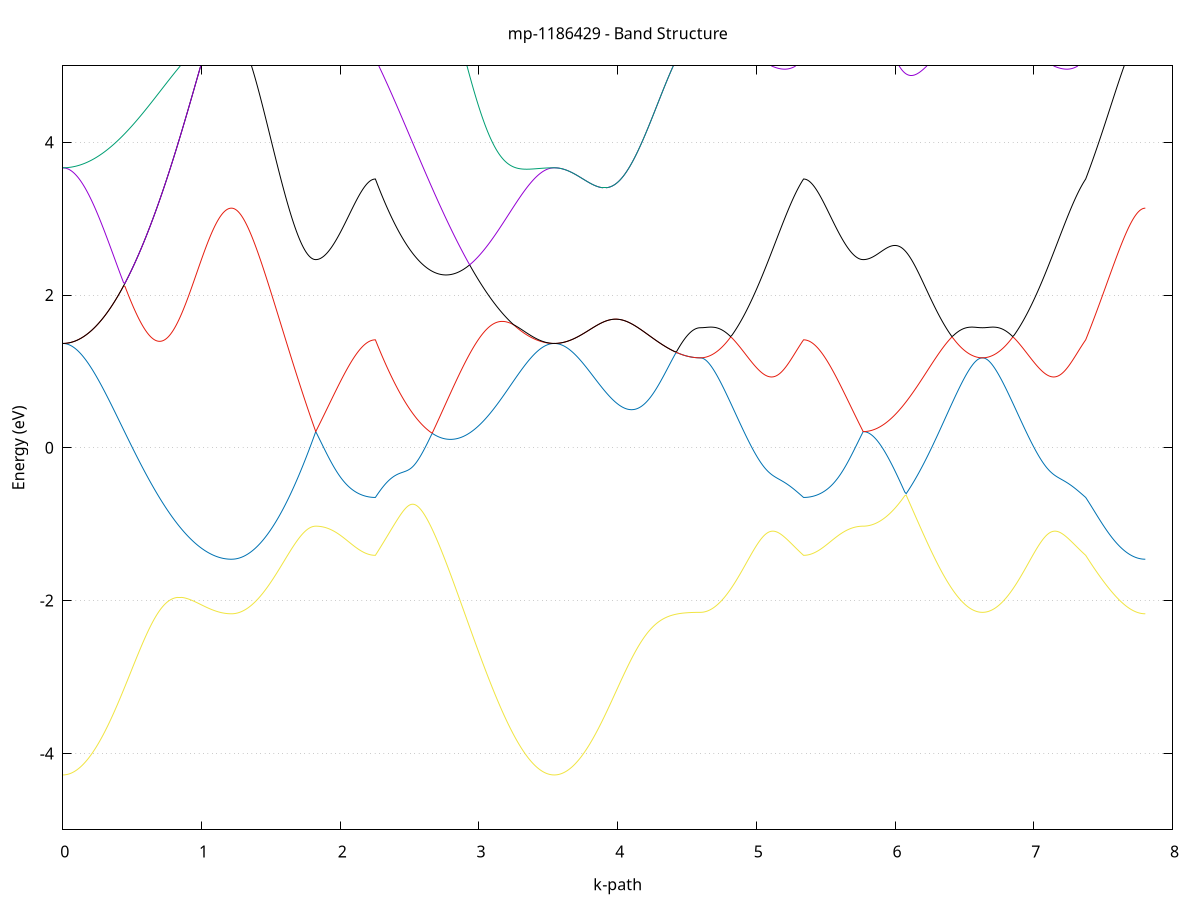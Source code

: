 set title 'mp-1186429 - Band Structure'
set xlabel 'k-path'
set ylabel 'Energy (eV)'
set grid y
set yrange [-5:5]
set terminal png size 800,600
set output 'mp-1186429_bands_gnuplot.png'
plot '-' using 1:2 with lines notitle, '-' using 1:2 with lines notitle, '-' using 1:2 with lines notitle, '-' using 1:2 with lines notitle, '-' using 1:2 with lines notitle, '-' using 1:2 with lines notitle, '-' using 1:2 with lines notitle, '-' using 1:2 with lines notitle, '-' using 1:2 with lines notitle, '-' using 1:2 with lines notitle, '-' using 1:2 with lines notitle, '-' using 1:2 with lines notitle, '-' using 1:2 with lines notitle, '-' using 1:2 with lines notitle, '-' using 1:2 with lines notitle, '-' using 1:2 with lines notitle, '-' using 1:2 with lines notitle, '-' using 1:2 with lines notitle, '-' using 1:2 with lines notitle, '-' using 1:2 with lines notitle, '-' using 1:2 with lines notitle, '-' using 1:2 with lines notitle, '-' using 1:2 with lines notitle, '-' using 1:2 with lines notitle, '-' using 1:2 with lines notitle, '-' using 1:2 with lines notitle, '-' using 1:2 with lines notitle, '-' using 1:2 with lines notitle, '-' using 1:2 with lines notitle, '-' using 1:2 with lines notitle, '-' using 1:2 with lines notitle, '-' using 1:2 with lines notitle, '-' using 1:2 with lines notitle, '-' using 1:2 with lines notitle, '-' using 1:2 with lines notitle, '-' using 1:2 with lines notitle, '-' using 1:2 with lines notitle, '-' using 1:2 with lines notitle, '-' using 1:2 with lines notitle, '-' using 1:2 with lines notitle, '-' using 1:2 with lines notitle, '-' using 1:2 with lines notitle, '-' using 1:2 with lines notitle, '-' using 1:2 with lines notitle, '-' using 1:2 with lines notitle, '-' using 1:2 with lines notitle, '-' using 1:2 with lines notitle, '-' using 1:2 with lines notitle, '-' using 1:2 with lines notitle, '-' using 1:2 with lines notitle, '-' using 1:2 with lines notitle, '-' using 1:2 with lines notitle, '-' using 1:2 with lines notitle, '-' using 1:2 with lines notitle, '-' using 1:2 with lines notitle, '-' using 1:2 with lines notitle, '-' using 1:2 with lines notitle, '-' using 1:2 with lines notitle, '-' using 1:2 with lines notitle, '-' using 1:2 with lines notitle, '-' using 1:2 with lines notitle, '-' using 1:2 with lines notitle, '-' using 1:2 with lines notitle, '-' using 1:2 with lines notitle
0.000000 -39.521811
0.009965 -39.521711
0.019930 -39.521711
0.029895 -39.521611
0.039861 -39.521411
0.049826 -39.521211
0.059791 -39.520911
0.069756 -39.520611
0.079721 -39.520311
0.089686 -39.519911
0.099652 -39.519511
0.109617 -39.519011
0.119582 -39.518511
0.129547 -39.517911
0.139512 -39.517311
0.149477 -39.516611
0.159442 -39.515911
0.169408 -39.515211
0.179373 -39.514411
0.189338 -39.513611
0.199303 -39.512711
0.209268 -39.511811
0.219233 -39.510911
0.229199 -39.509911
0.239164 -39.508911
0.249129 -39.507811
0.259094 -39.506711
0.269059 -39.505611
0.279024 -39.504411
0.288989 -39.503211
0.298955 -39.502011
0.308920 -39.500711
0.318885 -39.499411
0.328850 -39.498011
0.338815 -39.496711
0.348780 -39.495311
0.358745 -39.493811
0.368711 -39.492411
0.378676 -39.490911
0.388641 -39.489411
0.398606 -39.487911
0.408571 -39.486311
0.418536 -39.484711
0.428502 -39.483111
0.438467 -39.481511
0.448432 -39.479911
0.458397 -39.478211
0.468362 -39.476511
0.478327 -39.474811
0.488292 -39.473111
0.498258 -39.471411
0.508223 -39.469611
0.518188 -39.467911
0.528153 -39.466111
0.538118 -39.464311
0.548083 -39.462511
0.558049 -39.460811
0.568014 -39.459011
0.577979 -39.457211
0.587944 -39.455311
0.597909 -39.453511
0.607874 -39.451711
0.617839 -39.449911
0.627805 -39.448111
0.637770 -39.446311
0.647735 -39.444511
0.657700 -39.442711
0.667665 -39.440911
0.677630 -39.439111
0.687595 -39.437311
0.697561 -39.435511
0.707526 -39.433811
0.717491 -39.432011
0.727456 -39.430311
0.737421 -39.428611
0.747386 -39.426811
0.757352 -39.425211
0.767317 -39.423511
0.777282 -39.421811
0.787247 -39.420211
0.797212 -39.418611
0.807177 -39.417011
0.817142 -39.415411
0.827108 -39.413811
0.837073 -39.412311
0.847038 -39.410811
0.857003 -39.409311
0.866968 -39.407911
0.876933 -39.406511
0.886899 -39.405111
0.896864 -39.403711
0.906829 -39.402411
0.916794 -39.401111
0.926759 -39.399911
0.936724 -39.398611
0.946689 -39.397511
0.956655 -39.396311
0.966620 -39.395211
0.976585 -39.394111
0.986550 -39.393111
0.996515 -39.392111
1.006480 -39.391111
1.016445 -39.390211
1.026411 -39.389311
1.036376 -39.388511
1.046341 -39.387711
1.056306 -39.386911
1.066271 -39.386211
1.076236 -39.385511
1.086202 -39.384911
1.096167 -39.384311
1.106132 -39.383811
1.116097 -39.383311
1.126062 -39.382911
1.136027 -39.382511
1.145992 -39.382111
1.155958 -39.381811
1.165923 -39.381511
1.175888 -39.381311
1.185853 -39.381211
1.195818 -39.381111
1.205783 -39.381011
1.215749 -39.381011
1.215749 -39.381011
1.225714 -39.381011
1.235679 -39.381011
1.245644 -39.381011
1.255609 -39.381011
1.265574 -39.381011
1.275539 -39.381011
1.285505 -39.380911
1.295470 -39.380911
1.305435 -39.380911
1.315400 -39.380911
1.325365 -39.380911
1.335330 -39.380911
1.345295 -39.380911
1.355261 -39.380911
1.365226 -39.380911
1.375191 -39.380911
1.385156 -39.380911
1.395121 -39.380911
1.405086 -39.380911
1.415052 -39.380911
1.425017 -39.380911
1.434982 -39.380911
1.444947 -39.380911
1.454912 -39.380911
1.464877 -39.380911
1.474842 -39.380911
1.484808 -39.380811
1.494773 -39.380811
1.504738 -39.380811
1.514703 -39.380811
1.524668 -39.380811
1.534633 -39.380811
1.544599 -39.380811
1.554564 -39.380811
1.564529 -39.380811
1.574494 -39.380811
1.584459 -39.380811
1.594424 -39.380811
1.604389 -39.380811
1.614355 -39.380811
1.624320 -39.380811
1.634285 -39.380711
1.644250 -39.380711
1.654215 -39.380711
1.664180 -39.380711
1.674146 -39.380711
1.684111 -39.380711
1.694076 -39.380711
1.704041 -39.380711
1.714006 -39.380711
1.723971 -39.380711
1.733936 -39.380711
1.743902 -39.380711
1.753867 -39.380711
1.763832 -39.380711
1.773797 -39.380711
1.783762 -39.380711
1.793727 -39.380711
1.803692 -39.380711
1.813658 -39.380711
1.823623 -39.380711
1.823623 -39.380711
1.833619 -39.380711
1.843615 -39.380711
1.853611 -39.380711
1.863607 -39.380811
1.873603 -39.380811
1.883599 -39.380911
1.893595 -39.380911
1.903592 -39.381011
1.913588 -39.381111
1.923584 -39.381211
1.933580 -39.381311
1.943576 -39.381411
1.953572 -39.381511
1.963568 -39.381611
1.973564 -39.381711
1.983560 -39.381811
1.993556 -39.381911
2.003552 -39.382011
2.013549 -39.382111
2.023545 -39.382211
2.033541 -39.382311
2.043537 -39.382411
2.053533 -39.382511
2.063529 -39.382611
2.073525 -39.382711
2.083521 -39.382811
2.093517 -39.382911
2.103513 -39.383011
2.113510 -39.383111
2.123506 -39.383211
2.133502 -39.383311
2.143498 -39.383311
2.153494 -39.383411
2.163490 -39.383511
2.173486 -39.383511
2.183482 -39.383611
2.193478 -39.383611
2.203474 -39.383711
2.213470 -39.383711
2.223467 -39.383711
2.233463 -39.383711
2.243459 -39.383711
2.253455 -39.383711
2.253455 -39.383711
2.263451 -39.384011
2.273447 -39.384311
2.283443 -39.384611
2.293439 -39.384911
2.303435 -39.385311
2.313431 -39.385611
2.323427 -39.386011
2.333424 -39.386411
2.343420 -39.386811
2.353416 -39.387311
2.363412 -39.387711
2.373408 -39.388211
2.383404 -39.388811
2.393400 -39.389311
2.403396 -39.389811
2.413392 -39.390411
2.423388 -39.391011
2.433384 -39.391711
2.443381 -39.392311
2.453377 -39.393011
2.463373 -39.393711
2.473369 -39.394511
2.483365 -39.395211
2.493361 -39.396011
2.503357 -39.396811
2.513353 -39.397711
2.523349 -39.398511
2.533345 -39.399411
2.543341 -39.400411
2.553338 -39.401311
2.563334 -39.402311
2.573330 -39.403311
2.583326 -39.404311
2.593322 -39.405411
2.603318 -39.406511
2.613314 -39.407611
2.623310 -39.408711
2.633306 -39.409911
2.643302 -39.411011
2.653299 -39.412311
2.663295 -39.413511
2.673291 -39.414811
2.683287 -39.416011
2.693283 -39.417411
2.703279 -39.418711
2.713275 -39.420011
2.723271 -39.421411
2.733267 -39.422811
2.743263 -39.424211
2.753259 -39.425711
2.763256 -39.427111
2.773252 -39.428611
2.783248 -39.430111
2.793244 -39.431611
2.803240 -39.433211
2.813236 -39.434711
2.823232 -39.436311
2.833228 -39.437911
2.843224 -39.439411
2.853220 -39.441011
2.863216 -39.442711
2.873213 -39.444311
2.883209 -39.445911
2.893205 -39.447611
2.903201 -39.449211
2.913197 -39.450911
2.923193 -39.452511
2.933189 -39.454211
2.943185 -39.455911
2.953181 -39.457611
2.963177 -39.459211
2.973174 -39.460911
2.983170 -39.462611
2.993166 -39.464311
3.003162 -39.465911
3.013158 -39.467611
3.023154 -39.469311
3.033150 -39.470911
3.043146 -39.472611
3.053142 -39.474211
3.063138 -39.475811
3.073134 -39.477411
3.083131 -39.479011
3.093127 -39.480611
3.103123 -39.482211
3.113119 -39.483811
3.123115 -39.485311
3.133111 -39.486811
3.143107 -39.488311
3.153103 -39.489811
3.163099 -39.491311
3.173095 -39.492711
3.183091 -39.494111
3.193088 -39.495511
3.203084 -39.496911
3.213080 -39.498211
3.223076 -39.499511
3.233072 -39.500811
3.243068 -39.502111
3.253064 -39.503311
3.263060 -39.504511
3.273056 -39.505611
3.283052 -39.506711
3.293048 -39.507811
3.303045 -39.508911
3.313041 -39.509911
3.323037 -39.510911
3.333033 -39.511811
3.343029 -39.512711
3.353025 -39.513611
3.363021 -39.514411
3.373017 -39.515211
3.383013 -39.515911
3.393009 -39.516611
3.403006 -39.517311
3.413002 -39.517911
3.422998 -39.518411
3.432994 -39.519011
3.442990 -39.519511
3.452986 -39.519911
3.462982 -39.520311
3.472978 -39.520611
3.482974 -39.520911
3.492970 -39.521211
3.502966 -39.521411
3.512963 -39.521611
3.522959 -39.521711
3.532955 -39.521711
3.542951 -39.521811
3.542951 -39.521811
3.552884 -39.521711
3.562816 -39.521711
3.572749 -39.521611
3.582682 -39.521411
3.592614 -39.521211
3.602547 -39.520911
3.612480 -39.520611
3.622413 -39.520311
3.632345 -39.519911
3.642278 -39.519511
3.652211 -39.519011
3.662144 -39.518511
3.672076 -39.517911
3.682009 -39.517311
3.691942 -39.516711
3.701874 -39.516011
3.711807 -39.515311
3.721740 -39.514511
3.731673 -39.513711
3.741605 -39.512811
3.751538 -39.512011
3.761471 -39.511011
3.771404 -39.510111
3.781336 -39.509111
3.791269 -39.508011
3.801202 -39.507011
3.811134 -39.505911
3.821067 -39.504711
3.831000 -39.503611
3.840933 -39.502411
3.850865 -39.501211
3.860798 -39.499911
3.870731 -39.498611
3.880664 -39.497311
3.890596 -39.496011
3.900529 -39.494611
3.910462 -39.493311
3.920394 -39.491911
3.930327 -39.490411
3.940260 -39.489011
3.950193 -39.487511
3.960125 -39.486111
3.970058 -39.484611
3.979991 -39.483111
3.989924 -39.481611
3.999856 -39.480011
4.009789 -39.478511
4.019722 -39.476911
4.029654 -39.475411
4.039587 -39.473811
4.049520 -39.472311
4.059453 -39.470711
4.069385 -39.469111
4.079318 -39.467511
4.089251 -39.466011
4.099184 -39.464411
4.109116 -39.462811
4.119049 -39.461311
4.128982 -39.459711
4.138914 -39.458211
4.148847 -39.456611
4.158780 -39.455111
4.168713 -39.453611
4.178645 -39.452111
4.188578 -39.450611
4.198511 -39.449111
4.208444 -39.447711
4.218376 -39.446211
4.228309 -39.444811
4.238242 -39.443411
4.248174 -39.442011
4.258107 -39.440711
4.268040 -39.439411
4.277973 -39.438111
4.287905 -39.436811
4.297838 -39.435511
4.307771 -39.434311
4.317704 -39.433111
4.327636 -39.432011
4.337569 -39.430911
4.347502 -39.429811
4.357434 -39.428711
4.367367 -39.427711
4.377300 -39.426711
4.387233 -39.425811
4.397165 -39.424811
4.407098 -39.424011
4.417031 -39.423111
4.426964 -39.422411
4.436896 -39.421611
4.446829 -39.420911
4.456762 -39.420211
4.466694 -39.419611
4.476627 -39.419011
4.486560 -39.418511
4.496493 -39.418011
4.506425 -39.417611
4.516358 -39.417211
4.526291 -39.416811
4.536224 -39.416511
4.546156 -39.416311
4.556089 -39.416111
4.566022 -39.415911
4.575954 -39.415811
4.585887 -39.415711
4.595820 -39.415711
4.595820 -39.415711
4.605746 -39.415711
4.615673 -39.415611
4.625600 -39.415611
4.635526 -39.415511
4.645453 -39.415411
4.655379 -39.415311
4.665306 -39.415111
4.675232 -39.414911
4.685159 -39.414811
4.695085 -39.414511
4.705012 -39.414311
4.714938 -39.414111
4.724865 -39.413811
4.734792 -39.413511
4.744718 -39.413211
4.754645 -39.412811
4.764571 -39.412511
4.774498 -39.412111
4.784424 -39.411711
4.794351 -39.411311
4.804277 -39.410911
4.814204 -39.410411
4.824130 -39.410011
4.834057 -39.409511
4.843984 -39.409011
4.853910 -39.408511
4.863837 -39.408011
4.873763 -39.407411
4.883690 -39.406911
4.893616 -39.406311
4.903543 -39.405811
4.913469 -39.405211
4.923396 -39.404611
4.933322 -39.404011
4.943249 -39.403411
4.953176 -39.402811
4.963102 -39.402211
4.973029 -39.401611
4.982955 -39.401011
4.992882 -39.400411
5.002808 -39.399711
5.012735 -39.399111
5.022661 -39.398511
5.032588 -39.397911
5.042514 -39.397211
5.052441 -39.396611
5.062368 -39.396011
5.072294 -39.395411
5.082221 -39.394811
5.092147 -39.394211
5.102074 -39.393611
5.112000 -39.393011
5.121927 -39.392411
5.131853 -39.391811
5.141780 -39.391311
5.151706 -39.390711
5.161633 -39.390211
5.171560 -39.389711
5.181486 -39.389211
5.191413 -39.388711
5.201339 -39.388211
5.211266 -39.387811
5.221192 -39.387311
5.231119 -39.386911
5.241045 -39.386511
5.250972 -39.386111
5.260898 -39.385811
5.270825 -39.385411
5.280752 -39.385111
5.290678 -39.384811
5.300605 -39.384611
5.310531 -39.384311
5.320458 -39.384111
5.330384 -39.383911
5.340311 -39.383711
5.340311 -39.383711
5.350307 -39.383711
5.360303 -39.383711
5.370299 -39.383711
5.380295 -39.383711
5.390291 -39.383711
5.400287 -39.383611
5.410283 -39.383611
5.420280 -39.383511
5.430276 -39.383511
5.440272 -39.383411
5.450268 -39.383311
5.460264 -39.383311
5.470260 -39.383211
5.480256 -39.383111
5.490252 -39.383011
5.500248 -39.382911
5.510244 -39.382811
5.520240 -39.382711
5.530237 -39.382611
5.540233 -39.382511
5.550229 -39.382411
5.560225 -39.382311
5.570221 -39.382211
5.580217 -39.382111
5.590213 -39.382011
5.600209 -39.381911
5.610205 -39.381811
5.620201 -39.381711
5.630198 -39.381611
5.640194 -39.381511
5.650190 -39.381411
5.660186 -39.381311
5.670182 -39.381211
5.680178 -39.381111
5.690174 -39.381011
5.700170 -39.380911
5.710166 -39.380911
5.720162 -39.380811
5.730158 -39.380811
5.740155 -39.380711
5.750151 -39.380711
5.760147 -39.380711
5.770143 -39.380711
5.770143 -39.380711
5.780139 -39.380711
5.790135 -39.380711
5.800131 -39.380811
5.810127 -39.380911
5.820123 -39.381011
5.830119 -39.381111
5.840115 -39.381311
5.850112 -39.381411
5.860108 -39.381611
5.870104 -39.381811
5.880100 -39.382111
5.890096 -39.382311
5.900092 -39.382611
5.910088 -39.382911
5.920084 -39.383311
5.930080 -39.383611
5.940076 -39.384011
5.950073 -39.384411
5.960069 -39.384811
5.970065 -39.385211
5.980061 -39.385611
5.990057 -39.386111
6.000053 -39.386511
6.010049 -39.387011
6.020045 -39.387511
6.030041 -39.388011
6.040037 -39.388611
6.050033 -39.389111
6.060030 -39.389711
6.070026 -39.390211
6.080022 -39.390811
6.090018 -39.391411
6.100014 -39.392011
6.110010 -39.392611
6.120006 -39.393211
6.130002 -39.393811
6.139998 -39.394411
6.149994 -39.395111
6.159990 -39.395711
6.169987 -39.396311
6.179983 -39.397011
6.189979 -39.397611
6.199975 -39.398211
6.209971 -39.398911
6.219967 -39.399511
6.229963 -39.400111
6.239959 -39.400811
6.249955 -39.401411
6.259951 -39.402011
6.269948 -39.402711
6.279944 -39.403311
6.289940 -39.403911
6.299936 -39.404511
6.309932 -39.405111
6.319928 -39.405611
6.329924 -39.406211
6.339920 -39.406811
6.349916 -39.407311
6.359912 -39.407911
6.369908 -39.408411
6.379905 -39.408911
6.389901 -39.409411
6.399897 -39.409911
6.409893 -39.410311
6.419889 -39.410811
6.429885 -39.411211
6.439881 -39.411611
6.449877 -39.412011
6.459873 -39.412411
6.469869 -39.412811
6.479865 -39.413111
6.489862 -39.413411
6.499858 -39.413711
6.509854 -39.414011
6.519850 -39.414311
6.529846 -39.414511
6.539842 -39.414711
6.549838 -39.414911
6.559834 -39.415111
6.569830 -39.415311
6.579826 -39.415411
6.589822 -39.415511
6.599819 -39.415611
6.609815 -39.415611
6.619811 -39.415711
6.629807 -39.415711
6.629807 -39.415711
6.639733 -39.415711
6.649660 -39.415611
6.659586 -39.415611
6.669513 -39.415511
6.679440 -39.415411
6.689366 -39.415311
6.699293 -39.415111
6.709219 -39.414911
6.719146 -39.414811
6.729072 -39.414511
6.738999 -39.414311
6.748925 -39.414111
6.758852 -39.413811
6.768778 -39.413511
6.778705 -39.413211
6.788632 -39.412811
6.798558 -39.412511
6.808485 -39.412111
6.818411 -39.411711
6.828338 -39.411311
6.838264 -39.410911
6.848191 -39.410411
6.858117 -39.410011
6.868044 -39.409511
6.877970 -39.409011
6.887897 -39.408511
6.897824 -39.408011
6.907750 -39.407411
6.917677 -39.406911
6.927603 -39.406311
6.937530 -39.405811
6.947456 -39.405211
6.957383 -39.404611
6.967309 -39.404011
6.977236 -39.403411
6.987162 -39.402811
6.997089 -39.402211
7.007016 -39.401611
7.016942 -39.401011
7.026869 -39.400411
7.036795 -39.399711
7.046722 -39.399111
7.056648 -39.398511
7.066575 -39.397911
7.076501 -39.397211
7.086428 -39.396611
7.096354 -39.396011
7.106281 -39.395411
7.116208 -39.394811
7.126134 -39.394211
7.136061 -39.393611
7.145987 -39.393011
7.155914 -39.392411
7.165840 -39.391811
7.175767 -39.391311
7.185693 -39.390711
7.195620 -39.390211
7.205546 -39.389711
7.215473 -39.389211
7.225400 -39.388711
7.235326 -39.388211
7.245253 -39.387811
7.255179 -39.387311
7.265106 -39.386911
7.275032 -39.386511
7.284959 -39.386111
7.294885 -39.385811
7.304812 -39.385411
7.314738 -39.385111
7.324665 -39.384811
7.334592 -39.384611
7.344518 -39.384311
7.354445 -39.384111
7.364371 -39.383911
7.374298 -39.383711
7.374298 -39.383711
7.384294 -39.383511
7.394290 -39.383311
7.404286 -39.383011
7.414282 -39.382811
7.424278 -39.382611
7.434274 -39.382511
7.444270 -39.382311
7.454266 -39.382211
7.464263 -39.382011
7.474259 -39.381911
7.484255 -39.381811
7.494251 -39.381711
7.504247 -39.381611
7.514243 -39.381511
7.524239 -39.381411
7.534235 -39.381311
7.544231 -39.381311
7.554227 -39.381211
7.564224 -39.381211
7.574220 -39.381111
7.584216 -39.381111
7.594212 -39.381111
7.604208 -39.381011
7.614204 -39.381011
7.624200 -39.381011
7.634196 -39.381011
7.644192 -39.381011
7.654188 -39.381011
7.664184 -39.381011
7.674181 -39.381011
7.684177 -39.381011
7.694173 -39.381011
7.704169 -39.381011
7.714165 -39.381011
7.724161 -39.381011
7.734157 -39.381011
7.744153 -39.381011
7.754149 -39.381011
7.764145 -39.381011
7.774141 -39.381011
7.784138 -39.381011
7.794134 -39.381011
7.804130 -39.381011
e
0.000000 -19.442111
0.009965 -19.442311
0.019930 -19.442811
0.029895 -19.443611
0.039861 -19.444811
0.049826 -19.446411
0.059791 -19.448211
0.069756 -19.450411
0.079721 -19.453011
0.089686 -19.455811
0.099652 -19.459011
0.109617 -19.462511
0.119582 -19.466411
0.129547 -19.470511
0.139512 -19.475011
0.149477 -19.479811
0.159442 -19.484811
0.169408 -19.490211
0.179373 -19.495911
0.189338 -19.501911
0.199303 -19.508111
0.209268 -19.514611
0.219233 -19.521411
0.229199 -19.528511
0.239164 -19.535811
0.249129 -19.543411
0.259094 -19.551211
0.269059 -19.559211
0.279024 -19.567511
0.288989 -19.576011
0.298955 -19.584711
0.308920 -19.593711
0.318885 -19.602811
0.328850 -19.612111
0.338815 -19.621611
0.348780 -19.631311
0.358745 -19.641111
0.368711 -19.651111
0.378676 -19.661311
0.388641 -19.671611
0.398606 -19.682011
0.408571 -19.692611
0.418536 -19.703211
0.428502 -19.714011
0.438467 -19.724911
0.448432 -19.735911
0.458397 -19.747011
0.468362 -19.758111
0.478327 -19.769311
0.488292 -19.780611
0.498258 -19.791911
0.508223 -19.803311
0.518188 -19.814711
0.528153 -19.826111
0.538118 -19.837511
0.548083 -19.849011
0.558049 -19.860411
0.568014 -19.871911
0.577979 -19.883311
0.587944 -19.894811
0.597909 -19.906211
0.607874 -19.917511
0.617839 -19.928811
0.627805 -19.940111
0.637770 -19.951311
0.647735 -19.962511
0.657700 -19.973611
0.667665 -19.984611
0.677630 -19.995511
0.687595 -20.006311
0.697561 -20.017111
0.707526 -20.027711
0.717491 -20.038211
0.727456 -20.048711
0.737421 -20.059011
0.747386 -20.069111
0.757352 -20.079211
0.767317 -20.089111
0.777282 -20.098811
0.787247 -20.108411
0.797212 -20.117911
0.807177 -20.127211
0.817142 -20.136311
0.827108 -20.145311
0.837073 -20.154111
0.847038 -20.162811
0.857003 -20.171211
0.866968 -20.179511
0.876933 -20.187511
0.886899 -20.195411
0.896864 -20.203111
0.906829 -20.210611
0.916794 -20.217911
0.926759 -20.225011
0.936724 -20.231911
0.946689 -20.238511
0.956655 -20.245011
0.966620 -20.251211
0.976585 -20.257211
0.986550 -20.263011
0.996515 -20.268511
1.006480 -20.273811
1.016445 -20.278911
1.026411 -20.283811
1.036376 -20.288411
1.046341 -20.292811
1.056306 -20.296911
1.066271 -20.300811
1.076236 -20.304511
1.086202 -20.307911
1.096167 -20.311011
1.106132 -20.314011
1.116097 -20.316611
1.126062 -20.319011
1.136027 -20.321211
1.145992 -20.323111
1.155958 -20.324811
1.165923 -20.326211
1.175888 -20.327311
1.185853 -20.328211
1.195818 -20.328811
1.205783 -20.329211
1.215749 -20.329411
1.215749 -20.329411
1.225714 -20.329311
1.235679 -20.329011
1.245644 -20.328611
1.255609 -20.328011
1.265574 -20.327211
1.275539 -20.326311
1.285505 -20.325211
1.295470 -20.323911
1.305435 -20.322511
1.315400 -20.320911
1.325365 -20.319111
1.335330 -20.317211
1.345295 -20.315111
1.355261 -20.312811
1.365226 -20.310411
1.375191 -20.307811
1.385156 -20.305111
1.395121 -20.302211
1.405086 -20.299111
1.415052 -20.295911
1.425017 -20.292511
1.434982 -20.289011
1.444947 -20.285411
1.454912 -20.281611
1.464877 -20.277611
1.474842 -20.273511
1.484808 -20.269311
1.494773 -20.264911
1.504738 -20.260411
1.514703 -20.255811
1.524668 -20.251011
1.534633 -20.246111
1.544599 -20.241111
1.554564 -20.236011
1.564529 -20.230711
1.574494 -20.225411
1.584459 -20.219911
1.594424 -20.214311
1.604389 -20.208611
1.614355 -20.202811
1.624320 -20.196911
1.634285 -20.190911
1.644250 -20.184911
1.654215 -20.178711
1.664180 -20.172411
1.674146 -20.166111
1.684111 -20.159711
1.694076 -20.153211
1.704041 -20.146711
1.714006 -20.140011
1.723971 -20.133411
1.733936 -20.126611
1.743902 -20.119811
1.753867 -20.113011
1.763832 -20.106111
1.773797 -20.099211
1.783762 -20.092311
1.793727 -20.085311
1.803692 -20.078311
1.813658 -20.071211
1.823623 -20.064211
1.823623 -20.064211
1.833619 -20.069211
1.843615 -20.074011
1.853611 -20.078811
1.863607 -20.083611
1.873603 -20.088211
1.883599 -20.092711
1.893595 -20.097211
1.903592 -20.101511
1.913588 -20.105811
1.923584 -20.109911
1.933580 -20.114011
1.943576 -20.118011
1.953572 -20.121811
1.963568 -20.125611
1.973564 -20.129211
1.983560 -20.132711
1.993556 -20.136111
2.003552 -20.139411
2.013549 -20.142611
2.023545 -20.145711
2.033541 -20.148611
2.043537 -20.151511
2.053533 -20.154211
2.063529 -20.156811
2.073525 -20.159211
2.083521 -20.161611
2.093517 -20.163811
2.103513 -20.165811
2.113510 -20.167811
2.123506 -20.169611
2.133502 -20.171311
2.143498 -20.172911
2.153494 -20.174311
2.163490 -20.175611
2.173486 -20.176711
2.183482 -20.177811
2.193478 -20.178611
2.203474 -20.179411
2.213470 -20.180011
2.223467 -20.180511
2.233463 -20.180811
2.243459 -20.181011
2.253455 -20.181111
2.253455 -20.181111
2.263451 -20.174611
2.273447 -20.168011
2.283443 -20.161311
2.293439 -20.154511
2.303435 -20.147611
2.313431 -20.140711
2.323427 -20.133611
2.333424 -20.126411
2.343420 -20.119211
2.353416 -20.111811
2.363412 -20.104411
2.373408 -20.096911
2.383404 -20.089411
2.393400 -20.086311
2.403396 -20.091611
2.413392 -20.096711
2.423388 -20.101611
2.433384 -20.106311
2.443381 -20.110811
2.453377 -20.115011
2.463373 -20.119011
2.473369 -20.122711
2.483365 -20.126111
2.493361 -20.129311
2.503357 -20.132211
2.513353 -20.134811
2.523349 -20.137111
2.533345 -20.139211
2.543341 -20.140911
2.553338 -20.142411
2.563334 -20.143511
2.573330 -20.144311
2.583326 -20.144911
2.593322 -20.145111
2.603318 -20.145011
2.613314 -20.144511
2.623310 -20.143711
2.633306 -20.142711
2.643302 -20.141311
2.653299 -20.139511
2.663295 -20.137411
2.673291 -20.135011
2.683287 -20.132311
2.693283 -20.129311
2.703279 -20.125911
2.713275 -20.122211
2.723271 -20.118211
2.733267 -20.113811
2.743263 -20.109111
2.753259 -20.104111
2.763256 -20.098811
2.773252 -20.093211
2.783248 -20.087311
2.793244 -20.081111
2.803240 -20.074611
2.813236 -20.067711
2.823232 -20.060611
2.833228 -20.053211
2.843224 -20.045611
2.853220 -20.037611
2.863216 -20.029411
2.873213 -20.021011
2.883209 -20.012211
2.893205 -20.003311
2.903201 -19.994111
2.913197 -19.984711
2.923193 -19.975111
2.933189 -19.965211
2.943185 -19.955211
2.953181 -19.944911
2.963177 -19.934511
2.973174 -19.923911
2.983170 -19.913211
2.993166 -19.902311
3.003162 -19.891311
3.013158 -19.880111
3.023154 -19.868811
3.033150 -19.857511
3.043146 -19.846011
3.053142 -19.834411
3.063138 -19.822811
3.073134 -19.811211
3.083131 -19.799411
3.093127 -19.787711
3.103123 -19.776011
3.113119 -19.764211
3.123115 -19.752511
3.133111 -19.740711
3.143107 -19.729111
3.153103 -19.717411
3.163099 -19.705911
3.173095 -19.694411
3.183091 -19.683011
3.193088 -19.671711
3.203084 -19.660611
3.213080 -19.649611
3.223076 -19.638711
3.233072 -19.628011
3.243068 -19.617511
3.253064 -19.607111
3.263060 -19.597011
3.273056 -19.587111
3.283052 -19.577411
3.293048 -19.568011
3.303045 -19.558811
3.313041 -19.549911
3.323037 -19.541311
3.333033 -19.532911
3.343029 -19.524911
3.353025 -19.517211
3.363021 -19.509811
3.373017 -19.502711
3.383013 -19.496011
3.393009 -19.489711
3.403006 -19.483711
3.413002 -19.478111
3.422998 -19.472911
3.432994 -19.468011
3.442990 -19.463611
3.452986 -19.459511
3.462982 -19.455911
3.472978 -19.452711
3.482974 -19.449911
3.492970 -19.447511
3.502966 -19.445611
3.512963 -19.444111
3.522959 -19.443011
3.532955 -19.442311
3.542951 -19.442111
3.542951 -19.442111
3.552884 -19.442311
3.562816 -19.443011
3.572749 -19.444211
3.582682 -19.445811
3.592614 -19.447811
3.602547 -19.450311
3.612480 -19.453311
3.622413 -19.456711
3.632345 -19.460611
3.642278 -19.464911
3.652211 -19.469611
3.662144 -19.474711
3.672076 -19.480311
3.682009 -19.486311
3.691942 -19.492711
3.701874 -19.499511
3.711807 -19.506711
3.721740 -19.514211
3.731673 -19.522211
3.741605 -19.530511
3.751538 -19.539211
3.761471 -19.548211
3.771404 -19.557611
3.781336 -19.567311
3.791269 -19.577311
3.801202 -19.587611
3.811134 -19.598311
3.821067 -19.609211
3.831000 -19.620311
3.840933 -19.631811
3.850865 -19.643511
3.860798 -19.655411
3.870731 -19.667611
3.880664 -19.680011
3.890596 -19.692611
3.900529 -19.705311
3.910462 -19.718311
3.920394 -19.731411
3.930327 -19.744711
3.940260 -19.758111
3.950193 -19.771611
3.960125 -19.785311
3.970058 -19.799011
3.979991 -19.812811
3.989924 -19.826811
3.999856 -19.840711
4.009789 -19.854711
4.019722 -19.868811
4.029654 -19.882911
4.039587 -19.897011
4.049520 -19.911111
4.059453 -19.925111
4.069385 -19.939211
4.079318 -19.953211
4.089251 -19.967211
4.099184 -19.981111
4.109116 -19.994911
4.119049 -20.008611
4.128982 -20.022311
4.138914 -20.035811
4.148847 -20.049311
4.158780 -20.062611
4.168713 -20.075711
4.178645 -20.088711
4.188578 -20.101611
4.198511 -20.114211
4.208444 -20.126711
4.218376 -20.139011
4.228309 -20.151111
4.238242 -20.163011
4.248174 -20.174711
4.258107 -20.186111
4.268040 -20.197311
4.277973 -20.208311
4.287905 -20.219011
4.297838 -20.229511
4.307771 -20.239711
4.317704 -20.249611
4.327636 -20.259211
4.337569 -20.268611
4.347502 -20.277611
4.357434 -20.286411
4.367367 -20.294811
4.377300 -20.302911
4.387233 -20.310711
4.397165 -20.318211
4.407098 -20.325311
4.417031 -20.332111
4.426964 -20.338611
4.436896 -20.344711
4.446829 -20.350511
4.456762 -20.355911
4.466694 -20.361011
4.476627 -20.365711
4.486560 -20.370011
4.496493 -20.374011
4.506425 -20.377611
4.516358 -20.380811
4.526291 -20.383711
4.536224 -20.386111
4.546156 -20.388211
4.556089 -20.389911
4.566022 -20.391311
4.575954 -20.392211
4.585887 -20.392811
4.595820 -20.393011
4.595820 -20.393011
4.605746 -20.392911
4.615673 -20.392711
4.625600 -20.392311
4.635526 -20.391811
4.645453 -20.391111
4.655379 -20.390311
4.665306 -20.389311
4.675232 -20.388211
4.685159 -20.386911
4.695085 -20.385511
4.705012 -20.384011
4.714938 -20.382311
4.724865 -20.380411
4.734792 -20.378411
4.744718 -20.376311
4.754645 -20.374011
4.764571 -20.371611
4.774498 -20.369011
4.784424 -20.366311
4.794351 -20.363511
4.804277 -20.360611
4.814204 -20.357511
4.824130 -20.354311
4.834057 -20.350911
4.843984 -20.347411
4.853910 -20.343811
4.863837 -20.340111
4.873763 -20.336311
4.883690 -20.332311
4.893616 -20.328311
4.903543 -20.324111
4.913469 -20.319811
4.923396 -20.315411
4.933322 -20.310911
4.943249 -20.306311
4.953176 -20.301611
4.963102 -20.296911
4.973029 -20.292011
4.982955 -20.287111
4.992882 -20.282111
5.002808 -20.277011
5.012735 -20.271811
5.022661 -20.266611
5.032588 -20.261311
5.042514 -20.256011
5.052441 -20.250711
5.062368 -20.245311
5.072294 -20.239911
5.082221 -20.234511
5.092147 -20.229111
5.102074 -20.223711
5.112000 -20.218411
5.121927 -20.213111
5.131853 -20.207911
5.141780 -20.202711
5.151706 -20.197711
5.161633 -20.192911
5.171560 -20.188211
5.181486 -20.183811
5.191413 -20.179711
5.201339 -20.175911
5.211266 -20.172511
5.221192 -20.169611
5.231119 -20.167311
5.241045 -20.165511
5.250972 -20.164311
5.260898 -20.163911
5.270825 -20.164111
5.280752 -20.165011
5.290678 -20.166511
5.300605 -20.168611
5.310531 -20.171211
5.320458 -20.174211
5.330384 -20.177511
5.340311 -20.181111
5.340311 -20.181111
5.350307 -20.181011
5.360303 -20.180811
5.370299 -20.180511
5.380295 -20.180011
5.390291 -20.179411
5.400287 -20.178611
5.410283 -20.177811
5.420280 -20.176711
5.430276 -20.175611
5.440272 -20.174311
5.450268 -20.172911
5.460264 -20.171311
5.470260 -20.169611
5.480256 -20.167811
5.490252 -20.165811
5.500248 -20.163811
5.510244 -20.161611
5.520240 -20.159211
5.530237 -20.156811
5.540233 -20.154211
5.550229 -20.151511
5.560225 -20.148611
5.570221 -20.145711
5.580217 -20.142611
5.590213 -20.139411
5.600209 -20.136111
5.610205 -20.132711
5.620201 -20.129211
5.630198 -20.125611
5.640194 -20.121811
5.650190 -20.118011
5.660186 -20.114011
5.670182 -20.109911
5.680178 -20.105811
5.690174 -20.101511
5.700170 -20.097211
5.710166 -20.092711
5.720162 -20.088211
5.730158 -20.083611
5.740155 -20.078811
5.750151 -20.074011
5.760147 -20.069211
5.770143 -20.064211
5.770143 -20.064211
5.780139 -20.064411
5.790135 -20.065011
5.800131 -20.066111
5.810127 -20.067611
5.820123 -20.069411
5.830119 -20.071711
5.840115 -20.074311
5.850112 -20.077211
5.860108 -20.080511
5.870104 -20.084111
5.880100 -20.087911
5.890096 -20.092011
5.900092 -20.096411
5.910088 -20.100911
5.920084 -20.105711
5.930080 -20.110611
5.940076 -20.115711
5.950073 -20.120911
5.960069 -20.126211
5.970065 -20.131711
5.980061 -20.137211
5.990057 -20.142911
6.000053 -20.148611
6.010049 -20.154311
6.020045 -20.160111
6.030041 -20.166011
6.040037 -20.171911
6.050033 -20.177811
6.060030 -20.183711
6.070026 -20.189611
6.080022 -20.195611
6.090018 -20.201511
6.100014 -20.207411
6.110010 -20.213311
6.120006 -20.219111
6.130002 -20.224911
6.139998 -20.230711
6.149994 -20.236511
6.159990 -20.242111
6.169987 -20.247811
6.179983 -20.253411
6.189979 -20.258911
6.199975 -20.264311
6.209971 -20.269711
6.219967 -20.275011
6.229963 -20.280211
6.239959 -20.285411
6.249955 -20.290411
6.259951 -20.295411
6.269948 -20.300211
6.279944 -20.305011
6.289940 -20.309711
6.299936 -20.314311
6.309932 -20.318711
6.319928 -20.323111
6.329924 -20.327311
6.339920 -20.331511
6.349916 -20.335511
6.359912 -20.339411
6.369908 -20.343111
6.379905 -20.346811
6.389901 -20.350311
6.399897 -20.353711
6.409893 -20.357011
6.419889 -20.360111
6.429885 -20.363111
6.439881 -20.366011
6.449877 -20.368711
6.459873 -20.371311
6.469869 -20.373711
6.479865 -20.376111
6.489862 -20.378211
6.499858 -20.380211
6.509854 -20.382111
6.519850 -20.383811
6.529846 -20.385411
6.539842 -20.386911
6.549838 -20.388111
6.559834 -20.389311
6.569830 -20.390311
6.579826 -20.391111
6.589822 -20.391811
6.599819 -20.392311
6.609815 -20.392711
6.619811 -20.392911
6.629807 -20.393011
6.629807 -20.393011
6.639733 -20.392911
6.649660 -20.392711
6.659586 -20.392311
6.669513 -20.391811
6.679440 -20.391111
6.689366 -20.390311
6.699293 -20.389311
6.709219 -20.388211
6.719146 -20.386911
6.729072 -20.385511
6.738999 -20.384011
6.748925 -20.382311
6.758852 -20.380411
6.768778 -20.378411
6.778705 -20.376311
6.788632 -20.374011
6.798558 -20.371611
6.808485 -20.369011
6.818411 -20.366311
6.828338 -20.363511
6.838264 -20.360611
6.848191 -20.357511
6.858117 -20.354311
6.868044 -20.350911
6.877970 -20.347411
6.887897 -20.343811
6.897824 -20.340111
6.907750 -20.336311
6.917677 -20.332311
6.927603 -20.328311
6.937530 -20.324111
6.947456 -20.319811
6.957383 -20.315411
6.967309 -20.310911
6.977236 -20.306311
6.987162 -20.301611
6.997089 -20.296911
7.007016 -20.292011
7.016942 -20.287111
7.026869 -20.282111
7.036795 -20.277011
7.046722 -20.271811
7.056648 -20.266611
7.066575 -20.261311
7.076501 -20.256011
7.086428 -20.250711
7.096354 -20.245311
7.106281 -20.239911
7.116208 -20.234511
7.126134 -20.229111
7.136061 -20.223711
7.145987 -20.218411
7.155914 -20.213111
7.165840 -20.207911
7.175767 -20.202711
7.185693 -20.197711
7.195620 -20.192911
7.205546 -20.188211
7.215473 -20.183811
7.225400 -20.179711
7.235326 -20.175911
7.245253 -20.172511
7.255179 -20.169611
7.265106 -20.167311
7.275032 -20.165511
7.284959 -20.164311
7.294885 -20.163911
7.304812 -20.164111
7.314738 -20.165011
7.324665 -20.166511
7.334592 -20.168611
7.344518 -20.171211
7.354445 -20.174211
7.364371 -20.177511
7.374298 -20.181111
7.374298 -20.181111
7.384294 -20.187511
7.394290 -20.193811
7.404286 -20.199911
7.414282 -20.205911
7.424278 -20.211911
7.434274 -20.217711
7.444270 -20.223311
7.454266 -20.228911
7.464263 -20.234311
7.474259 -20.239611
7.484255 -20.244811
7.494251 -20.249811
7.504247 -20.254711
7.514243 -20.259411
7.524239 -20.264011
7.534235 -20.268511
7.544231 -20.272811
7.554227 -20.277011
7.564224 -20.281011
7.574220 -20.284911
7.584216 -20.288611
7.594212 -20.292211
7.604208 -20.295611
7.614204 -20.298811
7.624200 -20.301911
7.634196 -20.304911
7.644192 -20.307611
7.654188 -20.310211
7.664184 -20.312711
7.674181 -20.315011
7.684177 -20.317111
7.694173 -20.319011
7.704169 -20.320811
7.714165 -20.322411
7.724161 -20.323911
7.734157 -20.325211
7.744153 -20.326311
7.754149 -20.327211
7.764145 -20.328011
7.774141 -20.328611
7.784138 -20.329011
7.794134 -20.329311
7.804130 -20.329411
e
0.000000 -19.442111
0.009965 -19.442211
0.019930 -19.442311
0.029895 -19.442611
0.039861 -19.443011
0.049826 -19.443611
0.059791 -19.444211
0.069756 -19.444911
0.079721 -19.445811
0.089686 -19.446811
0.099652 -19.447911
0.109617 -19.449111
0.119582 -19.450411
0.129547 -19.451811
0.139512 -19.453411
0.149477 -19.455011
0.159442 -19.456811
0.169408 -19.458611
0.179373 -19.460611
0.189338 -19.462711
0.199303 -19.464811
0.209268 -19.467111
0.219233 -19.469511
0.229199 -19.471911
0.239164 -19.474511
0.249129 -19.477111
0.259094 -19.479911
0.269059 -19.482711
0.279024 -19.485611
0.288989 -19.488611
0.298955 -19.491711
0.308920 -19.494811
0.318885 -19.498111
0.328850 -19.501411
0.338815 -19.504811
0.348780 -19.508211
0.358745 -19.511811
0.368711 -19.515411
0.378676 -19.519011
0.388641 -19.522711
0.398606 -19.526511
0.408571 -19.530311
0.418536 -19.534211
0.428502 -19.538211
0.438467 -19.542211
0.448432 -19.546211
0.458397 -19.550311
0.468362 -19.554411
0.478327 -19.558511
0.488292 -19.562711
0.498258 -19.566911
0.508223 -19.571111
0.518188 -19.575411
0.528153 -19.579711
0.538118 -19.584011
0.548083 -19.588311
0.558049 -19.592611
0.568014 -19.597011
0.577979 -19.601311
0.587944 -19.605711
0.597909 -19.610111
0.607874 -19.614411
0.617839 -19.618811
0.627805 -19.623111
0.637770 -19.627511
0.647735 -19.631811
0.657700 -19.636111
0.667665 -19.640411
0.677630 -19.644611
0.687595 -19.648911
0.697561 -19.653111
0.707526 -19.657311
0.717491 -19.661511
0.727456 -19.665611
0.737421 -19.669711
0.747386 -19.673711
0.757352 -19.677711
0.767317 -19.681711
0.777282 -19.685611
0.787247 -19.689411
0.797212 -19.693211
0.807177 -19.697011
0.817142 -19.700711
0.827108 -19.704311
0.837073 -19.707911
0.847038 -19.711411
0.857003 -19.714811
0.866968 -19.718211
0.876933 -19.721511
0.886899 -19.724811
0.896864 -19.727911
0.906829 -19.731011
0.916794 -19.734011
0.926759 -19.736911
0.936724 -19.739811
0.946689 -19.742511
0.956655 -19.745211
0.966620 -19.747811
0.976585 -19.750311
0.986550 -19.752711
0.996515 -19.755011
1.006480 -19.757211
1.016445 -19.759311
1.026411 -19.761411
1.036376 -19.763311
1.046341 -19.765111
1.056306 -19.766911
1.066271 -19.768511
1.076236 -19.770111
1.086202 -19.771511
1.096167 -19.772811
1.106132 -19.774111
1.116097 -19.775211
1.126062 -19.776211
1.136027 -19.777111
1.145992 -19.777911
1.155958 -19.778611
1.165923 -19.779211
1.175888 -19.779711
1.185853 -19.780111
1.195818 -19.780311
1.205783 -19.780511
1.215749 -19.780611
1.215749 -19.780611
1.225714 -19.780711
1.235679 -19.781011
1.245644 -19.781411
1.255609 -19.782111
1.265574 -19.783011
1.275539 -19.784111
1.285505 -19.785311
1.295470 -19.786811
1.305435 -19.788411
1.315400 -19.790211
1.325365 -19.792311
1.335330 -19.794511
1.345295 -19.796811
1.355261 -19.799411
1.365226 -19.802211
1.375191 -19.805111
1.385156 -19.808211
1.395121 -19.811511
1.405086 -19.814911
1.415052 -19.818511
1.425017 -19.822311
1.434982 -19.826211
1.444947 -19.830311
1.454912 -19.834611
1.464877 -19.839011
1.474842 -19.843511
1.484808 -19.848211
1.494773 -19.853011
1.504738 -19.858011
1.514703 -19.863111
1.524668 -19.868411
1.534633 -19.873711
1.544599 -19.879211
1.554564 -19.884811
1.564529 -19.890511
1.574494 -19.896411
1.584459 -19.902311
1.594424 -19.908311
1.604389 -19.914511
1.614355 -19.920711
1.624320 -19.927011
1.634285 -19.933411
1.644250 -19.939911
1.654215 -19.946411
1.664180 -19.953011
1.674146 -19.959711
1.684111 -19.966411
1.694076 -19.973211
1.704041 -19.980011
1.714006 -19.986911
1.723971 -19.993811
1.733936 -20.000811
1.743902 -20.007811
1.753867 -20.014811
1.763832 -20.021811
1.773797 -20.028911
1.783762 -20.035911
1.793727 -20.043011
1.803692 -20.050111
1.813658 -20.057111
1.823623 -20.064211
1.823623 -20.064211
1.833619 -20.059311
1.843615 -20.054511
1.853611 -20.049811
1.863607 -20.045311
1.873603 -20.041011
1.883599 -20.036911
1.893595 -20.033111
1.903592 -20.029411
1.913588 -20.025911
1.923584 -20.022711
1.933580 -20.019711
1.943576 -20.016911
1.953572 -20.014311
1.963568 -20.012011
1.973564 -20.009811
1.983560 -20.007911
1.993556 -20.006211
2.003552 -20.004611
2.013549 -20.003211
2.023545 -20.002011
2.033541 -20.000911
2.043537 -19.999911
2.053533 -19.999111
2.063529 -19.998411
2.073525 -19.997811
2.083521 -19.997311
2.093517 -19.996811
2.103513 -19.996511
2.113510 -19.996111
2.123506 -19.995911
2.133502 -19.995711
2.143498 -19.995511
2.153494 -19.995411
2.163490 -19.995311
2.173486 -19.995211
2.183482 -19.995211
2.193478 -19.995111
2.203474 -19.995111
2.213470 -19.995111
2.223467 -19.995011
2.233463 -19.995011
2.243459 -19.995011
2.253455 -19.995011
2.253455 -19.995011
2.263451 -20.002211
2.273447 -20.009411
2.283443 -20.016511
2.293439 -20.023511
2.303435 -20.030411
2.313431 -20.037211
2.323427 -20.043811
2.333424 -20.050411
2.343420 -20.056811
2.353416 -20.063011
2.363412 -20.069111
2.373408 -20.075011
2.383404 -20.080711
2.393400 -20.081811
2.403396 -20.074111
2.413392 -20.066311
2.423388 -20.058511
2.433384 -20.050611
2.443381 -20.042711
2.453377 -20.034711
2.463373 -20.026711
2.473369 -20.018711
2.483365 -20.010511
2.493361 -20.002411
2.503357 -19.994211
2.513353 -19.986011
2.523349 -19.977811
2.533345 -19.969511
2.543341 -19.961311
2.553338 -19.953011
2.563334 -19.944711
2.573330 -19.936411
2.583326 -19.928011
2.593322 -19.919711
2.603318 -19.911411
2.613314 -19.903111
2.623310 -19.894711
2.633306 -19.886411
2.643302 -19.878111
2.653299 -19.869911
2.663295 -19.861611
2.673291 -19.853311
2.683287 -19.845111
2.693283 -19.836911
2.703279 -19.828811
2.713275 -19.820611
2.723271 -19.812611
2.733267 -19.804511
2.743263 -19.796511
2.753259 -19.788511
2.763256 -19.780611
2.773252 -19.772711
2.783248 -19.764911
2.793244 -19.757111
2.803240 -19.749411
2.813236 -19.741811
2.823232 -19.734211
2.833228 -19.726711
2.843224 -19.719211
2.853220 -19.711811
2.863216 -19.704511
2.873213 -19.697211
2.883209 -19.690111
2.893205 -19.683011
2.903201 -19.676011
2.913197 -19.669011
2.923193 -19.662211
2.933189 -19.655411
2.943185 -19.648711
2.953181 -19.642111
2.963177 -19.635611
2.973174 -19.629211
2.983170 -19.622911
2.993166 -19.616711
3.003162 -19.610511
3.013158 -19.604511
3.023154 -19.598611
3.033150 -19.592711
3.043146 -19.587011
3.053142 -19.581411
3.063138 -19.575811
3.073134 -19.570411
3.083131 -19.565111
3.093127 -19.559911
3.103123 -19.554711
3.113119 -19.549711
3.123115 -19.544811
3.133111 -19.540111
3.143107 -19.535411
3.153103 -19.530811
3.163099 -19.526311
3.173095 -19.522011
3.183091 -19.517811
3.193088 -19.513611
3.203084 -19.509611
3.213080 -19.505711
3.223076 -19.501911
3.233072 -19.498311
3.243068 -19.494711
3.253064 -19.491311
3.263060 -19.488011
3.273056 -19.484811
3.283052 -19.481711
3.293048 -19.478711
3.303045 -19.475811
3.313041 -19.473111
3.323037 -19.470411
3.333033 -19.467911
3.343029 -19.465511
3.353025 -19.463211
3.363021 -19.461111
3.373017 -19.459011
3.383013 -19.457111
3.393009 -19.455311
3.403006 -19.453611
3.413002 -19.452011
3.422998 -19.450511
3.432994 -19.449211
3.442990 -19.448011
3.452986 -19.446811
3.462982 -19.445911
3.472978 -19.445011
3.482974 -19.444211
3.492970 -19.443611
3.502966 -19.443011
3.512963 -19.442611
3.522959 -19.442311
3.532955 -19.442211
3.542951 -19.442111
3.542951 -19.442111
3.552884 -19.442111
3.562816 -19.442211
3.572749 -19.442411
3.582682 -19.442511
3.592614 -19.442811
3.602547 -19.443111
3.612480 -19.443511
3.622413 -19.443911
3.632345 -19.444311
3.642278 -19.444911
3.652211 -19.445411
3.662144 -19.446011
3.672076 -19.446711
3.682009 -19.447511
3.691942 -19.448211
3.701874 -19.449111
3.711807 -19.449911
3.721740 -19.450911
3.731673 -19.451811
3.741605 -19.452811
3.751538 -19.453911
3.761471 -19.455011
3.771404 -19.456211
3.781336 -19.457411
3.791269 -19.458611
3.801202 -19.459911
3.811134 -19.461211
3.821067 -19.462511
3.831000 -19.463911
3.840933 -19.465311
3.850865 -19.466811
3.860798 -19.468311
3.870731 -19.469811
3.880664 -19.471411
3.890596 -19.472911
3.900529 -19.474611
3.910462 -19.476211
3.920394 -19.477811
3.930327 -19.479511
3.940260 -19.481211
3.950193 -19.482911
3.960125 -19.484711
3.970058 -19.486411
3.979991 -19.488211
3.989924 -19.490011
3.999856 -19.491811
4.009789 -19.493611
4.019722 -19.495411
4.029654 -19.497211
4.039587 -19.499011
4.049520 -19.500811
4.059453 -19.502711
4.069385 -19.504511
4.079318 -19.506311
4.089251 -19.508211
4.099184 -19.510011
4.109116 -19.511811
4.119049 -19.513611
4.128982 -19.515411
4.138914 -19.517211
4.148847 -19.519011
4.158780 -19.520711
4.168713 -19.522511
4.178645 -19.524211
4.188578 -19.525911
4.198511 -19.527611
4.208444 -19.529311
4.218376 -19.530911
4.228309 -19.532511
4.238242 -19.534111
4.248174 -19.535711
4.258107 -19.537211
4.268040 -19.538811
4.277973 -19.540211
4.287905 -19.541711
4.297838 -19.543111
4.307771 -19.544511
4.317704 -19.545811
4.327636 -19.547111
4.337569 -19.548411
4.347502 -19.549711
4.357434 -19.550811
4.367367 -19.552011
4.377300 -19.553111
4.387233 -19.554211
4.397165 -19.555211
4.407098 -19.556211
4.417031 -19.557111
4.426964 -19.558011
4.436896 -19.558811
4.446829 -19.559611
4.456762 -19.560411
4.466694 -19.561111
4.476627 -19.561711
4.486560 -19.562311
4.496493 -19.562911
4.506425 -19.563411
4.516358 -19.563811
4.526291 -19.564211
4.536224 -19.564611
4.546156 -19.564911
4.556089 -19.565111
4.566022 -19.565311
4.575954 -19.565411
4.585887 -19.565511
4.595820 -19.565511
4.595820 -19.565511
4.605746 -19.565711
4.615673 -19.566211
4.625600 -19.567111
4.635526 -19.568311
4.645453 -19.569811
4.655379 -19.571711
4.665306 -19.574011
4.675232 -19.576511
4.685159 -19.579511
4.695085 -19.582711
4.705012 -19.586311
4.714938 -19.590111
4.724865 -19.594311
4.734792 -19.598811
4.744718 -19.603611
4.754645 -19.608811
4.764571 -19.614211
4.774498 -19.619911
4.784424 -19.625811
4.794351 -19.632111
4.804277 -19.638611
4.814204 -19.645311
4.824130 -19.652311
4.834057 -19.659611
4.843984 -19.667011
4.853910 -19.674711
4.863837 -19.682611
4.873763 -19.690711
4.883690 -19.699011
4.893616 -19.707511
4.903543 -19.716111
4.913469 -19.724911
4.923396 -19.733811
4.933322 -19.742911
4.943249 -19.752111
4.953176 -19.761411
4.963102 -19.770811
4.973029 -19.780311
4.982955 -19.789911
4.992882 -19.799511
5.002808 -19.809211
5.012735 -19.818911
5.022661 -19.828711
5.032588 -19.838411
5.042514 -19.848211
5.052441 -19.857911
5.062368 -19.867511
5.072294 -19.877111
5.082221 -19.886711
5.092147 -19.896111
5.102074 -19.905411
5.112000 -19.914611
5.121927 -19.923611
5.131853 -19.932411
5.141780 -19.940911
5.151706 -19.949311
5.161633 -19.957311
5.171560 -19.964911
5.181486 -19.972211
5.191413 -19.979011
5.201339 -19.985411
5.211266 -19.991111
5.221192 -19.996211
5.231119 -20.000511
5.241045 -20.004111
5.250972 -20.006911
5.260898 -20.008811
5.270825 -20.009711
5.280752 -20.009811
5.290678 -20.009111
5.300605 -20.007611
5.310531 -20.005311
5.320458 -20.002411
5.330384 -19.999011
5.340311 -19.995011
5.340311 -19.995011
5.350307 -19.995011
5.360303 -19.995011
5.370299 -19.995011
5.380295 -19.995111
5.390291 -19.995111
5.400287 -19.995111
5.410283 -19.995211
5.420280 -19.995211
5.430276 -19.995311
5.440272 -19.995411
5.450268 -19.995511
5.460264 -19.995711
5.470260 -19.995911
5.480256 -19.996111
5.490252 -19.996511
5.500248 -19.996811
5.510244 -19.997311
5.520240 -19.997811
5.530237 -19.998411
5.540233 -19.999111
5.550229 -19.999911
5.560225 -20.000911
5.570221 -20.002011
5.580217 -20.003211
5.590213 -20.004611
5.600209 -20.006211
5.610205 -20.007911
5.620201 -20.009811
5.630198 -20.012011
5.640194 -20.014311
5.650190 -20.016911
5.660186 -20.019711
5.670182 -20.022711
5.680178 -20.025911
5.690174 -20.029411
5.700170 -20.033111
5.710166 -20.036911
5.720162 -20.041011
5.730158 -20.045311
5.740155 -20.049811
5.750151 -20.054511
5.760147 -20.059311
5.770143 -20.064211
5.770143 -20.064211
5.780139 -20.064011
5.790135 -20.063611
5.800131 -20.062811
5.810127 -20.061711
5.820123 -20.060311
5.830119 -20.058511
5.840115 -20.056511
5.850112 -20.054211
5.860108 -20.051511
5.870104 -20.048611
5.880100 -20.045311
5.890096 -20.041811
5.900092 -20.038011
5.910088 -20.033911
5.920084 -20.029511
5.930080 -20.024811
5.940076 -20.019911
5.950073 -20.014711
5.960069 -20.009211
5.970065 -20.003511
5.980061 -19.997611
5.990057 -19.991411
6.000053 -19.984911
6.010049 -19.978311
6.020045 -19.971411
6.030041 -19.964411
6.040037 -19.957111
6.050033 -19.949611
6.060030 -19.942011
6.070026 -19.934211
6.080022 -19.926211
6.090018 -19.918111
6.100014 -19.909811
6.110010 -19.901411
6.120006 -19.892911
6.130002 -19.884311
6.139998 -19.875611
6.149994 -19.866811
6.159990 -19.857911
6.169987 -19.848911
6.179983 -19.839911
6.189979 -19.830811
6.199975 -19.821811
6.209971 -19.812611
6.219967 -19.803511
6.229963 -19.794411
6.239959 -19.785311
6.249955 -19.776311
6.259951 -19.767311
6.269948 -19.758311
6.279944 -19.749411
6.289940 -19.740611
6.299936 -19.731911
6.309932 -19.723311
6.319928 -19.714811
6.329924 -19.706411
6.339920 -19.698211
6.349916 -19.690111
6.359912 -19.682211
6.369908 -19.674511
6.379905 -19.666911
6.389901 -19.659611
6.399897 -19.652411
6.409893 -19.645511
6.419889 -19.638811
6.429885 -19.632311
6.439881 -19.626111
6.449877 -19.620211
6.459873 -19.614511
6.469869 -19.609111
6.479865 -19.604011
6.489862 -19.599111
6.499858 -19.594611
6.509854 -19.590411
6.519850 -19.586511
6.529846 -19.582911
6.539842 -19.579611
6.549838 -19.576711
6.559834 -19.574111
6.569830 -19.571811
6.579826 -19.569911
6.589822 -19.568311
6.599819 -19.567111
6.609815 -19.566211
6.619811 -19.565711
6.629807 -19.565511
6.629807 -19.565511
6.639733 -19.565711
6.649660 -19.566211
6.659586 -19.567111
6.669513 -19.568311
6.679440 -19.569811
6.689366 -19.571711
6.699293 -19.574011
6.709219 -19.576511
6.719146 -19.579511
6.729072 -19.582711
6.738999 -19.586311
6.748925 -19.590111
6.758852 -19.594311
6.768778 -19.598811
6.778705 -19.603611
6.788632 -19.608811
6.798558 -19.614211
6.808485 -19.619911
6.818411 -19.625811
6.828338 -19.632111
6.838264 -19.638611
6.848191 -19.645311
6.858117 -19.652311
6.868044 -19.659611
6.877970 -19.667011
6.887897 -19.674711
6.897824 -19.682611
6.907750 -19.690711
6.917677 -19.699011
6.927603 -19.707511
6.937530 -19.716111
6.947456 -19.724911
6.957383 -19.733811
6.967309 -19.742911
6.977236 -19.752111
6.987162 -19.761411
6.997089 -19.770811
7.007016 -19.780311
7.016942 -19.789911
7.026869 -19.799511
7.036795 -19.809211
7.046722 -19.818911
7.056648 -19.828711
7.066575 -19.838411
7.076501 -19.848211
7.086428 -19.857911
7.096354 -19.867511
7.106281 -19.877111
7.116208 -19.886711
7.126134 -19.896111
7.136061 -19.905411
7.145987 -19.914611
7.155914 -19.923611
7.165840 -19.932411
7.175767 -19.940911
7.185693 -19.949311
7.195620 -19.957311
7.205546 -19.964911
7.215473 -19.972211
7.225400 -19.979011
7.235326 -19.985411
7.245253 -19.991111
7.255179 -19.996211
7.265106 -20.000511
7.275032 -20.004111
7.284959 -20.006911
7.294885 -20.008811
7.304812 -20.009711
7.314738 -20.009811
7.324665 -20.009111
7.334592 -20.007611
7.344518 -20.005311
7.354445 -20.002411
7.364371 -19.999011
7.374298 -19.995011
7.374298 -19.995011
7.384294 -19.987711
7.394290 -19.980411
7.404286 -19.973111
7.414282 -19.965711
7.424278 -19.958311
7.434274 -19.951011
7.444270 -19.943611
7.454266 -19.936311
7.464263 -19.929011
7.474259 -19.921811
7.484255 -19.914711
7.494251 -19.907611
7.504247 -19.900611
7.514243 -19.893711
7.524239 -19.886911
7.534235 -19.880211
7.544231 -19.873711
7.554227 -19.867311
7.564224 -19.861111
7.574220 -19.855111
7.584216 -19.849211
7.594212 -19.843511
7.604208 -19.838011
7.614204 -19.832711
7.624200 -19.827611
7.634196 -19.822711
7.644192 -19.818111
7.654188 -19.813711
7.664184 -19.809511
7.674181 -19.805711
7.684177 -19.802011
7.694173 -19.798711
7.704169 -19.795611
7.714165 -19.792711
7.724161 -19.790211
7.734157 -19.788011
7.744153 -19.786011
7.754149 -19.784411
7.764145 -19.783011
7.774141 -19.781911
7.784138 -19.781211
7.794134 -19.780711
7.804130 -19.780611
e
0.000000 -19.442111
0.009965 -19.442211
0.019930 -19.442311
0.029895 -19.442611
0.039861 -19.443011
0.049826 -19.443611
0.059791 -19.444211
0.069756 -19.444911
0.079721 -19.445811
0.089686 -19.446811
0.099652 -19.447911
0.109617 -19.449111
0.119582 -19.450411
0.129547 -19.451811
0.139512 -19.453411
0.149477 -19.455011
0.159442 -19.456811
0.169408 -19.458611
0.179373 -19.460611
0.189338 -19.462711
0.199303 -19.464811
0.209268 -19.467111
0.219233 -19.469511
0.229199 -19.471911
0.239164 -19.474511
0.249129 -19.477111
0.259094 -19.479911
0.269059 -19.482711
0.279024 -19.485611
0.288989 -19.488611
0.298955 -19.491711
0.308920 -19.494811
0.318885 -19.498111
0.328850 -19.501411
0.338815 -19.504811
0.348780 -19.508211
0.358745 -19.511811
0.368711 -19.515411
0.378676 -19.519011
0.388641 -19.522711
0.398606 -19.526511
0.408571 -19.530311
0.418536 -19.534211
0.428502 -19.538211
0.438467 -19.542211
0.448432 -19.546211
0.458397 -19.550311
0.468362 -19.554411
0.478327 -19.558511
0.488292 -19.562711
0.498258 -19.566911
0.508223 -19.571111
0.518188 -19.575411
0.528153 -19.579711
0.538118 -19.584011
0.548083 -19.588311
0.558049 -19.592611
0.568014 -19.597011
0.577979 -19.601311
0.587944 -19.605711
0.597909 -19.610111
0.607874 -19.614411
0.617839 -19.618811
0.627805 -19.623111
0.637770 -19.627511
0.647735 -19.631811
0.657700 -19.636111
0.667665 -19.640411
0.677630 -19.644611
0.687595 -19.648911
0.697561 -19.653111
0.707526 -19.657311
0.717491 -19.661511
0.727456 -19.665611
0.737421 -19.669711
0.747386 -19.673711
0.757352 -19.677711
0.767317 -19.681711
0.777282 -19.685611
0.787247 -19.689411
0.797212 -19.693211
0.807177 -19.697011
0.817142 -19.700711
0.827108 -19.704311
0.837073 -19.707911
0.847038 -19.711411
0.857003 -19.714811
0.866968 -19.718211
0.876933 -19.721511
0.886899 -19.724811
0.896864 -19.727911
0.906829 -19.731011
0.916794 -19.734011
0.926759 -19.736911
0.936724 -19.739811
0.946689 -19.742511
0.956655 -19.745211
0.966620 -19.747811
0.976585 -19.750311
0.986550 -19.752711
0.996515 -19.755011
1.006480 -19.757211
1.016445 -19.759311
1.026411 -19.761411
1.036376 -19.763311
1.046341 -19.765111
1.056306 -19.766911
1.066271 -19.768511
1.076236 -19.770111
1.086202 -19.771511
1.096167 -19.772811
1.106132 -19.774111
1.116097 -19.775211
1.126062 -19.776211
1.136027 -19.777111
1.145992 -19.777911
1.155958 -19.778611
1.165923 -19.779211
1.175888 -19.779711
1.185853 -19.780111
1.195818 -19.780311
1.205783 -19.780511
1.215749 -19.780611
1.215749 -19.780611
1.225714 -19.780611
1.235679 -19.780611
1.245644 -19.780711
1.255609 -19.780711
1.265574 -19.780911
1.275539 -19.781011
1.285505 -19.781111
1.295470 -19.781311
1.305435 -19.781511
1.315400 -19.781711
1.325365 -19.781911
1.335330 -19.782211
1.345295 -19.782511
1.355261 -19.782811
1.365226 -19.783111
1.375191 -19.783411
1.385156 -19.783711
1.395121 -19.784111
1.405086 -19.784511
1.415052 -19.784911
1.425017 -19.785211
1.434982 -19.785711
1.444947 -19.786111
1.454912 -19.786511
1.464877 -19.786911
1.474842 -19.787411
1.484808 -19.787811
1.494773 -19.788311
1.504738 -19.788711
1.514703 -19.789211
1.524668 -19.789611
1.534633 -19.790111
1.544599 -19.790511
1.554564 -19.791011
1.564529 -19.791411
1.574494 -19.791811
1.584459 -19.792311
1.594424 -19.792711
1.604389 -19.793111
1.614355 -19.793511
1.624320 -19.793911
1.634285 -19.794311
1.644250 -19.794711
1.654215 -19.795011
1.664180 -19.795411
1.674146 -19.795711
1.684111 -19.796011
1.694076 -19.796311
1.704041 -19.796511
1.714006 -19.796811
1.723971 -19.797011
1.733936 -19.797211
1.743902 -19.797411
1.753867 -19.797611
1.763832 -19.797811
1.773797 -19.797911
1.783762 -19.798011
1.793727 -19.798111
1.803692 -19.798111
1.813658 -19.798211
1.823623 -19.798211
1.823623 -19.798211
1.833619 -19.798111
1.843615 -19.797811
1.853611 -19.797311
1.863607 -19.796511
1.873603 -19.795611
1.883599 -19.794511
1.893595 -19.793111
1.903592 -19.791511
1.913588 -19.789711
1.923584 -19.787711
1.933580 -19.785511
1.943576 -19.783111
1.953572 -19.780511
1.963568 -19.777811
1.973564 -19.774911
1.983560 -19.771911
1.993556 -19.768811
2.003552 -19.765611
2.013549 -19.762411
2.023545 -19.759111
2.033541 -19.755711
2.043537 -19.752411
2.053533 -19.749111
2.063529 -19.745811
2.073525 -19.742611
2.083521 -19.739411
2.093517 -19.736311
2.103513 -19.733411
2.113510 -19.730511
2.123506 -19.727811
2.133502 -19.725311
2.143498 -19.722911
2.153494 -19.720611
2.163490 -19.718611
2.173486 -19.716711
2.183482 -19.715111
2.193478 -19.713611
2.203474 -19.712411
2.213470 -19.711411
2.223467 -19.710611
2.233463 -19.710011
2.243459 -19.709611
2.253455 -19.709511
2.253455 -19.709511
2.263451 -19.706511
2.273447 -19.703511
2.283443 -19.700411
2.293439 -19.697311
2.303435 -19.694111
2.313431 -19.690911
2.323427 -19.687711
2.333424 -19.684511
2.343420 -19.681211
2.353416 -19.677911
2.363412 -19.674611
2.373408 -19.671211
2.383404 -19.667911
2.393400 -19.664511
2.403396 -19.661111
2.413392 -19.657711
2.423388 -19.654311
2.433384 -19.650911
2.443381 -19.647411
2.453377 -19.644011
2.463373 -19.640511
2.473369 -19.637111
2.483365 -19.633611
2.493361 -19.630211
2.503357 -19.626711
2.513353 -19.623311
2.523349 -19.619811
2.533345 -19.616411
2.543341 -19.613011
2.553338 -19.609611
2.563334 -19.606211
2.573330 -19.602811
2.583326 -19.599411
2.593322 -19.596011
2.603318 -19.592711
2.613314 -19.589411
2.623310 -19.586111
2.633306 -19.582811
2.643302 -19.579611
2.653299 -19.576311
2.663295 -19.573111
2.673291 -19.570011
2.683287 -19.566811
2.693283 -19.563711
2.703279 -19.560611
2.713275 -19.557611
2.723271 -19.554611
2.733267 -19.551611
2.743263 -19.548611
2.753259 -19.545711
2.763256 -19.542811
2.773252 -19.540011
2.783248 -19.537211
2.793244 -19.534511
2.803240 -19.531711
2.813236 -19.529111
2.823232 -19.526411
2.833228 -19.523811
2.843224 -19.521311
2.853220 -19.518711
2.863216 -19.516311
2.873213 -19.513811
2.883209 -19.511511
2.893205 -19.509111
2.903201 -19.506811
2.913197 -19.504611
2.923193 -19.502411
2.933189 -19.500211
2.943185 -19.498111
2.953181 -19.496011
2.963177 -19.494011
2.973174 -19.492011
2.983170 -19.490111
2.993166 -19.488211
3.003162 -19.486311
3.013158 -19.484511
3.023154 -19.482711
3.033150 -19.481011
3.043146 -19.479311
3.053142 -19.477711
3.063138 -19.476111
3.073134 -19.474611
3.083131 -19.473111
3.093127 -19.471611
3.103123 -19.470211
3.113119 -19.468811
3.123115 -19.467511
3.133111 -19.466211
3.143107 -19.464911
3.153103 -19.463711
3.163099 -19.462511
3.173095 -19.461411
3.183091 -19.460211
3.193088 -19.459211
3.203084 -19.458211
3.213080 -19.457211
3.223076 -19.456211
3.233072 -19.455311
3.243068 -19.454411
3.253064 -19.453611
3.263060 -19.452711
3.273056 -19.452011
3.283052 -19.451211
3.293048 -19.450511
3.303045 -19.449811
3.313041 -19.449211
3.323037 -19.448511
3.333033 -19.447911
3.343029 -19.447411
3.353025 -19.446911
3.363021 -19.446411
3.373017 -19.445911
3.383013 -19.445411
3.393009 -19.445011
3.403006 -19.444711
3.413002 -19.444311
3.422998 -19.444011
3.432994 -19.443711
3.442990 -19.443411
3.452986 -19.443111
3.462982 -19.442911
3.472978 -19.442711
3.482974 -19.442611
3.492970 -19.442411
3.502966 -19.442311
3.512963 -19.442211
3.522959 -19.442211
3.532955 -19.442111
3.542951 -19.442111
3.542951 -19.442111
3.552884 -19.442111
3.562816 -19.442211
3.572749 -19.442411
3.582682 -19.442511
3.592614 -19.442811
3.602547 -19.443111
3.612480 -19.443511
3.622413 -19.443911
3.632345 -19.444311
3.642278 -19.444911
3.652211 -19.445411
3.662144 -19.446011
3.672076 -19.446711
3.682009 -19.447511
3.691942 -19.448211
3.701874 -19.449111
3.711807 -19.449911
3.721740 -19.450911
3.731673 -19.451811
3.741605 -19.452811
3.751538 -19.453911
3.761471 -19.455011
3.771404 -19.456211
3.781336 -19.457411
3.791269 -19.458611
3.801202 -19.459911
3.811134 -19.461211
3.821067 -19.462511
3.831000 -19.463911
3.840933 -19.465311
3.850865 -19.466811
3.860798 -19.468311
3.870731 -19.469811
3.880664 -19.471411
3.890596 -19.472911
3.900529 -19.474611
3.910462 -19.476211
3.920394 -19.477811
3.930327 -19.479511
3.940260 -19.481211
3.950193 -19.482911
3.960125 -19.484711
3.970058 -19.486411
3.979991 -19.488211
3.989924 -19.490011
3.999856 -19.491811
4.009789 -19.493611
4.019722 -19.495411
4.029654 -19.497211
4.039587 -19.499011
4.049520 -19.500811
4.059453 -19.502711
4.069385 -19.504511
4.079318 -19.506311
4.089251 -19.508211
4.099184 -19.510011
4.109116 -19.511811
4.119049 -19.513611
4.128982 -19.515411
4.138914 -19.517211
4.148847 -19.519011
4.158780 -19.520711
4.168713 -19.522511
4.178645 -19.524211
4.188578 -19.525911
4.198511 -19.527611
4.208444 -19.529311
4.218376 -19.530911
4.228309 -19.532511
4.238242 -19.534111
4.248174 -19.535711
4.258107 -19.537211
4.268040 -19.538811
4.277973 -19.540211
4.287905 -19.541711
4.297838 -19.543111
4.307771 -19.544511
4.317704 -19.545811
4.327636 -19.547111
4.337569 -19.548411
4.347502 -19.549711
4.357434 -19.550811
4.367367 -19.552011
4.377300 -19.553111
4.387233 -19.554211
4.397165 -19.555211
4.407098 -19.556211
4.417031 -19.557111
4.426964 -19.558011
4.436896 -19.558811
4.446829 -19.559611
4.456762 -19.560411
4.466694 -19.561111
4.476627 -19.561711
4.486560 -19.562311
4.496493 -19.562911
4.506425 -19.563411
4.516358 -19.563811
4.526291 -19.564211
4.536224 -19.564611
4.546156 -19.564911
4.556089 -19.565111
4.566022 -19.565311
4.575954 -19.565411
4.585887 -19.565511
4.595820 -19.565511
4.595820 -19.565511
4.605746 -19.565611
4.615673 -19.565711
4.625600 -19.565911
4.635526 -19.566211
4.645453 -19.566611
4.655379 -19.567111
4.665306 -19.567611
4.675232 -19.568311
4.685159 -19.569011
4.695085 -19.569811
4.705012 -19.570711
4.714938 -19.571711
4.724865 -19.572811
4.734792 -19.573911
4.744718 -19.575111
4.754645 -19.576411
4.764571 -19.577811
4.774498 -19.579211
4.784424 -19.580711
4.794351 -19.582311
4.804277 -19.584011
4.814204 -19.585711
4.824130 -19.587511
4.834057 -19.589311
4.843984 -19.591211
4.853910 -19.593211
4.863837 -19.595211
4.873763 -19.597311
4.883690 -19.599411
4.893616 -19.601611
4.903543 -19.603811
4.913469 -19.606111
4.923396 -19.608411
4.933322 -19.610811
4.943249 -19.613211
4.953176 -19.615611
4.963102 -19.618111
4.973029 -19.620611
4.982955 -19.623111
4.992882 -19.625611
5.002808 -19.628211
5.012735 -19.630811
5.022661 -19.633411
5.032588 -19.636011
5.042514 -19.638711
5.052441 -19.641311
5.062368 -19.643911
5.072294 -19.646611
5.082221 -19.649211
5.092147 -19.651911
5.102074 -19.654511
5.112000 -19.657211
5.121927 -19.659811
5.131853 -19.662411
5.141780 -19.665011
5.151706 -19.667611
5.161633 -19.670111
5.171560 -19.672611
5.181486 -19.675211
5.191413 -19.677611
5.201339 -19.680111
5.211266 -19.682511
5.221192 -19.684811
5.231119 -19.687211
5.241045 -19.689511
5.250972 -19.691711
5.260898 -19.693911
5.270825 -19.696011
5.280752 -19.698111
5.290678 -19.700211
5.300605 -19.702211
5.310531 -19.704111
5.320458 -19.706011
5.330384 -19.707811
5.340311 -19.709511
5.340311 -19.709511
5.350307 -19.709611
5.360303 -19.710011
5.370299 -19.710611
5.380295 -19.711411
5.390291 -19.712411
5.400287 -19.713611
5.410283 -19.715111
5.420280 -19.716711
5.430276 -19.718611
5.440272 -19.720611
5.450268 -19.722911
5.460264 -19.725311
5.470260 -19.727811
5.480256 -19.730511
5.490252 -19.733411
5.500248 -19.736311
5.510244 -19.739411
5.520240 -19.742611
5.530237 -19.745811
5.540233 -19.749111
5.550229 -19.752411
5.560225 -19.755711
5.570221 -19.759111
5.580217 -19.762411
5.590213 -19.765611
5.600209 -19.768811
5.610205 -19.771911
5.620201 -19.774911
5.630198 -19.777811
5.640194 -19.780511
5.650190 -19.783111
5.660186 -19.785511
5.670182 -19.787711
5.680178 -19.789711
5.690174 -19.791511
5.700170 -19.793111
5.710166 -19.794511
5.720162 -19.795611
5.730158 -19.796511
5.740155 -19.797311
5.750151 -19.797811
5.760147 -19.798111
5.770143 -19.798211
5.770143 -19.798211
5.780139 -19.798011
5.790135 -19.797411
5.800131 -19.796511
5.810127 -19.795311
5.820123 -19.793711
5.830119 -19.791811
5.840115 -19.789611
5.850112 -19.787211
5.860108 -19.784411
5.870104 -19.781511
5.880100 -19.778311
5.890096 -19.774911
5.900092 -19.771311
5.910088 -19.767611
5.920084 -19.763811
5.930080 -19.759811
5.940076 -19.755711
5.950073 -19.751511
5.960069 -19.747311
5.970065 -19.743011
5.980061 -19.738611
5.990057 -19.734311
6.000053 -19.729811
6.010049 -19.725411
6.020045 -19.721011
6.030041 -19.716511
6.040037 -19.712111
6.050033 -19.707711
6.060030 -19.703311
6.070026 -19.698911
6.080022 -19.694511
6.090018 -19.690211
6.100014 -19.686011
6.110010 -19.681711
6.120006 -19.677511
6.130002 -19.673411
6.139998 -19.669311
6.149994 -19.665311
6.159990 -19.661411
6.169987 -19.657511
6.179983 -19.653611
6.189979 -19.649911
6.199975 -19.646211
6.209971 -19.642611
6.219967 -19.639011
6.229963 -19.635611
6.239959 -19.632211
6.249955 -19.628811
6.259951 -19.625611
6.269948 -19.622411
6.279944 -19.619311
6.289940 -19.616311
6.299936 -19.613411
6.309932 -19.610611
6.319928 -19.607811
6.329924 -19.605211
6.339920 -19.602611
6.349916 -19.600111
6.359912 -19.597711
6.369908 -19.595311
6.379905 -19.593111
6.389901 -19.590911
6.399897 -19.588911
6.409893 -19.586911
6.419889 -19.585011
6.429885 -19.583211
6.439881 -19.581511
6.449877 -19.579811
6.459873 -19.578311
6.469869 -19.576811
6.479865 -19.575411
6.489862 -19.574211
6.499858 -19.573011
6.509854 -19.571911
6.519850 -19.570911
6.529846 -19.569911
6.539842 -19.569111
6.549838 -19.568311
6.559834 -19.567711
6.569830 -19.567111
6.579826 -19.566611
6.589822 -19.566211
6.599819 -19.565911
6.609815 -19.565711
6.619811 -19.565611
6.629807 -19.565511
6.629807 -19.565511
6.639733 -19.565611
6.649660 -19.565711
6.659586 -19.565911
6.669513 -19.566211
6.679440 -19.566611
6.689366 -19.567111
6.699293 -19.567611
6.709219 -19.568311
6.719146 -19.569011
6.729072 -19.569811
6.738999 -19.570711
6.748925 -19.571711
6.758852 -19.572811
6.768778 -19.573911
6.778705 -19.575111
6.788632 -19.576411
6.798558 -19.577811
6.808485 -19.579211
6.818411 -19.580711
6.828338 -19.582311
6.838264 -19.584011
6.848191 -19.585711
6.858117 -19.587511
6.868044 -19.589311
6.877970 -19.591211
6.887897 -19.593211
6.897824 -19.595211
6.907750 -19.597311
6.917677 -19.599411
6.927603 -19.601611
6.937530 -19.603811
6.947456 -19.606111
6.957383 -19.608411
6.967309 -19.610811
6.977236 -19.613211
6.987162 -19.615611
6.997089 -19.618111
7.007016 -19.620611
7.016942 -19.623111
7.026869 -19.625611
7.036795 -19.628211
7.046722 -19.630811
7.056648 -19.633411
7.066575 -19.636011
7.076501 -19.638711
7.086428 -19.641311
7.096354 -19.643911
7.106281 -19.646611
7.116208 -19.649211
7.126134 -19.651911
7.136061 -19.654511
7.145987 -19.657211
7.155914 -19.659811
7.165840 -19.662411
7.175767 -19.665011
7.185693 -19.667611
7.195620 -19.670111
7.205546 -19.672611
7.215473 -19.675211
7.225400 -19.677611
7.235326 -19.680111
7.245253 -19.682511
7.255179 -19.684811
7.265106 -19.687211
7.275032 -19.689511
7.284959 -19.691711
7.294885 -19.693911
7.304812 -19.696011
7.314738 -19.698111
7.324665 -19.700211
7.334592 -19.702211
7.344518 -19.704111
7.354445 -19.706011
7.364371 -19.707811
7.374298 -19.709511
7.374298 -19.709511
7.384294 -19.712511
7.394290 -19.715411
7.404286 -19.718311
7.414282 -19.721111
7.424278 -19.723911
7.434274 -19.726611
7.444270 -19.729311
7.454266 -19.731911
7.464263 -19.734511
7.474259 -19.737011
7.484255 -19.739511
7.494251 -19.741911
7.504247 -19.744211
7.514243 -19.746511
7.524239 -19.748711
7.534235 -19.750911
7.544231 -19.753011
7.554227 -19.755011
7.564224 -19.756911
7.574220 -19.758811
7.584216 -19.760611
7.594212 -19.762311
7.604208 -19.764011
7.614204 -19.765611
7.624200 -19.767111
7.634196 -19.768511
7.644192 -19.769911
7.654188 -19.771211
7.664184 -19.772411
7.674181 -19.773511
7.684177 -19.774511
7.694173 -19.775511
7.704169 -19.776411
7.714165 -19.777111
7.724161 -19.777911
7.734157 -19.778511
7.744153 -19.779011
7.754149 -19.779511
7.764145 -19.779911
7.774141 -19.780211
7.784138 -19.780411
7.794134 -19.780511
7.804130 -19.780611
e
0.000000 -4.282311
0.009965 -4.281711
0.019930 -4.279711
0.029895 -4.276511
0.039861 -4.272011
0.049826 -4.266211
0.059791 -4.259111
0.069756 -4.250811
0.079721 -4.241211
0.089686 -4.230311
0.099652 -4.218211
0.109617 -4.204811
0.119582 -4.190211
0.129547 -4.174311
0.139512 -4.157211
0.149477 -4.138911
0.159442 -4.119411
0.169408 -4.098811
0.179373 -4.076911
0.189338 -4.053911
0.199303 -4.029711
0.209268 -4.004511
0.219233 -3.978111
0.229199 -3.950611
0.239164 -3.922011
0.249129 -3.892411
0.259094 -3.861811
0.269059 -3.830211
0.279024 -3.797511
0.288989 -3.764011
0.298955 -3.729511
0.308920 -3.694011
0.318885 -3.657711
0.328850 -3.620611
0.338815 -3.582711
0.348780 -3.543911
0.358745 -3.504511
0.368711 -3.464311
0.378676 -3.423411
0.388641 -3.382011
0.398606 -3.339911
0.408571 -3.297311
0.418536 -3.254211
0.428502 -3.210711
0.438467 -3.166811
0.448432 -3.122611
0.458397 -3.078011
0.468362 -3.033311
0.478327 -2.988411
0.488292 -2.943511
0.498258 -2.898511
0.508223 -2.853611
0.518188 -2.808811
0.528153 -2.764211
0.538118 -2.720011
0.548083 -2.676111
0.558049 -2.632711
0.568014 -2.589911
0.577979 -2.547811
0.587944 -2.506511
0.597909 -2.466011
0.607874 -2.426511
0.617839 -2.388111
0.627805 -2.350811
0.637770 -2.314811
0.647735 -2.280311
0.657700 -2.247111
0.667665 -2.215611
0.677630 -2.185711
0.687595 -2.157511
0.697561 -2.131111
0.707526 -2.106511
0.717491 -2.083911
0.727456 -2.063111
0.737421 -2.044311
0.747386 -2.027411
0.757352 -2.012411
0.767317 -1.999411
0.777282 -1.988211
0.787247 -1.978811
0.797212 -1.971211
0.807177 -1.965311
0.817142 -1.961011
0.827108 -1.958311
0.837073 -1.956911
0.847038 -1.956911
0.857003 -1.958211
0.866968 -1.960611
0.876933 -1.964111
0.886899 -1.968511
0.896864 -1.973711
0.906829 -1.979711
0.916794 -1.986311
0.926759 -1.993511
0.936724 -2.001211
0.946689 -2.009311
0.956655 -2.017711
0.966620 -2.026311
0.976585 -2.035111
0.986550 -2.044011
0.996515 -2.052911
1.006480 -2.061811
1.016445 -2.070611
1.026411 -2.079311
1.036376 -2.087811
1.046341 -2.096011
1.056306 -2.104011
1.066271 -2.111711
1.076236 -2.119111
1.086202 -2.126011
1.096167 -2.132611
1.106132 -2.138711
1.116097 -2.144411
1.126062 -2.149611
1.136027 -2.154311
1.145992 -2.158511
1.155958 -2.162211
1.165923 -2.165311
1.175888 -2.167911
1.185853 -2.169911
1.195818 -2.171311
1.205783 -2.172211
1.215749 -2.172511
1.215749 -2.172511
1.225714 -2.172011
1.235679 -2.170311
1.245644 -2.167611
1.255609 -2.163811
1.265574 -2.158911
1.275539 -2.152911
1.285505 -2.145911
1.295470 -2.137811
1.305435 -2.128611
1.315400 -2.118411
1.325365 -2.107211
1.335330 -2.094911
1.345295 -2.081611
1.355261 -2.067311
1.365226 -2.052011
1.375191 -2.035711
1.385156 -2.018511
1.395121 -2.000311
1.405086 -1.981211
1.415052 -1.961211
1.425017 -1.940311
1.434982 -1.918611
1.444947 -1.896111
1.454912 -1.872711
1.464877 -1.848611
1.474842 -1.823811
1.484808 -1.798311
1.494773 -1.772111
1.504738 -1.745311
1.514703 -1.718011
1.524668 -1.690111
1.534633 -1.661811
1.544599 -1.633011
1.554564 -1.603911
1.564529 -1.574511
1.574494 -1.544911
1.584459 -1.515111
1.594424 -1.485311
1.604389 -1.455511
1.614355 -1.425711
1.624320 -1.396211
1.634285 -1.367011
1.644250 -1.338111
1.654215 -1.309711
1.664180 -1.282011
1.674146 -1.255011
1.684111 -1.228911
1.694076 -1.203811
1.704041 -1.179811
1.714006 -1.157011
1.723971 -1.135711
1.733936 -1.115911
1.743902 -1.097711
1.753867 -1.081411
1.763832 -1.066911
1.773797 -1.054511
1.783762 -1.044211
1.793727 -1.036111
1.803692 -1.030211
1.813658 -1.026711
1.823623 -1.025511
1.823623 -1.025511
1.833619 -1.025911
1.843615 -1.027011
1.853611 -1.028911
1.863607 -1.031511
1.873603 -1.034911
1.883599 -1.039011
1.893595 -1.044011
1.903592 -1.049711
1.913588 -1.056211
1.923584 -1.063511
1.933580 -1.071611
1.943576 -1.080411
1.953572 -1.090011
1.963568 -1.100411
1.973564 -1.111411
1.983560 -1.123211
1.993556 -1.135511
2.003552 -1.148511
2.013549 -1.161911
2.023545 -1.175811
2.033541 -1.190011
2.043537 -1.204411
2.053533 -1.219111
2.063529 -1.233811
2.073525 -1.248411
2.083521 -1.263011
2.093517 -1.277211
2.103513 -1.291211
2.113510 -1.304711
2.123506 -1.317611
2.133502 -1.330011
2.143498 -1.341611
2.153494 -1.352511
2.163490 -1.362511
2.173486 -1.371711
2.183482 -1.379911
2.193478 -1.387011
2.203474 -1.393211
2.213470 -1.398311
2.223467 -1.402311
2.233463 -1.405111
2.243459 -1.406811
2.253455 -1.407411
2.253455 -1.407411
2.263451 -1.378811
2.273447 -1.350011
2.283443 -1.320911
2.293439 -1.291611
2.303435 -1.262111
2.313431 -1.232511
2.323427 -1.202611
2.333424 -1.172711
2.343420 -1.142711
2.353416 -1.112611
2.363412 -1.082511
2.373408 -1.052611
2.383404 -1.022711
2.393400 -0.993211
2.403396 -0.964011
2.413392 -0.935311
2.423388 -0.907311
2.433384 -0.880211
2.443381 -0.854311
2.453377 -0.829911
2.463373 -0.807511
2.473369 -0.787311
2.483365 -0.770011
2.493361 -0.756011
2.503357 -0.745811
2.513353 -0.739811
2.523349 -0.738011
2.533345 -0.740711
2.543341 -0.747711
2.553338 -0.758811
2.563334 -0.773611
2.573330 -0.791911
2.583326 -0.813311
2.593322 -0.837511
2.603318 -0.864311
2.613314 -0.893411
2.623310 -0.924511
2.633306 -0.957611
2.643302 -0.992311
2.653299 -1.028711
2.663295 -1.066511
2.673291 -1.105611
2.683287 -1.145911
2.693283 -1.187411
2.703279 -1.229911
2.713275 -1.273311
2.723271 -1.317511
2.733267 -1.362611
2.743263 -1.408411
2.753259 -1.454811
2.763256 -1.501911
2.773252 -1.549411
2.783248 -1.597511
2.793244 -1.646011
2.803240 -1.695011
2.813236 -1.744211
2.823232 -1.793811
2.833228 -1.843611
2.843224 -1.893711
2.853220 -1.943911
2.863216 -1.994311
2.873213 -2.044811
2.883209 -2.095411
2.893205 -2.146111
2.903201 -2.196711
2.913197 -2.247411
2.923193 -2.298011
2.933189 -2.348511
2.943185 -2.398911
2.953181 -2.449211
2.963177 -2.499311
2.973174 -2.549311
2.983170 -2.599011
2.993166 -2.648511
3.003162 -2.697711
3.013158 -2.746611
3.023154 -2.795211
3.033150 -2.843511
3.043146 -2.891411
3.053142 -2.938811
3.063138 -2.985911
3.073134 -3.032511
3.083131 -3.078611
3.093127 -3.124311
3.103123 -3.169411
3.113119 -3.213911
3.123115 -3.257911
3.133111 -3.301211
3.143107 -3.344011
3.153103 -3.386111
3.163099 -3.427511
3.173095 -3.468211
3.183091 -3.508211
3.193088 -3.547411
3.203084 -3.585811
3.213080 -3.623511
3.223076 -3.660311
3.233072 -3.696311
3.243068 -3.731411
3.253064 -3.765611
3.263060 -3.798911
3.273056 -3.831211
3.283052 -3.862611
3.293048 -3.893011
3.303045 -3.922411
3.313041 -3.950811
3.323037 -3.978111
3.333033 -4.004411
3.343029 -4.029511
3.353025 -4.053611
3.363021 -4.076611
3.373017 -4.098411
3.383013 -4.119011
3.393009 -4.138511
3.403006 -4.156811
3.413002 -4.173911
3.422998 -4.189811
3.432994 -4.204411
3.442990 -4.217911
3.452986 -4.230011
3.462982 -4.241011
3.472978 -4.250611
3.482974 -4.259011
3.492970 -4.266111
3.502966 -4.271911
3.512963 -4.276511
3.522959 -4.279711
3.532955 -4.281711
3.542951 -4.282311
3.542951 -4.282311
3.552884 -4.281711
3.562816 -4.279811
3.572749 -4.276611
3.582682 -4.272111
3.592614 -4.266311
3.602547 -4.259311
3.612480 -4.251011
3.622413 -4.241511
3.632345 -4.230711
3.642278 -4.218711
3.652211 -4.205511
3.662144 -4.191011
3.672076 -4.175411
3.682009 -4.158511
3.691942 -4.140511
3.701874 -4.121311
3.711807 -4.101011
3.721740 -4.079611
3.731673 -4.057011
3.741605 -4.033411
3.751538 -4.008711
3.761471 -3.983011
3.771404 -3.956311
3.781336 -3.928611
3.791269 -3.900011
3.801202 -3.870411
3.811134 -3.839911
3.821067 -3.808611
3.831000 -3.776411
3.840933 -3.743411
3.850865 -3.709711
3.860798 -3.675311
3.870731 -3.640111
3.880664 -3.604411
3.890596 -3.568011
3.900529 -3.531111
3.910462 -3.493711
3.920394 -3.455811
3.930327 -3.417611
3.940260 -3.379011
3.950193 -3.340111
3.960125 -3.301011
3.970058 -3.261711
3.979991 -3.222211
3.989924 -3.182811
3.999856 -3.143311
4.009789 -3.103911
4.019722 -3.064711
4.029654 -3.025711
4.039587 -2.987011
4.049520 -2.948611
4.059453 -2.910711
4.069385 -2.873211
4.079318 -2.836411
4.089251 -2.800111
4.099184 -2.764611
4.109116 -2.729911
4.119049 -2.696011
4.128982 -2.663011
4.138914 -2.631011
4.148847 -2.600011
4.158780 -2.570111
4.168713 -2.541211
4.178645 -2.513611
4.188578 -2.487011
4.198511 -2.461711
4.208444 -2.437611
4.218376 -2.414711
4.228309 -2.393111
4.238242 -2.372711
4.248174 -2.353511
4.258107 -2.335411
4.268040 -2.318611
4.277973 -2.302911
4.287905 -2.288311
4.297838 -2.274811
4.307771 -2.262311
4.317704 -2.250811
4.327636 -2.240211
4.337569 -2.230611
4.347502 -2.221811
4.357434 -2.213711
4.367367 -2.206511
4.377300 -2.199911
4.387233 -2.194011
4.397165 -2.188711
4.407098 -2.183911
4.417031 -2.179711
4.426964 -2.175911
4.436896 -2.172511
4.446829 -2.169611
4.456762 -2.167011
4.466694 -2.164711
4.476627 -2.162811
4.486560 -2.161011
4.496493 -2.159611
4.506425 -2.158311
4.516358 -2.157211
4.526291 -2.156311
4.536224 -2.155611
4.546156 -2.155011
4.556089 -2.154511
4.566022 -2.154211
4.575954 -2.153911
4.585887 -2.153811
4.595820 -2.153711
4.595820 -2.153711
4.605746 -2.153011
4.615673 -2.151111
4.625600 -2.147811
4.635526 -2.143211
4.645453 -2.137311
4.655379 -2.130111
4.665306 -2.121611
4.675232 -2.111811
4.685159 -2.100811
4.695085 -2.088511
4.705012 -2.074911
4.714938 -2.060211
4.724865 -2.044211
4.734792 -2.027011
4.744718 -2.008711
4.754645 -1.989211
4.764571 -1.968711
4.774498 -1.947011
4.784424 -1.924311
4.794351 -1.900511
4.804277 -1.875811
4.814204 -1.850111
4.824130 -1.823611
4.834057 -1.796211
4.843984 -1.768011
4.853910 -1.739011
4.863837 -1.709411
4.873763 -1.679111
4.883690 -1.648311
4.893616 -1.617111
4.903543 -1.585411
4.913469 -1.553511
4.923396 -1.521411
4.933322 -1.489211
4.943249 -1.457011
4.953176 -1.425111
4.963102 -1.393511
4.973029 -1.362311
4.982955 -1.331911
4.992882 -1.302211
5.002808 -1.273711
5.012735 -1.246411
5.022661 -1.220611
5.032588 -1.196511
5.042514 -1.174411
5.052441 -1.154411
5.062368 -1.137011
5.072294 -1.122111
5.082221 -1.110011
5.092147 -1.100811
5.102074 -1.094511
5.112000 -1.091211
5.121927 -1.090711
5.131853 -1.093011
5.141780 -1.097811
5.151706 -1.104911
5.161633 -1.114011
5.171560 -1.125011
5.181486 -1.137511
5.191413 -1.151411
5.201339 -1.166311
5.211266 -1.182111
5.221192 -1.198611
5.231119 -1.215611
5.241045 -1.233011
5.250972 -1.250711
5.260898 -1.268511
5.270825 -1.286411
5.280752 -1.304311
5.290678 -1.322011
5.300605 -1.339611
5.310531 -1.357011
5.320458 -1.374111
5.330384 -1.390911
5.340311 -1.407411
5.340311 -1.407411
5.350307 -1.406811
5.360303 -1.405111
5.370299 -1.402311
5.380295 -1.398311
5.390291 -1.393211
5.400287 -1.387011
5.410283 -1.379911
5.420280 -1.371711
5.430276 -1.362511
5.440272 -1.352511
5.450268 -1.341611
5.460264 -1.330011
5.470260 -1.317611
5.480256 -1.304711
5.490252 -1.291211
5.500248 -1.277211
5.510244 -1.263011
5.520240 -1.248411
5.530237 -1.233811
5.540233 -1.219111
5.550229 -1.204411
5.560225 -1.190011
5.570221 -1.175811
5.580217 -1.161911
5.590213 -1.148511
5.600209 -1.135511
5.610205 -1.123211
5.620201 -1.111411
5.630198 -1.100411
5.640194 -1.090011
5.650190 -1.080411
5.660186 -1.071611
5.670182 -1.063511
5.680178 -1.056211
5.690174 -1.049711
5.700170 -1.044011
5.710166 -1.039011
5.720162 -1.034911
5.730158 -1.031511
5.740155 -1.028911
5.750151 -1.027011
5.760147 -1.025911
5.770143 -1.025511
5.770143 -1.025511
5.780139 -1.025111
5.790135 -1.023711
5.800131 -1.021411
5.810127 -1.018311
5.820123 -1.014211
5.830119 -1.009211
5.840115 -1.003311
5.850112 -0.996511
5.860108 -0.988811
5.870104 -0.980211
5.880100 -0.970811
5.890096 -0.960411
5.900092 -0.949111
5.910088 -0.937011
5.920084 -0.924011
5.930080 -0.910011
5.940076 -0.895311
5.950073 -0.879611
5.960069 -0.863111
5.970065 -0.845711
5.980061 -0.827511
5.990057 -0.808511
6.000053 -0.788611
6.010049 -0.767811
6.020045 -0.746311
6.030041 -0.723911
6.040037 -0.700711
6.050033 -0.676711
6.060030 -0.652011
6.070026 -0.626411
6.080022 -0.619711
6.090018 -0.660511
6.100014 -0.701511
6.110010 -0.742611
6.120006 -0.783911
6.130002 -0.825211
6.139998 -0.866411
6.149994 -0.907711
6.159990 -0.948911
6.169987 -0.989911
6.179983 -1.030811
6.189979 -1.071611
6.199975 -1.112111
6.209971 -1.152311
6.219967 -1.192211
6.229963 -1.231811
6.239959 -1.271011
6.249955 -1.309811
6.259951 -1.348211
6.269948 -1.386011
6.279944 -1.423411
6.289940 -1.460111
6.299936 -1.496311
6.309932 -1.531911
6.319928 -1.566711
6.329924 -1.600911
6.339920 -1.634311
6.349916 -1.667011
6.359912 -1.698811
6.369908 -1.729811
6.379905 -1.759911
6.389901 -1.789111
6.399897 -1.817411
6.409893 -1.844711
6.419889 -1.871111
6.429885 -1.896411
6.439881 -1.920611
6.449877 -1.943811
6.459873 -1.965911
6.469869 -1.986811
6.479865 -2.006611
6.489862 -2.025211
6.499858 -2.042611
6.509854 -2.058811
6.519850 -2.073811
6.529846 -2.087511
6.539842 -2.100011
6.549838 -2.111211
6.559834 -2.121111
6.569830 -2.129711
6.579826 -2.137011
6.589822 -2.143011
6.599819 -2.147711
6.609815 -2.151011
6.619811 -2.153011
6.629807 -2.153711
6.629807 -2.153711
6.639733 -2.153011
6.649660 -2.151111
6.659586 -2.147811
6.669513 -2.143211
6.679440 -2.137311
6.689366 -2.130111
6.699293 -2.121611
6.709219 -2.111811
6.719146 -2.100811
6.729072 -2.088511
6.738999 -2.074911
6.748925 -2.060211
6.758852 -2.044211
6.768778 -2.027011
6.778705 -2.008711
6.788632 -1.989211
6.798558 -1.968711
6.808485 -1.947011
6.818411 -1.924311
6.828338 -1.900511
6.838264 -1.875811
6.848191 -1.850111
6.858117 -1.823611
6.868044 -1.796211
6.877970 -1.768011
6.887897 -1.739011
6.897824 -1.709411
6.907750 -1.679111
6.917677 -1.648311
6.927603 -1.617111
6.937530 -1.585411
6.947456 -1.553511
6.957383 -1.521411
6.967309 -1.489211
6.977236 -1.457011
6.987162 -1.425111
6.997089 -1.393511
7.007016 -1.362311
7.016942 -1.331911
7.026869 -1.302211
7.036795 -1.273711
7.046722 -1.246411
7.056648 -1.220611
7.066575 -1.196511
7.076501 -1.174411
7.086428 -1.154411
7.096354 -1.137011
7.106281 -1.122111
7.116208 -1.110011
7.126134 -1.100811
7.136061 -1.094511
7.145987 -1.091211
7.155914 -1.090711
7.165840 -1.093011
7.175767 -1.097811
7.185693 -1.104911
7.195620 -1.114011
7.205546 -1.125011
7.215473 -1.137511
7.225400 -1.151411
7.235326 -1.166311
7.245253 -1.182111
7.255179 -1.198611
7.265106 -1.215611
7.275032 -1.233011
7.284959 -1.250711
7.294885 -1.268511
7.304812 -1.286411
7.314738 -1.304311
7.324665 -1.322011
7.334592 -1.339611
7.344518 -1.357011
7.354445 -1.374111
7.364371 -1.390911
7.374298 -1.407411
7.374298 -1.407411
7.384294 -1.435711
7.394290 -1.463811
7.404286 -1.491611
7.414282 -1.519111
7.424278 -1.546311
7.434274 -1.573211
7.444270 -1.599711
7.454266 -1.626011
7.464263 -1.651911
7.474259 -1.677411
7.484255 -1.702611
7.494251 -1.727411
7.504247 -1.751811
7.514243 -1.775811
7.524239 -1.799311
7.534235 -1.822411
7.544231 -1.845011
7.554227 -1.867111
7.564224 -1.888711
7.574220 -1.909811
7.584216 -1.930211
7.594212 -1.950011
7.604208 -1.969211
7.614204 -1.987811
7.624200 -2.005611
7.634196 -2.022611
7.644192 -2.038911
7.654188 -2.054411
7.664184 -2.069111
7.674181 -2.082911
7.684177 -2.095711
7.694173 -2.107711
7.704169 -2.118711
7.714165 -2.128811
7.724161 -2.137911
7.734157 -2.145911
7.744153 -2.152911
7.754149 -2.158911
7.764145 -2.163811
7.774141 -2.167611
7.784138 -2.170311
7.794134 -2.172011
7.804130 -2.172511
e
0.000000 1.366289
0.009965 1.365489
0.019930 1.362989
0.029895 1.358889
0.039861 1.353089
0.049826 1.345689
0.059791 1.336689
0.069756 1.326089
0.079721 1.313889
0.089686 1.300289
0.099652 1.285089
0.109617 1.268589
0.119582 1.250589
0.129547 1.231289
0.139512 1.210689
0.149477 1.188789
0.159442 1.165689
0.169408 1.141489
0.179373 1.116189
0.189338 1.089789
0.199303 1.062389
0.209268 1.034089
0.219233 1.004889
0.229199 0.974889
0.239164 0.944089
0.249129 0.912589
0.259094 0.880389
0.269059 0.847589
0.279024 0.814189
0.288989 0.780189
0.298955 0.745789
0.308920 0.710989
0.318885 0.675689
0.328850 0.640089
0.338815 0.604189
0.348780 0.567989
0.358745 0.531489
0.368711 0.494889
0.378676 0.458089
0.388641 0.421089
0.398606 0.384089
0.408571 0.346989
0.418536 0.309889
0.428502 0.272689
0.438467 0.235589
0.448432 0.198489
0.458397 0.161489
0.468362 0.124589
0.478327 0.087889
0.488292 0.051189
0.498258 0.014689
0.508223 -0.021611
0.518188 -0.057611
0.528153 -0.093511
0.538118 -0.129111
0.548083 -0.164511
0.558049 -0.199611
0.568014 -0.234411
0.577979 -0.268911
0.587944 -0.303011
0.597909 -0.336911
0.607874 -0.370311
0.617839 -0.403511
0.627805 -0.436211
0.637770 -0.468611
0.647735 -0.500511
0.657700 -0.532111
0.667665 -0.563311
0.677630 -0.594011
0.687595 -0.624311
0.697561 -0.654111
0.707526 -0.683511
0.717491 -0.712411
0.727456 -0.740811
0.737421 -0.768811
0.747386 -0.796311
0.757352 -0.823311
0.767317 -0.849811
0.777282 -0.875811
0.787247 -0.901311
0.797212 -0.926211
0.807177 -0.950711
0.817142 -0.974611
0.827108 -0.998011
0.837073 -1.020811
0.847038 -1.043111
0.857003 -1.064811
0.866968 -1.086011
0.876933 -1.106711
0.886899 -1.126811
0.896864 -1.146311
0.906829 -1.165211
0.916794 -1.183611
0.926759 -1.201411
0.936724 -1.218711
0.946689 -1.235311
0.956655 -1.251411
0.966620 -1.266911
0.976585 -1.281811
0.986550 -1.296111
0.996515 -1.309811
1.006480 -1.322911
1.016445 -1.335411
1.026411 -1.347411
1.036376 -1.358711
1.046341 -1.369411
1.056306 -1.379511
1.066271 -1.389011
1.076236 -1.397911
1.086202 -1.406211
1.096167 -1.413911
1.106132 -1.421011
1.116097 -1.427411
1.126062 -1.433311
1.136027 -1.438511
1.145992 -1.443211
1.155958 -1.447211
1.165923 -1.450611
1.175888 -1.453311
1.185853 -1.455511
1.195818 -1.457011
1.205783 -1.458011
1.215749 -1.458311
1.215749 -1.458311
1.225714 -1.457811
1.235679 -1.456311
1.245644 -1.453911
1.255609 -1.450511
1.265574 -1.446111
1.275539 -1.440811
1.285505 -1.434511
1.295470 -1.427211
1.305435 -1.419011
1.315400 -1.409811
1.325365 -1.399611
1.335330 -1.388511
1.345295 -1.376511
1.355261 -1.363511
1.365226 -1.349511
1.375191 -1.334611
1.385156 -1.318811
1.395121 -1.302011
1.405086 -1.284311
1.415052 -1.265611
1.425017 -1.246111
1.434982 -1.225611
1.444947 -1.204211
1.454912 -1.181911
1.464877 -1.158711
1.474842 -1.134611
1.484808 -1.109711
1.494773 -1.083811
1.504738 -1.057111
1.514703 -1.029511
1.524668 -1.001011
1.534633 -0.971711
1.544599 -0.941511
1.554564 -0.910511
1.564529 -0.878611
1.574494 -0.845911
1.584459 -0.812411
1.594424 -0.778111
1.604389 -0.743011
1.614355 -0.707111
1.624320 -0.670511
1.634285 -0.633011
1.644250 -0.594811
1.654215 -0.555811
1.664180 -0.516111
1.674146 -0.475611
1.684111 -0.434511
1.694076 -0.392511
1.704041 -0.349911
1.714006 -0.306611
1.723971 -0.262611
1.733936 -0.218011
1.743902 -0.172611
1.753867 -0.126711
1.763832 -0.080011
1.773797 -0.032811
1.783762 0.015089
1.793727 0.063589
1.803692 0.112589
1.813658 0.162289
1.823623 0.212489
1.823623 0.212489
1.833619 0.176389
1.843615 0.139889
1.853611 0.103189
1.863607 0.066289
1.873603 0.029389
1.883599 -0.007211
1.893595 -0.043611
1.903592 -0.079611
1.913588 -0.114911
1.923584 -0.149511
1.933580 -0.183311
1.943576 -0.216111
1.953572 -0.247911
1.963568 -0.278511
1.973564 -0.307911
1.983560 -0.336011
1.993556 -0.362811
2.003552 -0.388211
2.013549 -0.412211
2.023545 -0.434811
2.033541 -0.456011
2.043537 -0.475911
2.053533 -0.494411
2.063529 -0.511511
2.073525 -0.527511
2.083521 -0.542211
2.093517 -0.555711
2.103513 -0.568111
2.113510 -0.579511
2.123506 -0.589911
2.133502 -0.599211
2.143498 -0.607711
2.153494 -0.615311
2.163490 -0.622111
2.173486 -0.628011
2.183482 -0.633211
2.193478 -0.637611
2.203474 -0.641411
2.213470 -0.644411
2.223467 -0.646711
2.233463 -0.648311
2.243459 -0.649311
2.253455 -0.649711
2.253455 -0.649711
2.263451 -0.622511
2.273447 -0.596011
2.283443 -0.570311
2.293439 -0.545611
2.303435 -0.521911
2.313431 -0.499311
2.323427 -0.477811
2.333424 -0.457711
2.343420 -0.438911
2.353416 -0.421511
2.363412 -0.405411
2.373408 -0.390911
2.383404 -0.377711
2.393400 -0.365911
2.403396 -0.355511
2.413392 -0.346211
2.423388 -0.338111
2.433384 -0.330911
2.443381 -0.324311
2.453377 -0.318011
2.463373 -0.311611
2.473369 -0.304811
2.483365 -0.296911
2.493361 -0.287411
2.503357 -0.275911
2.513353 -0.262111
2.523349 -0.245511
2.533345 -0.226111
2.543341 -0.204111
2.553338 -0.179411
2.563334 -0.152511
2.573330 -0.123611
2.583326 -0.092911
2.593322 -0.060611
2.603318 -0.027111
2.613314 0.007589
2.623310 0.043189
2.633306 0.079589
2.643302 0.116689
2.653299 0.154389
2.663295 0.189989
2.673291 0.178389
2.683287 0.167589
2.693283 0.157789
2.703279 0.148889
2.713275 0.140989
2.723271 0.133989
2.733267 0.127889
2.743263 0.122689
2.753259 0.118389
2.763256 0.115089
2.773252 0.112689
2.783248 0.111189
2.793244 0.110589
2.803240 0.110889
2.813236 0.112189
2.823232 0.114289
2.833228 0.117289
2.843224 0.121189
2.853220 0.125989
2.863216 0.131689
2.873213 0.138189
2.883209 0.145589
2.893205 0.153889
2.903201 0.162989
2.913197 0.172889
2.923193 0.183689
2.933189 0.195189
2.943185 0.207589
2.953181 0.220789
2.963177 0.234689
2.973174 0.249389
2.983170 0.264789
2.993166 0.280989
3.003162 0.297889
3.013158 0.315489
3.023154 0.333689
3.033150 0.352689
3.043146 0.372289
3.053142 0.392389
3.063138 0.413189
3.073134 0.434589
3.083131 0.456489
3.093127 0.478989
3.103123 0.501889
3.113119 0.525289
3.123115 0.549189
3.133111 0.573389
3.143107 0.598089
3.153103 0.623089
3.163099 0.648389
3.173095 0.673989
3.183091 0.699789
3.193088 0.725789
3.203084 0.751889
3.213080 0.778189
3.223076 0.804589
3.233072 0.830989
3.243068 0.857289
3.253064 0.883589
3.263060 0.909789
3.273056 0.935789
3.283052 0.961489
3.293048 0.986989
3.303045 1.012189
3.313041 1.036889
3.323037 1.061189
3.333033 1.084989
3.343029 1.108189
3.353025 1.130789
3.363021 1.152689
3.373017 1.173789
3.383013 1.194189
3.393009 1.213589
3.403006 1.232189
3.413002 1.249689
3.422998 1.266189
3.432994 1.281589
3.442990 1.295889
3.452986 1.308889
3.462982 1.320689
3.472978 1.331289
3.482974 1.340489
3.492970 1.348289
3.502966 1.354789
3.512963 1.359789
3.522959 1.363389
3.532955 1.365589
3.542951 1.366289
3.542951 1.366289
3.552884 1.365689
3.562816 1.363589
3.572749 1.360189
3.582682 1.355489
3.592614 1.349389
3.602547 1.342089
3.612480 1.333389
3.622413 1.323589
3.632345 1.312489
3.642278 1.300289
3.652211 1.286889
3.662144 1.272489
3.672076 1.257089
3.682009 1.240689
3.691942 1.223389
3.701874 1.205189
3.711807 1.186289
3.721740 1.166589
3.731673 1.146189
3.741605 1.125189
3.751538 1.103689
3.761471 1.081689
3.771404 1.059289
3.781336 1.036489
3.791269 1.013489
3.801202 0.990189
3.811134 0.966689
3.821067 0.943189
3.831000 0.919589
3.840933 0.896089
3.850865 0.872589
3.860798 0.849289
3.870731 0.826289
3.880664 0.803489
3.890596 0.780989
3.900529 0.758989
3.910462 0.737389
3.920394 0.716389
3.930327 0.695989
3.940260 0.676189
3.950193 0.657089
3.960125 0.638789
3.970058 0.621389
3.979991 0.604889
3.989924 0.589289
3.999856 0.574789
4.009789 0.561289
4.019722 0.548989
4.029654 0.537889
4.039587 0.528089
4.049520 0.519689
4.059453 0.512589
4.069385 0.506889
4.079318 0.502789
4.089251 0.500189
4.099184 0.499189
4.109116 0.499889
4.119049 0.502189
4.128982 0.506189
4.138914 0.511989
4.148847 0.519589
4.158780 0.528889
4.168713 0.539989
4.178645 0.552889
4.188578 0.567489
4.198511 0.583889
4.208444 0.601989
4.218376 0.621789
4.228309 0.643189
4.238242 0.666189
4.248174 0.690689
4.258107 0.716589
4.268040 0.743889
4.277973 0.772389
4.287905 0.801989
4.297838 0.832689
4.307771 0.864289
4.317704 0.896689
4.327636 0.929689
4.337569 0.963289
4.347502 0.997289
4.357434 1.031489
4.367367 1.065889
4.377300 1.100189
4.387233 1.134389
4.397165 1.168189
4.407098 1.201589
4.417031 1.234389
4.426964 1.246889
4.436896 1.239189
4.446829 1.231889
4.456762 1.225089
4.466694 1.218689
4.476627 1.212789
4.486560 1.207289
4.496493 1.202289
4.506425 1.197689
4.516358 1.193589
4.526291 1.189989
4.536224 1.186789
4.546156 1.184189
4.556089 1.181989
4.566022 1.180289
4.575954 1.179089
4.585887 1.178289
4.595820 1.178089
4.595820 1.178089
4.605746 1.176089
4.615673 1.170289
4.625600 1.160689
4.635526 1.147589
4.645453 1.131289
4.655379 1.112089
4.665306 1.090289
4.675232 1.066089
4.685159 1.039789
4.695085 1.011589
4.705012 0.981889
4.714938 0.950589
4.724865 0.918089
4.734792 0.884389
4.744718 0.849689
4.754645 0.814089
4.764571 0.777789
4.774498 0.740789
4.784424 0.703289
4.794351 0.665289
4.804277 0.626889
4.814204 0.588189
4.824130 0.549289
4.834057 0.510289
4.843984 0.471189
4.853910 0.431989
4.863837 0.392989
4.873763 0.353989
4.883690 0.315289
4.893616 0.276789
4.903543 0.238589
4.913469 0.200789
4.923396 0.163489
4.933322 0.126689
4.943249 0.090489
4.953176 0.054989
4.963102 0.020189
4.973029 -0.013711
4.982955 -0.046711
4.992882 -0.078711
5.002808 -0.109611
5.012735 -0.139311
5.022661 -0.167711
5.032588 -0.194711
5.042514 -0.220211
5.052441 -0.244111
5.062368 -0.266311
5.072294 -0.286911
5.082221 -0.305711
5.092147 -0.322911
5.102074 -0.338511
5.112000 -0.352711
5.121927 -0.365611
5.131853 -0.377411
5.141780 -0.388511
5.151706 -0.399011
5.161633 -0.409211
5.171560 -0.419411
5.181486 -0.429711
5.191413 -0.440211
5.201339 -0.451111
5.211266 -0.462511
5.221192 -0.474411
5.231119 -0.486911
5.241045 -0.499811
5.250972 -0.513311
5.260898 -0.527311
5.270825 -0.541711
5.280752 -0.556511
5.290678 -0.571511
5.300605 -0.586911
5.310531 -0.602411
5.320458 -0.618111
5.330384 -0.633911
5.340311 -0.649711
5.340311 -0.649711
5.350307 -0.649311
5.360303 -0.648311
5.370299 -0.646711
5.380295 -0.644411
5.390291 -0.641411
5.400287 -0.637611
5.410283 -0.633211
5.420280 -0.628011
5.430276 -0.622111
5.440272 -0.615311
5.450268 -0.607711
5.460264 -0.599211
5.470260 -0.589911
5.480256 -0.579511
5.490252 -0.568111
5.500248 -0.555711
5.510244 -0.542211
5.520240 -0.527511
5.530237 -0.511511
5.540233 -0.494411
5.550229 -0.475911
5.560225 -0.456011
5.570221 -0.434811
5.580217 -0.412211
5.590213 -0.388211
5.600209 -0.362811
5.610205 -0.336011
5.620201 -0.307911
5.630198 -0.278511
5.640194 -0.247911
5.650190 -0.216111
5.660186 -0.183311
5.670182 -0.149511
5.680178 -0.114911
5.690174 -0.079611
5.700170 -0.043611
5.710166 -0.007211
5.720162 0.029389
5.730158 0.066289
5.740155 0.103189
5.750151 0.139889
5.760147 0.176389
5.770143 0.212489
5.770143 0.212489
5.780139 0.211289
5.790135 0.207589
5.800131 0.201589
5.810127 0.193189
5.820123 0.182489
5.830119 0.169589
5.840115 0.154389
5.850112 0.137289
5.860108 0.118089
5.870104 0.096989
5.880100 0.074089
5.890096 0.049489
5.900092 0.023389
5.910088 -0.004311
5.920084 -0.033311
5.930080 -0.063711
5.940076 -0.095211
5.950073 -0.127911
5.960069 -0.161611
5.970065 -0.196211
5.980061 -0.231711
5.990057 -0.268011
6.000053 -0.305011
6.010049 -0.342711
6.020045 -0.380911
6.030041 -0.419711
6.040037 -0.459011
6.050033 -0.498611
6.060030 -0.538711
6.070026 -0.579011
6.080022 -0.600111
6.090018 -0.573111
6.100014 -0.545211
6.110010 -0.516711
6.120006 -0.487411
6.130002 -0.457411
6.139998 -0.426811
6.149994 -0.395411
6.159990 -0.363411
6.169987 -0.330811
6.179983 -0.297511
6.189979 -0.263711
6.199975 -0.229211
6.209971 -0.194211
6.219967 -0.158611
6.229963 -0.122611
6.239959 -0.086011
6.249955 -0.048911
6.259951 -0.011511
6.269948 0.026389
6.279944 0.064689
6.289940 0.103389
6.299936 0.142289
6.309932 0.181489
6.319928 0.220989
6.329924 0.260689
6.339920 0.300589
6.349916 0.340489
6.359912 0.380589
6.369908 0.420589
6.379905 0.460689
6.389901 0.500689
6.399897 0.540489
6.409893 0.580089
6.419889 0.619389
6.429885 0.658389
6.439881 0.696989
6.449877 0.735089
6.459873 0.772589
6.469869 0.809489
6.479865 0.845489
6.489862 0.880589
6.499858 0.914689
6.509854 0.947689
6.519850 0.979289
6.529846 1.009489
6.539842 1.037989
6.549838 1.064589
6.559834 1.089089
6.569830 1.111189
6.579826 1.130689
6.589822 1.147189
6.599819 1.160489
6.609815 1.170189
6.619811 1.176089
6.629807 1.178089
6.629807 1.178089
6.639733 1.176089
6.649660 1.170289
6.659586 1.160689
6.669513 1.147589
6.679440 1.131289
6.689366 1.112089
6.699293 1.090289
6.709219 1.066089
6.719146 1.039789
6.729072 1.011589
6.738999 0.981889
6.748925 0.950589
6.758852 0.918089
6.768778 0.884389
6.778705 0.849689
6.788632 0.814089
6.798558 0.777789
6.808485 0.740789
6.818411 0.703289
6.828338 0.665289
6.838264 0.626889
6.848191 0.588189
6.858117 0.549289
6.868044 0.510289
6.877970 0.471189
6.887897 0.431989
6.897824 0.392989
6.907750 0.353989
6.917677 0.315289
6.927603 0.276789
6.937530 0.238589
6.947456 0.200789
6.957383 0.163489
6.967309 0.126689
6.977236 0.090489
6.987162 0.054989
6.997089 0.020189
7.007016 -0.013711
7.016942 -0.046711
7.026869 -0.078711
7.036795 -0.109611
7.046722 -0.139311
7.056648 -0.167711
7.066575 -0.194711
7.076501 -0.220211
7.086428 -0.244111
7.096354 -0.266311
7.106281 -0.286911
7.116208 -0.305711
7.126134 -0.322911
7.136061 -0.338511
7.145987 -0.352711
7.155914 -0.365611
7.165840 -0.377411
7.175767 -0.388511
7.185693 -0.399011
7.195620 -0.409211
7.205546 -0.419411
7.215473 -0.429711
7.225400 -0.440211
7.235326 -0.451111
7.245253 -0.462511
7.255179 -0.474411
7.265106 -0.486911
7.275032 -0.499811
7.284959 -0.513311
7.294885 -0.527311
7.304812 -0.541711
7.314738 -0.556511
7.324665 -0.571511
7.334592 -0.586911
7.344518 -0.602411
7.354445 -0.618111
7.364371 -0.633911
7.374298 -0.649711
7.374298 -0.649711
7.384294 -0.677511
7.394290 -0.705911
7.404286 -0.734611
7.414282 -0.763711
7.424278 -0.793011
7.434274 -0.822411
7.444270 -0.851811
7.454266 -0.881111
7.464263 -0.910311
7.474259 -0.939211
7.484255 -0.967711
7.494251 -0.995911
7.504247 -1.023511
7.514243 -1.050611
7.524239 -1.077111
7.534235 -1.103011
7.544231 -1.128111
7.554227 -1.152511
7.564224 -1.176111
7.574220 -1.198811
7.584216 -1.220711
7.594212 -1.241611
7.604208 -1.261711
7.614204 -1.280811
7.624200 -1.299011
7.634196 -1.316211
7.644192 -1.332511
7.654188 -1.347711
7.664184 -1.362011
7.674181 -1.375311
7.684177 -1.387611
7.694173 -1.398911
7.704169 -1.409211
7.714165 -1.418611
7.724161 -1.426911
7.734157 -1.434311
7.744153 -1.440711
7.754149 -1.446011
7.764145 -1.450411
7.774141 -1.453911
7.784138 -1.456311
7.794134 -1.457811
7.804130 -1.458311
e
0.000000 1.366289
0.009965 1.366689
0.019930 1.367889
0.029895 1.369889
0.039861 1.372689
0.049826 1.376189
0.059791 1.380589
0.069756 1.385689
0.079721 1.391589
0.089686 1.398289
0.099652 1.405789
0.109617 1.414089
0.119582 1.423089
0.129547 1.432989
0.139512 1.443589
0.149477 1.454989
0.159442 1.467189
0.169408 1.480189
0.179373 1.493889
0.189338 1.508489
0.199303 1.523789
0.209268 1.539889
0.219233 1.556789
0.229199 1.574389
0.239164 1.592789
0.249129 1.611989
0.259094 1.631989
0.269059 1.652689
0.279024 1.674189
0.288989 1.696489
0.298955 1.719489
0.308920 1.743289
0.318885 1.767789
0.328850 1.793189
0.338815 1.819189
0.348780 1.845989
0.358745 1.873589
0.368711 1.901989
0.378676 1.930989
0.388641 1.960889
0.398606 1.991389
0.408571 2.022689
0.418536 2.054789
0.428502 2.087589
0.438467 2.121089
0.448432 2.112389
0.458397 2.065789
0.468362 2.019789
0.478327 1.974689
0.488292 1.930589
0.498258 1.887389
0.508223 1.845289
0.518188 1.804489
0.528153 1.764989
0.538118 1.726889
0.548083 1.690189
0.558049 1.655289
0.568014 1.621989
0.577979 1.590589
0.587944 1.561089
0.597909 1.533589
0.607874 1.508289
0.617839 1.485289
0.627805 1.464589
0.637770 1.446389
0.647735 1.430789
0.657700 1.417789
0.667665 1.407589
0.677630 1.400089
0.687595 1.395589
0.697561 1.393989
0.707526 1.395289
0.717491 1.399689
0.727456 1.407089
0.737421 1.417489
0.747386 1.430889
0.757352 1.447289
0.767317 1.466689
0.777282 1.488889
0.787247 1.513889
0.797212 1.541489
0.807177 1.571789
0.817142 1.604589
0.827108 1.639689
0.837073 1.677089
0.847038 1.716489
0.857003 1.757789
0.866968 1.800989
0.876933 1.845789
0.886899 1.891989
0.896864 1.939489
0.906829 1.988189
0.916794 2.037889
0.926759 2.088289
0.936724 2.139389
0.946689 2.190989
0.956655 2.242789
0.966620 2.294789
0.976585 2.346789
0.986550 2.398489
0.996515 2.449889
1.006480 2.500589
1.016445 2.550689
1.026411 2.599789
1.036376 2.647889
1.046341 2.694589
1.056306 2.739889
1.066271 2.783689
1.076236 2.825589
1.086202 2.865489
1.096167 2.903289
1.106132 2.938789
1.116097 2.971789
1.126062 3.002189
1.136027 3.029889
1.145992 3.054589
1.155958 3.076289
1.165923 3.094889
1.175888 3.110189
1.185853 3.122189
1.195818 3.130889
1.205783 3.136089
1.215749 3.137789
1.215749 3.137789
1.225714 3.135789
1.235679 3.129989
1.245644 3.120389
1.255609 3.106889
1.265574 3.089889
1.275539 3.069389
1.285505 3.045489
1.295470 3.018389
1.305435 2.988289
1.315400 2.955389
1.325365 2.919889
1.335330 2.881989
1.345295 2.841789
1.355261 2.799489
1.365226 2.755389
1.375191 2.709489
1.385156 2.661989
1.395121 2.613089
1.405086 2.562789
1.415052 2.511389
1.425017 2.458989
1.434982 2.405589
1.444947 2.351289
1.454912 2.296289
1.464877 2.240689
1.474842 2.184389
1.484808 2.127689
1.494773 2.070489
1.504738 2.012889
1.514703 1.955089
1.524668 1.896989
1.534633 1.838589
1.544599 1.780189
1.554564 1.721589
1.564529 1.662889
1.574494 1.604189
1.584459 1.545589
1.594424 1.486989
1.604389 1.428389
1.614355 1.369989
1.624320 1.311689
1.634285 1.253589
1.644250 1.195689
1.654215 1.137989
1.664180 1.080589
1.674146 1.023489
1.684111 0.966589
1.694076 0.910089
1.704041 0.853889
1.714006 0.797989
1.723971 0.742589
1.733936 0.687489
1.743902 0.632789
1.753867 0.578589
1.763832 0.524789
1.773797 0.471489
1.783762 0.418689
1.793727 0.366389
1.803692 0.314489
1.813658 0.263189
1.823623 0.212489
1.823623 0.212489
1.833619 0.248389
1.843615 0.284689
1.853611 0.321189
1.863607 0.357989
1.873603 0.394989
1.883599 0.432089
1.893595 0.469289
1.903592 0.506689
1.913588 0.544089
1.923584 0.581489
1.933580 0.618889
1.943576 0.656189
1.953572 0.693289
1.963568 0.730289
1.973564 0.766989
1.983560 0.803489
1.993556 0.839589
2.003552 0.875289
2.013549 0.910489
2.023545 0.945089
2.033541 0.979189
2.043537 1.012589
2.053533 1.045189
2.063529 1.076889
2.073525 1.107789
2.083521 1.137689
2.093517 1.166489
2.103513 1.194089
2.113510 1.220389
2.123506 1.245489
2.133502 1.269089
2.143498 1.291189
2.153494 1.311689
2.163490 1.330489
2.173486 1.347589
2.183482 1.362789
2.193478 1.376189
2.203474 1.387589
2.213470 1.397089
2.223467 1.404389
2.233463 1.409689
2.243459 1.412889
2.253455 1.413989
2.253455 1.413989
2.263451 1.369089
2.273447 1.324689
2.283443 1.280989
2.293439 1.237889
2.303435 1.195389
2.313431 1.153489
2.323427 1.112389
2.333424 1.071889
2.343420 1.032189
2.353416 0.993089
2.363412 0.954789
2.373408 0.917189
2.383404 0.880389
2.393400 0.844289
2.403396 0.809089
2.413392 0.774589
2.423388 0.740889
2.433384 0.707989
2.443381 0.675889
2.453377 0.644589
2.463373 0.614189
2.473369 0.584589
2.483365 0.555889
2.493361 0.527989
2.503357 0.500989
2.513353 0.474789
2.523349 0.449589
2.533345 0.425189
2.543341 0.401589
2.553338 0.378989
2.563334 0.357289
2.573330 0.336489
2.583326 0.316489
2.593322 0.297489
2.603318 0.279389
2.613314 0.262189
2.623310 0.245889
2.633306 0.230589
2.643302 0.216089
2.653299 0.202589
2.663295 0.192589
2.673291 0.231289
2.683287 0.270289
2.693283 0.309589
2.703279 0.349189
2.713275 0.388889
2.723271 0.428889
2.733267 0.468889
2.743263 0.508989
2.753259 0.549189
2.763256 0.589289
2.773252 0.629289
2.783248 0.669289
2.793244 0.709089
2.803240 0.748789
2.813236 0.788289
2.823232 0.827489
2.833228 0.866389
2.843224 0.904889
2.853220 0.943089
2.863216 0.980889
2.873213 1.018089
2.883209 1.054889
2.893205 1.091089
2.903201 1.126689
2.913197 1.161589
2.923193 1.195689
2.933189 1.229089
2.943185 1.261689
2.953181 1.293389
2.963177 1.324089
2.973174 1.353789
2.983170 1.382389
2.993166 1.409889
3.003162 1.436289
3.013158 1.461289
3.023154 1.485089
3.033150 1.507389
3.043146 1.528389
3.053142 1.547789
3.063138 1.565789
3.073134 1.582089
3.083131 1.596889
3.093127 1.609989
3.103123 1.621389
3.113119 1.631089
3.123115 1.639189
3.133111 1.645589
3.143107 1.650289
3.153103 1.653389
3.163099 1.654889
3.173095 1.654789
3.183091 1.653289
3.193088 1.650389
3.203084 1.646189
3.213080 1.640689
3.223076 1.634189
3.233072 1.626589
3.243068 1.618089
3.253064 1.606089
3.263060 1.589889
3.273056 1.574389
3.283052 1.559289
3.293048 1.544889
3.303045 1.530989
3.313041 1.517589
3.323037 1.504789
3.333033 1.492489
3.343029 1.480889
3.353025 1.469689
3.363021 1.459189
3.373017 1.449189
3.383013 1.439689
3.393009 1.430889
3.403006 1.422589
3.413002 1.414789
3.422998 1.407689
3.432994 1.401089
3.442990 1.395089
3.452986 1.389589
3.462982 1.384689
3.472978 1.380389
3.482974 1.376689
3.492970 1.373489
3.502966 1.370889
3.512963 1.368889
3.522959 1.367489
3.532955 1.366589
3.542951 1.366289
3.542951 1.366289
3.552884 1.366689
3.562816 1.367589
3.572749 1.369189
3.582682 1.371389
3.592614 1.374289
3.602547 1.377789
3.612480 1.381889
3.622413 1.386489
3.632345 1.391789
3.642278 1.397689
3.652211 1.404089
3.662144 1.410989
3.672076 1.418489
3.682009 1.426389
3.691942 1.434889
3.701874 1.443789
3.711807 1.452989
3.721740 1.462689
3.731673 1.472789
3.741605 1.483089
3.751538 1.493689
3.761471 1.504589
3.771404 1.515589
3.781336 1.526689
3.791269 1.537989
3.801202 1.549289
3.811134 1.560489
3.821067 1.571589
3.831000 1.582589
3.840933 1.593389
3.850865 1.603889
3.860798 1.613989
3.870731 1.623689
3.880664 1.632889
3.890596 1.641489
3.900529 1.649489
3.910462 1.656789
3.920394 1.663389
3.930327 1.669089
3.940260 1.673989
3.950193 1.677989
3.960125 1.680989
3.970058 1.683089
3.979991 1.684189
3.989924 1.684289
3.999856 1.683389
4.009789 1.681489
4.019722 1.678689
4.029654 1.674889
4.039587 1.670089
4.049520 1.664489
4.059453 1.658089
4.069385 1.650789
4.079318 1.642789
4.089251 1.634089
4.099184 1.624789
4.109116 1.614889
4.119049 1.604489
4.128982 1.593489
4.138914 1.582189
4.148847 1.570389
4.158780 1.558389
4.168713 1.546089
4.178645 1.533489
4.188578 1.520789
4.198511 1.507889
4.208444 1.494989
4.218376 1.481989
4.228309 1.468889
4.238242 1.455889
4.248174 1.442989
4.258107 1.430089
4.268040 1.417289
4.277973 1.404689
4.287905 1.392189
4.297838 1.379989
4.307771 1.367889
4.317704 1.356089
4.327636 1.344489
4.337569 1.333289
4.347502 1.322289
4.357434 1.311589
4.367367 1.301289
4.377300 1.291289
4.387233 1.281589
4.397165 1.272289
4.407098 1.263489
4.417031 1.254989
4.426964 1.246889
4.436896 1.239189
4.446829 1.231889
4.456762 1.225089
4.466694 1.218689
4.476627 1.212789
4.486560 1.207289
4.496493 1.202289
4.506425 1.197689
4.516358 1.193589
4.526291 1.189989
4.536224 1.186789
4.546156 1.184189
4.556089 1.181989
4.566022 1.180289
4.575954 1.179089
4.585887 1.178289
4.595820 1.178089
4.595820 1.178089
4.605746 1.178689
4.615673 1.180389
4.625600 1.183189
4.635526 1.187189
4.645453 1.192289
4.655379 1.198589
4.665306 1.205889
4.675232 1.214389
4.685159 1.224089
4.695085 1.234789
4.705012 1.246689
4.714938 1.259689
4.724865 1.273789
4.734792 1.288989
4.744718 1.305289
4.754645 1.322689
4.764571 1.341189
4.774498 1.360689
4.784424 1.381389
4.794351 1.403089
4.804277 1.425789
4.814204 1.449589
4.824130 1.438489
4.834057 1.419589
4.843984 1.399889
4.853910 1.379289
4.863837 1.358089
4.873763 1.336289
4.883690 1.313989
4.893616 1.291189
4.903543 1.268189
4.913469 1.245089
4.923396 1.221789
4.933322 1.198489
4.943249 1.175389
4.953176 1.152489
4.963102 1.129989
4.973029 1.107889
4.982955 1.086489
4.992882 1.065789
5.002808 1.045989
5.012735 1.027189
5.022661 1.009589
5.032588 0.993189
5.042514 0.978389
5.052441 0.965089
5.062368 0.953589
5.072294 0.943989
5.082221 0.936489
5.092147 0.931189
5.102074 0.928189
5.112000 0.927589
5.121927 0.929489
5.131853 0.933989
5.141780 0.940989
5.151706 0.950489
5.161633 0.962589
5.171560 0.977089
5.181486 0.993789
5.191413 1.012689
5.201339 1.033589
5.211266 1.056189
5.221192 1.080389
5.231119 1.105989
5.241045 1.132689
5.250972 1.160289
5.260898 1.188489
5.270825 1.217189
5.280752 1.246189
5.290678 1.275189
5.300605 1.303989
5.310531 1.332389
5.320458 1.360389
5.330384 1.387589
5.340311 1.413989
5.340311 1.413989
5.350307 1.412889
5.360303 1.409689
5.370299 1.404389
5.380295 1.397089
5.390291 1.387589
5.400287 1.376189
5.410283 1.362789
5.420280 1.347589
5.430276 1.330489
5.440272 1.311689
5.450268 1.291189
5.460264 1.269089
5.470260 1.245489
5.480256 1.220389
5.490252 1.194089
5.500248 1.166489
5.510244 1.137689
5.520240 1.107789
5.530237 1.076889
5.540233 1.045189
5.550229 1.012589
5.560225 0.979189
5.570221 0.945089
5.580217 0.910489
5.590213 0.875289
5.600209 0.839589
5.610205 0.803489
5.620201 0.766989
5.630198 0.730289
5.640194 0.693289
5.650190 0.656189
5.660186 0.618889
5.670182 0.581489
5.680178 0.544089
5.690174 0.506689
5.700170 0.469289
5.710166 0.432089
5.720162 0.394989
5.730158 0.357989
5.740155 0.321189
5.750151 0.284689
5.760147 0.248389
5.770143 0.212489
5.770143 0.212489
5.780139 0.212889
5.790135 0.214189
5.800131 0.216389
5.810127 0.219389
5.820123 0.223289
5.830119 0.227989
5.840115 0.233589
5.850112 0.240089
5.860108 0.247389
5.870104 0.255489
5.880100 0.264489
5.890096 0.274289
5.900092 0.284889
5.910088 0.296289
5.920084 0.308489
5.930080 0.321589
5.940076 0.335389
5.950073 0.349989
5.960069 0.365289
5.970065 0.381389
5.980061 0.398289
5.990057 0.415789
6.000053 0.434089
6.010049 0.453089
6.020045 0.472689
6.030041 0.492989
6.040037 0.513989
6.050033 0.535489
6.060030 0.557689
6.070026 0.580489
6.080022 0.603789
6.090018 0.627589
6.100014 0.651989
6.110010 0.676789
6.120006 0.702089
6.130002 0.727789
6.139998 0.753889
6.149994 0.780389
6.159990 0.807189
6.169987 0.834289
6.179983 0.861689
6.189979 0.889289
6.199975 0.917089
6.209971 0.944989
6.219967 0.972989
6.229963 1.001089
6.239959 1.029189
6.249955 1.057189
6.259951 1.085089
6.269948 1.112889
6.279944 1.140489
6.289940 1.167689
6.299936 1.194689
6.309932 1.221289
6.319928 1.247389
6.329924 1.272989
6.339920 1.298089
6.349916 1.322389
6.359912 1.346089
6.369908 1.368889
6.379905 1.390889
6.389901 1.411889
6.399897 1.431989
6.409893 1.450889
6.419889 1.431689
6.429885 1.408289
6.439881 1.385889
6.449877 1.364689
6.459873 1.344589
6.469869 1.325589
6.479865 1.307789
6.489862 1.291089
6.499858 1.275589
6.509854 1.261189
6.519850 1.247889
6.529846 1.235789
6.539842 1.224789
6.549838 1.214989
6.559834 1.206389
6.569830 1.198889
6.579826 1.192489
6.589822 1.187289
6.599819 1.183289
6.609815 1.180389
6.619811 1.178689
6.629807 1.178089
6.629807 1.178089
6.639733 1.178689
6.649660 1.180389
6.659586 1.183189
6.669513 1.187189
6.679440 1.192289
6.689366 1.198589
6.699293 1.205889
6.709219 1.214389
6.719146 1.224089
6.729072 1.234789
6.738999 1.246689
6.748925 1.259689
6.758852 1.273789
6.768778 1.288989
6.778705 1.305289
6.788632 1.322689
6.798558 1.341189
6.808485 1.360689
6.818411 1.381389
6.828338 1.403089
6.838264 1.425789
6.848191 1.449589
6.858117 1.438489
6.868044 1.419589
6.877970 1.399889
6.887897 1.379289
6.897824 1.358089
6.907750 1.336289
6.917677 1.313989
6.927603 1.291189
6.937530 1.268189
6.947456 1.245089
6.957383 1.221789
6.967309 1.198489
6.977236 1.175389
6.987162 1.152489
6.997089 1.129989
7.007016 1.107889
7.016942 1.086489
7.026869 1.065789
7.036795 1.045989
7.046722 1.027189
7.056648 1.009589
7.066575 0.993189
7.076501 0.978389
7.086428 0.965089
7.096354 0.953589
7.106281 0.943989
7.116208 0.936489
7.126134 0.931189
7.136061 0.928189
7.145987 0.927589
7.155914 0.929489
7.165840 0.933989
7.175767 0.940989
7.185693 0.950489
7.195620 0.962589
7.205546 0.977089
7.215473 0.993789
7.225400 1.012689
7.235326 1.033589
7.245253 1.056189
7.255179 1.080389
7.265106 1.105989
7.275032 1.132689
7.284959 1.160289
7.294885 1.188489
7.304812 1.217189
7.314738 1.246189
7.324665 1.275189
7.334592 1.303989
7.344518 1.332389
7.354445 1.360389
7.364371 1.387589
7.374298 1.413989
7.374298 1.413989
7.384294 1.459489
7.394290 1.505489
7.404286 1.552089
7.414282 1.599089
7.424278 1.646589
7.434274 1.694489
7.444270 1.742889
7.454266 1.791589
7.464263 1.840689
7.474259 1.889989
7.484255 1.939689
7.494251 1.989489
7.504247 2.039489
7.514243 2.089689
7.524239 2.139889
7.534235 2.190089
7.544231 2.240289
7.554227 2.290389
7.564224 2.340189
7.574220 2.389789
7.584216 2.438989
7.594212 2.487789
7.604208 2.535989
7.614204 2.583589
7.624200 2.630289
7.634196 2.676089
7.644192 2.720789
7.654188 2.764289
7.664184 2.806389
7.674181 2.846889
7.684177 2.885689
7.694173 2.922389
7.704169 2.956989
7.714165 2.989289
7.724161 3.018889
7.734157 3.045589
7.744153 3.069289
7.754149 3.089789
7.764145 3.106789
7.774141 3.120289
7.784138 3.129989
7.794134 3.135789
7.804130 3.137789
e
0.000000 1.366289
0.009965 1.366689
0.019930 1.367889
0.029895 1.369889
0.039861 1.372689
0.049826 1.376189
0.059791 1.380589
0.069756 1.385689
0.079721 1.391589
0.089686 1.398289
0.099652 1.405789
0.109617 1.414089
0.119582 1.423089
0.129547 1.432989
0.139512 1.443589
0.149477 1.454989
0.159442 1.467189
0.169408 1.480189
0.179373 1.493889
0.189338 1.508489
0.199303 1.523789
0.209268 1.539889
0.219233 1.556789
0.229199 1.574389
0.239164 1.592789
0.249129 1.611989
0.259094 1.631989
0.269059 1.652689
0.279024 1.674189
0.288989 1.696489
0.298955 1.719489
0.308920 1.743289
0.318885 1.767789
0.328850 1.793189
0.338815 1.819189
0.348780 1.845989
0.358745 1.873589
0.368711 1.901989
0.378676 1.930989
0.388641 1.960889
0.398606 1.991389
0.408571 2.022689
0.418536 2.054789
0.428502 2.087589
0.438467 2.121089
0.448432 2.155389
0.458397 2.190389
0.468362 2.226089
0.478327 2.262489
0.488292 2.299689
0.498258 2.337489
0.508223 2.376089
0.518188 2.415389
0.528153 2.455489
0.538118 2.496189
0.548083 2.537589
0.558049 2.579689
0.568014 2.622489
0.577979 2.666089
0.587944 2.710289
0.597909 2.755089
0.607874 2.800689
0.617839 2.846889
0.627805 2.893789
0.637770 2.941389
0.647735 2.989589
0.657700 3.038489
0.667665 3.087989
0.677630 3.138189
0.687595 3.188989
0.697561 3.240389
0.707526 3.292489
0.717491 3.345089
0.727456 3.398389
0.737421 3.452289
0.747386 3.506789
0.757352 3.561789
0.767317 3.617389
0.777282 3.673589
0.787247 3.730389
0.797212 3.787589
0.807177 3.845389
0.817142 3.903689
0.827108 3.962489
0.837073 4.021789
0.847038 4.081489
0.857003 4.141689
0.866968 4.202289
0.876933 4.263289
0.886899 4.324689
0.896864 4.386389
0.906829 4.448489
0.916794 4.510789
0.926759 4.573289
0.936724 4.636089
0.946689 4.698989
0.956655 4.762089
0.966620 4.825189
0.976585 4.888189
0.986550 4.951189
0.996515 5.014089
1.006480 5.076689
1.016445 5.138889
1.026411 5.200689
1.036376 5.261889
1.046341 5.322389
1.056306 5.366489
1.066271 5.378089
1.076236 5.388989
1.086202 5.399189
1.096167 5.408789
1.106132 5.417589
1.116097 5.425689
1.126062 5.432989
1.136027 5.439589
1.145992 5.445489
1.155958 5.450589
1.165923 5.454889
1.175888 5.458389
1.185853 5.461189
1.195818 5.463189
1.205783 5.464389
1.215749 5.464689
1.215749 5.464689
1.225714 5.462289
1.235679 5.454989
1.245644 5.442789
1.255609 5.425789
1.265574 5.404189
1.275539 5.378089
1.285505 5.347689
1.295470 5.313089
1.305435 5.274489
1.315400 5.232089
1.325365 5.186189
1.335330 5.136989
1.345295 5.084689
1.355261 5.029589
1.365226 4.971889
1.375191 4.911689
1.385156 4.849489
1.395121 4.785189
1.405086 4.719289
1.415052 4.651789
1.425017 4.582889
1.434982 4.512989
1.444947 4.441989
1.454912 4.370289
1.464877 4.297889
1.474842 4.225089
1.484808 4.151989
1.494773 4.078689
1.504738 4.005289
1.514703 3.932189
1.524668 3.859189
1.534633 3.786689
1.544599 3.714689
1.554564 3.643289
1.564529 3.572789
1.574494 3.503089
1.584459 3.434489
1.594424 3.367089
1.604389 3.300989
1.614355 3.236289
1.624320 3.173289
1.634285 3.111889
1.644250 3.052289
1.654215 2.994789
1.664180 2.939389
1.674146 2.886289
1.684111 2.835589
1.694076 2.787589
1.704041 2.742289
1.714006 2.699789
1.723971 2.660489
1.733936 2.624289
1.743902 2.591489
1.753867 2.562189
1.763832 2.536489
1.773797 2.514489
1.783762 2.496389
1.793727 2.482089
1.803692 2.471989
1.813658 2.465789
1.823623 2.463789
1.823623 2.463789
1.833619 2.465189
1.843615 2.469389
1.853611 2.476189
1.863607 2.485689
1.873603 2.497689
1.883599 2.511989
1.893595 2.528589
1.903592 2.547389
1.913588 2.568289
1.923584 2.591089
1.933580 2.615689
1.943576 2.641989
1.953572 2.669889
1.963568 2.699289
1.973564 2.729989
1.983560 2.761989
1.993556 2.794989
2.003552 2.829089
2.013549 2.863989
2.023545 2.899589
2.033541 2.935789
2.043537 2.972489
2.053533 3.009389
2.063529 3.046489
2.073525 3.083689
2.083521 3.120589
2.093517 3.157189
2.103513 3.193189
2.113510 3.228489
2.123506 3.262789
2.133502 3.295989
2.143498 3.327789
2.153494 3.357889
2.163490 3.386189
2.173486 3.412389
2.183482 3.436189
2.193478 3.457389
2.203474 3.475789
2.213470 3.491189
2.223467 3.503389
2.233463 3.512089
2.243459 3.517489
2.253455 3.519289
2.253455 3.519289
2.263451 3.471989
2.273447 3.425489
2.283443 3.379689
2.293439 3.334689
2.303435 3.290589
2.313431 3.247189
2.323427 3.204689
2.333424 3.163089
2.343420 3.122189
2.353416 3.082289
2.363412 3.043189
2.373408 3.004989
2.383404 2.967789
2.393400 2.931389
2.403396 2.895889
2.413392 2.861389
2.423388 2.827689
2.433384 2.794989
2.443381 2.763289
2.453377 2.732489
2.463373 2.702589
2.473369 2.673689
2.483365 2.645789
2.493361 2.618889
2.503357 2.592889
2.513353 2.567789
2.523349 2.543789
2.533345 2.520689
2.543341 2.498689
2.553338 2.477589
2.563334 2.457489
2.573330 2.438289
2.583326 2.420189
2.593322 2.403089
2.603318 2.386889
2.613314 2.371789
2.623310 2.357589
2.633306 2.344489
2.643302 2.332289
2.653299 2.321089
2.663295 2.310889
2.673291 2.301689
2.683287 2.293489
2.693283 2.286289
2.703279 2.279989
2.713275 2.274789
2.723271 2.270489
2.733267 2.267189
2.743263 2.264789
2.753259 2.263389
2.763256 2.262989
2.773252 2.263489
2.783248 2.264989
2.793244 2.267389
2.803240 2.270789
2.813236 2.275089
2.823232 2.280289
2.833228 2.286389
2.843224 2.293389
2.853220 2.301289
2.863216 2.310089
2.873213 2.319789
2.883209 2.330289
2.893205 2.341689
2.903201 2.353989
2.913197 2.366989
2.923193 2.380889
2.933189 2.394589
2.943185 2.362489
2.953181 2.330889
2.963177 2.299689
2.973174 2.268989
2.983170 2.238689
2.993166 2.208889
3.003162 2.179489
3.013158 2.150589
3.023154 2.122189
3.033150 2.094189
3.043146 2.066689
3.053142 2.039689
3.063138 2.013189
3.073134 1.987089
3.083131 1.961589
3.093127 1.936489
3.103123 1.911989
3.113119 1.887989
3.123115 1.864389
3.133111 1.841389
3.143107 1.818889
3.153103 1.796889
3.163099 1.775389
3.173095 1.754489
3.183091 1.734089
3.193088 1.714189
3.203084 1.694789
3.213080 1.675989
3.223076 1.657689
3.233072 1.639889
3.243068 1.622689
3.253064 1.608789
3.263060 1.598789
3.273056 1.588189
3.283052 1.577089
3.293048 1.565589
3.303045 1.553889
3.313041 1.541989
3.323037 1.529989
3.333033 1.517889
3.343029 1.505989
3.353025 1.494189
3.363021 1.482589
3.373017 1.471289
3.383013 1.460389
3.393009 1.449789
3.403006 1.439789
3.413002 1.430189
3.422998 1.421189
3.432994 1.412689
3.442990 1.404889
3.452986 1.397789
3.462982 1.391289
3.472978 1.385489
3.482974 1.380489
3.492970 1.376189
3.502966 1.372689
3.512963 1.369889
3.522959 1.367889
3.532955 1.366689
3.542951 1.366289
3.542951 1.366289
3.552884 1.366689
3.562816 1.367589
3.572749 1.369189
3.582682 1.371389
3.592614 1.374289
3.602547 1.377789
3.612480 1.381889
3.622413 1.386489
3.632345 1.391789
3.642278 1.397689
3.652211 1.404089
3.662144 1.410989
3.672076 1.418489
3.682009 1.426389
3.691942 1.434889
3.701874 1.443789
3.711807 1.452989
3.721740 1.462689
3.731673 1.472789
3.741605 1.483089
3.751538 1.493689
3.761471 1.504589
3.771404 1.515589
3.781336 1.526689
3.791269 1.537989
3.801202 1.549289
3.811134 1.560489
3.821067 1.571589
3.831000 1.582589
3.840933 1.593389
3.850865 1.603889
3.860798 1.613989
3.870731 1.623689
3.880664 1.632889
3.890596 1.641489
3.900529 1.649489
3.910462 1.656789
3.920394 1.663389
3.930327 1.669089
3.940260 1.673989
3.950193 1.677989
3.960125 1.680989
3.970058 1.683089
3.979991 1.684189
3.989924 1.684289
3.999856 1.683389
4.009789 1.681489
4.019722 1.678689
4.029654 1.674889
4.039587 1.670089
4.049520 1.664489
4.059453 1.658089
4.069385 1.650789
4.079318 1.642789
4.089251 1.634089
4.099184 1.624789
4.109116 1.614889
4.119049 1.604489
4.128982 1.593489
4.138914 1.582189
4.148847 1.570389
4.158780 1.558389
4.168713 1.546089
4.178645 1.533489
4.188578 1.520789
4.198511 1.507889
4.208444 1.494989
4.218376 1.481989
4.228309 1.468889
4.238242 1.455889
4.248174 1.442989
4.258107 1.430089
4.268040 1.417289
4.277973 1.404689
4.287905 1.392189
4.297838 1.379989
4.307771 1.367889
4.317704 1.356089
4.327636 1.344489
4.337569 1.333289
4.347502 1.322289
4.357434 1.311589
4.367367 1.301289
4.377300 1.291289
4.387233 1.281589
4.397165 1.272289
4.407098 1.263489
4.417031 1.254989
4.426964 1.266389
4.436896 1.297489
4.446829 1.327489
4.456762 1.356389
4.466694 1.383889
4.476627 1.409989
4.486560 1.434489
4.496493 1.457389
4.506425 1.478389
4.516358 1.497489
4.526291 1.514589
4.536224 1.529589
4.546156 1.542389
4.556089 1.552989
4.566022 1.561289
4.575954 1.567189
4.585887 1.570789
4.595820 1.571989
4.595820 1.571989
4.605746 1.572289
4.615673 1.573189
4.625600 1.574589
4.635526 1.576189
4.645453 1.577789
4.655379 1.579189
4.665306 1.580089
4.675232 1.580189
4.685159 1.579489
4.695085 1.577689
4.705012 1.574789
4.714938 1.570689
4.724865 1.565189
4.734792 1.558389
4.744718 1.550189
4.754645 1.540589
4.764571 1.529689
4.774498 1.517489
4.784424 1.504089
4.794351 1.489289
4.804277 1.473489
4.814204 1.456489
4.824130 1.474489
4.834057 1.500289
4.843984 1.527189
4.853910 1.555089
4.863837 1.583889
4.873763 1.613789
4.883690 1.644589
4.893616 1.676289
4.903543 1.708989
4.913469 1.742589
4.923396 1.777089
4.933322 1.812489
4.943249 1.848789
4.953176 1.885889
4.963102 1.923789
4.973029 1.962489
4.982955 2.001989
4.992882 2.042189
5.002808 2.083089
5.012735 2.124789
5.022661 2.166989
5.032588 2.209889
5.042514 2.253389
5.052441 2.297489
5.062368 2.341989
5.072294 2.387089
5.082221 2.432489
5.092147 2.478289
5.102074 2.524389
5.112000 2.570789
5.121927 2.617389
5.131853 2.664189
5.141780 2.710989
5.151706 2.757789
5.161633 2.804489
5.171560 2.850989
5.181486 2.897289
5.191413 2.943289
5.201339 2.988789
5.211266 3.033789
5.221192 3.078089
5.231119 3.121589
5.241045 3.164289
5.250972 3.205989
5.260898 3.246589
5.270825 3.285989
5.280752 3.323989
5.290678 3.360689
5.300605 3.395689
5.310531 3.429189
5.320458 3.460989
5.330384 3.490989
5.340311 3.519289
5.340311 3.519289
5.350307 3.517489
5.360303 3.512089
5.370299 3.503389
5.380295 3.491189
5.390291 3.475789
5.400287 3.457389
5.410283 3.436189
5.420280 3.412389
5.430276 3.386189
5.440272 3.357889
5.450268 3.327789
5.460264 3.295989
5.470260 3.262789
5.480256 3.228489
5.490252 3.193189
5.500248 3.157189
5.510244 3.120589
5.520240 3.083689
5.530237 3.046489
5.540233 3.009389
5.550229 2.972489
5.560225 2.935789
5.570221 2.899589
5.580217 2.863989
5.590213 2.829089
5.600209 2.794989
5.610205 2.761989
5.620201 2.729989
5.630198 2.699289
5.640194 2.669889
5.650190 2.641989
5.660186 2.615689
5.670182 2.591089
5.680178 2.568289
5.690174 2.547389
5.700170 2.528589
5.710166 2.511989
5.720162 2.497689
5.730158 2.485689
5.740155 2.476189
5.750151 2.469389
5.760147 2.465189
5.770143 2.463789
5.770143 2.463789
5.780139 2.464489
5.790135 2.466889
5.800131 2.470689
5.810127 2.475989
5.820123 2.482689
5.830119 2.490589
5.840115 2.499689
5.850112 2.509789
5.860108 2.520689
5.870104 2.532389
5.880100 2.544489
5.890096 2.556889
5.900092 2.569389
5.910088 2.581689
5.920084 2.593689
5.930080 2.605189
5.940076 2.615789
5.950073 2.625289
5.960069 2.633589
5.970065 2.640389
5.980061 2.645289
5.990057 2.648389
6.000053 2.649189
6.010049 2.647689
6.020045 2.643689
6.030041 2.637089
6.040037 2.627789
6.050033 2.615689
6.060030 2.600889
6.070026 2.583289
6.080022 2.562989
6.090018 2.540189
6.100014 2.514989
6.110010 2.487589
6.120006 2.458089
6.130002 2.426789
6.139998 2.393789
6.149994 2.359389
6.159990 2.323689
6.169987 2.287089
6.179983 2.249589
6.189979 2.211489
6.199975 2.172989
6.209971 2.134189
6.219967 2.095189
6.229963 2.056289
6.239959 2.017489
6.249955 1.978889
6.259951 1.940689
6.269948 1.902889
6.279944 1.865689
6.289940 1.829089
6.299936 1.793189
6.309932 1.757989
6.319928 1.723589
6.329924 1.689989
6.339920 1.657389
6.349916 1.625689
6.359912 1.594889
6.369908 1.565089
6.379905 1.536289
6.389901 1.508589
6.399897 1.481889
6.409893 1.456189
6.419889 1.468789
6.429885 1.485389
6.439881 1.500789
6.449877 1.514789
6.459873 1.527589
6.469869 1.538889
6.479865 1.548789
6.489862 1.557289
6.499858 1.564389
6.509854 1.570089
6.519850 1.574489
6.529846 1.577489
6.539842 1.579389
6.549838 1.580189
6.559834 1.580089
6.569830 1.579189
6.579826 1.577889
6.589822 1.576289
6.599819 1.574589
6.609815 1.573289
6.619811 1.572289
6.629807 1.571989
6.629807 1.571989
6.639733 1.572289
6.649660 1.573189
6.659586 1.574589
6.669513 1.576189
6.679440 1.577789
6.689366 1.579189
6.699293 1.580089
6.709219 1.580189
6.719146 1.579489
6.729072 1.577689
6.738999 1.574789
6.748925 1.570689
6.758852 1.565189
6.768778 1.558389
6.778705 1.550189
6.788632 1.540589
6.798558 1.529689
6.808485 1.517489
6.818411 1.504089
6.828338 1.489289
6.838264 1.473489
6.848191 1.456489
6.858117 1.474489
6.868044 1.500289
6.877970 1.527189
6.887897 1.555089
6.897824 1.583889
6.907750 1.613789
6.917677 1.644589
6.927603 1.676289
6.937530 1.708989
6.947456 1.742589
6.957383 1.777089
6.967309 1.812489
6.977236 1.848789
6.987162 1.885889
6.997089 1.923789
7.007016 1.962489
7.016942 2.001989
7.026869 2.042189
7.036795 2.083089
7.046722 2.124789
7.056648 2.166989
7.066575 2.209889
7.076501 2.253389
7.086428 2.297489
7.096354 2.341989
7.106281 2.387089
7.116208 2.432489
7.126134 2.478289
7.136061 2.524389
7.145987 2.570789
7.155914 2.617389
7.165840 2.664189
7.175767 2.710989
7.185693 2.757789
7.195620 2.804489
7.205546 2.850989
7.215473 2.897289
7.225400 2.943289
7.235326 2.988789
7.245253 3.033789
7.255179 3.078089
7.265106 3.121589
7.275032 3.164289
7.284959 3.205989
7.294885 3.246589
7.304812 3.285989
7.314738 3.323989
7.324665 3.360689
7.334592 3.395689
7.344518 3.429189
7.354445 3.460989
7.364371 3.490989
7.374298 3.519289
7.374298 3.519289
7.384294 3.567289
7.394290 3.615989
7.404286 3.665389
7.414282 3.715589
7.424278 3.766289
7.434274 3.817689
7.444270 3.869689
7.454266 3.922189
7.464263 3.975289
7.474259 4.028889
7.484255 4.082989
7.494251 4.137389
7.504247 4.192289
7.514243 4.247489
7.524239 4.302889
7.534235 4.358589
7.544231 4.414389
7.554227 4.470289
7.564224 4.526189
7.574220 4.582089
7.584216 4.637689
7.594212 4.693089
7.604208 4.748089
7.614204 4.802589
7.624200 4.856489
7.634196 4.909489
7.644192 4.961589
7.654188 5.012489
7.664184 5.062089
7.674181 5.110089
7.684177 5.156189
7.694173 5.200289
7.704169 5.241989
7.714165 5.281089
7.724161 5.317189
7.734157 5.350089
7.744153 5.379289
7.754149 5.404689
7.764145 5.425989
7.774141 5.442789
7.784138 5.454889
7.794134 5.462289
7.804130 5.464689
e
0.000000 3.665889
0.009965 3.664789
0.019930 3.661689
0.029895 3.656389
0.039861 3.648989
0.049826 3.639489
0.059791 3.627989
0.069756 3.614389
0.079721 3.598789
0.089686 3.581289
0.099652 3.561689
0.109617 3.540289
0.119582 3.516989
0.129547 3.491889
0.139512 3.464889
0.149477 3.436289
0.159442 3.405989
0.169408 3.373989
0.179373 3.340489
0.189338 3.305489
0.199303 3.269089
0.209268 3.231289
0.219233 3.192189
0.229199 3.151889
0.239164 3.110489
0.249129 3.067889
0.259094 3.024389
0.269059 2.979889
0.279024 2.934589
0.288989 2.888489
0.298955 2.841789
0.308920 2.794389
0.318885 2.746389
0.328850 2.698089
0.338815 2.649289
0.348780 2.600289
0.358745 2.551089
0.368711 2.501689
0.378676 2.452289
0.388641 2.402889
0.398606 2.353689
0.408571 2.304689
0.418536 2.255989
0.428502 2.207589
0.438467 2.159789
0.448432 2.155389
0.458397 2.190389
0.468362 2.226089
0.478327 2.262489
0.488292 2.299689
0.498258 2.337489
0.508223 2.376089
0.518188 2.415389
0.528153 2.455489
0.538118 2.496189
0.548083 2.537589
0.558049 2.579689
0.568014 2.622489
0.577979 2.666089
0.587944 2.710289
0.597909 2.755089
0.607874 2.800689
0.617839 2.846889
0.627805 2.893789
0.637770 2.941389
0.647735 2.989589
0.657700 3.038489
0.667665 3.087989
0.677630 3.138189
0.687595 3.188989
0.697561 3.240389
0.707526 3.292489
0.717491 3.345089
0.727456 3.398389
0.737421 3.452289
0.747386 3.506789
0.757352 3.561789
0.767317 3.617389
0.777282 3.673589
0.787247 3.730389
0.797212 3.787589
0.807177 3.845389
0.817142 3.903689
0.827108 3.962489
0.837073 4.021789
0.847038 4.081489
0.857003 4.141689
0.866968 4.202289
0.876933 4.263289
0.886899 4.324689
0.896864 4.386389
0.906829 4.448489
0.916794 4.510789
0.926759 4.573289
0.936724 4.636089
0.946689 4.698989
0.956655 4.762089
0.966620 4.825189
0.976585 4.888189
0.986550 4.951189
0.996515 5.014089
1.006480 5.076689
1.016445 5.138889
1.026411 5.200689
1.036376 5.261889
1.046341 5.322389
1.056306 5.381889
1.066271 5.440389
1.076236 5.497589
1.086202 5.553289
1.096167 5.607189
1.106132 5.658989
1.116097 5.708289
1.126062 5.754889
1.136027 5.798289
1.145992 5.838089
1.155958 5.873889
1.165923 5.905089
1.175888 5.931389
1.185853 5.952289
1.195818 5.967589
1.205783 5.976789
1.215749 5.979889
1.215749 5.979889
1.225714 5.979889
1.235679 5.979889
1.245644 5.979989
1.255609 5.979989
1.265574 5.980089
1.275539 5.980189
1.285505 5.980189
1.295470 5.980289
1.305435 5.980389
1.315400 5.980589
1.325365 5.980689
1.335330 5.980789
1.345295 5.980989
1.355261 5.981189
1.365226 5.981289
1.375191 5.981489
1.385156 5.981689
1.395121 5.981889
1.405086 5.982089
1.415052 5.982389
1.425017 5.982589
1.434982 5.982789
1.444947 5.983089
1.454912 5.983289
1.464877 5.983489
1.474842 5.983789
1.484808 5.984089
1.494773 5.984289
1.504738 5.984589
1.514703 5.984789
1.524668 5.985089
1.534633 5.985289
1.544599 5.985589
1.554564 5.985889
1.564529 5.986089
1.574494 5.986389
1.584459 5.986589
1.594424 5.986889
1.604389 5.987089
1.614355 5.987289
1.624320 5.987589
1.634285 5.987789
1.644250 5.987989
1.654215 5.988189
1.664180 5.988389
1.674146 5.988589
1.684111 5.988689
1.694076 5.988889
1.704041 5.989089
1.714006 5.989189
1.723971 5.989289
1.733936 5.989489
1.743902 5.989589
1.753867 5.989689
1.763832 5.989789
1.773797 5.989789
1.783762 5.989889
1.793727 5.989889
1.803692 5.989989
1.813658 5.989989
1.823623 5.989989
1.823623 5.989989
1.833619 5.988589
1.843615 5.984389
1.853611 5.977389
1.863607 5.967689
1.873603 5.955489
1.883599 5.940689
1.893595 5.923589
1.903592 5.904389
1.913588 5.883089
1.923584 5.859889
1.933580 5.834989
1.943576 5.808689
1.953572 5.780989
1.963568 5.752089
1.973564 5.722289
1.983560 5.691689
1.993556 5.660489
2.003552 5.628789
2.013549 5.596789
2.023545 5.564589
2.033541 5.532489
2.043537 5.500589
2.053533 5.468889
2.063529 5.437789
2.073525 5.407189
2.083521 5.377289
2.093517 5.348289
2.103513 5.320289
2.113510 5.293389
2.123506 5.267689
2.133502 5.243389
2.143498 5.220489
2.153494 5.199289
2.163490 5.179689
2.173486 5.161889
2.183482 5.145889
2.193478 5.131889
2.203474 5.119989
2.213470 5.110089
2.223467 5.102289
2.233463 5.096789
2.243459 5.093389
2.253455 5.092289
2.253455 5.092289
2.263451 5.055289
2.273447 5.017789
2.283443 4.979789
2.293439 4.941389
2.303435 4.902689
2.313431 4.863489
2.323427 4.823989
2.333424 4.784189
2.343420 4.743989
2.353416 4.703489
2.363412 4.662789
2.373408 4.621789
2.383404 4.580489
2.393400 4.539089
2.403396 4.497389
2.413392 4.455589
2.423388 4.413589
2.433384 4.371389
2.443381 4.329089
2.453377 4.286689
2.463373 4.244189
2.473369 4.201589
2.483365 4.158989
2.493361 4.116289
2.503357 4.073589
2.513353 4.030889
2.523349 3.988189
2.533345 3.945489
2.543341 3.902789
2.553338 3.860189
2.563334 3.817589
2.573330 3.775089
2.583326 3.732689
2.593322 3.690389
2.603318 3.648289
2.613314 3.606189
2.623310 3.564289
2.633306 3.522589
2.643302 3.480989
2.653299 3.439589
2.663295 3.398389
2.673291 3.357489
2.683287 3.316689
2.693283 3.276089
2.703279 3.235789
2.713275 3.195689
2.723271 3.155889
2.733267 3.116289
2.743263 3.077089
2.753259 3.038089
2.763256 2.999389
2.773252 2.960989
2.783248 2.922889
2.793244 2.885189
2.803240 2.847689
2.813236 2.810589
2.823232 2.773889
2.833228 2.737489
2.843224 2.701489
2.853220 2.665789
2.863216 2.630489
2.873213 2.595589
2.883209 2.561089
2.893205 2.526989
2.903201 2.493289
2.913197 2.459889
2.923193 2.427089
2.933189 2.395589
2.943185 2.411089
2.953181 2.427389
2.963177 2.444389
2.973174 2.462189
2.983170 2.480589
2.993166 2.499789
3.003162 2.519689
3.013158 2.540289
3.023154 2.561489
3.033150 2.583289
3.043146 2.605789
3.053142 2.628789
3.063138 2.652389
3.073134 2.676489
3.083131 2.701089
3.093127 2.726189
3.103123 2.751689
3.113119 2.777689
3.123115 2.803989
3.133111 2.830689
3.143107 2.857689
3.153103 2.884989
3.163099 2.912589
3.173095 2.940289
3.183091 2.968289
3.193088 2.996289
3.203084 3.024489
3.213080 3.052589
3.223076 3.080789
3.233072 3.108989
3.243068 3.136989
3.253064 3.164889
3.263060 3.192589
3.273056 3.219989
3.283052 3.247189
3.293048 3.273889
3.303045 3.300289
3.313041 3.326189
3.323037 3.351589
3.333033 3.376389
3.343029 3.400489
3.353025 3.423989
3.363021 3.446689
3.373017 3.468489
3.383013 3.489489
3.393009 3.509589
3.403006 3.528689
3.413002 3.546689
3.422998 3.563589
3.432994 3.579389
3.442990 3.593989
3.452986 3.607289
3.462982 3.619389
3.472978 3.630089
3.482974 3.639489
3.492970 3.647489
3.502966 3.654089
3.512963 3.659189
3.522959 3.662889
3.532955 3.665089
3.542951 3.665889
3.542951 3.665889
3.552884 3.665489
3.562816 3.664289
3.572749 3.662189
3.582682 3.659389
3.592614 3.655789
3.602547 3.651389
3.612480 3.646189
3.622413 3.640389
3.632345 3.633889
3.642278 3.626689
3.652211 3.618889
3.662144 3.610489
3.672076 3.601589
3.682009 3.592189
3.691942 3.582389
3.701874 3.572289
3.711807 3.561789
3.721740 3.550989
3.731673 3.540089
3.741605 3.529089
3.751538 3.517989
3.761471 3.506989
3.771404 3.496089
3.781336 3.485289
3.791269 3.474889
3.801202 3.464789
3.811134 3.455089
3.821067 3.445989
3.831000 3.437489
3.840933 3.429789
3.850865 3.422889
3.860798 3.416789
3.870731 3.411789
3.880664 3.407889
3.890596 3.405189
3.900529 3.403789
3.910462 3.403789
3.920394 3.405189
3.930327 3.408089
3.940260 3.412589
3.950193 3.418789
3.960125 3.426589
3.970058 3.436189
3.979991 3.447589
3.989924 3.460689
3.999856 3.475689
4.009789 3.492389
4.019722 3.510989
4.029654 3.531289
4.039587 3.553289
4.049520 3.576989
4.059453 3.602389
4.069385 3.629489
4.079318 3.657989
4.089251 3.688089
4.099184 3.719689
4.109116 3.752589
4.119049 3.786789
4.128982 3.822189
4.138914 3.858889
4.148847 3.896589
4.158780 3.935389
4.168713 3.975189
4.178645 4.015789
4.188578 4.057289
4.198511 4.099489
4.208444 4.142489
4.218376 4.185989
4.228309 4.230089
4.238242 4.274589
4.248174 4.319489
4.258107 4.364689
4.268040 4.410189
4.277973 4.455789
4.287905 4.501489
4.297838 4.547189
4.307771 4.592689
4.317704 4.638189
4.327636 4.683289
4.337569 4.728089
4.347502 4.772489
4.357434 4.816289
4.367367 4.859489
4.377300 4.901889
4.387233 4.943589
4.397165 4.984189
4.407098 5.023889
4.417031 5.062389
4.426964 5.099589
4.436896 5.135389
4.446829 5.169789
4.456762 5.202589
4.466694 5.233689
4.476627 5.263089
4.486560 5.290489
4.496493 5.315889
4.506425 5.339189
4.516358 5.360289
4.526291 5.379189
4.536224 5.395689
4.546156 5.409789
4.556089 5.421389
4.566022 5.430489
4.575954 5.437089
4.585887 5.440989
4.595820 5.442289
4.595820 5.442289
4.605746 5.441989
4.615673 5.441189
4.625600 5.439889
4.635526 5.438089
4.645453 5.435689
4.655379 5.432789
4.665306 5.429389
4.675232 5.425489
4.685159 5.421089
4.695085 5.416189
4.705012 5.410789
4.714938 5.404989
4.724865 5.398689
4.734792 5.391889
4.744718 5.384789
4.754645 5.377189
4.764571 5.369189
4.774498 5.360789
4.784424 5.352089
4.794351 5.342989
4.804277 5.333589
4.814204 5.323889
4.824130 5.313789
4.834057 5.303489
4.843984 5.292889
4.853910 5.282089
4.863837 5.271089
4.873763 5.259889
4.883690 5.248489
4.893616 5.236989
4.903543 5.225289
4.913469 5.213489
4.923396 5.201689
4.933322 5.189789
4.943249 5.177789
4.953176 5.165889
4.963102 5.153889
4.973029 5.141989
4.982955 5.130189
4.992882 5.118489
5.002808 5.106889
5.012735 5.095389
5.022661 5.084189
5.032588 5.073089
5.042514 5.062289
5.052441 5.051789
5.062368 5.041689
5.072294 5.031789
5.082221 5.022389
5.092147 5.013389
5.102074 5.004889
5.112000 4.996789
5.121927 4.989389
5.131853 4.982589
5.141780 4.976389
5.151706 4.970989
5.161633 4.966389
5.171560 4.962589
5.181486 4.959689
5.191413 4.957789
5.201339 4.956889
5.211266 4.957089
5.221192 4.958589
5.231119 4.961289
5.241045 4.965289
5.250972 4.970689
5.260898 4.977689
5.270825 4.986089
5.280752 4.996189
5.290678 5.007989
5.300605 5.021389
5.310531 5.036589
5.320458 5.053389
5.330384 5.071989
5.340311 5.092289
5.340311 5.092289
5.350307 5.093389
5.360303 5.096789
5.370299 5.102289
5.380295 5.110089
5.390291 5.119989
5.400287 5.131889
5.410283 5.145889
5.420280 5.161889
5.430276 5.179689
5.440272 5.199289
5.450268 5.220489
5.460264 5.243389
5.470260 5.267689
5.480256 5.293389
5.490252 5.320289
5.500248 5.348289
5.510244 5.377289
5.520240 5.407189
5.530237 5.437789
5.540233 5.468889
5.550229 5.500589
5.560225 5.532489
5.570221 5.564589
5.580217 5.596789
5.590213 5.628789
5.600209 5.660489
5.610205 5.691689
5.620201 5.722289
5.630198 5.752089
5.640194 5.780989
5.650190 5.808689
5.660186 5.834989
5.670182 5.859889
5.680178 5.883089
5.690174 5.904389
5.700170 5.923589
5.710166 5.940689
5.720162 5.955489
5.730158 5.967689
5.740155 5.977389
5.750151 5.984389
5.760147 5.988589
5.770143 5.989989
5.770143 5.989989
5.780139 5.987189
5.790135 5.978789
5.800131 5.964789
5.810127 5.945589
5.820123 5.921189
5.830119 5.891989
5.840115 5.858389
5.850112 5.820689
5.860108 5.779389
5.870104 5.734989
5.880100 5.687989
5.890096 5.638889
5.900092 5.588189
5.910088 5.536489
5.920084 5.484289
5.930080 5.431989
5.940076 5.380089
5.950073 5.329089
5.960069 5.279389
5.970065 5.231389
5.980061 5.185389
5.990057 5.141789
6.000053 5.100989
6.010049 5.063089
6.020045 5.028389
6.030041 4.997089
6.040037 4.969289
6.050033 4.945089
6.060030 4.924589
6.070026 4.907689
6.080022 4.894289
6.090018 4.884389
6.100014 4.877789
6.110010 4.874389
6.120006 4.873889
6.130002 4.876189
6.139998 4.880989
6.149994 4.887989
6.159990 4.897089
6.169987 4.908089
6.179983 4.920589
6.189979 4.934589
6.199975 4.949689
6.209971 4.965789
6.219967 4.982689
6.229963 5.000189
6.239959 5.018289
6.249955 5.036689
6.259951 5.055289
6.269948 5.073989
6.279944 5.092789
6.289940 5.111389
6.299936 5.129889
6.309932 5.148089
6.319928 5.165989
6.329924 5.183489
6.339920 5.200489
6.349916 5.217089
6.359912 5.233189
6.369908 5.248789
6.379905 5.263789
6.389901 5.278189
6.399897 5.291989
6.409893 5.305189
6.419889 5.317689
6.429885 5.329689
6.439881 5.340989
6.449877 5.351689
6.459873 5.361689
6.469869 5.371189
6.479865 5.379989
6.489862 5.388189
6.499858 5.395789
6.509854 5.402789
6.519850 5.409189
6.529846 5.414989
6.539842 5.420189
6.549838 5.424889
6.559834 5.428989
6.569830 5.432489
6.579826 5.435489
6.589822 5.437989
6.599819 5.439889
6.609815 5.441189
6.619811 5.441989
6.629807 5.442289
6.629807 5.442289
6.639733 5.441989
6.649660 5.441189
6.659586 5.439889
6.669513 5.438089
6.679440 5.435689
6.689366 5.432789
6.699293 5.429389
6.709219 5.425489
6.719146 5.421089
6.729072 5.416189
6.738999 5.410789
6.748925 5.404989
6.758852 5.398689
6.768778 5.391889
6.778705 5.384789
6.788632 5.377189
6.798558 5.369189
6.808485 5.360789
6.818411 5.352089
6.828338 5.342989
6.838264 5.333589
6.848191 5.323889
6.858117 5.313789
6.868044 5.303489
6.877970 5.292889
6.887897 5.282089
6.897824 5.271089
6.907750 5.259889
6.917677 5.248489
6.927603 5.236989
6.937530 5.225289
6.947456 5.213489
6.957383 5.201689
6.967309 5.189789
6.977236 5.177789
6.987162 5.165889
6.997089 5.153889
7.007016 5.141989
7.016942 5.130189
7.026869 5.118489
7.036795 5.106889
7.046722 5.095389
7.056648 5.084189
7.066575 5.073089
7.076501 5.062289
7.086428 5.051789
7.096354 5.041689
7.106281 5.031789
7.116208 5.022389
7.126134 5.013389
7.136061 5.004889
7.145987 4.996789
7.155914 4.989389
7.165840 4.982589
7.175767 4.976389
7.185693 4.970989
7.195620 4.966389
7.205546 4.962589
7.215473 4.959689
7.225400 4.957789
7.235326 4.956889
7.245253 4.957089
7.255179 4.958589
7.265106 4.961289
7.275032 4.965289
7.284959 4.970689
7.294885 4.977689
7.304812 4.986089
7.314738 4.996189
7.324665 5.007989
7.334592 5.021389
7.344518 5.036589
7.354445 5.053389
7.364371 5.071989
7.374298 5.092289
7.374298 5.092289
7.384294 5.128889
7.394290 5.164889
7.404286 5.200489
7.414282 5.235489
7.424278 5.269889
7.434274 5.303689
7.444270 5.336989
7.454266 5.369589
7.464263 5.401589
7.474259 5.432889
7.484255 5.463489
7.494251 5.493389
7.504247 5.522489
7.514243 5.550989
7.524239 5.578589
7.534235 5.605489
7.544231 5.631589
7.554227 5.656789
7.564224 5.681189
7.574220 5.704789
7.584216 5.727489
7.594212 5.749289
7.604208 5.770189
7.614204 5.790189
7.624200 5.809189
7.634196 5.827289
7.644192 5.844489
7.654188 5.860589
7.664184 5.875789
7.674181 5.889989
7.684177 5.903189
7.694173 5.915289
7.704169 5.926489
7.714165 5.936589
7.724161 5.945589
7.734157 5.953589
7.744153 5.960589
7.754149 5.966489
7.764145 5.971289
7.774141 5.975089
7.784138 5.977789
7.794134 5.979389
7.804130 5.979889
e
0.000000 3.665889
0.009965 3.666089
0.019930 3.666789
0.029895 3.667989
0.039861 3.669589
0.049826 3.671689
0.059791 3.674289
0.069756 3.677389
0.079721 3.680889
0.089686 3.684889
0.099652 3.689289
0.109617 3.694189
0.119582 3.699489
0.129547 3.705389
0.139512 3.711589
0.149477 3.718389
0.159442 3.725589
0.169408 3.733189
0.179373 3.741289
0.189338 3.749789
0.199303 3.758789
0.209268 3.768189
0.219233 3.778089
0.229199 3.788289
0.239164 3.799089
0.249129 3.810189
0.259094 3.821789
0.269059 3.833789
0.279024 3.846189
0.288989 3.858989
0.298955 3.872189
0.308920 3.885789
0.318885 3.899889
0.328850 3.914289
0.338815 3.929089
0.348780 3.944289
0.358745 3.959789
0.368711 3.975789
0.378676 3.992089
0.388641 4.008689
0.398606 4.025689
0.408571 4.043089
0.418536 4.060789
0.428502 4.078789
0.438467 4.097189
0.448432 4.115789
0.458397 4.134789
0.468362 4.154089
0.478327 4.173689
0.488292 4.193489
0.498258 4.213589
0.508223 4.233989
0.518188 4.254689
0.528153 4.275589
0.538118 4.296689
0.548083 4.318089
0.558049 4.339589
0.568014 4.361389
0.577979 4.383389
0.587944 4.405489
0.597909 4.427889
0.607874 4.450289
0.617839 4.472989
0.627805 4.495689
0.637770 4.518589
0.647735 4.541589
0.657700 4.564589
0.667665 4.587789
0.677630 4.610989
0.687595 4.634289
0.697561 4.657489
0.707526 4.680789
0.717491 4.704189
0.727456 4.727389
0.737421 4.750689
0.747386 4.773889
0.757352 4.797089
0.767317 4.820089
0.777282 4.843089
0.787247 4.865889
0.797212 4.888589
0.807177 4.911189
0.817142 4.933589
0.827108 4.955689
0.837073 4.977689
0.847038 4.999389
0.857003 5.020889
0.866968 5.042089
0.876933 5.062989
0.886899 5.083589
0.896864 5.103889
0.906829 5.123789
0.916794 5.143389
0.926759 5.162489
0.936724 5.181189
0.946689 5.199489
0.956655 5.217389
0.966620 5.234789
0.976585 5.251589
0.986550 5.267989
0.996515 5.283789
1.006480 5.299089
1.016445 5.313789
1.026411 5.327889
1.036376 5.341389
1.046341 5.354289
1.056306 5.381889
1.066271 5.440389
1.076236 5.497589
1.086202 5.553289
1.096167 5.607189
1.106132 5.658989
1.116097 5.708289
1.126062 5.754889
1.136027 5.798289
1.145992 5.838089
1.155958 5.873889
1.165923 5.905089
1.175888 5.931389
1.185853 5.952289
1.195818 5.967589
1.205783 5.976789
1.215749 5.979889
1.215749 5.979889
1.225714 5.981789
1.235679 5.987389
1.245644 5.996589
1.255609 6.009489
1.265574 6.025789
1.275539 6.045389
1.285505 6.068289
1.295470 6.094089
1.305435 6.122689
1.315400 6.153889
1.325365 6.187589
1.335330 6.223489
1.345295 6.261389
1.355261 6.301189
1.365226 6.342589
1.375191 6.385489
1.385156 6.429789
1.395121 6.475189
1.405086 6.521589
1.415052 6.568789
1.425017 6.616789
1.434982 6.665389
1.444947 6.714489
1.454912 6.763989
1.464877 6.813689
1.474842 6.863589
1.484808 6.913589
1.494773 6.963589
1.504738 7.013489
1.514703 7.063189
1.524668 7.112589
1.534633 7.161789
1.544599 7.210489
1.554564 7.258689
1.564529 7.306489
1.574494 7.353589
1.584459 7.400089
1.594424 7.445889
1.604389 7.490989
1.614355 7.535189
1.624320 7.578589
1.634285 7.621089
1.644250 7.662689
1.654215 7.703289
1.664180 7.742789
1.674146 7.781289
1.684111 7.818789
1.694076 7.855089
1.704041 7.890289
1.714006 7.924289
1.723971 7.957089
1.733936 7.988689
1.743902 8.019089
1.753867 8.048189
1.763832 8.076089
1.773797 8.102789
1.783762 8.128189
1.793727 8.152289
1.803692 8.175189
1.813658 8.196789
1.823623 8.217189
1.823623 8.217189
1.833619 8.201389
1.843615 8.158089
1.853611 8.108189
1.863607 8.055189
1.873603 8.000189
1.883599 7.943489
1.893595 7.885489
1.903592 7.826289
1.913588 7.766089
1.923584 7.704989
1.933580 7.643089
1.943576 7.580689
1.953572 7.517689
1.963568 7.454389
1.973564 7.390889
1.983560 7.327289
1.993556 7.263689
2.003552 7.200189
2.013549 7.136989
2.023545 7.074189
2.033541 7.011989
2.043537 6.950389
2.053533 6.889689
2.063529 6.829989
2.073525 6.771389
2.083521 6.714089
2.093517 6.658389
2.103513 6.604289
2.113510 6.552089
2.123506 6.501989
2.133502 6.454289
2.143498 6.409089
2.153494 6.366689
2.163490 6.327289
2.173486 6.291189
2.183482 6.258589
2.193478 6.229789
2.203474 6.204889
2.213470 6.184289
2.223467 6.167989
2.233463 6.156289
2.243459 6.149189
2.253455 6.146889
2.253455 6.146889
2.263451 6.113289
2.273447 6.082389
2.283443 6.054189
2.293439 6.028689
2.303435 6.005989
2.313431 5.986289
2.323427 5.969589
2.333424 5.955789
2.343420 5.945189
2.353416 5.937589
2.363412 5.933189
2.373408 5.931889
2.383404 5.933789
2.393400 5.938689
2.403396 5.946689
2.413392 5.957789
2.423388 5.971689
2.433384 5.988389
2.443381 6.007789
2.453377 6.029689
2.463373 6.053889
2.473369 6.080189
2.483365 6.108389
2.493361 6.138189
2.503357 6.169189
2.513353 6.201089
2.523349 6.233489
2.533345 6.265889
2.543341 6.297989
2.553338 6.328989
2.563334 6.358589
2.573330 6.386089
2.583326 6.410989
2.593322 6.432489
2.603318 6.450189
2.613314 6.463489
2.623310 6.471789
2.633306 6.474789
2.643302 6.472089
2.653299 6.463589
2.663295 6.449189
2.673291 6.428889
2.683287 6.402789
2.693283 6.371289
2.703279 6.334589
2.713275 6.292989
2.723271 6.247089
2.733267 6.197189
2.743263 6.143689
2.753259 6.087089
2.763256 6.027589
2.773252 5.965789
2.783248 5.901989
2.793244 5.836489
2.803240 5.769489
2.813236 5.701389
2.823232 5.632389
2.833228 5.562789
2.843224 5.492689
2.853220 5.422389
2.863216 5.351989
2.873213 5.281789
2.883209 5.211889
2.893205 5.142289
2.903201 5.073389
2.913197 5.005189
2.923193 4.937789
2.933189 4.871289
2.943185 4.805889
2.953181 4.741689
2.963177 4.678689
2.973174 4.617089
2.983170 4.556889
2.993166 4.498289
3.003162 4.441389
3.013158 4.386089
3.023154 4.332589
3.033150 4.281089
3.043146 4.231389
3.053142 4.183789
3.063138 4.138189
3.073134 4.094689
3.083131 4.053389
3.093127 4.014289
3.103123 3.977389
3.113119 3.942789
3.123115 3.910389
3.133111 3.880189
3.143107 3.852189
3.153103 3.826389
3.163099 3.802789
3.173095 3.781289
3.183091 3.761689
3.193088 3.744189
3.203084 3.728389
3.213080 3.714489
3.223076 3.702189
3.233072 3.691489
3.243068 3.682289
3.253064 3.674389
3.263060 3.667789
3.273056 3.662289
3.283052 3.657789
3.293048 3.654289
3.303045 3.651589
3.313041 3.649589
3.323037 3.648289
3.333033 3.647589
3.343029 3.647289
3.353025 3.647489
3.363021 3.647989
3.373017 3.648789
3.383013 3.649789
3.393009 3.650989
3.403006 3.652289
3.413002 3.653689
3.422998 3.655089
3.432994 3.656489
3.442990 3.657889
3.452986 3.659289
3.462982 3.660589
3.472978 3.661689
3.482974 3.662789
3.492970 3.663689
3.502966 3.664489
3.512963 3.665089
3.522959 3.665489
3.532955 3.665789
3.542951 3.665889
3.542951 3.665889
3.552884 3.665489
3.562816 3.664289
3.572749 3.662189
3.582682 3.659389
3.592614 3.655789
3.602547 3.651389
3.612480 3.646189
3.622413 3.640389
3.632345 3.633889
3.642278 3.626689
3.652211 3.618889
3.662144 3.610489
3.672076 3.601589
3.682009 3.592189
3.691942 3.582389
3.701874 3.572289
3.711807 3.561789
3.721740 3.550989
3.731673 3.540089
3.741605 3.529089
3.751538 3.517989
3.761471 3.506989
3.771404 3.496089
3.781336 3.485289
3.791269 3.474889
3.801202 3.464789
3.811134 3.455089
3.821067 3.445989
3.831000 3.437489
3.840933 3.429789
3.850865 3.422889
3.860798 3.416789
3.870731 3.411789
3.880664 3.407889
3.890596 3.405189
3.900529 3.403789
3.910462 3.403789
3.920394 3.405189
3.930327 3.408089
3.940260 3.412589
3.950193 3.418789
3.960125 3.426589
3.970058 3.436189
3.979991 3.447589
3.989924 3.460689
3.999856 3.475689
4.009789 3.492389
4.019722 3.510989
4.029654 3.531289
4.039587 3.553289
4.049520 3.576989
4.059453 3.602389
4.069385 3.629489
4.079318 3.657989
4.089251 3.688089
4.099184 3.719689
4.109116 3.752589
4.119049 3.786789
4.128982 3.822189
4.138914 3.858889
4.148847 3.896589
4.158780 3.935389
4.168713 3.975189
4.178645 4.015789
4.188578 4.057289
4.198511 4.099489
4.208444 4.142489
4.218376 4.185989
4.228309 4.230089
4.238242 4.274589
4.248174 4.319489
4.258107 4.364689
4.268040 4.410189
4.277973 4.455789
4.287905 4.501489
4.297838 4.547189
4.307771 4.592689
4.317704 4.638189
4.327636 4.683289
4.337569 4.728089
4.347502 4.772489
4.357434 4.816289
4.367367 4.859489
4.377300 4.901889
4.387233 4.943589
4.397165 4.984189
4.407098 5.023889
4.417031 5.062389
4.426964 5.099589
4.436896 5.135389
4.446829 5.169789
4.456762 5.202589
4.466694 5.233689
4.476627 5.263089
4.486560 5.290489
4.496493 5.315889
4.506425 5.339189
4.516358 5.360289
4.526291 5.379189
4.536224 5.395689
4.546156 5.409789
4.556089 5.421389
4.566022 5.430489
4.575954 5.437089
4.585887 5.440989
4.595820 5.442289
4.595820 5.442289
4.605746 5.443189
4.615673 5.445789
4.625600 5.450089
4.635526 5.456189
4.645453 5.463889
4.655379 5.473389
4.665306 5.484589
4.675232 5.497489
4.685159 5.511989
4.695085 5.528089
4.705012 5.545889
4.714938 5.565089
4.724865 5.585889
4.734792 5.608089
4.744718 5.631689
4.754645 5.656489
4.764571 5.682589
4.774498 5.709789
4.784424 5.737889
4.794351 5.766989
4.804277 5.796689
4.814204 5.827089
4.824130 5.857989
4.834057 5.889089
4.843984 5.920289
4.853910 5.951489
4.863837 5.982389
4.873763 6.012789
4.883690 6.042489
4.893616 6.071289
4.903543 6.098889
4.913469 6.125089
4.923396 6.149689
4.933322 6.172389
4.943249 6.193089
4.953176 6.211489
4.963102 6.227489
4.973029 6.240889
4.982955 6.251689
4.992882 6.259889
5.002808 6.265389
5.012735 6.268289
5.022661 6.268789
5.032588 6.266989
5.042514 6.262989
5.052441 6.257089
5.062368 6.249389
5.072294 6.240289
5.082221 6.229889
5.092147 6.218389
5.102074 6.206189
5.112000 6.193489
5.121927 6.180389
5.131853 6.167089
5.141780 6.153989
5.151706 6.141089
5.161633 6.128589
5.171560 6.116789
5.181486 6.105789
5.191413 6.095689
5.201339 6.086689
5.211266 6.078989
5.221192 6.072589
5.231119 6.067789
5.241045 6.064589
5.250972 6.063289
5.260898 6.063789
5.270825 6.066289
5.280752 6.070889
5.290678 6.077589
5.300605 6.086689
5.310531 6.098089
5.320458 6.111889
5.330384 6.128189
5.340311 6.146889
5.340311 6.146889
5.350307 6.149189
5.360303 6.156289
5.370299 6.167989
5.380295 6.184289
5.390291 6.204889
5.400287 6.229789
5.410283 6.258589
5.420280 6.291189
5.430276 6.327289
5.440272 6.366689
5.450268 6.409089
5.460264 6.454289
5.470260 6.501989
5.480256 6.552089
5.490252 6.604289
5.500248 6.658389
5.510244 6.714089
5.520240 6.771389
5.530237 6.829989
5.540233 6.889689
5.550229 6.950389
5.560225 7.011989
5.570221 7.074189
5.580217 7.136989
5.590213 7.200189
5.600209 7.263689
5.610205 7.327289
5.620201 7.390889
5.630198 7.454389
5.640194 7.517689
5.650190 7.580689
5.660186 7.643089
5.670182 7.704989
5.680178 7.766089
5.690174 7.826289
5.700170 7.885489
5.710166 7.943489
5.720162 8.000189
5.730158 8.055189
5.740155 8.108189
5.750151 8.158089
5.760147 8.201389
5.770143 8.217189
5.770143 8.217189
5.780139 8.175489
5.790135 8.111289
5.800131 8.047889
5.810127 7.987989
5.820123 7.932089
5.830119 7.880589
5.840115 7.833389
5.850112 7.790389
5.860108 7.751589
5.870104 7.716689
5.880100 7.685389
5.890096 7.657689
5.900092 7.633189
5.910088 7.611589
5.920084 7.592689
5.930080 7.576389
5.940076 7.562289
5.950073 7.550289
5.960069 7.540289
5.970065 7.531989
5.980061 7.525289
5.990057 7.520189
6.000053 7.516489
6.010049 7.514089
6.020045 7.512889
6.030041 7.512989
6.040037 7.514189
6.050033 7.491689
6.060030 7.447689
6.070026 7.402989
6.080022 7.357689
6.090018 7.311889
6.100014 7.265589
6.110010 7.218889
6.120006 7.171789
6.130002 7.124389
6.139998 7.076589
6.149994 7.028589
6.159990 6.980489
6.169987 6.932089
6.179983 6.883689
6.189979 6.835189
6.199975 6.786589
6.209971 6.738089
6.219967 6.689689
6.229963 6.641489
6.239959 6.593389
6.249955 6.545489
6.259951 6.497889
6.269948 6.450589
6.279944 6.403789
6.289940 6.357289
6.299936 6.311389
6.309932 6.265989
6.319928 6.221289
6.329924 6.177189
6.339920 6.133789
6.349916 6.091289
6.359912 6.049589
6.369908 6.008889
6.379905 5.969089
6.389901 5.930389
6.399897 5.892789
6.409893 5.856289
6.419889 5.821089
6.429885 5.787189
6.439881 5.754689
6.449877 5.723489
6.459873 5.693789
6.469869 5.665589
6.479865 5.638989
6.489862 5.613889
6.499858 5.590489
6.509854 5.568689
6.519850 5.548589
6.529846 5.530189
6.539842 5.513489
6.549838 5.498589
6.559834 5.485389
6.569830 5.473989
6.579826 5.464289
6.589822 5.456389
6.599819 5.450189
6.609815 5.445789
6.619811 5.443189
6.629807 5.442289
6.629807 5.442289
6.639733 5.443189
6.649660 5.445789
6.659586 5.450089
6.669513 5.456189
6.679440 5.463889
6.689366 5.473389
6.699293 5.484589
6.709219 5.497489
6.719146 5.511989
6.729072 5.528089
6.738999 5.545889
6.748925 5.565089
6.758852 5.585889
6.768778 5.608089
6.778705 5.631689
6.788632 5.656489
6.798558 5.682589
6.808485 5.709789
6.818411 5.737889
6.828338 5.766989
6.838264 5.796689
6.848191 5.827089
6.858117 5.857989
6.868044 5.889089
6.877970 5.920289
6.887897 5.951489
6.897824 5.982389
6.907750 6.012789
6.917677 6.042489
6.927603 6.071289
6.937530 6.098889
6.947456 6.125089
6.957383 6.149689
6.967309 6.172389
6.977236 6.193089
6.987162 6.211489
6.997089 6.227489
7.007016 6.240889
7.016942 6.251689
7.026869 6.259889
7.036795 6.265389
7.046722 6.268289
7.056648 6.268789
7.066575 6.266989
7.076501 6.262989
7.086428 6.257089
7.096354 6.249389
7.106281 6.240289
7.116208 6.229889
7.126134 6.218389
7.136061 6.206189
7.145987 6.193489
7.155914 6.180389
7.165840 6.167089
7.175767 6.153989
7.185693 6.141089
7.195620 6.128589
7.205546 6.116789
7.215473 6.105789
7.225400 6.095689
7.235326 6.086689
7.245253 6.078989
7.255179 6.072589
7.265106 6.067789
7.275032 6.064589
7.284959 6.063289
7.294885 6.063789
7.304812 6.066289
7.314738 6.070889
7.324665 6.077589
7.334592 6.086689
7.344518 6.098089
7.354445 6.111889
7.364371 6.128189
7.374298 6.146889
7.374298 6.146889
7.384294 6.182889
7.394290 6.221289
7.404286 6.261989
7.414282 6.304889
7.424278 6.349889
7.434274 6.396989
7.444270 6.445889
7.454266 6.496589
7.464263 6.548989
7.474259 6.602989
7.484255 6.658489
7.494251 6.715389
7.504247 6.773489
7.514243 6.832789
7.524239 6.893089
7.534235 6.954389
7.544231 7.016389
7.554227 7.079189
7.564224 7.044189
7.574220 6.972889
7.584216 6.902889
7.594212 6.834189
7.604208 6.767089
7.614204 6.701489
7.624200 6.637589
7.634196 6.575589
7.644192 6.515589
7.654188 6.457789
7.664184 6.402189
7.674181 6.349189
7.684177 6.298889
7.694173 6.251389
7.704169 6.207089
7.714165 6.165989
7.724161 6.128589
7.734157 6.094789
7.744153 6.065089
7.754149 6.039489
7.764145 6.018289
7.774141 6.001589
7.784138 5.989589
7.794134 5.982289
7.804130 5.979889
e
0.000000 8.214189
0.009965 8.215689
0.019930 8.220189
0.029895 8.227689
0.039861 8.238189
0.049826 8.251689
0.059791 8.268089
0.069756 8.287389
0.079721 8.309589
0.089686 8.334589
0.099652 8.362489
0.109617 8.393089
0.119582 8.426489
0.129547 8.462589
0.139512 8.501189
0.149477 8.542489
0.159442 8.586289
0.169408 8.632589
0.179373 8.681289
0.189338 8.732389
0.199303 8.785789
0.209268 8.841389
0.219233 8.899289
0.229199 8.959289
0.239164 9.021389
0.249129 9.085489
0.259094 9.151589
0.269059 9.219689
0.279024 9.289589
0.288989 9.361389
0.298955 9.434889
0.308920 9.510189
0.318885 9.587089
0.328850 9.665689
0.338815 9.745889
0.348780 9.827589
0.358745 9.910789
0.368711 9.995489
0.378676 10.081689
0.388641 10.169189
0.398606 10.257989
0.408571 10.348189
0.418536 10.439589
0.428502 10.532289
0.438467 10.626089
0.448432 10.721189
0.458397 10.817289
0.468362 10.914589
0.478327 11.012889
0.488292 11.112289
0.498258 11.212689
0.508223 11.314089
0.518188 11.343089
0.528153 11.371389
0.538118 11.400889
0.548083 11.431589
0.558049 11.463489
0.568014 11.496389
0.577979 11.530389
0.587944 11.565389
0.597909 11.601389
0.607874 11.638389
0.617839 11.676289
0.627805 11.714989
0.637770 11.754489
0.647735 11.794789
0.657700 11.835789
0.667665 11.877389
0.677630 11.919589
0.687595 11.962089
0.697561 12.005089
0.707526 12.011089
0.717491 11.940689
0.727456 11.867489
0.737421 11.791789
0.747386 11.713789
0.757352 11.633889
0.767317 11.552089
0.777282 11.468689
0.787247 11.383789
0.797212 11.297689
0.807177 11.210489
0.817142 11.122289
0.827108 11.033289
0.837073 10.943689
0.847038 10.853589
0.857003 10.762989
0.866968 10.672089
0.876933 10.581089
0.886899 10.489889
0.896864 10.398789
0.906829 10.307789
0.916794 10.216989
0.926759 10.126489
0.936724 10.036389
0.946689 9.946689
0.956655 9.857689
0.966620 9.769289
0.976585 9.681689
0.986550 9.594989
0.996515 9.509189
1.006480 9.424589
1.016445 9.341189
1.026411 9.259089
1.036376 9.178589
1.046341 9.099689
1.056306 9.022689
1.066271 8.947789
1.076236 8.875089
1.086202 8.804989
1.096167 8.737689
1.106132 8.673489
1.116097 8.612789
1.126062 8.555989
1.136027 8.503289
1.145992 8.455389
1.155958 8.412589
1.165923 8.375289
1.175888 8.344089
1.185853 8.319389
1.195818 8.301389
1.205783 8.290489
1.215749 8.286789
1.215749 8.286789
1.225714 8.286489
1.235679 8.285589
1.245644 8.283989
1.255609 8.281889
1.265574 8.279389
1.275539 8.276489
1.285505 8.273189
1.295470 8.269789
1.305435 8.266289
1.315400 8.262689
1.325365 8.259189
1.335330 8.255789
1.345295 8.252689
1.355261 8.249689
1.365226 8.246989
1.375191 8.244689
1.385156 8.242589
1.395121 8.240889
1.405086 8.239489
1.415052 8.238489
1.425017 8.237789
1.434982 8.237489
1.444947 8.237389
1.454912 8.237689
1.464877 8.238289
1.474842 8.239089
1.484808 8.240189
1.494773 8.241589
1.504738 8.243089
1.514703 8.244889
1.524668 8.246889
1.534633 8.248989
1.544599 8.251189
1.554564 8.253589
1.564529 8.256089
1.574494 8.258689
1.584459 8.261389
1.594424 8.264089
1.604389 8.266789
1.614355 8.269489
1.624320 8.272289
1.634285 8.274989
1.644250 8.277689
1.654215 8.280289
1.664180 8.282889
1.674146 8.285389
1.684111 8.287789
1.694076 8.290089
1.704041 8.292289
1.714006 8.294289
1.723971 8.296189
1.733936 8.297989
1.743902 8.299589
1.753867 8.300989
1.763832 8.302289
1.773797 8.301089
1.783762 8.286689
1.793727 8.271089
1.803692 8.254389
1.813658 8.236389
1.823623 8.217189
1.823623 8.217189
1.833619 8.204489
1.843615 8.194489
1.853611 8.186989
1.863607 8.182089
1.873603 8.179589
1.883599 8.179389
1.893595 8.181289
1.903592 8.185289
1.913588 8.191089
1.923584 8.198589
1.933580 8.207589
1.943576 8.217889
1.953572 8.229489
1.963568 8.241989
1.973564 8.255489
1.983560 8.269589
1.993556 8.284289
2.003552 8.299389
2.013549 8.314789
2.023545 8.330389
2.033541 8.345989
2.043537 8.361589
2.053533 8.376989
2.063529 8.392189
2.073525 8.406989
2.083521 8.421489
2.093517 8.435389
2.103513 8.448889
2.113510 8.461689
2.123506 8.473789
2.133502 8.485289
2.143498 8.495889
2.153494 8.505789
2.163490 8.514889
2.173486 8.523089
2.183482 8.530289
2.193478 8.536689
2.203474 8.542089
2.213470 8.546589
2.223467 8.550089
2.233463 8.552589
2.243459 8.554089
2.253455 8.554589
2.253455 8.554589
2.263451 8.639089
2.273447 8.723989
2.283443 8.809089
2.293439 8.894489
2.303435 8.979989
2.313431 9.065789
2.323427 9.151689
2.333424 9.237789
2.343420 9.324089
2.353416 9.410389
2.363412 9.496889
2.373408 9.583389
2.383404 9.669889
2.393400 9.756489
2.403396 9.843189
2.413392 9.929789
2.423388 9.992289
2.433384 9.945189
2.443381 9.897689
2.453377 9.849889
2.463373 9.801889
2.473369 9.754089
2.483365 9.706389
2.493361 9.659289
2.503357 9.612989
2.513353 9.567789
2.523349 9.524089
2.533345 9.482189
2.543341 9.442589
2.553338 9.405689
2.563334 9.371989
2.573330 9.341989
2.583326 9.316289
2.593322 9.295289
2.603318 9.279589
2.613314 9.269489
2.623310 9.265589
2.633306 9.267889
2.643302 9.276689
2.653299 9.291889
2.663295 9.313389
2.673291 9.340789
2.683287 9.373589
2.693283 9.410989
2.703279 9.452089
2.713275 9.496089
2.723271 9.541589
2.733267 9.587489
2.743263 9.632389
2.753259 9.674989
2.763256 9.714189
2.773252 9.749089
2.783248 9.778989
2.793244 9.803589
2.803240 9.823089
2.813236 9.837789
2.823232 9.848089
2.833228 9.854889
2.843224 9.858589
2.853220 9.859989
2.863216 9.859589
2.873213 9.857889
2.883209 9.855289
2.893205 9.852289
2.903201 9.848989
2.913197 9.845789
2.923193 9.842789
2.933189 9.840289
2.943185 9.838489
2.953181 9.837389
2.963177 9.837189
2.973174 9.837889
2.983170 9.839689
2.993166 9.842689
3.003162 9.846789
3.013158 9.852189
3.023154 9.858889
3.033150 9.866889
3.043146 9.876389
3.053142 9.887289
3.063138 9.899589
3.073134 9.913389
3.083131 9.928689
3.093127 9.945589
3.103123 9.963989
3.113119 9.983989
3.123115 10.005489
3.133111 10.028589
3.143107 10.053289
3.153103 10.017789
3.163099 9.945189
3.173095 9.872889
3.183091 9.800989
3.193088 9.729589
3.203084 9.658789
3.213080 9.588689
3.223076 9.519289
3.233072 9.450689
3.243068 9.383089
3.253064 9.316389
3.263060 9.250889
3.273056 9.186589
3.283052 9.123489
3.293048 9.061789
3.303045 9.001589
3.313041 8.942889
3.323037 8.885889
3.333033 8.830689
3.343029 8.777189
3.353025 8.725689
3.363021 8.676189
3.373017 8.628789
3.383013 8.583589
3.393009 8.540689
3.403006 8.500089
3.413002 8.461889
3.422998 8.426189
3.432994 8.393089
3.442990 8.362589
3.452986 8.334889
3.462982 8.309789
3.472978 8.287589
3.482974 8.268289
3.492970 8.251889
3.502966 8.238389
3.512963 8.227789
3.522959 8.220289
3.532955 8.215789
3.542951 8.214189
3.542951 8.214189
3.552884 8.215689
3.562816 8.220189
3.572749 8.227689
3.582682 8.237989
3.592614 8.251389
3.602547 8.267589
3.612480 8.286689
3.622413 8.308489
3.632345 8.333189
3.642278 8.360489
3.652211 8.390389
3.662144 8.422789
3.672076 8.457689
3.682009 8.494989
3.691942 8.534389
3.701874 8.575989
3.711807 8.619489
3.721740 8.664789
3.731673 8.711789
3.741605 8.760089
3.751538 8.809489
3.761471 8.859689
3.771404 8.910289
3.781336 8.960989
3.791269 9.010989
3.801202 9.059689
3.811134 9.106289
3.821067 9.149589
3.831000 9.188589
3.840933 9.221689
3.850865 9.247589
3.860798 9.265189
3.870731 9.273589
3.880664 9.272589
3.890596 9.262689
3.900529 9.244889
3.910462 9.220389
3.920394 9.190389
3.930327 9.156189
3.940260 9.118589
3.950193 9.078489
3.960125 9.036589
3.970058 8.993489
3.979991 8.949389
3.989924 8.904789
3.999856 8.859989
4.009789 8.814989
4.019722 8.770189
4.029654 8.725689
4.039587 8.681589
4.049520 8.637889
4.059453 8.594889
4.069385 8.552389
4.079318 8.510689
4.089251 8.469789
4.099184 8.429689
4.109116 8.390389
4.119049 8.352089
4.128982 8.314689
4.138914 8.278289
4.148847 8.242889
4.158780 8.208489
4.168713 8.175189
4.178645 8.143089
4.188578 8.112089
4.198511 8.082189
4.208444 8.053589
4.218376 8.026089
4.228309 7.999989
4.238242 7.975089
4.248174 7.951489
4.258107 7.929289
4.268040 7.908389
4.277973 7.888889
4.287905 7.870889
4.297838 7.854389
4.307771 7.839389
4.317704 7.825889
4.327636 7.813889
4.337569 7.803589
4.347502 7.794889
4.357434 7.787889
4.367367 7.782689
4.377300 7.779089
4.387233 7.777389
4.397165 7.777389
4.407098 7.779289
4.417031 7.783089
4.426964 7.788689
4.436896 7.796289
4.446829 7.805689
4.456762 7.816989
4.466694 7.830289
4.476627 7.845289
4.486560 7.862089
4.496493 7.880489
4.506425 7.900389
4.516358 7.921589
4.526291 7.943689
4.536224 7.966189
4.546156 7.988489
4.556089 8.009689
4.566022 8.028589
4.575954 8.043689
4.585887 8.053589
4.595820 8.057089
4.595820 8.057089
4.605746 8.058989
4.615673 8.064589
4.625600 8.073989
4.635526 8.086989
4.645453 8.103789
4.655379 8.124089
4.665306 8.148089
4.675232 8.175489
4.685159 8.206389
4.695085 8.240589
4.705012 8.278089
4.714938 8.318689
4.724865 8.362289
4.734792 8.406089
4.744718 8.392989
4.754645 8.368289
4.764571 8.342689
4.774498 8.316489
4.784424 8.289789
4.794351 8.262789
4.804277 8.235689
4.814204 8.208789
4.824130 8.181989
4.834057 8.155689
4.843984 8.130089
4.853910 8.105289
4.863837 8.081589
4.873763 8.059089
4.883690 8.038189
4.893616 8.018989
4.903543 8.001789
4.913469 7.986789
4.923396 7.974189
4.933322 7.964389
4.943249 7.957389
4.953176 7.953489
4.963102 7.952789
4.973029 7.955489
4.982955 7.961589
4.992882 7.971089
5.002808 7.983989
5.012735 8.000189
5.022661 8.019689
5.032588 8.042189
5.042514 8.067489
5.052441 8.095489
5.062368 8.125789
5.072294 8.158189
5.082221 8.192389
5.092147 8.228089
5.102074 8.265089
5.112000 8.302889
5.121927 8.341489
5.131853 8.380289
5.141780 8.419089
5.151706 8.457489
5.161633 8.495289
5.171560 8.531989
5.181486 8.567189
5.191413 8.600589
5.201339 8.631589
5.211266 8.659789
5.221192 8.684689
5.231119 8.705589
5.241045 8.722089
5.250972 8.733589
5.260898 8.739589
5.270825 8.739589
5.280752 8.733089
5.290678 8.719989
5.300605 8.700089
5.310531 8.673289
5.320458 8.639889
5.330384 8.600189
5.340311 8.554589
5.340311 8.554589
5.350307 8.554089
5.360303 8.552589
5.370299 8.550089
5.380295 8.546589
5.390291 8.542089
5.400287 8.536689
5.410283 8.530289
5.420280 8.523089
5.430276 8.514889
5.440272 8.505789
5.450268 8.495889
5.460264 8.485289
5.470260 8.473789
5.480256 8.461689
5.490252 8.448889
5.500248 8.435389
5.510244 8.421489
5.520240 8.406989
5.530237 8.392189
5.540233 8.376989
5.550229 8.361589
5.560225 8.345989
5.570221 8.330389
5.580217 8.314789
5.590213 8.299389
5.600209 8.284289
5.610205 8.269589
5.620201 8.255489
5.630198 8.241989
5.640194 8.229489
5.650190 8.217889
5.660186 8.207589
5.670182 8.198589
5.680178 8.191089
5.690174 8.185289
5.700170 8.181289
5.710166 8.179389
5.720162 8.179589
5.730158 8.182089
5.740155 8.186989
5.750151 8.194489
5.760147 8.204489
5.770143 8.217189
5.770143 8.217189
5.780139 8.216089
5.790135 8.212689
5.800131 8.207189
5.810127 8.199289
5.820123 8.189389
5.830119 8.177189
5.840115 8.162989
5.850112 8.146689
5.860108 8.128489
5.870104 8.108189
5.880100 8.086189
5.890096 8.062289
5.900092 8.036689
5.910088 8.009389
5.920084 7.980489
5.930080 7.950089
5.940076 7.918189
5.950073 7.884989
5.960069 7.850489
5.970065 7.814689
5.980061 7.777689
5.990057 7.739689
6.000053 7.700589
6.010049 7.660489
6.020045 7.619589
6.030041 7.577689
6.040037 7.535089
6.050033 7.516489
6.060030 7.519789
6.070026 7.524189
6.080022 7.529589
6.090018 7.535889
6.100014 7.543289
6.110010 7.551589
6.120006 7.560889
6.130002 7.571189
6.139998 7.582389
6.149994 7.594489
6.159990 7.607589
6.169987 7.621689
6.179983 7.636689
6.189979 7.652689
6.199975 7.669589
6.209971 7.687389
6.219967 7.706189
6.229963 7.725889
6.239959 7.746389
6.249955 7.767889
6.259951 7.790189
6.269948 7.813389
6.279944 7.837289
6.289940 7.861989
6.299936 7.887489
6.309932 7.913589
6.319928 7.940289
6.329924 7.967589
6.339920 7.995389
6.349916 8.023589
6.359912 8.052189
6.369908 8.080989
6.379905 8.110089
6.389901 8.139289
6.399897 8.168489
6.409893 8.197589
6.419889 8.226589
6.429885 8.255289
6.439881 8.283489
6.449877 8.311289
6.459873 8.338489
6.469869 8.364889
6.479865 8.390489
6.489862 8.414189
6.499858 8.366789
6.509854 8.322389
6.519850 8.281189
6.529846 8.243089
6.539842 8.208389
6.549838 8.177089
6.559834 8.149289
6.569830 8.125089
6.579826 8.104389
6.589822 8.087389
6.599819 8.074189
6.609815 8.064689
6.619811 8.058989
6.629807 8.057089
6.629807 8.057089
6.639733 8.058989
6.649660 8.064589
6.659586 8.073989
6.669513 8.086989
6.679440 8.103789
6.689366 8.124089
6.699293 8.148089
6.709219 8.175489
6.719146 8.206389
6.729072 8.240589
6.738999 8.278089
6.748925 8.318689
6.758852 8.362289
6.768778 8.406089
6.778705 8.392989
6.788632 8.368289
6.798558 8.342689
6.808485 8.316489
6.818411 8.289789
6.828338 8.262789
6.838264 8.235689
6.848191 8.208789
6.858117 8.181989
6.868044 8.155689
6.877970 8.130089
6.887897 8.105289
6.897824 8.081589
6.907750 8.059089
6.917677 8.038189
6.927603 8.018989
6.937530 8.001789
6.947456 7.986789
6.957383 7.974189
6.967309 7.964389
6.977236 7.957389
6.987162 7.953489
6.997089 7.952789
7.007016 7.955489
7.016942 7.961589
7.026869 7.971089
7.036795 7.983989
7.046722 8.000189
7.056648 8.019689
7.066575 8.042189
7.076501 8.067489
7.086428 8.095489
7.096354 8.125789
7.106281 8.158189
7.116208 8.192389
7.126134 8.228089
7.136061 8.265089
7.145987 8.302889
7.155914 8.341489
7.165840 8.380289
7.175767 8.419089
7.185693 8.457489
7.195620 8.495289
7.205546 8.531989
7.215473 8.567189
7.225400 8.600589
7.235326 8.631589
7.245253 8.659789
7.255179 8.684689
7.265106 8.705589
7.275032 8.722089
7.284959 8.733589
7.294885 8.739589
7.304812 8.739589
7.314738 8.733089
7.324665 8.719989
7.334592 8.700089
7.344518 8.673289
7.354445 8.639889
7.364371 8.600189
7.374298 8.554589
7.374298 8.554589
7.384294 8.470289
7.394290 8.386389
7.404286 8.302789
7.414282 8.219689
7.424278 8.136889
7.434274 8.054689
7.444270 7.972789
7.454266 7.891589
7.464263 7.810789
7.474259 7.730689
7.484255 7.651189
7.494251 7.572389
7.504247 7.494289
7.514243 7.416889
7.524239 7.340489
7.534235 7.264889
7.544231 7.190289
7.554227 7.116689
7.564224 7.142589
7.574220 7.206389
7.584216 7.270389
7.594212 7.334689
7.604208 7.398989
7.614204 7.463089
7.624200 7.526789
7.634196 7.590089
7.644192 7.652589
7.654188 7.714089
7.664184 7.774389
7.674181 7.833189
7.684177 7.890289
7.694173 7.945189
7.704169 7.997589
7.714165 8.046989
7.724161 8.093189
7.734157 8.135489
7.744153 8.173589
7.754149 8.206889
7.764145 8.234989
7.774141 8.257389
7.784138 8.273589
7.794134 8.283489
7.804130 8.286789
e
0.000000 11.657789
0.009965 11.655689
0.019930 11.649589
0.029895 11.639389
0.039861 11.625689
0.049826 11.608589
0.059791 11.588589
0.069756 11.566189
0.079721 11.541689
0.089686 11.515689
0.099652 11.488489
0.109617 11.460589
0.119582 11.432189
0.129547 11.403689
0.139512 11.375489
0.149477 11.347689
0.159442 11.320489
0.169408 11.294189
0.179373 11.268989
0.189338 11.244889
0.199303 11.222089
0.209268 11.200689
0.219233 11.180789
0.229199 11.162389
0.239164 11.145589
0.249129 11.130489
0.259094 11.116989
0.269059 11.105189
0.279024 11.095089
0.288989 11.086789
0.298955 11.080189
0.308920 11.075289
0.318885 11.072089
0.328850 11.070689
0.338815 11.070889
0.348780 11.072889
0.358745 11.076489
0.368711 11.081789
0.378676 11.088689
0.388641 11.097189
0.398606 11.107289
0.408571 11.118989
0.418536 11.132189
0.428502 11.146889
0.438467 11.163189
0.448432 11.180789
0.458397 11.199889
0.468362 11.220389
0.478327 11.242289
0.488292 11.265589
0.498258 11.290089
0.508223 11.315989
0.518188 11.416389
0.528153 11.519589
0.538118 11.623689
0.548083 11.728689
0.558049 11.834489
0.568014 11.941089
0.577979 12.048489
0.587944 12.156689
0.597909 12.265489
0.607874 12.375089
0.617839 12.485289
0.627805 12.449789
0.637770 12.408989
0.647735 12.363889
0.657700 12.314589
0.667665 12.261189
0.677630 12.203889
0.687595 12.142989
0.697561 12.078689
0.707526 12.011089
0.717491 11.940689
0.727456 11.867489
0.737421 11.791789
0.747386 11.713789
0.757352 11.633889
0.767317 11.552089
0.777282 11.468689
0.787247 11.383789
0.797212 11.297689
0.807177 11.210489
0.817142 11.122289
0.827108 11.033289
0.837073 10.943689
0.847038 10.853589
0.857003 10.762989
0.866968 10.672089
0.876933 10.581089
0.886899 10.489889
0.896864 10.398789
0.906829 10.307789
0.916794 10.216989
0.926759 10.126489
0.936724 10.036389
0.946689 9.946689
0.956655 9.857689
0.966620 9.769289
0.976585 9.681689
0.986550 9.594989
0.996515 9.509189
1.006480 9.424589
1.016445 9.341189
1.026411 9.259089
1.036376 9.178589
1.046341 9.099689
1.056306 9.022689
1.066271 8.947789
1.076236 8.875089
1.086202 8.804989
1.096167 8.737689
1.106132 8.673489
1.116097 8.612789
1.126062 8.555989
1.136027 8.503289
1.145992 8.455389
1.155958 8.412589
1.165923 8.375289
1.175888 8.344089
1.185853 8.319389
1.195818 8.301389
1.205783 8.290489
1.215749 8.286789
1.215749 8.286789
1.225714 8.286989
1.235679 8.287389
1.245644 8.288089
1.255609 8.289089
1.265574 8.290289
1.275539 8.291789
1.285505 8.293589
1.295470 8.295589
1.305435 8.297889
1.315400 8.300389
1.325365 8.303089
1.335330 8.306089
1.345295 8.309289
1.355261 8.312589
1.365226 8.316189
1.375191 8.319889
1.385156 8.323689
1.395121 8.327689
1.405086 8.331789
1.415052 8.335989
1.425017 8.340189
1.434982 8.344489
1.444947 8.348889
1.454912 8.353189
1.464877 8.357489
1.474842 8.361789
1.484808 8.365989
1.494773 8.370089
1.504738 8.374089
1.514703 8.377889
1.524668 8.381489
1.534633 8.384789
1.544599 8.387889
1.554564 8.390789
1.564529 8.393289
1.574494 8.395389
1.584459 8.397089
1.594424 8.398289
1.604389 8.399089
1.614355 8.399389
1.624320 8.399089
1.634285 8.398189
1.644250 8.396689
1.654215 8.394489
1.664180 8.391589
1.674146 8.387889
1.684111 8.383389
1.694076 8.378089
1.704041 8.371889
1.714006 8.364789
1.723971 8.356689
1.733936 8.347689
1.743902 8.337689
1.753867 8.326589
1.763832 8.314389
1.773797 8.303389
1.783762 8.304189
1.793727 8.304889
1.803692 8.305389
1.813658 8.305689
1.823623 8.305789
1.823623 8.305789
1.833619 8.335189
1.843615 8.390889
1.853611 8.452289
1.863607 8.515889
1.873603 8.580789
1.883599 8.646489
1.893595 8.712989
1.903592 8.780089
1.913588 8.847689
1.923584 8.915689
1.933580 8.984089
1.943576 9.052689
1.953572 9.121589
1.963568 9.190589
1.973564 9.259589
1.983560 9.328589
1.993556 9.397489
2.003552 9.466089
2.013549 9.534389
2.023545 9.602289
2.033541 9.669589
2.043537 9.736289
2.053533 9.802189
2.063529 9.867089
2.073525 9.930889
2.083521 9.993489
2.093517 10.054589
2.103513 10.113989
2.113510 10.171589
2.123506 10.226989
2.133502 10.280189
2.143498 10.330689
2.153494 10.378389
2.163490 10.422889
2.173486 10.463889
2.183482 10.501089
2.193478 10.534189
2.203474 10.562889
2.213470 10.586789
2.223467 10.605789
2.233463 10.619489
2.243459 10.627789
2.253455 10.630589
2.253455 10.630589
2.263451 10.604489
2.273447 10.576689
2.283443 10.547189
2.293439 10.516089
2.303435 10.483489
2.313431 10.449389
2.323427 10.413889
2.333424 10.376889
2.343420 10.338589
2.353416 10.299089
2.363412 10.258289
2.373408 10.216389
2.383404 10.173389
2.393400 10.129389
2.403396 10.084389
2.413392 10.038689
2.423388 10.016389
2.433384 10.102889
2.443381 10.189389
2.453377 10.275689
2.463373 10.361989
2.473369 10.448089
2.483365 10.534089
2.493361 10.619789
2.503357 10.705289
2.513353 10.790589
2.523349 10.875589
2.533345 10.960289
2.543341 11.044689
2.553338 11.128589
2.563334 11.212189
2.573330 11.295189
2.583326 11.377789
2.593322 11.459789
2.603318 11.424589
2.613314 11.369889
2.623310 11.317989
2.633306 11.268889
2.643302 11.222989
2.653299 11.180389
2.663295 11.141389
2.673291 11.106289
2.683287 11.075489
2.693283 11.049489
2.703279 11.028789
2.713275 11.014089
2.723271 11.006089
2.733267 11.005789
2.743263 11.013889
2.753259 11.031489
2.763256 11.059189
2.773252 11.097589
2.783248 11.147089
2.793244 11.207489
2.803240 11.278589
2.813236 11.359689
2.823232 11.450089
2.833228 11.548789
2.843224 11.655089
2.853220 11.768089
2.863216 11.887089
2.873213 12.011389
2.883209 11.948889
2.893205 11.879789
2.903201 11.810689
2.913197 11.741389
2.923193 11.671989
2.933189 11.602389
2.943185 11.532589
2.953181 11.462589
2.963177 11.392389
2.973174 11.321989
2.983170 11.251289
2.993166 11.180389
3.003162 11.109089
3.013158 11.037589
3.023154 10.965889
3.033150 10.893789
3.043146 10.821489
3.053142 10.748989
3.063138 10.676289
3.073134 10.603289
3.083131 10.530189
3.093127 10.456989
3.103123 10.383689
3.113119 10.310389
3.123115 10.237089
3.133111 10.163789
3.143107 10.090689
3.153103 10.079689
3.163099 10.107589
3.173095 10.137089
3.183091 10.168089
3.193088 10.200789
3.203084 10.234989
3.213080 10.270689
3.223076 10.307989
3.233072 10.346789
3.243068 10.386989
3.253064 10.428589
3.263060 10.471689
3.273056 10.515989
3.283052 10.561689
3.293048 10.608489
3.303045 10.656589
3.313041 10.705689
3.323037 10.755789
3.333033 10.806689
3.343029 10.858489
3.353025 10.910889
3.363021 10.963689
3.373017 11.016889
3.383013 11.070289
3.393009 11.123489
3.403006 11.176489
3.413002 11.228789
3.422998 11.280189
3.432994 11.330289
3.442990 11.378789
3.452986 11.425089
3.462982 11.468789
3.472978 11.509389
3.482974 11.546189
3.492970 11.578689
3.502966 11.606289
3.512963 11.628389
3.522959 11.644589
3.532955 11.654489
3.542951 11.657789
3.542951 11.657789
3.552884 11.654089
3.562816 11.643189
3.572749 11.625189
3.582682 11.600589
3.592614 11.569889
3.602547 11.533589
3.612480 11.492489
3.622413 11.447089
3.632345 11.397989
3.642278 11.345889
3.652211 11.291089
3.662144 11.234189
3.672076 11.175689
3.682009 11.115889
3.691942 11.055289
3.701874 10.994089
3.711807 10.932589
3.721740 10.871189
3.731673 10.810289
3.741605 10.749989
3.751538 10.690689
3.761471 10.632789
3.771404 10.576789
3.781336 10.522989
3.791269 10.472089
3.801202 10.424689
3.811134 10.381789
3.821067 10.344289
3.831000 10.313489
3.840933 10.290589
3.850865 10.277089
3.860798 10.274089
3.870731 10.282189
3.880664 10.301689
3.890596 10.331989
3.900529 10.371989
3.910462 10.420489
3.920394 10.476089
3.930327 10.537489
3.940260 10.603589
3.950193 10.673489
3.960125 10.746189
3.970058 10.821189
3.979991 10.897689
3.989924 10.975289
3.999856 11.053289
4.009789 11.131189
4.019722 11.208589
4.029654 11.284689
4.039587 11.359089
4.049520 11.430989
4.059453 11.499689
4.069385 11.564489
4.079318 11.624489
4.089251 11.678589
4.099184 11.725989
4.109116 11.765589
4.119049 11.796389
4.128982 11.817489
4.138914 11.828189
4.148847 11.827989
4.158780 11.816689
4.168713 11.794289
4.178645 11.761189
4.188578 11.718189
4.198511 11.665989
4.208444 11.605489
4.218376 11.537689
4.228309 11.463689
4.238242 11.384289
4.248174 11.300489
4.258107 11.212889
4.268040 11.122189
4.277973 11.029189
4.287905 10.934189
4.297838 10.837889
4.307771 10.740589
4.317704 10.642589
4.327636 10.544389
4.337569 10.446089
4.347502 10.348089
4.357434 10.250589
4.367367 10.153889
4.377300 10.057989
4.387233 9.963189
4.397165 9.869689
4.407098 9.777489
4.417031 9.686989
4.426964 9.598189
4.436896 9.511289
4.446829 9.426489
4.456762 9.343789
4.466694 9.263589
4.476627 9.185789
4.486560 9.110789
4.496493 9.038789
4.506425 8.970089
4.516358 8.904889
4.526291 8.843789
4.536224 8.787289
4.546156 8.736089
4.556089 8.691089
4.566022 8.653689
4.575954 8.625289
4.585887 8.607389
4.595820 8.601289
4.595820 8.601289
4.605746 8.600289
4.615673 8.597189
4.625600 8.591989
4.635526 8.584889
4.645453 8.575789
4.655379 8.564789
4.665306 8.551989
4.675232 8.537389
4.685159 8.521089
4.695085 8.503189
4.705012 8.483889
4.714938 8.463189
4.724865 8.441389
4.734792 8.421389
4.744718 8.460089
4.754645 8.512289
4.764571 8.567489
4.774498 8.625289
4.784424 8.685689
4.794351 8.748489
4.804277 8.813589
4.814204 8.880889
4.824130 8.950189
4.834057 9.021589
4.843984 9.094889
4.853910 9.169889
4.863837 9.246589
4.873763 9.324789
4.883690 9.404389
4.893616 9.485289
4.903543 9.567389
4.913469 9.650389
4.923396 9.734289
4.933322 9.818789
4.943249 9.903789
4.953176 9.989089
4.963102 10.074389
4.973029 10.159289
4.982955 10.243689
4.992882 10.327089
5.002808 10.409189
5.012735 10.489289
5.022661 10.566889
5.032588 10.641289
5.042514 10.711789
5.052441 10.777589
5.062368 10.837589
5.072294 10.890989
5.082221 10.936789
5.092147 10.974289
5.102074 11.002989
5.112000 11.022489
5.121927 11.032889
5.131853 11.034589
5.141780 11.028289
5.151706 11.014789
5.161633 10.995189
5.171560 10.970289
5.181486 10.941389
5.191413 10.909389
5.201339 10.875189
5.211266 10.839989
5.221192 10.804489
5.231119 10.769789
5.241045 10.736589
5.250972 10.705889
5.260898 10.678389
5.270825 10.654789
5.280752 10.635789
5.290678 10.621589
5.300605 10.612789
5.310531 10.609389
5.320458 10.611289
5.330384 10.618489
5.340311 10.630589
5.340311 10.630589
5.350307 10.627789
5.360303 10.619489
5.370299 10.605789
5.380295 10.586789
5.390291 10.562889
5.400287 10.534189
5.410283 10.501089
5.420280 10.463889
5.430276 10.422889
5.440272 10.378389
5.450268 10.330689
5.460264 10.280189
5.470260 10.226989
5.480256 10.171589
5.490252 10.113989
5.500248 10.054589
5.510244 9.993489
5.520240 9.930889
5.530237 9.867089
5.540233 9.802189
5.550229 9.736289
5.560225 9.669589
5.570221 9.602289
5.580217 9.534389
5.590213 9.466089
5.600209 9.397489
5.610205 9.328589
5.620201 9.259589
5.630198 9.190589
5.640194 9.121589
5.650190 9.052689
5.660186 8.984089
5.670182 8.915689
5.680178 8.847689
5.690174 8.780089
5.700170 8.712989
5.710166 8.646489
5.720162 8.580789
5.730158 8.515889
5.740155 8.452289
5.750151 8.390889
5.760147 8.335189
5.770143 8.305789
5.770143 8.305789
5.780139 8.351589
5.790135 8.427789
5.800131 8.511089
5.810127 8.598789
5.820123 8.689789
5.830119 8.783789
5.840115 8.880389
5.850112 8.979289
5.860108 9.080089
5.870104 9.182689
5.880100 9.286789
5.890096 9.392189
5.900092 9.498589
5.910088 9.605689
5.920084 9.713489
5.930080 9.821689
5.940076 9.929989
5.950073 10.038389
5.960069 10.146489
5.970065 10.254289
5.980061 10.361389
5.990057 10.467789
6.000053 10.573189
6.010049 10.677389
6.020045 10.780289
6.030041 10.881589
6.040037 10.981289
6.050033 11.078989
6.060030 11.174589
6.070026 11.267989
6.080022 11.358889
6.090018 11.344189
6.100014 11.297789
6.110010 11.246589
6.120006 11.190689
6.130002 11.130289
6.139998 11.065789
6.149994 10.997489
6.159990 10.925589
6.169987 10.850689
6.179983 10.773189
6.189979 10.693289
6.199975 10.611489
6.209971 10.528089
6.219967 10.443389
6.229963 10.357789
6.239959 10.271489
6.249955 10.184789
6.259951 10.097989
6.269948 10.011089
6.279944 9.924589
6.289940 9.838389
6.299936 9.752789
6.309932 9.667989
6.319928 9.584089
6.329924 9.501189
6.339920 9.419489
6.349916 9.339089
6.359912 9.260089
6.369908 9.182689
6.379905 9.106889
6.389901 9.032889
6.399897 8.960789
6.409893 8.890689
6.419889 8.822589
6.429885 8.756789
6.439881 8.693289
6.449877 8.632189
6.459873 8.573689
6.469869 8.517689
6.479865 8.464589
6.489862 8.415189
6.499858 8.438689
6.509854 8.461089
6.519850 8.482089
6.529846 8.501789
6.539842 8.519889
6.549838 8.536489
6.559834 8.551289
6.569830 8.564289
6.579826 8.575489
6.589822 8.584689
6.599819 8.591889
6.609815 8.597089
6.619811 8.600189
6.629807 8.601289
6.629807 8.601289
6.639733 8.600289
6.649660 8.597189
6.659586 8.591989
6.669513 8.584889
6.679440 8.575789
6.689366 8.564789
6.699293 8.551989
6.709219 8.537389
6.719146 8.521089
6.729072 8.503189
6.738999 8.483889
6.748925 8.463189
6.758852 8.441389
6.768778 8.421389
6.778705 8.460089
6.788632 8.512289
6.798558 8.567489
6.808485 8.625289
6.818411 8.685689
6.828338 8.748489
6.838264 8.813589
6.848191 8.880889
6.858117 8.950189
6.868044 9.021589
6.877970 9.094889
6.887897 9.169889
6.897824 9.246589
6.907750 9.324789
6.917677 9.404389
6.927603 9.485289
6.937530 9.567389
6.947456 9.650389
6.957383 9.734289
6.967309 9.818789
6.977236 9.903789
6.987162 9.989089
6.997089 10.074389
7.007016 10.159289
7.016942 10.243689
7.026869 10.327089
7.036795 10.409189
7.046722 10.489289
7.056648 10.566889
7.066575 10.641289
7.076501 10.711789
7.086428 10.777589
7.096354 10.837589
7.106281 10.890989
7.116208 10.936789
7.126134 10.974289
7.136061 11.002989
7.145987 11.022489
7.155914 11.032889
7.165840 11.034589
7.175767 11.028289
7.185693 11.014789
7.195620 10.995189
7.205546 10.970289
7.215473 10.941389
7.225400 10.909389
7.235326 10.875189
7.245253 10.839989
7.255179 10.804489
7.265106 10.769789
7.275032 10.736589
7.284959 10.705889
7.294885 10.678389
7.304812 10.654789
7.314738 10.635789
7.324665 10.621589
7.334592 10.612789
7.344518 10.609389
7.354445 10.611289
7.364371 10.618489
7.374298 10.630589
7.374298 10.630589
7.384294 10.654889
7.394290 10.677389
7.404286 10.698089
7.414282 10.716889
7.424278 10.733689
7.434274 10.748489
7.444270 10.739889
7.454266 10.641089
7.464263 10.543089
7.474259 10.445689
7.484255 10.349089
7.494251 10.253289
7.504247 10.158389
7.514243 10.064389
7.524239 9.971389
7.534235 9.879489
7.544231 9.788589
7.554227 9.698889
7.564224 9.610489
7.574220 9.523489
7.584216 9.437889
7.594212 9.353889
7.604208 9.271589
7.614204 9.191089
7.624200 9.112489
7.634196 9.036089
7.644192 8.961989
7.654188 8.890289
7.664184 8.821289
7.674181 8.755189
7.684177 8.692289
7.694173 8.632689
7.704169 8.576889
7.714165 8.524989
7.724161 8.477489
7.734157 8.434489
7.744153 8.396489
7.754149 8.363689
7.764145 8.336389
7.774141 8.314889
7.784138 8.299389
7.794134 8.289989
7.804130 8.286789
e
0.000000 11.657789
0.009965 11.658289
0.019930 11.659889
0.029895 11.662589
0.039861 11.666289
0.049826 11.671089
0.059791 11.676889
0.069756 11.683789
0.079721 11.691689
0.089686 11.700589
0.099652 11.710589
0.109617 11.721589
0.119582 11.733489
0.129547 11.746489
0.139512 11.760489
0.149477 11.775389
0.159442 11.791289
0.169408 11.808089
0.179373 11.825789
0.189338 11.844389
0.199303 11.863889
0.209268 11.884289
0.219233 11.905389
0.229199 11.927389
0.239164 11.950089
0.249129 11.973489
0.259094 11.997589
0.269059 12.022389
0.279024 12.047689
0.288989 12.073589
0.298955 12.099989
0.308920 12.126889
0.318885 12.154089
0.328850 12.181589
0.338815 12.209389
0.348780 12.237289
0.358745 12.265289
0.368711 12.293189
0.378676 12.320989
0.388641 12.348489
0.398606 12.375589
0.408571 12.402189
0.418536 12.428189
0.428502 12.453289
0.438467 12.477389
0.448432 12.500289
0.458397 12.521789
0.468362 12.541689
0.478327 12.559789
0.488292 12.575789
0.498258 12.589589
0.508223 12.600689
0.518188 12.608989
0.528153 12.614189
0.538118 12.616089
0.548083 12.614389
0.558049 12.608889
0.568014 12.599289
0.577979 12.585489
0.587944 12.567389
0.597909 12.544789
0.607874 12.517689
0.617839 12.485989
0.627805 12.449789
0.637770 12.408989
0.647735 12.363889
0.657700 12.314589
0.667665 12.261189
0.677630 12.203889
0.687595 12.142989
0.697561 12.078689
0.707526 12.048189
0.717491 12.091389
0.727456 12.134489
0.737421 12.177189
0.747386 12.219289
0.757352 12.260289
0.767317 12.299689
0.777282 12.336989
0.787247 12.371189
0.797212 12.401289
0.807177 12.425489
0.817142 12.442189
0.827108 12.448789
0.837073 12.443089
0.847038 12.422989
0.857003 12.387889
0.866968 12.338189
0.876933 12.276189
0.886899 12.204189
0.896864 12.124889
0.906829 12.040389
0.916794 11.952489
0.926759 11.862389
0.936724 11.771189
0.946689 11.679789
0.956655 11.588589
0.966620 11.498089
0.976585 11.408789
0.986550 11.320989
0.996515 11.234989
1.006480 11.150889
1.016445 11.069189
1.026411 10.989789
1.036376 10.913189
1.046341 10.839389
1.056306 10.768589
1.066271 10.700989
1.076236 10.636789
1.086202 10.576189
1.096167 10.519189
1.106132 10.466189
1.116097 10.417189
1.126062 10.372289
1.136027 10.331789
1.145992 10.295689
1.155958 10.264089
1.165923 10.237189
1.175888 10.215089
1.185853 10.197789
1.195818 10.185389
1.205783 10.177989
1.215749 10.175489
1.215749 10.175489
1.225714 10.177789
1.235679 10.184789
1.245644 10.196389
1.255609 10.212389
1.265574 10.232589
1.275539 10.256789
1.285505 10.284589
1.295470 10.315689
1.305435 10.349889
1.315400 10.386589
1.325365 10.425589
1.335330 10.466489
1.345295 10.508889
1.355261 10.552489
1.365226 10.596889
1.375191 10.641789
1.385156 10.686889
1.395121 10.731889
1.405086 10.776489
1.415052 10.820389
1.425017 10.863489
1.434982 10.905589
1.444947 10.946289
1.454912 10.985689
1.464877 11.023589
1.474842 11.059689
1.484808 11.094189
1.494773 11.126789
1.504738 11.157589
1.514703 11.186589
1.524668 11.213689
1.534633 11.238889
1.544599 11.262289
1.554564 11.283989
1.564529 11.303889
1.574494 11.322189
1.584459 11.338889
1.594424 11.354089
1.604389 11.367889
1.614355 11.380289
1.624320 11.391489
1.634285 11.401489
1.644250 11.410389
1.654215 11.418289
1.664180 11.425389
1.674146 11.431489
1.684111 11.436989
1.694076 11.441689
1.704041 11.445789
1.714006 11.449289
1.723971 11.452289
1.733936 11.454889
1.743902 11.457089
1.753867 11.458889
1.763832 11.460389
1.773797 11.461589
1.783762 11.462589
1.793727 11.463289
1.803692 11.463789
1.813658 11.464089
1.823623 11.464189
1.823623 11.464189
1.833619 11.464389
1.843615 11.464889
1.853611 11.465689
1.863607 11.466689
1.873603 11.467889
1.883599 11.469289
1.893595 11.470689
1.903592 11.472089
1.913588 11.473489
1.923584 11.474889
1.933580 11.476189
1.943576 11.477489
1.953572 11.478589
1.963568 11.479689
1.973564 11.480489
1.983560 11.481289
1.993556 11.481789
2.003552 11.482189
2.013549 11.482389
2.023545 11.482489
2.033541 11.482289
2.043537 11.481889
2.053533 11.481389
2.063529 11.480589
2.073525 11.479589
2.083521 11.478489
2.093517 11.477089
2.103513 11.475489
2.113510 11.473689
2.123506 11.471789
2.133502 11.469689
2.143498 11.467389
2.153494 11.464989
2.163490 11.462489
2.173486 11.459989
2.183482 11.457589
2.193478 11.455189
2.203474 11.452889
2.213470 11.450889
2.223467 11.449289
2.233463 11.447989
2.243459 11.447289
2.253455 11.446989
2.253455 11.446989
2.263451 11.549889
2.273447 11.653189
2.283443 11.756789
2.293439 11.860789
2.303435 11.965089
2.313431 12.069589
2.323427 12.174389
2.333424 12.279489
2.343420 12.384789
2.353416 12.490189
2.363412 12.595789
2.373408 12.701589
2.383404 12.807489
2.393400 12.913589
2.403396 12.934889
2.413392 12.847389
2.423388 12.760389
2.433384 12.674089
2.443381 12.588489
2.453377 12.503889
2.463373 12.420289
2.473369 12.337889
2.483365 12.256789
2.493361 12.177189
2.503357 12.099089
2.513353 12.022589
2.523349 11.947889
2.533345 11.875089
2.543341 11.804189
2.553338 11.735289
2.563334 11.668589
2.573330 11.603989
2.583326 11.541789
2.593322 11.481889
2.603318 11.541189
2.613314 11.621889
2.623310 11.701889
2.633306 11.780989
2.643302 11.859289
2.653299 11.936689
2.663295 12.013089
2.673291 12.088289
2.683287 12.162289
2.693283 12.234989
2.703279 12.306189
2.713275 12.375889
2.723271 12.443889
2.733267 12.510089
2.743263 12.574089
2.753259 12.635689
2.763256 12.693089
2.773252 12.703889
2.783248 12.639189
2.793244 12.570389
2.803240 12.501189
2.813236 12.431989
2.823232 12.362889
2.833228 12.293789
2.843224 12.224789
2.853220 12.155889
2.863216 12.086889
2.873213 12.017889
2.883209 12.140589
2.893205 12.273989
2.903201 12.411389
2.913197 12.552189
2.923193 12.696189
2.933189 12.843089
2.943185 12.992689
2.953181 13.144689
2.963177 13.165489
2.973174 13.146289
2.983170 13.123689
2.993166 13.097889
3.003162 13.069289
3.013158 13.038089
3.023154 13.004689
3.033150 12.969289
3.043146 12.932289
3.053142 12.893789
3.063138 12.854189
3.073134 12.813589
3.083131 12.772389
3.093127 12.730789
3.103123 12.688789
3.113119 12.646789
3.123115 12.604889
3.133111 12.563189
3.143107 12.521789
3.153103 12.480989
3.163099 12.440589
3.173095 12.400989
3.183091 12.362089
3.193088 12.323989
3.203084 12.286789
3.213080 12.250489
3.223076 12.215089
3.233072 12.180689
3.243068 12.147389
3.253064 12.115089
3.263060 12.083889
3.273056 12.053789
3.283052 12.024689
3.293048 11.996789
3.303045 11.969989
3.313041 11.944289
3.323037 11.919689
3.333033 11.896189
3.343029 11.873889
3.353025 11.852589
3.363021 11.832489
3.373017 11.813489
3.383013 11.795589
3.393009 11.778889
3.403006 11.763189
3.413002 11.748589
3.422998 11.735089
3.432994 11.722689
3.442990 11.711389
3.452986 11.701189
3.462982 11.692089
3.472978 11.684089
3.482974 11.677089
3.492970 11.671189
3.502966 11.666389
3.512963 11.662589
3.522959 11.659989
3.532955 11.658289
3.542951 11.657789
3.542951 11.657789
3.552884 11.659189
3.562816 11.663189
3.572749 11.669889
3.582682 11.679189
3.592614 11.691189
3.602547 11.705789
3.612480 11.723089
3.622413 11.742989
3.632345 11.765489
3.642278 11.790489
3.652211 11.817989
3.662144 11.848089
3.672076 11.880689
3.682009 11.915689
3.691942 11.953089
3.701874 11.992889
3.711807 12.034989
3.721740 12.079489
3.731673 12.126189
3.741605 12.175189
3.751538 12.226389
3.761471 12.279689
3.771404 12.335089
3.781336 12.392589
3.791269 12.452189
3.801202 12.513689
3.811134 12.577189
3.821067 12.642589
3.831000 12.709889
3.840933 12.778989
3.850865 12.849889
3.860798 12.922489
3.870731 12.996889
3.880664 13.072989
3.890596 13.150589
3.900529 13.229889
3.910462 13.310789
3.920394 13.393089
3.930327 13.476989
3.940260 13.562289
3.950193 13.648989
3.960125 13.737089
3.970058 13.826589
3.979991 13.917289
3.989924 14.009289
3.999856 14.102589
4.009789 14.197089
4.019722 14.292689
4.029654 14.389489
4.039587 14.487389
4.049520 14.586389
4.059453 14.686289
4.069385 14.787289
4.079318 14.889189
4.089251 14.991989
4.099184 14.976689
4.109116 14.916489
4.119049 14.866789
4.128982 14.828489
4.138914 14.802389
4.148847 14.789089
4.158780 14.788789
4.168713 14.801389
4.178645 14.826689
4.188578 14.863989
4.198511 14.912389
4.208444 14.971189
4.218376 15.007889
4.228309 14.893589
4.238242 14.780689
4.248174 14.669389
4.258107 14.559689
4.268040 14.451689
4.277973 14.345489
4.287905 14.241189
4.297838 14.138789
4.307771 14.038389
4.317704 13.940089
4.327636 13.843989
4.337569 13.750089
4.347502 13.658589
4.357434 13.569489
4.367367 13.482889
4.377300 13.398889
4.387233 13.317689
4.397165 13.239189
4.407098 13.163689
4.417031 13.091089
4.426964 13.021689
4.436896 12.955489
4.446829 12.892689
4.456762 12.833189
4.466694 12.777289
4.476627 12.725089
4.486560 12.676589
4.496493 12.631889
4.506425 12.591089
4.516358 12.554389
4.526291 12.521789
4.536224 12.493389
4.546156 12.469189
4.556089 12.449389
4.566022 12.433889
4.575954 12.422789
4.585887 12.416089
4.595820 12.413889
4.595820 12.413889
4.605746 12.414189
4.615673 12.415189
4.625600 12.416889
4.635526 12.419189
4.645453 12.422189
4.655379 12.425789
4.665306 12.430089
4.675232 12.434989
4.685159 12.440389
4.695085 12.446389
4.705012 12.452889
4.714938 12.459989
4.724865 12.467489
4.734792 12.475389
4.744718 12.483689
4.754645 12.492389
4.764571 12.501389
4.774498 12.510689
4.784424 12.520189
4.794351 12.529889
4.804277 12.539589
4.814204 12.549489
4.824130 12.559289
4.834057 12.568989
4.843984 12.578689
4.853910 12.588089
4.863837 12.597189
4.873763 12.605989
4.883690 12.614389
4.893616 12.622289
4.903543 12.624689
4.913469 12.622289
4.923396 12.618489
4.933322 12.613389
4.943249 12.607089
4.953176 12.599589
4.963102 12.591089
4.973029 12.581789
4.982955 12.571789
4.992882 12.561589
5.002808 12.551289
5.012735 12.541589
5.022661 12.532789
5.032588 12.525689
5.042514 12.520989
5.052441 12.519389
5.062368 12.521989
5.072294 12.529589
5.082221 12.543289
5.092147 12.546889
5.102074 12.525389
5.112000 12.501689
5.121927 12.475889
5.131853 12.447889
5.141780 12.417789
5.151706 12.385489
5.161633 12.351089
5.171560 12.314489
5.181486 12.275989
5.191413 12.235389
5.201339 12.192789
5.211266 12.148389
5.221192 12.102089
5.231119 12.054189
5.241045 12.004589
5.250972 11.953589
5.260898 11.901089
5.270825 11.847389
5.280752 11.792489
5.290678 11.736589
5.300605 11.679889
5.310531 11.622389
5.320458 11.564289
5.330384 11.505789
5.340311 11.446989
5.340311 11.446989
5.350307 11.447289
5.360303 11.447989
5.370299 11.449289
5.380295 11.450889
5.390291 11.452889
5.400287 11.455189
5.410283 11.457589
5.420280 11.459989
5.430276 11.462489
5.440272 11.464989
5.450268 11.467389
5.460264 11.469689
5.470260 11.471789
5.480256 11.473689
5.490252 11.475489
5.500248 11.477089
5.510244 11.478489
5.520240 11.479589
5.530237 11.480589
5.540233 11.481389
5.550229 11.481889
5.560225 11.482289
5.570221 11.482489
5.580217 11.482389
5.590213 11.482189
5.600209 11.481789
5.610205 11.481289
5.620201 11.480489
5.630198 11.479689
5.640194 11.478589
5.650190 11.477489
5.660186 11.476189
5.670182 11.474889
5.680178 11.473489
5.690174 11.472089
5.700170 11.470689
5.710166 11.469289
5.720162 11.467889
5.730158 11.466689
5.740155 11.465689
5.750151 11.464889
5.760147 11.464389
5.770143 11.464189
5.770143 11.464189
5.780139 11.464689
5.790135 11.466189
5.800131 11.468589
5.810127 11.471989
5.820123 11.476289
5.830119 11.481389
5.840115 11.487189
5.850112 11.493589
5.860108 11.500589
5.870104 11.507889
5.880100 11.515489
5.890096 11.523189
5.900092 11.530789
5.910088 11.538189
5.920084 11.545189
5.930080 11.551489
5.940076 11.556889
5.950073 11.561189
5.960069 11.564189
5.970065 11.565489
5.980061 11.564989
5.990057 11.562189
6.000053 11.556889
6.010049 11.548789
6.020045 11.537489
6.030041 11.522689
6.040037 11.504089
6.050033 11.481289
6.060030 11.454089
6.070026 11.422289
6.080022 11.385689
6.090018 11.447189
6.100014 11.532689
6.110010 11.615389
6.120006 11.694889
6.130002 11.771289
6.139998 11.844389
6.149994 11.914089
6.159990 11.980289
6.169987 12.042889
6.179983 12.101989
6.189979 12.157389
6.199975 12.209089
6.209971 12.257289
6.219967 12.301789
6.229963 12.342689
6.239959 12.380089
6.249955 12.413989
6.259951 12.444589
6.269948 12.471889
6.279944 12.495889
6.289940 12.516989
6.299936 12.534989
6.309932 12.550289
6.319928 12.562789
6.329924 12.572789
6.339920 12.580389
6.349916 12.585689
6.359912 12.588989
6.369908 12.590189
6.379905 12.589589
6.389901 12.587389
6.399897 12.577589
6.409893 12.564889
6.419889 12.552589
6.429885 12.540689
6.439881 12.529089
6.449877 12.517989
6.459873 12.507389
6.469869 12.497189
6.479865 12.487589
6.489862 12.478389
6.499858 12.469789
6.509854 12.461789
6.519850 12.454289
6.529846 12.447389
6.539842 12.441089
6.549838 12.435489
6.559834 12.430489
6.569830 12.426089
6.579826 12.422389
6.589822 12.419289
6.599819 12.416889
6.609815 12.415189
6.619811 12.414189
6.629807 12.413889
6.629807 12.413889
6.639733 12.414189
6.649660 12.415189
6.659586 12.416889
6.669513 12.419189
6.679440 12.422189
6.689366 12.425789
6.699293 12.430089
6.709219 12.434989
6.719146 12.440389
6.729072 12.446389
6.738999 12.452889
6.748925 12.459989
6.758852 12.467489
6.768778 12.475389
6.778705 12.483689
6.788632 12.492389
6.798558 12.501389
6.808485 12.510689
6.818411 12.520189
6.828338 12.529889
6.838264 12.539589
6.848191 12.549489
6.858117 12.559289
6.868044 12.568989
6.877970 12.578689
6.887897 12.588089
6.897824 12.597189
6.907750 12.605989
6.917677 12.614389
6.927603 12.622289
6.937530 12.624689
6.947456 12.622289
6.957383 12.618489
6.967309 12.613389
6.977236 12.607089
6.987162 12.599589
6.997089 12.591089
7.007016 12.581789
7.016942 12.571789
7.026869 12.561589
7.036795 12.551289
7.046722 12.541589
7.056648 12.532789
7.066575 12.525689
7.076501 12.520989
7.086428 12.519389
7.096354 12.521989
7.106281 12.529589
7.116208 12.543289
7.126134 12.546889
7.136061 12.525389
7.145987 12.501689
7.155914 12.475889
7.165840 12.447889
7.175767 12.417789
7.185693 12.385489
7.195620 12.351089
7.205546 12.314489
7.215473 12.275989
7.225400 12.235389
7.235326 12.192789
7.245253 12.148389
7.255179 12.102089
7.265106 12.054189
7.275032 12.004589
7.284959 11.953589
7.294885 11.901089
7.304812 11.847389
7.314738 11.792489
7.324665 11.736589
7.334592 11.679889
7.344518 11.622389
7.354445 11.564289
7.364371 11.505789
7.374298 11.446989
7.374298 11.446989
7.384294 11.344489
7.394290 11.242489
7.404286 11.140889
7.414282 11.039789
7.424278 10.939189
7.434274 10.839289
7.444270 10.761189
7.454266 10.771889
7.464263 10.780389
7.474259 10.786689
7.484255 10.790789
7.494251 10.792689
7.504247 10.792289
7.514243 10.789589
7.524239 10.784589
7.534235 10.777189
7.544231 10.767589
7.554227 10.755689
7.564224 10.741489
7.574220 10.725089
7.584216 10.706589
7.594212 10.685989
7.604208 10.663389
7.614204 10.638989
7.624200 10.612889
7.634196 10.585189
7.644192 10.556089
7.654188 10.525889
7.664184 10.494789
7.674181 10.462989
7.684177 10.430989
7.694173 10.398889
7.704169 10.367289
7.714165 10.336589
7.724161 10.307089
7.734157 10.279389
7.744153 10.253889
7.754149 10.231289
7.764145 10.211889
7.774141 10.196289
7.784138 10.184789
7.794134 10.177789
7.804130 10.175489
e
0.000000 11.657789
0.009965 11.658289
0.019930 11.659889
0.029895 11.662589
0.039861 11.666289
0.049826 11.671089
0.059791 11.676889
0.069756 11.683789
0.079721 11.691689
0.089686 11.700589
0.099652 11.710589
0.109617 11.721589
0.119582 11.733489
0.129547 11.746489
0.139512 11.760489
0.149477 11.775389
0.159442 11.791289
0.169408 11.808089
0.179373 11.825789
0.189338 11.844389
0.199303 11.863889
0.209268 11.884289
0.219233 11.905389
0.229199 11.927389
0.239164 11.950089
0.249129 11.973489
0.259094 11.997589
0.269059 12.022389
0.279024 12.047689
0.288989 12.073589
0.298955 12.099989
0.308920 12.126889
0.318885 12.154089
0.328850 12.181589
0.338815 12.209389
0.348780 12.237289
0.358745 12.265289
0.368711 12.293189
0.378676 12.320989
0.388641 12.348489
0.398606 12.375589
0.408571 12.402189
0.418536 12.428189
0.428502 12.453289
0.438467 12.477389
0.448432 12.500289
0.458397 12.521789
0.468362 12.541689
0.478327 12.559789
0.488292 12.575789
0.498258 12.589589
0.508223 12.600689
0.518188 12.608989
0.528153 12.614189
0.538118 12.616089
0.548083 12.614389
0.558049 12.608889
0.568014 12.599289
0.577979 12.585489
0.587944 12.567389
0.597909 12.544789
0.607874 12.517689
0.617839 12.485989
0.627805 12.596089
0.637770 12.707589
0.647735 12.819589
0.657700 12.932089
0.667665 13.045089
0.677630 13.158689
0.687595 13.272589
0.697561 13.386989
0.707526 13.501689
0.717491 13.616789
0.727456 13.732189
0.737421 13.847789
0.747386 13.963589
0.757352 14.079589
0.767317 14.080889
0.777282 13.967789
0.787247 13.859489
0.797212 13.757089
0.807177 13.662089
0.817142 13.576489
0.827108 13.502589
0.837073 13.442789
0.847038 13.398989
0.857003 13.372089
0.866968 13.361289
0.876933 13.364689
0.886899 13.379689
0.896864 13.403789
0.906829 13.434889
0.916794 13.471089
0.926759 13.511089
0.936724 13.554089
0.946689 13.598989
0.956655 13.645489
0.966620 13.692989
0.976585 13.741089
0.986550 13.789389
0.996515 13.837789
1.006480 13.885789
1.016445 13.933389
1.026411 13.980289
1.036376 14.026289
1.046341 14.071189
1.056306 14.114889
1.066271 14.156989
1.076236 14.197489
1.086202 14.236089
1.096167 14.272789
1.106132 14.307289
1.116097 14.339389
1.126062 14.368989
1.136027 14.395989
1.145992 14.420189
1.155958 14.441389
1.165923 14.459589
1.175888 14.474589
1.185853 14.486389
1.195818 14.494889
1.205783 14.499989
1.215749 14.501689
1.215749 14.501689
1.225714 14.502489
1.235679 14.504689
1.245644 14.508389
1.255609 14.513689
1.265574 14.520589
1.275539 14.529089
1.285505 14.539189
1.295470 14.551089
1.305435 14.564789
1.315400 14.580389
1.325365 14.597889
1.335330 14.617489
1.345295 14.639289
1.355261 14.663289
1.365226 14.689689
1.375191 14.718489
1.385156 14.749789
1.395121 14.783789
1.405086 14.820489
1.415052 14.859989
1.425017 14.902289
1.434982 14.947489
1.444947 14.995589
1.454912 15.046689
1.464877 15.100689
1.474842 15.157689
1.484808 15.217489
1.494773 15.280189
1.504738 15.345689
1.514703 15.413789
1.524668 15.484589
1.534633 15.557689
1.544599 15.633189
1.554564 15.710789
1.564529 15.790389
1.574494 15.871689
1.584459 15.954589
1.594424 16.038889
1.604389 16.124189
1.614355 16.210289
1.624320 16.296989
1.634285 16.383989
1.644250 16.435789
1.654215 16.409589
1.664180 16.384489
1.674146 16.360789
1.684111 16.338389
1.694076 16.317489
1.704041 16.298189
1.714006 16.280389
1.723971 16.264289
1.733936 16.249889
1.743902 16.237289
1.753867 16.226389
1.763832 16.217389
1.773797 16.210189
1.783762 16.204889
1.793727 16.201489
1.803692 16.199989
1.813658 16.200389
1.823623 16.202689
1.823623 16.202689
1.833619 16.200289
1.843615 16.189989
1.853611 16.171089
1.863607 16.144689
1.873603 16.111589
1.883599 16.072389
1.893595 16.027989
1.903592 15.979089
1.913588 15.926389
1.923584 15.870389
1.933580 15.811689
1.943576 15.750689
1.953572 15.687689
1.963568 15.623189
1.973564 15.557489
1.983560 15.490689
1.993556 15.423289
2.003552 15.355389
2.013549 15.287289
2.023545 15.219089
2.033541 15.151089
2.043537 15.083589
2.053533 15.016589
2.063529 14.950489
2.073525 14.885489
2.083521 14.821789
2.093517 14.759489
2.103513 14.699089
2.113510 14.640689
2.123506 14.584489
2.133502 14.530989
2.143498 14.480189
2.153494 14.432589
2.163490 14.388289
2.173486 14.347689
2.183482 14.311089
2.193478 14.278789
2.203474 14.250889
2.213470 14.227789
2.223467 14.209489
2.233463 14.196389
2.243459 14.188389
2.253455 14.185789
2.253455 14.185789
2.263451 14.113089
2.273447 14.037789
2.283443 13.960289
2.293439 13.880789
2.303435 13.799489
2.313431 13.716689
2.323427 13.632489
2.333424 13.547189
2.343420 13.460989
2.353416 13.373989
2.363412 13.286489
2.373408 13.198689
2.383404 13.110689
2.393400 13.022689
2.403396 13.019689
2.413392 13.125789
2.423388 13.232089
2.433384 13.338289
2.443381 13.444489
2.453377 13.550789
2.463373 13.656989
2.473369 13.763089
2.483365 13.869189
2.493361 13.975089
2.503357 14.080889
2.513353 14.186589
2.523349 14.292089
2.533345 14.397389
2.543341 14.416789
2.553338 14.337589
2.563334 14.258989
2.573330 14.180889
2.583326 14.103289
2.593322 14.026189
2.603318 13.949589
2.613314 13.873489
2.623310 13.797789
2.633306 13.722689
2.643302 13.647989
2.653299 13.573689
2.663295 13.499789
2.673291 13.426389
2.683287 13.353389
2.693283 13.280789
2.703279 13.208589
2.713275 13.136789
2.723271 13.065289
2.733267 12.994189
2.743263 12.923589
2.753259 12.853589
2.763256 12.785789
2.773252 12.762489
2.783248 12.812089
2.793244 12.863289
2.803240 12.912089
2.813236 12.957789
2.823232 13.000189
2.833228 13.039089
2.843224 13.074189
2.853220 13.105389
2.863216 13.132489
2.873213 13.155389
2.883209 13.173989
2.893205 13.188189
2.903201 13.197889
2.913197 13.203189
2.923193 13.204089
2.933189 13.200589
2.943185 13.192889
2.953181 13.181189
2.963177 13.298889
2.973174 13.455089
2.983170 13.613189
2.993166 13.772989
3.003162 13.934289
3.013158 14.096889
3.023154 14.260789
3.033150 14.425589
3.043146 14.591289
3.053142 14.757489
3.063138 14.924089
3.073134 14.849889
3.083131 14.736689
3.093127 14.624389
3.103123 14.513089
3.113119 14.402889
3.123115 14.293789
3.133111 14.185989
3.143107 14.079489
3.153103 13.974289
3.163099 13.870689
3.173095 13.768589
3.183091 13.668089
3.193088 13.569289
3.203084 13.472289
3.213080 13.376989
3.223076 13.283589
3.233072 13.192189
3.243068 13.102689
3.253064 13.015389
3.263060 12.930089
3.273056 12.847089
3.283052 12.766289
3.293048 12.687789
3.303045 12.611689
3.313041 12.537989
3.323037 12.466889
3.333033 12.398289
3.343029 12.332389
3.353025 12.269189
3.363021 12.208689
3.373017 12.151089
3.383013 12.096389
3.393009 12.044689
3.403006 11.995889
3.413002 11.950289
3.422998 11.907689
3.432994 11.868389
3.442990 11.832289
3.452986 11.799489
3.462982 11.769989
3.472978 11.743789
3.482974 11.721089
3.492970 11.701789
3.502966 11.685989
3.512963 11.673689
3.522959 11.664889
3.532955 11.659589
3.542951 11.657789
3.542951 11.657789
3.552884 11.659189
3.562816 11.663189
3.572749 11.669889
3.582682 11.679189
3.592614 11.691189
3.602547 11.705789
3.612480 11.723089
3.622413 11.742989
3.632345 11.765489
3.642278 11.790489
3.652211 11.817989
3.662144 11.848089
3.672076 11.880689
3.682009 11.915689
3.691942 11.953089
3.701874 11.992889
3.711807 12.034989
3.721740 12.079489
3.731673 12.126189
3.741605 12.175189
3.751538 12.226389
3.761471 12.279689
3.771404 12.335089
3.781336 12.392589
3.791269 12.452189
3.801202 12.513689
3.811134 12.577189
3.821067 12.642589
3.831000 12.709889
3.840933 12.778989
3.850865 12.849889
3.860798 12.922489
3.870731 12.996889
3.880664 13.072989
3.890596 13.150589
3.900529 13.229889
3.910462 13.310789
3.920394 13.393089
3.930327 13.476989
3.940260 13.562289
3.950193 13.648989
3.960125 13.737089
3.970058 13.826589
3.979991 13.917289
3.989924 14.009289
3.999856 14.102589
4.009789 14.197089
4.019722 14.292689
4.029654 14.389489
4.039587 14.487389
4.049520 14.586389
4.059453 14.686289
4.069385 14.787289
4.079318 14.889189
4.089251 14.991989
4.099184 15.095489
4.109116 15.199789
4.119049 15.304689
4.128982 15.409789
4.138914 15.514289
4.148847 15.614189
4.158780 15.670889
4.168713 15.590489
4.178645 15.475989
4.188578 15.358189
4.198511 15.240489
4.208444 15.123589
4.218376 15.007889
4.228309 14.893589
4.238242 14.780689
4.248174 14.669389
4.258107 14.559689
4.268040 14.451689
4.277973 14.345489
4.287905 14.241189
4.297838 14.138789
4.307771 14.038389
4.317704 13.940089
4.327636 13.843989
4.337569 13.750089
4.347502 13.658589
4.357434 13.569489
4.367367 13.482889
4.377300 13.398889
4.387233 13.317689
4.397165 13.239189
4.407098 13.163689
4.417031 13.091089
4.426964 13.021689
4.436896 12.955489
4.446829 12.892689
4.456762 12.833189
4.466694 12.777289
4.476627 12.725089
4.486560 12.676589
4.496493 12.631889
4.506425 12.591089
4.516358 12.554389
4.526291 12.521789
4.536224 12.493389
4.546156 12.469189
4.556089 12.449389
4.566022 12.433889
4.575954 12.422789
4.585887 12.416089
4.595820 12.413889
4.595820 12.413889
4.605746 12.414389
4.615673 12.416189
4.625600 12.418989
4.635526 12.422989
4.645453 12.427989
4.655379 12.433989
4.665306 12.440989
4.675232 12.448789
4.685159 12.457289
4.695085 12.466589
4.705012 12.476389
4.714938 12.486789
4.724865 12.497489
4.734792 12.508389
4.744718 12.519489
4.754645 12.530589
4.764571 12.541589
4.774498 12.552389
4.784424 12.562789
4.794351 12.572789
4.804277 12.582289
4.814204 12.591089
4.824130 12.599089
4.834057 12.606189
4.843984 12.612289
4.853910 12.617389
4.863837 12.621389
4.873763 12.624089
4.883690 12.625589
4.893616 12.625789
4.903543 12.629589
4.913469 12.636289
4.923396 12.642189
4.933322 12.647289
4.943249 12.651489
4.953176 12.654589
4.963102 12.656689
4.973029 12.657689
4.982955 12.657289
4.992882 12.655589
5.002808 12.652489
5.012735 12.647889
5.022661 12.641589
5.032588 12.633689
5.042514 12.623989
5.052441 12.612489
5.062368 12.599089
5.072294 12.583689
5.082221 12.566289
5.092147 12.563689
5.102074 12.591489
5.112000 12.626989
5.121927 12.670189
5.131853 12.720789
5.141780 12.778289
5.151706 12.841789
5.161633 12.910489
5.171560 12.983589
5.181486 13.060089
5.191413 13.139289
5.201339 13.220189
5.211266 13.302189
5.221192 13.384489
5.231119 13.466389
5.241045 13.547389
5.250972 13.626789
5.260898 13.704089
5.270825 13.778589
5.280752 13.849889
5.290678 13.917389
5.300605 13.980789
5.310531 14.039489
5.320458 14.093389
5.330384 14.142189
5.340311 14.185789
5.340311 14.185789
5.350307 14.188389
5.360303 14.196389
5.370299 14.209489
5.380295 14.227789
5.390291 14.250889
5.400287 14.278789
5.410283 14.311089
5.420280 14.347689
5.430276 14.388289
5.440272 14.432589
5.450268 14.480189
5.460264 14.530989
5.470260 14.584489
5.480256 14.640689
5.490252 14.699089
5.500248 14.759489
5.510244 14.821789
5.520240 14.885489
5.530237 14.950489
5.540233 15.016589
5.550229 15.083589
5.560225 15.151089
5.570221 15.219089
5.580217 15.287289
5.590213 15.355389
5.600209 15.423289
5.610205 15.490689
5.620201 15.557489
5.630198 15.623189
5.640194 15.687689
5.650190 15.750689
5.660186 15.811689
5.670182 15.870389
5.680178 15.926389
5.690174 15.979089
5.700170 16.027989
5.710166 16.072389
5.720162 16.111589
5.730158 16.144689
5.740155 16.171089
5.750151 16.189989
5.760147 16.200289
5.770143 16.202689
5.770143 16.202689
5.780139 16.191589
5.790135 16.159389
5.800131 16.108789
5.810127 16.042989
5.820123 15.965489
5.830119 15.878989
5.840115 15.785689
5.850112 15.687289
5.860108 15.584989
5.870104 15.479989
5.880100 15.372989
5.890096 15.264489
5.900092 15.155089
5.910088 15.045289
5.920084 14.935389
5.930080 14.825689
5.940076 14.716589
5.950073 14.608389
5.960069 14.501389
5.970065 14.395789
5.980061 14.292089
5.990057 14.190389
6.000053 14.091089
6.010049 13.994589
6.020045 13.901089
6.030041 13.810889
6.040037 13.724389
6.050033 13.641889
6.060030 13.563489
6.070026 13.489689
6.080022 13.420389
6.090018 13.355789
6.100014 13.295789
6.110010 13.240589
6.120006 13.189789
6.130002 13.143189
6.139998 13.100689
6.149994 13.061889
6.159990 13.026489
6.169987 12.994089
6.179983 12.964289
6.189979 12.936889
6.199975 12.911489
6.209971 12.887889
6.219967 12.865789
6.229963 12.844989
6.239959 12.825189
6.249955 12.806289
6.259951 12.788189
6.269948 12.770789
6.279944 12.753789
6.289940 12.737389
6.299936 12.721289
6.309932 12.705589
6.319928 12.690189
6.329924 12.675189
6.339920 12.660389
6.349916 12.645789
6.359912 12.631589
6.369908 12.617589
6.379905 12.603989
6.389901 12.590589
6.399897 12.583689
6.409893 12.578589
6.419889 12.572289
6.429885 12.564889
6.439881 12.556689
6.449877 12.547689
6.459873 12.538089
6.469869 12.528089
6.479865 12.517789
6.489862 12.507289
6.499858 12.496789
6.509854 12.486489
6.519850 12.476389
6.529846 12.466689
6.539842 12.457489
6.549838 12.448989
6.559834 12.441189
6.569830 12.434189
6.579826 12.428189
6.589822 12.423089
6.599819 12.419089
6.609815 12.416189
6.619811 12.414389
6.629807 12.413889
6.629807 12.413889
6.639733 12.414389
6.649660 12.416189
6.659586 12.418989
6.669513 12.422989
6.679440 12.427989
6.689366 12.433989
6.699293 12.440989
6.709219 12.448789
6.719146 12.457289
6.729072 12.466589
6.738999 12.476389
6.748925 12.486789
6.758852 12.497489
6.768778 12.508389
6.778705 12.519489
6.788632 12.530589
6.798558 12.541589
6.808485 12.552389
6.818411 12.562789
6.828338 12.572789
6.838264 12.582289
6.848191 12.591089
6.858117 12.599089
6.868044 12.606189
6.877970 12.612289
6.887897 12.617389
6.897824 12.621389
6.907750 12.624089
6.917677 12.625589
6.927603 12.625789
6.937530 12.629589
6.947456 12.636289
6.957383 12.642189
6.967309 12.647289
6.977236 12.651489
6.987162 12.654589
6.997089 12.656689
7.007016 12.657689
7.016942 12.657289
7.026869 12.655589
7.036795 12.652489
7.046722 12.647889
7.056648 12.641589
7.066575 12.633689
7.076501 12.623989
7.086428 12.612489
7.096354 12.599089
7.106281 12.583689
7.116208 12.566289
7.126134 12.563689
7.136061 12.591489
7.145987 12.626989
7.155914 12.670189
7.165840 12.720789
7.175767 12.778289
7.185693 12.841789
7.195620 12.910489
7.205546 12.983589
7.215473 13.060089
7.225400 13.139289
7.235326 13.220189
7.245253 13.302189
7.255179 13.384489
7.265106 13.466389
7.275032 13.547389
7.284959 13.626789
7.294885 13.704089
7.304812 13.778589
7.314738 13.849889
7.324665 13.917389
7.334592 13.980789
7.344518 14.039489
7.354445 14.093389
7.364371 14.142189
7.374298 14.185789
7.374298 14.185789
7.384294 14.255689
7.394290 14.322589
7.404286 14.386189
7.414282 14.446089
7.424278 14.502189
7.434274 14.554089
7.444270 14.601489
7.454266 14.644389
7.464263 14.682389
7.474259 14.715389
7.484255 14.743289
7.494251 14.766189
7.504247 14.783889
7.514243 14.796789
7.524239 14.804989
7.534235 14.808789
7.544231 14.808489
7.554227 14.804489
7.564224 14.797289
7.574220 14.787189
7.584216 14.774789
7.594212 14.760389
7.604208 14.744589
7.614204 14.727589
7.624200 14.709789
7.634196 14.691689
7.644192 14.673389
7.654188 14.655289
7.664184 14.637589
7.674181 14.620389
7.684177 14.603989
7.694173 14.588589
7.704169 14.574089
7.714165 14.560789
7.724161 14.548689
7.734157 14.537789
7.744153 14.528389
7.754149 14.520289
7.764145 14.513589
7.774141 14.508389
7.784138 14.504689
7.794134 14.502489
7.804130 14.501689
e
0.000000 14.035189
0.009965 14.039889
0.019930 14.053789
0.029895 14.076789
0.039861 14.108589
0.049826 14.148889
0.059791 14.197089
0.069756 14.252889
0.079721 14.315789
0.089686 14.385389
0.099652 14.460989
0.109617 14.542489
0.119582 14.629189
0.129547 14.720889
0.139512 14.817289
0.149477 14.917889
0.159442 15.022689
0.169408 15.131189
0.179373 15.243389
0.189338 15.358889
0.199303 15.477589
0.209268 15.599289
0.219233 15.723989
0.229199 15.851389
0.239164 15.981389
0.249129 16.113889
0.259094 16.248689
0.269059 16.385889
0.279024 16.525289
0.288989 16.666689
0.298955 16.810189
0.308920 16.955589
0.318885 17.102789
0.328850 17.251689
0.338815 17.402289
0.348780 17.554289
0.358745 17.707689
0.368711 17.862289
0.378676 18.017689
0.388641 18.173289
0.398606 18.190689
0.408571 18.080189
0.418536 17.971989
0.428502 17.866289
0.438467 17.763289
0.448432 17.663189
0.458397 17.566089
0.468362 17.472389
0.478327 17.382189
0.488292 17.295889
0.498258 17.213489
0.508223 17.135589
0.518188 17.062189
0.528153 16.993689
0.538118 16.930289
0.548083 16.872189
0.558049 16.819789
0.568014 16.757489
0.577979 16.613689
0.587944 16.470489
0.597909 16.327989
0.607874 16.186289
0.617839 16.045389
0.627805 15.905289
0.637770 15.766189
0.647735 15.627989
0.657700 15.490789
0.667665 15.354689
0.677630 15.219689
0.687595 15.086089
0.697561 14.953689
0.707526 14.822889
0.717491 14.693689
0.727456 14.566289
0.737421 14.440989
0.747386 14.318089
0.757352 14.197889
0.767317 14.195789
0.777282 14.311989
0.787247 14.428289
0.797212 14.544489
0.807177 14.660689
0.817142 14.776689
0.827108 14.892589
0.837073 15.008189
0.847038 15.123489
0.857003 15.238389
0.866968 15.352789
0.876933 15.466689
0.886899 15.579989
0.896864 15.692589
0.906829 15.804389
0.916794 15.915189
0.926759 16.025089
0.936724 16.133789
0.946689 16.241289
0.956655 16.347389
0.966620 16.451989
0.976585 16.554889
0.986550 16.655989
0.996515 16.755189
1.006480 16.852189
1.016445 16.946989
1.026411 17.039189
1.036376 17.128689
1.046341 17.215289
1.056306 17.298689
1.066271 17.378789
1.076236 17.447689
1.086202 17.418889
1.096167 17.392189
1.106132 17.367589
1.116097 17.345089
1.126062 17.324689
1.136027 17.306389
1.145992 17.290189
1.155958 17.276189
1.165923 17.264289
1.175888 17.254589
1.185853 17.247089
1.195818 17.241589
1.205783 17.238389
1.215749 17.237289
1.215749 17.237289
1.225714 17.236989
1.235679 17.236289
1.245644 17.234889
1.255609 17.232989
1.265574 17.230489
1.275539 17.227389
1.285505 17.223689
1.295470 17.219189
1.305435 17.213889
1.315400 17.207789
1.325365 17.200889
1.335330 17.192889
1.345295 17.183889
1.355261 17.173889
1.365226 17.162589
1.375191 17.150089
1.385156 17.136289
1.395121 17.121189
1.405086 17.104689
1.415052 17.086689
1.425017 17.067289
1.434982 17.046489
1.444947 17.024189
1.454912 17.000589
1.464877 16.975689
1.474842 16.949489
1.484808 16.922089
1.494773 16.893689
1.504738 16.864289
1.514703 16.834189
1.524668 16.803389
1.534633 16.772089
1.544599 16.740389
1.554564 16.708489
1.564529 16.676489
1.574494 16.644589
1.584459 16.612989
1.594424 16.581689
1.604389 16.550989
1.614355 16.520889
1.624320 16.491589
1.634285 16.463189
1.644250 16.470889
1.654215 16.515989
1.664180 16.484689
1.674146 16.454789
1.684111 16.426389
1.694076 16.399489
1.704041 16.373989
1.714006 16.350189
1.723971 16.327989
1.733936 16.307389
1.743902 16.288589
1.753867 16.271389
1.763832 16.256089
1.773797 16.242589
1.783762 16.230789
1.793727 16.220989
1.803692 16.212989
1.813658 16.206889
1.823623 16.202689
1.823623 16.202689
1.833619 16.200589
1.843615 16.197989
1.853611 16.195789
1.863607 16.193889
1.873603 16.192289
1.883599 16.191089
1.893595 16.190589
1.903592 16.190589
1.913588 16.191489
1.923584 16.193089
1.933580 16.195689
1.943576 16.199289
1.953572 16.203889
1.963568 16.209689
1.973564 16.216689
1.983560 16.224989
1.993556 16.234589
2.003552 16.245589
2.013549 16.257989
2.023545 16.271889
2.033541 16.287289
2.043537 16.304289
2.053533 16.322889
2.063529 16.343089
2.073525 16.364889
2.083521 16.388389
2.093517 16.413589
2.103513 16.440389
2.113510 16.468989
2.123506 16.499189
2.133502 16.531089
2.143498 16.564589
2.153494 16.599789
2.163490 16.636489
2.173486 16.674589
2.183482 16.714089
2.193478 16.754789
2.203474 16.796189
2.213470 16.837889
2.223467 16.878489
2.233463 16.915589
2.243459 16.944189
2.253455 16.955589
2.253455 16.955589
2.263451 16.860189
2.273447 16.765289
2.283443 16.670989
2.293439 16.577189
2.303435 16.483989
2.313431 16.391289
2.323427 16.299189
2.333424 16.207689
2.343420 16.116689
2.353416 16.026289
2.363412 15.936389
2.373408 15.847089
2.383404 15.758489
2.393400 15.670289
2.403396 15.582789
2.413392 15.495789
2.423388 15.409389
2.433384 15.323589
2.443381 15.238389
2.453377 15.153689
2.463373 15.069589
2.473369 14.985989
2.483365 14.903089
2.493361 14.820589
2.503357 14.738789
2.513353 14.657489
2.523349 14.576689
2.533345 14.496489
2.543341 14.502389
2.553338 14.607189
2.563334 14.711589
2.573330 14.815689
2.583326 14.919389
2.593322 15.022689
2.603318 15.125489
2.613314 15.227689
2.623310 15.329389
2.633306 15.430289
2.643302 15.530489
2.653299 15.629789
2.663295 15.728089
2.673291 15.825389
2.683287 15.921289
2.693283 16.015789
2.703279 16.108589
2.713275 16.199489
2.723271 16.288189
2.733267 16.374289
2.743263 16.457389
2.753259 16.536889
2.763256 16.612189
2.773252 16.682489
2.783248 16.746889
2.793244 16.804489
2.803240 16.853889
2.813236 16.893789
2.823232 16.922989
2.833228 16.939989
2.843224 16.943789
2.853220 16.933689
2.863216 16.909389
2.873213 16.871389
2.883209 16.820289
2.893205 16.757489
2.903201 16.684289
2.913197 16.602289
2.923193 16.512889
2.933189 16.417289
2.943185 16.316789
2.953181 16.212189
2.963177 16.104489
2.973174 15.994389
2.983170 15.882389
2.993166 15.768889
3.003162 15.654489
3.013158 15.539489
3.023154 15.424089
3.033150 15.308689
3.043146 15.193389
3.053142 15.078289
3.063138 14.963789
3.073134 15.090689
3.083131 15.256989
3.093127 15.422389
3.103123 15.586489
3.113119 15.748189
3.123115 15.906589
3.133111 16.059889
3.143107 16.205789
3.153103 16.340989
3.163099 16.460489
3.173095 16.558189
3.183091 16.626989
3.193088 16.661289
3.203084 16.660289
3.213080 16.627889
3.223076 16.571089
3.233072 16.496889
3.243068 16.410589
3.253064 16.316189
3.263060 16.216389
3.273056 16.113089
3.283052 16.007589
3.293048 15.900989
3.303045 15.793789
3.313041 15.686689
3.323037 15.580089
3.333033 15.474389
3.343029 15.369789
3.353025 15.266589
3.363021 15.165189
3.373017 15.065789
3.383013 14.968589
3.393009 14.873989
3.403006 14.782189
3.413002 14.693589
3.422998 14.608489
3.432994 14.527289
3.442990 14.450389
3.452986 14.378289
3.462982 14.311489
3.472978 14.250489
3.482974 14.195989
3.492970 14.148489
3.502966 14.108589
3.512963 14.076889
3.522959 14.053889
3.532955 14.039889
3.542951 14.035189
3.542951 14.035189
3.552884 14.039889
3.562816 14.053589
3.572749 14.076389
3.582682 14.107589
3.592614 14.146789
3.602547 14.193389
3.612480 14.246789
3.622413 14.306289
3.632345 14.371389
3.642278 14.441489
3.652211 14.516089
3.662144 14.594689
3.672076 14.676789
3.682009 14.762089
3.691942 14.850089
3.701874 14.940689
3.711807 15.033389
3.721740 15.127889
3.731673 15.223989
3.741605 15.321389
3.751538 15.419889
3.761471 15.518989
3.771404 15.618489
3.781336 15.718089
3.791269 15.817189
3.801202 15.915289
3.811134 16.011889
3.821067 16.106189
3.831000 16.197289
3.840933 16.283789
3.850865 16.364389
3.860798 16.437089
3.870731 16.499689
3.880664 16.549589
3.890596 16.584089
3.900529 16.600689
3.910462 16.597789
3.920394 16.574889
3.930327 16.533089
3.940260 16.474489
3.950193 16.401889
3.960125 16.317989
3.970058 16.225589
3.979991 16.126989
3.989924 16.024189
3.999856 15.918789
4.009789 15.812189
4.019722 15.705589
4.029654 15.600089
4.039587 15.496789
4.049520 15.396489
4.059453 15.300289
4.069385 15.209189
4.079318 15.124089
4.089251 15.046289
4.099184 15.095489
4.109116 15.199789
4.119049 15.304689
4.128982 15.409789
4.138914 15.514289
4.148847 15.614189
4.158780 15.670889
4.168713 15.590489
4.178645 15.475989
4.188578 15.358189
4.198511 15.240489
4.208444 15.123589
4.218376 15.039189
4.228309 15.115689
4.238242 15.199589
4.248174 15.290089
4.258107 15.386489
4.268040 15.488089
4.277973 15.594289
4.287905 15.704489
4.297838 15.818389
4.307771 15.935489
4.317704 16.055389
4.327636 16.177789
4.337569 16.302489
4.347502 16.429089
4.357434 16.557489
4.367367 16.687289
4.377300 16.818389
4.387233 16.950589
4.397165 17.083689
4.407098 17.217289
4.417031 17.351289
4.426964 17.485489
4.436896 17.619589
4.446829 17.753189
4.456762 17.885989
4.466694 18.017689
4.476627 18.147589
4.486560 18.275289
4.496493 18.400089
4.506425 18.520989
4.516358 18.637089
4.526291 18.746989
4.536224 18.849089
4.546156 18.941589
4.556089 19.022289
4.566022 19.088789
4.575954 19.138589
4.585887 19.169489
4.595820 19.179989
4.595820 19.179989
4.605746 19.180689
4.615673 19.182689
4.625600 19.186089
4.635526 19.190689
4.645453 19.196389
4.655379 19.202989
4.665306 19.210189
4.675232 19.217489
4.685159 19.223989
4.695085 19.228289
4.705012 19.228089
4.714938 19.220089
4.724865 19.201089
4.734792 19.169489
4.744718 19.126689
4.754645 19.075689
4.764571 19.018789
4.774498 18.957889
4.784424 18.894089
4.794351 18.828189
4.804277 18.760889
4.814204 18.692389
4.824130 18.623189
4.834057 18.553489
4.843984 18.483489
4.853910 18.413389
4.863837 18.343389
4.873763 18.273689
4.883690 18.204289
4.893616 18.135489
4.903543 18.067389
4.913469 17.999989
4.923396 17.933589
4.933322 17.868089
4.943249 17.803689
4.953176 17.740589
4.963102 17.678689
4.973029 17.618189
4.982955 17.559089
4.992882 17.501489
5.002808 17.445489
5.012735 17.391189
5.022661 17.338489
5.032588 17.287589
5.042514 17.238489
5.052441 17.191089
5.062368 17.145589
5.072294 17.101989
5.082221 17.060289
5.092147 17.020489
5.102074 16.982689
5.112000 16.946789
5.121927 16.913089
5.131853 16.881389
5.141780 16.851789
5.151706 16.824389
5.161633 16.799389
5.171560 16.776689
5.181486 16.756489
5.191413 16.738889
5.201339 16.724189
5.211266 16.712489
5.221192 16.703989
5.231119 16.698889
5.241045 16.697589
5.250972 16.700289
5.260898 16.707289
5.270825 16.718989
5.280752 16.735789
5.290678 16.757789
5.300605 16.785389
5.310531 16.818789
5.320458 16.858189
5.330384 16.903789
5.340311 16.955589
5.340311 16.955589
5.350307 16.944189
5.360303 16.915589
5.370299 16.878489
5.380295 16.837889
5.390291 16.796189
5.400287 16.754789
5.410283 16.714089
5.420280 16.674589
5.430276 16.636489
5.440272 16.599789
5.450268 16.564589
5.460264 16.531089
5.470260 16.499189
5.480256 16.468989
5.490252 16.440389
5.500248 16.413589
5.510244 16.388389
5.520240 16.364889
5.530237 16.343089
5.540233 16.322889
5.550229 16.304289
5.560225 16.287289
5.570221 16.271889
5.580217 16.257989
5.590213 16.245589
5.600209 16.234589
5.610205 16.224989
5.620201 16.216689
5.630198 16.209689
5.640194 16.203889
5.650190 16.199289
5.660186 16.195689
5.670182 16.193089
5.680178 16.191489
5.690174 16.190589
5.700170 16.190589
5.710166 16.191089
5.720162 16.192289
5.730158 16.193889
5.740155 16.195789
5.750151 16.197989
5.760147 16.200589
5.770143 16.202689
5.770143 16.202689
5.780139 16.203089
5.790135 16.204189
5.800131 16.206089
5.810127 16.208689
5.820123 16.212189
5.830119 16.216389
5.840115 16.221389
5.850112 16.227289
5.860108 16.233989
5.870104 16.241489
5.880100 16.249989
5.890096 16.259389
5.900092 16.269789
5.910088 16.281089
5.920084 16.293589
5.930080 16.307089
5.940076 16.321789
5.950073 16.337689
5.960069 16.354889
5.970065 16.373389
5.980061 16.393289
5.990057 16.414689
6.000053 16.437589
6.010049 16.462089
6.020045 16.488389
6.030041 16.516389
6.040037 16.546289
6.050033 16.578089
6.060030 16.611889
6.070026 16.647789
6.080022 16.685889
6.090018 16.726289
6.100014 16.768889
6.110010 16.813789
6.120006 16.861089
6.130002 16.910789
6.139998 16.962889
6.149994 17.017489
6.159990 17.074389
6.169987 17.133589
6.179983 17.195189
6.189979 17.258989
6.199975 17.324789
6.209971 17.392689
6.219967 17.462489
6.229963 17.534089
6.239959 17.607089
6.249955 17.681589
6.259951 17.757289
6.269948 17.833989
6.279944 17.911489
6.289940 17.989589
6.299936 18.067989
6.309932 18.146589
6.319928 18.224989
6.329924 18.303089
6.339920 18.380489
6.349916 18.457089
6.359912 18.532489
6.369908 18.606589
6.379905 18.678989
6.389901 18.749389
6.399897 18.817489
6.409893 18.882889
6.419889 18.945089
6.429885 19.003589
6.439881 19.057789
6.449877 19.106689
6.459873 19.149189
6.469869 19.184289
6.479865 19.210889
6.489862 19.228589
6.499858 19.238089
6.509854 19.240989
6.519850 19.238889
6.529846 19.233689
6.539842 19.226689
6.549838 19.218889
6.559834 19.210989
6.569830 19.203489
6.579826 19.196689
6.589822 19.190789
6.599819 19.186189
6.609815 19.182789
6.619811 19.180689
6.629807 19.179989
6.629807 19.179989
6.639733 19.180689
6.649660 19.182689
6.659586 19.186089
6.669513 19.190689
6.679440 19.196389
6.689366 19.202989
6.699293 19.210189
6.709219 19.217489
6.719146 19.223989
6.729072 19.228289
6.738999 19.228089
6.748925 19.220089
6.758852 19.201089
6.768778 19.169489
6.778705 19.126689
6.788632 19.075689
6.798558 19.018789
6.808485 18.957889
6.818411 18.894089
6.828338 18.828189
6.838264 18.760889
6.848191 18.692389
6.858117 18.623189
6.868044 18.553489
6.877970 18.483489
6.887897 18.413389
6.897824 18.343389
6.907750 18.273689
6.917677 18.204289
6.927603 18.135489
6.937530 18.067389
6.947456 17.999989
6.957383 17.933589
6.967309 17.868089
6.977236 17.803689
6.987162 17.740589
6.997089 17.678689
7.007016 17.618189
7.016942 17.559089
7.026869 17.501489
7.036795 17.445489
7.046722 17.391189
7.056648 17.338489
7.066575 17.287589
7.076501 17.238489
7.086428 17.191089
7.096354 17.145589
7.106281 17.101989
7.116208 17.060289
7.126134 17.020489
7.136061 16.982689
7.145987 16.946789
7.155914 16.913089
7.165840 16.881389
7.175767 16.851789
7.185693 16.824389
7.195620 16.799389
7.205546 16.776689
7.215473 16.756489
7.225400 16.738889
7.235326 16.724189
7.245253 16.712489
7.255179 16.703989
7.265106 16.698889
7.275032 16.697589
7.284959 16.700289
7.294885 16.707289
7.304812 16.718989
7.314738 16.735789
7.324665 16.757789
7.334592 16.785389
7.344518 16.818789
7.354445 16.858189
7.364371 16.903789
7.374298 16.955589
7.374298 16.955589
7.384294 17.051489
7.394290 17.147989
7.404286 17.162989
7.414282 17.156489
7.424278 17.150789
7.434274 17.145989
7.444270 17.141889
7.454266 17.138589
7.464263 17.135989
7.474259 17.134189
7.484255 17.132989
7.494251 17.132589
7.504247 17.132789
7.514243 17.133589
7.524239 17.134989
7.534235 17.136889
7.544231 17.139389
7.554227 17.142389
7.564224 17.145689
7.574220 17.149489
7.584216 17.153589
7.594212 17.158089
7.604208 17.162789
7.614204 17.167689
7.624200 17.172789
7.634196 17.177889
7.644192 17.183189
7.654188 17.188389
7.664184 17.193589
7.674181 17.198789
7.684177 17.203789
7.694173 17.208489
7.704169 17.213089
7.714165 17.217389
7.724161 17.221289
7.734157 17.224889
7.744153 17.228089
7.754149 17.230889
7.764145 17.233089
7.774141 17.234989
7.784138 17.236289
7.794134 17.236989
7.804130 17.237289
e
0.000000 22.749189
0.009965 22.737689
0.019930 22.704189
0.029895 22.651089
0.039861 22.581389
0.049826 22.498289
0.059791 22.404589
0.069756 22.302689
0.079721 22.194289
0.089686 22.080789
0.099652 21.963389
0.109617 21.842689
0.119582 21.719489
0.129547 21.594289
0.139512 21.467389
0.149477 21.339289
0.159442 21.210289
0.169408 21.080389
0.179373 20.949989
0.189338 20.819189
0.199303 20.688189
0.209268 20.557089
0.219233 20.425989
0.229199 20.295089
0.239164 20.164489
0.249129 20.034189
0.259094 19.904389
0.269059 19.775089
0.279024 19.646489
0.288989 19.518589
0.298955 19.391589
0.308920 19.265489
0.318885 19.140489
0.328850 19.016589
0.338815 18.893989
0.348780 18.772689
0.358745 18.652789
0.368711 18.534589
0.378676 18.418089
0.388641 18.303389
0.398606 18.190689
0.408571 18.080189
0.418536 17.971989
0.428502 17.866289
0.438467 17.763289
0.448432 17.663189
0.458397 17.566089
0.468362 17.472389
0.478327 17.382189
0.488292 17.295889
0.498258 17.213489
0.508223 17.135589
0.518188 17.062189
0.528153 16.993689
0.538118 16.930289
0.548083 16.872189
0.558049 16.819789
0.568014 16.773289
0.577979 16.732689
0.587944 16.698389
0.597909 16.670289
0.607874 16.648589
0.617839 16.633289
0.627805 16.624389
0.637770 16.621789
0.647735 16.625389
0.657700 16.635189
0.667665 16.650889
0.677630 16.672289
0.687595 16.699189
0.697561 16.731489
0.707526 16.768789
0.717491 16.810989
0.727456 16.857789
0.737421 16.908989
0.747386 16.964289
0.757352 17.023589
0.767317 17.086689
0.777282 17.153289
0.787247 17.223289
0.797212 17.296489
0.807177 17.372789
0.817142 17.451989
0.827108 17.533989
0.837073 17.618589
0.847038 17.705789
0.857003 17.795389
0.866968 17.887389
0.876933 17.981589
0.886899 18.077889
0.896864 18.176389
0.906829 18.236489
0.916794 18.175389
0.926759 18.115889
0.936724 18.058189
0.946689 18.002289
0.956655 17.948189
0.966620 17.895989
0.976585 17.845489
0.986550 17.796989
0.996515 17.750389
1.006480 17.705589
1.016445 17.662789
1.026411 17.621989
1.036376 17.583089
1.046341 17.546189
1.056306 17.511289
1.066271 17.478489
1.076236 17.455389
1.086202 17.528089
1.096167 17.596689
1.106132 17.660989
1.116097 17.720689
1.126062 17.775589
1.136027 17.825489
1.145992 17.870189
1.155958 17.909389
1.165923 17.942889
1.175888 17.970489
1.185853 17.992189
1.195818 18.007689
1.205783 18.017089
1.215749 18.020289
1.215749 18.020289
1.225714 18.018689
1.235679 18.013989
1.245644 18.006189
1.255609 17.995289
1.265574 17.981489
1.275539 17.964689
1.285505 17.945289
1.295470 17.923189
1.305435 17.898489
1.315400 17.871489
1.325365 17.842289
1.335330 17.811089
1.345295 17.777889
1.355261 17.742989
1.365226 17.706489
1.375191 17.668589
1.385156 17.629389
1.395121 17.589089
1.405086 17.547789
1.415052 17.505589
1.425017 17.462689
1.434982 17.419189
1.444947 17.375289
1.454912 17.330989
1.464877 17.286389
1.474842 17.241689
1.484808 17.196989
1.494773 17.152389
1.504738 17.107889
1.514703 17.063689
1.524668 17.019789
1.534633 16.976289
1.544599 16.933389
1.554564 16.891089
1.564529 16.849389
1.574494 16.808489
1.584459 16.768289
1.594424 16.729089
1.604389 16.690789
1.614355 16.653589
1.624320 16.617389
1.634285 16.582289
1.644250 16.548489
1.654215 16.557489
1.664180 16.643189
1.674146 16.727789
1.684111 16.810889
1.694076 16.891889
1.704041 16.970489
1.714006 17.045989
1.723971 17.117889
1.733936 17.185689
1.743902 17.248689
1.753867 17.306389
1.763832 17.357989
1.773797 17.402889
1.783762 17.440589
1.793727 17.470589
1.803692 17.492289
1.813658 17.505489
1.823623 17.509989
1.823623 17.509989
1.833619 17.512889
1.843615 17.521589
1.853611 17.535489
1.863607 17.553789
1.873603 17.575689
1.883599 17.600389
1.893595 17.627089
1.903592 17.654989
1.913588 17.683489
1.923584 17.712089
1.933580 17.740289
1.943576 17.767989
1.953572 17.794689
1.963568 17.820289
1.973564 17.844689
1.983560 17.867689
1.993556 17.889489
2.003552 17.909789
2.013549 17.928889
2.023545 17.946589
2.033541 17.962989
2.043537 17.978089
2.053533 17.992089
2.063529 18.004989
2.073525 18.016789
2.083521 18.027589
2.093517 18.037389
2.103513 18.046389
2.113510 17.999089
2.123506 17.924689
2.133502 17.851589
2.143498 17.780089
2.153494 17.710189
2.163490 17.641989
2.173486 17.575589
2.183482 17.511089
2.193478 17.448689
2.203474 17.388889
2.213470 17.332189
2.223467 17.279889
2.233463 17.234289
2.243459 17.200689
2.253455 17.187689
2.253455 17.187689
2.263451 17.197589
2.273447 17.208389
2.283443 17.220089
2.293439 17.232789
2.303435 17.246289
2.313431 17.260689
2.323427 17.276089
2.333424 17.292389
2.343420 17.309589
2.353416 17.327689
2.363412 17.346689
2.373408 17.366689
2.383404 17.387489
2.393400 17.409289
2.403396 17.432089
2.413392 17.455689
2.423388 17.480189
2.433384 17.505689
2.443381 17.532089
2.453377 17.559289
2.463373 17.587489
2.473369 17.616589
2.483365 17.646489
2.493361 17.677289
2.503357 17.708989
2.513353 17.741589
2.523349 17.774989
2.533345 17.809289
2.543341 17.844489
2.553338 17.880489
2.563334 17.917289
2.573330 17.954989
2.583326 17.993389
2.593322 18.032689
2.603318 18.072789
2.613314 18.113689
2.623310 18.155389
2.633306 18.197789
2.643302 18.241089
2.653299 18.285089
2.663295 18.329789
2.673291 18.375289
2.683287 18.421489
2.693283 18.468389
2.703279 18.516089
2.713275 18.564389
2.723271 18.613489
2.733267 18.663189
2.743263 18.713589
2.753259 18.764589
2.763256 18.816289
2.773252 18.868689
2.783248 18.921589
2.793244 18.909789
2.803240 18.813289
2.813236 18.721889
2.823232 18.635989
2.833228 18.555689
2.843224 18.481389
2.853220 18.413089
2.863216 18.351189
2.873213 18.295789
2.883209 18.246989
2.893205 18.204989
2.903201 18.169789
2.913197 18.141489
2.923193 18.120189
2.933189 18.105689
2.943185 18.097889
2.953181 18.096789
2.963177 18.102289
2.973174 18.113989
2.983170 18.131889
2.993166 18.155589
3.003162 18.184989
3.013158 18.219689
3.023154 18.259389
3.033150 18.303989
3.043146 18.353089
3.053142 18.406489
3.063138 18.463789
3.073134 18.524989
3.083131 18.589589
3.093127 18.657589
3.103123 18.690489
3.113119 18.569589
3.123115 18.453589
3.133111 18.344089
3.143107 18.243489
3.153103 18.155189
3.163099 18.083789
3.173095 18.035889
3.183091 18.018189
3.193088 18.036489
3.203084 18.091489
3.213080 18.179089
3.223076 18.292489
3.233072 18.424589
3.243068 18.569989
3.253064 18.724689
3.263060 18.885989
3.273056 19.051889
3.283052 19.220889
3.293048 19.392189
3.303045 19.564889
3.313041 19.738289
3.323037 19.912089
3.333033 20.085789
3.343029 20.258889
3.353025 20.431089
3.363021 20.602089
3.373017 20.771289
3.383013 20.938589
3.393009 21.103489
3.403006 21.265489
3.413002 21.424089
3.422998 21.578889
3.432994 21.729189
3.442990 21.874389
3.452986 22.013489
3.462982 22.145489
3.472978 22.269389
3.482974 22.383489
3.492970 22.486189
3.502966 22.575389
3.512963 22.648689
3.522959 22.703589
3.532955 22.737589
3.542951 22.749189
3.542951 22.749189
3.552884 22.735989
3.562816 22.697389
3.572749 22.636389
3.582682 22.556589
3.592614 22.461589
3.602547 22.354689
3.612480 22.238289
3.622413 22.114589
3.632345 21.984989
3.642278 21.850789
3.652211 21.712789
3.662144 21.571789
3.672076 21.428489
3.682009 21.283189
3.691942 21.136489
3.701874 20.988689
3.711807 20.840189
3.721740 20.691289
3.731673 20.542289
3.741605 20.393389
3.751538 20.245089
3.761471 20.097589
3.771404 19.951289
3.781336 19.806589
3.791269 19.663889
3.801202 19.523789
3.811134 19.386989
3.821067 19.254289
3.831000 19.126589
3.840933 19.005189
3.850865 18.891589
3.860798 18.787889
3.870731 18.696289
3.880664 18.619489
3.890596 18.560189
3.900529 18.520989
3.910462 18.503689
3.920394 18.508789
3.930327 18.535189
3.940260 18.581189
3.950193 18.513589
3.960125 18.375689
3.970058 18.238089
3.979991 18.100689
3.989924 17.963689
3.999856 17.826989
4.009789 17.690689
4.019722 17.554889
4.029654 17.419689
4.039587 17.285089
4.049520 17.151089
4.059453 17.017789
4.069385 16.885189
4.079318 16.753489
4.089251 16.622689
4.099184 16.492789
4.109116 16.363989
4.119049 16.236389
4.128982 16.110489
4.138914 15.986889
4.148847 15.869789
4.158780 15.797789
4.168713 15.864589
4.178645 15.967489
4.188578 16.075589
4.198511 16.185389
4.208444 16.296289
4.218376 16.407889
4.228309 16.520089
4.238242 16.632689
4.248174 16.745689
4.258107 16.858989
4.268040 16.972489
4.277973 17.086189
4.287905 17.199889
4.297838 17.313689
4.307771 17.427289
4.317704 17.540789
4.327636 17.653989
4.337569 17.766889
4.347502 17.879189
4.357434 17.990989
4.367367 18.101989
4.377300 18.212189
4.387233 18.321289
4.397165 18.429189
4.407098 18.535689
4.417031 18.640489
4.426964 18.743489
4.436896 18.844389
4.446829 18.942789
4.456762 19.038389
4.466694 19.130889
4.476627 19.219889
4.486560 19.304889
4.496493 19.385389
4.506425 19.460789
4.516358 19.530689
4.526291 19.594389
4.536224 19.651289
4.546156 19.700789
4.556089 19.742189
4.566022 19.775089
4.575954 19.798989
4.585887 19.813489
4.595820 19.818289
4.595820 19.818289
4.605746 19.815189
4.615673 19.805889
4.625600 19.790589
4.635526 19.769689
4.645453 19.743589
4.655379 19.712989
4.665306 19.678689
4.675232 19.641589
4.685159 19.602989
4.695085 19.564689
4.705012 19.529489
4.714938 19.500889
4.724865 19.482689
4.734792 19.476689
4.744718 19.481589
4.754645 19.458389
4.764571 19.417089
4.774498 19.374289
4.784424 19.330089
4.794351 19.284689
4.804277 19.237989
4.814204 19.190289
4.824130 19.141589
4.834057 19.091889
4.843984 19.041489
4.853910 18.990289
4.863837 18.938489
4.873763 18.886089
4.883690 18.833289
4.893616 18.779989
4.903543 18.726389
4.913469 18.672589
4.923396 18.618589
4.933322 18.564589
4.943249 18.510589
4.953176 18.456589
4.963102 18.402889
4.973029 18.349489
4.982955 18.296389
4.992882 18.243689
5.002808 18.191689
5.012735 18.140189
5.022661 18.089489
5.032588 18.039589
5.042514 17.990689
5.052441 17.942689
5.062368 17.895889
5.072294 17.850189
5.082221 17.805689
5.092147 17.762589
5.102074 17.720789
5.112000 17.680489
5.121927 17.641689
5.131853 17.604389
5.141780 17.568789
5.151706 17.534689
5.161633 17.502389
5.171560 17.471589
5.181486 17.442589
5.191413 17.415189
5.201339 17.389489
5.211266 17.365389
5.221192 17.342989
5.231119 17.322189
5.241045 17.302989
5.250972 17.285289
5.260898 17.269089
5.270825 17.254289
5.280752 17.240989
5.290678 17.228989
5.300605 17.218289
5.310531 17.208889
5.320458 17.200689
5.330384 17.193589
5.340311 17.187689
5.340311 17.187689
5.350307 17.200689
5.360303 17.234289
5.370299 17.279889
5.380295 17.332189
5.390291 17.388889
5.400287 17.448689
5.410283 17.511089
5.420280 17.575589
5.430276 17.641989
5.440272 17.710189
5.450268 17.780089
5.460264 17.851589
5.470260 17.924689
5.480256 17.999089
5.490252 18.046389
5.500248 18.037389
5.510244 18.027589
5.520240 18.016789
5.530237 18.004989
5.540233 17.992089
5.550229 17.978089
5.560225 17.962989
5.570221 17.946589
5.580217 17.928889
5.590213 17.909789
5.600209 17.889489
5.610205 17.867689
5.620201 17.844689
5.630198 17.820289
5.640194 17.794689
5.650190 17.767989
5.660186 17.740289
5.670182 17.712089
5.680178 17.683489
5.690174 17.654989
5.700170 17.627089
5.710166 17.600389
5.720162 17.575689
5.730158 17.553789
5.740155 17.535489
5.750151 17.521589
5.760147 17.512889
5.770143 17.509989
5.770143 17.509989
5.780139 17.520289
5.790135 17.550489
5.800131 17.597689
5.810127 17.658489
5.820123 17.729689
5.830119 17.808289
5.840115 17.891989
5.850112 17.978989
5.860108 18.067589
5.870104 18.156389
5.880100 18.244089
5.890096 18.329189
5.900092 18.409489
5.910088 18.482789
5.920084 18.545689
5.930080 18.594389
5.940076 18.625489
5.950073 18.637589
5.960069 18.632389
5.970065 18.613789
5.980061 18.586189
5.990057 18.552889
6.000053 18.516589
6.010049 18.479089
6.020045 18.441589
6.030041 18.404989
6.040037 18.369789
6.050033 18.336389
6.060030 18.305189
6.070026 18.276289
6.080022 18.249989
6.090018 18.226389
6.100014 18.205589
6.110010 18.187689
6.120006 18.172589
6.130002 18.160589
6.139998 18.151489
6.149994 18.145489
6.159990 18.142489
6.169987 18.142389
6.179983 18.145389
6.189979 18.151389
6.199975 18.160289
6.209971 18.172089
6.219967 18.186689
6.229963 18.204189
6.239959 18.224389
6.249955 18.247289
6.259951 18.272789
6.269948 18.300789
6.279944 18.331289
6.289940 18.364089
6.299936 18.399189
6.309932 18.436489
6.319928 18.475889
6.329924 18.517189
6.339920 18.560389
6.349916 18.605389
6.359912 18.651989
6.369908 18.700089
6.379905 18.749589
6.389901 18.800389
6.399897 18.852289
6.409893 18.905189
6.419889 18.958889
6.429885 19.013189
6.439881 19.068089
6.449877 19.123189
6.459873 19.178389
6.469869 19.233489
6.479865 19.288289
6.489862 19.342289
6.499858 19.395489
6.509854 19.447389
6.519850 19.497689
6.529846 19.546089
6.539842 19.591989
6.549838 19.635089
6.559834 19.674789
6.569830 19.710689
6.579826 19.742189
6.589822 19.768889
6.599819 19.790089
6.609815 19.805689
6.619811 19.815089
6.629807 19.818289
6.629807 19.818289
6.639733 19.815189
6.649660 19.805889
6.659586 19.790589
6.669513 19.769689
6.679440 19.743589
6.689366 19.712989
6.699293 19.678689
6.709219 19.641589
6.719146 19.602989
6.729072 19.564689
6.738999 19.529489
6.748925 19.500889
6.758852 19.482689
6.768778 19.476689
6.778705 19.481589
6.788632 19.458389
6.798558 19.417089
6.808485 19.374289
6.818411 19.330089
6.828338 19.284689
6.838264 19.237989
6.848191 19.190289
6.858117 19.141589
6.868044 19.091889
6.877970 19.041489
6.887897 18.990289
6.897824 18.938489
6.907750 18.886089
6.917677 18.833289
6.927603 18.779989
6.937530 18.726389
6.947456 18.672589
6.957383 18.618589
6.967309 18.564589
6.977236 18.510589
6.987162 18.456589
6.997089 18.402889
7.007016 18.349489
7.016942 18.296389
7.026869 18.243689
7.036795 18.191689
7.046722 18.140189
7.056648 18.089489
7.066575 18.039589
7.076501 17.990689
7.086428 17.942689
7.096354 17.895889
7.106281 17.850189
7.116208 17.805689
7.126134 17.762589
7.136061 17.720789
7.145987 17.680489
7.155914 17.641689
7.165840 17.604389
7.175767 17.568789
7.185693 17.534689
7.195620 17.502389
7.205546 17.471589
7.215473 17.442589
7.225400 17.415189
7.235326 17.389489
7.245253 17.365389
7.255179 17.342989
7.265106 17.322189
7.275032 17.302989
7.284959 17.285289
7.294885 17.269089
7.304812 17.254289
7.314738 17.240989
7.324665 17.228989
7.334592 17.218289
7.344518 17.208889
7.354445 17.200689
7.364371 17.193589
7.374298 17.187689
7.374298 17.187689
7.384294 17.178589
7.394290 17.170389
7.404286 17.244889
7.414282 17.342289
7.424278 17.440289
7.434274 17.538589
7.444270 17.637489
7.454266 17.623089
7.464263 17.583589
7.474259 17.549689
7.484255 17.521389
7.494251 17.498889
7.504247 17.482089
7.514243 17.470989
7.524239 17.465489
7.534235 17.465189
7.544231 17.469889
7.554227 17.479189
7.564224 17.492689
7.574220 17.509889
7.584216 17.530389
7.594212 17.553789
7.604208 17.579489
7.614204 17.607189
7.624200 17.636189
7.634196 17.666389
7.644192 17.697189
7.654188 17.728189
7.664184 17.759189
7.674181 17.789689
7.684177 17.819389
7.694173 17.847989
7.704169 17.875189
7.714165 17.900789
7.724161 17.924389
7.734157 17.945889
7.744153 17.964989
7.754149 17.981489
7.764145 17.995289
7.774141 18.006089
7.784138 18.013889
7.794134 18.018689
7.804130 18.020289
e
0.000000 22.749189
0.009965 22.737689
0.019930 22.704189
0.029895 22.651089
0.039861 22.581389
0.049826 22.498289
0.059791 22.404589
0.069756 22.302689
0.079721 22.194289
0.089686 22.080789
0.099652 21.963389
0.109617 21.842689
0.119582 21.719489
0.129547 21.594289
0.139512 21.467389
0.149477 21.339289
0.159442 21.210289
0.169408 21.080389
0.179373 20.949989
0.189338 20.819189
0.199303 20.688189
0.209268 20.557089
0.219233 20.425989
0.229199 20.295089
0.239164 20.164489
0.249129 20.034189
0.259094 19.904389
0.269059 19.775089
0.279024 19.646489
0.288989 19.518589
0.298955 19.391589
0.308920 19.265489
0.318885 19.140489
0.328850 19.016589
0.338815 18.893989
0.348780 18.772689
0.358745 18.652789
0.368711 18.534589
0.378676 18.418089
0.388641 18.303389
0.398606 18.327889
0.408571 18.478489
0.418536 18.613889
0.428502 18.685589
0.438467 18.626389
0.448432 18.503089
0.458397 18.363889
0.468362 18.219689
0.478327 18.073489
0.488292 17.926589
0.498258 17.779389
0.508223 17.632289
0.518188 17.485389
0.528153 17.338889
0.538118 17.192789
0.548083 17.047089
0.558049 16.901989
0.568014 16.773289
0.577979 16.732689
0.587944 16.698389
0.597909 16.670289
0.607874 16.648589
0.617839 16.633289
0.627805 16.624389
0.637770 16.621789
0.647735 16.625389
0.657700 16.635189
0.667665 16.650889
0.677630 16.672289
0.687595 16.699189
0.697561 16.731489
0.707526 16.768789
0.717491 16.810989
0.727456 16.857789
0.737421 16.908989
0.747386 16.964289
0.757352 17.023589
0.767317 17.086689
0.777282 17.153289
0.787247 17.223289
0.797212 17.296489
0.807177 17.372789
0.817142 17.451989
0.827108 17.533989
0.837073 17.618589
0.847038 17.705789
0.857003 17.795389
0.866968 17.887389
0.876933 17.981589
0.886899 18.077889
0.896864 18.176389
0.906829 18.276789
0.916794 18.379189
0.926759 18.483489
0.936724 18.589589
0.946689 18.697489
0.956655 18.807089
0.966620 18.918289
0.976585 19.031189
0.986550 19.145689
0.996515 19.261589
1.006480 19.379089
1.016445 19.497989
1.026411 19.618389
1.036376 19.740089
1.046341 19.863089
1.056306 19.987389
1.066271 20.112889
1.076236 20.239489
1.086202 20.367289
1.096167 20.496089
1.106132 20.625889
1.116097 20.756389
1.126062 20.887489
1.136027 20.867889
1.145992 20.829289
1.155958 20.795589
1.165923 20.766789
1.175888 20.743089
1.185853 20.724589
1.195818 20.711289
1.205783 20.703289
1.215749 20.700589
1.215749 20.700589
1.225714 20.694689
1.235679 20.677189
1.245644 20.649189
1.255609 20.611889
1.265574 20.567089
1.275539 20.516289
1.285505 20.461089
1.295470 20.402689
1.305435 20.342289
1.315400 20.280989
1.325365 20.219489
1.335330 20.158389
1.345295 20.098489
1.355261 20.040189
1.365226 19.983889
1.375191 19.929889
1.385156 19.878689
1.395121 19.830389
1.405086 19.785189
1.415052 19.743389
1.425017 19.705189
1.434982 19.670489
1.444947 19.639589
1.454912 19.612489
1.464877 19.589089
1.474842 19.569589
1.484808 19.553889
1.494773 19.541889
1.504738 19.533689
1.514703 19.528989
1.524668 19.527889
1.534633 19.530289
1.544599 19.535989
1.554564 19.544889
1.564529 19.556889
1.574494 19.571889
1.584459 19.589889
1.594424 19.610589
1.604389 19.633889
1.614355 19.659789
1.624320 19.688189
1.634285 19.718989
1.644250 19.751989
1.654215 19.787189
1.664180 19.824489
1.674146 19.863789
1.684111 19.904989
1.694076 19.948089
1.704041 19.992989
1.714006 20.039589
1.723971 20.087889
1.733936 20.137689
1.743902 20.188989
1.753867 20.241789
1.763832 20.295989
1.773797 20.351489
1.783762 20.408289
1.793727 20.466289
1.803692 20.525389
1.813658 20.585589
1.823623 20.646789
1.823623 20.646789
1.833619 20.557689
1.843615 20.454689
1.853611 20.351489
1.863607 20.248789
1.873603 20.146789
1.883599 20.045689
1.893595 19.945389
1.903592 19.845989
1.913588 19.747489
1.923584 19.649989
1.933580 19.553389
1.943576 19.457689
1.953572 19.362989
1.963568 19.269389
1.973564 19.176689
1.983560 19.085089
1.993556 18.994589
2.003552 18.905089
2.013549 18.816789
2.023545 18.729489
2.033541 18.643389
2.043537 18.558489
2.053533 18.474789
2.063529 18.392289
2.073525 18.310989
2.083521 18.230989
2.093517 18.152389
2.103513 18.075089
2.113510 18.054489
2.123506 18.061889
2.133502 18.068489
2.143498 18.074489
2.153494 18.079689
2.163490 18.084389
2.173486 18.088489
2.183482 18.092089
2.193478 18.095089
2.203474 18.097589
2.213470 18.099689
2.223467 18.101189
2.233463 18.102389
2.243459 18.102989
2.253455 18.103189
2.253455 18.103189
2.263451 18.178789
2.273447 18.256489
2.283443 18.336289
2.293439 18.417589
2.303435 18.500289
2.313431 18.583989
2.323427 18.668489
2.333424 18.753389
2.343420 18.838389
2.353416 18.923389
2.363412 19.008089
2.373408 19.092289
2.383404 19.175589
2.393400 19.258089
2.403396 19.339289
2.413392 19.419289
2.423388 19.497789
2.433384 19.574789
2.443381 19.650089
2.453377 19.723789
2.463373 19.795589
2.473369 19.865689
2.483365 19.933989
2.493361 20.000589
2.503357 20.065489
2.513353 20.128789
2.523349 20.190489
2.533345 20.250689
2.543341 20.309489
2.553338 20.367089
2.563334 20.423489
2.573330 20.478789
2.583326 20.533189
2.593322 20.586589
2.603318 20.639289
2.613314 20.691189
2.623310 20.742489
2.633306 20.793089
2.643302 20.843289
2.653299 20.692689
2.663295 20.543989
2.673291 20.398089
2.683287 20.254889
2.693283 20.114689
2.703279 19.977589
2.713275 19.843689
2.723271 19.713189
2.733267 19.586289
2.743263 19.463089
2.753259 19.343789
2.763256 19.228589
2.773252 19.117689
2.783248 19.011389
2.793244 18.975189
2.803240 19.029389
2.813236 19.084189
2.823232 19.139489
2.833228 19.195389
2.843224 19.240789
2.853220 19.209589
2.863216 19.193389
2.873213 19.191889
2.883209 19.204289
2.893205 19.229389
2.903201 19.265789
2.913197 19.312089
2.923193 19.366789
2.933189 19.428689
2.943185 19.496589
2.953181 19.569589
2.963177 19.646889
2.973174 19.727789
2.983170 19.811589
2.993166 19.898089
3.003162 19.986689
3.013158 19.875189
3.023154 19.740289
3.033150 19.605489
3.043146 19.470889
3.053142 19.336989
3.063138 19.204089
3.073134 19.072489
3.083131 18.942689
3.093127 18.815189
3.103123 18.728689
3.113119 18.802589
3.123115 18.879289
3.133111 18.958489
3.143107 19.040089
3.153103 19.123889
3.163099 19.209889
3.173095 19.297689
3.183091 19.387489
3.193088 19.478889
3.203084 19.571989
3.213080 19.666589
3.223076 19.762689
3.233072 19.860089
3.243068 19.958789
3.253064 20.058589
3.263060 20.159589
3.273056 20.261589
3.283052 20.364589
3.293048 20.468489
3.303045 20.573189
3.313041 20.678589
3.323037 20.784689
3.333033 20.891389
3.343029 20.998589
3.353025 21.106189
3.363021 21.214089
3.373017 21.322089
3.383013 21.430189
3.393009 21.538189
3.403006 21.645789
3.413002 21.752889
3.422998 21.858989
3.432994 21.963989
3.442990 22.067289
3.452986 22.168289
3.462982 22.266189
3.472978 22.360089
3.482974 22.448589
3.492970 22.530189
3.502966 22.602689
3.512963 22.663489
3.522959 22.709989
3.532955 22.739189
3.542951 22.749189
3.542951 22.749189
3.552884 22.744489
3.562816 22.730289
3.572749 22.706989
3.582682 22.674789
3.592614 22.633989
3.602547 22.585189
3.612480 22.528689
3.622413 22.465089
3.632345 22.394889
3.642278 22.318489
3.652211 22.236389
3.662144 22.148989
3.672076 22.056689
3.682009 21.959789
3.691942 21.858789
3.701874 21.753889
3.711807 21.645489
3.721740 21.533789
3.731673 21.419189
3.741605 21.301789
3.751538 21.181789
3.761471 21.059589
3.771404 20.935389
3.781336 20.809189
3.791269 20.681289
3.801202 20.551889
3.811134 20.421089
3.821067 20.288989
3.831000 20.155889
3.840933 20.021789
3.850865 19.886789
3.860798 19.751189
3.870731 19.614889
3.880664 19.478089
3.890596 19.340889
3.900529 19.203289
3.910462 19.065489
3.920394 18.927589
3.930327 18.789589
3.940260 18.651489
3.950193 18.513589
3.960125 18.375689
3.970058 18.238089
3.979991 18.100689
3.989924 17.963689
3.999856 17.826989
4.009789 17.690689
4.019722 17.554889
4.029654 17.419689
4.039587 17.285089
4.049520 17.151089
4.059453 17.017789
4.069385 16.885189
4.079318 16.753489
4.089251 16.622689
4.099184 16.492789
4.109116 16.363989
4.119049 16.236389
4.128982 16.110489
4.138914 15.986889
4.148847 15.869789
4.158780 15.797789
4.168713 15.864589
4.178645 15.967489
4.188578 16.075589
4.198511 16.185389
4.208444 16.296289
4.218376 16.407889
4.228309 16.520089
4.238242 16.632689
4.248174 16.745689
4.258107 16.858989
4.268040 16.972489
4.277973 17.086189
4.287905 17.199889
4.297838 17.313689
4.307771 17.427289
4.317704 17.540789
4.327636 17.653989
4.337569 17.766889
4.347502 17.879189
4.357434 17.990989
4.367367 18.101989
4.377300 18.212189
4.387233 18.321289
4.397165 18.429189
4.407098 18.535689
4.417031 18.640489
4.426964 18.743489
4.436896 18.844389
4.446829 18.942789
4.456762 19.038389
4.466694 19.130889
4.476627 19.219889
4.486560 19.304889
4.496493 19.385389
4.506425 19.460789
4.516358 19.530689
4.526291 19.594389
4.536224 19.651289
4.546156 19.700789
4.556089 19.742189
4.566022 19.775089
4.575954 19.798989
4.585887 19.813489
4.595820 19.818289
4.595820 19.818289
4.605746 19.816689
4.615673 19.811989
4.625600 19.804189
4.635526 19.793289
4.645453 19.779389
4.655379 19.762489
4.665306 19.742889
4.675232 19.720489
4.685159 19.695589
4.695085 19.668089
4.705012 19.638289
4.714938 19.606289
4.724865 19.572089
4.734792 19.535989
4.744718 19.498089
4.754645 19.494889
4.764571 19.514389
4.774498 19.538589
4.784424 19.566389
4.794351 19.597189
4.804277 19.630689
4.814204 19.666489
4.824130 19.704389
4.834057 19.744489
4.843984 19.786389
4.853910 19.830189
4.863837 19.875689
4.873763 19.922889
4.883690 19.971689
4.893616 20.021889
4.903543 20.073389
4.913469 20.125889
4.923396 20.179289
4.933322 20.232789
4.943249 20.285489
4.953176 20.335489
4.963102 20.377989
4.973029 20.402589
4.982955 20.393889
4.992882 20.350189
5.002808 20.285889
5.012735 20.212189
5.022661 20.134089
5.032588 20.053989
5.042514 19.973089
5.052441 19.891989
5.062368 19.811189
5.072294 19.730989
5.082221 19.651589
5.092147 19.573089
5.102074 19.495789
5.112000 19.419789
5.121927 19.345089
5.131853 19.271889
5.141780 19.200189
5.151706 19.130089
5.161633 19.061689
5.171560 18.994989
5.181486 18.929889
5.191413 18.866689
5.201339 18.805089
5.211266 18.745289
5.221192 18.687289
5.231119 18.630889
5.241045 18.576189
5.250972 18.523089
5.260898 18.471489
5.270825 18.421389
5.280752 18.372689
5.290678 18.325289
5.300605 18.278989
5.310531 18.233789
5.320458 18.189589
5.330384 18.146089
5.340311 18.103189
5.340311 18.103189
5.350307 18.102989
5.360303 18.102389
5.370299 18.101189
5.380295 18.099689
5.390291 18.097589
5.400287 18.095089
5.410283 18.092089
5.420280 18.088489
5.430276 18.084389
5.440272 18.079689
5.450268 18.074489
5.460264 18.068489
5.470260 18.061889
5.480256 18.054489
5.490252 18.075089
5.500248 18.152389
5.510244 18.230989
5.520240 18.310989
5.530237 18.392289
5.540233 18.474789
5.550229 18.558489
5.560225 18.643389
5.570221 18.729489
5.580217 18.816789
5.590213 18.905089
5.600209 18.994589
5.610205 19.085089
5.620201 19.176689
5.630198 19.269389
5.640194 19.362989
5.650190 19.457689
5.660186 19.553389
5.670182 19.649989
5.680178 19.747489
5.690174 19.845989
5.700170 19.945389
5.710166 20.045689
5.720162 20.146789
5.730158 20.248789
5.740155 20.351489
5.750151 20.454689
5.760147 20.557689
5.770143 20.646789
5.770143 20.646789
5.780139 20.557489
5.790135 20.448589
5.800131 20.341589
5.810127 20.237489
5.820123 20.136389
5.830119 20.038589
5.840115 19.944389
5.850112 19.854089
5.860108 19.767989
5.870104 19.686589
5.880100 19.610689
5.890096 19.541289
5.900092 19.480089
5.910088 19.429089
5.920084 19.391489
5.930080 19.370889
5.940076 19.370489
5.950073 19.391689
5.960069 19.432589
5.970065 19.489189
5.980061 19.557289
5.990057 19.633289
6.000053 19.714489
6.010049 19.798989
6.020045 19.885689
6.030041 19.973689
6.040037 20.062289
6.050033 20.150989
6.060030 20.239489
6.070026 20.327389
6.080022 20.414689
6.090018 20.500889
6.100014 20.502789
6.110010 20.496989
6.120006 20.490289
6.130002 20.482589
6.139998 20.473589
6.149994 20.463189
6.159990 20.451289
6.169987 20.437789
6.179983 20.422589
6.189979 20.405489
6.199975 20.386589
6.209971 20.365689
6.219967 20.342889
6.229963 20.318189
6.239959 20.291689
6.249955 20.263389
6.259951 20.233489
6.269948 20.201989
6.279944 20.169189
6.289940 20.135189
6.299936 20.100289
6.309932 20.064489
6.319928 20.028189
6.329924 19.991489
6.339920 19.954689
6.349916 19.917889
6.359912 19.881489
6.369908 19.845589
6.379905 19.810489
6.389901 19.776389
6.399897 19.743589
6.409893 19.712589
6.419889 19.683589
6.429885 19.657189
6.439881 19.633989
6.449877 19.614789
6.459873 19.600789
6.469869 19.592789
6.479865 19.591989
6.489862 19.598589
6.499858 19.611989
6.509854 19.630489
6.519850 19.652389
6.529846 19.675789
6.539842 19.699489
6.549838 19.722189
6.559834 19.743389
6.569830 19.762489
6.579826 19.779189
6.589822 19.793089
6.599819 19.803989
6.609815 19.811889
6.619811 19.816689
6.629807 19.818289
6.629807 19.818289
6.639733 19.816689
6.649660 19.811989
6.659586 19.804189
6.669513 19.793289
6.679440 19.779389
6.689366 19.762489
6.699293 19.742889
6.709219 19.720489
6.719146 19.695589
6.729072 19.668089
6.738999 19.638289
6.748925 19.606289
6.758852 19.572089
6.768778 19.535989
6.778705 19.498089
6.788632 19.494889
6.798558 19.514389
6.808485 19.538589
6.818411 19.566389
6.828338 19.597189
6.838264 19.630689
6.848191 19.666489
6.858117 19.704389
6.868044 19.744489
6.877970 19.786389
6.887897 19.830189
6.897824 19.875689
6.907750 19.922889
6.917677 19.971689
6.927603 20.021889
6.937530 20.073389
6.947456 20.125889
6.957383 20.179289
6.967309 20.232789
6.977236 20.285489
6.987162 20.335489
6.997089 20.377989
7.007016 20.402589
7.016942 20.393889
7.026869 20.350189
7.036795 20.285889
7.046722 20.212189
7.056648 20.134089
7.066575 20.053989
7.076501 19.973089
7.086428 19.891989
7.096354 19.811189
7.106281 19.730989
7.116208 19.651589
7.126134 19.573089
7.136061 19.495789
7.145987 19.419789
7.155914 19.345089
7.165840 19.271889
7.175767 19.200189
7.185693 19.130089
7.195620 19.061689
7.205546 18.994989
7.215473 18.929889
7.225400 18.866689
7.235326 18.805089
7.245253 18.745289
7.255179 18.687289
7.265106 18.630889
7.275032 18.576189
7.284959 18.523089
7.294885 18.471489
7.304812 18.421389
7.314738 18.372689
7.324665 18.325289
7.334592 18.278989
7.344518 18.233789
7.354445 18.189589
7.364371 18.146089
7.374298 18.103189
7.374298 18.103189
7.384294 18.030389
7.394290 17.960489
7.404286 17.893889
7.414282 17.830989
7.424278 17.772089
7.434274 17.717589
7.444270 17.667789
7.454266 17.736689
7.464263 17.836389
7.474259 17.936489
7.484255 18.036989
7.494251 18.137689
7.504247 18.238789
7.514243 18.340189
7.524239 18.441789
7.534235 18.543589
7.544231 18.645489
7.554227 18.747589
7.564224 18.849589
7.574220 18.951589
7.584216 19.053489
7.594212 19.155089
7.604208 19.256289
7.614204 19.357089
7.624200 19.457289
7.634196 19.556589
7.644192 19.654989
7.654188 19.751989
7.664184 19.847589
7.674181 19.941189
7.684177 20.032589
7.694173 20.121289
7.704169 20.206689
7.714165 20.288189
7.724161 20.365089
7.734157 20.436489
7.744153 20.501489
7.754149 20.559089
7.764145 20.608189
7.774141 20.647789
7.784138 20.676789
7.794134 20.694589
7.804130 20.700589
e
0.000000 22.749189
0.009965 22.749389
0.019930 22.749789
0.029895 22.750689
0.039861 22.751789
0.049826 22.753189
0.059791 22.754989
0.069756 22.757089
0.079721 22.759489
0.089686 22.762289
0.099652 22.765289
0.109617 22.768689
0.119582 22.772389
0.129547 22.776289
0.139512 22.780589
0.149477 22.785289
0.159442 22.790189
0.169408 22.762989
0.179373 22.621989
0.189338 22.479089
0.199303 22.334489
0.209268 22.188489
0.219233 22.041189
0.229199 21.892789
0.239164 21.743489
0.249129 21.593489
0.259094 21.442789
0.269059 21.291489
0.279024 21.139889
0.288989 20.987889
0.298955 20.835589
0.308920 20.683189
0.318885 20.530689
0.328850 20.378189
0.338815 20.225789
0.348780 20.073589
0.358745 19.921789
0.368711 19.770489
0.378676 19.620089
0.388641 19.471089
0.398606 19.324589
0.408571 19.183789
0.418536 19.059789
0.428502 19.000989
0.438467 19.074589
0.448432 19.213689
0.458397 19.370289
0.468362 19.533189
0.478327 19.699389
0.488292 19.867589
0.498258 20.037389
0.508223 20.208189
0.518188 20.379889
0.528153 20.552289
0.538118 20.725089
0.548083 20.898189
0.558049 21.071489
0.568014 21.196289
0.577979 21.088889
0.587944 20.982489
0.597909 20.877089
0.607874 20.772689
0.617839 20.669489
0.627805 20.567289
0.637770 20.466289
0.647735 20.366389
0.657700 20.267589
0.667665 20.170089
0.677630 20.073689
0.687595 19.978589
0.697561 19.884589
0.707526 19.791989
0.717491 19.700589
0.727456 19.610489
0.737421 19.521789
0.747386 19.434389
0.757352 19.348389
0.767317 19.263689
0.777282 19.180489
0.787247 19.098689
0.797212 19.018289
0.807177 18.939389
0.817142 18.861989
0.827108 18.786189
0.837073 18.711789
0.847038 18.639089
0.857003 18.567889
0.866968 18.498289
0.876933 18.430389
0.886899 18.364089
0.896864 18.299489
0.906829 18.276789
0.916794 18.379189
0.926759 18.483489
0.936724 18.589589
0.946689 18.697489
0.956655 18.807089
0.966620 18.918289
0.976585 19.031189
0.986550 19.145689
0.996515 19.261589
1.006480 19.379089
1.016445 19.497989
1.026411 19.618389
1.036376 19.740089
1.046341 19.863089
1.056306 19.987389
1.066271 20.112889
1.076236 20.239489
1.086202 20.367289
1.096167 20.496089
1.106132 20.625889
1.116097 20.756389
1.126062 20.887489
1.136027 21.018989
1.145992 21.150489
1.155958 21.281489
1.165923 21.410889
1.175888 21.537189
1.185853 21.656989
1.195818 21.763889
1.205783 21.844089
1.215749 21.875489
1.215749 21.875489
1.225714 21.876689
1.235679 21.879989
1.245644 21.885589
1.255609 21.893389
1.265574 21.903389
1.275539 21.915489
1.285505 21.929789
1.295470 21.945989
1.305435 21.964289
1.315400 21.984389
1.325365 22.006289
1.335330 22.029989
1.345295 22.001689
1.355261 21.951789
1.365226 21.902289
1.375191 21.853389
1.385156 21.805089
1.395121 21.757589
1.405086 21.710889
1.415052 21.665089
1.425017 21.620089
1.434982 21.575989
1.444947 21.532889
1.454912 21.490689
1.464877 21.449489
1.474842 21.409289
1.484808 21.370189
1.494773 21.332089
1.504738 21.294989
1.514703 21.258989
1.524668 21.224089
1.534633 21.190189
1.544599 21.157389
1.554564 21.125789
1.564529 21.095189
1.574494 21.065689
1.584459 21.037389
1.594424 21.010189
1.604389 20.984089
1.614355 20.959089
1.624320 20.935289
1.634285 20.912589
1.644250 20.890989
1.654215 20.870589
1.664180 20.851389
1.674146 20.833289
1.684111 20.816289
1.694076 20.800589
1.704041 20.785889
1.714006 20.772489
1.723971 20.760189
1.733936 20.748989
1.743902 20.739089
1.753867 20.730289
1.763832 20.722689
1.773797 20.716189
1.783762 20.710889
1.793727 20.706789
1.803692 20.703889
1.813658 20.702089
1.823623 20.646789
1.823623 20.646789
1.833619 20.690889
1.843615 20.735389
1.853611 20.780089
1.863607 20.824389
1.873603 20.867889
1.883599 20.910489
1.893595 20.951989
1.903592 20.992589
1.913588 21.032389
1.923584 21.071789
1.933580 21.111189
1.943576 21.151089
1.953572 21.191689
1.963568 21.233289
1.973564 21.276289
1.983560 21.320889
1.993556 21.366989
2.003552 21.414889
2.013549 21.464589
2.023545 21.516089
2.033541 21.569489
2.043537 21.624689
2.053533 21.681789
2.063529 21.740589
2.073525 21.801189
2.083521 21.863489
2.093517 21.927489
2.103513 21.993089
2.113510 22.060189
2.123506 22.128889
2.133502 22.198889
2.143498 22.270189
2.153494 22.342789
2.163490 22.416489
2.173486 22.491289
2.183482 22.566889
2.193478 22.643189
2.203474 22.720089
2.213470 22.797289
2.223467 22.874389
2.233463 22.951289
2.243459 23.027189
2.253455 23.095589
2.253455 23.095589
2.263451 23.092289
2.273447 23.075889
2.283443 23.060789
2.293439 23.047589
2.303435 23.037089
2.313431 23.029589
2.323427 23.025589
2.333424 23.025589
2.343420 23.029789
2.353416 23.038489
2.363412 23.051889
2.373408 23.070289
2.383404 23.093889
2.393400 23.122689
2.403396 23.156789
2.413392 23.196489
2.423388 23.241589
2.433384 23.292389
2.443381 23.348689
2.453377 23.410489
2.463373 23.477889
2.473369 23.550689
2.483365 23.549889
2.493361 23.367589
2.503357 23.186789
2.513353 23.007589
2.523349 22.829989
2.533345 22.653989
2.543341 22.479689
2.553338 22.307189
2.563334 22.136489
2.573330 21.967689
2.583326 21.800789
2.593322 21.635889
2.603318 21.473089
2.613314 21.312389
2.623310 21.153889
2.633306 20.997789
2.643302 20.843989
2.653299 20.892789
2.663295 20.941889
2.673291 20.990489
2.683287 21.021389
2.693283 20.875589
2.703279 20.731789
2.713275 20.590289
2.723271 20.451389
2.733267 20.315589
2.743263 20.183289
2.753259 20.055189
2.763256 19.931789
2.773252 19.814089
2.783248 19.702889
2.793244 19.599289
2.803240 19.504489
2.813236 19.419889
2.823232 19.346889
2.833228 19.286889
2.843224 19.251789
2.853220 19.308789
2.863216 19.366289
2.873213 19.424289
2.883209 19.482689
2.893205 19.541689
2.903201 19.601089
2.913197 19.660889
2.923193 19.721089
2.933189 19.781789
2.943185 19.842789
2.953181 19.904189
2.963177 19.965889
2.973174 20.027889
2.983170 20.090289
2.993166 20.143689
3.003162 20.009789
3.013158 20.077089
3.023154 20.169089
3.033150 20.262489
3.043146 20.356989
3.053142 20.452389
3.063138 20.548689
3.073134 20.645689
3.083131 20.724289
3.093127 20.788189
3.103123 20.851989
3.113119 20.915689
3.123115 20.979289
3.133111 21.042689
3.143107 21.105989
3.153103 21.168889
3.163099 21.231589
3.173095 21.293889
3.183091 21.355889
3.193088 21.417289
3.203084 21.478289
3.213080 21.538789
3.223076 21.598589
3.233072 21.657689
3.243068 21.716089
3.253064 21.773689
3.263060 21.830389
3.273056 21.886189
3.283052 21.940889
3.293048 21.994589
3.303045 22.047089
3.313041 22.098389
3.323037 22.148289
3.333033 22.196889
3.343029 22.243889
3.353025 22.289389
3.363021 22.333189
3.373017 22.375289
3.383013 22.415589
3.393009 22.453889
3.403006 22.490289
3.413002 22.524589
3.422998 22.556689
3.432994 22.586489
3.442990 22.614089
3.452986 22.639289
3.462982 22.661989
3.472978 22.682189
3.482974 22.699789
3.492970 22.714789
3.502966 22.727089
3.512963 22.736789
3.522959 22.743689
3.532955 22.747789
3.542951 22.749189
3.542951 22.749189
3.552884 22.744489
3.562816 22.730289
3.572749 22.706989
3.582682 22.674789
3.592614 22.633989
3.602547 22.585189
3.612480 22.528689
3.622413 22.465089
3.632345 22.394889
3.642278 22.318489
3.652211 22.236389
3.662144 22.148989
3.672076 22.056689
3.682009 21.959789
3.691942 21.858789
3.701874 21.753889
3.711807 21.645489
3.721740 21.533789
3.731673 21.419189
3.741605 21.301789
3.751538 21.181789
3.761471 21.059589
3.771404 20.935389
3.781336 20.809189
3.791269 20.681289
3.801202 20.551889
3.811134 20.421089
3.821067 20.288989
3.831000 20.155889
3.840933 20.021789
3.850865 19.886789
3.860798 19.751189
3.870731 19.614889
3.880664 19.478089
3.890596 19.340889
3.900529 19.203289
3.910462 19.065489
3.920394 18.927589
3.930327 18.789589
3.940260 18.651489
3.950193 18.643989
3.960125 18.720889
3.970058 18.809489
3.979991 18.907589
3.989924 19.013589
3.999856 19.125989
4.009789 19.243689
4.019722 19.365889
4.029654 19.491989
4.039587 19.621389
4.049520 19.753589
4.059453 19.888389
4.069385 20.025389
4.079318 20.164489
4.089251 20.305389
4.099184 20.447989
4.109116 20.591989
4.119049 20.737489
4.128982 20.884189
4.138914 21.032089
4.148847 21.180989
4.158780 21.330789
4.168713 21.481489
4.178645 21.632789
4.188578 21.784789
4.198511 21.937189
4.208444 22.089789
4.218376 22.242489
4.228309 22.394989
4.238242 22.546889
4.248174 22.697989
4.258107 22.847589
4.268040 22.994989
4.277973 23.139189
4.287905 23.278889
4.297838 23.411989
4.307771 23.535689
4.317704 23.645989
4.327636 23.737689
4.337569 23.804589
4.347502 23.840989
4.357434 23.843989
4.367367 23.814989
4.377300 23.758989
4.387233 23.681589
4.397165 23.588489
4.407098 23.483789
4.417031 23.370689
4.426964 23.251589
4.436896 23.128289
4.446829 23.002089
4.456762 22.874289
4.466694 22.745789
4.476627 22.617589
4.486560 22.490589
4.496493 22.365789
4.506425 22.244289
4.516358 22.127289
4.526291 22.016289
4.536224 21.912989
4.546156 21.819289
4.556089 21.737589
4.566022 21.670289
4.575954 21.619789
4.585887 21.588489
4.595820 21.577889
4.595820 21.577889
4.605746 21.579889
4.615673 21.585589
4.625600 21.594989
4.635526 21.607689
4.645453 21.623189
4.655379 21.640989
4.665306 21.660489
4.675232 21.681089
4.685159 21.702089
4.695085 21.722689
4.705012 21.742289
4.714938 21.759989
4.724865 21.775289
4.734792 21.787089
4.744718 21.794889
4.754645 21.797989
4.764571 21.795789
4.774498 21.787689
4.784424 21.773489
4.794351 21.752989
4.804277 21.726189
4.814204 21.693089
4.824130 21.654189
4.834057 21.609589
4.843984 21.559789
4.853910 21.505189
4.863837 21.446289
4.873763 21.383489
4.883690 21.317289
4.893616 21.248089
4.903543 21.176489
4.913469 21.102889
4.923396 21.027989
4.933322 20.952589
4.943249 20.877889
4.953176 20.806189
4.963102 20.742489
4.973029 20.697189
4.982955 20.686089
4.992882 20.710989
5.002808 20.757589
5.012735 20.814889
5.022661 20.878089
5.032588 20.944689
5.042514 21.013889
5.052441 21.084889
5.062368 21.157489
5.072294 21.231389
5.082221 21.306389
5.092147 21.382389
5.102074 21.459289
5.112000 21.536989
5.121927 21.615289
5.131853 21.694089
5.141780 21.773489
5.151706 21.853189
5.161633 21.933189
5.171560 22.013389
5.181486 22.093589
5.191413 22.173689
5.201339 22.253589
5.211266 22.332989
5.221192 22.411789
5.231119 22.489789
5.241045 22.566489
5.250972 22.641689
5.260898 22.714889
5.270825 22.785389
5.280752 22.852489
5.290678 22.915189
5.300605 22.972189
5.310531 23.022089
5.320458 23.062789
5.330384 23.092489
5.340311 23.095589
5.340311 23.095589
5.350307 23.027189
5.360303 22.951289
5.370299 22.874389
5.380295 22.797289
5.390291 22.720089
5.400287 22.643189
5.410283 22.566889
5.420280 22.491289
5.430276 22.416489
5.440272 22.342789
5.450268 22.270189
5.460264 22.198889
5.470260 22.128889
5.480256 22.060189
5.490252 21.993089
5.500248 21.927489
5.510244 21.863489
5.520240 21.801189
5.530237 21.740589
5.540233 21.681789
5.550229 21.624689
5.560225 21.569489
5.570221 21.516089
5.580217 21.464589
5.590213 21.414889
5.600209 21.366989
5.610205 21.320889
5.620201 21.276289
5.630198 21.233289
5.640194 21.191689
5.650190 21.151089
5.660186 21.111189
5.670182 21.071789
5.680178 21.032389
5.690174 20.992589
5.700170 20.951989
5.710166 20.910489
5.720162 20.867889
5.730158 20.824389
5.740155 20.780089
5.750151 20.735389
5.760147 20.690889
5.770143 20.646789
5.770143 20.646789
5.780139 20.646289
5.790135 20.644789
5.800131 20.642289
5.810127 20.638989
5.820123 20.634889
5.830119 20.630089
5.840115 20.624789
5.850112 20.618989
5.860108 20.612889
5.870104 20.606589
5.880100 20.600189
5.890096 20.593789
5.900092 20.587389
5.910088 20.581189
5.920084 20.575189
5.930080 20.569489
5.940076 20.563989
5.950073 20.558889
5.960069 20.554089
5.970065 20.549689
5.980061 20.545489
5.990057 20.541689
6.000053 20.538089
6.010049 20.534789
6.020045 20.531689
6.030041 20.528589
6.040037 20.525589
6.050033 20.522589
6.060030 20.519389
6.070026 20.515889
6.080022 20.512089
6.090018 20.507789
6.100014 20.586089
6.110010 20.669789
6.120006 20.752089
6.130002 20.832689
6.139998 20.911489
6.149994 20.988289
6.159990 21.062889
6.169987 21.135189
6.179983 21.205089
6.189979 21.272289
6.199975 21.336689
6.209971 21.398089
6.219967 21.456489
6.229963 21.511689
6.239959 21.563489
6.249955 21.611889
6.259951 21.656789
6.269948 21.698089
6.279944 21.735789
6.289940 21.769889
6.299936 21.800389
6.309932 21.827289
6.319928 21.850689
6.329924 21.870589
6.339920 21.887189
6.349916 21.900589
6.359912 21.910789
6.369908 21.918089
6.379905 21.922389
6.389901 21.923989
6.399897 21.922989
6.409893 21.919389
6.419889 21.913489
6.429885 21.905289
6.439881 21.894889
6.449877 21.882489
6.459873 21.868189
6.469869 21.852089
6.479865 21.834289
6.489862 21.815089
6.499858 21.794689
6.509854 21.773189
6.519850 21.750989
6.529846 21.728389
6.539842 21.705689
6.549838 21.683489
6.559834 21.662089
6.569830 21.641989
6.579826 21.623889
6.589822 21.608089
6.599819 21.595289
6.609815 21.585689
6.619811 21.579889
6.629807 21.577889
6.629807 21.577889
6.639733 21.579889
6.649660 21.585589
6.659586 21.594989
6.669513 21.607689
6.679440 21.623189
6.689366 21.640989
6.699293 21.660489
6.709219 21.681089
6.719146 21.702089
6.729072 21.722689
6.738999 21.742289
6.748925 21.759989
6.758852 21.775289
6.768778 21.787089
6.778705 21.794889
6.788632 21.797989
6.798558 21.795789
6.808485 21.787689
6.818411 21.773489
6.828338 21.752989
6.838264 21.726189
6.848191 21.693089
6.858117 21.654189
6.868044 21.609589
6.877970 21.559789
6.887897 21.505189
6.897824 21.446289
6.907750 21.383489
6.917677 21.317289
6.927603 21.248089
6.937530 21.176489
6.947456 21.102889
6.957383 21.027989
6.967309 20.952589
6.977236 20.877889
6.987162 20.806189
6.997089 20.742489
7.007016 20.697189
7.016942 20.686089
7.026869 20.710989
7.036795 20.757589
7.046722 20.814889
7.056648 20.878089
7.066575 20.944689
7.076501 21.013889
7.086428 21.084889
7.096354 21.157489
7.106281 21.231389
7.116208 21.306389
7.126134 21.382389
7.136061 21.459289
7.145987 21.536989
7.155914 21.615289
7.165840 21.694089
7.175767 21.773489
7.185693 21.853189
7.195620 21.933189
7.205546 22.013389
7.215473 22.093589
7.225400 22.173689
7.235326 22.253589
7.245253 22.332989
7.255179 22.411789
7.265106 22.489789
7.275032 22.566489
7.284959 22.641689
7.294885 22.714889
7.304812 22.785389
7.314738 22.852489
7.324665 22.915189
7.334592 22.972189
7.344518 23.022089
7.354445 23.062789
7.364371 23.092489
7.374298 23.095589
7.374298 23.095589
7.384294 23.040389
7.394290 22.986289
7.404286 22.933289
7.414282 22.881589
7.424278 22.830989
7.434274 22.781589
7.444270 22.733489
7.454266 22.686589
7.464263 22.641089
7.474259 22.596789
7.484255 22.553689
7.494251 22.511989
7.504247 22.471589
7.514243 22.432489
7.524239 22.394689
7.534235 22.358289
7.544231 22.323089
7.554227 22.289289
7.564224 22.256889
7.574220 22.225689
7.584216 22.195889
7.594212 22.167389
7.604208 22.140189
7.614204 22.114389
7.624200 22.089889
7.634196 22.066689
7.644192 22.044789
7.654188 22.024289
7.664184 22.005089
7.674181 21.987289
7.684177 21.970689
7.694173 21.955489
7.704169 21.941589
7.714165 21.929089
7.724161 21.917789
7.734157 21.907889
7.744153 21.899289
7.754149 21.891989
7.764145 21.886089
7.774141 21.881489
7.784138 21.878189
7.794134 21.876189
7.804130 21.875489
e
0.000000 24.318789
0.009965 24.310989
0.019930 24.287989
0.029895 24.250189
0.039861 24.198589
0.049826 24.134289
0.059791 24.058489
0.069756 23.972389
0.079721 23.877289
0.089686 23.774089
0.099652 23.664089
0.109617 23.547989
0.119582 23.426689
0.129547 23.300889
0.139512 23.171089
0.149477 23.037889
0.159442 22.901689
0.169408 22.795389
0.179373 22.800889
0.189338 22.806689
0.199303 22.812789
0.209268 22.819189
0.219233 22.825789
0.229199 22.832789
0.239164 22.839989
0.249129 22.847489
0.259094 22.855289
0.269059 22.863289
0.279024 22.871589
0.288989 22.880089
0.298955 22.888889
0.308920 22.897989
0.318885 22.907189
0.328850 22.916689
0.338815 22.926389
0.348780 22.936389
0.358745 22.946489
0.368711 22.956889
0.378676 22.967389
0.388641 22.978189
0.398606 22.989089
0.408571 23.000189
0.418536 22.914389
0.428502 22.794489
0.438467 22.675189
0.448432 22.556589
0.458397 22.438789
0.468362 22.321589
0.478327 22.205289
0.488292 22.089689
0.498258 21.974889
0.508223 21.860989
0.518188 21.747889
0.528153 21.635789
0.538118 21.524489
0.548083 21.414089
0.558049 21.304689
0.568014 21.244589
0.577979 21.417489
0.587944 21.589789
0.597909 21.761189
0.607874 21.931289
0.617839 22.099889
0.627805 22.266289
0.637770 22.429989
0.647735 22.590189
0.657700 22.745989
0.667665 22.896389
0.677630 23.040089
0.687595 23.175389
0.697561 23.300589
0.707526 23.359389
0.717491 23.369889
0.727456 23.380189
0.737421 23.390089
0.747386 23.399689
0.757352 23.408889
0.767317 23.417789
0.777282 23.426189
0.787247 23.434289
0.797212 23.441789
0.807177 23.448889
0.817142 23.455489
0.827108 23.434889
0.837073 23.353289
0.847038 23.266689
0.857003 23.175989
0.866968 23.082289
0.876933 22.986289
0.886899 22.888689
0.896864 22.789989
0.906829 22.690689
0.916794 22.591089
0.926759 22.491689
0.936724 22.392789
0.946689 22.294689
0.956655 22.197489
0.966620 22.101689
0.976585 22.007289
0.986550 21.914689
0.996515 21.823989
1.006480 21.735489
1.016445 21.649289
1.026411 21.565689
1.036376 21.484789
1.046341 21.406889
1.056306 21.331989
1.066271 21.260489
1.076236 21.192389
1.086202 21.128089
1.096167 21.067589
1.106132 21.011189
1.116097 20.958989
1.126062 20.911189
1.136027 21.018989
1.145992 21.150489
1.155958 21.281489
1.165923 21.410889
1.175888 21.537189
1.185853 21.656989
1.195818 21.763889
1.205783 21.844089
1.215749 21.875489
1.215749 21.875489
1.225714 21.876989
1.235679 21.881489
1.245644 21.888989
1.255609 21.899289
1.265574 21.912389
1.275539 21.927989
1.285505 21.946089
1.295470 21.966389
1.305435 21.988689
1.315400 22.012689
1.325365 22.038189
1.335330 22.051989
1.345295 22.055189
1.355261 22.081989
1.365226 22.109989
1.375191 22.139289
1.385156 22.169489
1.395121 22.200589
1.405086 22.232189
1.415052 22.264189
1.425017 22.296289
1.434982 22.320089
1.444947 22.336089
1.454912 22.348789
1.464877 22.357889
1.474842 22.362989
1.484808 22.363889
1.494773 22.360389
1.504738 22.352389
1.514703 22.339689
1.524668 22.322289
1.534633 22.300289
1.544599 22.273789
1.554564 22.242789
1.564529 22.207689
1.574494 22.168589
1.584459 22.125789
1.594424 22.079589
1.604389 22.030289
1.614355 21.978189
1.624320 21.923489
1.634285 21.866589
1.644250 21.807789
1.654215 21.747189
1.664180 21.685189
1.674146 21.621989
1.684111 21.557789
1.694076 21.492889
1.704041 21.427289
1.714006 21.361289
1.723971 21.295089
1.733936 21.228689
1.743902 21.162389
1.753867 21.096189
1.763832 21.030389
1.773797 20.964889
1.783762 20.899889
1.793727 20.835489
1.803692 20.771789
1.813658 20.708889
1.823623 20.701489
1.823623 20.701489
1.833619 20.748289
1.843615 20.811889
1.853611 20.878589
1.863607 20.947389
1.873603 21.018289
1.883599 21.090889
1.893595 21.165289
1.903592 21.241189
1.913588 21.318789
1.923584 21.397889
1.933580 21.478289
1.943576 21.560189
1.953572 21.643289
1.963568 21.727689
1.973564 21.813189
1.983560 21.899789
1.993556 21.987489
2.003552 22.076189
2.013549 22.165689
2.023545 22.256089
2.033541 22.347289
2.043537 22.439089
2.053533 22.531489
2.063529 22.624389
2.073525 22.717589
2.083521 22.811189
2.093517 22.904789
2.103513 22.998389
2.113510 23.091689
2.123506 23.184489
2.133502 23.276589
2.143498 23.367489
2.153494 23.456889
2.163490 23.511689
2.173486 23.509589
2.183482 23.493089
2.193478 23.463089
2.203474 23.421189
2.213470 23.369489
2.223467 23.309989
2.233463 23.244789
2.243459 23.175289
2.253455 23.109089
2.253455 23.109089
2.263451 23.151789
2.273447 23.208989
2.283443 23.267089
2.293439 23.326089
2.303435 23.385789
2.313431 23.446089
2.323427 23.506789
2.333424 23.567689
2.343420 23.628489
2.353416 23.688989
2.363412 23.748589
2.373408 23.806689
2.383404 23.862489
2.393400 23.914989
2.403396 23.962689
2.413392 24.003689
2.423388 24.035589
2.433384 24.055089
2.443381 24.058889
2.453377 24.043489
2.463373 23.918889
2.473369 23.733689
2.483365 23.628889
2.493361 23.712189
2.503357 23.660589
2.513353 23.538389
2.523349 23.407689
2.533345 23.270589
2.543341 23.128789
2.553338 22.983389
2.563334 22.835389
2.573330 22.685389
2.583326 22.534089
2.593322 22.381989
2.603318 22.229289
2.613314 22.076389
2.623310 21.923489
2.633306 21.771089
2.643302 21.619089
2.653299 21.467989
2.663295 21.317789
2.673291 21.168889
2.683287 21.038489
2.693283 21.085889
2.703279 21.132689
2.713275 21.178689
2.723271 21.223889
2.733267 21.267989
2.743263 21.310689
2.753259 21.351889
2.763256 21.391089
2.773252 21.427789
2.783248 21.461389
2.793244 21.491189
2.803240 21.516189
2.813236 21.535089
2.823232 21.546689
2.833228 21.549389
2.843224 21.541489
2.853220 21.521489
2.863216 21.488089
2.873213 21.440689
2.883209 21.379389
2.893205 21.304889
2.903201 21.218589
2.913197 21.121889
2.923193 21.016589
2.933189 20.904189
2.943185 20.786089
2.953181 20.663289
2.963177 20.536989
2.973174 20.407789
2.983170 20.276589
2.993166 20.152889
3.003162 20.215689
3.013158 20.278789
3.023154 20.342089
3.033150 20.405489
3.043146 20.469089
3.053142 20.532789
3.063138 20.596589
3.073134 20.660489
3.083131 20.743289
3.093127 20.841389
3.103123 20.939889
3.113119 21.038689
3.123115 21.137789
3.133111 21.237089
3.143107 21.336489
3.153103 21.435989
3.163099 21.535389
3.173095 21.634789
3.183091 21.734089
3.193088 21.833189
3.203084 21.932089
3.213080 22.030689
3.223076 22.128989
3.233072 22.226789
3.243068 22.324189
3.253064 22.420989
3.263060 22.517089
3.273056 22.612589
3.283052 22.707189
3.293048 22.800889
3.303045 22.893689
3.313041 22.985289
3.323037 23.075689
3.333033 23.164689
3.343029 23.252189
3.353025 23.337989
3.363021 23.421989
3.373017 23.503989
3.383013 23.583689
3.393009 23.660989
3.403006 23.735489
3.413002 23.807089
3.422998 23.875389
3.432994 23.940189
3.442990 24.000989
3.452986 24.057589
3.462982 24.109589
3.472978 24.156589
3.482974 24.198289
3.492970 24.234289
3.502966 24.264289
3.512963 24.287889
3.522959 24.304989
3.532955 24.315289
3.542951 24.318789
3.542951 24.318789
3.552884 24.319989
3.562816 24.323589
3.572749 24.329489
3.582682 24.337389
3.592614 24.347089
3.602547 24.358389
3.612480 24.370789
3.622413 24.384089
3.632345 24.398089
3.642278 24.412489
3.652211 24.427189
3.662144 24.441889
3.672076 24.456589
3.682009 24.471089
3.691942 24.485389
3.701874 24.499389
3.711807 24.513089
3.721740 24.526389
3.731673 24.539389
3.741605 24.551889
3.751538 24.564089
3.761471 24.575889
3.771404 24.587289
3.781336 24.598289
3.791269 24.608989
3.801202 24.619289
3.811134 24.629289
3.821067 24.638889
3.831000 24.648189
3.840933 24.657189
3.850865 24.665889
3.860798 24.674189
3.870731 24.682189
3.880664 24.689889
3.890596 24.697289
3.900529 24.704289
3.910462 24.710989
3.920394 24.717389
3.930327 24.723489
3.940260 24.729089
3.950193 24.734389
3.960125 24.739289
3.970058 24.743789
3.979991 24.747789
3.989924 24.751389
3.999856 24.754589
4.009789 24.757189
4.019722 24.759289
4.029654 24.760789
4.039587 24.761789
4.049520 24.762089
4.059453 24.761689
4.069385 24.760689
4.079318 24.758889
4.089251 24.756289
4.099184 24.752889
4.109116 24.748589
4.119049 24.743389
4.128982 24.737189
4.138914 24.729889
4.148847 24.721489
4.158780 24.711989
4.168713 24.701189
4.178645 24.689089
4.188578 24.675689
4.198511 24.660889
4.208444 24.644489
4.218376 24.626589
4.228309 24.607089
4.238242 24.585789
4.248174 24.562789
4.258107 24.537989
4.268040 24.511189
4.277973 24.482589
4.287905 24.451889
4.297838 24.419089
4.307771 24.384289
4.317704 24.347389
4.327636 24.308389
4.337569 24.267289
4.347502 24.224089
4.357434 24.178889
4.367367 24.131689
4.377300 24.082589
4.387233 24.031689
4.397165 23.979189
4.407098 23.925189
4.417031 23.869889
4.426964 23.813589
4.436896 23.756489
4.446829 23.698989
4.456762 23.641289
4.466694 23.583889
4.476627 23.527189
4.486560 23.471789
4.496493 23.418089
4.506425 23.366589
4.516358 23.318189
4.526291 23.273189
4.536224 23.232489
4.546156 23.196589
4.556089 23.166289
4.566022 23.141989
4.575954 23.124289
4.585887 23.113489
4.595820 23.109789
4.595820 23.109789
4.605746 23.109089
4.615673 23.106989
4.625600 23.103389
4.635526 23.098589
4.645453 23.092589
4.655379 23.085489
4.665306 23.077589
4.675232 23.068989
4.685159 23.059989
4.695085 23.050989
4.705012 23.042389
4.714938 23.034489
4.724865 23.027889
4.734792 23.022989
4.744718 23.020389
4.754645 23.020489
4.764571 23.023889
4.774498 23.030789
4.784424 23.041589
4.794351 23.056189
4.804277 23.074689
4.814204 23.096989
4.824130 23.122689
4.834057 23.151689
4.843984 23.183489
4.853910 23.217789
4.863837 23.254189
4.873763 23.292489
4.883690 23.332289
4.893616 23.373189
4.903543 23.414989
4.913469 23.457389
4.923396 23.500189
4.933322 23.542989
4.943249 23.585689
4.953176 23.627989
4.963102 23.669589
4.973029 23.710389
4.982955 23.750089
4.992882 23.788489
5.002808 23.825489
5.012735 23.860789
5.022661 23.886089
5.032588 23.829189
5.042514 23.775089
5.052441 23.724089
5.062368 23.675889
5.072294 23.630689
5.082221 23.588289
5.092147 23.548789
5.102074 23.512089
5.112000 23.478189
5.121927 23.446989
5.131853 23.418489
5.141780 23.392489
5.151706 23.368989
5.161633 23.347789
5.171560 23.328889
5.181486 23.311989
5.191413 23.297189
5.201339 23.283989
5.211266 23.272389
5.221192 23.262189
5.231119 23.252889
5.241045 23.244489
5.250972 23.236289
5.260898 23.228189
5.270825 23.219489
5.280752 23.209889
5.290678 23.198689
5.300605 23.185189
5.310531 23.168889
5.320458 23.148989
5.330384 23.124789
5.340311 23.109089
5.340311 23.109089
5.350307 23.175289
5.360303 23.244789
5.370299 23.309989
5.380295 23.369489
5.390291 23.421189
5.400287 23.463089
5.410283 23.493089
5.420280 23.509589
5.430276 23.511689
5.440272 23.456889
5.450268 23.367489
5.460264 23.276589
5.470260 23.184489
5.480256 23.091689
5.490252 22.998389
5.500248 22.904789
5.510244 22.811189
5.520240 22.717589
5.530237 22.624389
5.540233 22.531489
5.550229 22.439089
5.560225 22.347289
5.570221 22.256089
5.580217 22.165689
5.590213 22.076189
5.600209 21.987489
5.610205 21.899789
5.620201 21.813189
5.630198 21.727689
5.640194 21.643289
5.650190 21.560189
5.660186 21.478289
5.670182 21.397889
5.680178 21.318789
5.690174 21.241189
5.700170 21.165289
5.710166 21.090889
5.720162 21.018289
5.730158 20.947389
5.740155 20.878589
5.750151 20.811889
5.760147 20.748289
5.770143 20.701489
5.770143 20.701489
5.780139 20.793589
5.790135 20.910889
5.800131 21.031889
5.810127 21.155789
5.820123 21.282289
5.830119 21.411389
5.840115 21.454589
5.850112 21.472389
5.860108 21.491889
5.870104 21.513189
5.880100 21.536089
5.890096 21.560289
5.900092 21.585789
5.910088 21.612489
5.920084 21.640189
5.930080 21.668789
5.940076 21.698289
5.950073 21.728389
5.960069 21.759089
5.970065 21.790289
5.980061 21.821889
5.990057 21.853689
6.000053 21.885689
6.010049 21.917889
6.020045 21.949889
6.030041 21.981889
6.040037 22.013489
6.050033 22.044789
6.060030 22.075689
6.070026 22.105889
6.080022 22.135389
6.090018 22.164089
6.100014 22.191889
6.110010 22.218589
6.120006 22.244289
6.130002 22.268689
6.139998 22.291989
6.149994 22.313989
6.159990 22.334789
6.169987 22.354489
6.179983 22.373189
6.189979 22.390889
6.199975 22.407889
6.209971 22.424389
6.219967 22.440489
6.229963 22.456389
6.239959 22.472289
6.249955 22.488489
6.259951 22.504989
6.269948 22.521989
6.279944 22.539489
6.289940 22.557689
6.299936 22.576489
6.309932 22.595989
6.319928 22.616189
6.329924 22.636889
6.339920 22.658089
6.349916 22.679789
6.359912 22.701789
6.369908 22.724089
6.379905 22.746589
6.389901 22.769089
6.399897 22.791589
6.409893 22.813889
6.419889 22.835989
6.429885 22.857789
6.439881 22.879189
6.449877 22.900089
6.459873 22.920389
6.469869 22.939989
6.479865 22.958889
6.489862 22.976889
6.499858 22.994089
6.509854 23.010289
6.519850 23.025389
6.529846 23.039489
6.539842 23.052489
6.549838 23.064189
6.559834 23.074689
6.569830 23.083889
6.579826 23.091689
6.589822 23.098189
6.599819 23.103289
6.609815 23.106889
6.619811 23.109089
6.629807 23.109789
6.629807 23.109789
6.639733 23.109089
6.649660 23.106989
6.659586 23.103389
6.669513 23.098589
6.679440 23.092589
6.689366 23.085489
6.699293 23.077589
6.709219 23.068989
6.719146 23.059989
6.729072 23.050989
6.738999 23.042389
6.748925 23.034489
6.758852 23.027889
6.768778 23.022989
6.778705 23.020389
6.788632 23.020489
6.798558 23.023889
6.808485 23.030789
6.818411 23.041589
6.828338 23.056189
6.838264 23.074689
6.848191 23.096989
6.858117 23.122689
6.868044 23.151689
6.877970 23.183489
6.887897 23.217789
6.897824 23.254189
6.907750 23.292489
6.917677 23.332289
6.927603 23.373189
6.937530 23.414989
6.947456 23.457389
6.957383 23.500189
6.967309 23.542989
6.977236 23.585689
6.987162 23.627989
6.997089 23.669589
7.007016 23.710389
7.016942 23.750089
7.026869 23.788489
7.036795 23.825489
7.046722 23.860789
7.056648 23.886089
7.066575 23.829189
7.076501 23.775089
7.086428 23.724089
7.096354 23.675889
7.106281 23.630689
7.116208 23.588289
7.126134 23.548789
7.136061 23.512089
7.145987 23.478189
7.155914 23.446989
7.165840 23.418489
7.175767 23.392489
7.185693 23.368989
7.195620 23.347789
7.205546 23.328889
7.215473 23.311989
7.225400 23.297189
7.235326 23.283989
7.245253 23.272389
7.255179 23.262189
7.265106 23.252889
7.275032 23.244489
7.284959 23.236289
7.294885 23.228189
7.304812 23.219489
7.314738 23.209889
7.324665 23.198689
7.334592 23.185189
7.344518 23.168889
7.354445 23.148989
7.364371 23.124789
7.374298 23.109089
7.374298 23.109089
7.384294 23.125389
7.394290 23.140289
7.404286 23.152589
7.414282 23.161289
7.424278 23.165389
7.434274 23.164189
7.444270 23.157189
7.454266 23.144089
7.464263 23.125189
7.474259 23.100789
7.484255 23.071289
7.494251 23.037289
7.504247 22.999389
7.514243 22.958189
7.524239 22.914289
7.534235 22.868089
7.544231 22.820089
7.554227 22.770689
7.564224 22.720289
7.574220 22.669089
7.584216 22.617589
7.594212 22.565989
7.604208 22.514489
7.614204 22.463489
7.624200 22.413089
7.634196 22.363589
7.644192 22.315289
7.654188 22.268389
7.664184 22.223089
7.674181 22.179689
7.684177 22.138289
7.694173 22.099189
7.704169 22.062589
7.714165 22.028789
7.724161 21.997789
7.734157 21.969989
7.744153 21.945489
7.754149 21.924389
7.764145 21.906989
7.774141 21.893289
7.784138 21.883489
7.794134 21.877489
7.804130 21.875489
e
0.000000 24.318789
0.009965 24.329289
0.019930 24.359889
0.029895 24.408189
0.039861 24.471089
0.049826 24.545389
0.059791 24.628189
0.069756 24.717389
0.079721 24.811089
0.089686 24.907789
0.099652 25.006489
0.109617 25.106289
0.119582 25.206589
0.129547 25.306789
0.139512 25.406589
0.149477 25.505589
0.159442 25.603489
0.169408 25.700089
0.179373 25.795189
0.189338 25.741889
0.199303 25.622889
0.209268 25.502589
0.219233 25.381189
0.229199 25.258989
0.239164 25.135989
0.249129 25.012489
0.259094 24.888489
0.269059 24.764289
0.279024 24.639789
0.288989 24.515089
0.298955 24.390489
0.308920 24.265789
0.318885 24.141289
0.328850 24.016989
0.338815 23.892889
0.348780 23.769089
0.358745 23.645589
0.368711 23.522489
0.378676 23.399889
0.388641 23.277689
0.398606 23.155989
0.408571 23.034889
0.418536 23.011389
0.428502 23.022789
0.438467 23.034389
0.448432 23.046089
0.458397 23.057889
0.468362 23.069889
0.478327 23.081889
0.488292 23.094089
0.498258 23.106289
0.508223 23.118589
0.518188 23.130989
0.528153 23.143389
0.538118 23.155789
0.548083 23.168289
0.558049 23.180789
0.568014 23.193289
0.577979 23.205789
0.587944 23.218289
0.597909 23.230689
0.607874 23.242989
0.617839 23.255289
0.627805 23.267489
0.637770 23.279489
0.647735 23.291489
0.657700 23.303289
0.667665 23.314889
0.677630 23.326389
0.687595 23.337589
0.697561 23.348589
0.707526 23.413489
0.717491 23.511889
0.727456 23.593689
0.737421 23.656889
0.747386 23.700189
0.757352 23.723189
0.767317 23.726589
0.777282 23.711489
0.787247 23.680189
0.797212 23.634689
0.807177 23.577289
0.817142 23.510089
0.827108 23.461489
0.837073 23.466989
0.847038 23.471789
0.857003 23.476089
0.866968 23.479689
0.876933 23.482689
0.886899 23.484889
0.896864 23.486389
0.906829 23.487189
0.916794 23.487189
0.926759 23.486389
0.936724 23.484789
0.946689 23.482389
0.956655 23.479189
0.966620 23.475189
0.976585 23.470389
0.986550 23.464689
0.996515 23.458189
1.006480 23.450989
1.016445 23.443089
1.026411 23.434389
1.036376 23.425189
1.046341 23.415389
1.056306 23.405089
1.066271 23.394389
1.076236 23.383489
1.086202 23.372289
1.096167 23.361189
1.106132 23.350189
1.116097 23.339389
1.126062 23.328989
1.136027 23.319189
1.145992 23.291389
1.155958 23.145789
1.165923 23.003989
1.175888 22.867589
1.185853 22.739889
1.195818 22.627389
1.205783 22.543789
1.215749 22.511289
1.215749 22.511289
1.225714 22.505489
1.235679 22.488889
1.245644 22.462789
1.255609 22.429189
1.265574 22.389989
1.275539 22.346689
1.285505 22.300489
1.295470 22.252389
1.305435 22.202989
1.315400 22.152889
1.325365 22.102489
1.335330 22.064889
1.345295 22.092389
1.355261 22.120489
1.365226 22.148689
1.375191 22.176789
1.385156 22.204389
1.395121 22.230989
1.405086 22.256289
1.415052 22.279789
1.425017 22.301189
1.434982 22.328189
1.444947 22.359589
1.454912 22.390089
1.464877 22.419389
1.474842 22.446989
1.484808 22.472389
1.494773 22.495289
1.504738 22.514989
1.514703 22.531089
1.524668 22.543089
1.534633 22.550489
1.544599 22.552689
1.554564 22.549389
1.564529 22.540289
1.574494 22.524989
1.584459 22.503489
1.594424 22.475789
1.604389 22.441989
1.614355 22.402389
1.624320 22.357389
1.634285 22.307489
1.644250 22.253289
1.654215 22.195289
1.664180 22.134389
1.674146 22.071289
1.684111 22.006689
1.694076 21.941489
1.704041 21.876289
1.714006 21.812189
1.723971 21.749789
1.733936 21.689989
1.743902 21.633589
1.753867 21.581389
1.763832 21.534189
1.773797 21.492789
1.783762 21.457789
1.793727 21.429889
1.803692 21.409589
1.813658 21.397189
1.823623 21.393089
1.823623 21.393089
1.833619 21.395889
1.843615 21.404689
1.853611 21.419889
1.863607 21.442089
1.873603 21.471489
1.883599 21.508389
1.893595 21.552689
1.903592 21.604289
1.913588 21.662789
1.923584 21.727589
1.933580 21.798089
1.943576 21.873689
1.953572 21.953589
1.963568 22.037189
1.973564 22.123989
1.983560 22.213189
1.993556 22.304389
2.003552 22.396889
2.013549 22.490189
2.023545 22.583789
2.033541 22.676989
2.043537 22.769189
2.053533 22.859889
2.063529 22.948289
2.073525 23.033789
2.083521 23.115689
2.093517 23.192889
2.103513 23.264689
2.113510 23.329989
2.123506 23.387489
2.133502 23.435889
2.143498 23.473689
2.153494 23.499389
2.163490 23.544189
2.173486 23.628589
2.183482 23.709289
2.193478 23.785089
2.203474 23.854689
2.213470 23.916089
2.223467 23.967489
2.233463 24.006389
2.243459 24.030889
2.253455 24.039189
2.253455 24.039189
2.263451 24.111389
2.273447 24.185189
2.283443 24.260589
2.293439 24.337589
2.303435 24.416189
2.313431 24.496389
2.323427 24.578089
2.333424 24.638989
2.343420 24.669389
2.353416 24.699389
2.363412 24.728889
2.373408 24.757689
2.383404 24.785589
2.393400 24.812589
2.403396 24.838489
2.413392 24.863189
2.423388 24.673289
2.433384 24.482789
2.443381 24.293489
2.453377 24.105589
2.463373 24.006689
2.473369 23.947789
2.483365 23.868589
2.493361 23.771689
2.503357 23.800689
2.513353 23.893989
2.523349 23.992189
2.533345 24.094889
2.543341 24.201989
2.553338 24.313289
2.563334 24.428489
2.573330 24.547489
2.583326 24.669889
2.593322 24.794889
2.603318 24.917589
2.613314 24.960889
2.623310 24.940589
2.633306 24.912289
2.643302 24.878189
2.653299 24.838589
2.663295 24.792989
2.673291 24.741389
2.683287 24.683389
2.693283 24.618989
2.703279 24.548089
2.713275 24.470889
2.723271 24.387689
2.733267 24.298989
2.743263 24.205389
2.753259 24.107889
2.763256 24.007089
2.773252 23.904389
2.783248 23.800689
2.793244 23.697589
2.803240 23.596389
2.813236 23.498789
2.823232 23.406589
2.833228 23.321889
2.843224 23.246689
2.853220 23.182689
2.863216 23.131489
2.873213 23.094089
2.883209 23.070489
2.893205 23.060189
2.903201 23.062089
2.913197 23.074689
2.923193 23.096489
2.933189 23.126189
2.943185 23.162489
2.953181 23.204189
2.963177 23.250589
2.973174 23.300889
2.983170 23.354489
2.993166 23.410889
3.003162 23.469689
3.013158 23.530689
3.023154 23.593389
3.033150 23.657789
3.043146 23.723489
3.053142 23.790489
3.063138 23.858489
3.073134 23.927389
3.083131 23.997089
3.093127 24.067289
3.103123 24.137989
3.113119 24.208889
3.123115 24.279989
3.133111 24.350989
3.143107 24.421589
3.153103 24.491589
3.163099 24.560589
3.173095 24.628189
3.183091 24.693989
3.193088 24.757289
3.203084 24.817289
3.213080 24.873189
3.223076 24.923889
3.233072 24.968689
3.243068 25.006489
3.253064 25.036889
3.263060 25.059589
3.273056 25.074989
3.283052 25.083589
3.293048 25.086089
3.303045 25.083189
3.313041 25.075589
3.323037 25.063889
3.333033 25.048489
3.343029 25.029789
3.353025 25.007889
3.363021 24.983089
3.373017 24.955389
3.383013 24.924889
3.393009 24.891789
3.403006 24.855889
3.413002 24.817489
3.422998 24.776589
3.432994 24.733389
3.442990 24.688089
3.452986 24.641089
3.462982 24.592889
3.472978 24.544289
3.482974 24.496289
3.492970 24.450289
3.502966 24.407989
3.512963 24.371489
3.522959 24.343089
3.532955 24.324989
3.542951 24.318789
3.542951 24.318789
3.552884 24.319989
3.562816 24.323589
3.572749 24.329489
3.582682 24.337389
3.592614 24.347089
3.602547 24.358389
3.612480 24.370789
3.622413 24.384089
3.632345 24.398089
3.642278 24.412489
3.652211 24.427189
3.662144 24.441889
3.672076 24.456589
3.682009 24.471089
3.691942 24.485389
3.701874 24.499389
3.711807 24.513089
3.721740 24.526389
3.731673 24.539389
3.741605 24.551889
3.751538 24.564089
3.761471 24.575889
3.771404 24.587289
3.781336 24.598289
3.791269 24.608989
3.801202 24.619289
3.811134 24.629289
3.821067 24.638889
3.831000 24.648189
3.840933 24.657189
3.850865 24.665889
3.860798 24.674189
3.870731 24.682189
3.880664 24.689889
3.890596 24.697289
3.900529 24.704289
3.910462 24.710989
3.920394 24.717389
3.930327 24.723489
3.940260 24.729089
3.950193 24.734389
3.960125 24.739289
3.970058 24.743789
3.979991 24.747789
3.989924 24.751389
3.999856 24.754589
4.009789 24.757189
4.019722 24.759289
4.029654 24.760789
4.039587 24.761789
4.049520 24.762089
4.059453 24.761689
4.069385 24.760689
4.079318 24.758889
4.089251 24.756289
4.099184 24.752889
4.109116 24.748589
4.119049 24.743389
4.128982 24.737189
4.138914 24.729889
4.148847 24.721489
4.158780 24.711989
4.168713 24.701189
4.178645 24.689089
4.188578 24.675689
4.198511 24.660889
4.208444 24.644489
4.218376 24.626589
4.228309 24.607089
4.238242 24.585789
4.248174 24.562789
4.258107 24.537989
4.268040 24.511189
4.277973 24.482589
4.287905 24.451889
4.297838 24.419089
4.307771 24.384289
4.317704 24.347389
4.327636 24.308389
4.337569 24.267289
4.347502 24.224089
4.357434 24.178889
4.367367 24.131689
4.377300 24.082589
4.387233 24.031689
4.397165 23.979189
4.407098 23.925189
4.417031 23.869889
4.426964 23.813589
4.436896 23.756489
4.446829 23.698989
4.456762 23.641289
4.466694 23.583889
4.476627 23.527189
4.486560 23.471789
4.496493 23.418089
4.506425 23.366589
4.516358 23.318189
4.526291 23.273189
4.536224 23.232489
4.546156 23.196589
4.556089 23.166289
4.566022 23.141989
4.575954 23.124289
4.585887 23.113489
4.595820 23.109789
4.595820 23.109789
4.605746 23.111689
4.615673 23.117289
4.625600 23.126589
4.635526 23.139489
4.645453 23.155989
4.655379 23.175989
4.665306 23.199389
4.675232 23.225989
4.685159 23.255789
4.695085 23.288689
4.705012 23.324489
4.714938 23.362989
4.724865 23.404189
4.734792 23.447789
4.744718 23.493889
4.754645 23.542189
4.764571 23.592589
4.774498 23.645089
4.784424 23.699389
4.794351 23.755589
4.804277 23.813389
4.814204 23.872689
4.824130 23.933589
4.834057 23.995789
4.843984 24.059189
4.853910 24.123789
4.863837 24.189289
4.873763 24.255489
4.883690 24.322089
4.893616 24.388289
4.903543 24.452389
4.913469 24.508389
4.923396 24.534189
4.933322 24.499989
4.943249 24.433589
4.953176 24.359989
4.963102 24.285789
4.973029 24.212989
4.982955 24.142289
4.992882 24.074189
5.002808 24.008689
5.012735 23.945889
5.022661 23.894389
5.032588 23.926189
5.042514 23.956189
5.052441 23.984189
5.062368 24.010289
5.072294 24.034489
5.082221 24.056989
5.092147 24.077689
5.102074 24.096789
5.112000 24.114389
5.121927 24.130489
5.131853 24.145289
5.141780 24.158789
5.151706 24.171089
5.161633 24.182289
5.171560 24.192289
5.181486 24.201189
5.191413 24.208989
5.201339 24.215689
5.211266 24.221089
5.221192 24.225189
5.231119 24.227889
5.241045 24.228989
5.250972 24.228189
5.260898 24.225189
5.270825 24.219489
5.280752 24.210389
5.290678 24.196789
5.300605 24.177589
5.310531 24.151489
5.320458 24.118389
5.330384 24.079989
5.340311 24.039189
5.340311 24.039189
5.350307 24.030889
5.360303 24.006389
5.370299 23.967489
5.380295 23.916089
5.390291 23.854689
5.400287 23.785089
5.410283 23.709289
5.420280 23.628589
5.430276 23.544189
5.440272 23.499389
5.450268 23.473689
5.460264 23.435889
5.470260 23.387489
5.480256 23.329989
5.490252 23.264689
5.500248 23.192889
5.510244 23.115689
5.520240 23.033789
5.530237 22.948289
5.540233 22.859889
5.550229 22.769189
5.560225 22.676989
5.570221 22.583789
5.580217 22.490189
5.590213 22.396889
5.600209 22.304389
5.610205 22.213189
5.620201 22.123989
5.630198 22.037189
5.640194 21.953589
5.650190 21.873689
5.660186 21.798089
5.670182 21.727589
5.680178 21.662789
5.690174 21.604289
5.700170 21.552689
5.710166 21.508389
5.720162 21.471489
5.730158 21.442089
5.740155 21.419889
5.750151 21.404689
5.760147 21.395889
5.770143 21.393089
5.770143 21.393089
5.780139 21.394389
5.790135 21.398289
5.800131 21.404789
5.810127 21.413789
5.820123 21.425189
5.830119 21.438789
5.840115 21.542789
5.850112 21.676689
5.860108 21.812689
5.870104 21.950989
5.880100 22.091289
5.890096 22.233589
5.900092 22.377789
5.910088 22.523689
5.920084 22.671289
5.930080 22.820289
5.940076 22.970589
5.950073 23.121989
5.960069 23.274289
5.970065 23.426989
5.980061 23.579989
5.990057 23.732789
6.000053 23.884789
6.010049 24.035289
6.020045 24.183389
6.030041 24.328189
6.040037 24.468189
6.050033 24.601489
6.060030 24.726189
6.070026 24.839589
6.080022 24.849589
6.090018 24.774189
6.100014 24.704289
6.110010 24.640189
6.120006 24.582089
6.130002 24.530189
6.139998 24.484889
6.149994 24.446289
6.159990 24.414489
6.169987 24.389689
6.179983 24.371889
6.189979 24.361189
6.199975 24.357389
6.209971 24.360489
6.219967 24.370289
6.229963 24.386589
6.239959 24.409289
6.249955 24.438089
6.259951 24.472889
6.269948 24.513289
6.279944 24.559289
6.289940 24.610489
6.299936 24.666889
6.309932 24.650189
6.319928 24.582289
6.329924 24.513289
6.339920 24.443389
6.349916 24.373089
6.359912 24.302489
6.369908 24.232089
6.379905 24.161889
6.389901 24.092189
6.399897 24.023389
6.409893 23.955489
6.419889 23.888789
6.429885 23.823589
6.439881 23.759989
6.449877 23.698389
6.459873 23.638789
6.469869 23.581589
6.479865 23.526989
6.489862 23.475089
6.499858 23.426089
6.509854 23.380289
6.519850 23.337689
6.529846 23.298589
6.539842 23.262989
6.549838 23.230989
6.559834 23.202589
6.569830 23.177989
6.579826 23.157189
6.589822 23.140189
6.599819 23.126889
6.609815 23.117389
6.619811 23.111689
6.629807 23.109789
6.629807 23.109789
6.639733 23.111689
6.649660 23.117289
6.659586 23.126589
6.669513 23.139489
6.679440 23.155989
6.689366 23.175989
6.699293 23.199389
6.709219 23.225989
6.719146 23.255789
6.729072 23.288689
6.738999 23.324489
6.748925 23.362989
6.758852 23.404189
6.768778 23.447789
6.778705 23.493889
6.788632 23.542189
6.798558 23.592589
6.808485 23.645089
6.818411 23.699389
6.828338 23.755589
6.838264 23.813389
6.848191 23.872689
6.858117 23.933589
6.868044 23.995789
6.877970 24.059189
6.887897 24.123789
6.897824 24.189289
6.907750 24.255489
6.917677 24.322089
6.927603 24.388289
6.937530 24.452389
6.947456 24.508389
6.957383 24.534189
6.967309 24.499989
6.977236 24.433589
6.987162 24.359989
6.997089 24.285789
7.007016 24.212989
7.016942 24.142289
7.026869 24.074189
7.036795 24.008689
7.046722 23.945889
7.056648 23.894389
7.066575 23.926189
7.076501 23.956189
7.086428 23.984189
7.096354 24.010289
7.106281 24.034489
7.116208 24.056989
7.126134 24.077689
7.136061 24.096789
7.145987 24.114389
7.155914 24.130489
7.165840 24.145289
7.175767 24.158789
7.185693 24.171089
7.195620 24.182289
7.205546 24.192289
7.215473 24.201189
7.225400 24.208989
7.235326 24.215689
7.245253 24.221089
7.255179 24.225189
7.265106 24.227889
7.275032 24.228989
7.284959 24.228189
7.294885 24.225189
7.304812 24.219489
7.314738 24.210389
7.324665 24.196789
7.334592 24.177589
7.344518 24.151489
7.354445 24.118389
7.364371 24.079989
7.374298 24.039189
7.374298 24.039189
7.384294 23.968589
7.394290 23.899589
7.404286 23.832189
7.414282 23.766489
7.424278 23.702389
7.434274 23.639889
7.444270 23.579089
7.454266 23.519889
7.464263 23.462389
7.474259 23.406489
7.484255 23.352289
7.494251 23.299689
7.504247 23.248789
7.514243 23.199589
7.524239 23.151989
7.534235 23.106089
7.544231 23.061889
7.554227 23.019289
7.564224 22.978389
7.574220 22.939289
7.584216 22.901789
7.594212 22.865889
7.604208 22.831789
7.614204 22.799389
7.624200 22.768689
7.634196 22.739689
7.644192 22.712489
7.654188 22.686889
7.664184 22.663089
7.674181 22.641089
7.684177 22.620789
7.694173 22.602189
7.704169 22.585489
7.714165 22.570489
7.724161 22.557289
7.734157 22.545789
7.744153 22.536089
7.754149 22.528189
7.764145 22.521889
7.774141 22.517089
7.784138 22.513789
7.794134 22.511889
7.804130 22.511289
e
0.000000 24.318789
0.009965 24.329289
0.019930 24.359889
0.029895 24.408189
0.039861 24.471089
0.049826 24.545389
0.059791 24.628189
0.069756 24.717389
0.079721 24.811089
0.089686 24.907789
0.099652 25.006489
0.109617 25.106289
0.119582 25.206589
0.129547 25.306789
0.139512 25.406589
0.149477 25.505589
0.159442 25.603489
0.169408 25.700089
0.179373 25.795189
0.189338 25.888689
0.199303 25.980489
0.209268 26.070389
0.219233 26.158389
0.229199 26.244489
0.239164 26.328489
0.249129 26.410489
0.259094 26.490589
0.269059 26.568589
0.279024 26.644589
0.288989 26.718589
0.298955 26.790689
0.308920 26.860889
0.318885 26.929289
0.328850 26.995889
0.338815 27.060789
0.348780 27.123989
0.358745 27.185589
0.368711 27.245689
0.378676 27.304389
0.388641 27.361589
0.398606 27.417589
0.408571 27.472189
0.418536 27.525689
0.428502 27.578089
0.438467 27.629389
0.448432 27.679689
0.458397 27.729089
0.468362 27.777489
0.478327 27.814689
0.488292 27.766389
0.498258 27.714789
0.508223 27.659789
0.518188 27.601489
0.528153 27.539989
0.538118 27.475389
0.548083 27.407689
0.558049 27.337289
0.568014 27.264389
0.577979 27.189089
0.587944 27.111889
0.597909 27.033189
0.607874 26.953389
0.617839 26.872989
0.627805 26.792689
0.637770 26.713289
0.647735 26.635489
0.657700 26.560489
0.667665 26.489389
0.677630 26.423689
0.687595 26.365089
0.697561 26.315589
0.707526 26.277389
0.717491 26.252789
0.727456 26.244089
0.737421 26.253289
0.747386 26.281789
0.757352 26.329989
0.767317 26.397389
0.777282 26.482689
0.787247 26.583789
0.797212 26.698589
0.807177 26.824789
0.817142 26.960189
0.827108 27.102889
0.837073 27.251389
0.847038 27.404089
0.857003 27.559789
0.866968 27.717489
0.876933 27.731689
0.886899 27.557889
0.896864 27.384089
0.906829 27.210489
0.916794 27.037289
0.926759 26.864489
0.936724 26.692389
0.946689 26.520889
0.956655 26.350089
0.966620 26.179989
0.976585 26.010689
0.986550 25.842289
0.996515 25.674689
1.006480 25.507989
1.016445 25.342189
1.026411 25.177289
1.036376 25.013489
1.046341 24.850589
1.056306 24.688789
1.066271 24.528089
1.076236 24.368489
1.086202 24.210189
1.096167 24.053089
1.106132 23.897389
1.116097 23.743089
1.126062 23.590489
1.136027 23.439889
1.145992 23.291389
1.155958 23.145789
1.165923 23.003989
1.175888 22.867589
1.185853 22.739889
1.195818 22.627389
1.205783 22.543789
1.215749 22.511289
1.215749 22.511289
1.225714 22.519489
1.235679 22.543989
1.245644 22.583789
1.255609 22.637489
1.265574 22.703489
1.275539 22.780289
1.285505 22.866289
1.295470 22.960389
1.305435 23.061389
1.315400 23.168489
1.325365 23.280689
1.335330 23.397689
1.345295 23.518689
1.355261 23.643489
1.365226 23.771689
1.375191 23.902889
1.385156 24.036989
1.395121 24.173789
1.405086 24.312989
1.415052 24.454489
1.425017 24.598289
1.434982 24.720089
1.444947 24.810389
1.454912 24.901789
1.464877 24.994389
1.474842 25.088089
1.484808 25.182789
1.494773 25.278489
1.504738 25.375389
1.514703 25.473189
1.524668 25.572089
1.534633 25.671989
1.544599 25.772889
1.554564 25.874689
1.564529 25.977589
1.574494 26.081389
1.584459 26.155089
1.594424 26.143589
1.604389 26.141589
1.614355 26.149189
1.624320 26.165889
1.634285 26.191389
1.644250 26.225289
1.654215 26.267189
1.664180 26.316389
1.674146 26.372489
1.684111 26.434889
1.694076 26.503089
1.704041 26.576389
1.714006 26.654289
1.723971 26.736189
1.733936 26.821489
1.743902 26.909289
1.753867 26.998789
1.763832 27.088689
1.773797 27.177289
1.783762 27.262089
1.793727 27.339489
1.803692 27.403789
1.813658 27.447489
1.823623 27.463189
1.823623 27.463189
1.833619 27.454289
1.843615 27.428589
1.853611 27.387789
1.863607 27.334089
1.873603 27.269589
1.883599 27.195889
1.893595 27.114689
1.903592 27.027189
1.913588 26.934489
1.923584 26.837789
1.933580 26.737689
1.943576 26.635089
1.953572 26.530489
1.963568 26.424589
1.973564 26.317689
1.983560 26.210189
1.993556 26.102489
2.003552 25.994789
2.013549 25.887389
2.023545 25.780589
2.033541 25.674589
2.043537 25.569589
2.053533 25.465889
2.063529 25.363789
2.073525 25.263589
2.083521 25.165589
2.093517 25.070389
2.103513 24.978489
2.113510 24.890689
2.123506 24.807589
2.133502 24.730589
2.143498 24.660589
2.153494 24.599089
2.163490 24.547189
2.173486 24.505589
2.183482 24.474289
2.193478 24.452489
2.203474 24.438389
2.213470 24.430189
2.223467 24.425889
2.233463 24.423989
2.243459 24.423289
2.253455 24.423189
2.253455 24.423189
2.263451 24.442889
2.273447 24.465989
2.283443 24.491689
2.293439 24.519289
2.303435 24.548289
2.313431 24.578089
2.323427 24.608489
2.333424 24.661489
2.343420 24.746289
2.353416 24.832689
2.363412 24.920689
2.373408 25.010089
2.383404 25.100989
2.393400 25.192889
2.403396 25.057889
2.413392 24.865089
2.423388 24.886589
2.433384 24.908689
2.443381 24.929289
2.453377 24.948389
2.463373 24.965989
2.473369 24.981889
2.483365 24.996089
2.493361 25.008389
2.503357 25.018889
2.513353 25.027389
2.523349 25.033689
2.533345 25.037889
2.543341 25.039689
2.553338 25.038989
2.563334 25.035689
2.573330 25.029589
2.583326 25.020589
2.593322 25.009089
2.603318 24.999589
2.613314 25.068689
2.623310 25.199889
2.633306 25.337289
2.643302 25.477989
2.653299 25.621389
2.663295 25.767289
2.673291 25.915389
2.683287 26.065589
2.693283 26.217789
2.703279 26.371889
2.713275 26.527689
2.723271 26.680389
2.733267 26.605889
2.743263 26.536989
2.753259 26.474489
2.763256 26.417889
2.773252 26.366489
2.783248 26.319889
2.793244 26.277589
2.803240 26.239089
2.813236 26.203889
2.823232 26.171689
2.833228 26.141989
2.843224 26.114589
2.853220 26.089089
2.863216 26.065289
2.873213 26.042989
2.883209 26.022089
2.893205 26.002189
2.903201 25.983289
2.913197 25.965389
2.923193 25.948089
2.933189 25.931589
2.943185 25.915689
2.953181 25.900289
2.963177 25.885289
2.973174 25.870789
2.983170 25.856689
2.993166 25.842989
3.003162 25.829589
3.013158 25.816489
3.023154 25.803689
3.033150 25.791089
3.043146 25.778889
3.053142 25.766989
3.063138 25.755289
3.073134 25.743989
3.083131 25.733089
3.093127 25.722489
3.103123 25.712289
3.113119 25.702689
3.123115 25.693689
3.133111 25.685389
3.143107 25.677889
3.153103 25.671589
3.163099 25.666489
3.173095 25.663089
3.183091 25.661789
3.193088 25.663089
3.203084 25.667589
3.213080 25.676189
3.223076 25.689689
3.233072 25.708889
3.243068 25.734489
3.253064 25.766989
3.263060 25.806389
3.273056 25.852289
3.283052 25.903989
3.293048 25.960489
3.303045 26.020989
3.313041 26.084589
3.323037 26.150389
3.333033 26.217689
3.343029 26.286089
3.353025 26.168589
3.363021 26.039389
3.373017 25.911289
3.383013 25.784289
3.393009 25.658489
3.403006 25.534289
3.413002 25.411789
3.422998 25.291289
3.432994 25.173089
3.442990 25.057789
3.452986 24.945989
3.462982 24.838389
3.472978 24.735889
3.482974 24.639889
3.492970 24.552089
3.502966 24.474389
3.512963 24.409589
3.522959 24.360289
3.532955 24.329389
3.542951 24.318789
3.542951 24.318789
3.552884 24.329489
3.562816 24.360689
3.572749 24.409389
3.582682 24.471989
3.592614 24.544889
3.602547 24.624789
3.612480 24.709289
3.622413 24.796389
3.632345 24.884589
3.642278 24.972789
3.652211 25.060189
3.662144 25.145989
3.672076 25.229889
3.682009 25.311489
3.691942 25.390489
3.701874 25.466589
3.711807 25.539889
3.721740 25.610289
3.731673 25.677589
3.741605 25.741889
3.751538 25.803189
3.761471 25.861589
3.771404 25.917089
3.781336 25.969889
3.791269 26.019889
3.801202 26.067289
3.811134 26.112089
3.821067 26.154489
3.831000 26.194489
3.840933 26.232289
3.850865 26.267789
3.860798 26.301289
3.870731 26.332589
3.880664 26.361989
3.890596 26.389489
3.900529 26.414989
3.910462 26.438689
3.920394 26.460589
3.930327 26.480689
3.940260 26.498989
3.950193 26.515389
3.960125 26.530089
3.970058 26.542889
3.979991 26.553889
3.989924 26.562989
3.999856 26.570089
4.009789 26.575189
4.019722 26.578289
4.029654 26.579189
4.039587 26.577789
4.049520 26.574089
4.059453 26.567989
4.069385 26.559189
4.079318 26.547689
4.089251 26.533389
4.099184 26.516089
4.109116 26.495589
4.119049 26.471789
4.128982 26.444489
4.138914 26.413589
4.148847 26.378789
4.158780 26.340189
4.168713 26.297489
4.178645 26.250689
4.188578 26.199689
4.198511 26.144389
4.208444 26.084889
4.218376 26.021389
4.228309 25.953889
4.238242 25.882689
4.248174 25.808389
4.258107 25.731389
4.268040 25.652489
4.277973 25.572889
4.287905 25.494089
4.297838 25.418289
4.307771 25.348489
4.317704 25.288889
4.327636 25.244989
4.337569 25.223189
4.347502 25.229489
4.357434 25.266989
4.367367 25.334489
4.377300 25.427489
4.387233 25.540289
4.397165 25.667789
4.407098 25.805889
4.417031 25.951689
4.426964 26.102989
4.436896 26.258389
4.446829 26.416589
4.456762 26.576789
4.466694 26.738289
4.476627 26.900189
4.486560 27.061989
4.496493 27.223089
4.506425 27.382789
4.516358 27.540089
4.526291 27.694089
4.536224 27.843289
4.546156 27.985989
4.556089 28.119289
4.566022 28.139089
4.575954 28.137789
4.585887 28.136989
4.595820 28.136689
4.595820 28.136689
4.605746 28.116089
4.615673 28.059889
4.625600 27.979389
4.635526 27.883689
4.645453 27.776789
4.655379 27.663089
4.665306 27.546189
4.675232 27.427589
4.685159 27.308689
4.695085 27.190389
4.705012 27.067989
4.714938 26.944989
4.724865 26.821889
4.734792 26.698989
4.744718 26.576589
4.754645 26.454889
4.764571 26.333989
4.774498 26.214289
4.784424 26.095689
4.794351 25.978589
4.804277 25.863089
4.814204 25.749189
4.824130 25.637189
4.834057 25.527189
4.843984 25.419289
4.853910 25.313689
4.863837 25.210589
4.873763 25.110189
4.883690 25.012889
4.893616 24.919589
4.903543 24.831889
4.913469 24.755789
4.923396 24.713489
4.933322 24.734589
4.943249 24.791489
4.953176 24.859289
4.963102 24.931189
4.973029 25.005289
4.982955 25.080689
4.992882 25.157189
5.002808 25.234589
5.012735 25.312589
5.022661 25.369389
5.032588 25.392889
5.042514 25.420889
5.052441 25.453289
5.062368 25.489689
5.072294 25.529889
5.082221 25.573289
5.092147 25.619389
5.102074 25.667389
5.112000 25.716089
5.121927 25.763889
5.131853 25.807989
5.141780 25.844489
5.151706 25.866889
5.161633 25.867189
5.171560 25.838589
5.181486 25.780689
5.191413 25.699689
5.201339 25.603389
5.211266 25.498089
5.221192 25.388089
5.231119 25.276189
5.241045 25.164389
5.250972 25.054189
5.260898 24.947089
5.270825 24.844489
5.280752 24.748189
5.290678 24.660189
5.300605 24.583189
5.310531 24.519789
5.320458 24.471989
5.330384 24.440189
5.340311 24.423189
5.340311 24.423189
5.350307 24.423289
5.360303 24.423989
5.370299 24.425889
5.380295 24.430189
5.390291 24.438389
5.400287 24.452489
5.410283 24.474289
5.420280 24.505589
5.430276 24.547189
5.440272 24.599089
5.450268 24.660589
5.460264 24.730589
5.470260 24.807589
5.480256 24.890689
5.490252 24.978489
5.500248 25.070389
5.510244 25.165589
5.520240 25.263589
5.530237 25.363789
5.540233 25.465889
5.550229 25.569589
5.560225 25.674589
5.570221 25.780589
5.580217 25.887389
5.590213 25.994789
5.600209 26.102489
5.610205 26.210189
5.620201 26.317689
5.630198 26.424589
5.640194 26.530489
5.650190 26.635089
5.660186 26.737689
5.670182 26.837789
5.680178 26.934489
5.690174 27.027189
5.700170 27.114689
5.710166 27.195889
5.720162 27.269589
5.730158 27.334089
5.740155 27.387789
5.750151 27.428589
5.760147 27.454289
5.770143 27.463189
5.770143 27.463189
5.780139 27.461289
5.790135 27.455689
5.800131 27.446289
5.810127 27.432989
5.820123 27.415889
5.830119 27.394889
5.840115 27.369889
5.850112 27.340889
5.860108 27.307589
5.870104 27.267189
5.880100 27.129789
5.890096 26.993389
5.900092 26.858389
5.910088 26.724789
5.920084 26.592789
5.930080 26.462689
5.940076 26.334589
5.950073 26.208589
5.960069 26.084889
5.970065 25.963689
5.980061 25.845189
5.990057 25.729389
6.000053 25.616689
6.010049 25.507189
6.020045 25.401189
6.030041 25.298689
6.040037 25.200189
6.050033 25.105689
6.060030 25.015589
6.070026 24.930089
6.080022 24.939389
6.090018 25.023189
6.100014 25.089889
6.110010 25.139389
6.120006 25.173189
6.130002 25.193689
6.139998 25.203589
6.149994 25.205489
6.159990 25.201489
6.169987 25.193289
6.179983 25.181689
6.189979 25.167389
6.199975 25.150289
6.209971 25.129989
6.219967 25.105689
6.229963 25.076389
6.239959 25.041189
6.249955 24.999789
6.259951 24.952189
6.269948 24.899189
6.279944 24.841689
6.289940 24.780489
6.299936 24.716389
6.309932 24.728289
6.319928 24.794389
6.329924 24.865289
6.339920 24.940689
6.349916 25.020589
6.359912 25.104889
6.369908 25.193289
6.379905 25.285989
6.389901 25.382689
6.399897 25.483289
6.409893 25.587789
6.419889 25.695989
6.429885 25.807789
6.439881 25.922989
6.449877 26.041389
6.459873 26.162989
6.469869 26.287489
6.479865 26.414589
6.489862 26.544089
6.499858 26.675589
6.509854 26.808889
6.519850 26.943589
6.529846 27.079089
6.539842 27.214789
6.549838 27.349989
6.559834 27.483689
6.569830 27.614689
6.579826 27.741089
6.589822 27.860189
6.599819 27.967389
6.609815 28.055889
6.619811 28.115489
6.629807 28.136689
6.629807 28.136689
6.639733 28.116089
6.649660 28.059889
6.659586 27.979389
6.669513 27.883689
6.679440 27.776789
6.689366 27.663089
6.699293 27.546189
6.709219 27.427589
6.719146 27.308689
6.729072 27.190389
6.738999 27.067989
6.748925 26.944989
6.758852 26.821889
6.768778 26.698989
6.778705 26.576589
6.788632 26.454889
6.798558 26.333989
6.808485 26.214289
6.818411 26.095689
6.828338 25.978589
6.838264 25.863089
6.848191 25.749189
6.858117 25.637189
6.868044 25.527189
6.877970 25.419289
6.887897 25.313689
6.897824 25.210589
6.907750 25.110189
6.917677 25.012889
6.927603 24.919589
6.937530 24.831889
6.947456 24.755789
6.957383 24.713489
6.967309 24.734589
6.977236 24.791489
6.987162 24.859289
6.997089 24.931189
7.007016 25.005289
7.016942 25.080689
7.026869 25.157189
7.036795 25.234589
7.046722 25.312589
7.056648 25.369389
7.066575 25.392889
7.076501 25.420889
7.086428 25.453289
7.096354 25.489689
7.106281 25.529889
7.116208 25.573289
7.126134 25.619389
7.136061 25.667389
7.145987 25.716089
7.155914 25.763889
7.165840 25.807989
7.175767 25.844489
7.185693 25.866889
7.195620 25.867189
7.205546 25.838589
7.215473 25.780689
7.225400 25.699689
7.235326 25.603389
7.245253 25.498089
7.255179 25.388089
7.265106 25.276189
7.275032 25.164389
7.284959 25.054189
7.294885 24.947089
7.304812 24.844489
7.314738 24.748189
7.324665 24.660189
7.334592 24.583189
7.344518 24.519789
7.354445 24.471989
7.364371 24.440189
7.374298 24.423189
7.374298 24.423189
7.384294 24.407689
7.394290 24.397389
7.404286 24.393489
7.414282 24.396889
7.424278 24.408489
7.434274 24.429089
7.444270 24.459189
7.454266 24.498989
7.464263 24.457189
7.474259 24.354489
7.484255 24.253889
7.494251 24.155489
7.504247 24.059389
7.514243 23.965589
7.524239 23.874089
7.534235 23.785089
7.544231 23.698489
7.554227 23.614489
7.564224 23.532989
7.574220 23.454189
7.584216 23.378089
7.594212 23.304689
7.604208 23.234189
7.614204 23.166489
7.624200 23.101889
7.634196 23.040189
7.644192 22.981589
7.654188 22.926189
7.664184 22.873989
7.674181 22.825089
7.684177 22.779489
7.694173 22.737289
7.704169 22.698589
7.714165 22.663389
7.724161 22.631689
7.734157 22.603689
7.744153 22.579289
7.754149 22.558589
7.764145 22.541589
7.774141 22.528289
7.784138 22.518889
7.794134 22.513189
7.804130 22.511289
e
0.000000 27.216689
0.009965 27.210889
0.019930 27.193589
0.029895 27.165089
0.039861 27.125889
0.049826 27.076789
0.059791 27.018289
0.069756 26.951289
0.079721 26.876689
0.089686 26.795189
0.099652 26.707589
0.109617 26.614589
0.119582 26.516789
0.129547 26.414889
0.139512 26.309289
0.149477 26.200589
0.159442 26.089189
0.169408 25.975389
0.179373 25.859489
0.189338 25.888689
0.199303 25.980489
0.209268 26.070389
0.219233 26.158389
0.229199 26.244489
0.239164 26.328489
0.249129 26.410489
0.259094 26.490589
0.269059 26.568589
0.279024 26.644589
0.288989 26.718589
0.298955 26.790689
0.308920 26.860889
0.318885 26.929289
0.328850 26.995889
0.338815 27.060789
0.348780 27.123989
0.358745 27.185589
0.368711 27.245689
0.378676 27.304389
0.388641 27.361589
0.398606 27.417589
0.408571 27.472189
0.418536 27.525689
0.428502 27.578089
0.438467 27.629389
0.448432 27.679689
0.458397 27.729089
0.468362 27.777489
0.478327 27.825089
0.488292 27.871989
0.498258 27.917989
0.508223 27.963389
0.518188 28.008089
0.528153 28.052089
0.538118 28.095589
0.548083 28.138489
0.558049 28.180889
0.568014 28.222789
0.577979 28.264089
0.587944 28.304989
0.597909 28.345489
0.607874 28.385489
0.617839 28.424989
0.627805 28.464189
0.637770 28.502789
0.647735 28.541089
0.657700 28.578889
0.667665 28.616189
0.677630 28.653089
0.687595 28.689289
0.697561 28.724989
0.707526 28.759889
0.717491 28.793989
0.727456 28.826989
0.737421 28.858589
0.747386 28.888189
0.757352 28.914989
0.767317 28.937189
0.777282 28.951289
0.787247 28.949889
0.797212 28.919289
0.807177 28.843289
0.817142 28.723489
0.827108 28.576489
0.837073 28.415889
0.847038 28.248489
0.857003 28.077689
0.866968 27.905189
0.876933 27.731689
0.886899 27.557889
0.896864 27.384089
0.906829 27.210489
0.916794 27.037289
0.926759 26.864489
0.936724 26.692389
0.946689 26.520889
0.956655 26.350089
0.966620 26.179989
0.976585 26.010689
0.986550 25.842289
0.996515 25.674689
1.006480 25.507989
1.016445 25.342189
1.026411 25.177289
1.036376 25.013489
1.046341 24.850589
1.056306 24.688789
1.066271 24.528089
1.076236 24.368489
1.086202 24.210189
1.096167 24.053089
1.106132 23.897389
1.116097 23.743089
1.126062 23.590489
1.136027 23.439889
1.145992 23.310089
1.155958 23.301789
1.165923 23.294589
1.175888 23.288489
1.185853 23.283589
1.195818 23.279989
1.205783 23.277889
1.215749 23.277189
1.215749 23.277189
1.225714 23.283989
1.235679 23.303789
1.245644 23.335089
1.255609 23.375989
1.265574 23.424689
1.275539 23.479489
1.285505 23.539289
1.295470 23.603189
1.305435 23.670389
1.315400 23.740389
1.325365 23.812889
1.335330 23.887489
1.345295 23.963989
1.355261 24.042289
1.365226 24.122189
1.375191 24.203589
1.385156 24.286389
1.395121 24.370589
1.405086 24.456189
1.415052 24.542889
1.425017 24.630889
1.434982 24.744089
1.444947 24.891989
1.454912 25.041689
1.464877 25.193189
1.474842 25.346589
1.484808 25.501589
1.494773 25.658189
1.504738 25.816389
1.514703 25.976189
1.524668 26.137389
1.534633 26.300089
1.544599 26.296489
1.554564 26.247289
1.564529 26.207089
1.574494 26.176289
1.584459 26.186189
1.594424 26.291989
1.604389 26.398789
1.614355 26.506389
1.624320 26.615089
1.634285 26.724589
1.644250 26.828789
1.654215 26.906589
1.664180 26.988289
1.674146 27.073589
1.684111 27.162189
1.694076 27.253889
1.704041 27.348589
1.714006 27.445989
1.723971 27.546089
1.733936 27.648489
1.743902 27.753289
1.753867 27.860089
1.763832 27.968989
1.773797 28.079689
1.783762 28.192089
1.793727 28.306089
1.803692 28.421589
1.813658 28.393689
1.823623 28.375489
1.823623 28.375489
1.833619 28.373589
1.843615 28.351589
1.853611 28.298489
1.863607 28.230989
1.873603 28.161689
1.883599 28.095089
1.893595 28.032889
1.903592 27.975489
1.913588 27.922889
1.923584 27.875089
1.933580 27.831789
1.943576 27.792789
1.953572 27.757789
1.963568 27.726589
1.973564 27.685089
1.983560 27.600989
1.993556 27.516189
2.003552 27.430789
2.013549 27.344489
2.023545 27.257289
2.033541 27.169089
2.043537 27.079989
2.053533 26.989889
2.063529 26.898889
2.073525 26.807089
2.083521 26.714489
2.093517 26.621389
2.103513 26.527789
2.113510 26.434089
2.123506 26.340489
2.133502 26.247489
2.143498 26.155289
2.153494 26.064489
2.163490 25.975789
2.173486 25.889789
2.183482 25.807589
2.193478 25.730289
2.203474 25.659489
2.213470 25.596889
2.223467 25.544589
2.233463 25.504989
2.243459 25.480189
2.253455 25.471689
2.253455 25.471689
2.263451 25.593689
2.273447 25.717389
2.283443 25.842889
2.293439 25.969989
2.303435 26.098689
2.313431 26.228989
2.323427 26.360989
2.333424 26.434389
2.343420 26.235889
2.353416 26.037689
2.363412 25.840089
2.373408 25.643289
2.383404 25.447289
2.393400 25.252889
2.403396 25.287889
2.413392 25.383289
2.423388 25.480189
2.433384 25.578489
2.443381 25.558289
2.453377 25.497089
2.463373 25.458489
2.473369 25.443089
2.483365 25.449489
2.493361 25.474789
2.503357 25.515889
2.513353 25.569689
2.523349 25.633489
2.533345 25.705389
2.543341 25.783889
2.553338 25.867689
2.563334 25.956189
2.573330 26.048489
2.583326 26.144189
2.593322 26.242889
2.603318 26.344389
2.613314 26.448289
2.623310 26.554489
2.633306 26.662889
2.643302 26.773189
2.653299 26.885289
2.663295 26.999289
2.673291 27.114889
2.683287 27.056489
2.693283 26.951689
2.703279 26.854189
2.713275 26.764189
2.723271 26.686189
2.733267 26.844089
2.743263 27.004489
2.753259 27.166189
2.763256 27.329089
2.773252 27.493089
2.783248 27.658189
2.793244 27.824189
2.803240 27.990989
2.813236 28.158589
2.823232 28.326789
2.833228 28.495589
2.843224 28.664789
2.853220 28.834289
2.863216 29.003989
2.873213 29.173789
2.883209 29.343589
2.893205 29.369989
2.903201 29.335689
2.913197 29.301289
2.923193 29.266989
2.933189 29.232589
2.943185 29.198289
2.953181 29.164089
2.963177 29.129989
2.973174 29.095889
2.983170 29.061889
2.993166 29.027889
3.003162 28.993989
3.013158 28.960189
3.023154 28.926389
3.033150 28.892689
3.043146 28.858989
3.053142 28.825289
3.063138 28.791689
3.073134 28.757989
3.083131 28.724389
3.093127 28.690689
3.103123 28.656889
3.113119 28.623089
3.123115 28.589289
3.133111 28.555289
3.143107 28.521189
3.153103 28.486989
3.163099 28.452589
3.173095 28.418089
3.183091 28.383289
3.193088 28.297089
3.203084 28.163689
3.213080 28.029889
3.223076 27.895989
3.233072 27.761889
3.243068 27.627689
3.253064 27.493489
3.263060 27.359489
3.273056 27.225589
3.283052 27.091889
3.293048 26.958489
3.303045 26.825489
3.313041 26.692889
3.323037 26.560889
3.333033 26.429389
3.343029 26.298589
3.353025 26.354989
3.363021 26.423789
3.373017 26.492289
3.383013 26.559889
3.393009 26.626289
3.403006 26.691089
3.413002 26.753989
3.422998 26.814489
3.432994 26.872289
3.442990 26.926989
3.452986 26.978089
3.462982 27.025289
3.472978 27.068089
3.482974 27.106189
3.492970 27.139089
3.502966 27.166589
3.512963 27.188289
3.522959 27.203989
3.532955 27.213489
3.542951 27.216689
3.542951 27.216689
3.552884 27.216189
3.562816 27.214689
3.572749 27.212189
3.582682 27.208889
3.592614 27.204889
3.602547 27.200189
3.612480 27.194989
3.622413 27.189489
3.632345 27.183889
3.642278 27.178189
3.652211 27.172589
3.662144 27.167189
3.672076 27.162189
3.682009 27.157689
3.691942 27.153589
3.701874 27.150289
3.711807 27.147589
3.721740 27.145589
3.731673 27.144389
3.741605 27.143989
3.751538 27.144489
3.761471 27.145689
3.771404 27.147789
3.781336 27.150689
3.791269 27.154389
3.801202 27.158989
3.811134 27.164289
3.821067 27.170489
3.831000 27.177389
3.840933 27.184989
3.850865 27.193389
3.860798 27.202489
3.870731 27.212289
3.880664 27.222789
3.890596 27.233889
3.900529 27.245589
3.910462 27.257989
3.920394 27.270889
3.930327 27.284389
3.940260 27.298489
3.950193 27.312989
3.960125 27.328089
3.970058 27.343589
3.979991 27.359589
3.989924 27.376089
3.999856 27.392889
4.009789 27.410189
4.019722 27.427789
4.029654 27.445789
4.039587 27.464089
4.049520 27.482789
4.059453 27.501689
4.069385 27.520789
4.079318 27.540289
4.089251 27.559889
4.099184 27.579689
4.109116 27.599789
4.119049 27.619889
4.128982 27.640189
4.138914 27.660589
4.148847 27.680989
4.158780 27.701489
4.168713 27.721989
4.178645 27.742489
4.188578 27.762889
4.198511 27.783289
4.208444 27.803489
4.218376 27.823589
4.228309 27.843489
4.238242 27.863289
4.248174 27.882689
4.258107 27.901889
4.268040 27.920689
4.277973 27.939189
4.287905 27.957289
4.297838 27.974889
4.307771 27.991889
4.317704 28.008489
4.327636 28.024289
4.337569 28.039589
4.347502 28.054089
4.357434 28.067789
4.367367 28.080689
4.377300 28.092589
4.387233 28.103589
4.397165 28.113589
4.407098 28.122489
4.417031 28.130289
4.426964 28.136989
4.436896 28.142489
4.446829 28.146789
4.456762 28.149989
4.466694 28.151989
4.476627 28.153089
4.486560 28.153189
4.496493 28.152589
4.506425 28.151189
4.516358 28.149389
4.526291 28.147289
4.536224 28.145089
4.546156 28.142889
4.556089 28.140789
4.566022 28.139089
4.575954 28.137789
4.585887 28.136989
4.595820 28.136689
4.595820 28.136689
4.605746 28.117389
4.615673 28.062889
4.625600 27.982189
4.635526 27.884589
4.645453 27.778389
4.655379 27.666989
4.665306 27.551289
4.675232 27.432889
4.685159 27.312389
4.695085 27.190589
4.705012 27.073189
4.714938 26.957789
4.724865 26.844689
4.734792 26.734089
4.744718 26.626589
4.754645 26.522289
4.764571 26.421489
4.774498 26.324389
4.784424 26.231289
4.794351 26.142289
4.804277 26.057589
4.814204 25.977189
4.824130 25.901289
4.834057 25.829989
4.843984 25.763289
4.853910 25.701189
4.863837 25.643789
4.873763 25.591089
4.883690 25.543089
4.893616 25.499789
4.903543 25.461189
4.913469 25.427289
4.923396 25.398189
4.933322 25.373689
4.943249 25.353989
4.953176 25.339089
4.963102 25.328889
4.973029 25.323589
4.982955 25.323089
4.992882 25.327389
5.002808 25.336589
5.012735 25.350589
5.022661 25.391089
5.032588 25.470189
5.042514 25.549589
5.052441 25.629389
5.062368 25.709489
5.072294 25.789789
5.082221 25.870189
5.092147 25.950589
5.102074 26.030989
5.112000 26.111189
5.121927 26.190989
5.131853 26.270289
5.141780 26.348689
5.151706 26.425689
5.161633 26.500589
5.171560 26.572289
5.181486 26.589889
5.191413 26.623689
5.201339 26.676789
5.211266 26.728089
5.221192 26.679889
5.231119 26.593989
5.241045 26.487989
5.250972 26.373789
5.260898 26.257189
5.270825 26.141489
5.280752 26.028589
5.290678 25.919789
5.300605 25.816189
5.310531 25.718689
5.320458 25.628289
5.330384 25.545689
5.340311 25.471689
5.340311 25.471689
5.350307 25.480189
5.360303 25.504989
5.370299 25.544589
5.380295 25.596889
5.390291 25.659489
5.400287 25.730289
5.410283 25.807589
5.420280 25.889789
5.430276 25.975789
5.440272 26.064489
5.450268 26.155289
5.460264 26.247489
5.470260 26.340489
5.480256 26.434089
5.490252 26.527789
5.500248 26.621389
5.510244 26.714489
5.520240 26.807089
5.530237 26.898889
5.540233 26.989889
5.550229 27.079989
5.560225 27.169089
5.570221 27.257289
5.580217 27.344489
5.590213 27.430789
5.600209 27.516189
5.610205 27.600989
5.620201 27.685089
5.630198 27.726589
5.640194 27.757789
5.650190 27.792789
5.660186 27.831789
5.670182 27.875089
5.680178 27.922889
5.690174 27.975489
5.700170 28.032889
5.710166 28.095089
5.720162 28.161689
5.730158 28.230989
5.740155 28.298489
5.750151 28.351589
5.760147 28.373589
5.770143 28.375489
5.770143 28.375489
5.780139 28.358289
5.790135 28.301189
5.800131 28.205089
5.810127 28.085689
5.820123 27.955289
5.830119 27.819989
5.840115 27.682389
5.850112 27.543989
5.860108 27.405389
5.870104 27.270089
5.880100 27.228089
5.890096 27.181789
5.900092 27.131289
5.910088 27.076889
5.920084 27.018989
5.930080 26.958289
5.940076 26.895489
5.950073 26.831389
5.960069 26.766789
5.970065 26.702389
5.980061 26.638789
5.990057 26.576689
6.000053 26.516589
6.010049 26.459189
6.020045 26.404889
6.030041 26.354189
6.040037 26.307789
6.050033 26.265789
6.060030 26.228489
6.070026 26.195489
6.080022 26.165789
6.090018 26.137389
6.100014 26.108189
6.110010 26.076089
6.120006 26.039989
6.130002 25.999589
6.139998 25.955489
6.149994 25.908389
6.159990 25.859089
6.169987 25.808689
6.179983 25.758089
6.189979 25.708389
6.199975 25.660889
6.209971 25.616989
6.219967 25.578189
6.229963 25.546389
6.239959 25.522789
6.249955 25.508289
6.259951 25.503089
6.269948 25.506689
6.279944 25.518689
6.289940 25.538089
6.299936 25.564489
6.309932 25.597189
6.319928 25.635789
6.329924 25.679789
6.339920 25.728889
6.349916 25.782789
6.359912 25.841189
6.369908 25.903889
6.379905 25.970489
6.389901 26.040889
6.399897 26.114789
6.409893 26.191989
6.419889 26.272189
6.429885 26.355389
6.439881 26.441189
6.449877 26.529489
6.459873 26.620089
6.469869 26.712789
6.479865 26.807489
6.489862 26.903889
6.499858 27.001889
6.509854 27.101289
6.519850 27.201789
6.529846 27.303289
6.539842 27.405289
6.549838 27.507589
6.559834 27.609489
6.569830 27.710389
6.579826 27.809089
6.589822 27.903589
6.599819 27.990789
6.609815 28.065089
6.619811 28.117389
6.629807 28.136689
6.629807 28.136689
6.639733 28.117389
6.649660 28.062889
6.659586 27.982189
6.669513 27.884589
6.679440 27.778389
6.689366 27.666989
6.699293 27.551289
6.709219 27.432889
6.719146 27.312389
6.729072 27.190589
6.738999 27.073189
6.748925 26.957789
6.758852 26.844689
6.768778 26.734089
6.778705 26.626589
6.788632 26.522289
6.798558 26.421489
6.808485 26.324389
6.818411 26.231289
6.828338 26.142289
6.838264 26.057589
6.848191 25.977189
6.858117 25.901289
6.868044 25.829989
6.877970 25.763289
6.887897 25.701189
6.897824 25.643789
6.907750 25.591089
6.917677 25.543089
6.927603 25.499789
6.937530 25.461189
6.947456 25.427289
6.957383 25.398189
6.967309 25.373689
6.977236 25.353989
6.987162 25.339089
6.997089 25.328889
7.007016 25.323589
7.016942 25.323089
7.026869 25.327389
7.036795 25.336589
7.046722 25.350589
7.056648 25.391089
7.066575 25.470189
7.076501 25.549589
7.086428 25.629389
7.096354 25.709489
7.106281 25.789789
7.116208 25.870189
7.126134 25.950589
7.136061 26.030989
7.145987 26.111189
7.155914 26.190989
7.165840 26.270289
7.175767 26.348689
7.185693 26.425689
7.195620 26.500589
7.205546 26.572289
7.215473 26.589889
7.225400 26.623689
7.235326 26.676789
7.245253 26.728089
7.255179 26.679889
7.265106 26.593989
7.275032 26.487989
7.284959 26.373789
7.294885 26.257189
7.304812 26.141489
7.314738 26.028589
7.324665 25.919789
7.334592 25.816189
7.344518 25.718689
7.354445 25.628289
7.364371 25.545689
7.374298 25.471689
7.374298 25.471689
7.384294 25.351489
7.394290 25.232989
7.404286 25.116389
7.414282 25.001589
7.424278 24.888789
7.434274 24.777889
7.444270 24.668889
7.454266 24.561989
7.464263 24.548189
7.474259 24.606589
7.484255 24.673589
7.494251 24.748689
7.504247 24.831089
7.514243 24.920489
7.524239 25.016089
7.534235 25.117389
7.544231 25.223989
7.554227 25.335389
7.564224 25.451189
7.574220 25.393889
7.584216 25.262189
7.594212 25.131989
7.604208 25.003389
7.614204 24.876489
7.624200 24.751489
7.634196 24.628489
7.644192 24.507789
7.654188 24.389589
7.664184 24.274189
7.674181 24.161889
7.684177 24.053089
7.694173 23.948189
7.704169 23.847889
7.714165 23.752689
7.724161 23.663389
7.734157 23.580789
7.744153 23.505789
7.754149 23.439589
7.764145 23.383189
7.774141 23.337789
7.784138 23.304389
7.794134 23.283989
7.804130 23.277189
e
0.000000 27.216689
0.009965 27.221389
0.019930 27.235489
0.029895 27.258389
0.039861 27.288989
0.049826 27.326289
0.059791 27.368989
0.069756 27.415789
0.079721 27.465489
0.089686 27.516889
0.099652 27.568989
0.109617 27.620889
0.119582 27.671889
0.129547 27.721489
0.139512 27.769089
0.149477 27.814389
0.159442 27.857189
0.169408 27.897189
0.179373 27.934389
0.189338 27.968689
0.199303 28.000089
0.209268 28.028689
0.219233 28.054389
0.229199 28.077389
0.239164 28.097689
0.249129 28.115389
0.259094 28.130489
0.269059 28.142989
0.279024 28.153089
0.288989 28.160789
0.298955 28.166089
0.308920 28.168889
0.318885 28.169389
0.328850 28.167489
0.338815 28.163089
0.348780 28.156289
0.358745 28.146989
0.368711 28.135089
0.378676 28.120589
0.388641 28.103389
0.398606 28.083489
0.408571 28.060689
0.418536 28.034889
0.428502 28.006189
0.438467 27.974289
0.448432 27.939289
0.458397 27.901089
0.468362 27.859589
0.478327 27.825089
0.488292 27.871989
0.498258 27.917989
0.508223 27.963389
0.518188 28.008089
0.528153 28.052089
0.538118 28.095589
0.548083 28.138489
0.558049 28.180889
0.568014 28.222789
0.577979 28.264089
0.587944 28.304989
0.597909 28.345489
0.607874 28.385489
0.617839 28.424989
0.627805 28.464189
0.637770 28.502789
0.647735 28.541089
0.657700 28.578889
0.667665 28.616189
0.677630 28.653089
0.687595 28.689289
0.697561 28.724989
0.707526 28.759889
0.717491 28.793989
0.727456 28.826989
0.737421 28.858589
0.747386 28.888189
0.757352 28.914989
0.767317 28.937189
0.777282 28.951289
0.787247 28.949889
0.797212 28.919289
0.807177 28.843289
0.817142 28.723489
0.827108 28.576489
0.837073 28.415889
0.847038 28.248489
0.857003 28.077689
0.866968 27.905189
0.876933 27.876089
0.886899 28.034789
0.896864 28.192889
0.906829 28.349689
0.916794 28.504289
0.926759 28.656289
0.936724 28.804989
0.946689 28.949889
0.956655 29.090389
0.966620 29.225889
0.976585 29.356189
0.986550 29.467489
0.996515 29.354589
1.006480 29.245489
1.016445 29.140489
1.026411 29.039489
1.036376 28.942789
1.046341 28.850489
1.056306 28.762789
1.066271 28.679589
1.076236 28.601289
1.086202 28.527789
1.096167 28.459389
1.106132 28.395989
1.116097 28.337889
1.126062 28.284989
1.136027 28.237489
1.145992 28.195389
1.155958 28.158789
1.165923 28.127789
1.175888 28.102289
1.185853 28.082489
1.195818 28.068289
1.205783 28.059689
1.215749 28.056889
1.215749 28.056889
1.225714 28.048189
1.235679 28.022489
1.245644 27.981589
1.255609 27.927589
1.265574 27.862889
1.275539 27.789889
1.285505 27.710689
1.295470 27.626989
1.305435 27.540389
1.315400 27.451989
1.325365 27.362889
1.335330 27.273989
1.345295 27.185789
1.355261 27.099189
1.365226 27.014589
1.375191 26.932589
1.385156 26.853589
1.395121 26.778189
1.405086 26.706789
1.415052 26.639789
1.425017 26.577589
1.434982 26.520689
1.444947 26.469289
1.454912 26.423889
1.464877 26.384789
1.474842 26.352289
1.484808 26.326589
1.494773 26.307889
1.504738 26.296389
1.514703 26.291989
1.524668 26.294989
1.534633 26.304989
1.544599 26.322089
1.554564 26.346189
1.564529 26.376789
1.574494 26.413889
1.584459 26.457189
1.594424 26.506289
1.604389 26.560889
1.614355 26.620789
1.624320 26.685589
1.634285 26.754989
1.644250 26.835089
1.654215 26.946589
1.664180 27.058889
1.674146 27.172189
1.684111 27.286289
1.694076 27.401389
1.704041 27.517389
1.714006 27.634289
1.723971 27.751989
1.733936 27.870689
1.743902 27.990089
1.753867 28.110489
1.763832 28.231589
1.773797 28.353489
1.783762 28.476089
1.793727 28.521889
1.803692 28.444989
1.813658 28.538189
1.823623 28.655889
1.823623 28.655889
1.833619 28.582989
1.843615 28.547289
1.853611 28.558389
1.863607 28.583489
1.873603 28.508389
1.883599 28.428489
1.893595 28.346989
1.903592 28.264789
1.913588 28.182389
1.923584 28.099889
1.933580 28.017289
1.943576 27.934689
1.953572 27.851789
1.963568 27.768589
1.973564 27.699089
1.983560 27.675289
1.993556 27.654889
2.003552 27.638089
2.013549 27.624689
2.023545 27.614689
2.033541 27.608089
2.043537 27.604989
2.053533 27.605389
2.063529 27.609189
2.073525 27.616489
2.083521 27.627089
2.093517 27.641089
2.103513 27.658289
2.113510 27.678589
2.123506 27.701689
2.133502 27.727289
2.143498 27.754989
2.153494 27.784289
2.163490 27.814589
2.173486 27.845189
2.183482 27.875289
2.193478 27.872989
2.203474 27.861989
2.213470 27.852989
2.223467 27.845989
2.233463 27.840889
2.243459 27.837889
2.253455 27.836789
2.253455 27.836789
2.263451 27.735289
2.273447 27.583889
2.283443 27.408089
2.293439 27.220489
2.303435 27.027089
2.313431 26.830689
2.323427 26.632789
2.333424 26.494489
2.343420 26.629489
2.353416 26.647589
2.363412 26.506989
2.373408 26.367889
2.383404 26.230989
2.393400 26.097689
2.403396 25.969589
2.413392 25.848689
2.423388 25.737589
2.433384 25.639589
2.443381 25.678389
2.453377 25.779589
2.463373 25.882289
2.473369 25.986289
2.483365 26.091689
2.493361 26.198489
2.503357 26.306589
2.513353 26.415989
2.523349 26.526589
2.533345 26.638489
2.543341 26.751689
2.553338 26.865989
2.563334 26.981389
2.573330 27.097989
2.583326 27.215689
2.593322 27.334389
2.603318 27.454089
2.613314 27.574689
2.623310 27.696189
2.633306 27.682289
2.643302 27.544889
2.653299 27.413089
2.663295 27.287489
2.673291 27.168489
2.683287 27.232189
2.693283 27.350989
2.703279 27.471189
2.713275 27.592889
2.723271 27.715889
2.733267 27.840189
2.743263 27.965689
2.753259 28.092489
2.763256 28.220289
2.773252 28.349189
2.783248 28.479089
2.793244 28.609889
2.803240 28.741489
2.813236 28.873889
2.823232 29.006889
2.833228 29.140189
2.843224 29.273189
2.853220 29.401989
2.863216 29.462989
2.873213 29.436989
2.883209 29.403989
2.893205 29.513189
2.903201 29.682389
2.913197 29.851089
2.923193 30.019089
2.933189 30.186189
2.943185 30.352289
2.953181 30.516889
2.963177 30.679889
2.973174 30.703489
2.983170 30.649689
2.993166 30.585789
3.003162 30.512689
3.013158 30.431589
3.023154 30.343089
3.033150 30.248289
3.043146 30.147889
3.053142 30.042489
3.063138 29.932789
3.073134 29.819389
3.083131 29.702689
3.093127 29.583189
3.103123 29.461289
3.113119 29.337189
3.123115 29.211389
3.133111 29.083889
3.143107 28.955089
3.153103 28.825089
3.163099 28.694189
3.173095 28.562489
3.183091 28.429989
3.193088 28.348289
3.203084 28.313089
3.213080 28.277589
3.223076 28.241789
3.233072 28.205689
3.243068 28.169289
3.253064 28.132589
3.263060 28.095389
3.273056 28.057989
3.283052 28.020089
3.293048 27.981889
3.303045 27.943389
3.313041 27.904489
3.323037 27.865289
3.333033 27.825889
3.343029 27.786289
3.353025 27.746489
3.363021 27.706689
3.373017 27.666989
3.383013 27.627489
3.393009 27.588389
3.403006 27.549789
3.413002 27.511989
3.422998 27.475089
3.432994 27.439489
3.442990 27.405389
3.452986 27.373089
3.462982 27.342889
3.472978 27.315189
3.482974 27.290389
3.492970 27.268589
3.502966 27.250289
3.512963 27.235789
3.522959 27.225189
3.532955 27.218789
3.542951 27.216689
3.542951 27.216689
3.552884 27.216189
3.562816 27.214689
3.572749 27.212189
3.582682 27.208889
3.592614 27.204889
3.602547 27.200189
3.612480 27.194989
3.622413 27.189489
3.632345 27.183889
3.642278 27.178189
3.652211 27.172589
3.662144 27.167189
3.672076 27.162189
3.682009 27.157689
3.691942 27.153589
3.701874 27.150289
3.711807 27.147589
3.721740 27.145589
3.731673 27.144389
3.741605 27.143989
3.751538 27.144489
3.761471 27.145689
3.771404 27.147789
3.781336 27.150689
3.791269 27.154389
3.801202 27.158989
3.811134 27.164289
3.821067 27.170489
3.831000 27.177389
3.840933 27.184989
3.850865 27.193389
3.860798 27.202489
3.870731 27.212289
3.880664 27.222789
3.890596 27.233889
3.900529 27.245589
3.910462 27.257989
3.920394 27.270889
3.930327 27.284389
3.940260 27.298489
3.950193 27.312989
3.960125 27.328089
3.970058 27.343589
3.979991 27.359589
3.989924 27.376089
3.999856 27.392889
4.009789 27.410189
4.019722 27.427789
4.029654 27.445789
4.039587 27.464089
4.049520 27.482789
4.059453 27.501689
4.069385 27.520789
4.079318 27.540289
4.089251 27.559889
4.099184 27.579689
4.109116 27.599789
4.119049 27.619889
4.128982 27.640189
4.138914 27.660589
4.148847 27.680989
4.158780 27.701489
4.168713 27.721989
4.178645 27.742489
4.188578 27.762889
4.198511 27.783289
4.208444 27.803489
4.218376 27.823589
4.228309 27.843489
4.238242 27.863289
4.248174 27.882689
4.258107 27.901889
4.268040 27.920689
4.277973 27.939189
4.287905 27.957289
4.297838 27.974889
4.307771 27.991889
4.317704 28.008489
4.327636 28.024289
4.337569 28.039589
4.347502 28.054089
4.357434 28.067789
4.367367 28.080689
4.377300 28.092589
4.387233 28.103589
4.397165 28.113589
4.407098 28.122489
4.417031 28.130289
4.426964 28.136989
4.436896 28.142489
4.446829 28.146789
4.456762 28.149989
4.466694 28.151989
4.476627 28.153089
4.486560 28.153189
4.496493 28.152589
4.506425 28.151189
4.516358 28.149389
4.526291 28.147289
4.536224 28.145089
4.546156 28.142889
4.556089 28.140789
4.566022 28.238989
4.575954 28.338089
4.585887 28.406289
4.595820 28.431189
4.595820 28.431189
4.605746 28.428189
4.615673 28.424089
4.625600 28.424489
4.635526 28.430389
4.645453 28.440889
4.655379 28.455089
4.665306 28.472089
4.675232 28.490989
4.685159 28.511289
4.695085 28.532089
4.705012 28.552889
4.714938 28.572789
4.724865 28.591489
4.734792 28.608289
4.744718 28.623189
4.754645 28.635789
4.764571 28.646189
4.774498 28.654489
4.784424 28.660689
4.794351 28.665189
4.804277 28.667889
4.814204 28.668989
4.824130 28.668689
4.834057 28.666989
4.843984 28.663789
4.853910 28.659289
4.863837 28.653389
4.873763 28.645889
4.883690 28.636689
4.893616 28.625589
4.903543 28.612289
4.913469 28.596489
4.923396 28.577789
4.933322 28.555789
4.943249 28.529689
4.953176 28.498989
4.963102 28.462889
4.973029 28.420489
4.982955 28.371189
4.992882 28.313989
5.002808 28.248489
5.012735 28.174189
5.022661 28.091189
5.032588 27.999789
5.042514 27.900589
5.052441 27.794589
5.062368 27.682889
5.072294 27.566489
5.082221 27.446889
5.092147 27.325289
5.102074 27.203089
5.112000 27.082089
5.121927 26.964189
5.131853 26.852489
5.141780 26.751489
5.151706 26.667589
5.161633 26.609089
5.171560 26.582989
5.181486 26.638089
5.191413 26.693489
5.201339 26.728889
5.211266 26.742989
5.221192 26.818389
5.231119 26.900189
5.241045 26.986789
5.250972 27.076989
5.260898 27.169689
5.270825 27.264289
5.280752 27.359589
5.290678 27.454589
5.300605 27.547789
5.310531 27.636889
5.320458 27.718489
5.330384 27.787389
5.340311 27.836789
5.340311 27.836789
5.350307 27.837889
5.360303 27.840889
5.370299 27.845989
5.380295 27.852989
5.390291 27.861989
5.400287 27.872989
5.410283 27.875289
5.420280 27.845189
5.430276 27.814589
5.440272 27.784289
5.450268 27.754989
5.460264 27.727289
5.470260 27.701689
5.480256 27.678589
5.490252 27.658289
5.500248 27.641089
5.510244 27.627089
5.520240 27.616489
5.530237 27.609189
5.540233 27.605389
5.550229 27.604989
5.560225 27.608089
5.570221 27.614689
5.580217 27.624689
5.590213 27.638089
5.600209 27.654889
5.610205 27.675289
5.620201 27.699089
5.630198 27.768589
5.640194 27.851789
5.650190 27.934689
5.660186 28.017289
5.670182 28.099889
5.680178 28.182389
5.690174 28.264789
5.700170 28.346989
5.710166 28.428489
5.720162 28.508389
5.730158 28.583489
5.740155 28.558389
5.750151 28.547289
5.760147 28.582989
5.770143 28.655889
5.770143 28.655889
5.780139 28.619489
5.790135 28.560089
5.800131 28.475289
5.810127 28.383889
5.820123 28.290389
5.830119 28.196989
5.840115 28.104789
5.850112 28.014589
5.860108 27.926889
5.870104 27.842389
5.880100 27.761289
5.890096 27.683989
5.900092 27.610589
5.910088 27.541089
5.920084 27.475189
5.930080 27.412689
5.940076 27.353089
5.950073 27.295789
5.960069 27.240589
5.970065 27.186989
5.980061 27.134789
5.990057 27.083989
6.000053 27.034589
6.010049 26.986789
6.020045 26.940889
6.030041 26.897689
6.040037 26.857989
6.050033 26.823489
6.060030 26.796089
6.070026 26.778789
6.080022 26.775289
6.090018 26.789589
6.100014 26.825389
6.110010 26.884689
6.120006 26.967389
6.130002 27.071389
6.139998 27.193489
6.149994 27.330589
6.159990 27.479689
6.169987 27.638489
6.179983 27.804889
6.189979 27.977489
6.199975 28.155089
6.209971 28.233589
6.219967 28.243489
6.229963 28.254589
6.239959 28.266789
6.249955 28.280089
6.259951 28.294489
6.269948 28.309889
6.279944 28.326289
6.289940 28.343589
6.299936 28.361589
6.309932 28.380389
6.319928 28.399789
6.329924 28.419689
6.339920 28.439789
6.349916 28.460089
6.359912 28.480389
6.369908 28.500289
6.379905 28.519589
6.389901 28.537989
6.399897 28.555189
6.409893 28.570689
6.419889 28.584089
6.429885 28.594989
6.439881 28.602989
6.449877 28.607689
6.459873 28.608689
6.469869 28.605789
6.479865 28.599189
6.489862 28.588889
6.499858 28.575489
6.509854 28.559589
6.519850 28.541789
6.529846 28.522989
6.539842 28.503789
6.549838 28.485189
6.559834 28.467689
6.569830 28.452189
6.579826 28.439089
6.589822 28.429489
6.599819 28.424089
6.609815 28.423989
6.619811 28.428189
6.629807 28.431189
6.629807 28.431189
6.639733 28.428189
6.649660 28.424089
6.659586 28.424489
6.669513 28.430389
6.679440 28.440889
6.689366 28.455089
6.699293 28.472089
6.709219 28.490989
6.719146 28.511289
6.729072 28.532089
6.738999 28.552889
6.748925 28.572789
6.758852 28.591489
6.768778 28.608289
6.778705 28.623189
6.788632 28.635789
6.798558 28.646189
6.808485 28.654489
6.818411 28.660689
6.828338 28.665189
6.838264 28.667889
6.848191 28.668989
6.858117 28.668689
6.868044 28.666989
6.877970 28.663789
6.887897 28.659289
6.897824 28.653389
6.907750 28.645889
6.917677 28.636689
6.927603 28.625589
6.937530 28.612289
6.947456 28.596489
6.957383 28.577789
6.967309 28.555789
6.977236 28.529689
6.987162 28.498989
6.997089 28.462889
7.007016 28.420489
7.016942 28.371189
7.026869 28.313989
7.036795 28.248489
7.046722 28.174189
7.056648 28.091189
7.066575 27.999789
7.076501 27.900589
7.086428 27.794589
7.096354 27.682889
7.106281 27.566489
7.116208 27.446889
7.126134 27.325289
7.136061 27.203089
7.145987 27.082089
7.155914 26.964189
7.165840 26.852489
7.175767 26.751489
7.185693 26.667589
7.195620 26.609089
7.205546 26.582989
7.215473 26.638089
7.225400 26.693489
7.235326 26.728889
7.245253 26.742989
7.255179 26.818389
7.265106 26.900189
7.275032 26.986789
7.284959 27.076989
7.294885 27.169689
7.304812 27.264289
7.314738 27.359589
7.324665 27.454589
7.334592 27.547789
7.344518 27.636889
7.354445 27.718489
7.364371 27.787389
7.374298 27.836789
7.374298 27.836789
7.384294 27.859289
7.394290 27.806489
7.404286 27.709389
7.414282 27.590489
7.424278 27.461089
7.434274 27.326089
7.444270 27.188189
7.454266 27.048689
7.464263 26.908389
7.474259 26.767789
7.484255 26.627389
7.494251 26.487189
7.504247 26.347589
7.514243 26.208589
7.524239 26.070289
7.534235 25.932889
7.544231 25.796489
7.554227 25.661089
7.564224 25.526889
7.574220 25.570989
7.584216 25.694389
7.594212 25.821189
7.604208 25.950789
7.614204 26.082989
7.624200 26.217289
7.634196 26.353289
7.644192 26.490489
7.654188 26.628389
7.664184 26.766289
7.674181 26.903589
7.684177 27.039389
7.694173 27.172689
7.704169 27.302389
7.714165 27.427089
7.724161 27.545389
7.734157 27.655489
7.744153 27.755589
7.754149 27.843889
7.764145 27.918689
7.774141 27.978289
7.784138 28.021689
7.794134 28.048089
7.804130 28.056889
e
0.000000 30.600189
0.009965 30.603589
0.019930 30.613889
0.029895 30.630989
0.039861 30.655089
0.049826 30.686089
0.059791 30.723989
0.069756 30.768989
0.079721 30.820989
0.089686 30.880089
0.099652 30.946189
0.109617 31.019289
0.119582 31.099189
0.129547 31.185889
0.139512 31.279089
0.149477 31.378789
0.159442 31.484489
0.169408 31.596089
0.179373 31.713389
0.189338 31.805089
0.199303 31.879389
0.209268 31.957289
0.219233 32.038589
0.229199 32.123389
0.239164 32.211389
0.249129 32.302389
0.259094 32.396489
0.269059 32.493289
0.279024 32.592589
0.288989 32.694289
0.298955 32.797989
0.308920 32.903489
0.318885 33.010389
0.328850 33.118289
0.338815 33.226689
0.348780 33.335189
0.358745 33.443089
0.368711 33.549689
0.378676 33.654089
0.388641 33.755389
0.398606 33.852189
0.408571 33.943089
0.418536 34.026489
0.428502 34.100289
0.438467 34.102789
0.448432 33.972189
0.458397 33.846189
0.468362 33.724889
0.478327 33.608389
0.488292 33.496789
0.498258 33.390389
0.508223 33.289089
0.518188 33.192989
0.528153 33.102289
0.538118 33.016789
0.548083 32.936689
0.558049 32.861789
0.568014 32.792189
0.577979 32.727689
0.587944 32.668389
0.597909 32.613989
0.607874 32.564489
0.617839 32.517689
0.627805 32.341589
0.637770 32.163589
0.647735 31.984189
0.657700 31.803589
0.667665 31.622189
0.677630 31.440189
0.687595 31.257889
0.697561 31.075489
0.707526 30.893289
0.717491 30.711489
0.727456 30.530389
0.737421 30.350489
0.747386 30.172289
0.757352 29.996889
0.767317 29.826089
0.777282 29.663489
0.787247 29.516189
0.797212 29.398389
0.807177 29.325889
0.817142 29.297589
0.827108 29.296489
0.837073 29.309189
0.847038 29.328789
0.857003 29.352089
0.866968 29.377389
0.876933 29.403789
0.886899 29.430689
0.896864 29.457889
0.906829 29.485089
0.916794 29.512089
0.926759 29.538789
0.936724 29.565089
0.946689 29.590989
0.956655 29.616389
0.966620 29.641289
0.976585 29.584089
0.986550 29.480689
0.996515 29.599289
1.006480 29.711489
1.016445 29.755389
1.026411 29.775889
1.036376 29.795589
1.046341 29.814389
1.056306 29.832289
1.066271 29.849289
1.076236 29.865389
1.086202 29.880389
1.096167 29.894489
1.106132 29.907489
1.116097 29.919489
1.126062 29.930289
1.136027 29.940089
1.145992 29.948789
1.155958 29.956389
1.165923 29.962789
1.175888 29.967989
1.185853 29.972189
1.195818 29.975089
1.205783 29.976889
1.215749 29.977389
1.215749 29.977389
1.225714 29.950589
1.235679 29.879189
1.245644 29.779489
1.255609 29.663789
1.265574 29.538889
1.275539 29.408689
1.285505 29.275189
1.295470 29.139789
1.305435 29.003389
1.315400 28.866389
1.325365 28.729389
1.335330 28.592589
1.345295 28.456389
1.355261 28.320989
1.365226 28.186689
1.375191 28.053689
1.385156 27.922289
1.395121 27.792589
1.405086 27.664989
1.415052 27.539789
1.425017 27.417089
1.434982 27.297389
1.444947 27.180989
1.454912 27.068289
1.464877 26.959689
1.474842 26.855589
1.484808 26.756489
1.494773 26.662889
1.504738 26.575289
1.514703 26.494389
1.524668 26.420489
1.534633 26.354389
1.544599 26.464089
1.554564 26.629489
1.564529 26.796189
1.574494 26.964189
1.584459 27.133289
1.594424 27.303589
1.604389 27.474889
1.614355 27.647189
1.624320 27.820389
1.634285 27.994389
1.644250 28.168889
1.654215 28.343789
1.664180 28.518589
1.674146 28.692789
1.684111 28.865289
1.694076 29.034489
1.704041 29.196889
1.714006 29.345189
1.723971 29.362089
1.733936 29.226089
1.743902 29.093489
1.753867 28.964889
1.763832 28.841489
1.773797 28.724689
1.783762 28.616889
1.793727 28.599089
1.803692 28.722089
1.813658 28.774289
1.823623 28.655889
1.823623 28.655889
1.833619 28.698289
1.843615 28.686889
1.853611 28.646389
1.863607 28.597489
1.873603 28.650289
1.883599 28.641089
1.893595 28.611389
1.903592 28.582689
1.913588 28.554389
1.923584 28.526389
1.933580 28.498689
1.943576 28.471289
1.953572 28.443889
1.963568 28.416689
1.973564 28.389589
1.983560 28.362589
1.993556 28.335589
2.003552 28.308589
2.013549 28.281489
2.023545 28.254489
2.033541 28.227489
2.043537 28.200589
2.053533 28.173689
2.063529 28.146989
2.073525 28.120589
2.083521 28.094489
2.093517 28.068989
2.103513 28.044089
2.113510 28.019989
2.123506 27.996789
2.133502 27.974789
2.143498 27.953989
2.153494 27.934589
2.163490 27.916589
2.173486 27.900389
2.183482 27.885789
2.193478 27.904089
2.203474 27.930589
2.213470 27.953889
2.223467 27.973089
2.233463 27.987389
2.243459 27.996289
2.253455 27.999289
2.253455 27.999289
2.263451 27.874789
2.273447 27.746989
2.283443 27.616189
2.293439 27.482789
2.303435 27.346989
2.313431 27.209289
2.323427 27.070089
2.333424 26.929689
2.343420 26.788689
2.353416 26.765989
2.363412 26.903989
2.373408 27.043489
2.383404 27.184389
2.393400 27.326789
2.403396 27.470489
2.413392 27.615589
2.423388 27.762089
2.433384 27.909889
2.443381 28.059089
2.453377 28.209489
2.463373 28.361289
2.473369 28.514289
2.483365 28.668589
2.493361 28.824089
2.503357 28.980789
2.513353 29.138789
2.523349 29.297889
2.533345 29.272389
2.543341 29.101689
2.553338 28.932589
2.563334 28.765489
2.573330 28.600789
2.583326 28.438689
2.593322 28.279689
2.603318 28.124089
2.613314 27.972389
2.623310 27.824989
2.633306 27.818489
2.643302 27.941489
2.653299 28.065189
2.663295 28.189489
2.673291 28.314189
2.683287 28.439389
2.693283 28.564789
2.703279 28.690289
2.713275 28.815889
2.723271 28.941189
2.733267 29.066089
2.743263 29.190489
2.753259 29.313989
2.763256 29.436389
2.773252 29.557289
2.783248 29.676389
2.793244 29.724589
2.803240 29.689289
2.813236 29.654189
2.823232 29.619289
2.833228 29.584789
2.843224 29.551189
2.853220 29.522389
2.863216 29.561889
2.873213 29.688789
2.883209 29.822889
2.893205 29.958189
2.903201 30.093689
2.913197 30.229189
2.923193 30.364389
2.933189 30.499089
2.943185 30.632989
2.953181 30.765789
2.963177 30.746389
2.973174 30.840889
2.983170 30.999689
2.993166 31.155789
3.003162 31.308689
3.013158 31.458089
3.023154 31.603289
3.033150 31.743889
3.043146 31.860789
3.053142 31.962789
3.063138 32.058589
3.073134 32.147589
3.083131 32.228989
3.093127 32.302189
3.103123 32.366389
3.113119 32.421189
3.123115 32.466089
3.133111 32.500889
3.143107 32.525489
3.153103 32.539989
3.163099 32.544689
3.173095 32.540189
3.183091 32.527089
3.193088 32.506089
3.203084 32.477889
3.213080 32.443489
3.223076 32.403589
3.233072 32.358989
3.243068 32.310489
3.253064 32.258789
3.263060 32.204589
3.273056 32.148489
3.283052 32.090889
3.293048 32.032489
3.303045 31.973689
3.313041 31.914889
3.323037 31.856389
3.333033 31.798689
3.343029 31.724589
3.353025 31.637489
3.363021 31.550889
3.373017 31.465389
3.383013 31.381389
3.393009 31.299189
3.403006 31.219389
3.413002 31.142489
3.422998 31.068789
3.432994 30.998889
3.442990 30.933289
3.452986 30.872489
3.462982 30.816989
3.472978 30.767189
3.482974 30.723389
3.492970 30.685989
3.502966 30.655189
3.512963 30.631189
3.522959 30.613989
3.532955 30.603589
3.542951 30.600189
3.542951 30.600189
3.552884 30.603589
3.562816 30.613789
3.572749 30.630789
3.582682 30.654489
3.592614 30.685089
3.602547 30.722289
3.612480 30.766389
3.622413 30.816989
3.632345 30.874389
3.642278 30.938289
3.652211 31.008689
3.662144 31.085589
3.672076 31.162989
3.682009 31.170689
3.691942 31.178989
3.701874 31.187689
3.711807 31.197089
3.721740 31.206989
3.731673 31.217389
3.741605 31.228389
3.751538 31.239989
3.761471 31.251989
3.771404 31.264589
3.781336 31.277789
3.791269 31.291489
3.801202 31.305689
3.811134 31.320389
3.821067 31.335589
3.831000 31.351389
3.840933 31.367589
3.850865 31.384389
3.860798 31.401589
3.870731 31.419389
3.880664 31.437589
3.890596 31.456289
3.900529 31.475489
3.910462 31.495089
3.920394 31.515189
3.930327 31.535689
3.940260 31.556689
3.950193 31.578089
3.960125 31.599989
3.970058 31.622189
3.979991 31.644889
3.989924 31.667889
3.999856 31.691289
4.009789 31.715189
4.019722 31.739289
4.029654 31.763789
4.039587 31.788689
4.049520 31.813889
4.059453 31.839289
4.069385 31.865089
4.079318 31.891189
4.089251 31.917489
4.099184 31.944089
4.109116 31.970889
4.119049 31.997889
4.128982 32.025089
4.138914 32.041789
4.148847 31.905489
4.158780 31.760989
4.168713 31.621389
4.178645 31.487089
4.188578 31.358189
4.198511 31.234689
4.208444 31.116889
4.218376 31.004789
4.228309 30.898489
4.238242 30.797889
4.248174 30.689989
4.258107 30.577289
4.268040 30.466989
4.277973 30.359389
4.287905 30.254489
4.297838 30.152589
4.307771 30.053689
4.317704 29.958089
4.327636 29.865889
4.337569 29.777089
4.347502 29.691989
4.357434 29.610589
4.367367 29.532989
4.377300 29.459489
4.387233 29.389889
4.397165 29.324389
4.407098 29.263189
4.417031 29.206089
4.426964 29.153189
4.436896 29.104489
4.446829 29.059989
4.456762 29.019589
4.466694 28.983189
4.476627 28.950689
4.486560 28.921989
4.496493 28.896689
4.506425 28.874789
4.516358 28.855989
4.526291 28.840089
4.536224 28.826889
4.546156 28.816089
4.556089 28.807489
4.566022 28.800989
4.575954 28.796489
4.585887 28.793789
4.595820 28.792989
4.595820 28.792989
4.605746 28.810989
4.615673 28.858689
4.625600 28.917389
4.635526 28.973889
4.645453 29.019489
4.655379 29.053289
4.665306 29.079489
4.675232 29.102389
4.685159 29.125289
4.695085 29.150089
4.705012 29.177989
4.714938 29.210189
4.724865 29.247289
4.734792 29.289889
4.744718 29.338089
4.754645 29.392189
4.764571 29.451989
4.774498 29.517389
4.784424 29.588089
4.794351 29.663789
4.804277 29.744189
4.814204 29.828989
4.824130 29.917889
4.834057 30.010489
4.843984 30.106389
4.853910 30.205389
4.863837 30.306689
4.873763 30.384189
4.883690 30.417689
4.893616 30.450589
4.903543 30.482789
4.913469 30.514489
4.923396 30.545789
4.933322 30.576689
4.943249 30.562289
4.953176 30.450389
4.963102 30.332689
4.973029 30.215689
4.982955 30.103189
4.992882 29.997189
5.002808 29.899389
5.012735 29.810589
5.022661 29.731189
5.032588 29.661089
5.042514 29.599889
5.052441 29.546789
5.062368 29.409389
5.072294 29.239789
5.082221 29.071689
5.092147 28.905089
5.102074 28.740189
5.112000 28.576989
5.121927 28.415889
5.131853 28.256989
5.141780 28.100689
5.151706 27.947489
5.161633 27.798189
5.171560 27.654089
5.181486 27.517689
5.191413 27.393889
5.201339 27.292389
5.211266 27.229189
5.221192 27.215989
5.231119 27.243289
5.241045 27.293489
5.250972 27.355189
5.260898 27.422689
5.270825 27.493289
5.280752 27.565489
5.290678 27.638389
5.300605 27.711489
5.310531 27.784289
5.320458 27.856689
5.330384 27.928389
5.340311 27.999289
5.340311 27.999289
5.350307 27.996289
5.360303 27.987389
5.370299 27.973089
5.380295 27.953889
5.390291 27.930589
5.400287 27.904089
5.410283 27.885789
5.420280 27.900389
5.430276 27.916589
5.440272 27.934589
5.450268 27.953989
5.460264 27.974789
5.470260 27.996789
5.480256 28.019989
5.490252 28.044089
5.500248 28.068989
5.510244 28.094489
5.520240 28.120589
5.530237 28.146989
5.540233 28.173689
5.550229 28.200589
5.560225 28.227489
5.570221 28.254489
5.580217 28.281489
5.590213 28.308589
5.600209 28.335589
5.610205 28.362589
5.620201 28.389589
5.630198 28.416689
5.640194 28.443889
5.650190 28.471289
5.660186 28.498689
5.670182 28.526389
5.680178 28.554389
5.690174 28.582689
5.700170 28.611389
5.710166 28.641089
5.720162 28.650289
5.730158 28.597489
5.740155 28.646389
5.750151 28.686889
5.760147 28.698289
5.770143 28.655889
5.770143 28.655889
5.780139 28.627689
5.790135 28.563789
5.800131 28.527789
5.810127 28.507289
5.820123 28.493489
5.830119 28.482289
5.840115 28.471789
5.850112 28.461389
5.860108 28.450689
5.870104 28.439689
5.880100 28.428189
5.890096 28.416289
5.900092 28.403989
5.910088 28.391389
5.920084 28.378689
5.930080 28.365789
5.940076 28.352789
5.950073 28.339889
5.960069 28.327089
5.970065 28.314589
5.980061 28.302289
5.990057 28.290389
6.000053 28.278889
6.010049 28.267889
6.020045 28.257589
6.030041 28.247789
6.040037 28.238689
6.050033 28.230389
6.060030 28.222989
6.070026 28.216289
6.080022 28.210589
6.090018 28.205789
6.100014 28.201989
6.110010 28.199289
6.120006 28.197589
6.130002 28.196889
6.139998 28.197389
6.149994 28.199089
6.159990 28.201889
6.169987 28.205889
6.179983 28.210989
6.189979 28.217389
6.199975 28.224889
6.209971 28.336789
6.219967 28.521589
6.229963 28.708889
6.239959 28.897989
6.249955 29.087889
6.259951 29.277389
6.269948 29.464489
6.279944 29.644589
6.289940 29.806989
6.299936 29.925289
6.309932 29.969589
6.319928 29.957089
6.329924 29.920289
6.339920 29.874789
6.349916 29.826289
6.359912 29.777089
6.369908 29.728489
6.379905 29.680989
6.389901 29.634889
6.399897 29.590389
6.409893 29.547689
6.419889 29.506689
6.429885 29.467589
6.439881 29.430389
6.449877 29.395089
6.459873 29.361589
6.469869 29.329889
6.479865 29.300089
6.489862 29.272089
6.499858 29.245689
6.509854 29.220989
6.519850 29.197589
6.529846 29.175589
6.539842 29.154189
6.549838 29.132889
6.559834 29.109989
6.569830 29.082489
6.579826 29.044389
6.589822 28.988289
6.599819 28.922489
6.609815 28.859589
6.619811 28.811189
6.629807 28.792989
6.629807 28.792989
6.639733 28.810989
6.649660 28.858689
6.659586 28.917389
6.669513 28.973889
6.679440 29.019489
6.689366 29.053289
6.699293 29.079489
6.709219 29.102389
6.719146 29.125289
6.729072 29.150089
6.738999 29.177989
6.748925 29.210189
6.758852 29.247289
6.768778 29.289889
6.778705 29.338089
6.788632 29.392189
6.798558 29.451989
6.808485 29.517389
6.818411 29.588089
6.828338 29.663789
6.838264 29.744189
6.848191 29.828989
6.858117 29.917889
6.868044 30.010489
6.877970 30.106389
6.887897 30.205389
6.897824 30.306689
6.907750 30.384189
6.917677 30.417689
6.927603 30.450589
6.937530 30.482789
6.947456 30.514489
6.957383 30.545789
6.967309 30.576689
6.977236 30.562289
6.987162 30.450389
6.997089 30.332689
7.007016 30.215689
7.016942 30.103189
7.026869 29.997189
7.036795 29.899389
7.046722 29.810589
7.056648 29.731189
7.066575 29.661089
7.076501 29.599889
7.086428 29.546789
7.096354 29.409389
7.106281 29.239789
7.116208 29.071689
7.126134 28.905089
7.136061 28.740189
7.145987 28.576989
7.155914 28.415889
7.165840 28.256989
7.175767 28.100689
7.185693 27.947489
7.195620 27.798189
7.205546 27.654089
7.215473 27.517689
7.225400 27.393889
7.235326 27.292389
7.245253 27.229189
7.255179 27.215989
7.265106 27.243289
7.275032 27.293489
7.284959 27.355189
7.294885 27.422689
7.304812 27.493289
7.314738 27.565489
7.324665 27.638389
7.334592 27.711489
7.344518 27.784289
7.354445 27.856689
7.364371 27.928389
7.374298 27.999289
7.374298 27.999289
7.384294 28.120289
7.394290 28.237389
7.404286 28.350489
7.414282 28.459389
7.424278 28.563789
7.434274 28.663789
7.444270 28.759089
7.454266 28.849689
7.464263 28.935589
7.474259 29.016889
7.484255 29.093589
7.494251 29.165689
7.504247 29.233489
7.514243 29.296889
7.524239 29.356289
7.534235 29.411689
7.544231 29.463389
7.554227 29.511489
7.564224 29.556189
7.574220 29.597689
7.584216 29.636189
7.594212 29.671889
7.604208 29.662189
7.614204 29.642189
7.624200 29.624489
7.634196 29.609489
7.644192 29.597089
7.654188 29.587689
7.664184 29.581589
7.674181 29.579089
7.684177 29.580689
7.694173 29.586789
7.704169 29.598089
7.714165 29.615289
7.724161 29.639089
7.734157 29.670189
7.744153 29.709089
7.754149 29.755589
7.764145 29.808689
7.774141 29.865389
7.784138 29.919689
7.794134 29.961389
7.804130 29.977389
e
0.000000 31.114789
0.009965 31.116689
0.019930 31.122389
0.029895 31.131889
0.039861 31.145189
0.049826 31.162289
0.059791 31.183189
0.069756 31.207989
0.079721 31.236589
0.089686 31.268989
0.099652 31.305289
0.109617 31.345489
0.119582 31.389489
0.129547 31.437389
0.139512 31.489189
0.149477 31.544789
0.159442 31.604189
0.169408 31.667389
0.179373 31.734389
0.189338 31.805089
0.199303 31.879389
0.209268 31.957289
0.219233 32.038589
0.229199 32.123389
0.239164 32.211389
0.249129 32.302389
0.259094 32.396489
0.269059 32.493289
0.279024 32.592589
0.288989 32.694289
0.298955 32.797989
0.308920 32.903489
0.318885 33.010389
0.328850 33.118289
0.338815 33.226689
0.348780 33.335189
0.358745 33.443089
0.368711 33.549689
0.378676 33.654089
0.388641 33.755389
0.398606 33.852189
0.408571 33.943089
0.418536 34.026489
0.428502 34.100289
0.438467 34.162189
0.448432 34.209989
0.458397 34.240989
0.468362 34.253189
0.478327 34.244689
0.488292 34.214789
0.498258 34.163589
0.508223 34.091989
0.518188 34.001889
0.528153 33.895389
0.538118 33.774789
0.548083 33.642289
0.558049 33.499889
0.568014 33.349289
0.577979 33.192089
0.587944 33.029389
0.597909 32.862189
0.607874 32.691389
0.617839 32.517689
0.627805 32.341589
0.637770 32.163589
0.647735 31.984189
0.657700 31.803589
0.667665 31.622189
0.677630 31.440189
0.687595 31.257889
0.697561 31.075489
0.707526 30.893289
0.717491 30.711489
0.727456 30.530389
0.737421 30.350489
0.747386 30.172289
0.757352 29.996889
0.767317 29.826089
0.777282 29.663489
0.787247 29.516189
0.797212 29.398389
0.807177 29.325889
0.817142 29.297589
0.827108 29.296489
0.837073 29.309189
0.847038 29.328789
0.857003 29.352089
0.866968 29.377389
0.876933 29.403789
0.886899 29.430689
0.896864 29.457889
0.906829 29.485089
0.916794 29.512089
0.926759 29.538789
0.936724 29.565089
0.946689 29.590989
0.956655 29.616389
0.966620 29.641289
0.976585 29.665489
0.986550 29.688989
0.996515 29.711889
1.006480 29.733989
1.016445 29.755389
1.026411 29.775889
1.036376 29.795589
1.046341 29.814389
1.056306 29.832289
1.066271 29.849289
1.076236 29.865389
1.086202 29.880389
1.096167 29.894489
1.106132 29.907489
1.116097 29.919489
1.126062 29.930289
1.136027 29.940089
1.145992 29.948789
1.155958 29.956389
1.165923 29.962789
1.175888 29.967989
1.185853 29.972189
1.195818 29.975089
1.205783 29.976889
1.215749 29.977389
1.215749 29.977389
1.225714 29.987889
1.235679 30.018789
1.245644 30.068589
1.255609 30.134989
1.265574 30.215589
1.275539 30.308189
1.285505 30.410789
1.295470 30.521589
1.305435 30.639189
1.315400 30.762689
1.325365 30.890889
1.335330 31.023389
1.345295 31.159389
1.355261 31.298489
1.365226 31.440289
1.375191 31.584589
1.385156 31.730989
1.395121 31.879289
1.405086 32.029389
1.415052 32.180989
1.425017 32.333989
1.434982 32.488189
1.444947 32.643589
1.454912 32.799989
1.464877 32.957189
1.474842 32.934289
1.484808 32.837289
1.494773 32.724389
1.504738 32.599889
1.514703 32.467289
1.524668 32.328689
1.534633 32.185789
1.544599 32.039689
1.554564 31.891289
1.564529 31.741189
1.574494 31.589889
1.584459 31.437789
1.594424 31.285389
1.604389 31.132689
1.614355 30.980089
1.624320 30.827789
1.634285 30.675989
1.644250 30.524889
1.654215 30.374589
1.664180 30.225289
1.674146 30.077189
1.684111 29.930489
1.694076 29.785389
1.704041 29.642189
1.714006 29.500889
1.723971 29.463689
1.733936 29.525189
1.743902 29.512989
1.753867 29.446089
1.763832 29.351089
1.773797 29.242989
1.783762 29.128689
1.793727 29.011489
1.803692 28.892989
1.813658 28.842089
1.823623 28.924489
1.823623 28.924489
1.833619 28.883289
1.843615 28.813889
1.853611 28.752689
1.863607 28.707489
1.873603 28.672289
1.883599 28.710589
1.893595 28.775589
1.903592 28.843689
1.913588 28.913889
1.923584 28.985389
1.933580 29.057889
1.943576 29.130889
1.953572 29.204389
1.963568 29.277989
1.973564 29.351589
1.983560 29.424989
1.993556 29.498289
2.003552 29.500789
2.013549 29.417389
2.023545 29.338389
2.033541 29.263989
2.043537 29.194189
2.053533 29.129189
2.063529 29.068789
2.073525 29.012989
2.083521 28.961789
2.093517 28.914889
2.103513 28.872189
2.113510 28.833489
2.123506 28.798589
2.133502 28.767189
2.143498 28.739289
2.153494 28.714389
2.163490 28.692589
2.173486 28.673489
2.183482 28.656989
2.193478 28.642989
2.203474 28.631389
2.213470 28.621989
2.223467 28.614689
2.233463 28.609589
2.243459 28.606589
2.253455 28.605589
2.253455 28.605589
2.263451 28.647689
2.273447 28.741489
2.283443 28.861389
2.293439 28.994789
2.303435 29.135889
2.313431 29.281589
2.323427 29.430589
2.333424 29.581789
2.343420 29.734789
2.353416 29.889289
2.363412 30.044889
2.373408 30.201589
2.383404 30.359089
2.393400 30.517389
2.403396 30.676489
2.413392 30.836189
2.423388 30.996389
2.433384 30.943589
2.443381 30.796289
2.453377 30.639089
2.463373 30.475289
2.473369 30.307189
2.483365 30.136289
2.493361 29.963789
2.503357 29.790589
2.513353 29.617289
2.523349 29.444389
2.533345 29.458189
2.543341 29.619689
2.553338 29.782389
2.563334 29.946189
2.573330 30.111089
2.583326 30.277089
2.593322 30.435389
2.603318 30.399889
2.613314 30.364389
2.623310 30.328889
2.633306 30.293289
2.643302 30.257789
2.653299 30.222189
2.663295 30.186589
2.673291 30.151089
2.683287 30.115489
2.693283 30.079889
2.703279 30.044289
2.713275 30.008589
2.723271 29.972989
2.733267 29.937489
2.743263 29.901889
2.753259 29.866289
2.763256 29.830789
2.773252 29.795389
2.783248 29.759889
2.793244 29.793289
2.803240 29.907389
2.813236 30.018289
2.823232 30.125289
2.833228 30.227689
2.843224 30.324689
2.853220 30.415489
2.863216 30.498989
2.873213 30.574389
2.883209 30.640589
2.893205 30.696589
2.903201 30.741389
2.913197 30.774289
2.923193 30.794589
2.933189 30.801889
2.943185 30.796089
2.953181 30.777489
2.963177 30.897389
2.973174 31.027489
2.983170 31.155589
2.993166 31.281489
3.003162 31.404689
3.013158 31.524689
3.023154 31.641089
3.033150 31.753389
3.043146 31.878989
3.053142 32.007989
3.063138 32.130189
3.073134 32.244589
3.083131 32.350489
3.093127 32.446889
3.103123 32.532989
3.113119 32.607989
3.123115 32.671289
3.133111 32.722189
3.143107 32.760589
3.153103 32.786289
3.163099 32.799389
3.173095 32.800389
3.183091 32.789789
3.193088 32.768389
3.203084 32.736989
3.213080 32.696589
3.223076 32.648189
3.233072 32.592489
3.243068 32.530589
3.253064 32.463289
3.263060 32.391389
3.273056 32.315589
3.283052 32.236489
3.293048 32.154789
3.303045 32.070989
3.313041 31.985589
3.323037 31.899089
3.333033 31.811989
3.343029 31.741989
3.353025 31.686689
3.363021 31.632889
3.373017 31.580889
3.383013 31.530889
3.393009 31.483089
3.403006 31.437789
3.413002 31.394889
3.422998 31.354789
3.432994 31.317389
3.442990 31.282989
3.452986 31.251489
3.462982 31.223189
3.472978 31.197989
3.482974 31.176089
3.492970 31.157489
3.502966 31.142189
3.512963 31.130189
3.522959 31.121689
3.532955 31.116489
3.542951 31.114789
3.542951 31.114789
3.552884 31.115089
3.562816 31.115989
3.572749 31.117389
3.582682 31.119389
3.592614 31.121989
3.602547 31.125089
3.612480 31.128789
3.622413 31.133089
3.632345 31.137989
3.642278 31.143389
3.652211 31.149389
3.662144 31.155889
3.672076 31.168789
3.682009 31.258089
3.691942 31.353489
3.701874 31.454789
3.711807 31.561889
3.721740 31.674389
3.731673 31.792289
3.741605 31.915289
3.751538 32.043289
3.761471 32.175789
3.771404 32.312789
3.781336 32.453889
3.791269 32.598889
3.801202 32.747489
3.811134 32.899489
3.821067 33.054489
3.831000 33.212189
3.840933 33.372289
3.850865 33.534489
3.860798 33.698389
3.870731 33.863389
3.880664 34.028989
3.890596 34.095489
3.900529 34.125789
3.910462 34.141789
3.920394 34.143289
3.930327 34.130389
3.940260 34.103589
3.950193 34.063589
3.960125 34.011389
3.970058 33.948089
3.979991 33.874689
3.989924 33.792489
3.999856 33.702389
4.009789 33.605589
4.019722 33.502889
4.029654 33.395089
4.039587 33.282989
4.049520 33.167289
4.059453 33.048589
4.069385 32.927289
4.079318 32.803989
4.089251 32.679089
4.099184 32.552889
4.109116 32.425689
4.119049 32.297989
4.128982 32.169889
4.138914 32.041789
4.148847 31.913789
4.158780 31.786189
4.168713 31.659289
4.178645 31.533189
4.188578 31.408189
4.198511 31.284289
4.208444 31.161889
4.218376 31.041089
4.228309 30.921989
4.238242 30.804889
4.248174 30.689989
4.258107 30.577289
4.268040 30.466989
4.277973 30.359389
4.287905 30.254489
4.297838 30.152589
4.307771 30.053689
4.317704 29.958089
4.327636 29.865889
4.337569 29.777089
4.347502 29.691989
4.357434 29.610589
4.367367 29.532989
4.377300 29.459489
4.387233 29.389889
4.397165 29.324389
4.407098 29.263189
4.417031 29.206089
4.426964 29.153189
4.436896 29.104489
4.446829 29.059989
4.456762 29.019589
4.466694 28.983189
4.476627 28.950689
4.486560 28.921989
4.496493 28.896689
4.506425 28.874789
4.516358 28.855989
4.526291 28.840089
4.536224 28.826889
4.546156 28.816089
4.556089 28.807489
4.566022 28.800989
4.575954 28.796489
4.585887 28.793789
4.595820 28.792989
4.595820 28.792989
4.605746 28.811589
4.615673 28.859489
4.625600 28.927089
4.635526 29.004889
4.645453 29.087189
4.655379 29.170789
4.665306 29.253689
4.675232 29.334889
4.685159 29.413589
4.695085 29.489289
4.705012 29.561789
4.714938 29.631089
4.724865 29.696989
4.734792 29.759689
4.744718 29.819189
4.754645 29.875589
4.764571 29.929189
4.774498 29.980189
4.784424 30.028589
4.794351 30.074789
4.804277 30.118889
4.814204 30.161089
4.824130 30.201589
4.834057 30.240489
4.843984 30.278089
4.853910 30.314489
4.863837 30.349789
4.873763 30.409489
4.883690 30.511589
4.893616 30.607889
4.903543 30.684089
4.913469 30.722589
4.923396 30.714289
4.933322 30.656489
4.943249 30.607289
4.953176 30.637689
4.963102 30.667889
4.973029 30.697889
4.982955 30.727489
4.992882 30.630389
5.002808 30.452789
5.012735 30.276089
5.022661 30.100489
5.032588 29.925889
5.042514 29.752489
5.052441 29.580289
5.062368 29.500989
5.072294 29.461489
5.082221 29.427389
5.092147 29.397589
5.102074 29.371489
5.112000 29.348089
5.121927 29.326989
5.131853 29.307289
5.141780 29.288589
5.151706 29.270289
5.161633 29.251989
5.171560 29.233089
5.181486 29.213089
5.191413 29.191689
5.201339 29.168289
5.211266 29.142389
5.221192 29.113489
5.231119 29.081289
5.241045 29.045389
5.250972 29.005489
5.260898 28.961589
5.270825 28.913689
5.280752 28.862389
5.290678 28.808689
5.300605 28.754389
5.310531 28.701889
5.320458 28.655389
5.330384 28.620789
5.340311 28.605589
5.340311 28.605589
5.350307 28.606589
5.360303 28.609589
5.370299 28.614689
5.380295 28.621989
5.390291 28.631389
5.400287 28.642989
5.410283 28.656989
5.420280 28.673489
5.430276 28.692589
5.440272 28.714389
5.450268 28.739289
5.460264 28.767189
5.470260 28.798589
5.480256 28.833489
5.490252 28.872189
5.500248 28.914889
5.510244 28.961789
5.520240 29.012989
5.530237 29.068789
5.540233 29.129189
5.550229 29.194189
5.560225 29.263989
5.570221 29.338389
5.580217 29.417389
5.590213 29.500789
5.600209 29.498289
5.610205 29.424989
5.620201 29.351589
5.630198 29.277989
5.640194 29.204389
5.650190 29.130889
5.660186 29.057889
5.670182 28.985389
5.680178 28.913889
5.690174 28.843689
5.700170 28.775589
5.710166 28.710589
5.720162 28.672289
5.730158 28.707489
5.740155 28.752689
5.750151 28.813889
5.760147 28.883289
5.770143 28.924489
5.770143 28.924489
5.780139 28.976989
5.790135 29.086289
5.800131 29.212489
5.810127 29.329989
5.820123 29.435489
5.830119 29.543789
5.840115 29.653689
5.850112 29.764689
5.860108 29.876289
5.870104 29.987989
5.880100 30.099489
5.890096 30.210589
5.900092 30.320989
5.910088 30.430489
5.920084 30.538689
5.930080 30.645489
5.940076 30.750589
5.950073 30.853789
5.960069 30.954689
5.970065 31.053289
5.980061 31.148989
5.990057 31.241589
6.000053 31.330589
6.010049 31.415189
6.020045 31.494589
6.030041 31.567489
6.040037 31.632089
6.050033 31.685889
6.060030 31.725889
6.070026 31.748789
6.080022 31.752189
6.090018 31.735489
6.100014 31.700189
6.110010 31.649589
6.120006 31.587289
6.130002 31.516589
6.139998 31.440289
6.149994 31.360289
6.159990 31.278089
6.169987 31.194689
6.179983 31.110989
6.189979 31.027589
6.199975 30.944989
6.209971 30.863689
6.219967 30.783889
6.229963 30.706189
6.239959 30.630889
6.249955 30.558589
6.259951 30.490289
6.269948 30.427889
6.279944 30.375489
6.289940 30.343389
6.299936 30.357589
6.309932 30.447189
6.319928 30.594089
6.329924 30.560889
6.339920 30.459789
6.349916 30.361789
6.359912 30.266789
6.369908 30.175189
6.379905 30.087189
6.389901 30.002889
6.399897 29.922689
6.409893 29.846889
6.419889 29.775589
6.429885 29.709289
6.439881 29.648089
6.449877 29.592189
6.459873 29.541489
6.469869 29.495889
6.479865 29.454989
6.489862 29.418089
6.499858 29.383989
6.509854 29.351589
6.519850 29.319389
6.529846 29.285889
6.539842 29.249489
6.549838 29.208789
6.559834 29.162689
6.569830 29.110389
6.579826 29.051889
6.589822 28.990289
6.599819 28.924289
6.609815 28.860089
6.619811 28.811889
6.629807 28.792989
6.629807 28.792989
6.639733 28.811589
6.649660 28.859489
6.659586 28.927089
6.669513 29.004889
6.679440 29.087189
6.689366 29.170789
6.699293 29.253689
6.709219 29.334889
6.719146 29.413589
6.729072 29.489289
6.738999 29.561789
6.748925 29.631089
6.758852 29.696989
6.768778 29.759689
6.778705 29.819189
6.788632 29.875589
6.798558 29.929189
6.808485 29.980189
6.818411 30.028589
6.828338 30.074789
6.838264 30.118889
6.848191 30.161089
6.858117 30.201589
6.868044 30.240489
6.877970 30.278089
6.887897 30.314489
6.897824 30.349789
6.907750 30.409489
6.917677 30.511589
6.927603 30.607889
6.937530 30.684089
6.947456 30.722589
6.957383 30.714289
6.967309 30.656489
6.977236 30.607289
6.987162 30.637689
6.997089 30.667889
7.007016 30.697889
7.016942 30.727489
7.026869 30.630389
7.036795 30.452789
7.046722 30.276089
7.056648 30.100489
7.066575 29.925889
7.076501 29.752489
7.086428 29.580289
7.096354 29.500989
7.106281 29.461489
7.116208 29.427389
7.126134 29.397589
7.136061 29.371489
7.145987 29.348089
7.155914 29.326989
7.165840 29.307289
7.175767 29.288589
7.185693 29.270289
7.195620 29.251989
7.205546 29.233089
7.215473 29.213089
7.225400 29.191689
7.235326 29.168289
7.245253 29.142389
7.255179 29.113489
7.265106 29.081289
7.275032 29.045389
7.284959 29.005489
7.294885 28.961589
7.304812 28.913689
7.314738 28.862389
7.324665 28.808689
7.334592 28.754389
7.344518 28.701889
7.354445 28.655389
7.364371 28.620789
7.374298 28.605589
7.374298 28.605589
7.384294 28.644189
7.394290 28.759889
7.404286 28.921689
7.414282 29.106889
7.424278 29.304489
7.434274 29.509489
7.444270 29.719089
7.454266 29.932189
7.464263 30.147789
7.474259 30.109289
7.484255 30.063489
7.494251 30.019489
7.504247 29.977289
7.514243 29.936989
7.524239 29.898589
7.534235 29.862089
7.544231 29.827589
7.554227 29.794889
7.564224 29.764289
7.574220 29.735589
7.584216 29.708989
7.594212 29.684489
7.604208 29.704789
7.614204 29.735289
7.624200 29.763389
7.634196 29.789189
7.644192 29.812889
7.654188 29.834689
7.664184 29.854489
7.674181 29.872589
7.684177 29.889089
7.694173 29.903889
7.704169 29.917189
7.714165 29.928989
7.724161 29.939389
7.734157 29.948489
7.744153 29.956289
7.754149 29.962789
7.764145 29.968089
7.774141 29.972189
7.784138 29.975089
7.794134 29.976889
7.804130 29.977389
e
0.000000 31.114789
0.009965 31.116689
0.019930 31.122389
0.029895 31.131889
0.039861 31.145189
0.049826 31.162289
0.059791 31.183189
0.069756 31.207989
0.079721 31.236589
0.089686 31.268989
0.099652 31.305289
0.109617 31.345489
0.119582 31.389489
0.129547 31.437389
0.139512 31.489189
0.149477 31.544789
0.159442 31.604189
0.169408 31.667389
0.179373 31.734389
0.189338 31.835889
0.199303 31.963389
0.209268 32.095489
0.219233 32.232089
0.229199 32.372689
0.239164 32.517089
0.249129 32.664889
0.259094 32.815989
0.269059 32.969989
0.279024 33.126689
0.288989 33.285889
0.298955 33.447389
0.308920 33.610789
0.318885 33.776089
0.328850 33.942889
0.338815 34.110989
0.348780 34.280189
0.358745 34.449989
0.368711 34.619289
0.378676 34.773689
0.388641 34.801789
0.398606 34.663589
0.408571 34.518889
0.418536 34.376489
0.428502 34.237589
0.438467 34.162189
0.448432 34.209989
0.458397 34.240989
0.468362 34.253189
0.478327 34.244689
0.488292 34.214789
0.498258 34.163589
0.508223 34.091989
0.518188 34.001889
0.528153 33.895389
0.538118 33.774789
0.548083 33.642289
0.558049 33.499889
0.568014 33.349289
0.577979 33.192089
0.587944 33.029389
0.597909 32.862189
0.607874 32.691389
0.617839 32.519789
0.627805 32.479689
0.637770 32.443989
0.647735 32.412689
0.657700 32.385589
0.667665 32.362489
0.677630 32.343289
0.687595 32.327889
0.697561 32.316189
0.707526 32.307889
0.717491 32.303089
0.727456 32.301589
0.737421 32.303389
0.747386 32.308289
0.757352 32.316389
0.767317 32.327489
0.777282 32.341689
0.787247 32.334989
0.797212 32.171189
0.807177 32.008889
0.817142 31.848289
0.827108 31.689489
0.837073 31.532489
0.847038 31.377389
0.857003 31.224289
0.866968 31.073389
0.876933 30.924589
0.886899 30.778189
0.896864 30.634189
0.906829 30.492789
0.916794 30.353989
0.926759 30.217989
0.936724 30.084889
0.946689 29.954789
0.956655 29.827889
0.966620 29.704289
0.976585 29.665489
0.986550 29.688989
0.996515 29.711889
1.006480 29.733989
1.016445 29.817289
1.026411 29.916589
1.036376 30.009289
1.046341 30.095389
1.056306 30.175189
1.066271 30.248589
1.076236 30.315889
1.086202 30.377289
1.096167 30.432989
1.106132 30.483289
1.116097 30.528389
1.126062 30.568389
1.136027 30.603689
1.145992 30.634289
1.155958 30.660489
1.165923 30.682389
1.175888 30.700189
1.185853 30.713889
1.195818 30.723589
1.205783 30.729389
1.215749 30.731289
1.215749 30.731289
1.225714 30.757889
1.235679 30.828489
1.245644 30.926789
1.255609 31.040489
1.265574 31.162789
1.275539 31.289789
1.285505 31.419289
1.295470 31.549989
1.305435 31.680989
1.315400 31.811489
1.325365 31.940989
1.335330 32.069089
1.345295 32.195089
1.355261 32.318489
1.365226 32.438589
1.375191 32.554489
1.385156 32.665189
1.395121 32.768989
1.405086 32.863789
1.415052 32.946389
1.425017 33.012489
1.434982 33.056589
1.444947 33.072789
1.454912 33.057089
1.464877 33.009589
1.474842 33.115089
1.484808 33.273589
1.494773 33.385589
1.504738 33.229189
1.514703 33.073689
1.524668 32.918989
1.534633 32.765189
1.544599 32.612289
1.554564 32.460289
1.564529 32.309289
1.574494 32.159289
1.584459 32.010289
1.594424 31.862489
1.604389 31.715789
1.614355 31.570289
1.624320 31.426089
1.634285 31.283389
1.644250 31.142289
1.654215 31.003089
1.664180 30.866089
1.674146 30.731889
1.684111 30.601589
1.694076 30.476789
1.704041 30.360989
1.714006 30.261489
1.723971 30.194089
1.733936 30.160189
1.743902 30.026089
1.753867 29.892889
1.763832 29.760589
1.773797 29.629189
1.783762 29.498889
1.793727 29.369889
1.803692 29.242689
1.813658 29.119989
1.823623 29.036789
1.823623 29.036789
1.833619 29.120489
1.843615 29.288289
1.853611 29.478589
1.863607 29.676089
1.873603 29.875189
1.883599 30.070489
1.893595 30.248989
1.903592 30.365989
1.913588 30.359389
1.923584 30.280589
1.933580 30.182089
1.943576 30.078989
1.953572 29.975689
1.963568 29.874289
1.973564 29.775589
1.983560 29.680189
1.993556 29.588489
2.003552 29.571189
2.013549 29.643589
2.023545 29.715389
2.033541 29.786389
2.043537 29.856489
2.053533 29.925489
2.063529 29.993289
2.073525 30.059489
2.083521 30.123989
2.093517 30.186389
2.103513 30.246489
2.113510 30.303789
2.123506 30.357989
2.133502 30.408689
2.143498 30.455389
2.153494 30.497689
2.163490 30.535289
2.173486 30.567789
2.183482 30.594989
2.193478 30.616889
2.203474 30.633689
2.213470 30.645989
2.223467 30.654389
2.233463 30.659589
2.243459 30.662389
2.253455 30.663289
2.253455 30.663289
2.263451 30.726889
2.273447 30.791589
2.283443 30.856989
2.293439 30.922789
2.303435 30.988589
2.313431 31.053789
2.323427 31.117489
2.333424 31.178689
2.343420 31.235589
2.353416 31.285689
2.363412 31.311389
2.373408 31.266489
2.383404 31.222889
2.393400 31.180289
2.403396 31.138789
2.413392 31.098089
2.423388 31.058189
2.433384 31.018889
2.443381 30.980289
2.453377 30.942189
2.463373 30.904589
2.473369 30.867289
2.483365 30.830389
2.493361 30.793689
2.503357 30.757289
2.513353 30.721089
2.523349 30.685089
2.533345 30.649189
2.543341 30.613389
2.553338 30.577689
2.563334 30.542089
2.573330 30.506489
2.583326 30.470989
2.593322 30.444289
2.603318 30.612489
2.613314 30.781789
2.623310 30.952189
2.633306 31.123589
2.643302 31.295989
2.653299 31.469489
2.663295 31.643989
2.673291 31.819489
2.683287 31.995989
2.693283 32.173389
2.703279 32.351789
2.713275 32.531089
2.723271 32.711389
2.733267 32.892589
2.743263 33.074589
2.753259 33.257489
2.763256 33.441189
2.773252 33.625789
2.783248 33.810989
2.793244 33.996989
2.803240 34.183689
2.813236 34.370889
2.823232 34.558489
2.833228 34.746289
2.843224 34.934089
2.853220 35.090389
2.863216 35.016189
2.873213 34.951089
2.883209 34.896189
2.893205 34.852689
2.903201 34.821489
2.913197 34.803489
2.923193 34.799189
2.933189 34.809089
2.943185 34.833389
2.953181 34.871789
2.963177 34.923889
2.973174 34.989089
2.983170 35.066589
2.993166 35.117089
3.003162 35.012089
3.013158 34.906689
3.023154 34.800989
3.033150 34.695289
3.043146 34.589589
3.053142 34.484089
3.063138 34.378689
3.073134 34.273589
3.083131 34.168889
3.093127 34.064689
3.103123 33.960989
3.113119 33.857889
3.123115 33.755489
3.133111 33.653789
3.143107 33.552989
3.153103 33.453089
3.163099 33.354189
3.173095 33.256289
3.183091 33.159489
3.193088 33.063889
3.203084 32.969589
3.213080 32.876589
3.223076 32.785089
3.233072 32.694989
3.243068 32.606589
3.253064 32.519689
3.263060 32.434689
3.273056 32.351389
3.283052 32.270089
3.293048 32.190789
3.303045 32.113489
3.313041 32.038489
3.323037 31.965689
3.333033 31.895189
3.343029 31.827189
3.353025 31.761789
3.363021 31.698889
3.373017 31.638789
3.383013 31.581589
3.393009 31.527189
3.403006 31.475889
3.413002 31.427589
3.422998 31.382489
3.432994 31.340689
3.442990 31.302189
3.452986 31.267089
3.462982 31.235489
3.472978 31.207489
3.482974 31.183089
3.492970 31.162289
3.502966 31.145289
3.512963 31.131989
3.522959 31.122389
3.532955 31.116689
3.542951 31.114789
3.542951 31.114789
3.552884 31.119489
3.562816 31.133489
3.572749 31.156789
3.582682 31.189089
3.592614 31.230189
3.602547 31.279789
3.612480 31.337489
3.622413 31.402989
3.632345 31.475689
3.642278 31.555189
3.652211 31.641089
3.662144 31.732789
3.672076 31.829889
3.682009 31.931889
3.691942 32.038189
3.701874 32.148289
3.711807 32.261789
3.721740 32.377989
3.731673 32.496489
3.741605 32.616689
3.751538 32.737989
3.761471 32.859689
3.771404 32.981289
3.781336 33.101989
3.791269 33.220989
3.801202 33.337489
3.811134 33.450589
3.821067 33.559189
3.831000 33.662289
3.840933 33.758689
3.850865 33.846989
3.860798 33.926189
3.870731 33.994789
3.880664 34.051589
3.890596 34.095489
3.900529 34.125789
3.910462 34.141789
3.920394 34.143289
3.930327 34.130389
3.940260 34.103589
3.950193 34.063589
3.960125 34.011389
3.970058 33.948089
3.979991 33.874689
3.989924 33.792489
3.999856 33.702389
4.009789 33.605589
4.019722 33.502889
4.029654 33.395089
4.039587 33.282989
4.049520 33.167289
4.059453 33.048589
4.069385 32.927289
4.079318 32.803989
4.089251 32.679089
4.099184 32.552889
4.109116 32.425689
4.119049 32.297989
4.128982 32.169889
4.138914 32.052489
4.148847 31.913789
4.158780 31.786189
4.168713 31.659289
4.178645 31.533189
4.188578 31.408189
4.198511 31.284289
4.208444 31.161889
4.218376 31.041089
4.228309 30.921989
4.238242 30.804889
4.248174 30.703089
4.258107 30.613889
4.268040 30.530289
4.277973 30.452189
4.287905 30.379289
4.297838 30.311489
4.307771 30.248489
4.317704 30.190089
4.327636 30.136089
4.337569 30.086089
4.347502 30.039789
4.357434 29.996989
4.367367 29.957289
4.377300 29.920489
4.387233 29.886189
4.397165 29.854189
4.407098 29.824089
4.417031 29.795689
4.426964 29.768389
4.436896 29.742089
4.446829 29.716289
4.456762 29.690589
4.466694 29.664489
4.476627 29.637489
4.486560 29.608989
4.496493 29.578389
4.506425 29.544789
4.516358 29.507689
4.526291 29.466089
4.536224 29.419589
4.546156 29.368089
4.556089 29.312489
4.566022 29.255089
4.575954 29.201489
4.585887 29.161089
4.595820 29.145589
4.595820 29.145589
4.605746 29.148389
4.615673 29.157589
4.625600 29.175189
4.635526 29.205089
4.645453 29.250089
4.655379 29.308089
4.665306 29.373789
4.675232 29.442189
4.685159 29.510489
4.695085 29.577189
4.705012 29.641889
4.714938 29.704489
4.724865 29.765089
4.734792 29.824089
4.744718 29.881689
4.754645 29.938189
4.764571 29.994089
4.774498 30.049489
4.784424 30.104589
4.794351 30.159689
4.804277 30.214789
4.814204 30.270189
4.824130 30.325889
4.834057 30.381989
4.843984 30.438389
4.853910 30.495089
4.863837 30.552089
4.873763 30.609389
4.883690 30.667289
4.893616 30.728289
4.903543 30.800489
4.913469 30.889689
4.923396 30.984789
4.933322 31.071489
4.943249 31.143589
4.953176 31.208489
4.963102 31.169589
4.973029 30.989189
4.982955 30.809889
4.992882 30.758189
5.002808 30.787889
5.012735 30.817789
5.022661 30.847789
5.032588 30.877789
5.042514 30.907989
5.052441 30.938289
5.062368 30.968689
5.072294 30.999189
5.082221 31.029889
5.092147 31.060789
5.102074 31.091889
5.112000 31.123289
5.121927 31.154789
5.131853 31.186589
5.141780 31.218589
5.151706 31.250789
5.161633 31.283289
5.171560 31.316089
5.181486 31.349189
5.191413 31.382589
5.201339 31.416289
5.211266 31.450289
5.221192 31.484689
5.231119 31.519389
5.241045 31.445689
5.250972 31.328589
5.260898 31.219089
5.270825 31.118189
5.280752 31.026289
5.290678 30.943589
5.300605 30.870189
5.310531 30.805889
5.320458 30.750389
5.330384 30.702989
5.340311 30.663289
5.340311 30.663289
5.350307 30.662389
5.360303 30.659589
5.370299 30.654389
5.380295 30.645989
5.390291 30.633689
5.400287 30.616889
5.410283 30.594989
5.420280 30.567789
5.430276 30.535289
5.440272 30.497689
5.450268 30.455389
5.460264 30.408689
5.470260 30.357989
5.480256 30.303789
5.490252 30.246489
5.500248 30.186389
5.510244 30.123989
5.520240 30.059489
5.530237 29.993289
5.540233 29.925489
5.550229 29.856489
5.560225 29.786389
5.570221 29.715389
5.580217 29.643589
5.590213 29.571189
5.600209 29.588489
5.610205 29.680189
5.620201 29.775589
5.630198 29.874289
5.640194 29.975689
5.650190 30.078989
5.660186 30.182089
5.670182 30.280589
5.680178 30.359389
5.690174 30.365989
5.700170 30.248989
5.710166 30.070489
5.720162 29.875189
5.730158 29.676089
5.740155 29.478589
5.750151 29.288289
5.760147 29.120489
5.770143 29.036789
5.770143 29.036789
5.780139 29.066289
5.790135 29.137789
5.800131 29.229289
5.810127 29.344089
5.820123 29.477389
5.830119 29.610289
5.840115 29.741889
5.850112 29.871189
5.860108 29.997789
5.870104 30.121189
5.880100 30.240889
5.890096 30.356689
5.900092 30.468489
5.910088 30.576189
5.920084 30.679989
5.930080 30.779989
5.940076 30.876589
5.950073 30.969989
5.960069 31.060689
5.970065 31.149089
5.980061 31.235489
5.990057 31.320189
6.000053 31.403589
6.010049 31.485989
6.020045 31.567689
6.030041 31.648789
6.040037 31.729489
6.050033 31.810089
6.060030 31.890589
6.070026 31.971189
6.080022 32.051889
6.090018 32.132689
6.100014 32.213689
6.110010 32.294889
6.120006 32.375889
6.130002 32.456389
6.139998 32.534589
6.149994 32.600389
6.159990 32.582089
6.169987 32.469189
6.179983 32.341689
6.189979 32.212389
6.199975 32.083389
6.209971 31.955489
6.219967 31.828789
6.229963 31.703689
6.239959 31.580289
6.249955 31.458589
6.259951 31.338789
6.269948 31.220889
6.279944 31.105089
6.289940 30.991489
6.299936 30.880089
6.309932 30.771189
6.319928 30.664689
6.329924 30.763789
6.339920 30.937489
6.349916 31.103389
6.359912 31.247089
6.369908 31.346489
6.379905 31.380689
6.389901 31.352089
6.399897 31.282189
6.409893 31.189589
6.419889 31.084689
6.429885 30.972889
6.439881 30.856889
6.449877 30.738289
6.459873 30.618289
6.469869 30.497289
6.479865 30.375989
6.489862 30.254689
6.499858 30.133789
6.509854 30.013589
6.519850 29.894489
6.529846 29.776989
6.539842 29.661689
6.549838 29.549989
6.559834 29.443789
6.569830 29.347089
6.579826 29.266689
6.589822 29.210089
6.599819 29.176289
6.609815 29.157789
6.619811 29.148489
6.629807 29.145589
6.629807 29.145589
6.639733 29.148389
6.649660 29.157589
6.659586 29.175189
6.669513 29.205089
6.679440 29.250089
6.689366 29.308089
6.699293 29.373789
6.709219 29.442189
6.719146 29.510489
6.729072 29.577189
6.738999 29.641889
6.748925 29.704489
6.758852 29.765089
6.768778 29.824089
6.778705 29.881689
6.788632 29.938189
6.798558 29.994089
6.808485 30.049489
6.818411 30.104589
6.828338 30.159689
6.838264 30.214789
6.848191 30.270189
6.858117 30.325889
6.868044 30.381989
6.877970 30.438389
6.887897 30.495089
6.897824 30.552089
6.907750 30.609389
6.917677 30.667289
6.927603 30.728289
6.937530 30.800489
6.947456 30.889689
6.957383 30.984789
6.967309 31.071489
6.977236 31.143589
6.987162 31.208489
6.997089 31.169589
7.007016 30.989189
7.016942 30.809889
7.026869 30.758189
7.036795 30.787889
7.046722 30.817789
7.056648 30.847789
7.066575 30.877789
7.076501 30.907989
7.086428 30.938289
7.096354 30.968689
7.106281 30.999189
7.116208 31.029889
7.126134 31.060789
7.136061 31.091889
7.145987 31.123289
7.155914 31.154789
7.165840 31.186589
7.175767 31.218589
7.185693 31.250789
7.195620 31.283289
7.205546 31.316089
7.215473 31.349189
7.225400 31.382589
7.235326 31.416289
7.245253 31.450289
7.255179 31.484689
7.265106 31.519389
7.275032 31.445689
7.284959 31.328589
7.294885 31.219089
7.304812 31.118189
7.314738 31.026289
7.324665 30.943589
7.334592 30.870189
7.344518 30.805889
7.354445 30.750389
7.364371 30.702989
7.374298 30.663289
7.374298 30.663289
7.384294 30.600889
7.394290 30.539789
7.404286 30.480089
7.414282 30.422089
7.424278 30.365589
7.434274 30.310789
7.444270 30.257789
7.454266 30.206489
7.464263 30.156989
7.474259 30.365589
7.484255 30.585089
7.494251 30.806089
7.504247 31.028489
7.514243 31.252189
7.524239 31.477089
7.534235 31.703089
7.544231 31.930089
7.554227 32.158089
7.564224 32.386989
7.574220 32.616789
7.584216 32.847489
7.594212 33.078989
7.604208 33.311189
7.614204 33.544089
7.624200 33.562389
7.634196 33.375889
7.644192 33.188389
7.654188 33.000289
7.664184 32.812189
7.674181 32.624389
7.684177 32.437689
7.694173 32.252389
7.704169 32.069189
7.714165 31.888889
7.724161 31.712389
7.734157 31.540589
7.744153 31.375089
7.754149 31.217689
7.764145 31.071289
7.774141 30.940489
7.784138 30.832489
7.794134 30.758289
7.804130 30.731289
e
0.000000 31.114789
0.009965 31.120689
0.019930 31.138489
0.029895 31.167589
0.039861 31.207689
0.049826 31.257989
0.059791 31.317889
0.069756 31.386489
0.079721 31.462889
0.089686 31.546289
0.099652 31.635989
0.109617 31.731189
0.119582 31.831189
0.129547 31.935289
0.139512 32.042989
0.149477 32.153789
0.159442 32.267089
0.169408 32.382589
0.179373 32.499789
0.189338 32.618289
0.199303 32.737889
0.209268 32.858289
0.219233 32.978989
0.229199 33.099889
0.239164 33.220689
0.249129 33.341089
0.259094 33.460889
0.269059 33.579889
0.279024 33.697789
0.288989 33.814489
0.298955 33.929589
0.308920 34.043089
0.318885 34.154689
0.328850 34.264089
0.338815 34.371289
0.348780 34.475989
0.358745 34.578089
0.368711 34.677389
0.378676 34.780989
0.388641 34.866889
0.398606 34.956889
0.408571 35.043489
0.418536 35.126689
0.428502 35.206389
0.438467 35.282489
0.448432 35.354989
0.458397 35.423789
0.468362 35.488889
0.478327 35.550389
0.488292 35.608289
0.498258 35.662589
0.508223 35.713389
0.518188 35.760689
0.528153 35.804689
0.538118 35.845389
0.548083 35.882989
0.558049 35.917589
0.568014 35.949189
0.577979 35.977989
0.587944 35.830689
0.597909 35.650189
0.607874 35.469889
0.617839 35.289789
0.627805 35.110189
0.637770 34.930889
0.647735 34.752089
0.657700 34.573889
0.667665 34.396189
0.677630 34.219289
0.687595 34.042989
0.697561 33.867489
0.707526 33.692889
0.717491 33.519289
0.727456 33.346589
0.737421 33.174889
0.747386 33.004389
0.757352 32.835089
0.767317 32.666989
0.777282 32.500289
0.787247 32.358889
0.797212 32.379189
0.807177 32.402589
0.817142 32.429189
0.827108 32.459089
0.837073 32.492189
0.847038 32.528889
0.857003 32.569189
0.866968 32.613189
0.876933 32.661289
0.886899 32.713589
0.896864 32.770389
0.906829 32.831989
0.916794 32.898589
0.926759 32.970589
0.936724 33.048289
0.946689 33.131989
0.956655 33.221989
0.966620 33.318589
0.976585 33.422089
0.986550 33.532689
0.996515 33.650489
1.006480 33.775689
1.016445 33.908189
1.026411 34.048189
1.036376 34.195289
1.046341 34.349589
1.056306 34.510789
1.066271 34.678489
1.076236 34.852589
1.086202 35.032489
1.096167 35.218089
1.106132 35.408789
1.116097 35.604189
1.126062 35.803889
1.136027 35.971589
1.145992 35.969189
1.155958 35.967189
1.165923 35.965389
1.175888 35.963989
1.185853 35.962889
1.195818 35.962089
1.205783 35.961589
1.215749 35.961389
1.215749 35.961389
1.225714 35.956389
1.235679 35.941189
1.245644 35.915989
1.255609 35.881189
1.265574 35.836789
1.275539 35.783389
1.285505 35.721389
1.295470 35.651289
1.305435 35.573589
1.315400 35.488989
1.325365 35.398089
1.335330 35.301489
1.345295 35.200189
1.355261 35.094789
1.365226 34.986389
1.375191 34.876189
1.385156 34.765389
1.395121 34.655989
1.405086 34.550489
1.415052 34.451989
1.425017 34.365289
1.434982 34.295889
1.444947 34.178689
1.454912 34.018689
1.464877 33.859289
1.474842 33.700689
1.484808 33.542689
1.494773 33.432589
1.504738 33.463489
1.514703 33.311789
1.524668 33.160789
1.534633 33.010489
1.544599 32.860789
1.554564 32.711789
1.564529 32.563589
1.574494 32.416089
1.584459 32.269289
1.594424 32.123189
1.604389 31.977889
1.614355 31.833289
1.624320 31.689589
1.634285 31.546489
1.644250 31.404289
1.654215 31.262789
1.664180 31.122189
1.674146 30.982289
1.684111 30.843189
1.694076 30.704989
1.704041 30.567489
1.714006 30.430889
1.723971 30.295089
1.733936 30.185789
1.743902 30.253489
1.753867 30.378089
1.763832 30.533089
1.773797 30.703389
1.783762 30.882089
1.793727 31.066089
1.803692 31.253689
1.813658 31.443789
1.823623 31.635889
1.823623 31.635889
1.833619 31.499989
1.843615 31.366489
1.853611 31.235589
1.863607 31.108289
1.873603 30.985989
1.883599 30.872689
1.893595 30.780589
1.903592 30.754089
1.913588 30.855389
1.923584 31.032989
1.933580 31.234389
1.943576 31.444789
1.953572 31.659789
1.963568 31.877489
1.973564 32.097289
1.983560 32.318689
1.993556 32.541389
2.003552 32.765189
2.013549 32.990089
2.023545 33.215989
2.033541 33.442689
2.043537 33.670189
2.053533 33.774789
2.063529 33.632589
2.073525 33.491189
2.083521 33.351089
2.093517 33.213089
2.103513 33.077789
2.113510 32.946089
2.123506 32.818789
2.133502 32.696689
2.143498 32.580789
2.153494 32.471989
2.163490 32.371189
2.173486 32.279489
2.183482 32.197589
2.193478 32.126289
2.203474 32.065989
2.213470 32.016889
2.223467 31.979089
2.233463 31.952389
2.243459 31.936489
2.253455 31.931189
2.253455 31.931189
2.263451 31.861989
2.273447 31.795989
2.283443 31.732889
2.293439 31.672489
2.303435 31.614689
2.313431 31.559189
2.323427 31.505989
2.333424 31.454789
2.343420 31.405289
2.353416 31.357589
2.363412 31.325689
2.373408 31.350589
2.383404 31.354389
2.393400 31.330689
2.403396 31.275489
2.413392 31.189189
2.423388 31.076489
2.433384 31.157289
2.443381 31.318589
2.453377 31.480389
2.463373 31.642689
2.473369 31.805289
2.483365 31.968389
2.493361 32.131689
2.503357 32.295389
2.513353 32.459289
2.523349 32.623489
2.533345 32.787989
2.543341 32.952489
2.553338 33.117289
2.563334 33.282089
2.573330 33.446989
2.583326 33.611989
2.593322 33.776889
2.603318 33.941789
2.613314 34.106589
2.623310 34.271289
2.633306 34.435689
2.643302 34.599789
2.653299 34.763589
2.663295 34.918089
2.673291 35.028389
2.683287 35.138289
2.693283 35.247589
2.703279 35.356189
2.713275 35.463989
2.723271 35.570889
2.733267 35.676889
2.743263 35.781789
2.753259 35.885589
2.763256 35.988189
2.773252 35.890389
2.783248 35.781089
2.793244 35.671389
2.803240 35.563489
2.813236 35.458589
2.823232 35.357889
2.833228 35.262289
2.843224 35.172789
2.853220 35.121189
2.863216 35.306689
2.873213 35.488289
2.883209 35.660289
2.893205 35.806589
2.903201 35.885889
2.913197 35.872389
2.923193 35.806789
2.933189 35.721189
2.943185 35.627189
2.953181 35.528789
2.963177 35.427889
2.973174 35.325289
2.983170 35.221589
2.993166 35.155389
3.003162 35.254689
3.013158 35.363389
3.023154 35.480689
3.033150 35.605689
3.043146 35.737689
3.053142 35.875889
3.063138 36.019789
3.073134 36.168689
3.083131 36.322189
3.093127 36.479789
3.103123 36.432889
3.113119 36.353289
3.123115 36.272889
3.133111 36.190289
3.143107 36.103689
3.153103 36.011389
3.163099 35.911689
3.173095 35.803289
3.183091 35.685589
3.193088 35.558289
3.203084 35.421889
3.213080 35.276989
3.223076 35.124589
3.233072 34.965889
3.243068 34.801989
3.253064 34.633989
3.263060 34.462989
3.273056 34.289889
3.283052 34.115489
3.293048 33.940689
3.303045 33.766289
3.313041 33.592789
3.323037 33.420889
3.333033 33.251289
3.343029 33.084389
3.353025 32.920889
3.363021 32.761289
3.373017 32.606089
3.383013 32.455789
3.393009 32.310889
3.403006 32.171889
3.413002 32.039289
3.422998 31.913489
3.432994 31.795089
3.442990 31.684489
3.452986 31.582189
3.462982 31.488589
3.472978 31.404289
3.482974 31.329789
3.492970 31.265589
3.502966 31.212089
3.512963 31.169889
3.522959 31.139389
3.532955 31.120989
3.542951 31.114789
3.542951 31.114789
3.552884 31.119489
3.562816 31.133489
3.572749 31.156789
3.582682 31.189089
3.592614 31.230189
3.602547 31.279789
3.612480 31.337489
3.622413 31.402989
3.632345 31.475689
3.642278 31.555189
3.652211 31.641089
3.662144 31.732789
3.672076 31.829889
3.682009 31.931889
3.691942 32.038189
3.701874 32.148289
3.711807 32.261789
3.721740 32.377989
3.731673 32.496489
3.741605 32.616689
3.751538 32.737989
3.761471 32.859689
3.771404 32.981289
3.781336 33.101989
3.791269 33.220989
3.801202 33.337489
3.811134 33.450589
3.821067 33.559189
3.831000 33.662289
3.840933 33.758689
3.850865 33.846989
3.860798 33.926189
3.870731 33.994789
3.880664 34.051589
3.890596 34.194489
3.900529 34.358889
3.910462 34.520689
3.920394 34.677289
3.930327 34.824089
3.940260 34.951189
3.950193 35.037989
3.960125 35.051289
3.970058 34.976789
3.979991 34.841989
3.989924 34.677689
3.999856 34.500089
4.009789 34.316689
4.019722 34.131089
4.029654 33.944989
4.039587 33.759789
4.049520 33.576089
4.059453 33.394389
4.069385 33.215189
4.079318 33.038789
4.089251 32.865489
4.099184 32.695589
4.109116 32.529289
4.119049 32.366989
4.128982 32.208689
4.138914 32.054789
4.148847 32.079989
4.158780 32.107689
4.168713 32.135489
4.178645 32.163289
4.188578 32.191289
4.198511 32.219189
4.208444 32.247189
4.218376 32.275189
4.228309 32.303089
4.238242 32.330889
4.248174 32.358689
4.258107 32.386289
4.268040 32.413689
4.277973 32.440989
4.287905 32.467989
4.297838 32.494789
4.307771 32.521189
4.317704 32.547289
4.327636 32.572989
4.337569 32.598289
4.347502 32.623189
4.357434 32.647489
4.367367 32.671289
4.377300 32.694489
4.387233 32.717089
4.397165 32.738989
4.407098 32.760189
4.417031 32.780589
4.426964 32.800289
4.436896 32.818989
4.446829 32.821589
4.456762 32.645589
4.466694 32.472989
4.476627 32.304589
4.486560 32.141289
4.496493 31.984089
4.506425 31.834289
4.516358 31.693389
4.526291 31.562789
4.536224 31.444589
4.546156 31.340389
4.556089 31.252289
4.566022 31.181789
4.575954 31.130389
4.585887 31.099189
4.595820 31.088689
4.595820 31.088689
4.605746 31.095589
4.615673 31.116089
4.625600 31.150189
4.635526 31.197689
4.645453 31.258589
4.655379 31.332489
4.665306 31.418889
4.675232 31.517189
4.685159 31.626589
4.695085 31.746289
4.705012 31.875389
4.714938 32.012889
4.724865 32.157889
4.734792 32.309289
4.744718 32.466089
4.754645 32.627089
4.764571 32.790089
4.774498 32.950989
4.784424 33.094989
4.794351 33.159489
4.804277 33.070789
4.814204 32.915189
4.824130 32.744489
4.834057 32.570089
4.843984 32.395789
4.853910 32.223189
4.863837 32.053389
4.873763 31.887989
4.883690 31.728689
4.893616 31.578889
4.903543 31.444589
4.913469 31.338189
4.923396 31.280089
4.933322 31.287989
4.943249 31.355289
4.953176 31.350889
4.963102 31.272989
4.973029 31.339389
4.982955 31.407789
4.992882 31.477889
5.002808 31.549589
5.012735 31.622489
5.022661 31.696589
5.032588 31.771589
5.042514 31.847189
5.052441 31.923289
5.062368 31.999389
5.072294 32.075189
5.082221 32.150089
5.092147 32.223189
5.102074 32.292989
5.112000 32.357489
5.121927 32.413389
5.131853 32.454989
5.141780 32.474589
5.151706 32.462689
5.161633 32.413489
5.171560 32.329689
5.181486 32.220789
5.191413 32.096689
5.201339 31.965089
5.211266 31.831289
5.221192 31.698589
5.231119 31.569489
5.241045 31.554489
5.250972 31.589989
5.260898 31.625889
5.270825 31.662189
5.280752 31.698989
5.290678 31.736289
5.300605 31.774089
5.310531 31.812389
5.320458 31.851389
5.330384 31.890989
5.340311 31.931189
5.340311 31.931189
5.350307 31.936489
5.360303 31.952389
5.370299 31.979089
5.380295 32.016889
5.390291 32.065989
5.400287 32.126289
5.410283 32.197589
5.420280 32.279489
5.430276 32.371189
5.440272 32.471989
5.450268 32.580789
5.460264 32.696689
5.470260 32.818789
5.480256 32.946089
5.490252 33.077789
5.500248 33.213089
5.510244 33.351089
5.520240 33.491189
5.530237 33.632589
5.540233 33.774789
5.550229 33.670189
5.560225 33.442689
5.570221 33.215989
5.580217 32.990089
5.590213 32.765189
5.600209 32.541389
5.610205 32.318689
5.620201 32.097289
5.630198 31.877489
5.640194 31.659789
5.650190 31.444789
5.660186 31.234389
5.670182 31.032989
5.680178 30.855389
5.690174 30.754089
5.700170 30.780589
5.710166 30.872689
5.720162 30.985989
5.730158 31.108289
5.740155 31.235589
5.750151 31.366489
5.760147 31.499989
5.770143 31.635889
5.770143 31.635889
5.780139 31.638389
5.790135 31.645689
5.800131 31.657989
5.810127 31.675089
5.820123 31.696989
5.830119 31.723689
5.840115 31.755189
5.850112 31.791289
5.860108 31.831989
5.870104 31.877189
5.880100 31.926789
5.890096 31.980589
5.900092 32.038489
5.910088 32.100289
5.920084 32.165589
5.930080 32.233989
5.940076 32.305089
5.950073 32.378089
5.960069 32.451989
5.970065 32.525489
5.980061 32.596389
5.990057 32.662089
6.000053 32.718789
6.010049 32.761989
6.020045 32.787289
6.030041 32.793089
6.040037 32.782089
6.050033 32.760989
6.060030 32.738289
6.070026 32.721989
6.080022 32.717989
6.090018 32.729489
6.100014 32.756389
6.110010 32.796689
6.120006 32.847089
6.130002 32.904789
6.139998 32.904689
6.149994 32.785989
6.159990 32.752789
6.169987 32.815889
6.179983 32.895389
6.189979 32.978489
6.199975 33.062989
6.209971 33.148389
6.219967 33.234189
6.229963 33.298889
6.239959 33.255189
6.249955 33.193489
6.259951 33.117589
6.269948 33.030989
6.279944 32.936589
6.289940 32.836589
6.299936 32.733089
6.309932 32.627589
6.319928 32.522089
6.329924 32.418989
6.339920 32.321889
6.349916 32.237289
6.359912 32.177489
6.369908 32.163389
6.379905 32.215789
6.389901 32.331889
6.399897 32.490089
6.409893 32.671589
6.419889 32.865989
6.429885 32.973689
6.439881 32.853189
6.449877 32.730589
6.459873 32.605989
6.469869 32.479889
6.479865 32.352689
6.489862 32.225189
6.499858 32.098189
6.509854 31.972889
6.519850 31.850489
6.529846 31.732489
6.539842 31.620289
6.549838 31.515489
6.559834 31.419689
6.569830 31.334289
6.579826 31.260389
6.589822 31.199089
6.599819 31.150989
6.609815 31.116389
6.619811 31.095689
6.629807 31.088689
6.629807 31.088689
6.639733 31.095589
6.649660 31.116089
6.659586 31.150189
6.669513 31.197689
6.679440 31.258589
6.689366 31.332489
6.699293 31.418889
6.709219 31.517189
6.719146 31.626589
6.729072 31.746289
6.738999 31.875389
6.748925 32.012889
6.758852 32.157889
6.768778 32.309289
6.778705 32.466089
6.788632 32.627089
6.798558 32.790089
6.808485 32.950989
6.818411 33.094989
6.828338 33.159489
6.838264 33.070789
6.848191 32.915189
6.858117 32.744489
6.868044 32.570089
6.877970 32.395789
6.887897 32.223189
6.897824 32.053389
6.907750 31.887989
6.917677 31.728689
6.927603 31.578889
6.937530 31.444589
6.947456 31.338189
6.957383 31.280089
6.967309 31.287989
6.977236 31.355289
6.987162 31.350889
6.997089 31.272989
7.007016 31.339389
7.016942 31.407789
7.026869 31.477889
7.036795 31.549589
7.046722 31.622489
7.056648 31.696589
7.066575 31.771589
7.076501 31.847189
7.086428 31.923289
7.096354 31.999389
7.106281 32.075189
7.116208 32.150089
7.126134 32.223189
7.136061 32.292989
7.145987 32.357489
7.155914 32.413389
7.165840 32.454989
7.175767 32.474589
7.185693 32.462689
7.195620 32.413489
7.205546 32.329689
7.215473 32.220789
7.225400 32.096689
7.235326 31.965089
7.245253 31.831289
7.255179 31.698589
7.265106 31.569489
7.275032 31.554489
7.284959 31.589989
7.294885 31.625889
7.304812 31.662189
7.314738 31.698989
7.324665 31.736289
7.334592 31.774089
7.344518 31.812389
7.354445 31.851389
7.364371 31.890989
7.374298 31.931189
7.374298 31.931189
7.384294 32.003589
7.394290 32.079489
7.404286 32.158889
7.414282 32.241989
7.424278 32.328789
7.434274 32.419389
7.444270 32.513689
7.454266 32.611789
7.464263 32.713389
7.474259 32.818589
7.484255 32.926989
7.494251 33.038589
7.504247 33.153089
7.514243 33.270189
7.524239 33.389489
7.534235 33.510889
7.544231 33.633889
7.554227 33.758189
7.564224 33.883289
7.574220 34.008989
7.584216 34.134789
7.594212 34.110989
7.604208 33.930489
7.614204 33.747389
7.624200 33.777689
7.634196 34.011789
7.644192 34.246489
7.654188 34.481589
7.664184 34.716989
7.674181 34.952489
7.684177 35.187989
7.694173 35.397789
7.704169 35.488689
7.714165 35.573189
7.724161 35.650789
7.734157 35.720789
7.744153 35.782889
7.754149 35.836289
7.764145 35.880789
7.774141 35.915789
7.784138 35.941089
7.794134 35.956289
7.804130 35.961389
e
0.000000 40.912389
0.009965 40.900589
0.019930 40.865589
0.029895 40.808389
0.039861 40.730989
0.049826 40.635289
0.059791 40.523489
0.069756 40.397889
0.079721 40.260389
0.089686 40.112989
0.099652 39.957289
0.109617 39.794589
0.119582 39.626089
0.129547 39.452889
0.139512 39.275889
0.149477 39.095889
0.159442 38.913289
0.169408 38.728889
0.179373 38.543189
0.189338 38.356389
0.199303 38.168989
0.209268 37.981389
0.219233 37.793889
0.229199 37.606589
0.239164 37.419889
0.249129 37.233989
0.259094 37.049189
0.269059 36.865489
0.279024 36.683289
0.288989 36.502689
0.298955 36.323889
0.308920 36.147089
0.318885 35.972489
0.328850 35.800289
0.338815 35.630689
0.348780 35.463989
0.358745 35.300689
0.368711 35.141789
0.378676 34.994489
0.388641 34.992189
0.398606 35.152689
0.408571 35.323689
0.418536 35.496389
0.428502 35.669389
0.438467 35.842289
0.448432 36.014789
0.458397 36.186489
0.468362 36.357089
0.478327 36.526389
0.488292 36.694089
0.498258 36.859789
0.508223 37.023189
0.518188 37.095689
0.528153 36.915289
0.538118 36.734689
0.548083 36.553989
0.558049 36.373089
0.568014 36.192289
0.577979 36.011389
0.587944 36.004189
0.597909 36.027889
0.607874 36.049189
0.617839 36.068189
0.627805 36.084989
0.637770 36.099789
0.647735 36.112789
0.657700 36.123989
0.667665 36.133489
0.677630 36.141489
0.687595 36.147989
0.697561 36.153189
0.707526 36.157089
0.717491 36.159889
0.727456 36.161689
0.737421 36.162389
0.747386 36.162289
0.757352 36.161389
0.767317 36.159689
0.777282 36.157289
0.787247 36.154289
0.797212 36.150789
0.807177 36.146789
0.817142 36.142289
0.827108 36.137389
0.837073 36.132189
0.847038 36.126689
0.857003 36.120989
0.866968 36.114989
0.876933 36.108789
0.886899 36.102589
0.896864 36.096189
0.906829 36.089689
0.916794 36.083189
0.926759 36.076689
0.936724 36.070189
0.946689 36.063689
0.956655 36.057289
0.966620 36.050989
0.976585 36.044689
0.986550 36.038589
0.996515 36.032689
1.006480 36.026789
1.016445 36.021189
1.026411 36.015789
1.036376 36.010489
1.046341 36.005489
1.056306 36.000689
1.066271 35.996089
1.076236 35.991789
1.086202 35.987689
1.096167 35.983889
1.106132 35.980389
1.116097 35.977189
1.126062 35.974189
1.136027 36.007389
1.145992 36.214089
1.155958 36.423189
1.165923 36.633589
1.175888 36.843689
1.185853 37.049989
1.195818 37.245189
1.205783 37.408289
1.215749 37.481289
1.215749 37.481289
1.225714 37.467289
1.235679 37.412189
1.245644 37.318389
1.255609 37.199789
1.265574 37.065489
1.275539 36.921089
1.285505 36.769989
1.295470 36.614289
1.305435 36.455689
1.315400 36.294889
1.325365 36.132789
1.335330 35.969789
1.345295 35.806289
1.355261 35.642489
1.365226 35.478589
1.375191 35.314789
1.385156 35.151189
1.395121 34.987889
1.405086 34.825089
1.415052 34.662689
1.425017 34.500789
1.434982 34.339489
1.444947 34.249989
1.454912 34.231289
1.464877 34.076589
1.474842 33.922389
1.484808 33.768789
1.494773 33.615889
1.504738 33.591789
1.514703 33.751089
1.524668 33.910089
1.534633 34.068689
1.544599 34.226189
1.554564 34.382189
1.564529 34.535689
1.574494 34.685189
1.584459 34.828589
1.594424 34.961689
1.604389 35.077389
1.614355 35.162389
1.624320 35.197189
1.634285 35.164889
1.644250 35.068989
1.654215 34.929489
1.664180 34.764489
1.674146 34.584989
1.684111 34.397189
1.694076 34.204389
1.704041 34.008589
1.714006 33.810889
1.723971 33.612089
1.733936 33.412789
1.743902 33.213189
1.753867 33.013789
1.763832 32.814689
1.773797 32.615989
1.783762 32.418089
1.793727 32.220889
1.803692 32.024689
1.813658 31.829589
1.823623 31.635889
1.823623 31.635889
1.833619 31.775489
1.843615 31.920489
1.853611 32.070489
1.863607 32.225289
1.873603 32.384589
1.883599 32.548089
1.893595 32.715689
1.903592 32.886989
1.913588 33.061889
1.923584 33.240089
1.933580 33.421389
1.943576 33.605389
1.953572 33.791789
1.963568 33.979789
1.973564 34.167989
1.983560 34.350889
1.993556 34.490089
2.003552 34.452789
2.013549 34.331889
2.023545 34.197189
2.033541 34.057989
2.043537 33.916789
2.053533 33.898389
2.063529 34.127289
2.073525 34.356689
2.083521 34.586589
2.093517 34.816789
2.103513 35.047389
2.113510 35.277989
2.123506 35.508489
2.133502 35.590689
2.143498 35.495789
2.153494 35.407489
2.163490 35.325889
2.173486 35.251589
2.183482 35.184789
2.193478 35.125889
2.203474 35.075289
2.213470 35.033389
2.223467 35.000389
2.233463 34.976689
2.243459 34.962389
2.253455 34.957589
2.253455 34.957589
2.263451 34.762089
2.273447 34.566889
2.283443 34.372589
2.293439 34.179689
2.303435 33.988789
2.313431 33.800689
2.323427 33.616189
2.333424 33.436589
2.343420 33.263589
2.353416 33.099689
2.363412 32.948389
2.373408 32.814589
2.383404 32.704389
2.393400 32.624089
2.403396 32.577789
2.413392 32.564989
2.423388 32.581089
2.433384 32.619989
2.443381 32.675789
2.453377 32.743889
2.463373 32.821189
2.473369 32.905289
2.483365 32.994789
2.493361 33.088389
2.503357 33.185389
2.513353 33.285189
2.523349 33.387189
2.533345 33.491189
2.543341 33.596689
2.553338 33.703589
2.563334 33.811589
2.573330 33.920589
2.583326 34.030289
2.593322 34.140589
2.603318 34.251389
2.613314 34.362389
2.623310 34.473689
2.633306 34.584989
2.643302 34.696189
2.653299 34.807289
2.663295 34.926789
2.673291 35.089389
2.683287 35.251189
2.693283 35.411689
2.703279 35.570389
2.713275 35.725989
2.723271 35.875189
2.733267 36.008589
2.743263 36.093089
2.753259 36.077289
2.763256 35.994089
2.773252 36.089489
2.783248 36.189589
2.793244 36.288189
2.803240 36.385289
2.813236 36.480789
2.823232 36.574689
2.833228 36.666789
2.843224 36.688289
2.853220 36.599189
2.863216 36.510989
2.873213 36.425989
2.883209 36.349889
2.893205 36.299089
2.903201 36.314889
2.913197 36.423189
2.923193 36.583389
2.933189 36.763389
2.943185 36.951889
2.953181 37.144689
2.963177 37.340189
2.973174 37.448589
2.983170 37.347789
2.993166 37.250189
3.003162 37.156289
3.013158 37.066689
3.023154 36.981789
3.033150 36.902489
3.043146 36.829289
3.053142 36.762889
3.063138 36.704189
3.073134 36.653789
3.083131 36.594189
3.093127 36.512889
3.103123 36.560189
3.113119 36.550389
3.123115 36.552289
3.133111 36.565989
3.143107 36.591589
3.153103 36.629089
3.163099 36.678189
3.173095 36.738489
3.183091 36.809189
3.193088 36.889689
3.203084 36.979289
3.213080 37.077189
3.223076 37.182389
3.233072 37.294389
3.243068 37.412189
3.253064 37.535289
3.263060 37.662889
3.273056 37.794589
3.283052 37.929589
3.293048 38.067489
3.303045 38.207689
3.313041 38.349989
3.323037 38.493689
3.333033 38.638589
3.343029 38.784089
3.353025 38.929989
3.363021 39.075689
3.373017 39.220889
3.383013 39.365089
3.393009 39.507889
3.403006 39.648689
3.413002 39.786989
3.422998 39.921989
3.432994 40.053189
3.442990 40.179589
3.452986 40.300289
3.462982 40.414189
3.472978 40.519989
3.482974 40.616389
3.492970 40.701889
3.502966 40.774889
3.512963 40.833689
3.522959 40.876989
3.532955 40.903489
3.542951 40.912389
3.542951 40.912389
3.552884 40.906489
3.562816 40.888989
3.572749 40.860089
3.582682 40.820389
3.592614 40.770589
3.602547 40.711489
3.612480 40.643689
3.622413 40.568289
3.632345 40.486089
3.642278 40.397789
3.652211 40.304289
3.662144 40.206189
3.672076 40.104289
3.682009 39.999089
3.691942 39.891289
3.701874 39.781489
3.711807 39.670089
3.721740 39.557689
3.731673 39.444789
3.741605 39.331889
3.751538 39.219489
3.761471 39.108289
3.771404 38.998689
3.781336 38.891389
3.791269 38.787089
3.801202 38.686589
3.811134 38.590589
3.821067 38.499989
3.831000 38.287389
3.840933 38.062989
3.850865 37.840089
3.860798 37.618989
3.870731 37.399689
3.880664 37.182789
3.890596 36.968689
3.900529 36.758089
3.910462 36.552389
3.920394 36.353689
3.930327 36.166489
3.940260 36.000289
3.950193 35.875089
3.960125 35.823889
3.970058 35.860489
3.979991 35.956889
3.989924 36.081489
3.999856 36.217389
4.009789 36.356389
4.019722 36.494089
4.029654 36.627289
4.039587 36.753989
4.049520 36.872089
4.059453 36.979889
4.069385 37.075589
4.079318 37.157989
4.089251 37.225689
4.099184 37.277689
4.109116 37.313489
4.119049 37.332689
4.128982 37.335589
4.138914 37.322389
4.148847 37.293889
4.158780 37.250689
4.168713 37.193589
4.178645 37.123489
4.188578 37.041289
4.198511 36.947589
4.208444 36.843389
4.218376 36.729189
4.228309 36.605989
4.238242 36.474189
4.248174 36.334789
4.258107 36.188289
4.268040 36.035489
4.277973 35.876889
4.287905 35.713389
4.297838 35.545289
4.307771 35.373489
4.317704 35.198289
4.327636 35.020289
4.337569 34.839989
4.347502 34.657889
4.357434 34.474289
4.367367 34.289689
4.377300 34.104389
4.387233 33.918789
4.397165 33.733389
4.407098 33.548489
4.417031 33.364389
4.426964 33.181589
4.436896 33.000489
4.446829 32.836889
4.456762 32.853889
4.466694 32.869889
4.476627 32.884889
4.486560 32.898789
4.496493 32.911689
4.506425 32.923489
4.516358 32.934089
4.526291 32.943489
4.536224 32.951689
4.546156 32.958689
4.556089 32.964489
4.566022 32.968989
4.575954 32.972189
4.585887 32.974089
4.595820 32.974789
4.595820 32.974789
4.605746 32.978989
4.615673 32.991889
4.625600 33.013189
4.635526 33.043089
4.645453 33.081289
4.655379 33.127789
4.665306 33.182389
4.675232 33.244789
4.685159 33.314989
4.695085 33.392489
4.705012 33.476789
4.714938 33.567589
4.724865 33.664189
4.734792 33.765589
4.744718 33.870489
4.754645 33.976489
4.764571 33.926389
4.774498 33.749389
4.784424 33.594189
4.794351 33.523389
4.804277 33.610489
4.814204 33.768789
4.824130 33.731789
4.834057 33.554689
4.843984 33.373789
4.853910 33.190789
4.863837 33.006589
4.873763 32.821889
4.883690 32.636989
4.893616 32.451989
4.903543 32.267289
4.913469 32.082889
4.923396 31.898989
4.933322 31.715589
4.943249 31.532889
4.953176 31.456689
4.963102 31.573989
4.973029 31.699289
4.982955 31.829489
4.992882 31.963089
5.002808 32.099489
5.012735 32.238189
5.022661 32.378889
5.032588 32.521289
5.042514 32.665189
5.052441 32.810189
5.062368 32.955989
5.072294 33.102089
5.082221 33.247089
5.092147 33.388789
5.102074 33.520489
5.112000 33.620689
5.121927 33.635689
5.131853 33.563189
5.141780 33.473589
5.151706 33.405989
5.161633 33.374989
5.171560 33.381289
5.181486 33.417189
5.191413 33.473689
5.201339 33.543989
5.211266 33.623789
5.221192 33.710089
5.231119 33.801289
5.241045 33.896389
5.250972 33.994389
5.260898 34.094889
5.270825 34.197589
5.280752 34.302189
5.290678 34.408289
5.300605 34.515889
5.310531 34.624789
5.320458 34.734889
5.330384 34.845789
5.340311 34.957589
5.340311 34.957589
5.350307 34.962389
5.360303 34.976689
5.370299 35.000389
5.380295 35.033389
5.390291 35.075289
5.400287 35.125889
5.410283 35.184789
5.420280 35.251589
5.430276 35.325889
5.440272 35.407489
5.450268 35.495789
5.460264 35.590689
5.470260 35.508489
5.480256 35.277989
5.490252 35.047389
5.500248 34.816789
5.510244 34.586589
5.520240 34.356689
5.530237 34.127289
5.540233 33.898389
5.550229 33.916789
5.560225 34.057989
5.570221 34.197189
5.580217 34.331889
5.590213 34.452789
5.600209 34.490089
5.610205 34.350889
5.620201 34.167989
5.630198 33.979789
5.640194 33.791789
5.650190 33.605389
5.660186 33.421389
5.670182 33.240089
5.680178 33.061889
5.690174 32.886989
5.700170 32.715689
5.710166 32.548089
5.720162 32.384589
5.730158 32.225289
5.740155 32.070489
5.750151 31.920489
5.760147 31.775489
5.770143 31.635889
5.770143 31.635889
5.780139 31.639389
5.790135 31.650089
5.800131 31.667789
5.810127 31.692789
5.820123 31.725089
5.830119 31.764889
5.840115 31.812389
5.850112 31.867689
5.860108 31.930889
5.870104 32.002189
5.880100 32.081489
5.890096 32.168989
5.900092 32.264289
5.910088 32.367389
5.920084 32.477689
5.930080 32.594789
5.940076 32.718189
5.950073 32.847089
5.960069 32.980889
5.970065 33.118589
5.980061 33.259389
5.990057 33.402089
6.000053 33.545189
6.010049 33.686389
6.020045 33.695989
6.030041 33.695389
6.040037 33.720289
6.050033 33.765789
6.060030 33.825289
6.070026 33.845889
6.080022 33.718689
6.090018 33.584789
6.100014 33.448089
6.110010 33.310489
6.120006 33.173189
6.130002 33.037189
6.139998 32.966989
6.149994 33.031489
6.159990 33.095989
6.169987 33.158289
6.179983 33.215689
6.189979 33.264889
6.199975 33.301789
6.209971 33.321989
6.219967 33.321589
6.229963 33.320189
6.239959 33.406189
6.249955 33.491889
6.259951 33.576889
6.269948 33.660389
6.279944 33.741389
6.289940 33.817889
6.299936 33.886289
6.309932 33.939489
6.319928 33.965689
6.329924 33.953189
6.339920 33.903389
6.349916 33.828489
6.359912 33.739189
6.369908 33.641489
6.379905 33.538289
6.389901 33.431089
6.399897 33.320689
6.409893 33.207589
6.419889 33.091789
6.429885 33.068089
6.439881 33.274789
6.449877 33.484589
6.459873 33.696389
6.469869 33.909389
6.479865 33.927789
6.489862 33.807789
6.499858 33.694889
6.509854 33.589589
6.519850 33.492389
6.529846 33.403389
6.539842 33.322589
6.549838 33.250089
6.559834 33.185889
6.569830 33.130189
6.579826 33.082889
6.589822 33.044089
6.599819 33.013789
6.609815 32.992089
6.619811 32.979089
6.629807 32.974789
6.629807 32.974789
6.639733 32.978989
6.649660 32.991889
6.659586 33.013189
6.669513 33.043089
6.679440 33.081289
6.689366 33.127789
6.699293 33.182389
6.709219 33.244789
6.719146 33.314989
6.729072 33.392489
6.738999 33.476789
6.748925 33.567589
6.758852 33.664189
6.768778 33.765589
6.778705 33.870489
6.788632 33.976489
6.798558 33.926389
6.808485 33.749389
6.818411 33.594189
6.828338 33.523389
6.838264 33.610489
6.848191 33.768789
6.858117 33.731789
6.868044 33.554689
6.877970 33.373789
6.887897 33.190789
6.897824 33.006589
6.907750 32.821889
6.917677 32.636989
6.927603 32.451989
6.937530 32.267289
6.947456 32.082889
6.957383 31.898989
6.967309 31.715589
6.977236 31.532889
6.987162 31.456689
6.997089 31.573989
7.007016 31.699289
7.016942 31.829489
7.026869 31.963089
7.036795 32.099489
7.046722 32.238189
7.056648 32.378889
7.066575 32.521289
7.076501 32.665189
7.086428 32.810189
7.096354 32.955989
7.106281 33.102089
7.116208 33.247089
7.126134 33.388789
7.136061 33.520489
7.145987 33.620689
7.155914 33.635689
7.165840 33.563189
7.175767 33.473589
7.185693 33.405989
7.195620 33.374989
7.205546 33.381289
7.215473 33.417189
7.225400 33.473689
7.235326 33.543989
7.245253 33.623789
7.255179 33.710089
7.265106 33.801289
7.275032 33.896389
7.284959 33.994389
7.294885 34.094889
7.304812 34.197589
7.314738 34.302189
7.324665 34.408289
7.334592 34.515889
7.344518 34.624789
7.354445 34.734889
7.364371 34.845789
7.374298 34.957589
7.374298 34.957589
7.384294 35.152589
7.394290 35.346189
7.404286 35.536589
7.414282 35.720289
7.424278 35.889189
7.434274 36.023189
7.444270 36.085889
7.454266 36.066489
7.464263 35.996889
7.474259 35.902089
7.484255 35.792589
7.494251 35.672589
7.504247 35.543889
7.514243 35.407589
7.524239 35.264489
7.534235 35.114889
7.544231 34.959489
7.554227 34.798689
7.564224 34.632989
7.574220 34.462789
7.584216 34.288589
7.594212 34.260289
7.604208 34.385089
7.614204 34.508689
7.624200 34.630589
7.634196 34.750489
7.644192 34.867789
7.654188 34.981989
7.664184 35.092689
7.674181 35.199189
7.684177 35.301089
7.694173 35.423289
7.704169 35.657989
7.714165 35.891589
7.724161 36.123589
7.734157 36.353089
7.744153 36.578489
7.754149 36.797489
7.764145 37.006289
7.774141 37.197789
7.784138 37.359089
7.794134 37.461489
7.804130 37.481289
e
0.000000 40.912389
0.009965 40.912389
0.019930 40.912389
0.029895 40.912289
0.039861 40.912289
0.049826 40.912189
0.059791 40.912289
0.069756 40.912389
0.079721 40.912589
0.089686 40.912989
0.099652 40.913689
0.109617 40.914589
0.119582 40.915889
0.129547 40.917589
0.139512 40.919889
0.149477 40.922689
0.159442 40.926189
0.169408 40.930489
0.179373 40.935589
0.189338 40.941789
0.199303 40.949089
0.209268 40.957589
0.219233 40.967489
0.229199 40.978889
0.239164 40.991889
0.249129 40.827289
0.259094 40.640689
0.269059 40.453189
0.279024 40.265289
0.288989 40.077089
0.298955 39.888989
0.308920 39.701389
0.318885 39.514589
0.328850 39.329089
0.338815 39.145289
0.348780 38.963689
0.358745 38.784789
0.368711 38.609489
0.378676 38.438389
0.388641 38.272589
0.398606 38.113089
0.408571 37.961489
0.418536 37.819189
0.428502 37.688189
0.438467 37.570589
0.448432 37.468689
0.458397 37.384889
0.468362 37.321189
0.478327 37.279089
0.488292 37.259289
0.498258 37.261489
0.508223 37.275789
0.518188 37.183789
0.528153 37.341289
0.538118 37.455689
0.548083 37.538389
0.558049 37.629589
0.568014 37.727189
0.577979 37.829089
0.587944 37.933289
0.597909 38.038089
0.607874 38.141689
0.617839 38.242489
0.627805 38.338689
0.637770 38.428989
0.647735 38.511589
0.657700 38.585389
0.667665 38.649289
0.677630 38.702589
0.687595 38.744989
0.697561 38.776589
0.707526 38.797789
0.717491 38.809489
0.727456 38.812589
0.737421 38.808089
0.747386 38.796889
0.757352 38.780189
0.767317 38.758689
0.777282 38.733189
0.787247 38.704389
0.797212 38.672889
0.807177 38.639289
0.817142 38.603789
0.827108 38.566989
0.837073 38.528989
0.847038 38.490289
0.857003 38.450989
0.866968 38.411289
0.876933 38.371389
0.886899 38.331489
0.896864 38.291689
0.906829 38.252189
0.916794 38.212989
0.926759 38.174289
0.936724 38.136089
0.946689 38.098589
0.956655 38.061789
0.966620 38.025789
0.976585 37.990689
0.986550 37.956489
0.996515 37.923289
1.006480 37.891189
1.016445 37.860089
1.026411 37.830289
1.036376 37.801689
1.046341 37.774289
1.056306 37.748289
1.066271 37.723589
1.076236 37.700289
1.086202 37.678389
1.096167 37.657989
1.106132 37.639189
1.116097 37.621789
1.126062 37.605989
1.136027 37.591789
1.145992 37.579189
1.155958 37.568289
1.165923 37.558989
1.175888 37.551389
1.185853 37.545389
1.195818 37.541189
1.205783 37.538589
1.215749 37.537789
1.215749 37.537789
1.225714 37.518089
1.235679 37.462189
1.245644 37.376689
1.255609 37.269289
1.265574 37.146489
1.275539 37.012989
1.285505 36.871989
1.295470 36.725789
1.305435 36.575789
1.315400 36.423289
1.325365 36.268889
1.335330 36.113189
1.345295 35.956589
1.355261 35.799489
1.365226 35.641989
1.375191 35.484389
1.385156 35.326789
1.395121 35.169389
1.405086 35.012089
1.415052 34.855089
1.425017 34.698489
1.434982 34.542289
1.444947 34.386489
1.454912 34.231789
1.464877 34.241289
1.474842 34.274489
1.484808 34.325689
1.494773 34.389089
1.504738 34.460489
1.514703 34.536589
1.524668 34.615389
1.534633 34.695189
1.544599 34.775189
1.554564 34.854489
1.564529 34.932689
1.574494 35.009189
1.584459 35.083989
1.594424 35.156589
1.604389 35.227089
1.614355 35.295189
1.624320 35.360789
1.634285 35.423889
1.644250 35.484389
1.654215 35.542289
1.664180 35.597389
1.674146 35.649689
1.684111 35.699189
1.694076 35.745689
1.704041 35.789289
1.714006 35.829789
1.723971 35.867089
1.733936 35.901289
1.743902 35.932089
1.753867 35.959589
1.763832 35.983589
1.773797 36.004089
1.783762 36.020989
1.793727 36.034189
1.803692 36.043589
1.813658 36.049289
1.823623 36.051189
1.823623 36.051189
1.833619 36.044489
1.843615 36.024889
1.853611 35.992889
1.863607 35.949389
1.873603 35.894989
1.883599 35.830389
1.893595 35.756189
1.903592 35.673189
1.913588 35.582089
1.923584 35.483589
1.933580 35.378289
1.943576 35.267189
1.953572 35.150989
1.963568 35.030889
1.973564 34.908789
1.983560 34.790489
1.993556 34.714789
2.003552 34.814789
2.013549 34.997889
2.023545 35.194589
2.033541 35.395589
2.043537 35.598689
2.053533 35.802289
2.063529 36.005089
2.073525 36.202389
2.083521 36.149289
2.093517 36.027589
2.103513 35.910389
2.113510 35.798289
2.123506 35.691589
2.133502 35.738689
2.143498 35.968289
2.153494 36.196889
2.163490 36.423989
2.173486 36.648689
2.183482 36.869989
2.193478 36.951289
2.203474 36.949089
2.213470 36.947089
2.223467 36.945389
2.233463 36.944089
2.243459 36.943289
2.253455 36.943089
2.253455 36.943089
2.263451 37.012089
2.273447 37.079389
2.283443 37.145089
2.293439 37.209289
2.303435 37.271889
2.313431 37.333289
2.323427 37.393489
2.333424 37.452589
2.343420 37.510789
2.353416 37.568289
2.363412 37.624989
2.373408 37.681289
2.383404 37.737089
2.393400 37.792489
2.403396 37.847689
2.413392 37.902789
2.423388 37.957689
2.433384 38.012489
2.443381 38.067389
2.453377 38.122389
2.463373 38.177589
2.473369 38.232889
2.483365 38.250889
2.493361 38.253589
2.503357 38.254689
2.513353 38.254089
2.523349 38.251489
2.533345 38.246889
2.543341 38.240189
2.553338 38.231189
2.563334 38.219789
2.573330 38.205789
2.583326 38.175689
2.593322 38.082789
2.603318 37.984189
2.613314 37.880689
2.623310 37.772789
2.633306 37.661089
2.643302 37.546189
2.653299 37.428589
2.663295 37.308989
2.673291 37.187889
2.683287 37.065889
2.693283 36.943589
2.703279 36.822089
2.713275 36.702989
2.723271 36.589689
2.733267 36.492189
2.743263 36.443889
2.753259 36.496289
2.763256 36.616889
2.773252 36.759389
2.783248 36.909089
2.793244 37.061389
2.803240 37.036089
2.813236 36.951289
2.823232 36.864889
2.833228 36.776989
2.843224 36.756989
2.853220 36.845189
2.863216 36.931089
2.873213 37.014389
2.883209 37.094789
2.893205 37.171689
2.903201 37.244389
2.913197 37.311589
2.923193 37.371789
2.933189 37.422489
2.943185 37.460289
2.953181 37.480889
2.963177 37.480389
2.973174 37.456889
2.983170 37.412089
2.993166 37.350489
3.003162 37.276989
3.013158 37.196089
3.023154 37.110889
3.033150 37.023489
3.043146 36.935489
3.053142 36.847989
3.063138 36.761689
3.073134 36.676989
3.083131 36.612489
3.093127 36.581089
3.103123 36.641089
3.113119 36.805889
3.123115 36.973789
3.133111 37.144489
3.143107 37.317889
3.153103 37.493589
3.163099 37.671589
3.173095 37.851589
3.183091 38.033489
3.193088 38.217089
3.203084 38.295189
3.213080 38.348889
3.223076 38.416089
3.233072 38.495289
3.243068 38.584789
3.253064 38.682989
3.263060 38.788189
3.273056 38.898889
3.283052 39.013689
3.293048 39.131289
3.303045 39.250489
3.313041 39.370089
3.323037 39.489089
3.333033 39.606489
3.343029 39.721389
3.353025 39.833089
3.363021 39.940789
3.373017 40.043989
3.383013 40.142189
3.393009 40.235089
3.403006 40.322389
3.413002 40.403789
3.422998 40.479189
3.432994 40.548689
3.442990 40.611989
3.452986 40.669289
3.462982 40.720389
3.472978 40.765489
3.482974 40.804589
3.492970 40.837489
3.502966 40.864489
3.512963 40.885489
3.522959 40.900389
3.532955 40.909389
3.542951 40.912389
3.542951 40.912389
3.552884 40.906489
3.562816 40.888989
3.572749 40.860089
3.582682 40.820389
3.592614 40.770589
3.602547 40.711489
3.612480 40.643689
3.622413 40.568289
3.632345 40.486089
3.642278 40.397789
3.652211 40.304289
3.662144 40.206189
3.672076 40.104289
3.682009 39.999089
3.691942 39.891289
3.701874 39.781489
3.711807 39.670089
3.721740 39.557689
3.731673 39.444789
3.741605 39.331889
3.751538 39.219489
3.761471 39.108289
3.771404 38.998689
3.781336 38.891389
3.791269 38.787089
3.801202 38.686589
3.811134 38.590589
3.821067 38.499989
3.831000 38.415789
3.840933 38.339089
3.850865 38.270989
3.860798 38.212489
3.870731 38.164789
3.880664 38.128889
3.890596 38.105689
3.900529 38.095589
3.910462 38.098989
3.920394 38.115689
3.930327 38.145089
3.940260 38.186189
3.950193 38.237589
3.960125 38.297589
3.970058 38.364189
3.979991 38.435189
3.989924 38.508189
3.999856 38.580789
4.009789 38.650489
4.019722 38.714789
4.029654 38.771489
4.039587 38.818789
4.049520 38.855089
4.059453 38.879689
4.069385 38.892389
4.079318 38.893589
4.089251 38.884189
4.099184 38.865189
4.109116 38.837889
4.119049 38.803489
4.128982 38.763089
4.138914 38.717789
4.148847 38.668589
4.158780 38.616089
4.168713 38.560989
4.178645 38.503989
4.188578 38.445489
4.198511 38.385889
4.208444 38.325589
4.218376 38.264889
4.228309 38.203989
4.238242 38.143189
4.248174 38.082589
4.258107 38.022489
4.268040 37.962989
4.277973 37.904189
4.287905 37.846289
4.297838 37.789289
4.307771 37.733389
4.317704 37.678689
4.327636 37.625189
4.337569 37.573089
4.347502 37.522289
4.357434 37.472989
4.367367 37.425289
4.377300 37.379089
4.387233 37.334589
4.397165 37.291789
4.407098 37.250789
4.417031 37.211589
4.426964 37.174189
4.436896 37.138789
4.446829 37.105289
4.456762 37.073689
4.466694 37.044189
4.476627 37.016689
4.486560 36.991289
4.496493 36.967989
4.506425 36.946889
4.516358 36.927889
4.526291 36.910989
4.536224 36.896389
4.546156 36.883989
4.556089 36.873889
4.566022 36.865989
4.575954 36.860289
4.585887 36.856889
4.595820 36.855789
4.595820 36.855789
4.605746 36.814189
4.615673 36.706289
4.625600 36.559989
4.635526 36.393189
4.645453 36.214889
4.655379 36.029989
4.665306 35.841089
4.675232 35.649689
4.685159 35.456789
4.695085 35.263189
4.705012 35.069389
4.714938 34.875689
4.724865 34.682589
4.734792 34.490389
4.744718 34.299689
4.754645 34.111189
4.764571 34.078889
4.774498 34.166289
4.784424 34.210589
4.794351 34.171389
4.804277 34.055289
4.814204 33.901489
4.824130 33.946589
4.834057 34.132189
4.843984 34.322189
4.853910 34.514789
4.863837 34.709289
4.873763 34.904789
4.883690 35.100789
4.893616 35.296389
4.903543 35.490489
4.913469 35.681889
4.923396 35.867989
4.933322 36.045189
4.943249 36.206389
4.953176 36.339089
4.963102 36.422289
4.973029 36.432089
4.982955 36.363089
4.992882 36.235089
5.002808 36.072289
5.012735 35.890689
5.022661 35.699089
5.032588 35.502589
5.042514 35.304089
5.052441 35.105789
5.062368 34.909289
5.072294 34.716289
5.082221 34.528889
5.092147 34.350889
5.102074 34.190489
5.112000 34.071589
5.121927 34.051489
5.131853 34.138189
5.141780 34.269489
5.151706 34.415889
5.161633 34.568789
5.171560 34.725089
5.181486 34.883589
5.191413 35.043289
5.201339 35.203689
5.211266 35.364589
5.221192 35.525389
5.231119 35.685789
5.241045 35.845289
5.250972 36.003189
5.260898 36.158689
5.270825 36.310689
5.280752 36.457389
5.290678 36.596289
5.300605 36.723589
5.310531 36.832789
5.320458 36.914189
5.330384 36.954889
5.340311 36.943089
5.340311 36.943089
5.350307 36.943289
5.360303 36.944089
5.370299 36.945389
5.380295 36.947089
5.390291 36.949089
5.400287 36.951289
5.410283 36.869989
5.420280 36.648689
5.430276 36.423989
5.440272 36.196889
5.450268 35.968289
5.460264 35.738689
5.470260 35.691589
5.480256 35.798289
5.490252 35.910389
5.500248 36.027589
5.510244 36.149289
5.520240 36.202389
5.530237 36.005089
5.540233 35.802289
5.550229 35.598689
5.560225 35.395589
5.570221 35.194589
5.580217 34.997889
5.590213 34.814789
5.600209 34.714789
5.610205 34.790489
5.620201 34.908789
5.630198 35.030889
5.640194 35.150989
5.650190 35.267189
5.660186 35.378289
5.670182 35.483589
5.680178 35.582089
5.690174 35.673189
5.700170 35.756189
5.710166 35.830389
5.720162 35.894989
5.730158 35.949389
5.740155 35.992889
5.750151 36.024889
5.760147 36.044489
5.770143 36.051189
5.770143 36.051189
5.780139 36.039589
5.790135 36.005489
5.800131 35.951089
5.810127 35.879189
5.820123 35.793089
5.830119 35.695589
5.840115 35.589289
5.850112 35.476389
5.860108 35.358589
5.870104 35.237389
5.880100 35.113789
5.890096 34.988789
5.900092 34.863189
5.910088 34.737789
5.920084 34.613389
5.930080 34.490489
5.940076 34.370089
5.950073 34.252989
5.960069 34.140389
5.970065 34.033889
5.980061 33.935489
5.990057 33.848289
6.000053 33.775989
6.010049 33.723689
6.020045 33.821389
6.030041 33.940689
6.040037 34.021789
6.050033 34.027789
6.060030 33.956889
6.070026 33.892989
6.080022 33.963989
6.090018 34.034389
6.100014 34.100789
6.110010 34.160289
6.120006 34.210389
6.130002 34.249189
6.139998 34.275389
6.149994 34.288789
6.159990 34.290089
6.169987 34.281289
6.179983 34.265389
6.189979 34.246989
6.199975 34.231389
6.209971 34.224489
6.219967 34.231589
6.229963 34.255489
6.239959 34.296289
6.249955 34.351789
6.259951 34.419089
6.269948 34.495589
6.279944 34.579089
6.289940 34.631889
6.299936 34.552489
6.309932 34.486589
6.319928 34.445989
6.329924 34.441989
6.339920 34.472889
6.349916 34.525489
6.359912 34.587989
6.369908 34.652089
6.379905 34.710889
6.389901 34.755689
6.399897 34.773989
6.409893 34.751089
6.419889 34.681789
6.429885 34.576889
6.439881 34.452289
6.449877 34.319489
6.459873 34.185489
6.469869 34.054189
6.479865 34.123189
6.489862 34.337189
6.499858 34.550989
6.509854 34.764289
6.519850 34.976689
6.529846 35.187689
6.539842 35.396789
6.549838 35.603389
6.559834 35.806789
6.569830 36.005689
6.579826 36.198789
6.589822 36.383289
6.599819 36.554689
6.609815 36.703989
6.619811 36.813589
6.629807 36.855789
6.629807 36.855789
6.639733 36.814189
6.649660 36.706289
6.659586 36.559989
6.669513 36.393189
6.679440 36.214889
6.689366 36.029989
6.699293 35.841089
6.709219 35.649689
6.719146 35.456789
6.729072 35.263189
6.738999 35.069389
6.748925 34.875689
6.758852 34.682589
6.768778 34.490389
6.778705 34.299689
6.788632 34.111189
6.798558 34.078889
6.808485 34.166289
6.818411 34.210589
6.828338 34.171389
6.838264 34.055289
6.848191 33.901489
6.858117 33.946589
6.868044 34.132189
6.877970 34.322189
6.887897 34.514789
6.897824 34.709289
6.907750 34.904789
6.917677 35.100789
6.927603 35.296389
6.937530 35.490489
6.947456 35.681889
6.957383 35.867989
6.967309 36.045189
6.977236 36.206389
6.987162 36.339089
6.997089 36.422289
7.007016 36.432089
7.016942 36.363089
7.026869 36.235089
7.036795 36.072289
7.046722 35.890689
7.056648 35.699089
7.066575 35.502589
7.076501 35.304089
7.086428 35.105789
7.096354 34.909289
7.106281 34.716289
7.116208 34.528889
7.126134 34.350889
7.136061 34.190489
7.145987 34.071589
7.155914 34.051489
7.165840 34.138189
7.175767 34.269489
7.185693 34.415889
7.195620 34.568789
7.205546 34.725089
7.215473 34.883589
7.225400 35.043289
7.235326 35.203689
7.245253 35.364589
7.255179 35.525389
7.265106 35.685789
7.275032 35.845289
7.284959 36.003189
7.294885 36.158689
7.304812 36.310689
7.314738 36.457389
7.324665 36.596289
7.334592 36.723589
7.344518 36.832789
7.354445 36.914189
7.364371 36.954889
7.374298 36.943089
7.374298 36.943089
7.384294 36.872589
7.394290 36.800989
7.404286 36.729789
7.414282 36.661689
7.424278 36.604389
7.434274 36.577489
7.444270 36.616789
7.454266 36.732889
7.464263 36.893089
7.474259 37.072089
7.484255 37.258989
7.494251 37.449389
7.504247 37.640889
7.514243 37.740989
7.524239 37.727889
7.534235 37.715189
7.544231 37.702789
7.554227 37.690789
7.564224 37.679189
7.574220 37.667989
7.584216 37.657189
7.594212 37.646889
7.604208 37.636989
7.614204 37.627489
7.624200 37.618489
7.634196 37.609889
7.644192 37.597189
7.654188 37.585189
7.664184 37.573889
7.674181 37.563389
7.684177 37.553689
7.694173 37.544789
7.704169 37.536589
7.714165 37.529289
7.724161 37.522689
7.734157 37.516889
7.744153 37.511989
7.754149 37.507889
7.764145 37.504689
7.774141 37.502789
7.784138 37.503289
7.794134 37.515289
7.804130 37.537789
e
0.000000 44.325389
0.009965 44.266689
0.019930 44.190789
0.029895 44.106289
0.039861 44.013989
0.049826 43.914389
0.059791 43.807689
0.069756 43.694289
0.079721 43.574689
0.089686 43.448889
0.099652 43.317289
0.109617 43.180089
0.119582 43.037489
0.129547 42.889789
0.139512 42.737389
0.149477 42.580289
0.159442 42.418989
0.169408 42.253789
0.179373 42.084889
0.189338 41.912689
0.199303 41.737389
0.209268 41.559489
0.219233 41.379289
0.229199 41.196889
0.239164 41.012889
0.249129 40.827289
0.259094 40.640689
0.269059 40.453189
0.279024 40.265289
0.288989 40.077089
0.298955 39.888989
0.308920 39.701389
0.318885 39.514589
0.328850 39.329089
0.338815 39.145289
0.348780 38.963689
0.358745 38.784789
0.368711 38.609489
0.378676 38.438389
0.388641 38.272589
0.398606 38.113089
0.408571 37.961489
0.418536 37.819189
0.428502 37.688189
0.438467 37.570589
0.448432 37.468689
0.458397 37.384889
0.468362 37.321189
0.478327 37.279089
0.488292 37.259289
0.498258 37.261489
0.508223 37.284489
0.518188 37.326189
0.528153 37.384089
0.538118 37.455689
0.548083 37.538389
0.558049 37.629589
0.568014 37.727189
0.577979 37.829089
0.587944 37.933289
0.597909 38.038089
0.607874 38.141689
0.617839 38.242489
0.627805 38.338689
0.637770 38.428989
0.647735 38.511589
0.657700 38.585389
0.667665 38.649289
0.677630 38.702589
0.687595 38.744989
0.697561 38.776589
0.707526 38.797789
0.717491 38.809489
0.727456 38.812589
0.737421 38.808089
0.747386 38.796889
0.757352 38.780189
0.767317 38.758689
0.777282 38.733189
0.787247 38.704389
0.797212 38.672889
0.807177 38.639289
0.817142 38.603789
0.827108 38.566989
0.837073 38.528989
0.847038 38.490289
0.857003 38.450989
0.866968 38.411289
0.876933 38.371389
0.886899 38.331489
0.896864 38.291689
0.906829 38.252189
0.916794 38.212989
0.926759 38.174289
0.936724 38.136089
0.946689 38.098589
0.956655 38.061789
0.966620 38.025789
0.976585 37.990689
0.986550 37.956489
0.996515 37.923289
1.006480 37.891189
1.016445 37.860089
1.026411 37.830289
1.036376 37.801689
1.046341 37.774289
1.056306 37.748289
1.066271 37.723589
1.076236 37.700289
1.086202 37.678389
1.096167 37.657989
1.106132 37.639189
1.116097 37.621789
1.126062 37.605989
1.136027 37.591789
1.145992 37.579189
1.155958 37.568289
1.165923 37.558989
1.175888 37.551389
1.185853 37.545389
1.195818 37.541189
1.205783 37.538589
1.215749 37.537789
1.215749 37.537789
1.225714 37.528989
1.235679 37.519789
1.245644 37.517789
1.255609 37.518889
1.265574 37.521589
1.275539 37.525289
1.285505 37.529989
1.295470 37.535489
1.305435 37.541789
1.315400 37.548789
1.325365 37.556589
1.335330 37.565189
1.345295 37.574489
1.355261 37.584589
1.365226 37.595389
1.375191 37.606889
1.385156 37.619189
1.395121 37.632089
1.405086 37.645789
1.415052 37.660189
1.425017 37.675289
1.434982 37.690989
1.444947 37.707489
1.454912 37.724589
1.464877 37.742289
1.474842 37.760789
1.484808 37.779789
1.494773 37.799489
1.504738 37.819689
1.514703 37.840589
1.524668 37.861989
1.534633 37.729489
1.544599 37.529489
1.554564 37.330489
1.564529 37.133489
1.574494 36.940089
1.584459 36.752689
1.594424 36.575189
1.604389 36.414989
1.614355 36.284989
1.624320 36.204989
1.634285 36.191789
1.644250 36.241489
1.654215 36.334189
1.664180 36.451489
1.674146 36.582089
1.684111 36.719589
1.694076 36.860289
1.704041 37.001689
1.714006 37.142089
1.723971 37.280089
1.733936 37.414289
1.743902 37.543589
1.753867 37.666689
1.763832 37.782289
1.773797 37.889189
1.783762 37.986189
1.793727 38.072489
1.803692 38.147189
1.813658 38.210189
1.823623 38.261589
1.823623 38.261589
1.833619 38.219589
1.843615 38.162689
1.853611 38.097289
1.863607 38.027989
1.873603 37.958089
1.883599 37.889589
1.893595 37.823589
1.903592 37.760889
1.913588 37.701789
1.923584 37.646489
1.933580 37.594889
1.943576 37.546989
1.953572 37.502589
1.963568 37.461289
1.973564 37.422889
1.983560 37.386589
1.993556 37.348389
2.003552 37.260689
2.013549 37.117189
2.023545 36.970389
2.033541 36.825389
2.043537 36.683189
2.053533 36.544289
2.063529 36.409389
2.073525 36.281289
2.083521 36.401589
2.093517 36.581489
2.103513 36.734489
2.113510 36.843289
2.123506 36.904989
2.133502 36.935289
2.143498 36.949089
2.153494 36.954589
2.163490 36.955989
2.173486 36.955289
2.183482 36.953489
2.193478 37.086189
2.203474 37.294589
2.213470 37.490989
2.223467 37.668589
2.233463 37.816089
2.243459 37.917189
2.253455 37.953789
2.253455 37.953789
2.263451 37.970189
2.273447 37.986689
2.283443 38.003189
2.293439 38.019589
2.303435 38.035889
2.313431 38.052089
2.323427 38.068089
2.333424 38.083889
2.343420 38.099389
2.353416 38.114589
2.363412 38.129389
2.373408 38.143789
2.383404 38.157589
2.393400 38.170889
2.403396 38.183589
2.413392 38.195489
2.423388 38.206589
2.433384 38.216789
2.443381 38.225989
2.453377 38.234089
2.463373 38.240989
2.473369 38.246689
2.483365 38.288489
2.493361 38.344289
2.503357 38.400389
2.513353 38.456889
2.523349 38.513789
2.533345 38.535289
2.543341 38.478889
2.553338 38.414389
2.563334 38.341989
2.573330 38.262289
2.583326 38.189189
2.593322 38.169789
2.603318 38.147489
2.613314 38.122189
2.623310 38.093789
2.633306 38.062289
2.643302 38.027389
2.653299 37.989289
2.663295 37.947889
2.673291 37.903089
2.683287 37.854889
2.693283 37.803389
2.703279 37.748489
2.713275 37.690389
2.723271 37.629089
2.733267 37.564689
2.743263 37.497189
2.753259 37.426889
2.763256 37.353689
2.773252 37.277889
2.783248 37.199589
2.793244 37.118889
2.803240 37.214589
2.813236 37.367989
2.823232 37.520989
2.833228 37.673489
2.843224 37.825189
2.853220 37.976089
2.863216 38.125989
2.873213 38.274989
2.883209 38.417189
2.893205 38.310289
2.903201 38.201889
2.913197 38.092589
2.923193 37.982889
2.933189 37.873589
2.943185 37.764989
2.953181 37.657589
2.963177 37.551989
2.973174 37.537489
2.983170 37.736089
2.993166 37.935689
3.003162 38.136189
3.013158 38.337489
3.023154 38.387789
3.033150 38.423989
3.043146 38.456489
3.053142 38.482789
3.063138 38.500589
3.073134 38.507989
3.083131 38.503389
3.093127 38.486389
3.103123 38.457689
3.113119 38.419789
3.123115 38.376389
3.133111 38.331789
3.143107 38.290589
3.153103 38.256989
3.163099 38.234689
3.173095 38.226289
3.183091 38.233289
3.193088 38.256289
3.203084 38.402289
3.213080 38.588989
3.223076 38.777089
3.233072 38.966389
3.243068 39.156889
3.253064 39.348389
3.263060 39.540789
3.273056 39.733989
3.283052 39.927989
3.293048 40.122489
3.303045 40.317589
3.313041 40.512989
3.323037 40.708589
3.333033 40.904289
3.343029 41.099989
3.353025 41.295389
3.363021 41.490389
3.373017 41.684789
3.383013 41.878289
3.393009 42.070589
3.403006 42.261489
3.413002 42.450489
3.422998 42.637089
3.432994 42.820889
3.442990 43.001089
3.452986 43.176889
3.462982 43.347389
3.472978 43.511389
3.482974 43.667289
3.492970 43.813489
3.502966 43.948189
3.512963 44.069189
3.522959 44.174589
3.532955 44.262889
3.542951 44.325389
3.542951 44.325389
3.552884 44.248389
3.562816 44.136689
3.572749 44.000889
3.582682 43.844289
3.592614 43.670589
3.602547 43.483289
3.612480 43.285089
3.622413 43.078589
3.632345 42.865389
3.642278 42.647189
3.652211 42.425089
3.662144 42.199889
3.672076 41.972489
3.682009 41.743289
3.691942 41.512789
3.701874 41.281389
3.711807 41.049489
3.721740 40.817189
3.731673 40.584789
3.741605 40.352389
3.751538 40.120289
3.761471 39.888589
3.771404 39.657389
3.781336 39.426789
3.791269 39.196989
3.801202 38.967989
3.811134 38.739989
3.821067 38.513089
3.831000 38.415789
3.840933 38.339089
3.850865 38.270989
3.860798 38.212489
3.870731 38.164789
3.880664 38.128889
3.890596 38.105689
3.900529 38.095589
3.910462 38.098989
3.920394 38.115689
3.930327 38.145089
3.940260 38.186189
3.950193 38.237589
3.960125 38.297589
3.970058 38.364189
3.979991 38.435189
3.989924 38.508189
3.999856 38.580789
4.009789 38.650489
4.019722 38.714789
4.029654 38.771489
4.039587 38.818789
4.049520 38.855089
4.059453 38.879689
4.069385 38.892389
4.079318 38.893589
4.089251 38.884189
4.099184 38.865189
4.109116 38.837889
4.119049 38.803489
4.128982 38.763089
4.138914 38.717789
4.148847 38.668589
4.158780 38.616089
4.168713 38.560989
4.178645 38.503989
4.188578 38.445489
4.198511 38.385889
4.208444 38.325589
4.218376 38.264889
4.228309 38.203989
4.238242 38.143189
4.248174 38.082589
4.258107 38.022489
4.268040 37.962989
4.277973 37.904189
4.287905 37.846289
4.297838 37.789289
4.307771 37.733389
4.317704 37.678689
4.327636 37.625189
4.337569 37.573089
4.347502 37.522289
4.357434 37.472989
4.367367 37.425289
4.377300 37.379089
4.387233 37.334589
4.397165 37.291789
4.407098 37.250789
4.417031 37.211589
4.426964 37.174189
4.436896 37.138789
4.446829 37.105289
4.456762 37.073689
4.466694 37.044189
4.476627 37.016689
4.486560 36.991289
4.496493 36.967989
4.506425 36.946889
4.516358 36.927889
4.526291 36.910989
4.536224 36.896389
4.546156 36.883989
4.556089 36.873889
4.566022 36.865989
4.575954 36.860289
4.585887 36.856889
4.595820 36.855789
4.595820 36.855789
4.605746 36.849089
4.615673 36.828689
4.625600 36.794189
4.635526 36.744589
4.645453 36.679289
4.655379 36.597789
4.665306 36.500189
4.675232 36.387389
4.685159 36.260689
4.695085 36.122189
4.705012 35.973789
4.714938 35.817589
4.724865 35.655489
4.734792 35.489589
4.744718 35.321889
4.754645 35.155289
4.764571 34.994989
4.774498 34.852389
4.784424 34.755789
4.794351 34.745589
4.804277 34.814789
4.814204 34.924289
4.824130 35.051889
4.834057 35.188789
4.843984 35.331189
4.853910 35.476889
4.863837 35.624589
4.873763 35.773189
4.883690 35.921789
4.893616 36.069689
4.903543 36.215889
4.913469 36.359589
4.923396 36.499889
4.933322 36.635889
4.943249 36.766589
4.953176 36.890989
4.963102 37.008189
4.973029 37.117489
4.982955 37.218389
4.992882 37.310689
5.002808 37.394289
5.012735 37.469689
5.022661 37.537289
5.032588 37.597889
5.042514 37.652189
5.052441 37.700789
5.062368 37.744489
5.072294 37.783789
5.082221 37.819189
5.092147 37.851089
5.102074 37.879889
5.112000 37.905789
5.121927 37.928889
5.131853 37.949489
5.141780 37.967589
5.151706 37.983289
5.161633 37.996789
5.171560 38.008089
5.181486 38.017189
5.191413 38.024089
5.201339 38.029089
5.211266 38.032089
5.221192 38.033189
5.231119 38.032589
5.241045 38.030389
5.250972 38.026689
5.260898 38.021589
5.270825 38.015389
5.280752 38.008089
5.290678 38.000089
5.300605 37.991389
5.310531 37.982289
5.320458 37.972789
5.330384 37.963289
5.340311 37.953789
5.340311 37.953789
5.350307 37.917189
5.360303 37.816089
5.370299 37.668589
5.380295 37.490989
5.390291 37.294589
5.400287 37.086189
5.410283 36.953489
5.420280 36.955289
5.430276 36.955989
5.440272 36.954589
5.450268 36.949089
5.460264 36.935289
5.470260 36.904989
5.480256 36.843289
5.490252 36.734489
5.500248 36.581489
5.510244 36.401589
5.520240 36.281289
5.530237 36.409389
5.540233 36.544289
5.550229 36.683189
5.560225 36.825389
5.570221 36.970389
5.580217 37.117189
5.590213 37.260689
5.600209 37.348389
5.610205 37.386589
5.620201 37.422889
5.630198 37.461289
5.640194 37.502589
5.650190 37.546989
5.660186 37.594889
5.670182 37.646489
5.680178 37.701789
5.690174 37.760889
5.700170 37.823589
5.710166 37.889589
5.720162 37.958089
5.730158 38.027989
5.740155 38.097289
5.750151 38.162689
5.760147 38.219589
5.770143 38.261589
5.770143 38.261589
5.780139 38.234689
5.790135 38.161989
5.800131 38.058589
5.810127 37.936189
5.820123 37.801889
5.830119 37.659689
5.840115 37.512289
5.850112 37.361189
5.860108 37.207489
5.870104 37.051989
5.880100 36.895289
5.890096 36.737789
5.900092 36.579889
5.910088 36.421789
5.920084 36.263889
5.930080 36.106189
5.940076 35.949089
5.950073 35.792689
5.960069 35.637189
5.970065 35.482889
5.980061 35.330189
5.990057 35.179589
6.000053 35.031989
6.010049 34.889189
6.020045 34.754589
6.030041 34.637089
6.040037 34.558589
6.050033 34.554789
6.060030 34.626689
6.070026 34.736089
6.080022 34.857689
6.090018 34.980089
6.100014 35.097089
6.110010 35.204389
6.120006 35.298089
6.130002 35.374789
6.139998 35.431789
6.149994 35.467489
6.159990 35.481689
6.169987 35.475589
6.179983 35.451389
6.189979 35.411789
6.199975 35.359389
6.209971 35.296889
6.219967 35.226289
6.229963 35.149389
6.239959 35.067689
6.249955 34.982389
6.259951 34.894789
6.269948 34.806089
6.279944 34.717689
6.289940 34.668089
6.299936 34.761389
6.309932 34.858289
6.319928 34.958089
6.329924 35.060589
6.339920 35.165289
6.349916 35.272089
6.359912 35.380789
6.369908 35.491189
6.379905 35.603389
6.389901 35.697489
6.399897 35.582389
6.409893 35.514389
6.419889 35.499189
6.429885 35.526189
6.439881 35.579989
6.449877 35.649189
6.459873 35.727289
6.469869 35.810589
6.479865 35.896889
6.489862 35.984689
6.499858 36.072989
6.509854 36.160989
6.519850 36.247889
6.529846 36.332989
6.539842 36.415389
6.549838 36.494389
6.559834 36.568789
6.569830 36.637589
6.579826 36.699389
6.589822 36.752889
6.599819 36.796589
6.609815 36.828989
6.619811 36.848989
6.629807 36.855789
6.629807 36.855789
6.639733 36.849089
6.649660 36.828689
6.659586 36.794189
6.669513 36.744589
6.679440 36.679289
6.689366 36.597789
6.699293 36.500189
6.709219 36.387389
6.719146 36.260689
6.729072 36.122189
6.738999 35.973789
6.748925 35.817589
6.758852 35.655489
6.768778 35.489589
6.778705 35.321889
6.788632 35.155289
6.798558 34.994989
6.808485 34.852389
6.818411 34.755789
6.828338 34.745589
6.838264 34.814789
6.848191 34.924289
6.858117 35.051889
6.868044 35.188789
6.877970 35.331189
6.887897 35.476889
6.897824 35.624589
6.907750 35.773189
6.917677 35.921789
6.927603 36.069689
6.937530 36.215889
6.947456 36.359589
6.957383 36.499889
6.967309 36.635889
6.977236 36.766589
6.987162 36.890989
6.997089 37.008189
7.007016 37.117489
7.016942 37.218389
7.026869 37.310689
7.036795 37.394289
7.046722 37.469689
7.056648 37.537289
7.066575 37.597889
7.076501 37.652189
7.086428 37.700789
7.096354 37.744489
7.106281 37.783789
7.116208 37.819189
7.126134 37.851089
7.136061 37.879889
7.145987 37.905789
7.155914 37.928889
7.165840 37.949489
7.175767 37.967589
7.185693 37.983289
7.195620 37.996789
7.205546 38.008089
7.215473 38.017189
7.225400 38.024089
7.235326 38.029089
7.245253 38.032089
7.255179 38.033189
7.265106 38.032589
7.275032 38.030389
7.284959 38.026689
7.294885 38.021589
7.304812 38.015389
7.314738 38.008089
7.324665 38.000089
7.334592 37.991389
7.344518 37.982289
7.354445 37.972789
7.364371 37.963289
7.374298 37.953789
7.374298 37.953789
7.384294 37.937389
7.394290 37.921089
7.404286 37.904889
7.414282 37.888889
7.424278 37.872989
7.434274 37.857289
7.444270 37.841789
7.454266 37.826589
7.464263 37.811589
7.474259 37.796889
7.484255 37.782389
7.494251 37.768289
7.504247 37.754489
7.514243 37.821789
7.524239 37.800089
7.534235 37.779189
7.544231 37.758889
7.554227 37.739389
7.564224 37.720589
7.574220 37.702589
7.584216 37.685289
7.594212 37.668689
7.604208 37.652889
7.614204 37.637789
7.624200 37.623489
7.634196 37.609989
7.644192 37.601789
7.654188 37.594089
7.664184 37.586889
7.674181 37.580189
7.684177 37.573989
7.694173 37.568189
7.704169 37.562989
7.714165 37.558189
7.724161 37.553889
7.734157 37.550189
7.744153 37.546889
7.754149 37.544089
7.764145 37.541789
7.774141 37.540089
7.784138 37.538789
7.794134 37.537989
7.804130 37.537789
e
0.000000 44.325389
0.009965 44.266689
0.019930 44.190789
0.029895 44.106289
0.039861 44.013989
0.049826 43.914389
0.059791 43.807689
0.069756 43.694289
0.079721 43.574689
0.089686 43.448889
0.099652 43.317289
0.109617 43.180089
0.119582 43.037489
0.129547 42.889789
0.139512 42.737389
0.149477 42.580289
0.159442 42.418989
0.169408 42.253789
0.179373 42.084889
0.189338 41.912689
0.199303 41.737389
0.209268 41.559489
0.219233 41.379289
0.229199 41.196889
0.239164 41.012889
0.249129 41.006689
0.259094 41.023489
0.269059 41.042289
0.279024 41.063389
0.288989 41.040789
0.298955 40.882189
0.308920 40.722089
0.318885 40.560489
0.328850 40.397489
0.338815 40.233089
0.348780 40.067389
0.358745 39.900289
0.368711 39.731989
0.378676 39.562489
0.388641 39.391789
0.398606 39.220089
0.408571 39.047289
0.418536 38.873489
0.428502 38.698789
0.438467 38.523289
0.448432 38.346989
0.458397 38.169889
0.468362 37.992089
0.478327 37.813789
0.488292 37.634889
0.498258 37.455589
0.508223 37.284489
0.518188 37.326189
0.528153 37.384089
0.538118 37.495189
0.548083 37.644989
0.558049 37.790289
0.568014 37.930389
0.577979 38.064989
0.587944 38.193389
0.597909 38.315089
0.607874 38.429689
0.617839 38.536689
0.627805 38.635789
0.637770 38.726689
0.647735 38.809389
0.657700 38.883689
0.667665 38.949889
0.677630 39.007989
0.687595 39.058389
0.697561 39.101489
0.707526 39.137689
0.717491 39.167589
0.727456 39.191489
0.737421 39.210089
0.747386 39.223789
0.757352 39.233089
0.767317 39.238489
0.777282 39.240389
0.787247 39.239089
0.797212 39.235089
0.807177 39.228689
0.817142 39.220089
0.827108 39.209689
0.837073 39.197689
0.847038 39.184289
0.857003 39.169689
0.866968 39.154089
0.876933 39.137689
0.886899 39.120589
0.896864 39.102989
0.906829 39.084889
0.916794 39.066489
0.926759 39.047889
0.936724 39.029289
0.946689 39.010489
0.956655 38.991889
0.966620 38.973289
0.976585 38.954889
0.986550 38.936789
0.996515 38.918989
1.006480 38.901589
1.016445 38.884489
1.026411 38.867889
1.036376 38.851689
1.046341 38.835989
1.056306 38.820789
1.066271 38.805989
1.076236 38.791689
1.086202 38.777789
1.096167 38.764189
1.106132 38.750689
1.116097 38.736889
1.126062 38.722489
1.136027 38.706489
1.145992 38.687089
1.155958 38.660789
1.165923 38.620389
1.175888 38.552089
1.185853 38.441489
1.195818 38.296489
1.205783 38.154889
1.215749 38.087689
1.215749 38.087689
1.225714 38.088789
1.235679 38.092189
1.245644 38.097889
1.255609 38.105789
1.265574 38.116089
1.275539 38.128789
1.285505 38.143889
1.295470 38.161489
1.305435 38.181689
1.315400 38.204389
1.325365 38.229789
1.335330 38.257789
1.345295 38.288589
1.355261 38.322189
1.365226 38.358589
1.375191 38.397889
1.385156 38.440089
1.395121 38.485289
1.405086 38.533389
1.415052 38.584589
1.425017 38.638789
1.434982 38.695889
1.444947 38.756089
1.454912 38.819089
1.464877 38.884989
1.474842 38.916589
1.484808 38.722889
1.494773 38.526889
1.504738 38.329089
1.514703 38.129889
1.524668 37.929889
1.534633 37.883889
1.544599 37.906289
1.554564 37.929189
1.564529 37.952589
1.574494 37.976389
1.584459 38.000489
1.594424 38.024989
1.604389 38.049689
1.614355 38.074589
1.624320 38.099589
1.634285 38.124589
1.644250 38.149589
1.654215 38.174389
1.664180 38.198889
1.674146 38.222889
1.684111 38.246189
1.694076 38.268589
1.704041 38.289889
1.714006 38.309689
1.723971 38.327589
1.733936 38.343289
1.743902 38.356089
1.753867 38.365589
1.763832 38.370889
1.773797 38.371089
1.783762 38.365489
1.793727 38.352789
1.803692 38.331989
1.813658 38.301889
1.823623 38.261589
1.823623 38.261589
1.833619 38.291389
1.843615 38.316189
1.853611 38.336289
1.863607 38.352089
1.873603 38.364189
1.883599 38.372789
1.893595 38.378489
1.903592 38.381589
1.913588 38.382389
1.923584 38.381289
1.933580 38.333089
1.943576 38.188589
1.953572 38.039589
1.963568 37.887889
1.973564 37.734889
1.983560 37.582389
1.993556 37.434989
2.003552 37.340889
2.013549 37.306989
2.023545 37.281189
2.033541 37.258989
2.043537 37.240089
2.053533 37.224689
2.063529 37.213689
2.073525 37.208589
2.083521 37.212989
2.093517 37.233789
2.103513 37.284489
2.113510 37.382189
2.123506 37.529189
2.133502 37.709789
2.143498 37.908789
2.153494 38.117689
2.163490 38.212889
2.173486 38.208389
2.183482 38.204489
2.193478 38.201089
2.203474 38.198089
2.213470 38.195689
2.223467 38.193889
2.233463 38.192489
2.243459 38.191689
2.253455 38.191389
2.253455 38.191389
2.263451 38.221689
2.273447 38.252189
2.283443 38.282989
2.293439 38.313889
2.303435 38.344889
2.313431 38.375989
2.323427 38.406889
2.333424 38.437589
2.343420 38.467789
2.353416 38.497589
2.363412 38.526589
2.373408 38.554589
2.383404 38.581489
2.393400 38.606789
2.403396 38.630189
2.413392 38.651389
2.423388 38.669989
2.433384 38.685389
2.443381 38.696989
2.453377 38.704389
2.463373 38.706789
2.473369 38.703689
2.483365 38.694289
2.493361 38.678089
2.503357 38.654489
2.513353 38.622989
2.523349 38.583289
2.533345 38.570989
2.543341 38.628589
2.553338 38.686689
2.563334 38.745089
2.573330 38.803889
2.583326 38.862989
2.593322 38.922489
2.603318 38.982089
2.613314 39.041889
2.623310 39.101789
2.633306 39.161489
2.643302 39.220789
2.653299 39.279489
2.663295 39.291089
2.673291 39.300489
2.683287 39.309189
2.693283 39.316689
2.703279 39.322589
2.713275 39.326089
2.723271 39.326689
2.733267 39.323389
2.743263 39.315389
2.753259 39.301689
2.763256 39.281189
2.773252 39.253189
2.783248 39.216689
2.793244 39.171289
2.803240 39.116589
2.813236 39.052989
2.823232 38.980789
2.833228 38.900789
2.843224 38.813889
2.853220 38.721089
2.863216 38.623489
2.873213 38.521889
2.883209 38.422789
2.893205 38.569589
2.903201 38.712189
2.913197 38.617189
2.923193 38.526589
2.933189 38.443189
2.943185 38.370889
2.953181 38.313989
2.963177 38.276689
2.973174 38.261089
2.983170 38.265389
2.993166 38.285089
3.003162 38.314989
3.013158 38.350489
3.023154 38.539289
3.033150 38.741589
3.043146 38.944289
3.053142 39.147189
3.063138 39.350489
3.073134 39.553789
3.083131 39.757089
3.093127 39.960289
3.103123 39.954289
3.113119 39.954489
3.123115 39.968889
3.133111 39.995689
3.143107 40.033289
3.153103 40.079689
3.163099 40.133589
3.173095 40.193589
3.183091 40.258789
3.193088 40.328289
3.203084 40.401789
3.213080 40.478689
3.223076 40.558689
3.233072 40.641789
3.243068 40.727789
3.253064 40.816589
3.263060 40.908389
3.273056 41.003089
3.283052 41.100989
3.293048 41.202189
3.303045 41.306789
3.313041 41.415089
3.323037 41.527189
3.333033 41.643289
3.343029 41.763489
3.353025 41.887889
3.363021 42.016489
3.373017 42.149089
3.383013 42.285489
3.393009 42.425489
3.403006 42.568489
3.413002 42.713889
3.422998 42.861189
3.432994 43.009389
3.442990 43.157589
3.452986 43.304689
3.462982 43.449389
3.472978 43.590289
3.482974 43.725789
3.492970 43.854289
3.502966 43.973989
3.512963 44.083089
3.522959 44.180189
3.532955 44.263789
3.542951 44.325389
3.542951 44.325389
3.552884 44.299089
3.562816 44.266189
3.572749 44.232689
3.582682 44.197989
3.592614 44.161189
3.602547 44.121689
3.612480 44.079089
3.622413 44.033089
3.632345 43.983689
3.642278 43.930589
3.652211 43.874089
3.662144 43.814189
3.672076 43.750989
3.682009 43.684789
3.691942 43.615589
3.701874 43.543789
3.711807 43.469489
3.721740 43.392989
3.731673 43.314489
3.741605 43.220989
3.751538 43.124689
3.761471 43.027989
3.771404 42.931089
3.781336 42.834189
3.791269 42.737389
3.801202 42.640789
3.811134 42.544589
3.821067 42.448789
3.831000 42.353489
3.840933 42.258889
3.850865 42.165089
3.860798 42.072189
3.870731 41.980289
3.880664 41.889489
3.890596 41.799989
3.900529 41.711889
3.910462 41.625389
3.920394 41.540589
3.930327 41.457789
3.940260 41.377189
3.950193 41.298989
3.960125 41.223589
3.970058 41.151189
3.979991 41.082189
3.989924 41.017089
3.999856 40.956189
4.009789 40.900089
4.019722 40.849289
4.029654 40.804189
4.039587 40.765389
4.049520 40.733089
4.059453 40.707389
4.069385 40.687789
4.079318 40.673189
4.089251 40.661689
4.099184 40.649989
4.109116 40.633689
4.119049 40.607589
4.128982 40.566789
4.138914 40.507989
4.148847 40.430789
4.158780 40.337389
4.168713 40.231489
4.178645 40.116989
4.188578 39.997589
4.198511 39.876189
4.208444 39.754889
4.218376 39.635289
4.228309 39.518689
4.238242 39.405689
4.248174 39.296989
4.258107 39.192689
4.268040 39.092989
4.277973 38.997889
4.287905 38.907289
4.297838 38.821189
4.307771 38.739289
4.317704 38.661589
4.327636 38.587689
4.337569 38.517589
4.347502 38.450989
4.357434 38.387889
4.367367 38.327989
4.377300 38.271289
4.387233 38.217589
4.397165 38.166889
4.407098 38.118889
4.417031 38.073789
4.426964 38.031289
4.436896 37.991489
4.446829 37.954189
4.456762 37.919489
4.466694 37.887289
4.476627 37.857589
4.486560 37.830389
4.496493 37.805489
4.506425 37.783089
4.516358 37.762989
4.526291 37.745389
4.536224 37.730089
4.546156 37.717189
4.556089 37.706589
4.566022 37.698389
4.575954 37.692589
4.585887 37.688989
4.595820 37.687889
4.595820 37.687889
4.605746 37.723089
4.615673 37.811189
4.625600 37.922589
4.635526 38.036489
4.645453 38.141389
4.655379 38.231289
4.665306 38.235189
4.675232 38.159889
4.685159 38.098089
4.695085 38.048389
4.705012 38.009389
4.714938 37.979389
4.724865 37.956989
4.734792 37.940789
4.744718 37.929989
4.754645 37.923689
4.764571 37.921189
4.774498 37.921989
4.784424 37.925789
4.794351 37.932389
4.804277 37.941289
4.814204 37.952589
4.824130 37.966089
4.834057 37.981789
4.843984 37.999689
4.853910 38.019789
4.863837 38.042189
4.873763 38.066989
4.883690 38.094489
4.893616 38.124789
4.903543 38.158289
4.913469 38.195189
4.923396 38.235989
4.933322 38.054489
4.943249 37.872589
4.953176 37.720889
4.963102 37.620289
4.973029 37.594589
4.982955 37.648889
4.992882 37.763289
5.002808 37.913089
5.012735 38.081889
5.022661 38.259589
5.032588 38.439889
5.042514 38.616989
5.052441 38.784189
5.062368 38.932789
5.072294 39.054389
5.082221 39.146689
5.092147 39.215989
5.102074 39.270389
5.112000 39.315589
5.121927 39.355189
5.131853 39.390889
5.141780 39.423689
5.151706 39.454189
5.161633 39.482689
5.171560 39.508989
5.181486 39.533389
5.191413 39.555489
5.201339 39.575189
5.211266 39.592289
5.221192 39.606589
5.231119 39.617789
5.241045 39.624989
5.250972 39.582389
5.260898 39.384189
5.270825 39.184389
5.280752 38.988989
5.290678 38.800789
5.300605 38.623589
5.310531 38.463589
5.320458 38.329989
5.330384 38.235489
5.340311 38.191389
5.340311 38.191389
5.350307 38.191689
5.360303 38.192489
5.370299 38.193889
5.380295 38.195689
5.390291 38.198089
5.400287 38.201089
5.410283 38.204489
5.420280 38.208389
5.430276 38.212889
5.440272 38.117689
5.450268 37.908789
5.460264 37.709789
5.470260 37.529189
5.480256 37.382189
5.490252 37.284489
5.500248 37.233789
5.510244 37.212989
5.520240 37.208589
5.530237 37.213689
5.540233 37.224689
5.550229 37.240089
5.560225 37.258989
5.570221 37.281189
5.580217 37.306989
5.590213 37.340889
5.600209 37.434989
5.610205 37.582389
5.620201 37.734889
5.630198 37.887889
5.640194 38.039589
5.650190 38.188589
5.660186 38.333089
5.670182 38.381289
5.680178 38.382389
5.690174 38.381589
5.700170 38.378489
5.710166 38.372789
5.720162 38.364189
5.730158 38.352089
5.740155 38.336289
5.750151 38.316189
5.760147 38.291389
5.770143 38.261589
5.770143 38.261589
5.780139 38.273989
5.790135 38.310389
5.800131 38.368489
5.810127 38.445389
5.820123 38.537589
5.830119 38.641589
5.840115 38.754189
5.850112 38.871789
5.860108 38.989889
5.870104 39.100989
5.880100 39.120189
5.890096 39.076689
5.900092 39.025589
5.910088 38.967789
5.920084 38.904489
5.930080 38.836389
5.940076 38.764289
5.950073 38.688689
5.960069 38.576089
5.970065 38.449189
5.980061 38.322089
5.990057 38.195789
6.000053 38.070789
6.010049 37.947689
6.020045 37.827189
6.030041 37.709889
6.040037 37.596689
6.050033 37.488389
6.060030 37.386089
6.070026 37.290889
6.080022 37.204389
6.090018 37.128089
6.100014 37.063689
6.110010 37.013289
6.120006 36.978589
6.130002 36.961489
6.139998 36.963089
6.149994 36.984189
6.159990 37.024789
6.169987 37.084189
6.179983 37.161089
6.189979 37.253889
6.199975 37.360889
6.209971 37.480289
6.219967 37.610489
6.229963 37.750089
6.239959 37.897789
6.249955 38.052589
6.259951 37.972089
6.269948 37.849489
6.279944 37.699589
6.289940 37.530589
6.299936 37.348989
6.309932 37.159589
6.319928 36.965689
6.329924 36.769889
6.339920 36.574489
6.349916 36.381589
6.359912 36.193389
6.369908 36.012989
6.379905 35.845189
6.389901 35.717289
6.399897 35.832689
6.409893 35.949789
6.419889 36.068389
6.429885 36.188689
6.439881 36.310489
6.449877 36.433989
6.459873 36.559089
6.469869 36.685889
6.479865 36.814389
6.489862 36.944589
6.499858 37.076489
6.509854 37.209989
6.519850 37.344789
6.529846 37.480589
6.539842 37.616389
6.549838 37.750289
6.559834 37.877489
6.569830 37.985389
6.579826 38.042389
6.589822 38.012789
6.599819 37.920389
6.609815 37.812289
6.619811 37.723589
6.629807 37.687889
6.629807 37.687889
6.639733 37.723089
6.649660 37.811189
6.659586 37.922589
6.669513 38.036489
6.679440 38.141389
6.689366 38.231289
6.699293 38.235189
6.709219 38.159889
6.719146 38.098089
6.729072 38.048389
6.738999 38.009389
6.748925 37.979389
6.758852 37.956989
6.768778 37.940789
6.778705 37.929989
6.788632 37.923689
6.798558 37.921189
6.808485 37.921989
6.818411 37.925789
6.828338 37.932389
6.838264 37.941289
6.848191 37.952589
6.858117 37.966089
6.868044 37.981789
6.877970 37.999689
6.887897 38.019789
6.897824 38.042189
6.907750 38.066989
6.917677 38.094489
6.927603 38.124789
6.937530 38.158289
6.947456 38.195189
6.957383 38.235989
6.967309 38.054489
6.977236 37.872589
6.987162 37.720889
6.997089 37.620289
7.007016 37.594589
7.016942 37.648889
7.026869 37.763289
7.036795 37.913089
7.046722 38.081889
7.056648 38.259589
7.066575 38.439889
7.076501 38.616989
7.086428 38.784189
7.096354 38.932789
7.106281 39.054389
7.116208 39.146689
7.126134 39.215989
7.136061 39.270389
7.145987 39.315589
7.155914 39.355189
7.165840 39.390889
7.175767 39.423689
7.185693 39.454189
7.195620 39.482689
7.205546 39.508989
7.215473 39.533389
7.225400 39.555489
7.235326 39.575189
7.245253 39.592289
7.255179 39.606589
7.265106 39.617789
7.275032 39.624989
7.284959 39.582389
7.294885 39.384189
7.304812 39.184389
7.314738 38.988989
7.324665 38.800789
7.334592 38.623589
7.344518 38.463589
7.354445 38.329989
7.364371 38.235489
7.374298 38.191389
7.374298 38.191389
7.384294 38.161589
7.394290 38.132089
7.404286 38.103089
7.414282 38.074589
7.424278 38.046589
7.434274 38.019089
7.444270 37.992289
7.454266 37.965989
7.464263 37.940289
7.474259 37.915289
7.484255 37.890889
7.494251 37.867189
7.504247 37.844089
7.514243 37.832089
7.524239 38.021689
7.534235 38.208189
7.544231 38.388989
7.554227 38.556989
7.564224 38.690489
7.574220 38.742489
7.584216 38.718089
7.594212 38.667189
7.604208 38.611089
7.614204 38.555689
7.624200 38.502989
7.634196 38.453789
7.644192 38.408089
7.654188 38.366089
7.664184 38.327489
7.674181 38.292289
7.684177 38.260289
7.694173 38.231389
7.704169 38.205489
7.714165 38.182389
7.724161 38.161989
7.734157 38.144289
7.744153 38.128989
7.754149 38.116289
7.764145 38.105889
7.774141 38.097889
7.784138 38.092189
7.794134 38.088789
7.804130 38.087689
e
0.000000 44.325389
0.009965 44.329689
0.019930 44.310889
0.029895 44.270689
0.039861 44.216289
0.049826 44.149389
0.059791 44.071589
0.069756 43.984389
0.079721 43.889089
0.089686 43.786889
0.099652 43.678789
0.109617 43.565589
0.119582 43.447889
0.129547 43.326189
0.139512 43.201089
0.149477 43.072789
0.159442 42.941589
0.169408 42.807789
0.179373 42.671489
0.189338 42.532889
0.199303 42.392189
0.209268 42.249289
0.219233 42.104589
0.229199 41.957789
0.239164 41.809289
0.249129 41.658989
0.259094 41.506889
0.269059 41.353189
0.279024 41.197789
0.288989 41.086889
0.298955 41.112889
0.308920 41.141689
0.318885 41.173489
0.328850 41.208289
0.338815 41.246289
0.348780 41.287789
0.358745 41.332789
0.368711 41.381589
0.378676 41.434189
0.388641 41.490789
0.398606 41.551589
0.408571 41.616589
0.418536 41.685889
0.428502 41.759589
0.438467 41.822789
0.448432 41.752989
0.458397 41.684289
0.468362 41.616989
0.478327 41.551089
0.488292 41.486689
0.498258 41.423989
0.508223 41.363089
0.518188 41.304289
0.528153 41.247589
0.538118 41.193389
0.548083 41.141989
0.558049 41.093689
0.568014 41.048989
0.577979 41.008289
0.587944 40.972189
0.597909 40.941289
0.607874 40.916389
0.617839 40.898389
0.627805 40.887989
0.637770 40.886189
0.647735 40.893789
0.657700 40.911489
0.667665 40.939689
0.677630 40.978389
0.687595 41.027389
0.697561 41.085789
0.707526 41.152389
0.717491 41.124289
0.727456 41.043789
0.737421 40.964789
0.747386 40.887389
0.757352 40.811489
0.767317 40.737089
0.777282 40.664289
0.787247 40.592989
0.797212 40.523289
0.807177 40.454989
0.817142 40.388389
0.827108 40.323289
0.837073 40.259689
0.847038 40.197589
0.857003 40.137189
0.866968 40.078189
0.876933 40.020889
0.886899 39.965089
0.896864 39.910789
0.906829 39.858189
0.916794 39.807089
0.926759 39.757589
0.936724 39.709789
0.946689 39.663489
0.956655 39.618789
0.966620 39.575689
0.976585 39.534289
0.986550 39.494489
0.996515 39.456289
1.006480 39.419789
1.016445 39.384889
1.026411 39.351689
1.036376 39.320089
1.046341 39.290189
1.056306 39.261989
1.066271 39.235389
1.076236 39.210489
1.086202 39.187389
1.096167 39.165889
1.106132 39.146089
1.116097 39.127989
1.126062 39.111689
1.136027 39.096989
1.145992 39.084089
1.155958 39.072789
1.165923 39.063289
1.175888 39.055589
1.185853 38.965389
1.195818 38.899689
1.205783 38.868889
1.215749 38.859989
1.215749 38.859989
1.225714 38.883789
1.235679 38.951089
1.245644 39.051889
1.255609 39.176289
1.265574 39.316789
1.275539 39.468389
1.285505 39.627689
1.295470 39.792489
1.305435 39.961489
1.315400 40.133689
1.325365 40.308189
1.335330 40.484589
1.345295 40.662489
1.355261 40.841489
1.365226 40.747289
1.375191 40.612689
1.385156 40.470489
1.395121 40.320989
1.405086 40.164589
1.415052 40.001589
1.425017 39.832689
1.434982 39.658189
1.444947 39.478889
1.454912 39.295089
1.464877 39.107589
1.474842 38.953489
1.484808 39.024489
1.494773 39.097389
1.504738 39.171889
1.514703 39.247089
1.524668 39.321789
1.534633 39.393989
1.544599 39.460989
1.554564 39.518689
1.564529 39.562189
1.574494 39.587289
1.584459 39.592889
1.594424 39.581689
1.604389 39.557989
1.614355 39.526089
1.624320 39.489089
1.634285 39.449189
1.644250 39.407689
1.654215 39.365689
1.664180 39.323989
1.674146 39.282989
1.684111 39.243189
1.694076 39.204789
1.704041 39.168289
1.714006 39.133689
1.723971 39.101389
1.733936 39.071489
1.743902 39.044189
1.753867 39.019689
1.763832 38.998089
1.773797 38.979589
1.783762 38.964289
1.793727 38.952289
1.803692 38.943589
1.813658 38.938389
1.823623 38.936689
1.823623 38.936689
1.833619 38.944789
1.843615 38.961089
1.853611 38.973089
1.863607 38.969889
1.873603 38.943689
1.883599 38.891389
1.893595 38.814089
1.903592 38.715389
1.913588 38.599589
1.923584 38.470989
1.933580 38.378589
1.943576 38.374489
1.953572 38.369189
1.963568 38.362989
1.973564 38.356089
1.983560 38.348589
1.993556 38.340589
2.003552 38.332189
2.013549 38.323689
2.023545 38.314989
2.033541 38.306189
2.043537 38.297489
2.053533 38.288889
2.063529 38.280389
2.073525 38.272089
2.083521 38.264089
2.093517 38.256389
2.103513 38.248989
2.113510 38.241889
2.123506 38.235289
2.133502 38.228989
2.143498 38.223189
2.153494 38.217789
2.163490 38.332189
2.173486 38.549689
2.183482 38.768689
2.193478 38.987589
2.203474 39.204589
2.213470 39.417089
2.223467 39.619889
2.233463 39.698089
2.243459 39.596089
2.253455 39.559189
2.253455 39.559189
2.263451 39.586489
2.273447 39.614189
2.283443 39.642289
2.293439 39.670889
2.303435 39.699889
2.313431 39.705889
2.323427 39.663689
2.333424 39.623389
2.343420 39.584989
2.353416 39.548589
2.363412 39.514089
2.373408 39.481489
2.383404 39.450889
2.393400 39.422189
2.403396 39.395489
2.413392 39.370689
2.423388 39.347789
2.433384 39.326789
2.443381 39.307689
2.453377 39.290489
2.463373 39.275189
2.473369 39.261689
2.483365 39.249989
2.493361 39.240189
2.503357 39.232089
2.513353 39.225689
2.523349 39.220989
2.533345 39.217889
2.543341 39.216389
2.553338 39.216489
2.563334 39.217989
2.573330 39.220889
2.583326 39.225189
2.593322 39.230589
2.603318 39.237189
2.613314 39.244689
2.623310 39.253089
2.633306 39.262089
2.643302 39.271589
2.653299 39.281389
2.663295 39.337289
2.673291 39.393589
2.683287 39.447889
2.693283 39.499589
2.703279 39.547689
2.713275 39.591089
2.723271 39.628589
2.733267 39.658789
2.743263 39.679989
2.753259 39.690889
2.763256 39.690289
2.773252 39.677489
2.783248 39.652389
2.793244 39.615289
2.803240 39.566789
2.813236 39.507889
2.823232 39.439889
2.833228 39.363889
2.843224 39.281189
2.853220 39.192989
2.863216 39.100589
2.873213 39.005089
2.883209 38.907689
2.893205 38.809589
2.903201 38.715189
2.913197 38.859589
2.923193 39.002689
2.933189 39.144689
2.943185 39.285389
2.953181 39.424789
2.963177 39.562889
2.973174 39.699789
2.983170 39.835389
2.993166 39.969689
3.003162 40.102689
3.013158 40.234489
3.023154 40.364989
3.033150 40.297289
3.043146 40.228189
3.053142 40.160589
3.063138 40.097689
3.073134 40.042789
3.083131 39.999189
3.093127 39.969189
3.103123 40.163289
3.113119 40.365789
3.123115 40.567789
3.133111 40.768989
3.143107 40.969189
3.153103 41.167989
3.163099 41.365289
3.173095 41.560589
3.183091 41.753389
3.193088 41.943189
3.203084 42.129389
3.213080 42.311289
3.223076 42.487989
3.233072 42.658589
3.243068 42.822189
3.253064 42.977589
3.263060 43.116589
3.273056 43.212289
3.283052 43.305789
3.293048 43.396889
3.303045 43.485489
3.313041 43.571489
3.323037 43.654589
3.333033 43.734689
3.343029 43.811589
3.353025 43.885189
3.363021 43.955289
3.373017 44.021589
3.383013 44.084089
3.393009 44.142589
3.403006 44.173689
3.413002 44.200889
3.422998 44.224889
3.432994 44.245989
3.442990 44.264589
3.452986 44.280789
3.462982 44.294789
3.472978 44.306789
3.482974 44.316989
3.492970 44.325389
3.502966 44.332189
3.512963 44.337389
3.522959 44.341089
3.532955 44.334089
3.542951 44.325389
3.542951 44.325389
3.552884 44.299089
3.562816 44.266189
3.572749 44.232689
3.582682 44.197989
3.592614 44.161189
3.602547 44.121689
3.612480 44.079089
3.622413 44.033089
3.632345 43.983689
3.642278 43.930589
3.652211 43.874089
3.662144 43.814189
3.672076 43.750989
3.682009 43.684789
3.691942 43.615589
3.701874 43.543789
3.711807 43.469489
3.721740 43.392989
3.731673 43.314489
3.741605 43.234089
3.751538 43.152189
3.761471 43.068789
3.771404 42.984289
3.781336 42.898789
3.791269 42.812589
3.801202 42.725689
3.811134 42.638489
3.821067 42.550989
3.831000 42.463589
3.840933 42.376389
3.850865 42.289589
3.860798 42.203489
3.870731 42.118189
3.880664 42.034089
3.890596 41.951389
3.900529 41.870489
3.910462 41.791689
3.920394 41.715389
3.930327 41.641989
3.940260 41.572189
3.950193 41.506589
3.960125 41.445789
3.970058 41.390689
3.979991 41.342189
3.989924 41.301489
3.999856 41.269389
4.009789 41.247189
4.019722 41.235489
4.029654 41.234489
4.039587 41.243589
4.049520 41.260389
4.059453 41.280289
4.069385 41.295789
4.079318 41.298289
4.089251 41.281389
4.099184 41.244689
4.109116 41.192289
4.119049 41.129289
4.128982 41.059789
4.138914 40.986389
4.148847 40.910889
4.158780 40.834489
4.168713 40.757989
4.178645 40.681789
4.188578 40.606289
4.198511 40.531789
4.208444 40.458489
4.218376 40.386489
4.228309 40.315889
4.238242 40.246789
4.248174 40.179189
4.258107 40.113289
4.268040 40.049089
4.277973 39.986489
4.287905 39.925689
4.297838 39.866589
4.307771 39.809389
4.317704 39.753889
4.327636 39.700289
4.337569 39.648489
4.347502 39.598489
4.357434 39.550489
4.367367 39.504289
4.377300 39.459989
4.387233 39.417589
4.397165 39.377089
4.407098 39.338489
4.417031 39.301889
4.426964 39.267089
4.436896 39.234389
4.446829 39.203589
4.456762 39.174689
4.466694 39.147789
4.476627 39.122889
4.486560 39.099989
4.496493 39.078989
4.506425 39.059989
4.516358 39.042989
4.526291 39.027989
4.536224 39.014989
4.546156 39.003989
4.556089 38.994989
4.566022 38.987989
4.575954 38.982889
4.585887 38.979889
4.595820 38.978889
4.595820 38.978889
4.605746 38.922689
4.615673 38.804689
4.625600 38.673589
4.635526 38.546289
4.645453 38.429089
4.655379 38.324989
4.665306 38.304789
4.675232 38.363389
4.685159 38.409989
4.695085 38.447489
4.705012 38.478489
4.714938 38.504889
4.724865 38.528089
4.734792 38.548989
4.744718 38.568489
4.754645 38.586889
4.764571 38.604789
4.774498 38.622289
4.784424 38.639689
4.794351 38.657089
4.804277 38.674689
4.814204 38.692489
4.824130 38.710589
4.834057 38.729089
4.843984 38.747989
4.853910 38.767289
4.863837 38.787089
4.873763 38.806989
4.883690 38.826589
4.893616 38.836789
4.903543 38.679089
4.913469 38.464089
4.923396 38.253989
4.933322 38.280989
4.943249 38.330689
4.953176 38.385389
4.963102 38.445389
4.973029 38.510789
4.982955 38.581389
4.992882 38.656589
5.002808 38.735589
5.012735 38.817289
5.022661 38.900189
5.032588 38.982889
5.042514 39.063889
5.052441 39.141789
5.062368 39.215289
5.072294 39.283489
5.082221 39.345689
5.092147 39.401689
5.102074 39.451189
5.112000 39.494489
5.121927 39.531889
5.131853 39.564089
5.141780 39.591689
5.151706 39.615389
5.161633 39.635889
5.171560 39.653989
5.181486 39.670289
5.191413 39.685489
5.201339 39.699989
5.211266 39.714389
5.221192 39.729089
5.231119 39.744389
5.241045 39.760589
5.250972 39.638789
5.260898 39.635389
5.270825 39.633589
5.280752 39.629189
5.290678 39.622189
5.300605 39.612889
5.310531 39.601589
5.320458 39.588589
5.330384 39.574389
5.340311 39.559189
5.340311 39.559189
5.350307 39.596089
5.360303 39.698089
5.370299 39.619889
5.380295 39.417089
5.390291 39.204589
5.400287 38.987589
5.410283 38.768689
5.420280 38.549689
5.430276 38.332189
5.440272 38.217789
5.450268 38.223189
5.460264 38.228989
5.470260 38.235289
5.480256 38.241889
5.490252 38.248989
5.500248 38.256389
5.510244 38.264089
5.520240 38.272089
5.530237 38.280389
5.540233 38.288889
5.550229 38.297489
5.560225 38.306189
5.570221 38.314989
5.580217 38.323689
5.590213 38.332189
5.600209 38.340589
5.610205 38.348589
5.620201 38.356089
5.630198 38.362989
5.640194 38.369189
5.650190 38.374489
5.660186 38.378589
5.670182 38.470989
5.680178 38.599589
5.690174 38.715389
5.700170 38.814089
5.710166 38.891389
5.720162 38.943689
5.730158 38.969889
5.740155 38.973089
5.750151 38.961089
5.760147 38.944789
5.770143 38.936689
5.770143 38.936689
5.780139 38.953889
5.790135 38.997189
5.800131 39.050989
5.810127 39.102889
5.820123 39.145589
5.830119 39.175289
5.840115 39.190489
5.850112 39.191389
5.860108 39.178989
5.870104 39.154789
5.880100 39.191289
5.890096 39.237589
5.900092 39.221489
5.910088 39.153889
5.920084 39.057089
5.930080 38.945389
5.940076 38.825889
5.950073 38.702089
5.960069 38.610289
5.970065 38.529589
5.980061 38.447089
5.990057 38.363289
6.000053 38.278589
6.010049 38.193589
6.020045 38.108789
6.030041 38.024689
6.040037 37.942189
6.050033 37.861989
6.060030 37.784889
6.070026 37.712289
6.080022 37.645489
6.090018 37.586189
6.100014 37.536589
6.110010 37.499089
6.120006 37.476289
6.130002 37.470789
6.139998 37.484489
6.149994 37.518289
6.159990 37.571289
6.169987 37.640989
6.179983 37.723589
6.189979 37.813589
6.199975 37.904689
6.209971 37.989089
6.219967 38.057089
6.229963 38.097689
6.239959 38.100089
6.249955 38.057989
6.259951 38.213589
6.269948 38.379989
6.279944 38.551289
6.289940 38.726889
6.299936 38.906289
6.309932 39.089289
6.319928 39.275389
6.329924 39.464389
6.339920 39.656089
6.349916 39.850289
6.359912 40.046689
6.369908 40.245289
6.379905 40.445789
6.389901 40.648089
6.399897 40.851889
6.409893 40.999089
6.419889 40.851189
6.429885 40.700489
6.439881 40.549389
6.449877 40.397889
6.459873 40.246089
6.469869 40.093789
6.479865 39.941089
6.489862 39.787989
6.499858 39.634489
6.509854 39.480789
6.519850 39.326989
6.529846 39.173689
6.539842 39.021889
6.549838 38.873889
6.559834 38.734489
6.569830 38.617089
6.579826 38.553789
6.589822 38.581889
6.599819 38.679889
6.609815 38.804289
6.619811 38.922089
6.629807 38.978889
6.629807 38.978889
6.639733 38.922689
6.649660 38.804689
6.659586 38.673589
6.669513 38.546289
6.679440 38.429089
6.689366 38.324989
6.699293 38.304789
6.709219 38.363389
6.719146 38.409989
6.729072 38.447489
6.738999 38.478489
6.748925 38.504889
6.758852 38.528089
6.768778 38.548989
6.778705 38.568489
6.788632 38.586889
6.798558 38.604789
6.808485 38.622289
6.818411 38.639689
6.828338 38.657089
6.838264 38.674689
6.848191 38.692489
6.858117 38.710589
6.868044 38.729089
6.877970 38.747989
6.887897 38.767289
6.897824 38.787089
6.907750 38.806989
6.917677 38.826589
6.927603 38.836789
6.937530 38.679089
6.947456 38.464089
6.957383 38.253989
6.967309 38.280989
6.977236 38.330689
6.987162 38.385389
6.997089 38.445389
7.007016 38.510789
7.016942 38.581389
7.026869 38.656589
7.036795 38.735589
7.046722 38.817289
7.056648 38.900189
7.066575 38.982889
7.076501 39.063889
7.086428 39.141789
7.096354 39.215289
7.106281 39.283489
7.116208 39.345689
7.126134 39.401689
7.136061 39.451189
7.145987 39.494489
7.155914 39.531889
7.165840 39.564089
7.175767 39.591689
7.185693 39.615389
7.195620 39.635889
7.205546 39.653989
7.215473 39.670289
7.225400 39.685489
7.235326 39.699989
7.245253 39.714389
7.255179 39.729089
7.265106 39.744389
7.275032 39.760589
7.284959 39.638789
7.294885 39.635389
7.304812 39.633589
7.314738 39.629189
7.324665 39.622189
7.334592 39.612889
7.344518 39.601589
7.354445 39.588589
7.364371 39.574389
7.374298 39.559189
7.374298 39.559189
7.384294 39.532489
7.394290 39.506189
7.404286 39.480489
7.414282 39.455289
7.424278 39.430589
7.434274 39.406389
7.444270 39.382889
7.454266 39.359789
7.464263 39.337389
7.474259 39.315489
7.484255 39.294289
7.494251 39.273589
7.504247 39.253489
7.514243 39.234089
7.524239 39.215189
7.534235 39.196989
7.544231 39.179389
7.554227 39.102889
7.564224 39.065589
7.574220 39.114289
7.584216 39.115389
7.594212 39.100989
7.604208 39.087189
7.614204 39.074089
7.624200 39.061589
7.634196 39.049789
7.644192 39.038589
7.654188 39.028089
7.664184 39.018189
7.674181 39.008889
7.684177 39.000289
7.694173 38.992289
7.704169 38.984889
7.714165 38.977989
7.724161 38.971589
7.734157 38.965689
7.744153 38.959889
7.754149 38.953889
7.764145 38.946789
7.774141 38.936189
7.784138 38.915889
7.794134 38.881089
7.804130 38.859989
e
0.000000 44.343989
0.009965 44.335589
0.019930 44.341889
0.029895 44.360489
0.039861 44.383189
0.049826 44.407189
0.059791 44.429589
0.069756 44.447889
0.079721 44.459989
0.089686 44.464489
0.099652 44.428289
0.109617 44.381489
0.119582 44.327289
0.129547 44.266689
0.139512 44.200689
0.149477 44.130189
0.159442 44.056089
0.169408 43.979189
0.179373 43.899889
0.189338 43.818889
0.199303 43.736689
0.209268 43.653489
0.219233 43.569789
0.229199 43.485689
0.239164 43.401389
0.249129 43.317189
0.259094 43.233089
0.269059 43.149289
0.279024 43.065889
0.288989 42.982889
0.298955 42.900389
0.308920 42.818489
0.318885 42.737189
0.328850 42.656589
0.338815 42.576589
0.348780 42.497389
0.358745 42.418889
0.368711 42.341189
0.378676 42.264389
0.388641 42.188389
0.398606 42.113289
0.408571 42.039189
0.418536 41.965989
0.428502 41.893889
0.438467 41.822789
0.448432 41.752989
0.458397 41.684289
0.468362 41.616989
0.478327 41.551089
0.488292 41.486689
0.498258 41.423989
0.508223 41.363089
0.518188 41.304289
0.528153 41.247589
0.538118 41.193389
0.548083 41.141989
0.558049 41.093689
0.568014 41.048989
0.577979 41.008289
0.587944 40.972189
0.597909 40.941289
0.607874 40.916389
0.617839 40.898389
0.627805 40.887989
0.637770 40.886189
0.647735 40.893789
0.657700 40.911489
0.667665 40.939689
0.677630 40.978389
0.687595 41.027389
0.697561 41.085789
0.707526 41.152389
0.717491 41.225489
0.727456 41.303289
0.737421 41.383989
0.747386 41.465389
0.757352 41.545489
0.767317 41.622689
0.777282 41.695189
0.787247 41.761689
0.797212 41.821289
0.807177 41.873289
0.817142 41.917489
0.827108 41.953889
0.837073 41.982989
0.847038 42.005289
0.857003 42.021389
0.866968 42.032189
0.876933 42.038289
0.886899 42.040289
0.896864 42.038989
0.906829 42.034789
0.916794 42.028389
0.926759 42.019989
0.936724 42.010089
0.946689 41.998989
0.956655 41.986989
0.966620 41.974289
0.976585 41.961189
0.986550 41.947789
0.996515 41.934289
1.006480 41.920689
1.016445 41.907289
1.026411 41.894089
1.036376 41.881189
1.046341 41.868689
1.056306 41.856589
1.066271 41.686289
1.076236 41.426389
1.086202 41.168189
1.096167 40.911889
1.106132 40.657989
1.116097 40.406989
1.126062 40.159589
1.136027 39.917189
1.145992 39.681889
1.155958 39.457689
1.165923 39.252989
1.175888 39.083089
1.185853 39.049489
1.195818 39.045189
1.205783 39.042589
1.215749 39.041689
1.215749 39.041689
1.225714 39.061889
1.235679 39.119689
1.245644 39.208189
1.255609 39.319589
1.265574 39.447689
1.275539 39.587689
1.285505 39.736389
1.295470 39.891389
1.305435 40.051189
1.315400 40.214789
1.325365 40.381389
1.335330 40.550289
1.345295 40.721189
1.355261 40.873889
1.365226 41.021389
1.375191 41.201889
1.385156 41.190689
1.395121 41.129689
1.405086 41.067389
1.415052 41.003989
1.425017 40.939989
1.434982 40.875489
1.444947 40.810989
1.454912 40.746589
1.464877 40.682789
1.474842 40.619789
1.484808 40.557989
1.494773 40.498089
1.504738 40.440589
1.514703 40.386489
1.524668 40.337089
1.534633 40.294289
1.544599 40.261089
1.554564 40.241489
1.564529 40.240589
1.574494 40.262389
1.584459 40.308089
1.594424 40.374989
1.604389 40.458689
1.614355 40.554989
1.624320 40.660689
1.634285 40.698189
1.644250 40.642489
1.654215 40.589689
1.664180 40.539889
1.674146 40.493589
1.684111 40.450889
1.694076 40.412289
1.704041 40.378189
1.714006 40.349089
1.723971 40.325889
1.733936 40.309089
1.743902 40.299789
1.753867 40.298789
1.763832 40.307289
1.773797 40.326289
1.783762 40.356789
1.793727 40.399689
1.803692 40.455389
1.813658 40.524189
1.823623 40.605889
1.823623 40.605889
1.833619 40.545989
1.843615 40.494689
1.853611 40.458189
1.863607 40.442689
1.873603 40.452889
1.883599 40.489689
1.893595 40.550889
1.903592 40.631789
1.913588 40.726989
1.923584 40.831689
1.933580 40.941489
1.943576 41.052789
1.953572 41.162189
1.963568 41.267289
1.973564 41.365689
1.983560 41.455889
1.993556 41.536689
2.003552 41.607689
2.013549 41.669089
2.023545 41.721389
2.033541 41.765589
2.043537 41.802589
2.053533 41.833589
2.063529 41.859389
2.073525 41.880989
2.083521 41.898989
2.093517 41.914089
2.103513 41.926789
2.113510 41.937389
2.123506 41.946289
2.133502 41.789589
2.143498 41.563589
2.153494 41.335589
2.163490 41.107289
2.173486 40.880189
2.183482 40.656189
2.193478 40.437089
2.203474 40.225789
2.213470 40.026889
2.223467 39.847189
2.233463 39.802489
2.243459 39.942189
2.253455 39.997989
2.253455 39.997989
2.263451 39.944789
2.273447 39.893389
2.283443 39.843689
2.293439 39.795889
2.303435 39.749989
2.313431 39.729189
2.323427 39.758989
2.333424 39.789089
2.343420 39.819489
2.353416 39.850189
2.363412 39.881089
2.373408 39.912289
2.383404 39.943789
2.393400 39.975489
2.403396 40.007289
2.413392 40.039389
2.423388 40.071589
2.433384 40.104089
2.443381 40.136889
2.453377 40.169989
2.463373 40.169489
2.473369 40.153089
2.483365 40.138589
2.493361 40.125889
2.503357 40.115089
2.513353 40.105989
2.523349 40.098589
2.533345 40.093089
2.543341 40.089189
2.553338 40.086889
2.563334 40.086289
2.573330 40.087289
2.583326 40.089789
2.593322 40.093789
2.603318 40.099189
2.613314 40.105989
2.623310 40.113989
2.633306 40.123189
2.643302 40.133589
2.653299 40.144989
2.663295 40.157289
2.673291 40.170589
2.683287 40.184689
2.693283 40.199689
2.703279 40.215589
2.713275 40.232489
2.723271 40.250789
2.733267 40.270689
2.743263 40.292489
2.753259 40.316589
2.763256 40.342789
2.773252 40.371189
2.783248 40.401289
2.793244 40.432489
2.803240 40.464089
2.813236 40.495589
2.823232 40.526389
2.833228 40.556089
2.843224 40.584089
2.853220 40.610189
2.863216 40.633989
2.873213 40.655089
2.883209 40.673289
2.893205 40.687989
2.903201 40.698789
2.913197 40.705289
2.923193 40.706989
2.933189 40.703389
2.943185 40.693789
2.953181 40.677689
2.963177 40.654689
2.973174 40.624289
2.983170 40.586389
2.993166 40.540989
3.003162 40.488389
3.013158 40.429389
3.023154 40.365089
3.033150 40.494189
3.043146 40.622189
3.053142 40.748989
3.063138 40.874489
3.073134 40.998789
3.083131 41.121889
3.093127 41.243789
3.103123 41.364489
3.113119 41.483989
3.123115 41.602289
3.133111 41.719389
3.143107 41.835189
3.153103 41.949789
3.163099 42.063189
3.173095 42.175189
3.183091 42.285889
3.193088 42.395289
3.203084 42.503189
3.213080 42.609589
3.223076 42.714489
3.233072 42.817689
3.243068 42.919189
3.253064 43.018889
3.263060 43.123789
3.273056 43.260089
3.283052 43.385589
3.293048 43.500089
3.303045 43.603489
3.313041 43.696189
3.323037 43.778789
3.333033 43.851889
3.343029 43.916689
3.353025 43.973789
3.363021 44.024289
3.373017 44.068789
3.383013 44.108189
3.393009 44.142989
3.403006 44.196889
3.413002 44.246889
3.422998 44.292389
3.432994 44.333389
3.442990 44.369489
3.452986 44.400489
3.462982 44.426189
3.472978 44.446089
3.482974 44.459489
3.492970 44.465689
3.502966 44.458589
3.512963 44.401689
3.522959 44.359689
3.532955 44.343289
3.542951 44.343989
3.542951 44.343989
3.552884 44.372389
3.562816 44.411489
3.572749 44.436889
3.582682 44.427189
3.592614 44.401089
3.602547 44.361589
3.612480 44.311089
3.622413 44.251689
3.632345 44.184989
3.642278 44.112289
3.652211 44.034689
3.662144 43.953189
3.672076 43.868289
3.682009 43.780689
3.691942 43.690889
3.701874 43.599289
3.711807 43.506289
3.721740 43.411989
3.731673 43.316889
3.741605 43.234089
3.751538 43.152189
3.761471 43.068789
3.771404 42.984289
3.781336 42.898789
3.791269 42.812589
3.801202 42.725689
3.811134 42.638489
3.821067 42.550989
3.831000 42.463589
3.840933 42.376389
3.850865 42.289589
3.860798 42.203489
3.870731 42.118189
3.880664 42.034089
3.890596 41.951389
3.900529 41.870489
3.910462 41.791689
3.920394 41.715389
3.930327 41.641989
3.940260 41.572189
3.950193 41.506589
3.960125 41.445789
3.970058 41.390689
3.979991 41.342189
3.989924 41.301489
3.999856 41.269389
4.009789 41.247189
4.019722 41.235489
4.029654 41.234489
4.039587 41.243589
4.049520 41.260389
4.059453 41.280289
4.069385 41.295789
4.079318 41.298289
4.089251 41.281389
4.099184 41.244689
4.109116 41.192289
4.119049 41.129289
4.128982 41.059789
4.138914 40.986389
4.148847 40.910889
4.158780 40.834489
4.168713 40.757989
4.178645 40.681789
4.188578 40.606289
4.198511 40.531789
4.208444 40.458489
4.218376 40.386489
4.228309 40.315889
4.238242 40.246789
4.248174 40.179189
4.258107 40.113289
4.268040 40.049089
4.277973 39.986489
4.287905 39.925689
4.297838 39.866589
4.307771 39.809389
4.317704 39.753889
4.327636 39.700289
4.337569 39.648489
4.347502 39.598489
4.357434 39.550489
4.367367 39.504289
4.377300 39.459989
4.387233 39.417589
4.397165 39.377089
4.407098 39.338489
4.417031 39.301889
4.426964 39.267089
4.436896 39.234389
4.446829 39.203589
4.456762 39.174689
4.466694 39.147789
4.476627 39.122889
4.486560 39.099989
4.496493 39.078989
4.506425 39.059989
4.516358 39.042989
4.526291 39.027989
4.536224 39.014989
4.546156 39.003989
4.556089 38.994989
4.566022 38.987989
4.575954 38.982889
4.585887 38.979889
4.595820 38.978889
4.595820 38.978889
4.605746 38.986489
4.615673 39.009889
4.625600 39.050889
4.635526 39.112389
4.645453 39.196689
4.655379 39.305089
4.665306 39.436389
4.675232 39.587589
4.685159 39.754689
4.695085 39.934089
4.705012 40.122789
4.714938 40.318489
4.724865 40.519589
4.734792 40.724789
4.744718 40.933189
4.754645 41.143989
4.764571 41.356589
4.774498 41.569489
4.784424 41.482389
4.794351 41.245789
4.804277 41.008789
4.814204 40.771789
4.824130 40.535189
4.834057 40.299089
4.843984 40.063789
4.853910 39.829589
4.863837 39.596689
4.873763 39.365789
4.883690 39.137889
4.893616 38.922789
4.903543 38.879689
4.913469 38.899689
4.923396 38.922489
4.933322 38.946489
4.943249 38.971489
4.953176 38.997289
4.963102 39.023989
4.973029 39.051789
4.982955 39.080689
4.992882 39.110989
5.002808 39.142989
5.012735 39.177289
5.022661 39.214589
5.032588 39.256689
5.042514 39.305989
5.052441 39.367289
5.062368 39.447489
5.072294 39.553789
5.082221 39.686789
5.092147 39.838489
5.102074 39.998689
5.112000 40.158589
5.121927 40.310889
5.131853 40.448789
5.141780 40.565689
5.151706 40.655889
5.161633 40.716789
5.171560 40.748089
5.181486 40.748289
5.191413 40.701389
5.201339 40.578389
5.211266 40.400689
5.221192 40.203689
5.231119 40.000489
5.241045 39.796189
5.250972 39.777889
5.260898 39.796489
5.270825 39.816489
5.280752 39.837889
5.290678 39.860889
5.300605 39.885289
5.310531 39.911289
5.320458 39.938789
5.330384 39.967689
5.340311 39.997989
5.340311 39.997989
5.350307 39.942189
5.360303 39.802489
5.370299 39.847189
5.380295 40.026889
5.390291 40.225789
5.400287 40.437089
5.410283 40.656189
5.420280 40.880189
5.430276 41.107289
5.440272 41.335589
5.450268 41.563589
5.460264 41.789589
5.470260 41.946289
5.480256 41.937389
5.490252 41.926789
5.500248 41.914089
5.510244 41.898989
5.520240 41.880989
5.530237 41.859389
5.540233 41.833589
5.550229 41.802589
5.560225 41.765589
5.570221 41.721389
5.580217 41.669089
5.590213 41.607689
5.600209 41.536689
5.610205 41.455889
5.620201 41.365689
5.630198 41.267289
5.640194 41.162189
5.650190 41.052789
5.660186 40.941489
5.670182 40.831689
5.680178 40.726989
5.690174 40.631789
5.700170 40.550889
5.710166 40.489689
5.720162 40.452889
5.730158 40.442689
5.740155 40.458189
5.750151 40.494689
5.760147 40.545989
5.770143 40.605889
5.770143 40.605889
5.780139 40.596089
5.790135 40.566989
5.800131 40.520289
5.810127 40.458189
5.820123 40.383289
5.830119 40.298289
5.840115 40.206189
5.850112 40.110289
5.860108 40.015089
5.870104 39.927789
5.880100 39.862189
5.890096 39.841689
5.900092 39.884689
5.910088 39.980289
5.920084 40.106389
5.930080 40.248589
5.940076 40.400089
5.950073 40.557289
5.960069 40.718289
5.970065 40.881989
5.980061 41.047689
5.990057 41.214789
6.000053 41.382889
6.010049 41.551589
6.020045 41.720689
6.030041 41.889789
6.040037 42.058589
6.050033 42.226689
6.060030 42.393789
6.070026 42.559289
6.080022 42.722789
6.090018 42.801389
6.100014 42.575589
6.110010 42.348989
6.120006 42.122189
6.130002 41.895889
6.139998 41.670689
6.149994 41.447589
6.159990 41.227489
6.169987 41.012089
6.179983 40.803189
6.189979 40.603489
6.199975 40.416889
6.209971 40.249089
6.219967 40.107589
6.229963 40.002189
6.239959 39.942289
6.249955 39.933389
6.259951 39.974189
6.269948 40.056989
6.279944 40.172289
6.289940 40.311589
6.299936 40.468189
6.309932 40.637689
6.319928 40.816689
6.329924 41.002989
6.339920 41.194989
6.349916 41.391389
6.359912 41.590489
6.369908 41.549489
6.379905 41.415289
6.389901 41.281889
6.399897 41.149589
6.409893 41.018389
6.419889 40.888389
6.429885 40.759789
6.439881 40.632689
6.449877 40.507189
6.459873 40.383389
6.469869 40.261589
6.479865 40.141989
6.489862 40.024789
6.499858 39.910289
6.509854 39.798889
6.519850 39.690989
6.529846 39.587189
6.539842 39.487989
6.549838 39.394389
6.559834 39.307089
6.569830 39.227289
6.579826 39.156189
6.589822 39.095189
6.599819 39.045589
6.609815 39.008989
6.619811 38.986489
6.629807 38.978889
6.629807 38.978889
6.639733 38.986489
6.649660 39.009889
6.659586 39.050889
6.669513 39.112389
6.679440 39.196689
6.689366 39.305089
6.699293 39.436389
6.709219 39.587589
6.719146 39.754689
6.729072 39.934089
6.738999 40.122789
6.748925 40.318489
6.758852 40.519589
6.768778 40.724789
6.778705 40.933189
6.788632 41.143989
6.798558 41.356589
6.808485 41.569489
6.818411 41.482389
6.828338 41.245789
6.838264 41.008789
6.848191 40.771789
6.858117 40.535189
6.868044 40.299089
6.877970 40.063789
6.887897 39.829589
6.897824 39.596689
6.907750 39.365789
6.917677 39.137889
6.927603 38.922789
6.937530 38.879689
6.947456 38.899689
6.957383 38.922489
6.967309 38.946489
6.977236 38.971489
6.987162 38.997289
6.997089 39.023989
7.007016 39.051789
7.016942 39.080689
7.026869 39.110989
7.036795 39.142989
7.046722 39.177289
7.056648 39.214589
7.066575 39.256689
7.076501 39.305989
7.086428 39.367289
7.096354 39.447489
7.106281 39.553789
7.116208 39.686789
7.126134 39.838489
7.136061 39.998689
7.145987 40.158589
7.155914 40.310889
7.165840 40.448789
7.175767 40.565689
7.185693 40.655889
7.195620 40.716789
7.205546 40.748089
7.215473 40.748289
7.225400 40.701389
7.235326 40.578389
7.245253 40.400689
7.255179 40.203689
7.265106 40.000489
7.275032 39.796189
7.284959 39.777889
7.294885 39.796489
7.304812 39.816489
7.314738 39.837889
7.324665 39.860889
7.334592 39.885289
7.344518 39.911289
7.354445 39.938789
7.364371 39.967689
7.374298 39.997989
7.374298 39.997989
7.384294 40.052889
7.394290 40.109489
7.404286 40.167789
7.414282 40.227589
7.424278 40.288989
7.434274 40.351789
7.444270 40.415989
7.454266 40.389089
7.464263 40.221289
7.474259 40.060789
7.484255 39.908189
7.494251 39.763789
7.504247 39.627889
7.514243 39.500789
7.524239 39.382989
7.534235 39.275289
7.544231 39.179789
7.554227 39.162489
7.564224 39.146089
7.574220 39.130389
7.584216 39.243489
7.594212 39.402089
7.604208 39.568589
7.614204 39.736089
7.624200 39.901989
7.634196 40.065089
7.644192 40.224389
7.654188 40.379289
7.664184 40.529289
7.674181 40.673989
7.684177 40.812689
7.694173 40.944989
7.704169 40.873289
7.714165 40.629189
7.724161 40.387889
7.734157 40.150489
7.744153 39.918589
7.754149 39.694989
7.764145 39.484489
7.774141 39.296089
7.784138 39.147889
7.794134 39.064289
7.804130 39.041689
e
0.000000 44.343989
0.009965 44.393289
0.019930 44.440789
0.029895 44.477989
0.039861 44.504089
0.049826 44.518889
0.059791 44.522289
0.069756 44.514489
0.079721 44.495689
0.089686 44.466689
0.099652 44.428289
0.109617 44.381489
0.119582 44.327289
0.129547 44.266689
0.139512 44.200689
0.149477 44.130189
0.159442 44.056089
0.169408 43.979189
0.179373 43.899889
0.189338 43.818889
0.199303 43.736689
0.209268 43.653489
0.219233 43.569789
0.229199 43.485689
0.239164 43.401389
0.249129 43.317189
0.259094 43.233089
0.269059 43.149289
0.279024 43.065889
0.288989 42.982889
0.298955 42.900389
0.308920 42.818489
0.318885 42.737189
0.328850 42.656589
0.338815 42.576589
0.348780 42.497389
0.358745 42.418889
0.368711 42.341189
0.378676 42.264389
0.388641 42.188389
0.398606 42.113289
0.408571 42.039189
0.418536 41.965989
0.428502 41.893889
0.438467 41.837889
0.448432 41.920589
0.458397 42.007889
0.468362 42.099689
0.478327 42.196089
0.488292 42.296989
0.498258 42.402389
0.508223 42.512289
0.518188 42.560789
0.528153 42.551689
0.538118 42.547689
0.548083 42.549289
0.558049 42.556989
0.568014 42.523789
0.577979 42.418889
0.587944 42.315689
0.597909 42.214289
0.607874 42.114489
0.617839 42.016389
0.627805 41.919889
0.637770 41.825089
0.647735 41.731989
0.657700 41.640389
0.667665 41.550389
0.677630 41.462089
0.687595 41.375289
0.697561 41.290089
0.707526 41.206389
0.717491 41.225489
0.727456 41.303289
0.737421 41.383989
0.747386 41.465389
0.757352 41.545489
0.767317 41.622689
0.777282 41.695189
0.787247 41.761689
0.797212 41.821289
0.807177 41.873289
0.817142 41.917489
0.827108 41.953889
0.837073 41.982989
0.847038 42.005289
0.857003 42.021389
0.866968 42.032189
0.876933 42.038289
0.886899 42.040289
0.896864 42.038989
0.906829 42.034789
0.916794 42.028389
0.926759 42.019989
0.936724 42.010089
0.946689 41.998989
0.956655 41.986989
0.966620 41.974289
0.976585 41.961189
0.986550 41.947789
0.996515 41.934289
1.006480 41.920689
1.016445 41.907289
1.026411 41.894089
1.036376 41.881189
1.046341 41.868689
1.056306 41.856589
1.066271 41.845089
1.076236 41.834089
1.086202 41.823689
1.096167 41.813889
1.106132 41.804889
1.116097 41.796489
1.126062 41.788789
1.136027 41.781889
1.145992 41.775789
1.155958 41.770489
1.165923 41.765889
1.175888 41.762189
1.185853 41.759289
1.195818 41.757189
1.205783 41.755989
1.215749 41.755489
1.215749 41.755489
1.225714 41.750889
1.235679 41.736789
1.245644 41.713389
1.255609 41.680789
1.265574 41.639189
1.275539 41.588489
1.285505 41.529089
1.295470 41.460889
1.305435 41.384089
1.315400 41.298789
1.325365 41.205089
1.335330 41.102889
1.345295 40.992489
1.355261 40.893689
1.365226 41.067589
1.375191 41.242589
1.385156 41.382789
1.395121 41.563789
1.405086 41.744589
1.415052 41.924989
1.425017 42.104589
1.434982 42.282989
1.444947 42.258389
1.454912 42.147089
1.464877 42.040189
1.474842 41.937389
1.484808 41.838489
1.494773 41.743089
1.504738 41.651089
1.514703 41.562189
1.524668 41.476289
1.534633 41.393089
1.544599 41.312589
1.554564 41.234589
1.564529 41.159189
1.574494 41.086089
1.584459 41.015389
1.594424 40.947089
1.604389 40.881089
1.614355 40.817589
1.624320 40.756589
1.634285 40.773689
1.644250 40.892389
1.654215 41.015789
1.664180 41.142989
1.674146 41.273489
1.684111 41.406789
1.694076 41.542389
1.704041 41.679789
1.714006 41.818689
1.723971 41.918189
1.733936 41.762589
1.743902 41.609989
1.753867 41.460889
1.763832 41.316489
1.773797 41.177489
1.783762 41.045189
1.793727 40.920689
1.803692 40.805189
1.813658 40.699889
1.823623 40.605889
1.823623 40.605889
1.833619 40.671389
1.843615 40.742689
1.853611 40.819489
1.863607 40.901289
1.873603 40.987689
1.883599 41.077989
1.893595 41.171989
1.903592 41.269189
1.913588 41.368989
1.923584 41.471289
1.933580 41.575389
1.943576 41.681189
1.953572 41.788189
1.963568 41.895989
1.973564 42.004289
1.983560 42.112589
1.993556 42.220189
2.003552 42.326589
2.013549 42.430589
2.023545 42.530789
2.033541 42.624789
2.043537 42.708489
2.053533 42.774989
2.063529 42.811989
2.073525 42.801589
2.083521 42.728989
2.093517 42.597289
2.103513 42.423489
2.113510 42.224489
2.123506 42.011189
2.133502 41.953889
2.143498 41.960189
2.153494 41.965489
2.163490 41.969889
2.173486 41.973389
2.183482 41.975889
2.193478 41.967289
2.203474 41.767889
2.213470 41.548789
2.223467 41.340289
2.233463 41.153489
2.243459 41.011289
2.253455 40.954689
2.253455 40.954689
2.263451 40.898389
2.273447 40.843689
2.283443 40.790789
2.293439 40.739789
2.303435 40.690689
2.313431 40.643489
2.323427 40.598289
2.333424 40.555089
2.343420 40.513789
2.353416 40.474489
2.363412 40.437089
2.373408 40.401689
2.383404 40.368189
2.393400 40.336689
2.403396 40.306989
2.413392 40.279389
2.423388 40.253589
2.433384 40.229689
2.443381 40.207689
2.453377 40.187689
2.463373 40.203589
2.473369 40.237689
2.483365 40.272489
2.493361 40.308089
2.503357 40.344889
2.513353 40.382989
2.523349 40.422689
2.533345 40.464189
2.543341 40.507689
2.553338 40.553389
2.563334 40.601389
2.573330 40.651989
2.583326 40.705189
2.593322 40.761089
2.603318 40.819589
2.613314 40.880889
2.623310 40.944789
2.633306 41.011289
2.643302 41.080489
2.653299 41.152289
2.663295 41.226689
2.673291 41.303589
2.683287 41.382889
2.693283 41.464689
2.703279 41.548889
2.713275 41.635489
2.723271 41.643089
2.733267 41.534089
2.743263 41.432189
2.753259 41.338189
2.763256 41.253389
2.773252 41.178489
2.783248 41.114489
2.793244 41.061989
2.803240 41.021089
2.813236 40.991889
2.823232 40.973889
2.833228 40.966389
2.843224 40.968589
2.853220 40.979489
2.863216 40.998289
2.873213 41.024089
2.883209 41.056089
2.893205 41.093689
2.903201 41.136189
2.913197 41.183089
2.923193 41.234089
2.933189 41.288689
2.943185 41.346589
2.953181 41.407689
2.963177 41.471589
2.973174 41.538189
2.983170 41.607389
2.993166 41.678989
3.003162 41.752789
3.013158 41.828889
3.023154 41.907089
3.033150 41.987289
3.043146 42.069489
3.053142 42.153589
3.063138 42.239489
3.073134 42.327289
3.083131 42.416889
3.093127 42.508189
3.103123 42.601189
3.113119 42.695889
3.123115 42.792189
3.133111 42.890189
3.143107 42.989789
3.153103 43.090889
3.163099 43.193589
3.173095 43.297789
3.183091 43.403489
3.193088 43.510689
3.203084 43.619289
3.213080 43.729389
3.223076 43.817489
3.233072 43.847989
3.243068 43.878789
3.253064 43.909989
3.263060 43.941489
3.273056 43.972989
3.283052 44.004489
3.293048 44.036089
3.303045 44.067489
3.313041 44.098689
3.323037 44.129789
3.333033 44.160489
3.343029 44.190989
3.353025 44.221089
3.363021 44.250689
3.373017 44.279789
3.383013 44.308289
3.393009 44.335989
3.403006 44.362689
3.413002 44.388189
3.422998 44.412289
3.432994 44.434589
3.442990 44.454589
3.452986 44.471789
3.462982 44.485489
3.472978 44.494789
3.482974 44.498689
3.492970 44.495989
3.502966 44.463389
3.512963 44.451189
3.522959 44.427089
3.532955 44.389289
3.542951 44.343989
3.542951 44.343989
3.552884 44.372389
3.562816 44.411489
3.572749 44.454889
3.582682 44.502889
3.592614 44.555589
3.602547 44.612989
3.612480 44.674489
3.622413 44.739789
3.632345 44.807889
3.642278 44.877989
3.652211 44.949089
3.662144 45.019789
3.672076 45.088789
3.682009 45.153989
3.691942 45.213289
3.701874 45.263589
3.711807 45.301589
3.721740 45.323289
3.731673 45.325489
3.741605 45.306589
3.751538 45.267189
3.761471 45.209589
3.771404 45.137089
3.781336 45.052989
3.791269 44.959889
3.801202 44.859789
3.811134 44.754489
3.821067 44.645089
3.831000 44.532689
3.840933 44.417889
3.850865 44.301389
3.860798 44.183689
3.870731 44.065189
3.880664 43.946289
3.890596 43.827289
3.900529 43.708489
3.910462 43.590089
3.920394 43.472389
3.930327 43.355489
3.940260 43.239789
3.950193 43.125189
3.960125 43.012189
3.970058 42.900989
3.979991 42.791689
3.989924 42.684889
3.999856 42.580789
4.009789 42.480089
4.019722 42.383689
4.029654 42.292789
4.039587 42.209389
4.049520 42.136789
4.059453 42.079789
4.069385 42.045589
4.079318 42.042189
4.089251 42.074789
4.099184 42.142289
4.109116 42.198889
4.119049 42.100589
4.128982 42.003589
4.138914 41.907889
4.148847 41.813489
4.158780 41.720389
4.168713 41.628689
4.178645 41.538289
4.188578 41.449389
4.198511 41.361789
4.208444 41.275789
4.218376 41.191189
4.228309 41.108089
4.238242 41.026589
4.248174 40.946589
4.258107 40.868189
4.268040 40.791489
4.277973 40.716389
4.287905 40.642989
4.297838 40.571389
4.307771 40.501489
4.317704 40.433489
4.327636 40.367289
4.337569 40.302989
4.347502 40.240589
4.357434 40.180189
4.367367 40.121789
4.377300 40.065489
4.387233 40.011189
4.397165 39.959089
4.407098 39.909189
4.417031 39.861589
4.426964 39.816189
4.436896 39.773089
4.446829 39.732389
4.456762 39.694089
4.466694 39.658189
4.476627 39.624789
4.486560 39.593889
4.496493 39.565589
4.506425 39.539789
4.516358 39.516689
4.526291 39.496189
4.536224 39.478389
4.546156 39.463289
4.556089 39.450889
4.566022 39.441289
4.575954 39.434389
4.585887 39.430289
4.595820 39.428889
4.595820 39.428889
4.605746 39.492989
4.615673 39.635089
4.625600 39.806889
4.635526 39.992389
4.645453 40.185989
4.655379 40.385289
4.665306 40.588889
4.675232 40.795989
4.685159 41.005889
4.695085 41.218389
4.705012 41.432989
4.714938 41.649589
4.724865 41.867889
4.734792 42.087789
4.744718 42.309089
4.754645 42.193089
4.764571 41.957389
4.774498 41.722189
4.784424 41.787789
4.794351 42.003389
4.804277 42.219689
4.814204 42.436189
4.824130 42.652289
4.834057 42.867589
4.843984 43.081489
4.853910 43.293389
4.863837 43.502289
4.873763 43.510289
4.883690 43.426889
4.893616 43.346389
4.903543 43.269189
4.913469 43.195389
4.923396 43.125489
4.933322 43.059889
4.943249 42.998889
4.953176 42.943089
4.963102 42.892989
4.973029 42.848989
4.982955 42.756189
4.992882 42.661989
5.002808 42.570289
5.012735 42.481089
5.022661 42.394689
5.032588 42.311289
5.042514 42.231089
5.052441 42.154489
5.062368 42.081889
5.072294 42.013989
5.082221 41.951389
5.092147 41.895389
5.102074 41.847289
5.112000 41.808989
5.121927 41.782389
5.131853 41.767289
5.141780 41.750789
5.151706 41.673789
5.161633 41.512689
5.171560 41.325489
5.181486 41.140589
5.191413 40.985589
5.201339 40.896589
5.211266 40.857289
5.221192 40.835789
5.231119 40.821589
5.241045 40.812389
5.250972 40.807489
5.260898 40.806989
5.270825 40.810989
5.280752 40.819489
5.290678 40.832389
5.300605 40.849489
5.310531 40.870489
5.320458 40.895289
5.330384 40.923489
5.340311 40.954689
5.340311 40.954689
5.350307 41.011289
5.360303 41.153489
5.370299 41.340289
5.380295 41.548789
5.390291 41.767889
5.400287 41.967289
5.410283 41.975889
5.420280 41.973389
5.430276 41.969889
5.440272 41.965489
5.450268 41.960189
5.460264 41.953889
5.470260 42.011189
5.480256 42.224489
5.490252 42.423489
5.500248 42.597289
5.510244 42.728989
5.520240 42.801589
5.530237 42.811989
5.540233 42.774989
5.550229 42.708489
5.560225 42.624789
5.570221 42.530789
5.580217 42.430589
5.590213 42.326589
5.600209 42.220189
5.610205 42.112589
5.620201 42.004289
5.630198 41.895989
5.640194 41.788189
5.650190 41.681189
5.660186 41.575389
5.670182 41.471289
5.680178 41.368989
5.690174 41.269189
5.700170 41.171989
5.710166 41.077989
5.720162 40.987689
5.730158 40.901289
5.740155 40.819489
5.750151 40.742689
5.760147 40.671389
5.770143 40.605889
5.770143 40.605889
5.780139 40.612989
5.790135 40.634489
5.800131 40.671189
5.810127 40.723689
5.820123 40.792689
5.830119 40.877989
5.840115 40.978789
5.850112 41.093689
5.860108 41.220889
5.870104 41.358489
5.880100 41.504889
5.890096 41.658389
5.900092 41.817889
5.910088 41.982189
5.920084 42.150489
5.930080 42.321989
5.940076 42.496189
5.950073 42.672389
5.960069 42.850189
5.970065 43.028989
5.980061 43.208289
5.990057 43.387189
6.000053 43.564589
6.010049 43.738189
6.020045 43.899889
6.030041 43.994989
6.040037 43.878389
6.050033 43.679889
6.060030 43.466689
6.070026 43.247889
6.080022 43.025689
6.090018 42.883489
6.100014 43.040389
6.110010 43.192289
6.120006 43.337489
6.130002 43.473589
6.139998 43.597489
6.149994 43.704889
6.159990 43.790389
6.169987 43.848189
6.179983 43.873689
6.189979 43.865089
6.199975 43.824389
6.209971 43.756689
6.219967 43.637689
6.229963 43.497689
6.239959 43.357189
6.249955 43.216389
6.259951 43.075489
6.269948 42.934689
6.279944 42.793989
6.289940 42.653589
6.299936 42.513589
6.309932 42.373989
6.319928 42.234889
6.329924 42.096489
6.339920 41.958789
6.349916 41.821789
6.359912 41.686389
6.369908 41.601789
6.379905 41.452389
6.389901 41.302789
6.399897 41.153089
6.409893 41.061289
6.419889 41.265889
6.429885 41.474289
6.439881 41.684089
6.449877 41.895189
6.459873 42.107189
6.469869 42.319889
6.479865 42.443689
6.489862 42.206889
6.499858 41.969689
6.509854 41.735089
6.519850 41.503389
6.529846 41.274989
6.539842 41.050289
6.549838 40.829689
6.559834 40.613689
6.569830 40.402789
6.579826 40.197789
6.589822 39.999889
6.599819 39.811389
6.609815 39.637489
6.619811 39.493789
6.629807 39.428889
6.629807 39.428889
6.639733 39.492989
6.649660 39.635089
6.659586 39.806889
6.669513 39.992389
6.679440 40.185989
6.689366 40.385289
6.699293 40.588889
6.709219 40.795989
6.719146 41.005889
6.729072 41.218389
6.738999 41.432989
6.748925 41.649589
6.758852 41.867889
6.768778 42.087789
6.778705 42.309089
6.788632 42.193089
6.798558 41.957389
6.808485 41.722189
6.818411 41.787789
6.828338 42.003389
6.838264 42.219689
6.848191 42.436189
6.858117 42.652289
6.868044 42.867589
6.877970 43.081489
6.887897 43.293389
6.897824 43.502289
6.907750 43.510289
6.917677 43.426889
6.927603 43.346389
6.937530 43.269189
6.947456 43.195389
6.957383 43.125489
6.967309 43.059889
6.977236 42.998889
6.987162 42.943089
6.997089 42.892989
7.007016 42.848989
7.016942 42.756189
7.026869 42.661989
7.036795 42.570289
7.046722 42.481089
7.056648 42.394689
7.066575 42.311289
7.076501 42.231089
7.086428 42.154489
7.096354 42.081889
7.106281 42.013989
7.116208 41.951389
7.126134 41.895389
7.136061 41.847289
7.145987 41.808989
7.155914 41.782389
7.165840 41.767289
7.175767 41.750789
7.185693 41.673789
7.195620 41.512689
7.205546 41.325489
7.215473 41.140589
7.225400 40.985589
7.235326 40.896589
7.245253 40.857289
7.255179 40.835789
7.265106 40.821589
7.275032 40.812389
7.284959 40.807489
7.294885 40.806989
7.304812 40.810989
7.314738 40.819489
7.324665 40.832389
7.334592 40.849489
7.344518 40.870489
7.354445 40.895289
7.364371 40.923489
7.374298 40.954689
7.374298 40.954689
7.384294 41.011989
7.394290 41.068689
7.404286 41.116089
7.414282 41.085589
7.424278 40.925389
7.434274 40.743689
7.444270 40.563689
7.454266 40.481389
7.464263 40.548089
7.474259 40.615789
7.484255 40.684489
7.494251 40.753889
7.504247 40.823989
7.514243 40.894489
7.524239 40.965189
7.534235 41.035789
7.544231 41.106089
7.554227 41.175589
7.564224 41.244089
7.574220 41.311089
7.584216 41.376189
7.594212 41.438689
7.604208 41.498089
7.614204 41.553789
7.624200 41.605289
7.634196 41.651789
7.644192 41.692789
7.654188 41.727889
7.664184 41.756689
7.674181 41.615289
7.684177 41.366889
7.694173 41.119389
7.704169 41.070189
7.714165 41.187789
7.724161 41.296989
7.734157 41.396989
7.744153 41.486889
7.754149 41.565489
7.764145 41.631989
7.774141 41.685089
7.784138 41.723889
7.794134 41.747589
7.804130 41.755489
e
0.000000 44.343989
0.009965 44.393289
0.019930 44.440789
0.029895 44.477989
0.039861 44.504089
0.049826 44.518889
0.059791 44.522289
0.069756 44.514489
0.079721 44.495689
0.089686 44.466689
0.099652 44.460589
0.109617 44.448389
0.119582 44.428089
0.129547 44.400489
0.139512 44.366489
0.149477 44.326989
0.159442 44.282789
0.169408 44.234789
0.179373 44.183689
0.189338 44.130089
0.199303 44.074389
0.209268 44.017289
0.219233 43.958989
0.229199 43.899789
0.239164 43.840089
0.249129 43.780089
0.259094 43.719989
0.269059 43.659989
0.279024 43.600189
0.288989 43.540789
0.298955 43.481889
0.308920 43.423589
0.318885 43.366089
0.328850 43.309489
0.338815 43.253789
0.348780 43.199089
0.358745 43.145589
0.368711 43.093389
0.378676 43.042589
0.388641 42.993289
0.398606 42.945589
0.408571 42.899589
0.418536 42.855489
0.428502 42.813489
0.438467 42.773689
0.448432 42.736189
0.458397 42.701389
0.468362 42.669289
0.478327 42.640389
0.488292 42.614689
0.498258 42.592589
0.508223 42.574589
0.518188 42.626389
0.528153 42.744889
0.538118 42.848989
0.548083 42.738789
0.558049 42.630389
0.568014 42.571289
0.577979 42.592589
0.587944 42.621489
0.597909 42.658489
0.607874 42.704089
0.617839 42.758589
0.627805 42.822489
0.637770 42.895789
0.647735 42.978789
0.657700 43.071489
0.667665 43.173689
0.677630 43.285289
0.687595 43.405789
0.697561 43.535089
0.707526 43.672389
0.717491 43.817489
0.727456 43.969689
0.737421 44.073289
0.747386 44.087889
0.757352 44.112189
0.767317 44.147089
0.777282 44.193389
0.787247 44.251589
0.797212 44.322189
0.807177 44.405089
0.817142 44.500089
0.827108 44.606689
0.837073 44.724189
0.847038 44.851589
0.857003 44.988089
0.866968 45.132589
0.876933 45.157589
0.886899 45.090489
0.896864 45.022489
0.906829 44.952389
0.916794 44.878089
0.926759 44.796189
0.936724 44.699989
0.946689 44.579889
0.956655 44.424789
0.966620 44.231989
0.976585 44.009489
0.986550 43.768189
0.996515 43.516289
1.006480 43.258589
1.016445 42.997689
1.026411 42.735289
1.036376 42.472389
1.046341 42.209589
1.056306 41.947389
1.066271 41.845089
1.076236 41.834089
1.086202 41.823689
1.096167 41.813889
1.106132 41.804889
1.116097 41.796489
1.126062 41.788789
1.136027 41.781889
1.145992 41.775789
1.155958 41.770489
1.165923 41.765889
1.175888 41.762189
1.185853 41.759289
1.195818 41.757189
1.205783 41.755989
1.215749 41.755489
1.215749 41.755489
1.225714 41.753589
1.235679 41.747789
1.245644 41.738089
1.255609 41.724289
1.265574 41.706389
1.275539 41.684289
1.285505 41.657889
1.295470 41.627289
1.305435 41.592489
1.315400 41.553689
1.325365 41.510989
1.335330 41.464789
1.345295 41.415289
1.355261 41.362689
1.365226 41.307589
1.375191 41.250089
1.385156 41.418589
1.395121 41.595389
1.405086 41.772989
1.415052 41.951089
1.425017 42.129689
1.434982 42.308589
1.444947 42.459789
1.454912 42.634289
1.464877 42.805689
1.474842 42.973189
1.484808 43.135389
1.494773 43.290589
1.504738 43.436789
1.514703 43.570989
1.524668 43.689889
1.534633 43.789189
1.544599 43.864189
1.554564 43.910789
1.564529 43.925989
1.574494 43.909089
1.584459 43.861989
1.594424 43.788489
1.604389 43.693089
1.614355 43.580289
1.624320 43.453989
1.634285 43.317489
1.644250 43.173289
1.654215 43.023389
1.664180 42.869389
1.674146 42.712489
1.684111 42.553889
1.694076 42.394389
1.704041 42.234789
1.714006 42.075789
1.723971 41.958389
1.733936 42.098389
1.743902 42.237889
1.753867 42.375889
1.763832 42.510889
1.773797 42.640689
1.783762 42.762289
1.793727 42.870889
1.803692 42.959289
1.813658 43.018489
1.823623 43.039489
1.823623 43.039489
1.833619 43.034489
1.843615 43.021189
1.853611 43.002889
1.863607 42.982789
1.873603 42.963389
1.883599 42.946789
1.893595 42.934389
1.903592 42.927589
1.913588 42.927189
1.923584 42.934289
1.933580 42.949689
1.943576 42.974289
1.953572 43.009189
1.963568 43.055189
1.973564 43.113089
1.983560 43.183189
1.993556 43.265289
2.003552 43.358689
2.013549 43.461989
2.023545 43.572689
2.033541 43.687889
2.043537 43.803189
2.053533 43.912289
2.063529 43.933189
2.073525 43.816289
2.083521 43.760489
2.093517 43.762689
2.103513 43.805889
2.113510 43.760889
2.123506 43.570389
2.133502 43.361889
2.143498 43.142489
2.153494 42.916789
2.163490 42.687589
2.173486 42.456889
2.183482 42.226589
2.193478 42.008389
2.203474 41.983689
2.213470 41.984489
2.223467 41.985489
2.233463 41.986189
2.243459 41.986689
2.253455 41.986889
2.253455 41.986889
2.263451 42.205589
2.273447 42.428189
2.283443 42.653989
2.293439 42.882289
2.303435 43.112589
2.313431 43.343989
2.323427 43.575989
2.333424 43.757689
2.343420 43.625189
2.353416 43.493489
2.363412 43.363089
2.373408 43.234289
2.383404 43.107389
2.393400 42.982989
2.403396 42.861389
2.413392 42.743089
2.423388 42.628689
2.433384 42.518589
2.443381 42.413389
2.453377 42.313789
2.463373 42.220289
2.473369 42.133489
2.483365 42.054089
2.493361 41.982389
2.503357 41.918889
2.513353 41.863989
2.523349 41.817589
2.533345 41.779889
2.543341 41.750689
2.553338 41.729589
2.563334 41.716289
2.573330 41.710189
2.583326 41.710889
2.593322 41.717589
2.603318 41.729989
2.613314 41.747389
2.623310 41.769389
2.633306 41.795389
2.643302 41.825089
2.653299 41.858089
2.663295 41.894089
2.673291 41.932689
2.683287 41.973689
2.693283 42.002989
2.703279 41.878289
2.713275 41.758089
2.723271 41.724489
2.733267 41.815789
2.743263 41.909289
2.753259 42.004889
2.763256 42.102589
2.773252 42.202089
2.783248 42.187689
2.793244 42.185489
2.803240 42.196989
2.813236 42.221589
2.823232 42.258589
2.833228 42.306989
2.843224 42.365789
2.853220 42.433689
2.863216 42.509689
2.873213 42.592589
2.883209 42.681489
2.893205 42.775089
2.903201 42.872289
2.913197 42.971889
2.923193 43.072489
2.933189 43.172389
2.943185 43.269589
2.953181 43.361589
2.963177 43.402889
2.973174 43.443389
2.983170 43.484889
2.993166 43.527189
3.003162 43.570489
3.013158 43.614489
3.023154 43.629089
3.033150 43.615889
3.043146 43.600189
3.053142 43.585089
3.063138 43.572389
3.073134 43.563289
3.083131 43.558289
3.093127 43.557589
3.103123 43.561089
3.113119 43.568589
3.123115 43.579689
3.133111 43.594189
3.143107 43.611489
3.153103 43.631389
3.163099 43.653589
3.173095 43.677589
3.183091 43.703289
3.193088 43.730289
3.203084 43.758489
3.213080 43.787589
3.223076 43.840689
3.233072 43.953389
3.243068 44.067389
3.253064 44.182589
3.263060 44.298789
3.273056 44.416089
3.283052 44.534289
3.293048 44.653289
3.303045 44.772789
3.313041 44.892589
3.323037 45.012189
3.333033 45.131189
3.343029 45.248289
3.353025 45.361689
3.363021 45.467389
3.373017 45.555389
3.383013 45.601689
3.393009 45.576789
3.403006 45.493289
3.413002 45.383889
3.422998 45.265789
3.432994 45.146089
3.442990 45.028189
3.452986 44.914089
3.462982 44.805589
3.472978 44.704189
3.482974 44.611489
3.492970 44.529089
3.502966 44.485389
3.512963 44.465389
3.522959 44.434589
3.532955 44.391789
3.542951 44.343989
3.542951 44.343989
3.552884 44.394089
3.562816 44.426889
3.572749 44.454889
3.582682 44.502889
3.592614 44.555589
3.602547 44.612989
3.612480 44.674489
3.622413 44.739789
3.632345 44.807889
3.642278 44.877989
3.652211 44.949089
3.662144 45.019789
3.672076 45.088789
3.682009 45.153989
3.691942 45.213289
3.701874 45.263589
3.711807 45.301589
3.721740 45.323289
3.731673 45.325489
3.741605 45.306589
3.751538 45.267189
3.761471 45.209589
3.771404 45.137089
3.781336 45.052989
3.791269 44.959889
3.801202 44.859789
3.811134 44.754489
3.821067 44.645089
3.831000 44.532689
3.840933 44.417889
3.850865 44.301389
3.860798 44.183689
3.870731 44.065189
3.880664 43.946289
3.890596 43.827289
3.900529 43.708489
3.910462 43.590089
3.920394 43.472389
3.930327 43.355489
3.940260 43.239789
3.950193 43.125189
3.960125 43.012189
3.970058 42.900989
3.979991 42.791689
3.989924 42.684889
3.999856 42.580789
4.009789 42.480089
4.019722 42.383689
4.029654 42.292789
4.039587 42.209389
4.049520 42.136789
4.059453 42.079789
4.069385 42.045589
4.079318 42.042189
4.089251 42.074789
4.099184 42.142289
4.109116 42.239089
4.119049 42.344089
4.128982 42.291589
4.138914 42.276389
4.148847 42.298289
4.158780 42.354389
4.168713 42.439989
4.178645 42.550389
4.188578 42.681089
4.198511 42.828289
4.208444 42.989189
4.218376 43.161189
4.228309 43.342489
4.238242 43.531489
4.248174 43.726989
4.258107 43.927989
4.268040 44.133389
4.277973 44.342589
4.287905 44.554789
4.297838 44.769289
4.307771 44.985089
4.317704 45.201089
4.327636 45.413989
4.337569 45.602989
4.347502 45.673689
4.357434 45.681789
4.367367 45.681789
4.377300 45.680089
4.387233 45.677689
4.397165 45.675189
4.407098 45.672689
4.417031 45.670189
4.426964 45.667789
4.436896 45.665589
4.446829 45.663489
4.456762 45.661489
4.466694 45.659689
4.476627 45.657989
4.486560 45.656489
4.496493 45.655089
4.506425 45.653789
4.516358 45.652689
4.526291 45.651789
4.536224 45.650889
4.546156 45.650189
4.556089 45.649589
4.566022 45.649189
4.575954 45.648889
4.585887 45.648689
4.595820 45.648589
4.595820 45.648589
4.605746 45.506389
4.615673 45.311489
4.625600 45.108889
4.635526 44.901289
4.645453 44.689789
4.655379 44.474689
4.665306 44.256389
4.675232 44.035189
4.685159 43.811489
4.695085 43.585389
4.705012 43.357189
4.714938 43.127189
4.724865 42.895489
4.734792 42.662489
4.744718 42.428289
4.754645 42.531789
4.764571 42.755689
4.774498 42.980789
4.784424 43.206889
4.794351 43.433789
4.804277 43.661389
4.814204 43.887489
4.824130 43.957989
4.834057 43.866789
4.843984 43.774889
4.853910 43.684589
4.863837 43.596189
4.873763 43.706689
4.883690 43.814289
4.893616 43.701989
4.903543 43.588889
4.913469 43.477689
4.923396 43.368389
4.933322 43.261089
4.943249 43.155789
4.953176 43.052689
4.963102 42.951589
4.973029 42.852789
4.982955 42.811989
4.992882 42.782489
5.002808 42.761289
5.012735 42.749089
5.022661 42.746689
5.032588 42.754889
5.042514 42.774289
5.052441 42.805589
5.062368 42.849389
5.072294 42.905789
5.082221 42.975089
5.092147 43.023889
5.102074 42.822389
5.112000 42.620189
5.121927 42.419489
5.131853 42.225089
5.141780 42.055589
5.151706 41.974689
5.161633 42.007989
5.171560 42.097089
5.181486 42.214189
5.191413 42.346289
5.201339 42.484089
5.211266 42.619389
5.221192 42.743189
5.231119 42.844089
5.241045 42.908889
5.250972 42.926189
5.260898 42.894789
5.270825 42.824289
5.280752 42.727789
5.290678 42.615489
5.300605 42.494089
5.310531 42.368089
5.320458 42.240189
5.330384 42.112489
5.340311 41.986889
5.340311 41.986889
5.350307 41.986689
5.360303 41.986189
5.370299 41.985489
5.380295 41.984489
5.390291 41.983689
5.400287 42.008389
5.410283 42.226589
5.420280 42.456889
5.430276 42.687589
5.440272 42.916789
5.450268 43.142489
5.460264 43.361889
5.470260 43.570389
5.480256 43.760889
5.490252 43.805889
5.500248 43.762689
5.510244 43.760489
5.520240 43.816289
5.530237 43.933189
5.540233 43.912289
5.550229 43.803189
5.560225 43.687889
5.570221 43.572689
5.580217 43.461989
5.590213 43.358689
5.600209 43.265289
5.610205 43.183189
5.620201 43.113089
5.630198 43.055189
5.640194 43.009189
5.650190 42.974289
5.660186 42.949689
5.670182 42.934289
5.680178 42.927189
5.690174 42.927589
5.700170 42.934389
5.710166 42.946789
5.720162 42.963389
5.730158 42.982789
5.740155 43.002889
5.750151 43.021189
5.760147 43.034489
5.770143 43.039489
5.770143 43.039489
5.780139 43.050089
5.790135 43.081389
5.800131 43.131989
5.810127 43.199889
5.820123 43.282589
5.830119 43.377989
5.840115 43.483889
5.850112 43.598489
5.860108 43.720389
5.870104 43.848289
5.880100 43.981089
5.890096 44.118089
5.900092 44.258689
5.910088 44.402089
5.920084 44.548089
5.930080 44.696189
5.940076 44.846189
5.950073 44.997689
5.960069 45.150489
5.970065 45.227689
5.980061 45.122589
5.990057 44.949289
6.000053 44.760289
6.010049 44.566389
6.020045 44.376989
6.030041 44.246589
6.040037 44.319189
6.050033 44.462789
6.060030 44.606389
6.070026 44.735089
6.080022 44.837789
6.090018 44.904189
6.100014 44.927189
6.110010 44.907689
6.120006 44.853089
6.130002 44.772589
6.139998 44.673889
6.149994 44.562589
6.159990 44.442389
6.169987 44.316089
6.179983 44.185189
6.189979 44.051189
6.199975 43.914889
6.209971 43.776889
6.219967 43.667889
6.229963 43.563289
6.239959 43.447189
6.249955 43.322589
6.259951 43.191889
6.269948 43.056589
6.279944 42.917789
6.289940 42.776489
6.299936 42.633189
6.309932 42.488389
6.319928 42.342389
6.329924 42.195489
6.339920 42.047889
6.349916 41.899589
6.359912 41.750889
6.369908 41.794789
6.379905 41.999689
6.389901 42.206489
6.399897 42.414489
6.409893 42.623489
6.419889 42.832889
6.429885 43.042389
6.439881 43.251389
6.449877 43.178989
6.459873 42.933689
6.469869 42.690289
6.479865 42.538589
6.489862 42.750389
6.499858 42.965489
6.509854 43.181289
6.519850 43.397489
6.529846 43.613789
6.539842 43.829889
6.549838 44.045689
6.559834 44.260789
6.569830 44.474889
6.579826 44.687389
6.589822 44.897789
6.599819 45.105389
6.609815 45.308889
6.619811 45.504989
6.629807 45.648589
6.629807 45.648589
6.639733 45.506389
6.649660 45.311489
6.659586 45.108889
6.669513 44.901289
6.679440 44.689789
6.689366 44.474689
6.699293 44.256389
6.709219 44.035189
6.719146 43.811489
6.729072 43.585389
6.738999 43.357189
6.748925 43.127189
6.758852 42.895489
6.768778 42.662489
6.778705 42.428289
6.788632 42.531789
6.798558 42.755689
6.808485 42.980789
6.818411 43.206889
6.828338 43.433789
6.838264 43.661389
6.848191 43.887489
6.858117 43.957989
6.868044 43.866789
6.877970 43.774889
6.887897 43.684589
6.897824 43.596189
6.907750 43.706689
6.917677 43.814289
6.927603 43.701989
6.937530 43.588889
6.947456 43.477689
6.957383 43.368389
6.967309 43.261089
6.977236 43.155789
6.987162 43.052689
6.997089 42.951589
7.007016 42.852789
7.016942 42.811989
7.026869 42.782489
7.036795 42.761289
7.046722 42.749089
7.056648 42.746689
7.066575 42.754889
7.076501 42.774289
7.086428 42.805589
7.096354 42.849389
7.106281 42.905789
7.116208 42.975089
7.126134 43.023889
7.136061 42.822389
7.145987 42.620189
7.155914 42.419489
7.165840 42.225089
7.175767 42.055589
7.185693 41.974689
7.195620 42.007989
7.205546 42.097089
7.215473 42.214189
7.225400 42.346289
7.235326 42.484089
7.245253 42.619389
7.255179 42.743189
7.265106 42.844089
7.275032 42.908889
7.284959 42.926189
7.294885 42.894789
7.304812 42.824289
7.314738 42.727789
7.324665 42.615489
7.334592 42.494089
7.344518 42.368089
7.354445 42.240189
7.364371 42.112489
7.374298 41.986889
7.374298 41.986889
7.384294 41.772989
7.394290 41.566289
7.404286 41.375889
7.414282 41.270789
7.424278 41.303389
7.434274 41.365989
7.444270 41.435689
7.454266 41.509489
7.464263 41.586389
7.474259 41.666089
7.484255 41.748489
7.494251 41.833689
7.504247 41.921589
7.514243 42.012189
7.524239 42.105689
7.534235 42.201889
7.544231 42.301089
7.554227 42.403089
7.564224 42.508089
7.574220 42.615889
7.584216 42.726589
7.594212 42.840089
7.604208 42.955989
7.614204 43.074289
7.624200 42.858789
7.634196 42.611289
7.644192 42.362689
7.654188 42.113589
7.664184 41.864389
7.674181 41.779089
7.684177 41.795289
7.694173 41.805389
7.704169 41.810089
7.714165 41.810189
7.724161 41.806489
7.734157 41.799989
7.744153 41.791789
7.754149 41.782889
7.764145 41.774189
7.774141 41.766589
7.784138 41.760589
7.794134 41.756789
7.804130 41.755489
e
0.000000 46.576189
0.009965 46.583589
0.019930 46.605489
0.029895 46.640789
0.039861 46.688189
0.049826 46.691489
0.059791 46.690089
0.069756 46.701689
0.079721 46.726589
0.089686 46.764689
0.099652 46.815189
0.109617 46.876789
0.119582 46.948089
0.129547 47.027389
0.139512 47.113089
0.149477 47.203889
0.159442 47.298289
0.169408 47.395289
0.179373 47.368989
0.189338 47.324589
0.199303 47.269989
0.209268 47.208089
0.219233 47.141089
0.229199 47.070389
0.239164 46.959689
0.249129 46.815989
0.259094 46.667789
0.269059 46.516689
0.279024 46.364089
0.288989 46.210789
0.298955 46.057489
0.308920 45.904589
0.318885 45.752589
0.328850 45.601689
0.338815 45.452189
0.348780 45.304189
0.358745 45.157789
0.368711 45.013089
0.378676 44.870289
0.388641 44.729389
0.398606 44.590289
0.408571 44.453189
0.418536 44.318089
0.428502 44.184989
0.438467 44.053789
0.448432 43.924689
0.458397 43.797489
0.468362 43.672189
0.478327 43.548889
0.488292 43.427589
0.498258 43.308089
0.508223 43.190589
0.518188 43.074889
0.528153 42.960989
0.538118 42.867489
0.548083 42.994189
0.558049 43.124889
0.568014 43.259389
0.577979 43.397589
0.587944 43.539389
0.597909 43.684689
0.607874 43.833289
0.617839 43.985189
0.627805 44.140089
0.637770 44.282689
0.647735 44.242089
0.657700 44.204589
0.667665 44.170589
0.677630 44.140489
0.687595 44.114689
0.697561 44.093889
0.707526 44.078589
0.717491 44.069589
0.727456 44.067489
0.737421 44.073289
0.747386 44.087889
0.757352 44.112189
0.767317 44.147089
0.777282 44.193389
0.787247 44.251589
0.797212 44.322189
0.807177 44.405089
0.817142 44.500089
0.827108 44.606689
0.837073 44.724189
0.847038 44.851589
0.857003 44.988089
0.866968 45.132589
0.876933 45.284089
0.886899 45.441689
0.896864 45.465889
0.906829 45.443389
0.916794 45.421489
0.926759 45.400389
0.936724 45.379989
0.946689 45.268189
0.956655 45.095089
0.966620 44.962589
0.976585 44.862889
0.986550 44.784789
0.996515 44.720389
1.006480 44.664889
1.016445 44.615789
1.026411 44.571389
1.036376 44.530789
1.046341 44.493389
1.056306 44.458889
1.066271 44.426889
1.076236 44.397489
1.086202 44.370289
1.096167 44.345289
1.106132 44.322389
1.116097 44.301689
1.126062 44.282989
1.136027 44.266289
1.145992 44.251589
1.155958 44.238889
1.165923 44.228189
1.175888 44.219489
1.185853 44.212689
1.195818 44.207789
1.205783 44.204889
1.215749 44.203889
1.215749 44.203889
1.225714 44.206289
1.235679 44.213289
1.245644 44.225289
1.255609 44.242389
1.265574 44.264989
1.275539 44.293389
1.285505 44.327789
1.295470 44.368589
1.305435 44.313789
1.315400 44.150889
1.325365 43.985189
1.335330 43.819089
1.345295 43.654389
1.355261 43.492589
1.365226 43.334689
1.375191 43.181389
1.385156 43.033289
1.395121 42.890489
1.405086 42.753289
1.415052 42.621589
1.425017 42.495389
1.434982 42.374389
1.444947 42.487889
1.454912 42.667289
1.464877 42.846789
1.474842 43.026289
1.484808 43.205689
1.494773 43.384789
1.504738 43.563689
1.514703 43.741989
1.524668 43.919789
1.534633 44.096789
1.544599 44.272889
1.554564 44.447989
1.564529 44.621789
1.574494 44.794189
1.584459 44.964889
1.594424 45.133689
1.604389 45.300189
1.614355 45.464289
1.624320 45.625489
1.634285 45.783589
1.644250 45.938089
1.654215 46.088489
1.664180 46.234489
1.674146 46.361689
1.684111 46.192689
1.694076 46.023489
1.704041 45.854889
1.714006 45.687289
1.723971 45.521389
1.733936 45.357689
1.743902 45.197189
1.753867 45.040689
1.763832 44.889689
1.773797 44.746289
1.783762 44.613689
1.793727 44.496589
1.803692 44.402089
1.813658 44.339189
1.823623 44.316989
1.823623 44.316989
1.833619 44.329489
1.843615 44.364889
1.853611 44.419189
1.863607 44.488889
1.873603 44.570489
1.883599 44.661589
1.893595 44.760189
1.903592 44.864689
1.913588 44.974089
1.923584 45.087589
1.933580 45.204289
1.943576 45.323889
1.953572 45.445789
1.963568 45.569589
1.973564 45.694889
1.983560 45.582789
1.993556 45.366289
2.003552 45.147189
2.013549 44.927189
2.023545 44.708389
2.033541 44.493489
2.043537 44.286889
2.053533 44.095989
2.063529 44.005989
2.073525 44.069489
2.083521 44.083889
2.093517 44.033989
2.103513 43.921089
2.113510 43.873089
2.123506 43.953489
2.133502 44.040889
2.143498 44.131289
2.153494 44.222289
2.163490 44.311989
2.173486 44.398889
2.183482 44.481389
2.193478 44.557989
2.203474 44.627089
2.213470 44.687089
2.223467 44.736189
2.233463 44.772689
2.243459 44.795289
2.253455 44.802889
2.253455 44.802889
2.263451 44.677989
2.273447 44.550289
2.283443 44.420589
2.293439 44.289289
2.303435 44.156889
2.313431 44.023889
2.323427 43.890689
2.333424 43.807589
2.343420 44.037689
2.353416 44.265089
2.363412 44.487789
2.373408 44.703389
2.383404 44.908389
2.393400 45.097989
2.403396 45.254289
2.413392 45.148389
2.423388 45.043589
2.433384 44.939989
2.443381 44.837689
2.453377 44.736789
2.463373 44.637389
2.473369 44.539689
2.483365 44.443789
2.493361 44.349689
2.503357 44.257689
2.513353 44.167789
2.523349 44.080189
2.533345 43.994889
2.543341 43.912289
2.553338 43.832389
2.563334 43.755289
2.573330 43.681089
2.583326 43.535989
2.593322 43.389989
2.603318 43.244689
2.613314 43.100189
2.623310 42.956689
2.633306 42.814489
2.643302 42.673789
2.653299 42.534789
2.663295 42.397889
2.673291 42.263289
2.683287 42.131489
2.693283 42.016989
2.703279 42.062289
2.713275 42.109489
2.723271 42.158489
2.733267 42.208989
2.743263 42.261189
2.753259 42.276289
2.763256 42.233389
2.773252 42.203689
2.783248 42.302889
2.793244 42.403889
2.803240 42.502489
2.813236 42.593889
2.823232 42.673689
2.833228 42.744589
2.843224 42.811289
2.853220 42.876389
2.863216 42.940789
2.873213 43.005189
2.883209 43.069689
2.893205 43.134489
2.903201 43.185889
2.913197 43.218589
2.923193 43.252689
2.933189 43.288389
2.943185 43.325289
2.953181 43.363489
2.963177 43.445189
2.973174 43.516789
2.983170 43.572989
2.993166 43.611089
3.003162 43.631189
3.013158 43.635689
3.023154 43.659189
3.033150 43.704689
3.043146 43.750689
3.053142 43.797289
3.063138 43.844489
3.073134 43.892189
3.083131 43.940389
3.093127 43.989089
3.103123 44.038489
3.113119 44.088389
3.123115 44.138889
3.133111 44.190289
3.143107 44.242489
3.153103 44.295789
3.163099 44.350389
3.173095 44.406589
3.183091 44.464689
3.193088 44.525289
3.203084 44.588689
3.213080 44.655689
3.223076 44.726989
3.233072 44.803389
3.243068 44.885889
3.253064 44.975289
3.263060 45.072689
3.273056 45.178689
3.283052 45.293989
3.293048 45.418889
3.303045 45.553089
3.313041 45.696289
3.323037 45.829089
3.333033 45.885089
3.343029 45.941289
3.353025 45.997889
3.363021 46.054889
3.373017 46.112189
3.383013 46.048289
3.393009 46.054289
3.403006 46.119789
3.413002 46.211789
3.422998 46.312889
3.432994 46.416189
3.442990 46.504489
3.452986 46.552589
3.462982 46.594889
3.472978 46.628889
3.482974 46.651389
3.492970 46.658789
3.502966 46.649789
3.512963 46.628289
3.522959 46.602989
3.532955 46.583489
3.542951 46.576189
3.542951 46.576189
3.552884 46.583289
3.562816 46.601589
3.572749 46.619989
3.582682 46.623089
3.592614 46.611589
3.602547 46.595089
3.612480 46.577889
3.622413 46.561289
3.632345 46.545389
3.642278 46.530289
3.652211 46.515589
3.662144 46.501389
3.672076 46.487289
3.682009 46.473289
3.691942 46.459289
3.701874 46.414189
3.711807 46.370989
3.721740 46.339689
3.731673 46.323289
3.741605 46.323089
3.751538 46.337989
3.761471 46.324289
3.771404 46.190189
3.781336 46.056889
3.791269 45.924489
3.801202 45.792889
3.811134 45.662189
3.821067 45.532389
3.831000 45.403489
3.840933 45.275489
3.850865 45.148389
3.860798 45.022189
3.870731 44.896989
3.880664 44.772689
3.890596 44.649389
3.900529 44.527089
3.910462 44.405689
3.920394 44.285289
3.930327 44.165889
3.940260 44.047389
3.950193 43.929989
3.960125 43.813689
3.970058 43.698289
3.979991 43.583989
3.989924 43.470789
3.999856 43.358589
4.009789 43.247489
4.019722 43.137489
4.029654 43.028589
4.039587 42.920789
4.049520 42.814189
4.059453 42.708689
4.069385 42.604289
4.079318 42.501089
4.089251 42.399189
4.099184 42.298389
4.109116 42.239089
4.119049 42.358789
4.128982 42.495789
4.138914 42.646189
4.148847 42.807089
4.158780 42.976389
4.168713 43.152389
4.178645 43.333789
4.188578 43.519389
4.198511 43.708189
4.208444 43.899189
4.218376 44.091489
4.228309 44.283689
4.238242 44.474689
4.248174 44.662389
4.258107 44.844589
4.268040 45.017789
4.277973 45.177689
4.287905 45.319089
4.297838 45.437389
4.307771 45.530489
4.317704 45.600089
4.327636 45.650289
4.337569 45.686189
4.347502 45.711689
4.357434 45.729889
4.367367 45.742989
4.377300 45.752589
4.387233 45.759389
4.397165 45.764389
4.407098 45.767989
4.417031 45.770489
4.426964 45.772189
4.436896 45.773389
4.446829 45.774089
4.456762 45.774489
4.466694 45.774589
4.476627 45.774589
4.486560 45.774489
4.496493 45.774189
4.506425 45.773889
4.516358 45.773589
4.526291 45.773289
4.536224 45.772989
4.546156 45.772789
4.556089 45.772589
4.566022 45.772389
4.575954 45.772189
4.585887 45.772189
4.595820 45.772089
4.595820 45.772089
4.605746 45.765389
4.615673 45.745389
4.625600 45.712789
4.635526 45.668589
4.645453 45.614089
4.655379 45.550389
4.665306 45.479089
4.675232 45.401089
4.685159 45.317789
4.695085 45.229989
4.705012 45.138789
4.714938 45.044689
4.724865 44.948489
4.734792 44.850689
4.744718 44.751889
4.754645 44.652389
4.764571 44.552489
4.774498 44.452789
4.784424 44.353389
4.794351 44.254689
4.804277 44.157189
4.814204 44.063089
4.824130 44.126789
4.834057 44.354289
4.843984 44.300289
4.853910 44.176989
4.863837 44.055789
4.873763 43.937389
4.883690 43.912289
4.893616 44.102189
4.903543 44.284889
4.913469 44.454789
4.923396 44.606989
4.933322 44.735689
4.943249 44.834089
4.953176 44.895789
4.963102 44.916189
4.973029 44.894689
4.982955 44.834589
4.992882 44.741989
5.002808 44.623089
5.012735 44.484089
5.022661 44.329389
5.032588 44.162689
5.042514 43.986689
5.052441 43.803489
5.062368 43.614389
5.072294 43.420889
5.082221 43.223689
5.092147 43.057089
5.102074 43.151589
5.112000 43.257889
5.121927 43.375489
5.131853 43.503589
5.141780 43.641289
5.151706 43.787589
5.161633 43.941689
5.171560 44.102589
5.181486 44.269389
5.191413 44.441289
5.201339 44.399289
5.211266 44.271289
5.221192 44.159489
5.231119 44.072489
5.241045 44.021789
5.250972 44.016789
5.260898 44.057589
5.270825 44.132889
5.280752 44.228789
5.290678 44.333889
5.300605 44.440489
5.310531 44.543489
5.320458 44.639589
5.330384 44.726589
5.340311 44.802889
5.340311 44.802889
5.350307 44.795289
5.360303 44.772689
5.370299 44.736189
5.380295 44.687089
5.390291 44.627089
5.400287 44.557989
5.410283 44.481389
5.420280 44.398889
5.430276 44.311989
5.440272 44.222289
5.450268 44.131289
5.460264 44.040889
5.470260 43.953489
5.480256 43.873089
5.490252 43.921089
5.500248 44.033989
5.510244 44.083889
5.520240 44.069489
5.530237 44.005989
5.540233 44.095989
5.550229 44.286889
5.560225 44.493489
5.570221 44.708389
5.580217 44.927189
5.590213 45.147189
5.600209 45.366289
5.610205 45.582789
5.620201 45.694889
5.630198 45.569589
5.640194 45.445789
5.650190 45.323889
5.660186 45.204289
5.670182 45.087589
5.680178 44.974089
5.690174 44.864689
5.700170 44.760189
5.710166 44.661589
5.720162 44.570489
5.730158 44.488889
5.740155 44.419189
5.750151 44.364889
5.760147 44.329489
5.770143 44.316989
5.770143 44.316989
5.780139 44.320189
5.790135 44.329889
5.800131 44.345889
5.810127 44.368189
5.820123 44.396289
5.830119 44.430189
5.840115 44.469489
5.850112 44.513889
5.860108 44.562989
5.870104 44.616389
5.880100 44.673689
5.890096 44.734589
5.900092 44.798489
5.910088 44.865189
5.920084 44.933889
5.930080 45.004189
5.940076 45.074889
5.950073 45.144289
5.960069 45.206289
5.970065 45.304289
5.980061 45.431489
5.990057 45.487189
6.000053 45.553389
6.010049 45.620189
6.020045 45.684489
6.030041 45.744089
6.040037 45.796989
6.050033 45.841889
6.060030 45.879189
6.070026 45.912089
6.080022 45.948689
6.090018 46.000589
6.100014 46.077789
6.110010 46.079489
6.120006 45.955789
6.130002 45.839189
6.139998 45.733389
6.149994 45.643089
6.159990 45.573489
6.169987 45.530389
6.179983 45.518489
6.189979 45.539089
6.199975 45.589889
6.209971 45.665189
6.219967 45.758389
6.229963 45.863089
6.239959 45.973489
6.249955 46.083989
6.259951 46.188889
6.269948 46.280989
6.279944 46.350789
6.289940 46.386189
6.299936 46.373989
6.309932 46.306189
6.319928 46.184989
6.329924 46.020989
6.339920 45.826989
6.349916 45.612889
6.359912 45.385689
6.369908 45.150089
6.379905 44.908989
6.389901 44.664289
6.399897 44.417589
6.409893 44.169689
6.419889 43.921389
6.429885 43.673189
6.439881 43.425589
6.449877 43.459489
6.459873 43.665989
6.469869 43.870289
6.479865 44.071489
6.489862 44.268489
6.499858 44.460189
6.509854 44.645089
6.519850 44.821289
6.529846 44.986989
6.539842 45.139989
6.549838 45.278089
6.559834 45.399689
6.569830 45.503589
6.579826 45.589389
6.589822 45.657489
6.599819 45.708789
6.609815 45.744389
6.619811 45.765189
6.629807 45.772089
6.629807 45.772089
6.639733 45.765389
6.649660 45.745389
6.659586 45.712789
6.669513 45.668589
6.679440 45.614089
6.689366 45.550389
6.699293 45.479089
6.709219 45.401089
6.719146 45.317789
6.729072 45.229989
6.738999 45.138789
6.748925 45.044689
6.758852 44.948489
6.768778 44.850689
6.778705 44.751889
6.788632 44.652389
6.798558 44.552489
6.808485 44.452789
6.818411 44.353389
6.828338 44.254689
6.838264 44.157189
6.848191 44.063089
6.858117 44.126789
6.868044 44.354289
6.877970 44.300289
6.887897 44.176989
6.897824 44.055789
6.907750 43.937389
6.917677 43.912289
6.927603 44.102189
6.937530 44.284889
6.947456 44.454789
6.957383 44.606989
6.967309 44.735689
6.977236 44.834089
6.987162 44.895789
6.997089 44.916189
7.007016 44.894689
7.016942 44.834589
7.026869 44.741989
7.036795 44.623089
7.046722 44.484089
7.056648 44.329389
7.066575 44.162689
7.076501 43.986689
7.086428 43.803489
7.096354 43.614389
7.106281 43.420889
7.116208 43.223689
7.126134 43.057089
7.136061 43.151589
7.145987 43.257889
7.155914 43.375489
7.165840 43.503589
7.175767 43.641289
7.185693 43.787589
7.195620 43.941689
7.205546 44.102589
7.215473 44.269389
7.225400 44.441289
7.235326 44.399289
7.245253 44.271289
7.255179 44.159489
7.265106 44.072489
7.275032 44.021789
7.284959 44.016789
7.294885 44.057589
7.304812 44.132889
7.314738 44.228789
7.324665 44.333889
7.334592 44.440489
7.344518 44.543489
7.354445 44.639589
7.364371 44.726589
7.374298 44.802889
7.374298 44.802889
7.384294 44.924189
7.394290 45.040989
7.404286 45.151889
7.414282 45.255389
7.424278 45.349489
7.434274 45.431589
7.444270 45.498589
7.454266 45.546689
7.464263 45.571489
7.474259 45.568889
7.484255 45.535189
7.494251 45.468489
7.504247 45.369189
7.514243 45.239989
7.524239 45.084589
7.534235 44.907689
7.544231 44.713489
7.554227 44.505689
7.564224 44.287289
7.574220 44.060789
7.584216 43.827989
7.594212 43.590289
7.604208 43.348989
7.614204 43.104989
7.624200 43.194389
7.634196 43.315889
7.644192 43.437689
7.654188 43.558889
7.664184 43.677789
7.674181 43.792189
7.684177 43.899589
7.694173 43.996589
7.704169 44.079589
7.714165 44.145589
7.724161 44.192889
7.734157 44.221789
7.744153 44.235089
7.754149 44.236589
7.764145 44.230689
7.774141 44.221589
7.784138 44.212589
7.794134 44.206189
7.804130 44.203889
e
0.000000 46.790589
0.009965 46.779689
0.019930 46.754389
0.029895 46.726789
0.039861 46.704489
0.049826 46.745889
0.059791 46.812089
0.069756 46.884989
0.079721 46.962789
0.089686 47.043889
0.099652 47.126489
0.109617 47.208889
0.119582 47.288989
0.129547 47.364389
0.139512 47.398289
0.149477 47.414089
0.159442 47.415289
0.169408 47.400089
0.179373 47.368989
0.189338 47.324589
0.199303 47.269989
0.209268 47.208089
0.219233 47.141089
0.229199 47.070389
0.239164 46.997189
0.249129 46.922189
0.259094 46.846089
0.269059 46.769089
0.279024 46.691589
0.288989 46.613789
0.298955 46.535889
0.308920 46.458089
0.318885 46.380289
0.328850 46.302689
0.338815 46.225489
0.348780 46.148489
0.358745 46.071989
0.368711 45.995889
0.378676 45.920389
0.388641 45.845289
0.398606 45.770889
0.408571 45.696989
0.418536 45.623889
0.428502 45.551389
0.438467 45.479589
0.448432 45.408589
0.458397 45.338489
0.468362 45.269089
0.478327 45.200689
0.488292 45.133189
0.498258 45.066789
0.508223 45.001289
0.518188 44.936989
0.528153 44.873789
0.538118 44.811889
0.548083 44.751289
0.558049 44.692089
0.568014 44.634389
0.577979 44.578189
0.587944 44.523789
0.597909 44.471189
0.607874 44.420689
0.617839 44.372189
0.627805 44.326189
0.637770 44.282689
0.647735 44.242089
0.657700 44.204589
0.667665 44.170589
0.677630 44.140489
0.687595 44.114689
0.697561 44.093889
0.707526 44.078589
0.717491 44.069589
0.727456 44.067489
0.737421 44.128589
0.747386 44.293589
0.757352 44.464189
0.767317 44.639989
0.777282 44.820289
0.787247 45.004689
0.797212 45.192089
0.807177 45.379389
0.817142 45.523889
0.827108 45.491289
0.837073 45.426189
0.847038 45.358889
0.857003 45.291489
0.866968 45.224489
0.876933 45.284089
0.886899 45.441689
0.896864 45.604389
0.906829 45.771489
0.916794 45.941889
0.926759 45.716689
0.936724 45.478989
0.946689 45.360289
0.956655 45.341289
0.966620 45.322989
0.976585 45.305389
0.986550 45.288489
0.996515 45.272389
1.006480 45.256889
1.016445 45.242189
1.026411 45.228189
1.036376 45.214889
1.046341 45.202289
1.056306 45.190389
1.066271 45.179289
1.076236 45.168889
1.086202 45.159189
1.096167 45.150189
1.106132 45.141889
1.116097 45.134289
1.126062 45.127489
1.136027 45.121389
1.145992 45.115989
1.155958 45.111289
1.165923 45.107289
1.175888 45.104089
1.185853 45.101589
1.195818 45.099789
1.205783 45.098689
1.215749 45.098289
1.215749 45.098289
1.225714 45.090189
1.235679 45.064789
1.245644 45.020089
1.255609 44.953189
1.265574 44.862789
1.275539 44.749789
1.285505 44.617589
1.295470 44.470689
1.305435 44.415689
1.315400 44.469189
1.325365 44.529089
1.335330 44.595089
1.345295 44.667089
1.355261 44.744789
1.365226 44.827689
1.375191 44.915589
1.385156 45.008089
1.395121 45.104889
1.405086 45.205489
1.415052 45.309789
1.425017 45.417289
1.434982 45.527689
1.444947 45.640889
1.454912 45.756389
1.464877 45.874089
1.474842 45.993589
1.484808 46.114789
1.494773 46.237289
1.504738 46.360789
1.514703 46.484989
1.524668 46.524389
1.534633 46.438989
1.544599 46.378489
1.554564 46.347289
1.564529 46.348289
1.574494 46.382289
1.584459 46.447589
1.594424 46.540389
1.604389 46.656389
1.614355 46.791089
1.624320 46.940689
1.634285 47.010289
1.644250 46.856889
1.654215 46.695489
1.664180 46.529689
1.674146 46.375489
1.684111 46.510989
1.694076 46.640489
1.704041 46.763389
1.714006 46.878989
1.723971 46.986989
1.733936 47.086489
1.743902 47.177189
1.753867 47.258489
1.763832 47.329889
1.773797 47.390989
1.783762 47.441489
1.793727 47.480989
1.803692 47.509489
1.813658 47.526589
1.823623 47.532289
1.823623 47.532289
1.833619 47.525689
1.843615 47.505289
1.853611 47.469789
1.863607 47.418089
1.873603 47.349289
1.883599 47.262589
1.893595 47.157989
1.903592 47.035789
1.913588 46.896789
1.923584 46.742289
1.933580 46.573789
1.943576 46.393189
1.953572 46.201989
1.963568 46.002189
1.973564 45.795289
1.983560 45.820989
1.993556 45.946689
2.003552 46.069489
2.013549 46.181489
2.023545 46.249989
2.033541 46.185989
2.043537 46.013889
2.053533 45.821689
2.063529 45.641289
2.073525 45.492289
2.083521 45.394689
2.093517 45.363789
2.103513 45.397789
2.113510 45.480689
2.123506 45.594889
2.133502 45.727789
2.143498 45.871489
2.153494 46.021189
2.163490 46.173389
2.173486 46.325489
2.183482 46.475289
2.193478 46.620289
2.203474 46.757689
2.213470 46.883889
2.223467 46.986489
2.233463 46.951189
2.243459 46.929389
2.253455 46.921989
2.253455 46.921989
2.263451 46.808589
2.273447 46.695289
2.283443 46.582089
2.293439 46.469089
2.303435 46.356289
2.313431 46.243689
2.323427 46.131489
2.333424 46.019689
2.343420 45.908289
2.353416 45.797489
2.363412 45.687389
2.373408 45.577889
2.383404 45.469189
2.393400 45.361289
2.403396 45.265489
2.413392 45.402789
2.423388 45.501589
2.433384 45.556589
2.443381 45.568289
2.453377 45.435389
2.463373 45.292889
2.473369 45.149189
2.483365 45.004489
2.493361 44.858889
2.503357 44.712789
2.513353 44.566089
2.523349 44.418989
2.533345 44.271689
2.543341 44.124289
2.553338 43.976889
2.563334 43.829589
2.573330 43.682589
2.583326 43.610089
2.593322 43.542289
2.603318 43.477889
2.613314 43.416989
2.623310 43.359589
2.633306 43.305889
2.643302 43.255889
2.653299 43.207089
2.663295 43.088089
2.673291 42.972589
2.683287 42.861289
2.693283 42.754989
2.703279 42.654489
2.713275 42.560789
2.723271 42.474989
2.733267 42.398189
2.743263 42.331589
2.753259 42.314889
2.763256 42.370189
2.773252 42.427289
2.783248 42.486589
2.793244 42.549089
2.803240 42.617189
2.813236 42.695989
2.823232 42.789589
2.833228 42.895289
2.843224 43.008289
2.853220 43.049689
2.863216 43.072989
2.873213 43.098389
2.883209 43.125689
2.893205 43.154989
2.903201 43.199489
2.913197 43.264789
2.923193 43.330389
2.933189 43.396289
2.943185 43.462489
2.953181 43.528789
2.963177 43.595389
2.973174 43.662089
2.983170 43.728889
2.993166 43.795889
3.003162 43.862789
3.013158 43.929789
3.023154 43.996789
3.033150 44.063689
3.043146 44.130489
3.053142 44.197089
3.063138 44.263489
3.073134 44.329589
3.083131 44.395489
3.093127 44.460989
3.103123 44.526189
3.113119 44.590889
3.123115 44.655189
3.133111 44.718989
3.143107 44.782189
3.153103 44.844889
3.163099 44.906989
3.173095 44.968489
3.183091 45.029289
3.193088 45.089489
3.203084 45.149089
3.213080 45.208089
3.223076 45.266389
3.233072 45.324189
3.243068 45.381489
3.253064 45.438289
3.263060 45.494689
3.273056 45.550689
3.283052 45.606489
3.293048 45.662189
3.303045 45.717789
3.313041 45.773389
3.323037 45.847789
3.333033 46.006589
3.343029 46.171589
3.353025 46.341789
3.363021 46.222989
3.373017 46.114389
3.383013 46.169689
3.393009 46.227389
3.403006 46.284989
3.413002 46.341989
3.422998 46.398189
3.432994 46.452589
3.442990 46.517789
3.452986 46.615689
3.462982 46.707889
3.472978 46.762889
3.482974 46.740689
3.492970 46.728789
3.502966 46.728089
3.512963 46.738489
3.522959 46.757989
3.532955 46.779989
3.542951 46.790589
3.542951 46.790589
3.552884 46.780289
3.562816 46.760489
3.572749 46.751989
3.582682 46.771989
3.592614 46.818189
3.602547 46.878689
3.612480 46.920189
3.622413 46.871589
3.632345 46.818889
3.642278 46.762889
3.652211 46.704289
3.662144 46.643889
3.672076 46.582989
3.682009 46.523089
3.691942 46.465889
3.701874 46.414189
3.711807 46.370989
3.721740 46.339689
3.731673 46.323289
3.741605 46.323089
3.751538 46.337989
3.761471 46.357089
3.771404 46.341689
3.781336 46.326089
3.791269 46.310289
3.801202 46.294289
3.811134 46.278089
3.821067 46.261689
3.831000 46.244989
3.840933 46.228089
3.850865 46.210789
3.860798 46.192989
3.870731 46.174689
3.880664 46.155289
3.890596 46.134289
3.900529 46.110589
3.910462 46.081089
3.920394 46.038689
3.930327 45.963389
3.940260 45.824689
3.950193 45.629289
3.960125 45.408989
3.970058 45.180389
3.979991 44.949689
3.989924 44.719489
3.999856 44.491189
4.009789 44.265789
4.019722 44.044089
4.029654 43.826789
4.039587 43.614989
4.049520 43.409689
4.059453 43.212189
4.069385 43.024589
4.079318 42.848989
4.089251 42.688689
4.099184 42.547789
4.109116 42.431089
4.119049 42.358789
4.128982 42.495789
4.138914 42.646189
4.148847 42.807089
4.158780 42.976389
4.168713 43.152389
4.178645 43.333789
4.188578 43.519389
4.198511 43.708189
4.208444 43.899189
4.218376 44.091489
4.228309 44.283689
4.238242 44.474689
4.248174 44.662389
4.258107 44.844589
4.268040 45.017789
4.277973 45.177689
4.287905 45.319089
4.297838 45.437389
4.307771 45.530489
4.317704 45.600089
4.327636 45.650289
4.337569 45.686189
4.347502 45.711689
4.357434 45.729889
4.367367 45.742989
4.377300 45.752589
4.387233 45.759389
4.397165 45.764389
4.407098 45.767989
4.417031 45.770489
4.426964 45.772189
4.436896 45.773389
4.446829 45.774089
4.456762 45.774489
4.466694 45.774589
4.476627 45.774589
4.486560 45.774489
4.496493 45.774189
4.506425 45.773889
4.516358 45.773589
4.526291 45.773289
4.536224 45.772989
4.546156 45.772789
4.556089 45.772589
4.566022 45.772389
4.575954 45.772189
4.585887 45.772189
4.595820 45.772089
4.595820 45.772089
4.605746 45.907989
4.615673 46.082889
4.625600 46.249589
4.635526 46.400089
4.645453 46.523289
4.655379 46.601989
4.665306 46.617589
4.675232 46.568689
4.685159 46.473589
4.695085 46.352289
4.705012 46.217789
4.714938 46.076789
4.724865 45.933089
4.734792 45.788689
4.744718 45.644789
4.754645 45.501989
4.764571 45.360689
4.774498 45.221089
4.784424 45.083489
4.794351 44.947889
4.804277 44.814189
4.814204 44.682689
4.824130 44.553189
4.834057 44.425689
4.843984 44.585089
4.853910 44.816789
4.863837 45.049189
4.873763 45.282089
4.883690 45.515389
4.893616 45.748889
4.903543 45.982489
4.913469 46.215989
4.923396 46.449089
4.933322 46.681589
4.943249 46.912889
4.953176 47.142489
4.963102 47.220689
4.973029 47.266389
4.982955 47.337889
4.992882 47.415089
5.002808 47.455789
5.012735 47.411789
5.022661 47.296889
5.032588 47.149689
5.042514 46.989189
5.052441 46.822989
5.062368 46.654189
5.072294 46.484289
5.082221 46.314189
5.092147 46.144389
5.102074 45.975489
5.112000 45.807489
5.121927 45.640689
5.131853 45.475489
5.141780 45.311989
5.151706 45.150689
5.161633 44.991889
5.171560 44.836189
5.181486 44.684489
5.191413 44.538189
5.201339 44.617389
5.211266 44.796789
5.221192 44.978789
5.231119 45.162489
5.241045 45.346989
5.250972 45.531389
5.260898 45.714689
5.270825 45.895589
5.280752 46.072889
5.290678 46.244989
5.300605 46.409889
5.310531 46.565089
5.320458 46.707489
5.330384 46.831089
5.340311 46.921989
5.340311 46.921989
5.350307 46.929389
5.360303 46.951189
5.370299 46.986489
5.380295 46.883889
5.390291 46.757689
5.400287 46.620289
5.410283 46.475289
5.420280 46.325489
5.430276 46.173389
5.440272 46.021189
5.450268 45.871489
5.460264 45.727789
5.470260 45.594889
5.480256 45.480689
5.490252 45.397789
5.500248 45.363789
5.510244 45.394689
5.520240 45.492289
5.530237 45.641289
5.540233 45.821689
5.550229 46.013889
5.560225 46.185989
5.570221 46.249989
5.580217 46.181489
5.590213 46.069489
5.600209 45.946689
5.610205 45.820989
5.620201 45.795289
5.630198 46.002189
5.640194 46.201989
5.650190 46.393189
5.660186 46.573789
5.670182 46.742289
5.680178 46.896789
5.690174 47.035789
5.700170 47.157989
5.710166 47.262589
5.720162 47.349289
5.730158 47.418089
5.740155 47.469789
5.750151 47.505289
5.760147 47.525689
5.770143 47.532289
5.770143 47.532289
5.780139 47.525389
5.790135 47.504789
5.800131 47.470689
5.810127 47.423589
5.820123 47.363989
5.830119 47.292589
5.840115 47.209889
5.850112 47.116589
5.860108 47.013489
5.870104 46.900989
5.880100 46.779689
5.890096 46.650289
5.900092 46.512989
5.910088 46.368489
5.920084 46.217189
5.930080 46.059789
5.940076 45.896989
5.950073 45.730789
5.960069 45.566989
5.970065 45.438589
5.980061 45.458989
5.990057 45.614089
6.000053 45.769189
6.010049 45.923889
6.020045 46.076789
6.030041 46.225989
6.040037 46.366789
6.050033 46.486889
6.060030 46.555889
6.070026 46.537289
6.080022 46.449489
6.090018 46.332789
6.100014 46.206689
6.110010 46.182889
6.120006 46.311689
6.130002 46.457289
6.139998 46.612989
6.149994 46.772689
6.159990 46.929689
6.169987 47.073489
6.179983 47.188789
6.189979 47.267689
6.199975 47.318189
6.209971 47.350289
6.219967 47.369689
6.229963 47.379089
6.239959 47.380589
6.249955 47.375489
6.259951 47.365289
6.269948 47.350889
6.279944 47.333189
6.289940 47.313189
6.299936 47.291489
6.309932 47.268589
6.319928 47.245089
6.329924 47.221289
6.339920 47.197589
6.349916 47.174289
6.359912 47.151589
6.369908 47.129789
6.379905 47.109189
6.389901 47.089889
6.399897 47.072189
6.409893 47.056289
6.419889 47.042389
6.429885 47.030789
6.439881 47.021889
6.449877 47.016089
6.459873 47.013689
6.469869 47.015489
6.479865 47.022089
6.489862 47.034389
6.499858 47.053489
6.509854 47.080689
6.519850 47.117689
6.529846 47.106389
6.539842 47.023389
6.549838 46.928689
6.559834 46.820989
6.569830 46.699689
6.579826 46.564589
6.589822 46.416389
6.599819 46.256189
6.609815 46.085789
6.619811 45.909189
6.629807 45.772089
6.629807 45.772089
6.639733 45.907989
6.649660 46.082889
6.659586 46.249589
6.669513 46.400089
6.679440 46.523289
6.689366 46.601989
6.699293 46.617589
6.709219 46.568689
6.719146 46.473589
6.729072 46.352289
6.738999 46.217789
6.748925 46.076789
6.758852 45.933089
6.768778 45.788689
6.778705 45.644789
6.788632 45.501989
6.798558 45.360689
6.808485 45.221089
6.818411 45.083489
6.828338 44.947889
6.838264 44.814189
6.848191 44.682689
6.858117 44.553189
6.868044 44.425689
6.877970 44.585089
6.887897 44.816789
6.897824 45.049189
6.907750 45.282089
6.917677 45.515389
6.927603 45.748889
6.937530 45.982489
6.947456 46.215989
6.957383 46.449089
6.967309 46.681589
6.977236 46.912889
6.987162 47.142489
6.997089 47.220689
7.007016 47.266389
7.016942 47.337889
7.026869 47.415089
7.036795 47.455789
7.046722 47.411789
7.056648 47.296889
7.066575 47.149689
7.076501 46.989189
7.086428 46.822989
7.096354 46.654189
7.106281 46.484289
7.116208 46.314189
7.126134 46.144389
7.136061 45.975489
7.145987 45.807489
7.155914 45.640689
7.165840 45.475489
7.175767 45.311989
7.185693 45.150689
7.195620 44.991889
7.205546 44.836189
7.215473 44.684489
7.225400 44.538189
7.235326 44.617389
7.245253 44.796789
7.255179 44.978789
7.265106 45.162489
7.275032 45.346989
7.284959 45.531389
7.294885 45.714689
7.304812 45.895589
7.314738 46.072889
7.324665 46.244989
7.334592 46.409889
7.344518 46.565089
7.354445 46.707489
7.364371 46.831089
7.374298 46.921989
7.374298 46.921989
7.384294 47.035289
7.394290 47.058289
7.404286 46.988989
7.414282 46.909389
7.424278 46.821289
7.434274 46.726289
7.444270 46.625689
7.454266 46.520889
7.464263 46.412989
7.474259 46.302889
7.484255 46.191389
7.494251 46.079189
7.504247 45.967089
7.514243 45.855689
7.524239 45.745489
7.534235 45.637189
7.544231 45.531289
7.554227 45.428489
7.564224 45.329289
7.574220 45.234489
7.584216 45.144689
7.594212 45.060689
7.604208 44.983189
7.614204 44.913189
7.624200 44.851389
7.634196 44.798489
7.644192 44.755489
7.654188 44.722889
7.664184 44.701189
7.674181 44.690589
7.684177 44.691189
7.694173 44.702589
7.704169 44.724189
7.714165 44.755089
7.724161 44.793789
7.734157 44.838789
7.744153 44.887789
7.754149 44.938389
7.764145 44.987589
7.774141 45.031689
7.784138 45.067189
7.794134 45.090289
7.804130 45.098289
e
0.000000 47.095189
0.009965 47.096489
0.019930 47.100289
0.029895 47.107089
0.039861 47.117189
0.049826 47.131289
0.059791 47.149589
0.069756 47.172389
0.079721 47.199689
0.089686 47.231089
0.099652 47.265689
0.109617 47.302089
0.119582 47.338389
0.129547 47.371589
0.139512 47.398289
0.149477 47.414089
0.159442 47.415289
0.169408 47.400089
0.179373 47.494089
0.189338 47.496489
0.199303 47.428589
0.209268 47.335689
0.219233 47.223289
0.229199 47.096589
0.239164 46.997189
0.249129 46.922189
0.259094 46.846089
0.269059 46.769089
0.279024 46.691589
0.288989 46.613789
0.298955 46.535889
0.308920 46.458089
0.318885 46.380289
0.328850 46.302689
0.338815 46.225489
0.348780 46.148489
0.358745 46.071989
0.368711 45.995889
0.378676 45.920389
0.388641 45.845289
0.398606 45.770889
0.408571 45.696989
0.418536 45.623889
0.428502 45.551389
0.438467 45.479589
0.448432 45.408589
0.458397 45.338489
0.468362 45.269089
0.478327 45.200689
0.488292 45.133189
0.498258 45.066789
0.508223 45.001289
0.518188 44.936989
0.528153 44.873789
0.538118 44.811889
0.548083 44.751289
0.558049 44.692089
0.568014 44.634389
0.577979 44.578189
0.587944 44.523789
0.597909 44.471189
0.607874 44.420689
0.617839 44.372189
0.627805 44.326189
0.637770 44.297989
0.647735 44.458789
0.657700 44.622289
0.667665 44.788289
0.677630 44.956889
0.687595 45.127889
0.697561 45.301189
0.707526 45.476689
0.717491 45.654289
0.727456 45.833889
0.737421 45.921289
0.747386 45.887689
0.757352 45.854689
0.767317 45.822489
0.777282 45.790889
0.787247 45.759989
0.797212 45.724989
0.807177 45.657289
0.817142 45.636789
0.827108 45.643289
0.837073 45.615889
0.847038 45.589089
0.857003 45.563089
0.866968 45.537689
0.876933 45.513089
0.886899 45.489089
0.896864 45.604389
0.906829 45.771489
0.916794 45.941889
0.926759 46.114589
0.936724 46.288589
0.946689 46.461589
0.956655 46.630189
0.966620 46.785489
0.976585 46.906789
0.986550 46.969989
0.996515 46.986589
1.006480 46.982389
1.016445 46.970189
1.026411 46.954689
1.036376 46.938089
1.046341 46.921189
1.056306 46.904689
1.066271 46.888689
1.076236 46.873489
1.086202 46.859189
1.096167 46.845689
1.106132 46.833289
1.116097 46.821889
1.126062 46.811489
1.136027 46.802189
1.145992 46.793889
1.155958 46.786789
1.165923 46.780689
1.175888 46.775689
1.185853 46.771889
1.195818 46.769089
1.205783 46.767389
1.215749 46.766889
1.215749 46.766889
1.225714 46.708289
1.235679 46.590189
1.245644 46.469289
1.255609 46.366489
1.265574 46.289789
1.275539 46.241089
1.285505 46.218689
1.295470 46.218889
1.305435 46.237889
1.315400 46.271889
1.325365 46.318189
1.335330 46.374489
1.345295 46.439189
1.355261 46.510989
1.365226 46.588889
1.375191 46.672089
1.385156 46.760089
1.395121 46.852189
1.405086 46.948189
1.415052 47.047689
1.425017 47.150289
1.434982 47.255889
1.444947 47.364189
1.454912 47.474989
1.464877 47.334389
1.474842 47.178789
1.484808 47.028489
1.494773 46.885289
1.504738 46.751589
1.514703 46.629989
1.524668 46.609289
1.534633 46.733189
1.544599 46.855689
1.554564 46.975189
1.564529 47.089289
1.574494 47.193289
1.584459 47.278289
1.594424 47.328789
1.604389 47.325189
1.614355 47.260289
1.624320 47.148889
1.634285 47.102089
1.644250 47.272789
1.654215 47.451089
1.664180 47.635389
1.674146 47.824689
1.684111 48.018189
1.694076 48.215089
1.704041 48.414989
1.714006 48.617389
1.723971 48.821989
1.733936 49.028589
1.743902 49.236789
1.753867 49.446489
1.763832 49.657589
1.773797 49.869789
1.783762 50.082889
1.793727 50.249689
1.803692 50.309189
1.813658 50.346689
1.823623 50.359589
1.823623 50.359589
1.833619 50.346789
1.843615 50.305089
1.853611 50.230689
1.863607 50.122389
1.873603 49.982389
1.883599 49.815089
1.893595 49.625789
1.903592 49.419789
1.913588 49.201189
1.923584 48.973489
1.933580 48.739089
1.943576 48.500189
1.953572 48.258289
1.963568 48.014489
1.973564 47.770289
1.983560 47.526889
1.993556 47.286189
2.003552 47.051489
2.013549 46.831689
2.023545 46.660889
2.033541 46.629889
2.043537 46.717289
2.053533 46.839989
2.063529 46.974389
2.073525 47.114389
2.083521 47.258089
2.093517 47.404489
2.103513 47.553189
2.113510 47.703989
2.123506 47.759889
2.133502 47.666889
2.143498 47.574789
2.153494 47.484489
2.163490 47.396789
2.173486 47.312389
2.183482 47.232589
2.193478 47.158589
2.203474 47.091889
2.213470 47.033989
2.223467 46.993889
2.233463 47.081189
2.243459 47.138289
2.253455 47.158189
2.253455 47.158189
2.263451 47.185489
2.273447 47.195789
2.283443 47.188689
2.293439 47.164289
2.303435 47.123189
2.313431 47.066689
2.323427 46.996489
2.333424 46.914289
2.343420 46.821589
2.353416 46.720089
2.363412 46.610989
2.373408 46.495589
2.383404 46.374889
2.393400 46.249589
2.403396 46.120589
2.413392 45.988289
2.423388 45.853189
2.433384 45.715789
2.443381 45.576389
2.453377 45.542489
2.463373 45.487389
2.473369 45.410789
2.483365 45.318689
2.493361 45.215489
2.503357 45.104389
2.513353 44.987389
2.523349 44.866189
2.533345 44.741789
2.543341 44.615089
2.553338 44.486689
2.563334 44.357189
2.573330 44.227089
2.583326 44.096689
2.593322 43.966389
2.603318 43.836589
2.613314 43.707589
2.623310 43.579689
2.633306 43.453389
2.643302 43.328989
2.653299 43.209789
2.663295 43.167489
2.673291 43.129089
2.683287 43.094589
2.693283 43.064089
2.703279 43.037389
2.713275 43.014489
2.723271 42.995489
2.733267 42.980089
2.743263 42.968389
2.753259 42.960289
2.763256 42.955689
2.773252 42.954389
2.783248 42.956289
2.793244 42.961289
2.803240 42.969289
2.813236 42.980189
2.823232 42.993789
2.833228 43.009989
2.843224 43.028689
2.853220 43.126189
2.863216 43.247689
2.873213 43.372289
2.883209 43.499689
2.893205 43.629889
2.903201 43.762589
2.913197 43.897889
2.923193 44.035489
2.933189 44.175589
2.943185 44.317889
2.953181 44.462489
2.963177 44.609189
2.973174 44.757989
2.983170 44.908789
2.993166 44.968089
3.003162 44.987389
3.013158 45.035389
3.023154 45.107489
3.033150 45.198689
3.043146 45.304189
3.053142 45.420289
3.063138 45.543989
3.073134 45.672989
3.083131 45.805389
3.093127 45.939989
3.103123 46.075289
3.113119 46.210489
3.123115 46.344589
3.133111 46.476689
3.143107 46.605889
3.153103 46.731589
3.163099 46.852989
3.173095 46.969489
3.183091 47.080489
3.193088 47.185589
3.203084 47.284289
3.213080 47.376189
3.223076 47.460889
3.233072 47.537889
3.243068 47.606389
3.253064 47.665389
3.263060 47.645789
3.273056 47.500889
3.283052 47.354989
3.293048 47.208589
3.303045 47.062089
3.313041 46.915989
3.323037 46.770789
3.333033 46.627289
3.343029 46.486489
3.353025 46.350389
3.363021 46.515989
3.373017 46.693189
3.383013 46.872489
3.393009 47.052989
3.403006 47.120789
3.413002 47.054489
3.422998 46.991989
3.432994 46.933789
3.442990 46.880789
3.452986 46.833989
3.462982 46.794389
3.472978 46.793089
3.482974 46.869689
3.492970 46.936589
3.502966 46.992689
3.512963 47.037089
3.522959 47.069289
3.532955 47.088689
3.542951 47.095189
3.542951 47.095189
3.552884 47.091289
3.562816 47.079789
3.572749 47.060889
3.582682 47.034889
3.592614 47.002489
3.602547 46.963989
3.612480 46.920189
3.622413 46.871589
3.632345 46.818889
3.642278 46.762889
3.652211 46.704289
3.662144 46.643889
3.672076 46.582989
3.682009 46.523089
3.691942 46.465889
3.701874 46.445189
3.711807 46.430989
3.721740 46.416589
3.731673 46.401989
3.741605 46.387289
3.751538 46.372289
3.761471 46.365189
3.771404 46.401089
3.781336 46.441789
3.791269 46.484089
3.801202 46.525389
3.811134 46.563389
3.821067 46.596689
3.831000 46.624089
3.840933 46.644889
3.850865 46.658889
3.860798 46.666589
3.870731 46.668289
3.880664 46.664989
3.890596 46.657289
3.900529 46.645989
3.910462 46.631889
3.920394 46.527989
3.930327 46.338089
3.940260 46.213789
3.950193 46.148589
3.960125 46.110689
3.970058 46.083789
3.979991 46.061989
3.989924 46.042989
3.999856 46.025589
4.009789 46.009389
4.019722 45.994089
4.029654 45.979389
4.039587 45.965289
4.049520 45.951589
4.059453 45.938389
4.069385 45.925589
4.079318 45.913289
4.089251 45.901189
4.099184 45.889589
4.109116 45.878189
4.119049 45.867289
4.128982 45.856589
4.138914 45.846289
4.148847 45.836289
4.158780 45.826689
4.168713 45.817389
4.178645 45.808389
4.188578 45.799689
4.198511 45.791289
4.208444 45.783289
4.218376 45.775489
4.228309 45.768089
4.238242 45.760989
4.248174 45.754289
4.258107 45.747789
4.268040 45.741789
4.277973 45.736089
4.287905 45.730789
4.297838 45.726189
4.307771 45.722289
4.317704 45.719889
4.327636 45.721789
4.337569 45.747889
4.347502 45.891989
4.357434 46.097789
4.367367 46.309689
4.377300 46.520389
4.387233 46.727389
4.397165 46.928789
4.407098 47.122489
4.417031 47.306389
4.426964 47.478089
4.436896 47.635389
4.446829 47.776189
4.456762 47.899289
4.466694 48.004389
4.476627 48.092189
4.486560 48.164189
4.496493 48.222489
4.506425 48.269189
4.516358 48.306389
4.526291 48.335689
4.536224 48.358689
4.546156 48.376489
4.556089 48.389989
4.566022 48.399889
4.575954 48.406589
4.585887 48.410489
4.595820 48.411789
4.595820 48.411789
4.605746 48.284189
4.615673 48.110389
4.625600 47.944089
4.635526 47.794589
4.645453 47.673289
4.655379 47.597889
4.665306 47.586789
4.675232 47.641589
4.685159 47.743989
4.695085 47.873789
4.705012 48.018089
4.714938 48.169689
4.724865 48.324589
4.734792 48.480089
4.744718 48.634089
4.754645 48.784589
4.764571 48.927989
4.774498 49.057189
4.784424 49.152089
4.794351 49.163789
4.804277 49.078489
4.814204 48.948789
4.824130 48.803789
4.834057 48.652689
4.843984 48.498989
4.853910 48.344589
4.863837 48.190889
4.873763 48.039089
4.883690 47.890889
4.893616 47.748089
4.903543 47.613189
4.913469 47.489489
4.923396 47.381589
4.933322 47.294789
4.943249 47.235589
4.953176 47.209889
4.963102 47.369589
4.973029 47.592989
4.982955 47.810989
4.992882 48.020889
5.002808 48.011789
5.012735 48.044889
5.022661 48.160289
5.032588 48.314289
5.042514 48.482689
5.052441 48.651889
5.062368 48.809689
5.072294 48.818889
5.082221 48.792889
5.092147 48.754889
5.102074 48.708489
5.112000 48.656089
5.121927 48.599189
5.131853 48.539089
5.141780 48.476489
5.151706 48.412089
5.161633 48.346089
5.171560 48.278989
5.181486 48.210989
5.191413 48.142389
5.201339 48.073189
5.211266 48.003689
5.221192 47.933889
5.231119 47.864089
5.241045 47.794089
5.250972 47.724289
5.260898 47.654689
5.270825 47.585389
5.280752 47.516489
5.290678 47.448289
5.300605 47.381089
5.310531 47.315389
5.320458 47.252689
5.330384 47.196389
5.340311 47.158189
5.340311 47.158189
5.350307 47.138289
5.360303 47.081189
5.370299 46.993889
5.380295 47.033989
5.390291 47.091889
5.400287 47.158589
5.410283 47.232589
5.420280 47.312389
5.430276 47.396789
5.440272 47.484489
5.450268 47.574789
5.460264 47.666889
5.470260 47.759889
5.480256 47.703989
5.490252 47.553189
5.500248 47.404489
5.510244 47.258089
5.520240 47.114389
5.530237 46.974389
5.540233 46.839989
5.550229 46.717289
5.560225 46.629889
5.570221 46.660889
5.580217 46.831689
5.590213 47.051489
5.600209 47.286189
5.610205 47.526889
5.620201 47.770289
5.630198 48.014489
5.640194 48.258289
5.650190 48.500189
5.660186 48.739089
5.670182 48.973489
5.680178 49.201189
5.690174 49.419789
5.700170 49.625789
5.710166 49.815089
5.720162 49.982389
5.730158 50.122389
5.740155 50.230689
5.750151 50.305089
5.760147 50.346789
5.770143 50.359589
5.770143 50.359589
5.780139 50.348789
5.790135 50.316989
5.800131 50.265889
5.810127 50.197789
5.820123 50.114689
5.830119 50.018889
5.840115 49.912089
5.850112 49.795889
5.860108 49.671689
5.870104 49.540789
5.880100 49.404289
5.890096 49.262989
5.900092 49.117889
5.910088 48.969789
5.920084 48.819489
5.930080 48.667589
5.940076 48.514789
5.950073 48.361889
5.960069 48.209689
5.970065 48.058889
5.980061 47.910289
5.990057 47.765189
6.000053 47.624489
6.010049 47.489989
6.020045 47.363589
6.030041 47.247689
6.040037 47.145589
6.050033 47.060889
6.060030 46.997089
6.070026 46.956989
6.080022 46.940789
6.090018 46.946589
6.100014 46.970289
6.110010 47.007689
6.120006 47.054689
6.130002 47.108189
6.139998 47.166089
6.149994 47.227789
6.159990 47.294889
6.169987 47.374089
6.179983 47.477389
6.189979 47.610189
6.199975 47.762289
6.209971 47.921989
6.219967 48.082589
6.229963 48.240189
6.239959 48.311289
6.249955 48.266489
6.259951 48.222689
6.269948 48.179689
6.279944 48.136289
6.289940 48.084789
6.299936 48.009889
6.309932 47.961989
6.319928 47.944089
6.329924 47.923189
6.339920 47.893389
6.349916 47.860589
6.359912 47.826989
6.369908 47.793189
6.379905 47.759489
6.389901 47.725789
6.399897 47.692189
6.409893 47.658489
6.419889 47.624589
6.429885 47.590089
6.439881 47.554889
6.449877 47.518489
6.459873 47.480589
6.469869 47.440489
6.479865 47.397689
6.489862 47.351189
6.499858 47.300089
6.509854 47.243189
6.519850 47.179089
6.529846 47.165989
6.539842 47.227789
6.549838 47.304589
6.559834 47.397989
6.569830 47.508689
6.579826 47.636489
6.589822 47.780289
6.599819 47.938289
6.609815 48.107689
6.619811 48.282989
6.629807 48.411789
6.629807 48.411789
6.639733 48.284189
6.649660 48.110389
6.659586 47.944089
6.669513 47.794589
6.679440 47.673289
6.689366 47.597889
6.699293 47.586789
6.709219 47.641589
6.719146 47.743989
6.729072 47.873789
6.738999 48.018089
6.748925 48.169689
6.758852 48.324589
6.768778 48.480089
6.778705 48.634089
6.788632 48.784589
6.798558 48.927989
6.808485 49.057189
6.818411 49.152089
6.828338 49.163789
6.838264 49.078489
6.848191 48.948789
6.858117 48.803789
6.868044 48.652689
6.877970 48.498989
6.887897 48.344589
6.897824 48.190889
6.907750 48.039089
6.917677 47.890889
6.927603 47.748089
6.937530 47.613189
6.947456 47.489489
6.957383 47.381589
6.967309 47.294789
6.977236 47.235589
6.987162 47.209889
6.997089 47.369589
7.007016 47.592989
7.016942 47.810989
7.026869 48.020889
7.036795 48.011789
7.046722 48.044889
7.056648 48.160289
7.066575 48.314289
7.076501 48.482689
7.086428 48.651889
7.096354 48.809689
7.106281 48.818889
7.116208 48.792889
7.126134 48.754889
7.136061 48.708489
7.145987 48.656089
7.155914 48.599189
7.165840 48.539089
7.175767 48.476489
7.185693 48.412089
7.195620 48.346089
7.205546 48.278989
7.215473 48.210989
7.225400 48.142389
7.235326 48.073189
7.245253 48.003689
7.255179 47.933889
7.265106 47.864089
7.275032 47.794089
7.284959 47.724289
7.294885 47.654689
7.304812 47.585389
7.314738 47.516489
7.324665 47.448289
7.334592 47.381089
7.344518 47.315389
7.354445 47.252689
7.364371 47.196389
7.374298 47.158189
7.374298 47.158189
7.384294 47.115289
7.394290 47.148489
7.404286 47.261589
7.414282 47.374489
7.424278 47.487089
7.434274 47.599289
7.444270 47.711189
7.454266 47.822589
7.464263 47.933389
7.474259 48.041789
7.484255 47.924889
7.494251 47.805389
7.504247 47.684089
7.514243 47.561889
7.524239 47.439289
7.534235 47.316689
7.544231 47.194589
7.554227 47.073389
7.564224 46.953289
7.574220 46.834789
7.584216 46.718189
7.594212 46.603989
7.604208 46.492489
7.614204 46.384489
7.624200 46.280489
7.634196 46.181389
7.644192 46.088489
7.654188 46.002989
7.664184 45.926889
7.674181 45.862489
7.684177 45.812989
7.694173 45.781789
7.704169 45.772889
7.714165 45.789789
7.724161 45.834489
7.734157 45.907089
7.744153 46.005289
7.754149 46.125389
7.764145 46.262689
7.774141 46.411689
7.784138 46.564189
7.794134 46.701289
7.804130 46.766889
e
0.000000 47.095189
0.009965 47.096489
0.019930 47.100289
0.029895 47.107089
0.039861 47.117189
0.049826 47.131289
0.059791 47.149589
0.069756 47.172389
0.079721 47.199689
0.089686 47.231089
0.099652 47.265689
0.109617 47.302089
0.119582 47.338389
0.129547 47.371589
0.139512 47.432089
0.149477 47.488089
0.159442 47.527589
0.169408 47.545089
0.179373 47.535589
0.189338 47.593789
0.199303 47.693789
0.209268 47.793589
0.219233 47.892789
0.229199 47.990789
0.239164 48.087289
0.249129 48.181889
0.259094 48.206389
0.269059 48.150989
0.279024 48.095489
0.288989 48.039789
0.298955 47.984089
0.308920 47.928389
0.318885 47.872789
0.328850 47.817289
0.338815 47.761989
0.348780 47.706789
0.358745 47.651889
0.368711 47.597189
0.378676 47.542789
0.388641 47.488789
0.398606 47.435089
0.408571 47.381689
0.418536 47.328789
0.428502 47.276289
0.438467 47.224189
0.448432 47.172589
0.458397 47.121389
0.468362 47.070689
0.478327 47.020489
0.488292 46.970889
0.498258 46.921689
0.508223 46.873089
0.518188 46.825089
0.528153 46.777589
0.538118 46.730589
0.548083 46.684289
0.558049 46.638489
0.568014 46.593289
0.577979 46.548689
0.587944 46.504689
0.597909 46.461289
0.607874 46.418589
0.617839 46.376489
0.627805 46.334989
0.637770 46.294089
0.647735 46.253889
0.657700 46.214289
0.667665 46.175389
0.677630 46.137089
0.687595 46.099489
0.697561 46.062489
0.707526 46.026189
0.717491 45.990589
0.727456 45.955589
0.737421 46.015389
0.747386 46.106989
0.757352 46.027589
0.767317 45.949489
0.777282 45.872789
0.787247 45.797789
0.797212 45.729789
0.807177 45.700289
0.817142 45.671389
0.827108 45.797889
0.837073 45.995389
0.847038 46.198789
0.857003 46.405489
0.866968 46.614889
0.876933 46.825989
0.886899 46.783889
0.896864 46.507889
0.906829 46.236189
0.916794 45.971189
0.926759 46.114589
0.936724 46.288589
0.946689 46.461589
0.956655 46.630189
0.966620 46.785489
0.976585 46.906789
0.986550 46.969989
0.996515 46.986589
1.006480 46.982389
1.016445 46.970189
1.026411 46.954689
1.036376 46.938089
1.046341 46.921189
1.056306 46.904689
1.066271 46.888689
1.076236 46.873489
1.086202 46.859189
1.096167 46.845689
1.106132 46.833289
1.116097 46.821889
1.126062 46.811489
1.136027 46.802189
1.145992 46.793889
1.155958 46.786789
1.165923 46.780689
1.175888 46.775689
1.185853 46.771889
1.195818 46.769089
1.205783 46.767389
1.215749 46.766889
1.215749 46.766889
1.225714 46.773989
1.235679 46.795189
1.245644 46.830389
1.255609 46.878989
1.265574 46.940589
1.275539 47.014589
1.285505 47.100289
1.295470 47.197089
1.305435 47.304189
1.315400 47.421089
1.325365 47.546889
1.335330 47.681189
1.345295 47.823289
1.355261 47.972689
1.365226 48.128889
1.375191 48.291489
1.385156 48.459889
1.395121 48.481489
1.405086 48.316889
1.415052 48.151389
1.425017 47.985789
1.434982 47.820489
1.444947 47.656289
1.454912 47.493989
1.464877 47.588289
1.474842 47.703789
1.484808 47.821389
1.494773 47.941089
1.504738 48.062689
1.514703 48.186189
1.524668 48.311389
1.534633 48.438389
1.544599 48.567089
1.554564 48.697389
1.564529 48.564689
1.574494 48.411589
1.584459 48.278889
1.594424 48.182089
1.604389 48.140989
1.614355 48.162289
1.624320 48.231389
1.634285 48.329089
1.644250 48.442589
1.654215 48.565189
1.664180 48.693189
1.674146 48.824289
1.684111 48.957089
1.694076 49.090789
1.704041 49.224289
1.714006 49.357089
1.723971 49.488189
1.733936 49.616689
1.743902 49.741589
1.753867 49.861489
1.763832 49.974689
1.773797 50.078989
1.783762 50.171789
1.793727 50.296889
1.803692 50.511589
1.813658 50.726689
1.823623 50.941889
1.823623 50.941889
1.833619 50.780789
1.843615 50.611789
1.853611 50.443189
1.863607 50.279489
1.873603 50.123389
1.883599 49.976689
1.893595 49.840289
1.903592 49.714389
1.913588 49.598689
1.923584 49.492289
1.933580 49.393889
1.943576 49.301989
1.953572 49.215289
1.963568 49.132289
1.973564 49.051689
1.983560 48.972489
1.993556 48.893689
2.003552 48.814589
2.013549 48.734689
2.023545 48.653589
2.033541 48.570789
2.043537 48.486389
2.053533 48.400289
2.063529 48.312389
2.073525 48.222889
2.083521 48.131889
2.093517 48.039789
2.103513 47.946889
2.113510 47.853389
2.123506 47.856589
2.133502 48.010689
2.143498 48.165889
2.153494 48.321389
2.163490 48.475689
2.173486 48.625089
2.183482 48.759889
2.193478 48.851489
2.203474 48.857689
2.213470 48.797689
2.223467 48.720389
2.233463 48.651089
2.243459 48.603489
2.253455 48.586489
2.253455 48.586489
2.263451 48.530889
2.273447 48.459689
2.283443 48.376489
2.293439 48.284489
2.303435 48.186089
2.313431 48.083489
2.323427 47.978389
2.333424 47.872189
2.343420 47.766489
2.353416 47.662889
2.363412 47.563389
2.373408 47.470389
2.383404 47.387389
2.393400 47.319189
2.403396 47.272189
2.413392 47.254289
2.423388 47.273389
2.433384 47.334389
2.443381 47.436389
2.453377 47.572989
2.463373 47.735089
2.473369 47.914089
2.483365 48.102689
2.493361 48.294989
2.503357 48.486289
2.513353 48.672289
2.523349 48.848689
2.533345 49.011789
2.543341 49.157589
2.553338 49.282589
2.563334 49.383989
2.573330 49.460089
2.583326 49.510589
2.593322 49.536389
2.603318 49.539589
2.613314 49.522889
2.623310 49.489089
2.633306 49.440789
2.643302 49.380189
2.653299 49.309289
2.663295 49.229689
2.673291 49.142489
2.683287 49.048589
2.693283 48.948589
2.703279 48.843189
2.713275 48.732489
2.723271 48.616789
2.733267 48.496289
2.743263 48.370989
2.753259 48.240989
2.763256 48.106289
2.773252 47.966989
2.783248 47.823089
2.793244 47.674789
2.803240 47.522189
2.813236 47.365589
2.823232 47.205489
2.833228 47.042189
2.843224 46.876289
2.853220 46.708589
2.863216 46.539789
2.873213 46.370889
2.883209 46.202989
2.893205 46.037189
2.903201 45.874989
2.913197 45.717989
2.923193 45.568089
2.933189 45.427689
2.943185 45.299289
2.953181 45.186289
2.963177 45.092589
2.973174 45.022389
2.983170 44.979989
2.993166 45.061389
3.003162 45.215689
3.013158 45.371589
3.023154 45.528889
3.033150 45.687389
3.043146 45.846889
3.053142 46.007089
3.063138 46.167789
3.073134 46.328489
3.083131 46.488989
3.093127 46.648589
3.103123 46.806889
3.113119 46.963089
3.123115 47.116689
3.133111 47.266589
3.143107 47.411989
3.153103 47.551789
3.163099 47.684889
3.173095 47.810389
3.183091 47.927189
3.193088 48.034689
3.203084 48.132389
3.213080 48.220089
3.223076 48.202189
3.233072 48.068289
3.243068 47.930289
3.253064 47.789189
3.263060 47.713289
3.273056 47.747889
3.283052 47.766789
3.293048 47.768089
3.303045 47.751289
3.313041 47.717589
3.323037 47.670089
3.333033 47.612289
3.343029 47.547389
3.353025 47.478089
3.363021 47.406289
3.373017 47.333489
3.383013 47.261089
3.393009 47.189889
3.403006 47.233589
3.413002 47.413689
3.422998 47.592289
3.432994 47.768789
3.442990 47.690889
3.452986 47.575789
3.462982 47.464389
3.472978 47.360689
3.482974 47.269689
3.492970 47.196889
3.502966 47.146189
3.512963 47.116589
3.522959 47.102189
3.532955 47.096589
3.542951 47.095189
3.542951 47.095189
3.552884 47.091289
3.562816 47.079789
3.572749 47.060889
3.582682 47.034889
3.592614 47.002489
3.602547 46.963989
3.612480 46.946989
3.622413 47.020189
3.632345 47.096889
3.642278 47.176189
3.652211 47.257389
3.662144 47.340089
3.672076 47.423889
3.682009 47.425589
3.691942 47.285489
3.701874 47.145989
3.711807 47.007089
3.721740 46.868989
3.731673 46.731689
3.741605 46.595089
3.751538 46.459289
3.761471 46.365189
3.771404 46.401089
3.781336 46.441789
3.791269 46.484089
3.801202 46.525389
3.811134 46.563389
3.821067 46.596689
3.831000 46.624089
3.840933 46.644889
3.850865 46.658889
3.860798 46.666589
3.870731 46.668289
3.880664 46.664989
3.890596 46.657289
3.900529 46.645989
3.910462 46.631889
3.920394 46.615589
3.930327 46.597689
3.940260 46.578489
3.950193 46.558389
3.960125 46.537689
3.970058 46.516689
3.979991 46.495489
3.989924 46.474289
3.999856 46.453289
4.009789 46.432389
4.019722 46.411889
4.029654 46.391789
4.039587 46.372089
4.049520 46.352889
4.059453 46.334189
4.069385 46.316189
4.079318 46.298689
4.089251 46.281989
4.099184 46.265889
4.109116 46.250589
4.119049 46.235989
4.128982 46.222289
4.138914 46.209589
4.148847 46.197789
4.158780 46.187089
4.168713 46.177489
4.178645 46.169389
4.188578 46.162689
4.198511 46.157889
4.208444 46.155289
4.218376 46.155389
4.228309 46.158789
4.238242 46.166689
4.248174 46.180389
4.258107 46.201989
4.268040 46.234789
4.277973 46.282589
4.287905 46.350489
4.297838 46.442789
4.307771 46.561189
4.317704 46.703689
4.327636 46.865689
4.337569 47.041989
4.347502 47.227589
4.357434 47.418689
4.367367 47.611689
4.377300 47.803089
4.387233 47.988289
4.397165 48.160589
4.407098 48.309789
4.417031 48.424789
4.426964 48.501189
4.436896 48.546089
4.446829 48.570589
4.456762 48.583089
4.466694 48.588689
4.476627 48.590189
4.486560 48.589389
4.496493 48.587289
4.506425 48.584289
4.516358 48.581089
4.526291 48.577789
4.536224 48.574689
4.546156 48.571889
4.556089 48.569489
4.566022 48.567489
4.575954 48.566089
4.585887 48.565189
4.595820 48.564989
4.595820 48.564989
4.605746 48.572889
4.615673 48.596389
4.625600 48.634889
4.635526 48.687289
4.645453 48.752489
4.655379 48.829089
4.665306 48.915789
4.675232 49.011489
4.685159 49.114889
4.695085 49.225089
4.705012 49.341189
4.714938 49.462589
4.724865 49.588389
4.734792 49.718089
4.744718 49.851189
4.754645 49.962589
4.764571 49.822989
4.774498 49.691489
4.784424 49.586789
4.794351 49.555389
4.804277 49.608189
4.814204 49.688189
4.824130 49.761089
4.834057 49.812189
4.843984 49.834289
4.853910 49.825289
4.863837 49.787089
4.873763 49.723089
4.883690 49.637489
4.893616 49.533789
4.903543 49.414789
4.913469 49.283389
4.923396 49.141689
4.933322 48.991889
4.943249 48.836289
4.953176 48.676789
4.963102 48.516089
4.973029 48.357389
4.982955 48.207089
4.992882 48.079989
5.002808 48.219089
5.012735 48.399889
5.022661 48.555989
5.032588 48.679389
5.042514 48.764689
5.052441 48.812189
5.062368 48.827589
5.072294 48.942389
5.082221 49.036489
5.092147 49.086789
5.102074 49.099889
5.112000 49.087589
5.121927 49.059589
5.131853 49.022389
5.141780 48.979889
5.151706 48.934589
5.161633 48.887889
5.171560 48.841089
5.181486 48.794989
5.191413 48.750189
5.201339 48.707289
5.211266 48.666889
5.221192 48.629589
5.231119 48.595889
5.241045 48.566289
5.250972 48.541389
5.260898 48.521789
5.270825 48.507989
5.280752 48.500589
5.290678 48.499789
5.300605 48.505789
5.310531 48.518489
5.320458 48.537089
5.330384 48.560389
5.340311 48.586489
5.340311 48.586489
5.350307 48.603489
5.360303 48.651089
5.370299 48.720389
5.380295 48.797689
5.390291 48.857689
5.400287 48.851489
5.410283 48.759889
5.420280 48.625089
5.430276 48.475689
5.440272 48.321389
5.450268 48.165889
5.460264 48.010689
5.470260 47.856589
5.480256 47.853389
5.490252 47.946889
5.500248 48.039789
5.510244 48.131889
5.520240 48.222889
5.530237 48.312389
5.540233 48.400289
5.550229 48.486389
5.560225 48.570789
5.570221 48.653589
5.580217 48.734689
5.590213 48.814589
5.600209 48.893689
5.610205 48.972489
5.620201 49.051689
5.630198 49.132289
5.640194 49.215289
5.650190 49.301989
5.660186 49.393889
5.670182 49.492289
5.680178 49.598689
5.690174 49.714389
5.700170 49.840289
5.710166 49.976689
5.720162 50.123389
5.730158 50.279489
5.740155 50.443189
5.750151 50.611789
5.760147 50.780789
5.770143 50.941889
5.770143 50.941889
5.780139 50.914989
5.790135 50.844689
5.800131 50.748389
5.810127 50.637189
5.820123 50.516589
5.830119 50.389589
5.840115 50.257489
5.850112 50.121089
5.860108 49.980989
5.870104 49.837689
5.880100 49.691389
5.890096 49.542589
5.900092 49.391489
5.910088 49.238589
5.920084 49.084089
5.930080 48.928289
5.940076 48.771489
5.950073 48.614089
5.960069 48.456289
5.970065 48.298489
5.980061 48.140889
5.990057 47.983989
6.000053 47.828389
6.010049 47.674589
6.020045 47.524089
6.030041 47.378989
6.040037 47.244289
6.050033 47.132289
6.060030 47.073889
6.070026 47.105889
6.080022 47.210289
6.090018 47.347689
6.100014 47.499189
6.110010 47.657689
6.120006 47.820089
6.130002 47.985189
6.139998 48.152089
6.149994 48.320189
6.159990 48.488589
6.169987 48.636689
6.179983 48.601989
6.189979 48.551389
6.199975 48.501189
6.209971 48.452089
6.219967 48.404089
6.229963 48.357089
6.239959 48.392489
6.249955 48.538089
6.259951 48.676189
6.269948 48.465689
6.279944 48.281189
6.289940 48.142789
6.299936 48.078389
6.309932 48.045289
6.319928 48.037989
6.329924 48.078489
6.339920 48.159889
6.349916 48.265989
6.359912 48.387489
6.369908 48.518789
6.379905 48.656589
6.389901 48.798589
6.399897 48.943389
6.409893 49.089789
6.419889 49.237089
6.429885 49.384389
6.439881 49.531189
6.449877 49.676889
6.459873 49.820489
6.469869 49.960089
6.479865 50.087589
6.489862 50.125789
6.499858 49.969589
6.509854 49.781189
6.519850 49.596589
6.529846 49.421789
6.539842 49.259589
6.549838 49.112189
6.559834 48.981289
6.569830 48.868189
6.579826 48.773389
6.589822 48.696889
6.599819 48.638489
6.609815 48.597389
6.619811 48.572989
6.629807 48.564989
6.629807 48.564989
6.639733 48.572889
6.649660 48.596389
6.659586 48.634889
6.669513 48.687289
6.679440 48.752489
6.689366 48.829089
6.699293 48.915789
6.709219 49.011489
6.719146 49.114889
6.729072 49.225089
6.738999 49.341189
6.748925 49.462589
6.758852 49.588389
6.768778 49.718089
6.778705 49.851189
6.788632 49.962589
6.798558 49.822989
6.808485 49.691489
6.818411 49.586789
6.828338 49.555389
6.838264 49.608189
6.848191 49.688189
6.858117 49.761089
6.868044 49.812189
6.877970 49.834289
6.887897 49.825289
6.897824 49.787089
6.907750 49.723089
6.917677 49.637489
6.927603 49.533789
6.937530 49.414789
6.947456 49.283389
6.957383 49.141689
6.967309 48.991889
6.977236 48.836289
6.987162 48.676789
6.997089 48.516089
7.007016 48.357389
7.016942 48.207089
7.026869 48.079989
7.036795 48.219089
7.046722 48.399889
7.056648 48.555989
7.066575 48.679389
7.076501 48.764689
7.086428 48.812189
7.096354 48.827589
7.106281 48.942389
7.116208 49.036489
7.126134 49.086789
7.136061 49.099889
7.145987 49.087589
7.155914 49.059589
7.165840 49.022389
7.175767 48.979889
7.185693 48.934589
7.195620 48.887889
7.205546 48.841089
7.215473 48.794989
7.225400 48.750189
7.235326 48.707289
7.245253 48.666889
7.255179 48.629589
7.265106 48.595889
7.275032 48.566289
7.284959 48.541389
7.294885 48.521789
7.304812 48.507989
7.314738 48.500589
7.324665 48.499789
7.334592 48.505789
7.344518 48.518489
7.354445 48.537089
7.364371 48.560389
7.374298 48.586489
7.374298 48.586489
7.384294 48.622289
7.394290 48.634989
7.404286 48.622889
7.414282 48.586389
7.424278 48.528289
7.434274 48.452389
7.444270 48.362589
7.454266 48.262489
7.464263 48.154889
7.474259 48.043589
7.484255 48.153189
7.494251 48.245689
7.504247 48.214389
7.514243 48.213289
7.524239 48.238189
7.534235 48.284689
7.544231 48.348389
7.554227 48.425389
7.564224 48.512489
7.574220 48.607389
7.584216 48.707889
7.594212 48.812389
7.604208 48.919689
7.614204 49.028589
7.624200 49.138189
7.634196 49.099289
7.644192 48.900489
7.654188 48.705689
7.664184 48.515189
7.674181 48.329389
7.684177 48.148589
7.694173 47.973289
7.704169 47.804189
7.714165 47.641889
7.724161 47.487489
7.734157 47.342189
7.744153 47.207489
7.754149 47.085389
7.764145 46.978589
7.774141 46.889989
7.784138 46.822989
7.794134 46.781189
7.804130 46.766889
e
0.000000 47.095189
0.009965 47.115589
0.019930 47.169389
0.029895 47.244989
0.039861 47.335389
0.049826 47.437189
0.059791 47.548689
0.069756 47.668989
0.079721 47.797789
0.089686 47.934689
0.099652 48.079689
0.109617 48.232489
0.119582 48.348089
0.129547 48.291389
0.139512 48.246889
0.149477 48.218389
0.159442 48.209189
0.169408 48.220589
0.179373 48.251689
0.189338 48.299489
0.199303 48.360289
0.209268 48.431189
0.219233 48.424789
0.229199 48.370889
0.239164 48.316389
0.249129 48.261589
0.259094 48.274189
0.269059 48.363689
0.279024 48.449789
0.288989 48.531889
0.298955 48.609489
0.308920 48.681589
0.318885 48.747589
0.328850 48.806389
0.338815 48.856989
0.348780 48.898589
0.358745 48.930189
0.368711 48.951089
0.378676 48.960689
0.388641 48.958789
0.398606 48.945389
0.408571 48.920989
0.418536 48.886089
0.428502 48.841689
0.438467 48.788789
0.448432 48.728289
0.458397 48.661289
0.468362 48.588789
0.478327 48.511589
0.488292 48.430489
0.498258 48.346289
0.508223 48.259389
0.518188 48.170489
0.528153 48.079889
0.538118 47.988089
0.548083 47.895389
0.558049 47.802089
0.568014 47.708289
0.577979 47.614389
0.587944 47.520489
0.597909 47.426789
0.607874 47.333289
0.617839 47.240289
0.627805 47.147889
0.637770 47.055989
0.647735 46.964889
0.657700 46.874589
0.667665 46.785189
0.677630 46.696689
0.687595 46.609089
0.697561 46.522589
0.707526 46.437189
0.717491 46.352889
0.727456 46.269689
0.737421 46.187789
0.747386 46.198789
0.757352 46.383989
0.767317 46.570789
0.777282 46.759289
0.787247 46.949389
0.797212 47.140889
0.807177 47.333889
0.817142 47.528189
0.827108 47.677189
0.837073 47.632089
0.847038 47.588389
0.857003 47.545989
0.866968 47.347489
0.876933 47.065489
0.886899 47.041489
0.896864 47.256789
0.906829 47.355989
0.916794 47.323189
0.926759 47.292689
0.936724 47.265289
0.946689 47.242389
0.956655 47.227189
0.966620 47.228089
0.976585 47.265289
0.986550 47.362589
0.996515 47.508089
1.006480 47.530789
1.016445 47.505389
1.026411 47.481189
1.036376 47.458189
1.046341 47.436489
1.056306 47.416089
1.066271 47.396889
1.076236 47.378889
1.086202 47.362189
1.096167 47.346689
1.106132 47.332489
1.116097 47.319489
1.126062 47.307689
1.136027 47.297189
1.145992 47.287889
1.155958 47.279889
1.165923 47.273089
1.175888 47.267489
1.185853 47.263189
1.195818 47.260089
1.205783 47.258289
1.215749 47.257689
1.215749 47.257689
1.225714 47.330989
1.235679 47.494189
1.245644 47.692789
1.255609 47.908389
1.265574 48.134389
1.275539 48.367689
1.285505 48.606589
1.295470 48.850089
1.305435 49.097289
1.315400 49.347789
1.325365 49.559189
1.335330 49.417989
1.345295 49.271189
1.355261 49.119789
1.365226 48.964389
1.375191 48.805789
1.385156 48.644589
1.395121 48.633789
1.405086 48.812589
1.415052 48.996089
1.425017 49.183789
1.434982 49.375089
1.444947 49.569289
1.454912 49.765089
1.464877 49.957189
1.474842 50.090689
1.484808 49.978089
1.494773 49.801989
1.504738 49.620189
1.514703 49.437989
1.524668 49.256789
1.534633 49.077489
1.544599 48.901289
1.554564 48.729489
1.564529 48.829189
1.574494 48.962589
1.584459 49.097389
1.594424 49.233689
1.604389 49.371489
1.614355 49.510589
1.624320 49.651089
1.634285 49.792889
1.644250 49.935989
1.654215 50.080389
1.664180 50.225989
1.674146 50.372889
1.684111 50.520889
1.694076 50.670089
1.704041 50.820289
1.714006 50.971489
1.723971 51.101689
1.733936 51.154689
1.743902 51.209489
1.753867 51.265189
1.763832 51.320489
1.773797 51.373689
1.783762 51.422589
1.793727 51.464789
1.803692 51.369789
1.813658 51.156589
1.823623 50.941889
1.823623 50.941889
1.833619 51.093589
1.843615 51.242889
1.853611 51.388189
1.863607 51.526489
1.873603 51.568389
1.883599 51.564989
1.893595 51.554689
1.903592 51.537389
1.913588 51.513389
1.923584 51.483189
1.933580 51.447489
1.943576 51.407189
1.953572 51.363289
1.963568 51.316489
1.973564 51.267889
1.983560 51.218189
1.993556 51.168189
2.003552 51.118489
2.013549 51.069589
2.023545 51.022089
2.033541 50.976189
2.043537 50.932289
2.053533 50.890489
2.063529 50.850989
2.073525 50.744889
2.083521 50.619289
2.093517 50.490789
2.103513 50.360089
2.113510 50.227589
2.123506 50.093989
2.133502 49.959889
2.143498 49.826089
2.153494 49.693989
2.163490 49.565689
2.173486 49.445489
2.183482 49.344489
2.193478 49.292289
2.203474 49.333289
2.213470 49.450689
2.223467 49.599289
2.233463 49.757189
2.243459 49.907389
2.253455 49.990289
2.253455 49.990289
2.263451 49.964589
2.273447 49.956489
2.283443 49.966789
2.293439 49.995189
2.303435 50.040889
2.313431 50.102689
2.323427 50.178889
2.333424 50.267789
2.343420 50.367689
2.353416 50.476989
2.363412 50.594389
2.373408 50.718589
2.383404 50.848689
2.393400 50.983789
2.403396 51.123089
2.413392 51.265989
2.423388 51.412089
2.433384 51.560789
2.443381 51.711889
2.453377 51.864789
2.463373 52.019389
2.473369 52.175189
2.483365 52.332189
2.493361 52.489889
2.503357 52.534789
2.513353 52.484789
2.523349 52.448189
2.533345 52.428389
2.543341 52.428389
2.553338 52.450989
2.563334 52.498289
2.573330 52.570989
2.583326 52.542989
2.593322 52.423489
2.603318 52.305689
2.613314 52.189689
2.623310 52.075489
2.633306 51.962989
2.643302 51.852189
2.653299 51.743289
2.663295 51.636089
2.673291 51.530689
2.683287 51.427089
2.693283 51.325289
2.703279 51.225189
2.713275 51.126989
2.723271 51.030589
2.733267 50.935989
2.743263 50.843189
2.753259 50.752289
2.763256 50.663189
2.773252 50.575889
2.783248 50.490489
2.793244 50.406889
2.803240 50.325289
2.813236 50.245489
2.823232 50.167589
2.833228 50.091589
2.843224 50.017589
2.853220 49.945489
2.863216 49.875289
2.873213 49.807089
2.883209 49.740889
2.893205 49.676689
2.903201 49.614589
2.913197 49.554489
2.923193 49.496389
2.933189 49.440489
2.943185 49.386689
2.953181 49.335089
2.963177 49.285689
2.973174 49.238489
2.983170 49.193489
2.993166 49.150889
3.003162 49.110489
3.013158 49.072589
3.023154 49.037089
3.033150 49.003989
3.043146 48.973389
3.053142 48.945389
3.063138 48.919989
3.073134 48.897189
3.083131 48.877089
3.093127 48.859689
3.103123 48.845089
3.113119 48.833389
3.123115 48.824589
3.133111 48.818689
3.143107 48.815789
3.153103 48.815889
3.163099 48.819089
3.173095 48.759089
3.183091 48.666889
3.193088 48.564289
3.203084 48.451789
3.213080 48.330589
3.223076 48.297889
3.233072 48.366289
3.243068 48.425589
3.253064 48.476289
3.263060 48.518789
3.273056 48.553189
3.283052 48.579789
3.293048 48.598189
3.303045 48.607989
3.313041 48.608789
3.323037 48.599889
3.333033 48.580489
3.343029 48.550189
3.353025 48.508289
3.363021 48.454889
3.373017 48.389789
3.383013 48.313789
3.393009 48.227489
3.403006 48.132089
3.413002 48.028989
3.422998 47.919789
3.432994 47.806389
3.442990 47.942189
3.452986 48.111889
3.462982 48.035989
3.472978 47.869789
3.482974 47.710389
3.492970 47.560089
3.502966 47.421789
3.512963 47.298689
3.522959 47.196089
3.532955 47.123089
3.542951 47.095189
3.542951 47.095189
3.552884 47.125289
3.562816 47.205389
3.572749 47.320989
3.582682 47.463489
3.592614 47.627789
3.602547 47.809789
3.612480 48.006189
3.622413 48.213989
3.632345 48.133289
3.642278 47.991189
3.652211 47.849289
3.662144 47.707589
3.672076 47.566389
3.682009 47.508289
3.691942 47.593189
3.701874 47.678189
3.711807 47.763089
3.721740 47.847689
3.731673 47.931789
3.741605 48.015189
3.751538 48.097789
3.761471 48.064289
3.771404 48.018789
3.781336 47.980189
3.791269 47.949389
3.801202 47.926889
3.811134 47.913389
3.821067 47.909089
3.831000 47.914289
3.840933 47.928889
3.850865 47.952289
3.860798 47.983789
3.870731 47.744589
3.880664 47.490489
3.890596 47.239189
3.900529 46.992289
3.910462 46.752689
3.920394 46.615589
3.930327 46.597689
3.940260 46.578489
3.950193 46.558389
3.960125 46.537689
3.970058 46.516689
3.979991 46.495489
3.989924 46.474289
3.999856 46.453289
4.009789 46.432389
4.019722 46.411889
4.029654 46.391789
4.039587 46.372089
4.049520 46.352889
4.059453 46.334189
4.069385 46.316189
4.079318 46.298689
4.089251 46.281989
4.099184 46.265889
4.109116 46.250589
4.119049 46.235989
4.128982 46.222289
4.138914 46.209589
4.148847 46.197789
4.158780 46.187089
4.168713 46.177489
4.178645 46.169389
4.188578 46.162689
4.198511 46.157889
4.208444 46.155289
4.218376 46.155389
4.228309 46.158789
4.238242 46.166689
4.248174 46.180389
4.258107 46.201989
4.268040 46.234789
4.277973 46.282589
4.287905 46.350489
4.297838 46.442789
4.307771 46.561189
4.317704 46.703689
4.327636 46.865689
4.337569 47.041989
4.347502 47.227589
4.357434 47.418689
4.367367 47.611689
4.377300 47.803089
4.387233 47.988289
4.397165 48.160589
4.407098 48.309789
4.417031 48.424789
4.426964 48.501189
4.436896 48.546089
4.446829 48.570589
4.456762 48.583089
4.466694 48.588689
4.476627 48.590189
4.486560 48.589389
4.496493 48.587289
4.506425 48.584289
4.516358 48.581089
4.526291 48.577789
4.536224 48.574689
4.546156 48.571889
4.556089 48.569489
4.566022 48.567489
4.575954 48.566089
4.585887 48.565189
4.595820 48.564989
4.595820 48.564989
4.605746 48.698989
4.615673 48.892689
4.625600 49.094689
4.635526 49.299989
4.645453 49.506689
4.655379 49.712689
4.665306 49.915789
4.675232 50.112889
4.685159 50.299989
4.695085 50.471189
4.705012 50.598189
4.714938 50.515689
4.724865 50.382989
4.734792 50.244789
4.744718 50.104089
4.754645 49.987289
4.764571 50.125889
4.774498 50.266289
4.784424 50.407789
4.794351 50.548789
4.804277 50.684189
4.814204 50.789989
4.824130 50.808389
4.834057 50.774289
4.843984 50.727389
4.853910 50.676189
4.863837 50.622789
4.873763 50.568089
4.883690 50.512389
4.893616 50.456189
4.903543 50.399589
4.913469 50.342989
4.923396 50.286689
4.933322 50.231089
4.943249 50.176589
4.953176 50.123889
4.963102 50.073789
4.973029 50.027489
4.982955 49.986789
4.992882 49.954289
5.002808 49.933889
5.012735 49.930989
5.022661 49.953089
5.032588 49.990689
5.042514 49.945189
5.052441 49.913789
5.062368 49.903989
5.072294 49.927189
5.082221 49.995089
5.092147 50.111789
5.102074 50.270089
5.112000 50.457389
5.121927 50.663389
5.131853 50.881089
5.141780 51.105389
5.151706 51.154089
5.161633 51.063489
5.171560 50.973689
5.181486 50.885089
5.191413 50.797789
5.201339 50.712089
5.211266 50.628289
5.221192 50.546589
5.231119 50.467389
5.241045 50.391189
5.250972 50.318489
5.260898 50.249989
5.270825 50.186389
5.280752 50.128789
5.290678 50.078289
5.300605 50.036289
5.310531 50.004589
5.320458 49.984889
5.330384 49.979489
5.340311 49.990289
5.340311 49.990289
5.350307 49.907389
5.360303 49.757189
5.370299 49.599289
5.380295 49.450689
5.390291 49.333289
5.400287 49.292289
5.410283 49.344489
5.420280 49.445489
5.430276 49.565689
5.440272 49.693989
5.450268 49.826089
5.460264 49.959889
5.470260 50.093989
5.480256 50.227589
5.490252 50.360089
5.500248 50.490789
5.510244 50.619289
5.520240 50.744889
5.530237 50.850989
5.540233 50.890489
5.550229 50.932289
5.560225 50.976189
5.570221 51.022089
5.580217 51.069589
5.590213 51.118489
5.600209 51.168189
5.610205 51.218189
5.620201 51.267889
5.630198 51.316489
5.640194 51.363289
5.650190 51.407189
5.660186 51.447489
5.670182 51.483189
5.680178 51.513389
5.690174 51.537389
5.700170 51.554689
5.710166 51.564989
5.720162 51.568389
5.730158 51.526489
5.740155 51.388189
5.750151 51.242889
5.760147 51.093589
5.770143 50.941889
5.770143 50.941889
5.780139 50.945289
5.790135 50.955289
5.800131 50.970489
5.810127 50.989289
5.820123 51.010089
5.830119 51.031289
5.840115 51.050989
5.850112 51.067589
5.860108 51.078989
5.870104 51.031789
5.880100 50.915689
5.890096 50.803289
5.900092 50.694689
5.910088 50.589489
5.920084 50.487789
5.930080 50.389189
5.940076 50.293589
5.950073 50.200889
5.960069 50.110689
5.970065 50.023089
5.980061 49.937889
5.990057 49.854889
6.000053 49.773989
6.010049 49.695089
6.020045 49.618189
6.030041 49.543089
6.040037 49.469789
6.050033 49.398289
6.060030 49.328389
6.070026 49.260089
6.080022 49.193389
6.090018 49.128189
6.100014 49.064589
6.110010 49.002389
6.120006 48.941589
6.130002 48.882189
6.139998 48.824289
6.149994 48.767889
6.159990 48.713489
6.169987 48.681389
6.179983 48.833389
6.189979 49.001889
6.199975 49.047389
6.209971 49.090489
6.219967 49.148989
6.229963 49.222989
6.239959 49.132989
6.249955 48.902189
6.259951 48.676189
6.269948 48.807189
6.279944 48.931589
6.289940 49.050389
6.299936 49.164789
6.309932 49.275689
6.319928 49.383889
6.329924 49.489789
6.339920 49.593889
6.349916 49.696389
6.359912 49.797389
6.369908 49.896789
6.379905 49.994689
6.389901 50.090889
6.399897 50.184989
6.409893 50.276889
6.419889 50.365889
6.429885 50.451489
6.439881 50.532589
6.449877 50.607889
6.459873 50.674989
6.469869 50.642089
6.479865 50.439789
6.489862 50.329589
6.499858 50.417689
6.509854 50.542689
6.519850 50.580289
6.529846 50.442389
6.539842 50.280489
6.549838 50.101489
6.559834 49.910589
6.569830 49.711989
6.579826 49.508689
6.589822 49.303289
6.599819 49.097989
6.609815 48.895289
6.619811 48.700289
6.629807 48.564989
6.629807 48.564989
6.639733 48.698989
6.649660 48.892689
6.659586 49.094689
6.669513 49.299989
6.679440 49.506689
6.689366 49.712689
6.699293 49.915789
6.709219 50.112889
6.719146 50.299989
6.729072 50.471189
6.738999 50.598189
6.748925 50.515689
6.758852 50.382989
6.768778 50.244789
6.778705 50.104089
6.788632 49.987289
6.798558 50.125889
6.808485 50.266289
6.818411 50.407789
6.828338 50.548789
6.838264 50.684189
6.848191 50.789989
6.858117 50.808389
6.868044 50.774289
6.877970 50.727389
6.887897 50.676189
6.897824 50.622789
6.907750 50.568089
6.917677 50.512389
6.927603 50.456189
6.937530 50.399589
6.947456 50.342989
6.957383 50.286689
6.967309 50.231089
6.977236 50.176589
6.987162 50.123889
6.997089 50.073789
7.007016 50.027489
7.016942 49.986789
7.026869 49.954289
7.036795 49.933889
7.046722 49.930989
7.056648 49.953089
7.066575 49.990689
7.076501 49.945189
7.086428 49.913789
7.096354 49.903989
7.106281 49.927189
7.116208 49.995089
7.126134 50.111789
7.136061 50.270089
7.145987 50.457389
7.155914 50.663389
7.165840 50.881089
7.175767 51.105389
7.185693 51.154089
7.195620 51.063489
7.205546 50.973689
7.215473 50.885089
7.225400 50.797789
7.235326 50.712089
7.245253 50.628289
7.255179 50.546589
7.265106 50.467389
7.275032 50.391189
7.284959 50.318489
7.294885 50.249989
7.304812 50.186389
7.314738 50.128789
7.324665 50.078289
7.334592 50.036289
7.344518 50.004589
7.354445 49.984889
7.364371 49.979489
7.374298 49.990289
7.374298 49.990289
7.384294 50.032689
7.394290 50.002289
7.404286 49.755489
7.414282 49.516989
7.424278 49.288589
7.434274 49.072889
7.444270 48.872989
7.454266 48.692589
7.464263 48.535889
7.474259 48.407089
7.484255 48.309789
7.494251 48.261889
7.504247 48.369789
7.514243 48.476689
7.524239 48.582489
7.534235 48.687189
7.544231 48.790589
7.554227 48.892489
7.564224 48.992989
7.574220 49.091689
7.584216 49.188589
7.594212 49.283589
7.604208 49.376389
7.614204 49.466789
7.624200 49.301889
7.634196 49.247789
7.644192 49.356589
7.654188 49.463789
7.664184 49.568989
7.674181 49.671289
7.684177 49.739089
7.694173 49.496189
7.704169 49.255889
7.714165 49.018489
7.724161 48.784189
7.734157 48.553389
7.744153 48.326789
7.754149 48.105089
7.764145 47.889689
7.774141 47.682989
7.784138 47.490989
7.794134 47.330889
7.804130 47.257689
e
0.000000 49.178989
0.009965 49.162389
0.019930 49.117189
0.029895 49.052689
0.039861 48.976989
0.049826 48.895589
0.059791 48.811689
0.069756 48.727489
0.079721 48.644389
0.089686 48.563689
0.099652 48.486389
0.109617 48.413889
0.119582 48.348089
0.129547 48.291389
0.139512 48.246889
0.149477 48.218389
0.159442 48.209189
0.169408 48.220589
0.179373 48.251689
0.189338 48.299489
0.199303 48.360289
0.209268 48.431189
0.219233 48.509489
0.229199 48.593389
0.239164 48.681489
0.249129 48.772789
0.259094 48.866389
0.269059 48.961589
0.279024 49.057789
0.288989 49.154189
0.298955 49.250489
0.308920 49.345789
0.318885 49.439489
0.328850 49.530689
0.338815 49.618589
0.348780 49.701989
0.358745 49.779789
0.368711 49.850289
0.378676 49.912089
0.388641 49.963489
0.398606 50.003089
0.408571 50.029689
0.418536 50.042589
0.428502 50.041889
0.438467 50.028289
0.448432 50.002989
0.458397 49.967389
0.468362 49.923289
0.478327 49.872089
0.488292 49.815189
0.498258 49.753889
0.508223 49.689189
0.518188 49.621789
0.528153 49.552589
0.538118 49.481989
0.548083 49.410589
0.558049 49.338589
0.568014 49.266389
0.577979 49.194189
0.587944 49.122189
0.597909 49.050689
0.607874 48.979689
0.617839 48.909389
0.627805 48.839789
0.637770 48.771089
0.647735 48.703189
0.657700 48.636389
0.667665 48.570589
0.677630 48.505789
0.687595 48.442089
0.697561 48.379589
0.707526 48.318189
0.717491 48.257989
0.727456 48.198989
0.737421 48.141189
0.747386 48.084589
0.757352 48.029189
0.767317 47.975089
0.777282 47.922289
0.787247 47.870689
0.797212 47.820389
0.807177 47.771389
0.817142 47.723589
0.827108 47.677189
0.837073 47.632089
0.847038 47.588389
0.857003 47.545989
0.866968 47.504989
0.876933 47.465389
0.886899 47.427289
0.896864 47.390789
0.906829 47.355989
0.916794 47.323189
0.926759 47.292689
0.936724 47.265289
0.946689 47.242389
0.956655 47.227189
0.966620 47.228089
0.976585 47.265289
0.986550 47.362589
0.996515 47.508089
1.006480 47.675589
1.016445 47.851989
1.026411 48.031989
1.036376 48.213189
1.046341 48.393989
1.056306 48.573589
1.066271 48.750889
1.076236 48.925389
1.086202 49.095989
1.096167 49.261889
1.106132 49.422289
1.116097 49.575889
1.126062 49.721689
1.136027 49.858289
1.145992 49.984389
1.155958 50.098289
1.165923 50.198489
1.175888 50.283289
1.185853 50.351189
1.195818 50.400789
1.205783 50.431089
1.215749 50.441189
1.215749 50.441189
1.225714 50.432589
1.235679 50.406889
1.245644 50.364689
1.255609 50.306689
1.265574 50.234089
1.275539 50.147989
1.285505 50.049589
1.295470 49.940389
1.305435 49.821489
1.315400 49.693989
1.325365 49.601089
1.335330 49.856989
1.345295 50.115089
1.355261 50.375289
1.365226 50.462589
1.375191 50.465789
1.385156 50.469189
1.395121 50.472989
1.405086 50.477089
1.415052 50.481489
1.425017 50.486189
1.434982 50.491389
1.444947 50.496889
1.454912 50.502889
1.464877 50.396889
1.474842 50.279989
1.484808 50.412089
1.494773 50.531889
1.504738 50.540689
1.514703 50.550089
1.524668 50.560389
1.534633 50.571489
1.544599 50.583489
1.554564 50.596489
1.564529 50.610589
1.574494 50.625989
1.584459 50.642689
1.594424 50.660789
1.604389 50.680589
1.614355 50.702089
1.624320 50.725589
1.634285 50.751089
1.644250 50.778989
1.654215 50.809289
1.664180 50.842289
1.674146 50.877989
1.684111 50.916689
1.694076 50.958489
1.704041 51.003289
1.714006 51.051089
1.723971 51.123589
1.733936 51.276089
1.743902 51.428689
1.753867 51.579689
1.763832 51.723989
1.773797 51.830689
1.783762 51.765389
1.793727 51.578089
1.803692 51.497589
1.813658 51.518489
1.823623 51.525689
1.823623 51.525689
1.833619 51.532489
1.843615 51.545189
1.853611 51.557189
1.863607 51.565489
1.873603 51.650389
1.883599 51.743989
1.893595 51.792789
1.903592 51.811589
1.913588 51.817689
1.923584 51.816789
1.933580 51.808989
1.943576 51.793289
1.953572 51.768589
1.963568 51.733789
1.973564 51.688289
1.983560 51.631989
1.993556 51.565189
2.003552 51.488389
2.013549 51.402489
2.023545 51.308189
2.033541 51.206689
2.043537 51.098789
2.053533 50.985389
2.063529 50.867189
2.073525 50.813789
2.083521 50.778989
2.093517 50.746689
2.103513 50.716689
2.113510 50.689089
2.123506 50.663789
2.133502 50.640689
2.143498 50.619789
2.153494 50.600989
2.163490 50.584189
2.173486 50.569289
2.183482 50.556389
2.193478 50.545289
2.203474 50.535989
2.213470 50.528389
2.223467 50.522489
2.233463 50.518389
2.243459 50.379389
2.253455 50.293189
2.253455 50.293189
2.263451 50.369689
2.273447 50.463389
2.283443 50.570689
2.293439 50.688489
2.303435 50.814589
2.313431 50.947189
2.323427 51.084989
2.333424 51.226989
2.343420 51.372289
2.353416 51.520389
2.363412 51.670589
2.373408 51.822289
2.383404 51.975089
2.393400 52.127989
2.403396 52.279689
2.413392 52.428189
2.423388 52.569089
2.433384 52.693089
2.443381 52.781289
2.453377 52.810589
2.463373 52.783889
2.473369 52.727389
2.483365 52.660989
2.493361 52.594789
2.503357 52.648089
2.513353 52.806489
2.523349 52.964789
2.533345 53.122589
2.543341 53.038189
2.553338 52.911789
2.563334 52.787189
2.573330 52.664189
2.583326 52.625489
2.593322 52.523489
2.603318 52.422989
2.613314 52.323889
2.623310 52.226389
2.633306 52.130389
2.643302 52.035889
2.653299 51.942889
2.663295 51.851389
2.673291 51.761389
2.683287 51.672989
2.693283 51.585989
2.703279 51.500689
2.713275 51.416789
2.723271 51.334489
2.733267 51.253789
2.743263 51.174589
2.753259 51.096989
2.763256 51.020889
2.773252 50.946489
2.783248 50.873589
2.793244 50.802389
2.803240 50.732789
2.813236 50.664789
2.823232 50.598489
2.833228 50.533889
2.843224 50.470989
2.853220 50.409689
2.863216 50.350289
2.873213 50.292589
2.883209 50.236689
2.893205 50.182689
2.903201 50.130589
2.913197 50.058689
2.923193 49.972089
2.933189 49.891489
2.943185 49.816789
2.953181 49.747789
2.963177 49.684389
2.973174 49.626389
2.983170 49.573589
2.993166 49.526089
3.003162 49.483789
3.013158 49.446589
3.023154 49.414689
3.033150 49.387989
3.043146 49.366589
3.053142 49.350689
3.063138 49.340489
3.073134 49.335989
3.083131 49.317089
3.093127 49.264789
3.103123 49.211889
3.113119 49.157989
3.123115 49.102289
3.133111 49.044089
3.143107 48.982289
3.153103 48.915289
3.163099 48.841489
3.173095 48.825489
3.183091 48.834989
3.193088 48.847689
3.203084 48.863689
3.213080 48.882889
3.223076 48.905389
3.233072 48.931289
3.243068 48.943489
3.253064 48.861689
3.263060 48.788789
3.273056 48.727489
3.283052 48.680789
3.293048 48.651089
3.303045 48.639489
3.313041 48.644989
3.323037 48.664789
3.333033 48.695489
3.343029 48.717889
3.353025 48.705589
3.363021 48.695789
3.373017 48.688689
3.383013 48.684589
3.393009 48.683689
3.403006 48.686189
3.413002 48.692689
3.422998 48.703289
3.432994 48.546889
3.442990 48.378489
3.452986 48.206589
3.462982 48.276789
3.472978 48.436189
3.482974 48.588689
3.492970 48.732989
3.502966 48.866689
3.512963 48.986189
3.522959 49.085389
3.532955 49.153889
3.542951 49.178989
3.542951 49.178989
3.552884 49.147189
3.562816 49.064989
3.572749 48.953889
3.582682 48.827989
3.592614 48.694389
3.602547 48.556589
3.612480 48.416489
3.622413 48.275189
3.632345 48.430989
3.642278 48.655289
3.652211 48.826889
3.662144 48.754089
3.672076 48.678589
3.682009 48.601689
3.691942 48.524789
3.701874 48.448789
3.711807 48.374889
3.721740 48.303989
3.731673 48.236789
3.741605 48.173989
3.751538 48.116289
3.761471 48.064289
3.771404 48.018789
3.781336 47.980189
3.791269 47.949389
3.801202 47.926889
3.811134 47.913389
3.821067 47.909089
3.831000 47.914289
3.840933 47.928889
3.850865 47.952289
3.860798 47.983789
3.870731 48.022289
3.880664 48.066689
3.890596 48.115789
3.900529 48.168589
3.910462 48.223889
3.920394 48.280889
3.930327 48.338789
3.940260 48.396989
3.950193 48.454689
3.960125 48.511489
3.970058 48.566989
3.979991 48.620789
3.989924 48.672489
3.999856 48.721789
4.009789 48.768489
4.019722 48.812489
4.029654 48.853389
4.039587 48.891289
4.049520 48.925889
4.059453 48.957289
4.069385 48.985289
4.079318 49.010089
4.089251 49.031589
4.099184 49.049889
4.109116 49.065089
4.119049 49.077289
4.128982 49.086689
4.138914 49.093289
4.148847 49.097389
4.158780 49.099089
4.168713 49.098489
4.178645 49.095989
4.188578 49.091589
4.198511 49.085489
4.208444 49.077989
4.218376 49.069089
4.228309 49.058989
4.238242 49.047989
4.248174 49.036189
4.258107 49.023689
4.268040 49.010789
4.277973 48.997489
4.287905 48.984089
4.297838 48.970789
4.307771 48.957589
4.317704 48.944989
4.327636 48.933189
4.337569 48.922489
4.347502 48.913589
4.357434 48.906989
4.367367 48.904189
4.377300 48.906889
4.387233 48.918489
4.397165 48.944989
4.407098 48.995589
4.417031 49.080789
4.426964 49.204489
4.436896 49.358889
4.446829 49.532389
4.456762 49.715689
4.466694 49.903189
4.476627 50.090989
4.486560 50.276589
4.496493 50.457689
4.506425 50.632389
4.516358 50.798689
4.526291 50.954489
4.536224 51.097289
4.546156 51.224789
4.556089 51.334289
4.566022 51.423089
4.575954 51.488689
4.585887 51.528889
4.595820 51.542489
4.595820 51.542489
4.605746 51.533089
4.615673 51.505189
4.625600 51.459689
4.635526 51.398189
4.645453 51.322289
4.655379 51.233789
4.665306 51.134689
4.675232 51.026689
4.685159 50.911389
4.695085 50.791489
4.705012 50.691089
4.714938 50.771189
4.724865 50.869589
4.734792 50.941789
4.744718 50.988489
4.754645 51.013789
4.764571 51.022789
4.774498 51.020489
4.784424 51.011289
4.794351 50.999889
4.804277 50.980189
4.814204 50.973289
4.824130 51.002589
4.834057 51.035189
4.843984 51.091489
4.853910 51.171389
4.863837 51.270989
4.873763 51.376589
4.883690 51.382189
4.893616 51.258589
4.903543 51.128189
4.913469 51.004189
4.923396 50.887889
4.933322 50.779089
4.943249 50.677089
4.953176 50.581289
4.963102 50.490889
4.973029 50.405389
4.982955 50.324389
4.992882 50.247689
5.002808 50.175389
5.012735 50.107789
5.022661 50.045789
5.032588 50.008189
5.042514 50.101689
5.052441 50.233289
5.062368 50.397289
5.072294 50.585789
5.082221 50.791789
5.092147 51.009789
5.102074 51.235289
5.112000 51.449889
5.121927 51.426389
5.131853 51.336789
5.141780 51.245389
5.151706 51.330389
5.161633 51.533589
5.171560 51.576489
5.181486 51.502589
5.191413 51.415089
5.201339 51.325589
5.211266 51.236289
5.221192 51.147789
5.231119 51.060489
5.241045 50.974789
5.250972 50.890789
5.260898 50.808889
5.270825 50.729389
5.280752 50.652589
5.290678 50.579189
5.300605 50.509789
5.310531 50.445289
5.320458 50.386889
5.330384 50.335789
5.340311 50.293189
5.340311 50.293189
5.350307 50.379389
5.360303 50.518389
5.370299 50.522489
5.380295 50.528389
5.390291 50.535989
5.400287 50.545289
5.410283 50.556389
5.420280 50.569289
5.430276 50.584189
5.440272 50.600989
5.450268 50.619789
5.460264 50.640689
5.470260 50.663789
5.480256 50.689089
5.490252 50.716689
5.500248 50.746689
5.510244 50.778989
5.520240 50.813789
5.530237 50.867189
5.540233 50.985389
5.550229 51.098789
5.560225 51.206689
5.570221 51.308189
5.580217 51.402489
5.590213 51.488389
5.600209 51.565189
5.610205 51.631989
5.620201 51.688289
5.630198 51.733789
5.640194 51.768589
5.650190 51.793289
5.660186 51.808989
5.670182 51.816789
5.680178 51.817689
5.690174 51.811589
5.700170 51.792789
5.710166 51.743989
5.720162 51.650389
5.730158 51.565489
5.740155 51.557189
5.750151 51.545189
5.760147 51.532489
5.770143 51.525689
5.770143 51.525689
5.780139 51.551189
5.790135 51.616989
5.800131 51.704689
5.810127 51.772689
5.820123 51.664489
5.830119 51.533189
5.840115 51.402989
5.850112 51.275689
5.860108 51.151889
5.870104 51.083289
5.880100 51.078089
5.890096 51.061489
5.900092 51.031689
5.910088 50.987589
5.920084 50.929089
5.930080 50.857289
5.940076 50.774089
5.950073 50.681989
5.960069 50.583389
5.970065 50.480589
5.980061 50.375589
5.990057 50.269989
6.000053 50.164889
6.010049 50.061289
6.020045 49.959889
6.030041 49.861189
6.040037 49.765789
6.050033 49.673989
6.060030 49.586189
6.070026 49.502589
6.080022 49.423589
6.090018 49.349589
6.100014 49.280889
6.110010 49.218189
6.120006 49.161789
6.130002 49.112589
6.139998 49.071289
6.149994 49.038789
6.159990 49.016189
6.169987 49.004689
6.179983 49.005289
6.189979 49.019289
6.199975 49.167889
6.209971 49.323089
6.219967 49.426789
6.229963 49.344189
6.239959 49.312289
6.249955 49.416189
6.259951 49.533289
6.269948 49.661389
6.279944 49.798089
6.289940 49.940489
6.299936 50.085689
6.309932 50.230789
6.319928 50.372989
6.329924 50.509889
6.339920 50.638989
6.349916 50.758289
6.359912 50.866189
6.369908 50.961789
6.379905 51.044589
6.389901 51.114789
6.399897 51.172989
6.409893 51.219889
6.419889 51.256589
6.429885 51.283789
6.439881 51.301189
6.449877 51.079189
6.459873 50.858289
6.469869 50.730389
6.479865 50.768089
6.489862 50.778989
6.499858 50.753489
6.509854 50.686389
6.519850 50.669789
6.529846 50.794289
6.539842 50.914189
6.549838 51.028289
6.559834 51.135189
6.569830 51.233389
6.579826 51.321389
6.589822 51.397189
6.599819 51.458889
6.609815 51.504789
6.619811 51.532989
6.629807 51.542489
6.629807 51.542489
6.639733 51.533089
6.649660 51.505189
6.659586 51.459689
6.669513 51.398189
6.679440 51.322289
6.689366 51.233789
6.699293 51.134689
6.709219 51.026689
6.719146 50.911389
6.729072 50.791489
6.738999 50.691089
6.748925 50.771189
6.758852 50.869589
6.768778 50.941789
6.778705 50.988489
6.788632 51.013789
6.798558 51.022789
6.808485 51.020489
6.818411 51.011289
6.828338 50.999889
6.838264 50.980189
6.848191 50.973289
6.858117 51.002589
6.868044 51.035189
6.877970 51.091489
6.887897 51.171389
6.897824 51.270989
6.907750 51.376589
6.917677 51.382189
6.927603 51.258589
6.937530 51.128189
6.947456 51.004189
6.957383 50.887889
6.967309 50.779089
6.977236 50.677089
6.987162 50.581289
6.997089 50.490889
7.007016 50.405389
7.016942 50.324389
7.026869 50.247689
7.036795 50.175389
7.046722 50.107789
7.056648 50.045789
7.066575 50.008189
7.076501 50.101689
7.086428 50.233289
7.096354 50.397289
7.106281 50.585789
7.116208 50.791789
7.126134 51.009789
7.136061 51.235289
7.145987 51.449889
7.155914 51.426389
7.165840 51.336789
7.175767 51.245389
7.185693 51.330389
7.195620 51.533589
7.205546 51.576489
7.215473 51.502589
7.225400 51.415089
7.235326 51.325589
7.245253 51.236289
7.255179 51.147789
7.265106 51.060489
7.275032 50.974789
7.284959 50.890789
7.294885 50.808889
7.304812 50.729389
7.314738 50.652589
7.324665 50.579189
7.334592 50.509789
7.344518 50.445289
7.354445 50.386889
7.364371 50.335789
7.374298 50.293189
7.374298 50.293189
7.384294 50.237789
7.394290 50.090089
7.404286 50.160789
7.414282 50.222389
7.424278 50.265889
7.434274 50.328389
7.444270 50.405789
7.454266 50.494789
7.464263 50.592589
7.474259 50.696989
7.484255 50.806389
7.494251 50.919789
7.504247 51.036189
7.514243 51.154889
7.524239 51.275489
7.534235 51.246489
7.544231 51.028989
7.554227 50.806389
7.564224 50.584089
7.574220 50.363589
7.584216 50.145489
7.594212 49.929989
7.604208 49.717389
7.614204 49.507989
7.624200 49.554689
7.634196 49.639889
7.644192 49.722189
7.654188 49.801289
7.664184 49.876889
7.674181 49.948989
7.684177 49.770189
7.694173 49.865089
7.704169 49.955189
7.714165 50.039789
7.724161 50.118289
7.734157 50.189789
7.744153 50.253789
7.754149 50.309289
7.764145 50.355889
7.774141 50.392789
7.784138 50.419589
7.794134 50.435789
7.804130 50.441189
e
0.000000 49.178989
0.009965 49.162389
0.019930 49.117189
0.029895 49.052689
0.039861 48.976989
0.049826 48.895589
0.059791 48.811689
0.069756 48.727489
0.079721 48.644389
0.089686 48.563689
0.099652 48.486389
0.109617 48.413889
0.119582 48.393089
0.129547 48.561389
0.139512 48.737089
0.149477 48.778789
0.159442 48.731689
0.169408 48.683189
0.179373 48.633489
0.189338 48.582589
0.199303 48.530789
0.209268 48.478189
0.219233 48.509489
0.229199 48.593389
0.239164 48.681489
0.249129 48.772789
0.259094 48.866389
0.269059 48.961589
0.279024 49.057789
0.288989 49.154189
0.298955 49.250489
0.308920 49.345789
0.318885 49.439489
0.328850 49.530689
0.338815 49.618589
0.348780 49.701989
0.358745 49.779789
0.368711 49.850289
0.378676 49.912089
0.388641 49.963489
0.398606 50.003089
0.408571 50.029689
0.418536 50.042589
0.428502 50.041989
0.438467 50.028289
0.448432 50.002989
0.458397 49.967389
0.468362 49.923289
0.478327 49.872089
0.488292 49.815189
0.498258 49.753889
0.508223 49.689189
0.518188 49.621789
0.528153 49.552589
0.538118 49.481989
0.548083 49.410589
0.558049 49.338589
0.568014 49.266389
0.577979 49.194189
0.587944 49.122189
0.597909 49.050689
0.607874 48.979689
0.617839 48.909389
0.627805 48.839789
0.637770 48.771089
0.647735 48.703189
0.657700 48.636389
0.667665 48.570589
0.677630 48.505789
0.687595 48.442089
0.697561 48.379589
0.707526 48.318189
0.717491 48.257989
0.727456 48.198989
0.737421 48.141189
0.747386 48.084589
0.757352 48.029189
0.767317 47.975089
0.777282 47.922289
0.787247 47.870689
0.797212 47.820389
0.807177 47.771389
0.817142 47.723589
0.827108 47.723889
0.837073 47.920789
0.847038 47.918489
0.857003 47.632089
0.866968 47.504989
0.876933 47.465389
0.886899 47.427289
0.896864 47.390789
0.906829 47.474189
0.916794 47.693389
0.926759 47.779689
0.936724 47.744189
0.946689 47.709889
0.956655 47.676889
0.966620 47.645189
0.976585 47.614689
0.986550 47.585489
0.996515 47.557489
1.006480 47.675589
1.016445 47.851989
1.026411 48.031989
1.036376 48.213189
1.046341 48.393989
1.056306 48.573589
1.066271 48.750889
1.076236 48.925389
1.086202 49.095989
1.096167 49.261889
1.106132 49.422289
1.116097 49.575889
1.126062 49.721689
1.136027 49.858289
1.145992 49.984389
1.155958 50.098289
1.165923 50.198489
1.175888 50.283289
1.185853 50.351189
1.195818 50.400789
1.205783 50.431089
1.215749 50.441189
1.215749 50.441189
1.225714 50.441289
1.235679 50.441589
1.245644 50.441989
1.255609 50.442589
1.265574 50.443389
1.275539 50.444389
1.285505 50.445589
1.295470 50.446989
1.305435 50.448589
1.315400 50.450289
1.325365 50.452289
1.335330 50.454489
1.345295 50.456989
1.355261 50.459589
1.365226 50.637389
1.375191 50.901289
1.385156 51.166789
1.395121 51.433789
1.405086 51.517889
1.415052 51.327889
1.425017 51.138289
1.434982 50.949289
1.444947 50.761289
1.454912 50.575589
1.464877 50.509289
1.474842 50.516289
1.484808 50.523789
1.494773 50.610289
1.504738 50.816389
1.514703 51.024789
1.524668 51.233789
1.534633 51.442089
1.544599 51.648589
1.554564 51.851989
1.564529 52.050389
1.574494 52.242089
1.584459 52.424589
1.594424 52.594989
1.604389 52.750089
1.614355 52.886389
1.624320 53.000489
1.634285 53.090089
1.644250 53.153689
1.654215 53.191289
1.664180 53.204289
1.674146 53.194789
1.684111 53.165589
1.694076 53.119389
1.704041 53.058989
1.714006 52.987089
1.723971 52.906289
1.733936 52.818989
1.743902 52.710889
1.753867 52.499589
1.763832 52.295489
1.773797 52.129889
1.783762 52.137089
1.793727 52.267489
1.803692 52.255189
1.813658 52.221589
1.823623 52.209989
1.823623 52.209989
1.833619 52.190489
1.843615 52.135589
1.853611 52.069889
1.863607 52.017389
1.873603 51.993289
1.883599 52.012889
1.893595 52.086289
1.903592 52.193789
1.913588 52.313089
1.923584 52.434789
1.933580 52.555089
1.943576 52.672389
1.953572 52.785689
1.963568 52.893789
1.973564 52.994789
1.983560 53.085889
1.993556 53.162889
2.003552 53.221989
2.013549 53.261689
2.023545 53.283189
2.033541 53.287889
2.043537 53.276389
2.053533 53.247789
2.063529 53.200689
2.073525 53.133889
2.083521 53.046789
2.093517 52.940189
2.103513 52.815689
2.113510 52.675789
2.123506 52.522989
2.133502 52.359889
2.143498 52.188889
2.153494 52.011889
2.163490 51.830489
2.173486 51.646189
2.183482 51.459889
2.193478 51.272889
2.203474 51.085889
2.213470 50.900089
2.223467 50.716989
2.233463 50.539789
2.243459 50.515889
2.253455 50.515089
2.253455 50.515089
2.263451 50.778889
2.273447 51.046589
2.283443 51.317789
2.293439 51.591789
2.303435 51.868289
2.313431 52.146889
2.323427 52.427389
2.333424 52.709489
2.343420 52.992789
2.353416 53.276789
2.363412 53.560889
2.373408 53.843789
2.383404 53.946589
2.393400 53.818089
2.403396 53.695789
2.413392 53.581889
2.423388 53.481189
2.433384 53.402989
2.443381 53.366789
2.453377 53.396189
2.463373 53.488689
2.473369 53.619189
2.483365 53.725589
2.493361 53.609389
2.503357 53.494489
2.513353 53.380789
2.523349 53.268589
2.533345 53.157789
2.543341 53.048389
2.553338 52.940489
2.563334 52.833989
2.573330 52.728989
2.583326 52.668489
2.593322 52.788389
2.603318 52.880689
2.613314 52.777089
2.623310 52.674789
2.633306 52.573989
2.643302 52.474589
2.653299 52.376589
2.663295 52.279989
2.673291 52.184789
2.683287 52.090889
2.693283 51.998389
2.703279 51.907189
2.713275 51.817389
2.723271 51.728889
2.733267 51.641789
2.743263 51.555889
2.753259 51.471389
2.763256 51.388089
2.773252 51.306089
2.783248 51.225389
2.793244 51.145989
2.803240 51.067689
2.813236 50.990789
2.823232 50.914989
2.833228 50.840389
2.843224 50.767089
2.853220 50.694889
2.863216 50.591289
2.873213 50.470689
2.883209 50.357389
2.893205 50.251089
2.903201 50.151589
2.913197 50.080389
2.923193 50.032089
2.933189 49.985889
2.943185 49.941689
2.953181 49.899689
2.963177 49.859989
2.973174 49.822489
2.983170 49.787389
2.993166 49.754789
3.003162 49.724889
3.013158 49.688789
3.023154 49.634089
3.033150 49.579989
3.043146 49.526689
3.053142 49.473789
3.063138 49.421389
3.073134 49.369189
3.083131 49.337589
3.093127 49.345389
3.103123 49.359789
3.113119 49.380989
3.123115 49.409189
3.133111 49.444389
3.143107 49.485989
3.153103 49.531689
3.163099 49.560689
3.173095 49.452189
3.183091 49.354689
3.193088 49.268689
3.203084 49.193789
3.213080 49.128789
3.223076 49.072089
3.233072 49.022389
3.243068 48.960489
3.253064 48.938789
3.263060 48.903189
3.273056 48.870889
3.283052 48.841589
3.293048 48.814989
3.303045 48.790889
3.313041 48.769089
3.323037 48.749689
3.333033 48.732589
3.343029 48.734089
3.353025 48.777389
3.363021 48.822689
3.373017 48.866589
3.383013 48.903489
3.393009 48.922989
3.403006 48.905589
3.413002 48.830689
3.422998 48.703489
3.432994 48.719089
3.442990 48.740189
3.452986 48.767289
3.462982 48.800889
3.472978 48.841289
3.482974 48.888789
3.492970 48.942689
3.502966 49.001789
3.512963 49.062689
3.522959 49.119589
3.532955 49.162489
3.542951 49.178989
3.542951 49.178989
3.552884 49.177589
3.562816 49.173189
3.572749 49.164589
3.582682 49.150489
3.592614 49.129289
3.602547 49.099689
3.612480 49.061189
3.622413 49.013789
3.632345 48.958089
3.642278 48.895389
3.652211 48.826889
3.662144 48.754089
3.672076 48.678589
3.682009 48.601689
3.691942 48.524789
3.701874 48.448789
3.711807 48.374889
3.721740 48.303989
3.731673 48.236789
3.741605 48.173989
3.751538 48.116289
3.761471 48.179289
3.771404 48.259589
3.781336 48.338589
3.791269 48.415889
3.801202 48.491389
3.811134 48.564289
3.821067 48.632489
3.831000 48.673789
3.840933 48.508789
3.850865 48.256989
3.860798 48.000589
3.870731 48.022289
3.880664 48.066689
3.890596 48.115789
3.900529 48.168589
3.910462 48.223889
3.920394 48.280889
3.930327 48.338789
3.940260 48.396989
3.950193 48.454689
3.960125 48.511489
3.970058 48.566989
3.979991 48.620789
3.989924 48.672489
3.999856 48.721789
4.009789 48.768489
4.019722 48.812489
4.029654 48.853389
4.039587 48.891289
4.049520 48.925889
4.059453 48.957289
4.069385 48.985289
4.079318 49.010089
4.089251 49.031589
4.099184 49.049889
4.109116 49.065089
4.119049 49.077289
4.128982 49.086689
4.138914 49.093289
4.148847 49.097389
4.158780 49.099089
4.168713 49.098489
4.178645 49.095989
4.188578 49.091589
4.198511 49.085489
4.208444 49.077989
4.218376 49.069089
4.228309 49.058989
4.238242 49.047989
4.248174 49.036189
4.258107 49.023689
4.268040 49.010789
4.277973 48.997489
4.287905 48.984089
4.297838 48.970789
4.307771 48.957589
4.317704 48.944989
4.327636 48.933189
4.337569 48.922489
4.347502 48.913589
4.357434 48.906989
4.367367 48.904189
4.377300 48.906889
4.387233 48.918489
4.397165 48.944989
4.407098 48.995589
4.417031 49.080789
4.426964 49.204489
4.436896 49.358889
4.446829 49.532389
4.456762 49.715689
4.466694 49.903189
4.476627 50.090989
4.486560 50.276589
4.496493 50.457689
4.506425 50.632389
4.516358 50.798689
4.526291 50.954489
4.536224 51.097289
4.546156 51.224789
4.556089 51.334289
4.566022 51.423089
4.575954 51.488689
4.585887 51.528889
4.595820 51.542489
4.595820 51.542489
4.605746 51.540989
4.615673 51.536489
4.625600 51.528889
4.635526 51.518389
4.645453 51.504889
4.655379 51.488589
4.665306 51.469389
4.675232 51.447489
4.685159 51.422989
4.695085 51.395889
4.705012 51.366389
4.714938 51.334489
4.724865 51.300489
4.734792 51.264289
4.744718 51.226189
4.754645 51.186289
4.764571 51.144889
4.774498 51.102289
4.784424 51.059089
4.794351 51.016789
4.804277 50.990889
4.814204 50.989789
4.824130 51.053589
4.834057 51.186089
4.843984 51.330589
4.853910 51.478489
4.863837 51.627289
4.873763 51.599789
4.883690 51.574389
4.893616 51.698089
4.903543 51.846089
4.913469 52.002789
4.923396 52.164889
4.933322 52.330989
4.943249 52.500189
4.953176 52.666489
4.963102 52.681089
4.973029 52.666989
4.982955 52.629689
4.992882 52.575189
5.002808 52.508489
5.012735 52.433089
5.022661 52.351789
5.032588 52.266289
5.042514 52.177889
5.052441 52.087389
5.062368 51.995589
5.072294 51.902889
5.082221 51.809789
5.092147 51.716789
5.102074 51.625089
5.112000 51.550889
5.121927 51.719889
5.131853 51.959189
5.141780 51.915689
5.151706 51.825489
5.161633 51.761289
5.171560 51.859289
5.181486 52.072689
5.191413 52.289789
5.201339 52.470689
5.211266 52.528389
5.221192 52.440489
5.231119 52.297589
5.241045 52.138789
5.250972 51.974489
5.260898 51.808289
5.270825 51.641689
5.280752 51.475489
5.290678 51.310389
5.300605 51.146589
5.310531 50.984689
5.320458 50.824889
5.330384 50.667989
5.340311 50.515089
5.340311 50.515089
5.350307 50.515889
5.360303 50.539789
5.370299 50.716989
5.380295 50.900089
5.390291 51.085889
5.400287 51.272889
5.410283 51.459889
5.420280 51.646189
5.430276 51.830489
5.440272 52.011889
5.450268 52.188889
5.460264 52.359889
5.470260 52.522989
5.480256 52.675789
5.490252 52.815689
5.500248 52.940189
5.510244 53.046789
5.520240 53.133889
5.530237 53.200689
5.540233 53.247789
5.550229 53.276389
5.560225 53.287889
5.570221 53.283189
5.580217 53.261689
5.590213 53.221989
5.600209 53.162889
5.610205 53.085889
5.620201 52.994789
5.630198 52.893789
5.640194 52.785689
5.650190 52.672389
5.660186 52.555089
5.670182 52.434789
5.680178 52.313089
5.690174 52.193789
5.700170 52.086289
5.710166 52.012889
5.720162 51.993289
5.730158 52.017389
5.740155 52.069889
5.750151 52.135589
5.760147 52.190489
5.770143 52.209989
5.770143 52.209989
5.780139 52.166789
5.790135 52.065589
5.800131 51.942789
5.810127 51.844389
5.820123 51.927189
5.830119 52.038289
5.840115 52.153489
5.850112 52.270989
5.860108 52.389989
5.870104 52.510289
5.880100 52.631489
5.890096 52.618989
5.900092 52.518289
5.910088 52.431589
5.920084 52.359789
5.930080 52.302489
5.940076 52.258289
5.950073 52.225089
5.960069 52.200789
5.970065 52.183289
5.980061 52.170989
5.990057 52.162489
6.000053 52.156789
6.010049 52.153189
6.020045 52.150989
6.030041 52.149789
6.040037 52.149389
6.050033 52.149489
6.060030 52.149989
6.070026 52.150889
6.080022 52.151889
6.090018 52.153189
6.100014 52.154689
6.110010 52.156489
6.120006 52.158489
6.130002 52.160789
6.139998 51.912289
6.149994 51.630489
6.159990 51.350289
6.169987 51.072289
6.179983 50.796989
6.189979 50.525889
6.199975 50.261489
6.209971 50.012289
6.219967 49.819589
6.229963 49.819289
6.239959 49.954989
6.249955 50.120189
6.259951 50.293789
6.269948 50.471189
6.279944 50.650389
6.289940 50.830789
6.299936 51.011589
6.309932 51.192289
6.319928 51.371989
6.329924 51.549489
6.339920 51.722789
6.349916 51.888289
6.359912 52.039089
6.369908 52.161289
6.379905 52.228589
6.389901 52.209789
6.399897 52.101389
6.409893 51.933589
6.419889 51.734889
6.429885 51.521289
6.439881 51.302089
6.449877 51.312089
6.459873 51.314389
6.469869 51.310389
6.479865 51.302789
6.489862 51.297189
6.499858 51.299989
6.509854 51.314889
6.519850 51.339789
6.529846 51.370089
6.539842 51.401689
6.549838 51.431789
6.559834 51.458989
6.569830 51.482289
6.579826 51.501489
6.589822 51.516789
6.599819 51.528289
6.609815 51.536289
6.619811 51.540989
6.629807 51.542489
6.629807 51.542489
6.639733 51.540989
6.649660 51.536489
6.659586 51.528889
6.669513 51.518389
6.679440 51.504889
6.689366 51.488589
6.699293 51.469389
6.709219 51.447489
6.719146 51.422989
6.729072 51.395889
6.738999 51.366389
6.748925 51.334489
6.758852 51.300489
6.768778 51.264289
6.778705 51.226189
6.788632 51.186289
6.798558 51.144889
6.808485 51.102289
6.818411 51.059089
6.828338 51.016789
6.838264 50.990889
6.848191 50.989789
6.858117 51.053589
6.868044 51.186089
6.877970 51.330589
6.887897 51.478489
6.897824 51.627289
6.907750 51.599789
6.917677 51.574389
6.927603 51.698089
6.937530 51.846089
6.947456 52.002789
6.957383 52.164889
6.967309 52.330989
6.977236 52.500189
6.987162 52.666489
6.997089 52.681089
7.007016 52.666989
7.016942 52.629689
7.026869 52.575189
7.036795 52.508489
7.046722 52.433089
7.056648 52.351789
7.066575 52.266289
7.076501 52.177889
7.086428 52.087389
7.096354 51.995589
7.106281 51.902889
7.116208 51.809789
7.126134 51.716789
7.136061 51.625089
7.145987 51.550889
7.155914 51.719889
7.165840 51.959189
7.175767 51.915689
7.185693 51.825489
7.195620 51.761289
7.205546 51.859289
7.215473 52.072689
7.225400 52.289789
7.235326 52.470689
7.245253 52.528389
7.255179 52.440489
7.265106 52.297589
7.275032 52.138789
7.284959 51.974489
7.294885 51.808289
7.304812 51.641689
7.314738 51.475489
7.324665 51.310389
7.334592 51.146589
7.344518 50.984689
7.354445 50.824889
7.364371 50.667989
7.374298 50.515089
7.374298 50.515089
7.384294 50.255889
7.394290 50.206689
7.404286 50.201789
7.414282 50.242989
7.424278 50.334789
7.434274 50.434889
7.444270 50.541789
7.454266 50.654289
7.464263 50.771489
7.474259 50.892389
7.484255 51.016189
7.494251 51.141589
7.504247 51.266589
7.514243 51.382389
7.524239 51.415889
7.534235 51.397389
7.544231 51.520389
7.554227 51.643889
7.564224 51.767289
7.574220 51.888989
7.584216 51.999889
7.594212 51.977589
7.604208 51.746789
7.614204 51.494189
7.624200 51.239489
7.634196 50.985389
7.644192 50.732589
7.654188 50.481289
7.664184 50.231889
7.674181 49.984389
7.684177 50.017089
7.694173 50.081089
7.704169 50.140589
7.714165 50.195489
7.724161 50.245389
7.734157 50.290189
7.744153 50.329489
7.754149 50.363189
7.764145 50.390989
7.774141 50.412889
7.784138 50.428589
7.794134 50.438089
7.804130 50.441189
e
0.000000 49.178989
0.009965 49.176889
0.019930 49.170689
0.029895 49.160389
0.039861 49.146089
0.049826 49.127989
0.059791 49.106289
0.069756 49.080989
0.079721 49.052389
0.089686 49.020789
0.099652 48.986289
0.109617 48.949189
0.119582 48.909689
0.129547 48.867989
0.139512 48.824289
0.149477 48.919889
0.159442 49.109589
0.169408 49.157789
0.179373 49.096889
0.189338 49.068589
0.199303 49.071789
0.209268 49.102689
0.219233 49.155789
0.229199 49.225789
0.239164 49.308289
0.249129 49.399989
0.259094 49.498489
0.269059 49.601889
0.279024 49.708789
0.288989 49.818089
0.298955 49.928789
0.308920 50.040089
0.318885 50.151089
0.328850 50.260889
0.338815 50.368389
0.348780 50.472089
0.358745 50.570489
0.368711 50.661089
0.378676 50.741189
0.388641 50.807289
0.398606 50.855889
0.408571 50.884189
0.418536 50.890789
0.428502 50.876789
0.438467 50.844989
0.448432 50.798989
0.458397 50.741989
0.468362 50.677189
0.478327 50.606789
0.488292 50.532389
0.498258 50.455389
0.508223 50.376589
0.518188 50.296689
0.528153 50.216289
0.538118 50.135689
0.548083 50.055189
0.558049 49.975089
0.568014 49.895489
0.577979 49.816589
0.587944 49.738489
0.597909 49.661289
0.607874 49.584989
0.617839 49.509689
0.627805 49.435489
0.637770 49.362389
0.647735 49.290389
0.657700 49.219589
0.667665 49.149889
0.677630 49.081489
0.687595 49.014189
0.697561 48.948189
0.707526 48.883489
0.717491 48.819889
0.727456 48.757689
0.737421 48.696689
0.747386 48.636889
0.757352 48.578389
0.767317 48.521189
0.777282 48.465289
0.787247 48.410689
0.797212 48.357289
0.807177 48.305189
0.817142 48.254389
0.827108 48.204889
0.837073 48.156589
0.847038 48.109589
0.857003 48.063889
0.866968 48.019489
0.876933 47.976389
0.886899 47.934489
0.896864 47.893889
0.906829 47.854589
0.916794 47.816489
0.926759 47.914089
0.936724 48.136289
0.946689 48.359789
0.956655 48.584689
0.966620 48.810689
0.976585 49.037889
0.986550 49.266089
0.996515 49.495389
1.006480 49.725589
1.016445 49.956689
1.026411 50.188589
1.036376 50.421289
1.046341 50.654789
1.056306 50.888889
1.066271 51.123589
1.076236 51.358889
1.086202 51.594589
1.096167 51.830789
1.106132 52.067189
1.116097 52.303689
1.126062 52.540189
1.136027 52.776289
1.145992 53.011789
1.155958 53.245889
1.165923 53.477689
1.175888 53.705289
1.185853 53.924689
1.195818 54.126889
1.205783 54.288489
1.215749 54.356489
1.215749 54.356489
1.225714 54.343589
1.235679 54.304189
1.245644 54.236889
1.255609 54.141789
1.265574 54.021689
1.275539 53.881389
1.285505 53.726189
1.295470 53.560289
1.305435 53.386989
1.315400 53.208389
1.325365 53.026189
1.335330 52.841289
1.345295 52.654589
1.355261 52.466589
1.365226 52.277589
1.375191 52.088089
1.385156 51.898089
1.395121 51.707989
1.405086 51.702089
1.415052 51.971689
1.425017 52.242489
1.434982 52.514189
1.444947 52.786789
1.454912 53.059989
1.464877 53.333489
1.474842 53.606989
1.484808 53.879889
1.494773 54.150989
1.504738 54.418789
1.514703 54.679689
1.524668 54.869689
1.534633 54.876989
1.544599 54.886689
1.554564 54.899289
1.564529 54.915989
1.574494 54.937989
1.584459 54.966789
1.594424 55.004389
1.604389 55.052789
1.614355 55.113889
1.624320 55.009389
1.634285 54.867989
1.644250 54.710289
1.654215 54.539189
1.664180 54.356889
1.674146 54.165989
1.684111 53.968289
1.694076 53.765289
1.704041 53.558389
1.714006 53.348589
1.723971 53.136789
1.733936 52.923889
1.743902 52.727689
1.753867 52.634889
1.763832 52.543389
1.773797 52.456089
1.783762 52.376389
1.793727 52.308089
1.803692 52.419989
1.813658 52.578889
1.823623 52.740789
1.823623 52.740789
1.833619 52.657289
1.843615 52.637989
1.853611 52.663389
1.863607 52.712589
1.873603 52.774489
1.883599 52.843889
1.893595 52.917689
1.903592 52.993289
1.913588 53.068689
1.923584 53.141589
1.933580 53.209689
1.943576 53.271589
1.953572 53.326689
1.963568 53.376289
1.973564 53.422989
1.983560 53.471189
1.993556 53.526189
2.003552 53.592789
2.013549 53.672189
2.023545 53.762589
2.033541 53.860589
2.043537 53.963689
2.053533 54.070089
2.063529 54.178589
2.073525 54.288489
2.083521 54.399289
2.093517 54.510689
2.103513 54.622189
2.113510 54.733589
2.123506 54.844389
2.133502 54.952889
2.143498 55.001189
2.153494 55.023189
2.163490 55.048189
2.173486 55.074989
2.183482 55.102189
2.193478 55.128589
2.203474 55.152989
2.213470 55.174489
2.223467 55.192089
2.233463 55.205189
2.243459 55.213289
2.253455 55.215989
2.253455 55.215989
2.263451 55.467689
2.273447 55.572089
2.283443 55.414789
2.293439 55.258389
2.303435 55.103289
2.313431 54.949889
2.323427 54.798489
2.333424 54.649189
2.343420 54.502489
2.353416 54.358489
2.363412 54.217489
2.373408 54.080089
2.383404 54.121689
2.393400 54.381089
2.403396 54.551189
2.413392 54.530889
2.423388 54.432689
2.433384 54.318489
2.443381 54.199989
2.453377 54.080589
2.463373 53.961489
2.473369 53.842989
2.483365 53.768889
2.493361 53.695389
2.503357 53.560589
2.513353 53.427489
2.523349 53.296089
2.533345 53.166289
2.543341 53.278989
2.553338 53.405889
2.563334 53.308489
2.573330 53.199889
2.583326 53.092189
2.593322 52.985689
2.603318 52.926789
2.613314 53.078689
2.623310 53.237189
2.633306 53.393889
2.643302 53.537189
2.653299 53.651389
2.663295 53.716989
2.673291 53.717989
2.683287 53.651989
2.693283 53.531589
2.703279 53.374189
2.713275 53.194389
2.723271 53.001889
2.733267 52.803389
2.743263 52.602889
2.753259 52.403389
2.763256 52.206889
2.773252 52.014789
2.783248 51.828189
2.793244 51.647789
2.803240 51.474189
2.813236 51.307989
2.823232 51.149189
2.833228 50.998189
2.843224 50.854889
2.853220 50.719289
2.863216 50.623889
2.873213 50.554089
2.883209 50.485389
2.893205 50.417789
2.903201 50.351289
2.913197 50.285989
2.923193 50.221689
2.933189 50.158589
2.943185 50.096389
2.953181 50.035289
2.963177 49.975189
2.973174 49.916089
2.983170 49.857889
2.993166 49.800689
3.003162 49.744289
3.013158 49.697589
3.023154 49.673289
3.033150 49.651989
3.043146 49.633989
3.053142 49.619489
3.063138 49.608789
3.073134 49.602189
3.083131 49.599989
3.093127 49.602689
3.103123 49.610789
3.113119 49.624889
3.123115 49.645689
3.133111 49.673889
3.143107 49.710389
3.153103 49.678589
3.163099 49.572289
3.173095 49.574089
3.183091 49.510589
3.193088 49.418989
3.203084 49.320889
3.213080 49.222189
3.223076 49.125389
3.233072 49.031989
3.243068 48.978289
3.253064 48.993089
3.263060 49.029089
3.273056 49.068389
3.283052 49.111189
3.293048 49.157389
3.303045 49.206989
3.313041 49.259889
3.323037 49.316289
3.333033 49.375889
3.343029 49.438889
3.353025 49.504989
3.363021 49.574189
3.373017 49.646189
3.383013 49.720689
3.393009 49.592089
3.403006 49.473789
3.413002 49.416289
3.422998 49.414389
3.432994 49.444789
3.442990 49.490689
3.452986 49.543689
3.462982 49.548989
3.472978 49.469589
3.482974 49.397589
3.492970 49.334089
3.502966 49.280089
3.512963 49.236689
3.522959 49.204889
3.532955 49.185489
3.542951 49.178989
3.542951 49.178989
3.552884 49.177589
3.562816 49.173189
3.572749 49.164589
3.582682 49.150489
3.592614 49.129289
3.602547 49.099689
3.612480 49.061189
3.622413 49.013789
3.632345 48.958089
3.642278 48.895389
3.652211 48.885389
3.662144 49.119989
3.672076 49.357889
3.682009 49.598289
3.691942 49.840189
3.701874 50.082689
3.711807 50.324489
3.721740 50.563989
3.731673 50.797589
3.741605 51.000189
3.751538 50.897189
3.761471 50.644489
3.771404 50.381789
3.781336 50.116789
3.791269 49.851389
3.801202 49.586389
3.811134 49.322889
3.821067 49.063189
3.831000 48.829389
3.840933 48.801289
3.850865 48.859289
3.860798 48.921489
3.870731 48.982789
3.880664 49.042289
3.890596 49.099489
3.900529 49.154289
3.910462 49.206389
3.920394 49.255789
3.930327 49.302289
3.940260 49.345889
3.950193 49.386589
3.960125 49.424089
3.970058 49.458589
3.979991 49.489889
3.989924 49.518089
3.999856 49.543089
4.009789 49.565089
4.019722 49.583989
4.029654 49.599889
4.039587 49.612889
4.049520 49.623189
4.059453 49.630689
4.069385 49.635589
4.079318 49.638089
4.089251 49.638289
4.099184 49.636389
4.109116 49.632489
4.119049 49.626689
4.128982 49.619389
4.138914 49.610489
4.148847 49.600289
4.158780 49.588889
4.168713 49.576489
4.178645 49.563189
4.188578 49.549289
4.198511 49.534789
4.208444 49.519889
4.218376 49.504789
4.228309 49.489589
4.238242 49.474389
4.248174 49.459589
4.258107 49.445089
4.268040 49.431189
4.277973 49.418089
4.287905 49.405889
4.297838 49.394989
4.307771 49.385489
4.317704 49.377789
4.327636 49.372289
4.337569 49.369189
4.347502 49.369189
4.357434 49.372789
4.367367 49.380889
4.377300 49.394289
4.387233 49.414089
4.397165 49.441889
4.407098 49.479289
4.417031 49.528189
4.426964 49.590789
4.436896 49.669289
4.446829 49.765489
4.456762 49.880389
4.466694 50.013989
4.476627 50.165389
4.486560 50.332589
4.496493 50.513089
4.506425 50.704089
4.516358 50.902589
4.526291 51.105589
4.536224 51.309789
4.546156 51.510989
4.556089 51.703689
4.566022 51.879789
4.575954 52.026989
4.585887 52.128089
4.595820 52.164589
4.595820 52.164589
4.605746 52.163689
4.615673 52.161189
4.625600 52.157589
4.635526 52.153689
4.645453 52.150689
4.655379 52.149989
4.665306 52.153389
4.675232 52.163589
4.685159 52.183989
4.695085 52.218989
4.705012 52.273489
4.714938 52.352389
4.724865 52.458989
4.734792 52.592689
4.744718 52.749289
4.754645 52.919589
4.764571 53.085289
4.774498 53.199789
4.784424 53.181789
4.794351 53.045989
4.804277 52.865789
4.814204 52.672589
4.824130 52.477389
4.834057 52.284789
4.843984 52.097489
4.853910 51.917789
4.863837 51.748389
4.873763 51.775389
4.883690 51.921689
4.893616 52.064489
4.903543 52.201789
4.913469 52.330689
4.923396 52.447189
4.933322 52.545989
4.943249 52.620889
4.953176 52.671889
4.963102 52.845689
4.973029 53.021089
4.982955 53.198089
4.992882 53.376289
5.002808 53.374189
5.012735 53.263889
5.022661 53.154389
5.032588 53.045689
5.042514 52.937889
5.052441 52.830889
5.062368 52.724889
5.072294 52.619689
5.082221 52.515489
5.092147 52.412289
5.102074 52.310189
5.112000 52.209089
5.121927 52.109389
5.131853 52.011289
5.141780 52.203889
5.151706 52.451589
5.161633 52.701389
5.171560 52.952889
5.181486 53.205889
5.191413 53.133989
5.201339 53.024589
5.211266 53.041489
5.221192 53.206289
5.231119 53.427989
5.241045 53.667189
5.250972 53.913089
5.260898 54.161889
5.270825 54.411389
5.280752 54.659989
5.290678 54.905689
5.300605 55.145789
5.310531 55.375589
5.320458 55.501789
5.330384 55.360289
5.340311 55.215989
5.340311 55.215989
5.350307 55.213289
5.360303 55.205189
5.370299 55.192089
5.380295 55.174489
5.390291 55.152989
5.400287 55.128589
5.410283 55.102189
5.420280 55.074989
5.430276 55.048189
5.440272 55.023189
5.450268 55.001189
5.460264 54.952889
5.470260 54.844389
5.480256 54.733589
5.490252 54.622189
5.500248 54.510689
5.510244 54.399289
5.520240 54.288489
5.530237 54.178589
5.540233 54.070089
5.550229 53.963689
5.560225 53.860589
5.570221 53.762589
5.580217 53.672189
5.590213 53.592789
5.600209 53.526189
5.610205 53.471189
5.620201 53.422989
5.630198 53.376289
5.640194 53.326689
5.650190 53.271589
5.660186 53.209689
5.670182 53.141589
5.680178 53.068689
5.690174 52.993289
5.700170 52.917689
5.710166 52.843889
5.720162 52.774489
5.730158 52.712589
5.740155 52.663389
5.750151 52.637989
5.760147 52.657289
5.770143 52.740789
5.770143 52.740789
5.780139 52.746189
5.790135 52.762089
5.800131 52.787889
5.810127 52.822589
5.820123 52.865089
5.830119 52.914389
5.840115 52.969789
5.850112 53.029889
5.860108 52.977789
5.870104 52.852589
5.880100 52.731589
5.890096 52.753589
5.900092 52.876489
5.910088 52.999989
5.920084 53.124089
5.930080 53.248489
5.940076 53.373189
5.950073 53.497989
5.960069 53.622489
5.970065 53.746389
5.980061 53.869089
5.990057 53.989889
6.000053 54.107489
6.010049 54.219589
6.020045 54.321189
6.030041 54.400589
6.040037 54.424189
6.050033 54.332089
6.060030 54.129689
6.070026 53.877589
6.080022 53.606889
6.090018 53.328389
6.100014 53.046389
6.110010 52.762889
6.120006 52.478889
6.130002 52.195189
6.139998 52.163489
6.149994 52.166489
6.159990 52.170089
6.169987 52.174289
6.179983 52.179189
6.189979 52.184889
6.199975 52.191589
6.209971 52.199489
6.219967 52.208789
6.229963 52.219789
6.239959 52.232689
6.249955 52.247989
6.259951 52.266089
6.269948 52.287489
6.279944 52.313089
6.289940 52.343389
6.299936 52.379589
6.309932 52.422689
6.319928 52.474089
6.329924 52.534889
6.339920 52.606489
6.349916 52.690089
6.359912 52.786289
6.369908 52.895089
6.379905 53.015689
6.389901 53.145989
6.399897 53.281789
6.409893 53.414289
6.419889 53.521189
6.429885 53.549689
6.439881 53.459289
6.449877 53.298489
6.459873 53.116889
6.469869 52.935989
6.479865 52.765889
6.489862 52.613389
6.499858 52.482989
6.509854 52.377389
6.519850 52.296389
6.529846 52.237689
6.539842 52.197689
6.549838 52.172489
6.559834 52.158489
6.569830 52.152389
6.579826 52.151589
6.589822 52.153889
6.599819 52.157589
6.609815 52.161189
6.619811 52.163689
6.629807 52.164589
6.629807 52.164589
6.639733 52.163689
6.649660 52.161189
6.659586 52.157589
6.669513 52.153689
6.679440 52.150689
6.689366 52.149989
6.699293 52.153389
6.709219 52.163589
6.719146 52.183989
6.729072 52.218989
6.738999 52.273489
6.748925 52.352389
6.758852 52.458989
6.768778 52.592689
6.778705 52.749289
6.788632 52.919589
6.798558 53.085289
6.808485 53.199789
6.818411 53.181789
6.828338 53.045989
6.838264 52.865789
6.848191 52.672589
6.858117 52.477389
6.868044 52.284789
6.877970 52.097489
6.887897 51.917789
6.897824 51.748389
6.907750 51.775389
6.917677 51.921689
6.927603 52.064489
6.937530 52.201789
6.947456 52.330689
6.957383 52.447189
6.967309 52.545989
6.977236 52.620889
6.987162 52.671889
6.997089 52.845689
7.007016 53.021089
7.016942 53.198089
7.026869 53.376289
7.036795 53.374189
7.046722 53.263889
7.056648 53.154389
7.066575 53.045689
7.076501 52.937889
7.086428 52.830889
7.096354 52.724889
7.106281 52.619689
7.116208 52.515489
7.126134 52.412289
7.136061 52.310189
7.145987 52.209089
7.155914 52.109389
7.165840 52.011289
7.175767 52.203889
7.185693 52.451589
7.195620 52.701389
7.205546 52.952889
7.215473 53.205889
7.225400 53.133989
7.235326 53.024589
7.245253 53.041489
7.255179 53.206289
7.265106 53.427989
7.275032 53.667189
7.284959 53.913089
7.294885 54.161889
7.304812 54.411389
7.314738 54.659989
7.324665 54.905689
7.334592 55.145789
7.344518 55.375589
7.354445 55.501789
7.364371 55.360289
7.374298 55.215989
7.374298 55.215989
7.384294 54.962189
7.394290 54.707789
7.404286 54.453589
7.414282 54.200089
7.424278 53.947589
7.434274 53.696489
7.444270 53.446789
7.454266 53.198789
7.464263 52.952789
7.474259 52.708789
7.484255 52.467389
7.494251 52.229089
7.504247 51.995789
7.514243 51.775889
7.524239 51.642389
7.534235 51.715489
7.544231 51.840489
7.554227 51.974289
7.564224 52.111289
7.574220 52.250089
7.584216 52.310589
7.594212 52.198189
7.604208 52.295889
7.614204 52.417089
7.624200 52.541789
7.634196 52.667589
7.644192 52.793589
7.654188 52.919489
7.664184 53.044889
7.674181 53.169689
7.684177 53.293489
7.694173 53.415889
7.704169 53.536589
7.714165 53.654889
7.724161 53.770089
7.734157 53.881089
7.744153 53.986689
7.754149 54.084889
7.764145 54.173189
7.774141 54.248389
7.784138 54.306589
7.794134 54.343689
7.804130 54.356489
e
0.000000 49.887889
0.009965 49.889489
0.019930 49.893989
0.029895 49.901589
0.039861 49.912189
0.049826 49.925689
0.059791 49.942289
0.069756 49.961889
0.079721 49.984389
0.089686 50.009889
0.099652 50.038289
0.109617 49.984789
0.119582 49.813689
0.129547 49.651289
0.139512 49.500389
0.149477 49.364589
0.159442 49.248589
0.169408 49.305889
0.179373 49.508289
0.189338 49.716489
0.199303 49.929989
0.209268 50.148389
0.219233 50.371289
0.229199 50.598089
0.239164 50.727889
0.249129 50.796689
0.259094 50.867889
0.269059 50.941489
0.279024 51.017489
0.288989 51.095689
0.298955 51.176289
0.308920 51.259089
0.318885 51.343989
0.328850 51.431189
0.338815 51.520489
0.348780 51.611889
0.358745 51.705389
0.368711 51.759189
0.378676 51.744089
0.388641 51.741989
0.398606 51.752789
0.408571 51.776189
0.418536 51.811489
0.428502 51.858089
0.438467 51.914889
0.448432 51.980789
0.458397 52.054989
0.468362 52.136289
0.478327 52.223889
0.488292 52.316889
0.498258 52.414689
0.508223 52.516489
0.518188 52.621589
0.528153 52.729589
0.538118 52.839589
0.548083 52.951089
0.558049 53.063289
0.568014 53.175089
0.577979 53.285089
0.587944 53.391289
0.597909 53.490189
0.607874 53.576089
0.617839 53.638689
0.627805 53.661089
0.637770 53.621089
0.647735 53.505389
0.657700 53.323189
0.667665 53.095789
0.677630 52.841589
0.687595 52.571389
0.697561 52.291789
0.707526 52.006289
0.717491 51.717089
0.727456 51.425589
0.737421 51.132589
0.747386 50.838789
0.757352 50.544689
0.767317 50.250489
0.777282 49.956489
0.787247 49.662989
0.797212 49.369989
0.807177 49.077689
0.817142 48.786189
0.827108 48.495789
0.837073 48.206489
0.847038 48.118989
0.857003 48.318289
0.866968 48.518789
0.876933 48.720289
0.886899 48.922889
0.896864 49.126389
0.906829 49.330889
0.916794 49.536289
0.926759 49.742489
0.936724 49.949589
0.946689 50.157489
0.956655 50.366089
0.966620 50.575389
0.976585 50.785389
0.986550 50.995889
0.996515 51.207089
1.006480 51.418689
1.016445 51.630789
1.026411 51.843289
1.036376 52.056189
1.046341 52.269289
1.056306 52.482489
1.066271 52.695689
1.076236 52.908889
1.086202 53.121789
1.096167 53.334189
1.106132 53.545789
1.116097 53.756289
1.126062 53.965089
1.136027 54.171489
1.145992 54.374489
1.155958 54.572389
1.165923 54.762789
1.175888 54.941889
1.185853 55.103089
1.195818 55.236489
1.205783 55.231489
1.215749 55.163089
1.215749 55.163089
1.225714 55.168789
1.235679 55.185489
1.245644 55.146989
1.255609 55.071889
1.265574 55.013789
1.275539 54.970989
1.285505 54.940089
1.295470 54.917689
1.305435 54.901189
1.315400 54.888989
1.325365 54.879689
1.335330 54.872589
1.345295 54.867089
1.355261 54.862789
1.365226 54.859489
1.375191 54.856789
1.385156 54.854689
1.395121 54.853089
1.405086 54.851889
1.415052 54.851089
1.425017 54.850489
1.434982 54.850289
1.444947 54.850389
1.454912 54.850789
1.464877 54.851589
1.474842 54.852789
1.484808 54.854489
1.494773 54.856789
1.504738 54.859989
1.514703 54.864189
1.524668 54.926989
1.534633 55.145789
1.544599 55.310789
1.554564 55.402389
1.564529 55.431289
1.574494 55.419589
1.584459 55.380389
1.594424 55.318589
1.604389 55.235889
1.614355 55.132589
1.624320 55.188989
1.634285 55.277289
1.644250 55.375189
1.654215 55.474489
1.664180 55.403189
1.674146 55.252489
1.684111 55.093689
1.694076 54.929789
1.704041 54.762689
1.714006 54.593689
1.723971 54.423589
1.733936 54.252989
1.743902 54.082389
1.753867 53.911889
1.763832 53.741989
1.773797 53.572689
1.783762 53.404089
1.793727 53.236489
1.803692 53.069889
1.813658 52.904589
1.823623 52.740789
1.823623 52.740789
1.833619 52.855489
1.843615 52.966689
1.853611 53.070989
1.863607 53.164289
1.873603 53.243589
1.883599 53.309589
1.893595 53.366089
1.903592 53.418289
1.913588 53.470489
1.923584 53.525389
1.933580 53.584389
1.943576 53.648389
1.953572 53.717589
1.963568 53.791789
1.973564 53.870889
1.983560 53.954489
1.993556 54.042189
2.003552 54.133689
2.013549 54.228589
2.023545 54.326589
2.033541 54.427389
2.043537 54.530689
2.053533 54.636389
2.063529 54.744089
2.073525 54.853689
2.083521 54.964989
2.093517 55.026889
2.103513 54.996189
2.113510 54.981189
2.123506 54.979289
2.133502 54.989089
2.143498 55.065689
2.153494 55.172489
2.163490 55.277589
2.173486 55.379689
2.183482 55.477789
2.193478 55.570389
2.203474 55.655889
2.213470 55.731989
2.223467 55.796089
2.233463 55.844989
2.243459 55.875889
2.253455 55.886489
2.253455 55.886489
2.263451 55.729689
2.273447 55.714489
2.283443 55.949989
2.293439 56.158189
2.303435 56.095189
2.313431 55.955189
2.323427 55.816289
2.333424 55.678789
2.343420 55.542689
2.353416 55.408589
2.363412 55.276989
2.373408 55.149189
2.383404 55.028889
2.393400 54.929489
2.403396 54.921789
2.413392 54.831389
2.423388 54.683989
2.433384 54.538089
2.443381 54.393689
2.453377 54.250789
2.463373 54.109589
2.473369 53.969889
2.483365 53.831789
2.493361 53.928489
2.503357 53.997889
2.513353 53.879789
2.523349 53.763189
2.533345 53.648289
2.543341 53.535389
2.553338 53.452389
2.563334 53.593389
2.573330 53.745089
2.583326 53.894589
2.593322 54.040589
2.603318 54.182189
2.613314 54.318289
2.623310 54.447589
2.633306 54.568489
2.643302 54.679389
2.653299 54.778389
2.663295 54.863489
2.673291 54.933089
2.683287 54.985489
2.693283 55.019889
2.703279 55.035889
2.713275 55.019489
2.723271 54.909189
2.733267 54.797689
2.743263 54.685589
2.753259 54.573089
2.763256 54.460189
2.773252 54.346989
2.783248 54.233489
2.793244 54.119689
2.803240 54.005489
2.813236 53.890889
2.823232 53.775989
2.833228 53.660789
2.843224 53.545089
2.853220 53.429089
2.863216 53.312789
2.873213 53.195989
2.883209 53.078989
2.893205 52.961589
2.903201 52.843889
2.913197 52.725889
2.923193 52.607689
2.933189 52.489089
2.943185 52.370389
2.953181 52.251389
2.963177 52.132289
2.973174 52.013089
2.983170 51.893689
2.993166 51.774289
3.003162 51.654789
3.013158 51.535389
3.023154 51.415989
3.033150 51.296689
3.043146 51.177589
3.053142 51.058789
3.063138 50.935889
3.073134 50.789289
3.083131 50.643189
3.093127 50.498089
3.103123 50.354189
3.113119 50.211989
3.123115 50.072389
3.133111 49.936089
3.143107 49.804289
3.153103 49.756089
3.163099 49.811889
3.173095 49.787789
3.183091 49.825589
3.193088 49.903389
3.203084 49.999689
3.213080 50.109089
3.223076 50.229289
3.233072 50.359389
3.243068 50.498589
3.253064 50.645989
3.263060 50.801089
3.273056 50.963089
3.283052 51.131289
3.293048 51.178989
3.303045 51.086289
3.313041 50.992689
3.323037 50.899989
3.333033 50.714889
3.343029 50.513989
3.353025 50.315089
3.363021 50.119489
3.373017 49.929589
3.383013 49.750489
3.393009 49.797189
3.403006 49.874789
3.413002 49.952189
3.422998 49.920389
3.432994 49.821489
3.442990 49.725889
3.452986 49.634789
3.462982 49.599289
3.472978 49.654789
3.482974 49.708189
3.492970 49.757689
3.502966 49.801389
3.512963 49.837789
3.522959 49.865089
3.532955 49.882189
3.542951 49.887889
3.542951 49.887889
3.552884 49.890389
3.562816 49.897889
3.572749 49.911189
3.582682 49.931289
3.592614 49.959289
3.602547 49.995989
3.612480 50.041789
3.622413 50.096689
3.632345 50.160189
3.642278 50.231789
3.652211 50.310489
3.662144 50.395789
3.672076 50.486689
3.682009 50.582789
3.691942 50.683289
3.701874 50.787589
3.711807 50.895389
3.721740 51.005889
3.731673 51.118689
3.741605 51.224289
3.751538 51.294289
3.761471 51.458689
3.771404 51.561089
3.781336 51.645289
3.791269 51.711089
3.801202 51.766689
3.811134 51.817089
3.821067 51.863989
3.831000 51.908189
3.840933 51.949689
3.850865 51.988589
3.860798 52.024689
3.870731 52.058189
3.880664 52.088989
3.890596 52.117289
3.900529 52.143289
3.910462 52.167189
3.920394 52.189189
3.930327 52.209789
3.940260 52.229389
3.950193 52.248189
3.960125 52.266789
3.970058 52.285589
3.979991 52.304889
3.989924 52.325189
3.999856 52.346889
4.009789 52.370189
4.019722 52.395489
4.029654 52.423189
4.039587 52.453389
4.049520 52.486389
4.059453 52.522289
4.069385 52.561389
4.079318 52.603689
4.089251 52.649189
4.099184 52.697989
4.109116 52.750189
4.119049 52.805689
4.128982 52.864389
4.138914 52.926189
4.148847 52.991189
4.158780 53.059089
4.168713 53.129989
4.178645 53.203589
4.188578 53.279789
4.198511 53.358589
4.208444 53.439689
4.218376 53.523189
4.228309 53.608689
4.238242 53.696389
4.248174 53.785889
4.258107 53.877289
4.268040 53.970289
4.277973 54.064989
4.287905 54.161089
4.297838 54.258589
4.307771 54.357389
4.317704 54.457289
4.327636 54.558289
4.337569 54.660189
4.347502 54.762889
4.357434 54.866189
4.367367 54.969989
4.377300 55.073989
4.387233 55.178089
4.397165 55.281889
4.407098 55.385089
4.417031 55.487189
4.426964 55.587689
4.436896 55.685689
4.446829 55.780389
4.456762 55.870089
4.466694 55.953189
4.476627 56.027189
4.486560 56.011089
4.496493 55.782589
4.506425 55.546089
4.516358 55.306889
4.526291 55.068789
4.536224 54.835089
4.546156 54.609689
4.556089 54.397589
4.566022 54.206789
4.575954 54.049289
4.585887 53.942189
4.595820 53.903589
4.595820 53.903589
4.605746 53.910989
4.615673 53.932789
4.625600 53.967789
4.635526 54.014389
4.645453 54.070489
4.655379 54.134089
4.665306 54.203289
4.675232 54.275989
4.685159 54.350089
4.695085 54.422789
4.705012 54.489589
4.714938 54.539189
4.724865 54.542389
4.734792 54.456589
4.744718 54.297789
4.754645 54.114889
4.764571 53.942589
4.774498 53.831289
4.784424 53.861889
4.794351 54.018389
4.804277 54.225589
4.814204 54.449189
4.824130 54.673589
4.834057 54.705189
4.843984 54.607089
4.853910 54.509789
4.863837 54.414189
4.873763 54.320889
4.883690 54.231189
4.893616 54.146489
4.903543 54.068889
4.913469 54.001089
4.923396 53.947289
4.933322 53.912689
4.943249 53.903589
4.953176 53.925189
4.963102 53.823289
4.973029 53.709889
4.982955 53.597189
4.992882 53.485289
5.002808 53.555489
5.012735 53.735489
5.022661 53.915989
5.032588 54.096389
5.042514 54.275889
5.052441 54.452489
5.062368 54.621289
5.072294 54.765289
5.082221 54.826689
5.092147 54.756889
5.102074 54.621989
5.112000 54.465989
5.121927 54.301389
5.131853 54.132489
5.141780 53.961489
5.151706 53.789689
5.161633 53.618289
5.171560 53.448989
5.181486 53.284989
5.191413 53.459889
5.201339 53.714889
5.211266 53.970489
5.221192 54.226389
5.231119 54.482189
5.241045 54.737389
5.250972 54.990789
5.260898 55.239989
5.270825 55.478689
5.280752 55.685889
5.290678 55.792589
5.300605 55.749289
5.310531 55.635989
5.320458 55.586689
5.330384 55.763889
5.340311 55.886489
5.340311 55.886489
5.350307 55.875889
5.360303 55.844989
5.370299 55.796089
5.380295 55.731989
5.390291 55.655889
5.400287 55.570389
5.410283 55.477789
5.420280 55.379689
5.430276 55.277589
5.440272 55.172489
5.450268 55.065689
5.460264 54.989089
5.470260 54.979289
5.480256 54.981189
5.490252 54.996189
5.500248 55.026889
5.510244 54.964989
5.520240 54.853689
5.530237 54.744089
5.540233 54.636389
5.550229 54.530689
5.560225 54.427389
5.570221 54.326589
5.580217 54.228589
5.590213 54.133689
5.600209 54.042189
5.610205 53.954489
5.620201 53.870889
5.630198 53.791789
5.640194 53.717589
5.650190 53.648389
5.660186 53.584389
5.670182 53.525389
5.680178 53.470489
5.690174 53.418289
5.700170 53.366089
5.710166 53.309589
5.720162 53.243589
5.730158 53.164289
5.740155 53.070989
5.750151 52.966689
5.760147 52.855489
5.770143 52.740789
5.770143 52.740789
5.780139 52.787089
5.790135 52.897789
5.800131 53.037789
5.810127 53.191489
5.820123 53.352489
5.830119 53.331089
5.840115 53.223489
5.850112 53.105089
5.860108 53.098189
5.870104 53.168989
5.880100 53.245289
5.890096 53.326589
5.900092 53.413189
5.910088 53.504789
5.920084 53.601689
5.930080 53.703589
5.940076 53.810589
5.950073 53.922289
5.960069 54.038689
5.970065 54.159489
5.980061 54.284489
5.990057 54.413389
6.000053 54.545989
6.010049 54.681989
6.020045 54.821189
6.030041 54.963289
6.040037 55.036989
6.050033 54.954789
6.060030 54.974589
6.070026 55.035789
6.080022 55.106889
6.090018 55.176189
6.100014 55.238989
6.110010 55.293189
6.120006 55.338089
6.130002 55.373989
6.139998 55.401789
6.149994 55.422589
6.159990 55.437389
6.169987 55.447089
6.179983 55.452489
6.189979 55.454389
6.199975 55.453089
6.209971 55.448989
6.219967 55.442289
6.229963 55.432889
6.239959 55.420489
6.249955 55.404289
6.259951 55.381889
6.269948 55.347989
6.279944 55.286889
6.289940 55.166789
6.299936 54.977789
6.309932 54.752789
6.319928 54.515589
6.329924 54.275989
6.339920 54.039589
6.349916 53.811489
6.359912 53.599289
6.369908 53.417589
6.379905 53.292689
6.389901 53.256389
6.399897 53.311989
6.409893 53.429789
6.419889 53.581089
6.429885 53.749789
6.439881 53.927489
6.449877 54.109089
6.459873 54.289889
6.469869 54.461889
6.479865 54.600089
6.489862 54.648589
6.499858 54.619689
6.509854 54.563589
6.519850 54.497289
6.529846 54.425889
6.539842 54.352289
6.549838 54.278289
6.559834 54.205689
6.569830 54.136389
6.579826 54.072389
6.589822 54.015789
6.599819 53.968689
6.609815 53.933189
6.619811 53.911089
6.629807 53.903589
6.629807 53.903589
6.639733 53.910989
6.649660 53.932789
6.659586 53.967789
6.669513 54.014389
6.679440 54.070489
6.689366 54.134089
6.699293 54.203289
6.709219 54.275989
6.719146 54.350089
6.729072 54.422789
6.738999 54.489589
6.748925 54.539189
6.758852 54.542389
6.768778 54.456589
6.778705 54.297789
6.788632 54.114889
6.798558 53.942589
6.808485 53.831289
6.818411 53.861889
6.828338 54.018389
6.838264 54.225589
6.848191 54.449189
6.858117 54.673589
6.868044 54.705189
6.877970 54.607089
6.887897 54.509789
6.897824 54.414189
6.907750 54.320889
6.917677 54.231189
6.927603 54.146489
6.937530 54.068889
6.947456 54.001089
6.957383 53.947289
6.967309 53.912689
6.977236 53.903589
6.987162 53.925189
6.997089 53.823289
7.007016 53.709889
7.016942 53.597189
7.026869 53.485289
7.036795 53.555489
7.046722 53.735489
7.056648 53.915989
7.066575 54.096389
7.076501 54.275889
7.086428 54.452489
7.096354 54.621289
7.106281 54.765289
7.116208 54.826689
7.126134 54.756889
7.136061 54.621989
7.145987 54.465989
7.155914 54.301389
7.165840 54.132489
7.175767 53.961489
7.185693 53.789689
7.195620 53.618289
7.205546 53.448989
7.215473 53.284989
7.225400 53.459889
7.235326 53.714889
7.245253 53.970489
7.255179 54.226389
7.265106 54.482189
7.275032 54.737389
7.284959 54.990789
7.294885 55.239989
7.304812 55.478689
7.314738 55.685889
7.324665 55.792589
7.334592 55.749289
7.344518 55.635989
7.354445 55.586689
7.364371 55.763889
7.374298 55.886489
7.374298 55.886489
7.384294 56.040589
7.394290 56.188089
7.404286 56.319489
7.414282 56.407289
7.424278 56.388689
7.434274 56.235489
7.444270 56.010189
7.454266 55.758289
7.464263 55.495789
7.474259 55.228789
7.484255 54.959689
7.494251 54.689789
7.504247 54.419889
7.514243 54.150389
7.524239 53.881489
7.534235 53.613489
7.544231 53.346689
7.554227 53.081289
7.564224 52.817889
7.574220 52.557989
7.584216 52.390189
7.594212 52.531189
7.604208 52.672889
7.614204 52.815189
7.624200 52.958089
7.634196 53.101289
7.644192 53.244989
7.654188 53.388889
7.664184 53.532989
7.674181 53.677289
7.684177 53.821689
7.694173 53.966089
7.704169 54.110489
7.714165 54.254689
7.724161 54.398589
7.734157 54.541889
7.744153 54.684389
7.754149 54.825289
7.764145 54.963489
7.774141 55.096789
7.784138 55.185889
7.794134 55.168789
7.804130 55.163089
e
0.000000 49.887889
0.009965 49.906289
0.019930 49.956689
0.029895 50.029889
0.039861 50.117389
0.049826 50.213489
0.059791 50.314789
0.069756 50.419089
0.079721 50.524989
0.089686 50.345189
0.099652 50.162489
0.109617 50.069589
0.119582 50.103789
0.129547 50.140889
0.139512 50.180789
0.149477 50.223389
0.159442 50.268889
0.169408 50.316989
0.179373 50.367889
0.189338 50.421389
0.199303 50.477589
0.209268 50.536389
0.219233 50.597689
0.229199 50.661589
0.239164 50.828289
0.249129 51.061089
0.259094 51.295289
0.269059 51.528489
0.279024 51.754789
0.288989 51.953189
0.298955 52.059289
0.308920 52.047589
0.318885 51.992989
0.328850 51.931889
0.338815 51.874689
0.348780 51.825589
0.358745 51.786589
0.368711 51.800889
0.378676 51.898489
0.388641 51.997989
0.398606 51.999289
0.408571 51.995889
0.418536 52.008489
0.428502 52.037189
0.438467 52.081189
0.448432 52.139389
0.458397 52.210189
0.468362 52.292089
0.478327 52.383489
0.488292 52.483089
0.498258 52.589489
0.508223 52.701889
0.518188 52.819189
0.528153 52.940889
0.538118 53.066389
0.548083 53.195289
0.558049 53.326989
0.568014 53.461389
0.577979 53.598089
0.587944 53.736989
0.597909 53.877789
0.607874 54.020389
0.617839 54.164689
0.627805 54.310489
0.637770 54.457789
0.647735 54.606389
0.657700 54.756289
0.667665 54.907389
0.677630 55.012589
0.687595 55.123589
0.697561 55.245889
0.707526 55.375889
0.717491 55.511389
0.727456 55.651189
0.737421 55.794289
0.747386 55.940189
0.757352 56.088389
0.767317 56.238689
0.777282 56.390889
0.787247 56.544689
0.797212 56.699989
0.807177 56.856689
0.817142 57.014689
0.827108 57.173889
0.837073 57.334289
0.847038 57.495689
0.857003 57.658089
0.866968 57.821389
0.876933 57.985389
0.886899 58.150089
0.896864 58.315289
0.906829 58.480689
0.916794 58.646089
0.926759 58.792289
0.936724 58.867489
0.946689 58.916789
0.956655 58.935389
0.966620 58.920289
0.976585 58.871089
0.986550 58.790489
0.996515 58.682989
1.006480 58.553889
1.016445 58.408589
1.026411 58.251289
1.036376 58.085689
1.046341 57.914789
1.056306 57.740889
1.066271 57.565989
1.076236 57.391589
1.086202 57.219389
1.096167 57.050689
1.106132 56.886889
1.116097 56.729389
1.126062 56.579589
1.136027 56.438889
1.145992 56.308989
1.155958 56.191589
1.165923 56.049489
1.175888 55.819289
1.185853 55.597689
1.195818 55.393989
1.205783 55.327489
1.215749 55.360189
1.215749 55.360189
1.225714 55.320089
1.235679 55.235289
1.245644 55.212489
1.255609 55.248589
1.265574 55.292289
1.275539 55.341789
1.285505 55.395189
1.295470 55.450589
1.305435 55.506189
1.315400 55.560489
1.325365 55.612289
1.335330 55.660689
1.345295 55.705089
1.355261 55.745389
1.365226 55.781589
1.375191 55.813689
1.385156 55.838289
1.395121 55.837689
1.405086 55.837089
1.415052 55.836189
1.425017 55.835189
1.434982 55.833989
1.444947 55.832589
1.454912 55.830989
1.464877 55.829289
1.474842 55.827689
1.484808 55.826489
1.494773 55.826389
1.504738 55.828789
1.514703 55.836489
1.524668 55.855789
1.534633 55.900489
1.544599 55.995089
1.554564 56.003489
1.564529 55.998189
1.574494 55.989689
1.584459 55.976989
1.594424 55.958589
1.604389 55.931889
1.614355 55.893389
1.624320 55.838389
1.634285 55.762389
1.644250 55.662989
1.654215 55.541689
1.664180 55.561189
1.674146 55.575389
1.684111 55.379589
1.694076 55.188289
1.704041 55.001989
1.714006 54.821489
1.723971 54.647289
1.733936 54.480589
1.743902 54.322489
1.753867 54.174389
1.763832 54.038089
1.773797 53.915589
1.783762 53.809489
1.793727 53.722489
1.803692 53.657589
1.813658 53.617289
1.823623 53.603689
1.823623 53.603689
1.833619 53.607889
1.843615 53.622289
1.853611 53.650489
1.863607 53.697089
1.873603 53.765889
1.883599 53.857089
1.893595 53.967589
1.903592 54.092689
1.913588 54.228289
1.923584 54.371789
1.933580 54.521289
1.943576 54.675689
1.953572 54.834189
1.963568 54.930489
1.973564 55.017289
1.983560 55.123589
1.993556 55.245689
2.003552 55.378789
2.013549 55.513689
2.023545 55.611189
2.033541 55.569389
2.043537 55.453989
2.053533 55.336189
2.063529 55.231089
2.073525 55.143489
2.083521 55.075489
2.093517 55.077889
2.103513 55.192189
2.113510 55.307789
2.123506 55.424489
2.133502 55.542189
2.143498 55.660789
2.153494 55.780089
2.163490 55.899889
2.173486 56.019989
2.183482 56.139989
2.193478 56.259389
2.203474 56.377389
2.213470 56.492489
2.223467 56.601889
2.233463 56.699789
2.243459 56.773789
2.253455 56.803089
2.253455 56.803089
2.263451 56.661289
2.273447 56.519389
2.283443 56.377489
2.293439 56.235989
2.303435 56.300089
2.313431 56.329389
2.323427 56.219789
2.333424 56.060689
2.343420 55.902689
2.353416 55.745789
2.363412 55.590089
2.373408 55.435589
2.383404 55.282489
2.393400 55.130689
2.403396 54.980389
2.413392 55.106789
2.423388 54.993389
2.433384 54.864389
2.443381 54.736589
2.453377 54.609989
2.463373 54.484789
2.473369 54.360989
2.483365 54.238489
2.493361 54.117489
2.503357 54.094089
2.513353 54.263489
2.523349 54.435589
2.533345 54.609389
2.543341 54.784289
2.553338 54.959489
2.563334 55.133889
2.573330 55.305389
2.583326 55.469789
2.593322 55.617589
2.603318 55.725989
2.613314 55.759489
2.623310 55.714889
2.633306 55.627889
2.643302 55.527789
2.653299 55.436989
2.663295 55.375089
2.673291 55.344489
2.683287 55.305789
2.693283 55.227189
2.703279 55.127089
2.713275 55.033889
2.723271 55.014989
2.733267 54.980589
2.743263 54.932289
2.753259 54.871989
2.763256 54.800989
2.773252 54.720989
2.783248 54.633089
2.793244 54.538289
2.803240 54.437689
2.813236 54.331789
2.823232 54.221389
2.833228 54.107089
2.843224 53.989089
2.853220 53.867889
2.863216 53.743789
2.873213 53.617189
2.883209 53.488189
2.893205 53.356989
2.903201 53.223789
2.913197 53.088889
2.923193 52.952289
2.933189 52.814189
2.943185 52.674789
2.953181 52.534089
2.963177 52.392189
2.973174 52.249389
2.983170 52.105589
2.993166 51.960989
3.003162 51.815689
3.013158 51.669789
3.023154 51.523489
3.033150 51.376789
3.043146 51.229789
3.053142 51.082789
3.063138 50.940189
3.073134 50.821989
3.083131 50.704289
3.093127 50.587089
3.103123 50.470689
3.113119 50.355189
3.123115 50.240889
3.133111 50.128389
3.143107 50.018789
3.153103 49.914889
3.163099 49.826389
3.173095 49.878789
3.183091 49.957389
3.193088 50.048289
3.203084 50.151589
3.213080 50.267189
3.223076 50.394389
3.233072 50.532289
3.243068 50.679589
3.253064 50.834689
3.263060 50.994989
3.273056 51.153989
3.283052 51.248589
3.293048 51.304389
3.303045 51.319589
3.313041 51.118689
3.323037 50.916689
3.333033 50.807989
3.343029 50.715989
3.353025 50.622989
3.363021 50.527789
3.373017 50.430089
3.383013 50.329789
3.393009 50.227689
3.403006 50.124689
3.413002 50.021889
3.422998 50.027489
3.432994 50.097589
3.442990 50.157889
3.452986 50.202489
3.462982 50.225089
3.472978 50.221789
3.482974 50.193589
3.492970 50.145289
3.502966 50.083889
3.512963 50.016989
3.522959 49.953689
3.532955 49.906089
3.542951 49.887889
3.542951 49.887889
3.552884 49.890389
3.562816 49.897889
3.572749 49.911189
3.582682 49.931289
3.592614 49.959289
3.602547 49.995989
3.612480 50.041789
3.622413 50.096689
3.632345 50.160189
3.642278 50.231789
3.652211 50.310489
3.662144 50.395789
3.672076 50.486689
3.682009 50.582789
3.691942 50.683289
3.701874 50.787589
3.711807 50.895389
3.721740 51.005889
3.731673 51.118689
3.741605 51.232889
3.751538 51.347189
3.761471 51.458689
3.771404 51.561089
3.781336 51.645289
3.791269 51.711089
3.801202 51.766689
3.811134 51.817089
3.821067 51.863989
3.831000 51.908189
3.840933 51.949689
3.850865 51.988589
3.860798 52.024689
3.870731 52.058189
3.880664 52.088989
3.890596 52.117289
3.900529 52.143289
3.910462 52.167189
3.920394 52.189189
3.930327 52.209789
3.940260 52.229389
3.950193 52.248189
3.960125 52.266789
3.970058 52.285589
3.979991 52.304889
3.989924 52.325189
3.999856 52.346889
4.009789 52.370189
4.019722 52.395489
4.029654 52.423189
4.039587 52.453389
4.049520 52.486389
4.059453 52.522289
4.069385 52.561389
4.079318 52.603689
4.089251 52.649189
4.099184 52.697989
4.109116 52.750189
4.119049 52.805689
4.128982 52.864389
4.138914 52.926189
4.148847 52.991189
4.158780 53.059089
4.168713 53.129989
4.178645 53.203589
4.188578 53.279789
4.198511 53.358589
4.208444 53.439689
4.218376 53.523189
4.228309 53.608689
4.238242 53.696389
4.248174 53.785889
4.258107 53.877289
4.268040 53.970289
4.277973 54.064989
4.287905 54.161089
4.297838 54.258589
4.307771 54.357389
4.317704 54.457289
4.327636 54.558289
4.337569 54.660189
4.347502 54.762889
4.357434 54.866189
4.367367 54.969989
4.377300 55.073989
4.387233 55.178089
4.397165 55.281889
4.407098 55.385089
4.417031 55.487189
4.426964 55.587689
4.436896 55.685689
4.446829 55.780389
4.456762 55.870089
4.466694 55.953189
4.476627 56.027189
4.486560 56.088889
4.496493 56.134489
4.506425 56.160489
4.516358 56.164389
4.526291 56.146589
4.536224 56.110989
4.546156 56.063989
4.556089 56.013089
4.566022 55.965489
4.575954 55.926989
4.585887 55.902089
4.595820 55.893489
4.595820 55.893489
4.605746 55.893089
4.615673 55.891789
4.625600 55.889389
4.635526 55.885389
4.645453 55.879389
4.655379 55.870589
4.665306 55.858089
4.675232 55.814089
4.685159 55.687589
4.695085 55.523189
4.705012 55.340589
4.714938 55.162289
4.724865 55.024589
4.734792 54.974889
4.744718 55.001489
4.754645 55.061589
4.764571 55.135089
4.774498 55.214689
4.784424 55.187789
4.794351 55.094489
4.804277 54.998889
4.814204 54.901789
4.824130 54.803689
4.834057 54.882389
4.843984 55.034289
4.853910 55.047789
4.863837 54.966789
4.873763 54.860989
4.883690 54.747989
4.893616 54.632589
4.903543 54.516289
4.913469 54.399789
4.923396 54.283489
4.933322 54.167589
4.943249 54.052189
4.953176 53.937389
4.963102 53.979489
4.973029 54.063989
4.982955 54.173189
4.992882 54.301189
5.002808 54.442989
5.012735 54.594889
5.022661 54.754289
5.032588 54.919389
5.042514 55.088789
5.052441 55.261789
5.062368 55.383889
5.072294 55.272589
5.082221 55.239389
5.092147 55.333789
5.102074 55.490789
5.112000 55.667189
5.121927 55.851289
5.131853 56.039289
5.141780 56.229789
5.151706 56.421889
5.161633 56.615289
5.171560 56.809689
5.181486 57.004889
5.191413 57.200489
5.201339 57.395989
5.211266 57.261389
5.221192 57.111089
5.231119 56.959889
5.241045 56.809489
5.250972 56.661189
5.260898 56.517789
5.270825 56.385489
5.280752 56.285489
5.290678 56.286489
5.300605 56.438089
5.310531 56.659989
5.320458 56.762189
5.330384 56.754989
5.340311 56.803089
5.340311 56.803089
5.350307 56.773789
5.360303 56.699789
5.370299 56.601889
5.380295 56.492489
5.390291 56.377389
5.400287 56.259389
5.410283 56.139989
5.420280 56.019989
5.430276 55.899889
5.440272 55.780089
5.450268 55.660789
5.460264 55.542189
5.470260 55.424489
5.480256 55.307789
5.490252 55.192189
5.500248 55.077889
5.510244 55.075489
5.520240 55.143489
5.530237 55.231089
5.540233 55.336189
5.550229 55.453989
5.560225 55.569389
5.570221 55.611189
5.580217 55.513689
5.590213 55.378789
5.600209 55.245689
5.610205 55.123589
5.620201 55.017289
5.630198 54.930489
5.640194 54.834189
5.650190 54.675689
5.660186 54.521289
5.670182 54.371789
5.680178 54.228289
5.690174 54.092689
5.700170 53.967589
5.710166 53.857089
5.720162 53.765889
5.730158 53.697089
5.740155 53.650489
5.750151 53.622289
5.760147 53.607889
5.770143 53.603689
5.770143 53.603689
5.780139 53.597789
5.790135 53.579089
5.800131 53.545389
5.810127 53.493789
5.820123 53.422189
5.830119 53.518189
5.840115 53.686889
5.850112 53.857689
5.860108 54.029889
5.870104 54.202889
5.880100 54.376089
5.890096 54.548889
5.900092 54.720589
5.910088 54.889989
5.920084 55.055789
5.930080 55.215889
5.940076 55.367189
5.950073 55.505089
5.960069 55.623889
5.970065 55.717189
5.980061 55.779789
5.990057 55.805189
6.000053 55.773589
6.010049 55.650089
6.020045 55.447489
6.030041 55.223789
6.040037 55.108089
6.050033 55.255389
6.060030 55.404789
6.070026 55.556189
6.080022 55.709189
6.090018 55.863389
6.100014 56.018589
6.110010 56.174089
6.120006 56.329389
6.130002 56.483689
6.139998 56.635689
6.149994 56.783789
6.159990 56.925889
6.169987 57.041589
6.179983 57.135389
6.189979 57.208989
6.199975 57.238789
6.209971 57.189489
6.219967 57.049989
6.229963 56.851789
6.239959 56.625589
6.249955 56.387589
6.259951 56.147289
6.269948 55.913889
6.279944 55.704889
6.289940 55.553589
6.299936 55.470989
6.309932 55.424889
6.319928 55.392789
6.329924 55.365789
6.339920 55.340889
6.349916 55.316289
6.359912 55.291389
6.369908 55.265489
6.379905 55.115089
6.389901 54.878089
6.399897 54.649289
6.409893 54.437189
6.419889 54.263589
6.429885 54.180989
6.439881 54.229889
6.449877 54.362389
6.459873 54.529589
6.469869 54.711989
6.479865 54.899989
6.489862 54.974889
6.499858 55.118289
6.509854 55.276889
6.519850 55.429589
6.529846 55.565389
6.539842 55.676589
6.549838 55.759189
6.559834 55.814889
6.569830 55.849789
6.579826 55.870389
6.589822 55.881989
6.599819 55.888389
6.609815 55.891589
6.619811 55.893089
6.629807 55.893489
6.629807 55.893489
6.639733 55.893089
6.649660 55.891789
6.659586 55.889389
6.669513 55.885389
6.679440 55.879389
6.689366 55.870589
6.699293 55.858089
6.709219 55.814089
6.719146 55.687589
6.729072 55.523189
6.738999 55.340589
6.748925 55.162289
6.758852 55.024589
6.768778 54.974889
6.778705 55.001489
6.788632 55.061589
6.798558 55.135089
6.808485 55.214689
6.818411 55.187789
6.828338 55.094489
6.838264 54.998889
6.848191 54.901789
6.858117 54.803689
6.868044 54.882389
6.877970 55.034289
6.887897 55.047789
6.897824 54.966789
6.907750 54.860989
6.917677 54.747989
6.927603 54.632589
6.937530 54.516289
6.947456 54.399789
6.957383 54.283489
6.967309 54.167589
6.977236 54.052189
6.987162 53.937389
6.997089 53.979489
7.007016 54.063989
7.016942 54.173189
7.026869 54.301189
7.036795 54.442989
7.046722 54.594889
7.056648 54.754289
7.066575 54.919389
7.076501 55.088789
7.086428 55.261789
7.096354 55.383889
7.106281 55.272589
7.116208 55.239389
7.126134 55.333789
7.136061 55.490789
7.145987 55.667189
7.155914 55.851289
7.165840 56.039289
7.175767 56.229789
7.185693 56.421889
7.195620 56.615289
7.205546 56.809689
7.215473 57.004889
7.225400 57.200489
7.235326 57.395989
7.245253 57.261389
7.255179 57.111089
7.265106 56.959889
7.275032 56.809489
7.284959 56.661189
7.294885 56.517789
7.304812 56.385489
7.314738 56.285489
7.324665 56.286489
7.334592 56.438089
7.344518 56.659989
7.354445 56.762189
7.364371 56.754989
7.374298 56.803089
7.374298 56.803089
7.384294 56.943989
7.394290 57.083489
7.404286 57.220689
7.414282 57.156789
7.424278 57.063189
7.434274 57.105389
7.444270 57.220089
7.454266 57.361289
7.464263 57.511989
7.474259 57.664989
7.484255 57.815789
7.494251 57.953989
7.504247 57.915889
7.514243 57.852689
7.524239 57.769889
7.534235 57.672289
7.544231 57.564289
7.554227 57.448789
7.564224 57.328189
7.574220 57.204389
7.584216 57.078489
7.594212 56.951689
7.604208 56.824689
7.614204 56.698389
7.624200 56.573189
7.634196 56.449689
7.644192 56.328489
7.654188 56.209989
7.664184 56.094789
7.674181 55.983489
7.684177 55.876389
7.694173 55.774389
7.704169 55.677789
7.714165 55.587489
7.724161 55.504089
7.734157 55.428189
7.744153 55.360589
7.754149 55.301889
7.764145 55.252789
7.774141 55.213989
7.784138 55.219789
7.794134 55.318489
7.804130 55.360189
e
0.000000 49.887989
0.009965 49.906289
0.019930 49.956689
0.029895 50.029889
0.039861 50.117389
0.049826 50.213489
0.059791 50.314789
0.069756 50.419089
0.079721 50.524989
0.089686 50.631689
0.099652 50.738789
0.109617 50.845889
0.119582 50.952889
0.129547 51.059889
0.139512 51.166689
0.149477 51.273589
0.159442 51.380489
0.169408 51.487389
0.179373 51.594389
0.189338 51.701389
0.199303 51.808289
0.209268 51.915089
0.219233 52.021289
0.229199 52.126589
0.239164 52.229989
0.249129 52.330089
0.259094 52.423889
0.269059 52.505689
0.279024 52.478789
0.288989 52.425389
0.298955 52.473189
0.308920 52.505589
0.318885 52.435589
0.328850 52.360589
0.338815 52.286089
0.348780 52.215489
0.358745 52.151289
0.368711 52.095689
0.378676 52.050589
0.388641 52.017889
0.398606 51.999289
0.408571 51.995889
0.418536 52.008489
0.428502 52.037189
0.438467 52.081189
0.448432 52.139389
0.458397 52.210189
0.468362 52.292089
0.478327 52.383489
0.488292 52.483089
0.498258 52.589489
0.508223 52.701889
0.518188 52.819189
0.528153 52.940889
0.538118 53.066389
0.548083 53.195289
0.558049 53.326989
0.568014 53.461389
0.577979 53.598089
0.587944 53.736989
0.597909 53.877789
0.607874 54.020389
0.617839 54.164689
0.627805 54.310489
0.637770 54.457789
0.647735 54.606389
0.657700 54.756289
0.667665 54.907389
0.677630 55.059589
0.687595 55.212889
0.697561 55.367089
0.707526 55.522289
0.717491 55.678289
0.727456 55.835089
0.737421 55.992489
0.747386 56.150589
0.757352 56.309189
0.767317 56.468289
0.777282 56.627589
0.787247 56.787089
0.797212 56.946589
0.807177 57.105789
0.817142 57.264589
0.827108 57.422689
0.837073 57.579589
0.847038 57.734989
0.857003 57.888089
0.866968 58.038289
0.876933 58.184589
0.886899 58.325489
0.896864 58.459489
0.906829 58.584089
0.916794 58.696289
0.926759 58.792289
0.936724 58.867489
0.946689 58.916789
0.956655 58.935389
0.966620 58.920289
0.976585 58.871089
0.986550 58.790489
0.996515 58.682989
1.006480 58.553889
1.016445 58.408589
1.026411 58.251289
1.036376 58.085689
1.046341 57.914789
1.056306 57.740889
1.066271 57.565989
1.076236 57.391589
1.086202 57.219389
1.096167 57.050689
1.106132 56.886889
1.116097 56.729389
1.126062 56.579589
1.136027 56.438889
1.145992 56.308989
1.155958 56.191589
1.165923 56.088289
1.175888 56.000889
1.185853 55.930789
1.195818 55.879689
1.205783 55.848489
1.215749 55.837989
1.215749 55.837989
1.225714 55.837989
1.235679 55.838089
1.245644 55.838089
1.255609 55.838189
1.265574 55.838289
1.275539 55.838389
1.285505 55.838589
1.295470 55.838689
1.305435 55.838789
1.315400 55.838989
1.325365 55.838989
1.335330 55.839089
1.345295 55.839089
1.355261 55.838989
1.365226 55.838889
1.375191 55.838589
1.385156 55.842189
1.395121 55.867389
1.405086 55.889489
1.415052 55.908889
1.425017 55.925989
1.434982 55.940889
1.444947 55.953989
1.454912 55.965389
1.464877 55.975289
1.474842 55.983689
1.484808 55.990889
1.494773 55.996789
1.504738 56.001389
1.514703 56.004789
1.524668 56.006889
1.534633 56.007489
1.544599 56.006489
1.554564 56.158089
1.564529 56.376789
1.574494 56.627389
1.584459 56.893989
1.594424 57.047089
1.604389 56.908389
1.614355 56.768989
1.624320 56.607689
1.634285 56.395189
1.644250 56.185389
1.654215 55.978589
1.664180 55.775189
1.674146 55.619389
1.684111 55.642389
1.694076 55.637489
1.704041 55.616889
1.714006 55.589689
1.723971 55.560989
1.733936 55.533489
1.743902 55.508389
1.753867 55.486389
1.763832 55.467489
1.773797 55.451789
1.783762 55.439189
1.793727 55.429589
1.803692 55.422789
1.813658 55.418689
1.823623 55.417389
1.823623 55.417389
1.833619 55.397589
1.843615 55.344989
1.853611 55.272289
1.863607 55.190489
1.873603 55.106889
1.883599 55.026789
1.893595 54.954289
1.903592 54.892989
1.913588 54.846289
1.923584 54.817589
1.933580 54.809889
1.943576 54.825689
1.953572 54.865989
1.963568 54.996289
1.973564 55.161589
1.983560 55.329689
1.993556 55.500589
2.003552 55.673889
2.013549 55.849589
2.023545 55.887789
2.033541 55.945289
2.043537 56.095089
2.053533 56.268089
2.063529 56.450689
2.073525 56.639389
2.083521 56.832289
2.093517 57.028489
2.103513 57.227089
2.113510 57.427289
2.123506 57.627789
2.133502 57.826389
2.143498 58.014789
2.153494 58.144589
2.163490 58.113689
2.173486 58.019489
2.183482 57.918589
2.193478 57.820889
2.203474 57.730189
2.213470 57.649389
2.223467 57.556189
2.233463 57.455889
2.243459 57.380389
2.253455 57.350689
2.253455 57.350689
2.263451 57.188789
2.273447 57.026489
2.283443 56.864189
2.293439 56.702189
2.303435 56.540689
2.313431 56.379789
2.323427 56.267389
2.333424 56.163889
2.343420 56.043489
2.353416 55.915689
2.363412 55.784589
2.373408 55.652189
2.383404 55.519389
2.393400 55.386789
2.403396 55.254689
2.413392 55.123589
2.423388 55.371989
2.433384 55.655389
2.443381 55.945189
2.453377 56.237889
2.463373 56.532389
2.473369 56.827889
2.483365 57.124089
2.493361 57.330189
2.503357 57.224789
2.513353 57.119489
2.523349 57.014389
2.533345 56.909389
2.543341 56.804689
2.553338 56.700789
2.563334 56.598289
2.573330 56.498489
2.583326 56.404689
2.593322 56.324989
2.603318 56.278589
2.613314 56.288389
2.623310 56.292689
2.633306 56.170589
2.643302 56.010289
2.653299 55.861189
2.663295 55.734889
2.673291 55.647589
2.683287 55.641989
2.693283 55.737389
2.703279 55.897789
2.713275 56.094289
2.723271 56.312089
2.733267 56.498289
2.743263 56.416489
2.753259 56.334689
2.763256 56.252989
2.773252 56.171189
2.783248 56.089289
2.793244 56.007289
2.803240 55.925189
2.813236 55.842889
2.823232 55.760389
2.833228 55.677689
2.843224 55.594689
2.853220 55.511389
2.863216 55.427689
2.873213 55.343589
2.883209 55.258989
2.893205 55.173989
2.903201 55.088489
2.913197 55.002289
2.923193 54.915589
2.933189 54.828189
2.943185 54.740189
2.953181 54.651389
2.963177 54.561789
2.973174 54.471389
2.983170 54.380189
2.993166 54.287989
3.003162 54.194989
3.013158 54.101089
3.023154 54.006189
3.033150 53.910289
3.043146 53.813389
3.053142 53.715489
3.063138 53.616589
3.073134 53.516789
3.083131 53.415889
3.093127 53.313989
3.103123 53.211189
3.113119 53.107389
3.123115 53.002789
3.133111 52.897389
3.143107 52.791089
3.153103 52.684189
3.163099 52.576689
3.173095 52.468689
3.183091 52.360189
3.193088 52.251589
3.203084 52.142789
3.213080 52.034089
3.223076 51.925789
3.233072 51.817989
3.243068 51.711189
3.253064 51.605889
3.263060 51.503089
3.273056 51.407489
3.283052 51.377989
3.293048 51.505289
3.303045 51.487189
3.313041 51.651489
3.323037 51.598089
3.333033 51.514789
3.343029 51.429289
3.353025 51.351889
3.363021 51.287489
3.373017 51.238489
3.383013 51.205789
3.393009 51.188789
3.403006 51.186589
3.413002 51.197589
3.422998 51.220389
3.432994 51.253389
3.442990 51.169689
3.452986 50.993389
3.462982 50.822089
3.472978 50.656689
3.482974 50.498189
3.492970 50.348389
3.502966 50.209689
3.512963 50.085889
3.522959 49.983689
3.532955 49.913489
3.542951 49.887989
3.542951 49.887989
3.552884 49.920489
3.562816 50.005289
3.572749 50.120489
3.582682 50.252189
3.592614 50.393389
3.602547 50.540289
3.612480 50.691289
3.622413 50.845089
3.632345 51.001189
3.642278 51.159089
3.652211 51.317689
3.662144 51.315789
3.672076 51.322089
3.682009 51.335789
3.691942 51.356089
3.701874 51.382289
3.711807 51.413689
3.721740 51.449689
3.731673 51.445789
3.741605 51.232889
3.751538 51.347189
3.761471 51.500889
3.771404 51.702989
3.781336 51.793589
3.791269 51.901589
3.801202 52.020989
3.811134 52.146089
3.821067 52.274589
3.831000 52.405389
3.840933 52.538089
3.850865 52.672389
3.860798 52.748489
3.870731 52.804789
3.880664 52.855189
3.890596 52.900689
3.900529 52.941989
3.910462 52.979789
3.920394 53.014689
3.930327 53.047489
3.940260 53.078689
3.950193 53.108989
3.960125 53.138789
3.970058 53.168889
3.979991 53.199489
3.989924 53.231089
3.999856 53.264089
4.009789 53.298689
4.019722 53.335389
4.029654 53.374089
4.039587 53.415189
4.049520 53.458689
4.059453 53.504689
4.069385 53.553289
4.079318 53.604489
4.089251 53.658389
4.099184 53.714789
4.109116 53.773689
4.119049 53.835189
4.128982 53.899189
4.138914 53.965489
4.148847 54.034089
4.158780 54.104989
4.168713 54.178089
4.178645 54.253189
4.188578 54.330389
4.198511 54.409489
4.208444 54.490389
4.218376 54.573089
4.228309 54.657489
4.238242 54.743489
4.248174 54.831089
4.258107 54.920189
4.268040 55.010689
4.277973 55.102489
4.287905 55.195489
4.297838 55.289789
4.307771 55.385089
4.317704 55.481389
4.327636 55.578589
4.337569 55.676489
4.347502 55.774889
4.357434 55.873689
4.367367 55.972389
4.377300 56.070689
4.387233 56.167989
4.397165 56.263089
4.407098 56.354389
4.417031 56.439189
4.426964 56.511989
4.436896 56.562989
4.446829 56.574589
4.456762 56.523689
4.466694 56.401089
4.476627 56.222589
4.486560 56.088889
4.496493 56.134489
4.506425 56.160489
4.516358 56.164389
4.526291 56.146589
4.536224 56.110989
4.546156 56.063989
4.556089 56.013089
4.566022 55.965489
4.575954 55.926989
4.585887 55.902089
4.595820 55.893489
4.595820 55.893489
4.605746 55.895889
4.615673 55.902789
4.625600 55.912789
4.635526 55.923389
4.645453 55.929989
4.655379 55.923889
4.665306 55.890789
4.675232 55.840989
4.685159 55.818089
4.695085 55.788489
4.705012 55.751389
4.714938 55.706189
4.724865 55.652689
4.734792 55.590989
4.744718 55.521889
4.754645 55.446089
4.764571 55.364489
4.774498 55.278089
4.784424 55.297689
4.794351 55.382589
4.804277 55.466889
4.814204 55.536189
4.824130 55.513789
4.834057 55.428989
4.843984 55.377489
4.853910 55.440989
4.863837 55.570189
4.873763 55.694889
4.883690 55.802189
4.893616 55.893789
4.903543 55.972389
4.913469 56.039889
4.923396 56.096989
4.933322 56.143389
4.943249 56.178089
4.953176 56.199889
4.963102 56.206989
4.973029 56.197689
4.982955 56.170689
4.992882 56.124889
5.002808 56.060489
5.012735 55.978089
5.022661 55.879489
5.032588 55.767089
5.042514 55.643889
5.052441 55.513889
5.062368 55.437589
5.072294 55.615589
5.082221 55.795489
5.092147 55.976889
5.102074 56.159489
5.112000 56.342989
5.121927 56.526889
5.131853 56.710889
5.141780 56.894189
5.151706 57.075889
5.161633 57.254089
5.171560 57.423589
5.181486 57.558589
5.191413 57.537689
5.201339 57.407989
5.211266 57.584589
5.221192 57.589789
5.231119 57.493089
5.241045 57.394989
5.250972 57.298289
5.260898 57.203689
5.270825 57.112089
5.280752 57.024189
5.290678 56.941689
5.300605 56.866889
5.310531 56.804289
5.320458 56.902189
5.330384 57.147989
5.340311 57.350689
5.340311 57.350689
5.350307 57.380389
5.360303 57.455889
5.370299 57.556189
5.380295 57.649389
5.390291 57.730189
5.400287 57.820889
5.410283 57.918589
5.420280 58.019489
5.430276 58.113689
5.440272 58.144589
5.450268 58.014789
5.460264 57.826389
5.470260 57.627789
5.480256 57.427289
5.490252 57.227089
5.500248 57.028489
5.510244 56.832289
5.520240 56.639389
5.530237 56.450689
5.540233 56.268089
5.550229 56.095089
5.560225 55.945289
5.570221 55.887789
5.580217 55.849589
5.590213 55.673889
5.600209 55.500589
5.610205 55.329689
5.620201 55.161589
5.630198 54.996289
5.640194 54.865989
5.650190 54.825689
5.660186 54.809889
5.670182 54.817589
5.680178 54.846289
5.690174 54.892989
5.700170 54.954289
5.710166 55.026789
5.720162 55.106889
5.730158 55.190489
5.740155 55.272289
5.750151 55.344989
5.760147 55.397589
5.770143 55.417389
5.770143 55.417389
5.780139 55.377989
5.790135 55.286789
5.800131 55.184589
5.810127 55.095889
5.820123 55.032789
5.830119 55.000289
5.840115 54.998389
5.850112 55.023989
5.860108 55.073089
5.870104 55.141389
5.880100 55.225289
5.890096 55.321889
5.900092 55.428489
5.910088 55.543289
5.920084 55.664589
5.930080 55.790889
5.940076 55.921089
5.950073 56.054089
5.960069 56.188789
5.970065 56.324189
5.980061 56.459589
5.990057 56.525389
6.000053 56.309189
6.010049 56.179889
6.020045 56.133389
6.030041 56.126189
6.040037 56.135789
6.050033 56.154889
6.060030 56.181889
6.070026 56.217089
6.080022 56.261189
6.090018 56.314989
6.100014 56.379289
6.110010 56.453989
6.120006 56.538389
6.130002 56.631189
6.139998 56.730589
6.149994 56.834189
6.159990 56.939089
6.169987 57.058689
6.179983 57.178289
6.189979 57.280289
6.199975 57.360789
6.209971 57.418189
6.219967 57.453189
6.229963 57.467789
6.239959 57.463589
6.249955 57.441189
6.259951 57.398789
6.269948 57.332789
6.279944 57.237689
6.289940 57.109389
6.299936 56.947389
6.309932 56.756589
6.319928 56.544589
6.329924 56.318189
6.339920 56.082989
6.349916 55.842489
6.359912 55.599589
6.369908 55.356489
6.379905 55.238189
6.389901 55.209289
6.399897 55.178389
6.409893 55.145189
6.419889 55.109589
6.429885 55.071389
6.439881 55.030589
6.449877 54.987989
6.459873 54.945089
6.469869 54.908089
6.479865 54.901089
6.489862 55.092089
6.499858 55.280589
6.509854 55.461289
6.519850 55.626389
6.529846 55.764889
6.539842 55.865289
6.549838 55.923589
6.559834 55.947389
6.569830 55.949589
6.579826 55.940589
6.589822 55.927389
6.599819 55.913989
6.609815 55.903089
6.619811 55.895989
6.629807 55.893489
6.629807 55.893489
6.639733 55.895889
6.649660 55.902789
6.659586 55.912789
6.669513 55.923389
6.679440 55.929989
6.689366 55.923889
6.699293 55.890789
6.709219 55.840989
6.719146 55.818089
6.729072 55.788489
6.738999 55.751389
6.748925 55.706189
6.758852 55.652689
6.768778 55.590989
6.778705 55.521889
6.788632 55.446089
6.798558 55.364489
6.808485 55.278089
6.818411 55.297689
6.828338 55.382589
6.838264 55.466889
6.848191 55.536189
6.858117 55.513789
6.868044 55.428989
6.877970 55.377489
6.887897 55.440989
6.897824 55.570189
6.907750 55.694889
6.917677 55.802189
6.927603 55.893789
6.937530 55.972389
6.947456 56.039889
6.957383 56.096989
6.967309 56.143389
6.977236 56.178089
6.987162 56.199889
6.997089 56.206989
7.007016 56.197689
7.016942 56.170689
7.026869 56.124889
7.036795 56.060489
7.046722 55.978089
7.056648 55.879489
7.066575 55.767089
7.076501 55.643889
7.086428 55.513889
7.096354 55.437589
7.106281 55.615589
7.116208 55.795489
7.126134 55.976889
7.136061 56.159489
7.145987 56.342989
7.155914 56.526889
7.165840 56.710889
7.175767 56.894189
7.185693 57.075889
7.195620 57.254089
7.205546 57.423589
7.215473 57.558589
7.225400 57.537689
7.235326 57.407989
7.245253 57.584589
7.255179 57.589789
7.265106 57.493089
7.275032 57.394989
7.284959 57.298289
7.294885 57.203689
7.304812 57.112089
7.314738 57.024189
7.324665 56.941689
7.334592 56.866889
7.344518 56.804289
7.354445 56.902189
7.364371 57.147989
7.374298 57.350689
7.374298 57.350689
7.384294 57.511689
7.394290 57.604889
7.404286 57.358289
7.414282 57.354389
7.424278 57.482989
7.434274 57.604289
7.444270 57.715089
7.454266 57.811389
7.464263 57.888189
7.474259 57.940089
7.484255 57.962589
7.494251 57.960389
7.504247 58.094189
7.514243 58.211189
7.524239 58.304089
7.534235 58.364789
7.544231 58.387989
7.554227 58.373189
7.564224 58.325489
7.574220 58.252389
7.584216 58.160889
7.594212 58.056589
7.604208 57.943489
7.614204 57.824289
7.624200 57.701089
7.634196 57.575089
7.644192 57.447389
7.654188 57.318789
7.664184 57.189789
7.674181 57.061089
7.684177 56.933089
7.694173 56.806289
7.704169 56.681489
7.714165 56.559089
7.724161 56.440089
7.734157 56.325589
7.744153 56.216889
7.754149 56.115989
7.764145 56.025489
7.774141 55.948489
7.784138 55.888989
7.794134 55.851089
7.804130 55.837989
e
0.000000 51.796489
0.009965 51.747389
0.019930 51.624189
0.029895 51.463289
0.039861 51.285089
0.049826 51.099189
0.059791 50.909989
0.069756 50.720189
0.079721 50.531489
0.089686 50.631689
0.099652 50.738789
0.109617 50.845889
0.119582 50.952889
0.129547 51.059889
0.139512 51.166689
0.149477 51.273589
0.159442 51.380489
0.169408 51.487389
0.179373 51.594389
0.189338 51.701389
0.199303 51.808289
0.209268 51.915089
0.219233 52.021289
0.229199 52.126589
0.239164 52.229989
0.249129 52.330089
0.259094 52.423889
0.269059 52.505689
0.279024 52.564189
0.288989 52.584289
0.298955 52.560489
0.308920 52.505589
0.318885 52.435589
0.328850 52.360589
0.338815 52.286089
0.348780 52.215489
0.358745 52.151289
0.368711 52.095689
0.378676 52.050589
0.388641 52.017889
0.398606 52.099489
0.408571 52.202889
0.418536 52.246689
0.428502 52.293389
0.438467 52.360189
0.448432 52.443589
0.458397 52.539889
0.468362 52.646389
0.478327 52.760689
0.488292 52.881089
0.498258 53.006289
0.508223 53.135289
0.518188 53.267589
0.528153 53.402489
0.538118 53.539689
0.548083 53.678789
0.558049 53.819589
0.568014 53.961989
0.577979 54.105689
0.587944 54.250689
0.597909 54.396889
0.607874 54.544189
0.617839 54.692389
0.627805 54.841689
0.637770 54.885689
0.647735 54.835989
0.657700 54.854289
0.667665 54.919089
0.677630 55.059589
0.687595 55.212889
0.697561 55.367089
0.707526 55.522289
0.717491 55.678289
0.727456 55.835089
0.737421 55.992489
0.747386 56.150589
0.757352 56.309189
0.767317 56.468289
0.777282 56.627589
0.787247 56.787089
0.797212 56.946589
0.807177 57.105789
0.817142 57.264589
0.827108 57.422689
0.837073 57.579589
0.847038 57.734989
0.857003 57.888089
0.866968 58.038289
0.876933 58.184589
0.886899 58.325489
0.896864 58.459489
0.906829 58.584089
0.916794 58.696289
0.926759 58.810989
0.936724 58.974689
0.946689 59.135989
0.956655 59.292989
0.966620 59.441889
0.976585 59.575089
0.986550 59.676789
0.996515 59.717189
1.006480 59.666389
1.016445 59.531789
1.026411 59.347089
1.036376 59.136789
1.046341 58.913089
1.056306 58.681989
1.066271 58.446489
1.076236 58.208289
1.086202 57.968389
1.096167 57.727389
1.106132 57.485989
1.116097 57.244289
1.126062 57.002989
1.136027 56.762189
1.145992 56.522489
1.155958 56.284589
1.165923 56.088289
1.175888 56.000889
1.185853 55.930789
1.195818 55.879689
1.205783 55.848489
1.215749 55.837989
1.215749 55.837989
1.225714 55.891289
1.235679 56.016289
1.245644 56.173089
1.255609 56.345089
1.265574 56.525389
1.275539 56.711089
1.285505 56.900289
1.295470 57.092089
1.305435 57.183989
1.315400 57.265189
1.325365 57.357289
1.335330 57.459989
1.345295 57.573089
1.355261 57.695889
1.365226 57.827589
1.375191 57.967389
1.385156 58.114289
1.395121 58.267289
1.405086 58.425189
1.415052 58.586989
1.425017 58.750789
1.434982 58.914389
1.444947 59.072489
1.454912 59.211789
1.464877 59.292389
1.474842 59.198389
1.484808 59.002589
1.494773 58.808089
1.504738 58.615689
1.514703 58.425789
1.524668 58.239089
1.534633 58.055789
1.544599 57.876489
1.554564 57.701689
1.564529 57.531889
1.574494 57.367689
1.584459 57.209089
1.594424 57.059689
1.604389 56.917889
1.614355 56.785789
1.624320 56.636689
1.634285 56.526289
1.644250 56.440389
1.654215 56.377189
1.664180 56.332189
1.674146 56.300389
1.684111 56.277689
1.694076 56.261289
1.704041 56.249089
1.714006 56.239989
1.723971 56.232989
1.733936 56.227789
1.743902 56.223789
1.753867 56.220789
1.763832 56.218589
1.773797 56.217189
1.783762 56.216289
1.793727 56.215889
1.803692 56.216089
1.813658 56.216789
1.823623 56.217989
1.823623 56.217989
1.833619 56.223889
1.843615 56.243189
1.853611 56.275189
1.863607 56.319189
1.873603 56.374089
1.883599 56.438989
1.893595 56.512889
1.903592 56.594989
1.913588 56.684189
1.923584 56.779889
1.933580 56.881389
1.943576 56.987989
1.953572 56.929589
1.963568 56.795289
1.973564 56.639689
1.983560 56.473789
1.993556 56.304889
2.003552 56.139089
2.013549 55.986689
2.023545 56.027489
2.033541 56.207389
2.043537 56.389189
2.053533 56.572789
2.063529 56.757789
2.073525 56.944289
2.083521 57.131689
2.093517 57.319789
2.103513 57.507989
2.113510 57.694989
2.123506 57.878789
2.133502 58.053489
2.143498 58.201989
2.153494 58.274989
2.163490 58.237489
2.173486 58.141989
2.183482 58.027789
2.193478 57.907789
2.203474 57.786989
2.213470 57.668589
2.223467 57.581589
2.233463 57.529789
2.243459 57.497289
2.253455 57.486089
2.253455 57.486089
2.263451 57.349389
2.273447 57.218989
2.283443 57.101589
2.293439 57.013089
2.303435 56.992789
2.313431 57.086889
2.323427 57.274089
2.333424 57.504389
2.343420 57.753089
2.353416 58.010289
2.363412 58.271089
2.373408 58.532489
2.383404 58.492789
2.393400 58.386589
2.403396 58.280589
2.413392 58.174689
2.423388 58.068789
2.433384 57.963089
2.443381 57.857489
2.453377 57.751889
2.463373 57.646389
2.473369 57.540989
2.483365 57.435589
2.493361 57.420189
2.503357 57.715389
2.513353 58.004989
2.523349 58.212189
2.533345 58.164789
2.543341 58.083389
2.553338 57.998989
2.563334 57.913889
2.573330 57.723089
2.583326 57.448189
2.593322 57.184089
2.603318 56.935789
2.613314 56.718389
2.623310 56.600289
2.633306 56.672789
2.643302 56.827389
2.653299 57.005989
2.663295 57.073589
2.673291 56.990989
2.683287 56.908489
2.693283 56.826189
2.703279 56.743989
2.713275 56.661989
2.723271 56.580089
2.733267 56.542689
2.743263 56.742889
2.753259 56.670889
2.763256 56.599189
2.773252 56.527689
2.783248 56.456589
2.793244 56.385589
2.803240 56.314989
2.813236 56.244489
2.823232 56.174189
2.833228 56.104089
2.843224 56.034089
2.853220 55.964289
2.863216 55.894489
2.873213 55.824789
2.883209 55.755189
2.893205 55.685589
2.903201 55.615989
2.913197 55.546289
2.923193 55.476589
2.933189 55.406689
2.943185 55.336789
2.953181 55.266589
2.963177 55.196189
2.973174 55.125589
2.983170 55.054789
2.993166 54.983589
3.003162 54.911989
3.013158 54.840089
3.023154 54.767789
3.033150 54.694889
3.043146 54.621589
3.053142 54.547789
3.063138 54.473289
3.073134 54.398289
3.083131 54.322589
3.093127 54.246289
3.103123 54.169189
3.113119 54.091389
3.123115 54.012789
3.133111 53.933489
3.143107 53.853289
3.153103 53.772289
3.163099 53.690489
3.173095 53.607789
3.183091 53.524289
3.193088 53.439889
3.203084 53.298889
3.213080 53.106389
3.223076 52.912689
3.233072 52.717689
3.243068 52.521389
3.253064 52.323989
3.263060 52.125489
3.273056 51.925889
3.283052 51.725589
3.293048 51.525189
3.303045 51.621189
3.313041 51.669389
3.323037 51.856489
3.333033 52.046789
3.343029 52.083689
3.353025 51.989889
3.363021 51.896489
3.373017 51.803789
3.383013 51.712289
3.393009 51.622689
3.403006 51.535989
3.413002 51.453589
3.422998 51.377589
3.432994 51.311489
3.442990 51.259789
3.452986 51.228489
3.462982 51.224089
3.472978 51.250189
3.482974 51.305989
3.492970 51.385989
3.502966 51.482789
3.512963 51.587389
3.522959 51.687789
3.532955 51.765789
3.542951 51.796489
3.542951 51.796489
3.552884 51.778689
3.562816 51.731489
3.572749 51.668089
3.582682 51.599489
3.592614 51.532989
3.602547 51.472889
3.612480 51.421589
3.622413 51.380289
3.632345 51.349389
3.642278 51.328689
3.652211 51.317689
3.662144 51.315789
3.672076 51.322089
3.682009 51.335789
3.691942 51.356089
3.701874 51.382289
3.711807 51.413689
3.721740 51.449689
3.731673 51.489789
3.741605 51.533989
3.751538 51.582689
3.761471 51.637989
3.771404 51.705489
3.781336 51.793589
3.791269 51.901589
3.801202 52.020989
3.811134 52.146089
3.821067 52.274589
3.831000 52.405389
3.840933 52.538089
3.850865 52.672389
3.860798 52.808089
3.870731 52.945189
3.880664 53.083489
3.890596 53.223089
3.900529 53.363889
3.910462 53.505889
3.920394 53.649289
3.930327 53.793889
3.940260 53.939689
3.950193 54.086889
3.960125 54.235389
3.970058 54.385189
3.979991 54.536289
3.989924 54.688789
3.999856 54.842589
4.009789 54.997689
4.019722 55.154089
4.029654 55.311789
4.039587 55.470789
4.049520 55.630989
4.059453 55.792389
4.069385 55.954989
4.079318 56.118689
4.089251 56.283489
4.099184 56.449289
4.109116 56.615989
4.119049 56.783589
4.128982 56.951889
4.138914 57.120989
4.148847 57.290489
4.158780 57.460489
4.168713 57.630789
4.178645 57.801089
4.188578 57.971189
4.198511 58.140789
4.208444 58.309489
4.218376 58.476889
4.228309 58.642389
4.238242 58.805289
4.248174 58.964489
4.258107 59.118589
4.268040 59.266089
4.277973 59.404489
4.287905 59.530789
4.297838 59.640989
4.307771 59.730389
4.317704 59.793989
4.327636 59.827189
4.337569 59.827289
4.347502 59.794289
4.357434 59.731089
4.367367 59.490389
4.377300 59.230789
4.387233 58.971889
4.397165 58.715289
4.407098 58.462689
4.417031 58.217489
4.426964 57.984989
4.436896 57.775589
4.446829 57.607089
4.456762 57.502689
4.466694 57.472089
4.476627 57.499789
4.486560 57.563089
4.496493 57.646589
4.506425 57.717989
4.516358 57.665489
4.526291 57.642289
4.536224 57.645889
4.546156 57.670589
4.556089 57.709089
4.566022 57.753589
4.575954 57.795389
4.585887 57.825489
4.595820 57.836589
4.595820 57.836589
4.605746 57.794189
4.615673 57.678189
4.625600 57.513489
4.635526 57.324489
4.645453 57.130489
4.655379 56.948189
4.665306 56.796489
4.675232 56.694789
4.685159 56.650989
4.695085 56.655289
4.705012 56.690289
4.714938 56.736489
4.724865 56.742389
4.734792 56.655689
4.744718 56.537489
4.754645 56.413189
4.764571 56.287589
4.774498 56.162289
4.784424 56.038189
4.794351 55.916489
4.804277 55.800289
4.814204 55.706289
4.824130 55.715689
4.834057 55.810689
4.843984 55.934489
4.853910 56.085189
4.863837 56.267189
4.873763 56.479789
4.883690 56.717189
4.893616 56.972089
4.903543 57.238989
4.913469 57.513989
4.923396 57.794189
4.933322 57.978289
4.943249 58.046789
4.953176 58.115789
4.963102 58.185089
4.973029 58.254489
4.982955 58.323489
4.992882 58.391889
5.002808 58.458989
5.012735 58.512989
5.022661 58.506189
5.032588 58.514189
5.042514 58.534789
5.052441 58.565289
5.062368 58.602989
5.072294 58.644189
5.082221 58.683189
5.092147 58.709889
5.102074 58.708289
5.112000 58.664389
5.121927 58.566689
5.131853 58.451489
5.141780 58.323789
5.151706 58.188189
5.161633 58.048389
5.171560 57.910289
5.181486 57.798989
5.191413 57.833089
5.201339 57.804689
5.211266 57.710589
5.221192 57.801189
5.231119 57.995089
5.241045 58.173289
5.250972 58.129489
5.260898 58.068189
5.270825 57.997089
5.280752 57.920289
5.290678 57.840289
5.300605 57.758689
5.310531 57.676589
5.320458 57.594989
5.330384 57.517389
5.340311 57.486089
5.340311 57.486089
5.350307 57.497289
5.360303 57.529789
5.370299 57.581589
5.380295 57.668589
5.390291 57.786989
5.400287 57.907789
5.410283 58.027789
5.420280 58.141989
5.430276 58.237489
5.440272 58.274989
5.450268 58.201989
5.460264 58.053489
5.470260 57.878789
5.480256 57.694989
5.490252 57.507989
5.500248 57.319789
5.510244 57.131689
5.520240 56.944289
5.530237 56.757789
5.540233 56.572789
5.550229 56.389189
5.560225 56.207389
5.570221 56.027489
5.580217 55.986689
5.590213 56.139089
5.600209 56.304889
5.610205 56.473789
5.620201 56.639689
5.630198 56.795289
5.640194 56.929589
5.650190 56.987989
5.660186 56.881389
5.670182 56.779889
5.680178 56.684189
5.690174 56.594989
5.700170 56.512889
5.710166 56.438989
5.720162 56.374089
5.730158 56.319189
5.740155 56.275189
5.750151 56.243189
5.760147 56.223889
5.770143 56.217989
5.770143 56.217989
5.780139 56.217989
5.790135 56.217889
5.800131 56.217889
5.810127 56.217789
5.820123 56.217889
5.830119 56.217989
5.840115 56.218389
5.850112 56.219089
5.860108 56.220289
5.870104 56.222189
5.880100 56.225089
5.890096 56.229289
5.900092 56.235489
5.910088 56.244489
5.920084 56.257389
5.930080 56.276189
5.940076 56.303489
5.950073 56.343389
5.960069 56.400889
5.970065 56.480489
5.980061 56.583589
5.990057 56.593889
6.000053 56.726089
6.010049 56.855189
6.020045 56.980289
6.030041 57.100189
6.040037 57.213989
6.050033 57.320589
6.060030 57.419289
6.070026 57.509489
6.080022 57.590789
6.090018 57.663289
6.100014 57.727389
6.110010 57.783789
6.120006 57.833589
6.130002 57.878089
6.139998 57.919189
6.149994 57.958989
6.159990 58.000189
6.169987 58.046289
6.179983 58.101489
6.189979 58.170389
6.199975 58.021789
6.209971 57.933089
6.219967 57.922789
6.229963 57.960289
6.239959 58.013789
6.249955 58.066089
6.259951 58.107989
6.269948 58.134289
6.279944 58.142889
6.289940 58.133389
6.299936 58.016889
6.309932 57.917789
6.319928 57.837989
6.329924 57.770889
6.339920 57.711189
6.349916 57.655589
6.359912 57.601589
6.369908 57.547589
6.379905 57.492389
6.389901 57.431489
6.399897 57.336989
6.409893 57.243289
6.419889 57.151389
6.429885 57.062189
6.439881 56.976889
6.449877 56.896389
6.459873 56.821989
6.469869 56.754689
6.479865 56.695989
6.489862 56.647689
6.499858 56.611889
6.509854 56.591989
6.519850 56.592389
6.529846 56.618989
6.539842 56.677489
6.549838 56.770189
6.559834 56.894089
6.569830 57.041589
6.579826 57.203789
6.589822 57.371889
6.599819 57.536489
6.609815 57.684389
6.619811 57.794389
6.629807 57.836589
6.629807 57.836589
6.639733 57.794189
6.649660 57.678189
6.659586 57.513489
6.669513 57.324489
6.679440 57.130489
6.689366 56.948189
6.699293 56.796489
6.709219 56.694789
6.719146 56.650989
6.729072 56.655289
6.738999 56.690289
6.748925 56.736489
6.758852 56.742389
6.768778 56.655689
6.778705 56.537489
6.788632 56.413189
6.798558 56.287589
6.808485 56.162289
6.818411 56.038189
6.828338 55.916489
6.838264 55.800289
6.848191 55.706289
6.858117 55.715689
6.868044 55.810689
6.877970 55.934489
6.887897 56.085189
6.897824 56.267189
6.907750 56.479789
6.917677 56.717189
6.927603 56.972089
6.937530 57.238989
6.947456 57.513989
6.957383 57.794189
6.967309 57.978289
6.977236 58.046789
6.987162 58.115789
6.997089 58.185089
7.007016 58.254489
7.016942 58.323489
7.026869 58.391889
7.036795 58.458989
7.046722 58.512989
7.056648 58.506189
7.066575 58.514189
7.076501 58.534789
7.086428 58.565289
7.096354 58.602989
7.106281 58.644189
7.116208 58.683189
7.126134 58.709889
7.136061 58.708289
7.145987 58.664389
7.155914 58.566689
7.165840 58.451489
7.175767 58.323789
7.185693 58.188189
7.195620 58.048389
7.205546 57.910289
7.215473 57.798989
7.225400 57.833089
7.235326 57.804689
7.245253 57.710589
7.255179 57.801189
7.265106 57.995089
7.275032 58.173289
7.284959 58.129489
7.294885 58.068189
7.304812 57.997089
7.314738 57.920289
7.324665 57.840289
7.334592 57.758689
7.344518 57.676589
7.354445 57.594989
7.364371 57.517389
7.374298 57.486089
7.374298 57.486089
7.384294 57.626089
7.394290 57.671389
7.404286 57.828689
7.414282 57.982689
7.424278 58.131789
7.434274 58.273889
7.444270 58.406089
7.454266 58.524589
7.464263 58.624789
7.474259 58.701389
7.484255 58.750289
7.494251 58.769689
7.504247 58.761089
7.514243 58.728689
7.524239 58.677389
7.534235 58.612089
7.544231 58.536589
7.554227 58.453989
7.564224 58.366589
7.574220 58.276189
7.584216 58.184089
7.594212 58.091189
7.604208 57.998489
7.614204 57.906589
7.624200 57.815989
7.634196 57.727489
7.644192 57.641289
7.654188 57.557789
7.664184 57.477589
7.674181 57.400989
7.684177 57.328289
7.694173 57.228089
7.704169 57.085089
7.714165 56.941989
7.724161 56.798789
7.734157 56.655889
7.744153 56.513689
7.754149 56.372989
7.764145 56.234789
7.774141 56.101389
7.784138 55.978389
7.794134 55.879789
7.804130 55.837989
e
0.000000 51.796489
0.009965 51.804689
0.019930 51.829389
0.029895 51.870189
0.039861 51.926889
0.049826 51.999089
0.059791 52.086189
0.069756 52.187389
0.079721 52.302089
0.089686 52.429089
0.099652 52.567489
0.109617 52.715989
0.119582 52.873589
0.129547 53.038589
0.139512 53.156989
0.149477 53.224289
0.159442 53.294689
0.169408 53.367989
0.179373 53.444089
0.189338 53.522789
0.199303 53.422289
0.209268 53.287889
0.219233 53.156489
0.229199 53.028589
0.239164 52.904789
0.249129 52.785589
0.259094 52.672589
0.269059 52.568189
0.279024 52.564189
0.288989 52.584289
0.298955 52.560489
0.308920 52.648089
0.318885 52.795489
0.328850 52.692289
0.338815 52.594589
0.348780 52.503589
0.358745 52.420689
0.368711 52.348189
0.378676 52.288889
0.388641 52.245989
0.398606 52.223089
0.408571 52.222889
0.418536 52.308189
0.428502 52.415289
0.438467 52.524389
0.448432 52.635189
0.458397 52.747889
0.468362 52.862289
0.478327 52.978389
0.488292 53.096289
0.498258 53.215889
0.508223 53.337189
0.518188 53.460189
0.528153 53.584789
0.538118 53.710989
0.548083 53.838789
0.558049 53.968289
0.568014 54.099289
0.577979 54.231789
0.587944 54.365889
0.597909 54.501489
0.607874 54.638689
0.617839 54.777289
0.627805 54.917389
0.637770 54.991789
0.647735 55.142889
0.657700 55.294789
0.667665 55.447389
0.677630 55.600889
0.687595 55.755189
0.697561 55.910189
0.707526 56.065889
0.717491 56.222389
0.727456 56.379589
0.737421 56.537389
0.747386 56.695989
0.757352 56.855189
0.767317 57.015089
0.777282 57.175589
0.787247 57.336789
0.797212 57.498689
0.807177 57.661089
0.817142 57.824189
0.827108 57.987889
0.837073 58.152289
0.847038 58.317189
0.857003 58.482689
0.866968 58.648789
0.876933 58.815489
0.886899 58.982689
0.896864 59.150489
0.906829 59.318789
0.916794 59.487689
0.926759 59.656989
0.936724 59.826889
0.946689 59.997189
0.956655 60.167989
0.966620 60.339189
0.976585 60.479789
0.986550 60.578189
0.996515 60.623989
1.006480 60.598289
1.016445 60.502589
1.026411 60.356689
1.036376 60.180789
1.046341 59.987489
1.056306 59.784189
1.066271 59.574989
1.076236 59.362389
1.086202 59.147789
1.096167 58.932389
1.106132 58.716989
1.116097 58.502389
1.126062 58.289489
1.136027 58.078989
1.145992 57.872189
1.155958 57.670889
1.165923 57.477389
1.175888 57.295789
1.185853 57.132589
1.195818 56.997689
1.205783 56.905889
1.215749 56.872789
1.215749 56.872789
1.225714 56.876189
1.235679 56.886489
1.245644 56.903789
1.255609 56.928589
1.265574 56.961389
1.275539 57.002689
1.285505 57.053089
1.295470 57.113389
1.305435 57.285689
1.315400 57.480589
1.325365 57.676489
1.335330 57.873089
1.345295 58.070089
1.355261 58.267189
1.365226 58.464289
1.375191 58.660989
1.385156 58.856989
1.395121 59.051889
1.405086 59.244789
1.415052 59.433889
1.425017 59.613889
1.434982 59.757989
1.444947 59.744289
1.454912 59.583589
1.464877 59.393689
1.474842 59.250489
1.484808 59.112089
1.494773 58.937789
1.504738 58.751489
1.514703 58.560789
1.524668 58.368789
1.534633 58.171089
1.544599 57.961989
1.554564 57.759389
1.564529 57.564889
1.574494 57.380589
1.584459 57.209989
1.594424 57.080789
1.604389 56.918589
1.614355 56.786289
1.624320 56.666789
1.634285 56.562789
1.644250 56.479089
1.654215 56.424189
1.664180 56.410589
1.674146 56.380589
1.684111 56.349989
1.694076 56.325089
1.704041 56.304689
1.714006 56.287989
1.723971 56.274089
1.733936 56.262689
1.743902 56.253089
1.753867 56.245189
1.763832 56.238589
1.773797 56.233189
1.783762 56.228689
1.793727 56.224989
1.803692 56.222089
1.813658 56.219689
1.823623 56.217989
1.823623 56.217989
1.833619 56.241089
1.843615 56.301689
1.853611 56.387189
1.863607 56.487189
1.873603 56.594489
1.883599 56.704089
1.893595 56.811589
1.903592 56.911789
1.913588 56.997089
1.923584 57.055389
1.933580 57.069689
1.943576 57.026589
1.953572 57.099089
1.963568 57.214389
1.973564 57.333289
1.983560 57.455389
1.993556 57.580489
2.003552 57.708289
2.013549 57.838389
2.023545 57.970689
2.033541 58.104789
2.043537 58.240689
2.053533 58.377889
2.063529 58.516089
2.073525 58.654689
2.083521 58.792089
2.093517 58.923589
2.103513 58.911289
2.113510 58.785289
2.123506 58.660889
2.133502 58.541089
2.143498 58.434289
2.153494 58.387889
2.163490 58.486389
2.173486 58.454889
2.183482 58.387789
2.193478 58.325989
2.203474 58.271989
2.213470 58.226589
2.223467 58.190589
2.233463 58.164389
2.243459 58.148489
2.253455 58.143189
2.253455 58.143189
2.263451 58.421589
2.273447 58.703189
2.283443 58.986989
2.293439 59.272389
2.303435 59.348389
2.313431 59.240889
2.323427 59.133389
2.333424 59.026189
2.343420 58.919089
2.353416 58.812289
2.363412 58.705589
2.373408 58.599089
2.383404 58.790789
2.393400 59.039089
2.403396 59.259889
2.413392 59.257689
2.423388 59.165289
2.433384 59.073389
2.443381 58.982089
2.453377 58.891289
2.463373 58.800989
2.473369 58.711389
2.483365 58.622489
2.493361 58.534589
2.503357 58.448489
2.513353 58.368489
2.523349 58.371289
2.533345 58.342289
2.543341 58.262089
2.553338 58.182189
2.563334 58.005889
2.573330 57.828789
2.583326 57.743789
2.593322 57.659089
2.603318 57.574689
2.613314 57.490489
2.623310 57.406589
2.633306 57.322989
2.643302 57.239589
2.653299 57.156489
2.663295 57.195389
2.673291 57.256589
2.683287 57.182089
2.693283 57.107989
2.703279 57.034289
2.713275 56.960889
2.723271 56.887889
2.733267 56.815189
2.743263 56.780989
2.753259 57.023489
2.763256 57.267589
2.773252 57.510889
2.783248 57.751489
2.793244 57.986889
2.803240 58.214289
2.813236 58.429489
2.823232 58.626389
2.833228 58.795089
2.843224 58.921789
2.853220 58.991589
2.863216 58.997189
2.873213 58.903389
2.883209 58.733489
2.893205 58.563789
2.903201 58.394389
2.913197 58.225289
2.923193 58.056589
2.933189 57.888189
2.943185 57.720289
2.953181 57.552689
2.963177 57.385589
2.973174 57.218889
2.983170 57.052589
2.993166 56.886589
3.003162 56.721089
3.013158 56.555989
3.023154 56.391189
3.033150 56.226789
3.043146 56.062789
3.053142 55.898989
3.063138 55.735589
3.073134 55.572389
3.083131 55.409489
3.093127 55.246889
3.103123 55.084489
3.113119 54.922389
3.123115 54.760389
3.133111 54.598689
3.143107 54.428589
3.153103 54.243089
3.163099 54.056489
3.173095 53.868889
3.183091 53.680089
3.193088 53.490089
3.203084 53.354589
3.213080 53.268489
3.223076 53.161289
3.233072 53.005989
3.243068 52.852689
3.253064 52.702089
3.263060 52.555489
3.273056 52.414589
3.283052 52.283389
3.293048 52.171389
3.303045 52.106089
3.313041 52.140089
3.323037 52.270689
3.333033 52.177589
3.343029 52.238989
3.353025 52.431289
3.363021 52.620089
3.373017 52.501789
3.383013 52.303589
3.393009 52.107489
3.403006 51.913889
3.413002 51.722889
3.422998 51.534889
3.432994 51.350389
3.442990 51.295089
3.452986 51.344089
3.462982 51.399089
3.472978 51.458589
3.482974 51.521189
3.492970 51.584789
3.502966 51.647089
3.512963 51.704489
3.522959 51.752389
3.532955 51.784889
3.542951 51.796489
3.542951 51.796489
3.552884 51.778689
3.562816 51.731489
3.572749 51.668089
3.582682 51.599489
3.592614 51.532989
3.602547 51.472889
3.612480 51.421589
3.622413 51.380289
3.632345 51.349389
3.642278 51.328689
3.652211 51.318489
3.662144 51.479389
3.672076 51.641489
3.682009 51.804789
3.691942 51.969189
3.701874 52.007389
3.711807 51.877189
3.721740 51.677989
3.731673 51.489789
3.741605 51.533989
3.751538 51.582689
3.761471 51.637989
3.771404 51.705489
3.781336 51.890089
3.791269 52.057889
3.801202 52.204689
3.811134 52.331089
3.821067 52.439489
3.831000 52.532789
3.840933 52.613989
3.850865 52.685289
3.860798 52.808089
3.870731 52.945189
3.880664 53.083489
3.890596 53.223089
3.900529 53.363889
3.910462 53.505889
3.920394 53.649289
3.930327 53.793889
3.940260 53.939689
3.950193 54.086889
3.960125 54.235389
3.970058 54.385189
3.979991 54.536289
3.989924 54.688789
3.999856 54.842589
4.009789 54.997689
4.019722 55.154089
4.029654 55.311789
4.039587 55.470789
4.049520 55.630989
4.059453 55.792389
4.069385 55.954989
4.079318 56.118689
4.089251 56.283489
4.099184 56.449289
4.109116 56.615989
4.119049 56.783589
4.128982 56.951889
4.138914 57.120989
4.148847 57.290489
4.158780 57.460489
4.168713 57.630789
4.178645 57.801089
4.188578 57.971189
4.198511 58.140789
4.208444 58.309489
4.218376 58.476889
4.228309 58.642389
4.238242 58.805289
4.248174 58.964489
4.258107 59.118589
4.268040 59.266089
4.277973 59.404489
4.287905 59.530789
4.297838 59.640989
4.307771 59.730389
4.317704 59.793989
4.327636 59.827189
4.337569 59.827289
4.347502 59.794289
4.357434 59.731089
4.367367 59.641889
4.377300 59.531489
4.387233 59.404389
4.397165 59.264689
4.407098 59.115389
4.417031 58.959589
4.426964 58.799789
4.436896 58.638289
4.446829 58.477589
4.456762 58.320489
4.466694 58.169989
4.476627 58.029889
4.486560 57.904589
4.496493 57.798989
4.506425 57.717989
4.516358 57.665489
4.526291 57.642289
4.536224 57.645889
4.546156 57.670589
4.556089 57.709089
4.566022 57.753589
4.575954 57.795389
4.585887 57.825489
4.595820 57.836589
4.595820 57.836589
4.605746 57.822589
4.615673 57.783289
4.625600 57.725489
4.635526 57.656089
4.645453 57.580789
4.655379 57.503989
4.665306 57.428889
4.675232 57.357989
4.685159 57.293389
4.695085 57.225689
4.705012 57.099089
4.714938 56.984589
4.724865 56.926489
4.734792 56.973289
4.744718 57.061089
4.754645 57.106589
4.764571 57.118289
4.774498 57.137589
4.784424 57.163389
4.794351 57.195089
4.804277 57.231889
4.814204 57.273089
4.824130 57.318389
4.834057 57.367089
4.843984 57.418889
4.853910 57.473389
4.863837 57.530389
4.873763 57.589589
4.883690 57.650689
4.893616 57.713589
4.903543 57.777989
4.913469 57.843689
4.923396 57.910489
4.933322 58.077489
4.943249 58.360589
4.953176 58.631789
4.963102 58.766489
4.973029 58.706089
4.982955 58.635089
4.992882 58.577289
5.002808 58.536389
5.012735 58.524389
5.022661 58.587089
5.032588 58.646089
5.042514 58.699889
5.052441 58.746289
5.062368 58.782489
5.072294 58.804489
5.082221 58.807589
5.092147 58.786789
5.102074 58.738989
5.112000 58.668589
5.121927 58.598989
5.131853 58.512789
5.141780 58.417889
5.151706 58.318589
5.161633 58.216689
5.171560 58.113589
5.181486 58.010089
5.191413 57.906789
5.201339 57.959789
5.211266 58.076789
5.221192 58.156689
5.231119 58.187189
5.241045 58.191889
5.250972 58.388889
5.260898 58.585289
5.270825 58.780489
5.280752 58.973289
5.290678 58.964089
5.300605 58.796589
5.310531 58.630389
5.320458 58.465889
5.330384 58.303189
5.340311 58.143189
5.340311 58.143189
5.350307 58.148489
5.360303 58.164389
5.370299 58.190589
5.380295 58.226589
5.390291 58.271989
5.400287 58.325989
5.410283 58.387789
5.420280 58.454889
5.430276 58.486389
5.440272 58.387889
5.450268 58.434289
5.460264 58.541089
5.470260 58.660889
5.480256 58.785289
5.490252 58.911289
5.500248 58.923589
5.510244 58.792089
5.520240 58.654689
5.530237 58.516089
5.540233 58.377889
5.550229 58.240689
5.560225 58.104789
5.570221 57.970689
5.580217 57.838389
5.590213 57.708289
5.600209 57.580489
5.610205 57.455389
5.620201 57.333289
5.630198 57.214389
5.640194 57.099089
5.650190 57.026589
5.660186 57.069689
5.670182 57.055389
5.680178 56.997089
5.690174 56.911789
5.700170 56.811589
5.710166 56.704089
5.720162 56.594489
5.730158 56.487189
5.740155 56.387189
5.750151 56.301689
5.760147 56.241089
5.770143 56.217989
5.770143 56.217989
5.780139 56.274089
5.790135 56.416089
5.800131 56.605489
5.810127 56.820289
5.820123 57.049389
5.830119 57.286789
5.840115 57.528089
5.850112 57.769489
5.860108 58.006589
5.870104 58.234189
5.880100 58.445589
5.890096 58.632889
5.900092 58.789389
5.910088 58.854189
5.920084 58.551889
5.930080 58.250489
5.940076 57.950389
5.950073 57.652489
5.960069 57.357689
5.970065 57.068189
5.980061 56.788089
5.990057 56.709389
6.000053 56.849389
6.010049 57.000389
6.020045 57.157789
6.030041 57.318589
6.040037 57.480289
6.050033 57.640989
6.060030 57.798789
6.070026 57.951889
6.080022 58.098289
6.090018 58.235389
6.100014 58.360489
6.110010 58.470489
6.120006 58.561589
6.130002 58.629489
6.139998 58.668589
6.149994 58.669489
6.159990 58.619089
6.169987 58.508589
6.179983 58.350489
6.189979 58.175389
6.199975 58.256289
6.209971 58.360389
6.219967 58.480589
6.229963 58.612389
6.239959 58.746689
6.249955 58.829589
6.259951 58.682489
6.269948 58.481589
6.279944 58.297789
6.289940 58.142189
6.299936 58.107189
6.309932 58.065989
6.319928 58.012089
6.329924 57.947489
6.339920 57.874089
6.349916 57.793789
6.359912 57.707889
6.369908 57.618089
6.379905 57.525489
6.389901 57.435389
6.399897 57.376089
6.409893 57.314389
6.419889 57.250289
6.429885 57.184189
6.439881 57.116689
6.449877 57.048489
6.459873 56.980489
6.469869 56.913989
6.479865 56.850589
6.489862 56.792489
6.499858 56.742889
6.509854 56.706389
6.519850 56.690689
6.529846 56.706589
6.539842 56.765289
6.549838 56.870689
6.559834 57.014089
6.569830 57.180989
6.579826 57.356889
6.589822 57.526789
6.599819 57.671089
6.609815 57.770289
6.619811 57.821589
6.629807 57.836589
6.629807 57.836589
6.639733 57.822589
6.649660 57.783289
6.659586 57.725489
6.669513 57.656089
6.679440 57.580789
6.689366 57.503989
6.699293 57.428889
6.709219 57.357989
6.719146 57.293389
6.729072 57.225689
6.738999 57.099089
6.748925 56.984589
6.758852 56.926489
6.768778 56.973289
6.778705 57.061089
6.788632 57.106589
6.798558 57.118289
6.808485 57.137589
6.818411 57.163389
6.828338 57.195089
6.838264 57.231889
6.848191 57.273089
6.858117 57.318389
6.868044 57.367089
6.877970 57.418889
6.887897 57.473389
6.897824 57.530389
6.907750 57.589589
6.917677 57.650689
6.927603 57.713589
6.937530 57.777989
6.947456 57.843689
6.957383 57.910489
6.967309 58.077489
6.977236 58.360589
6.987162 58.631789
6.997089 58.766489
7.007016 58.706089
7.016942 58.635089
7.026869 58.577289
7.036795 58.536389
7.046722 58.524389
7.056648 58.587089
7.066575 58.646089
7.076501 58.699889
7.086428 58.746289
7.096354 58.782489
7.106281 58.804489
7.116208 58.807589
7.126134 58.786789
7.136061 58.738989
7.145987 58.668589
7.155914 58.598989
7.165840 58.512789
7.175767 58.417889
7.185693 58.318589
7.195620 58.216689
7.205546 58.113589
7.215473 58.010089
7.225400 57.906789
7.235326 57.959789
7.245253 58.076789
7.255179 58.156689
7.265106 58.187189
7.275032 58.191889
7.284959 58.388889
7.294885 58.585289
7.304812 58.780489
7.314738 58.973289
7.324665 58.964089
7.334592 58.796589
7.344518 58.630389
7.354445 58.465889
7.364371 58.303189
7.374298 58.143189
7.374298 58.143189
7.384294 57.869689
7.394290 57.767589
7.404286 57.909489
7.414282 58.050489
7.424278 58.189889
7.434274 58.326289
7.444270 58.458389
7.454266 58.584589
7.464263 58.702689
7.474259 58.810289
7.484255 58.904189
7.494251 58.980989
7.504247 59.037289
7.514243 59.070189
7.524239 59.077889
7.534235 59.060489
7.544231 59.019789
7.554227 58.958489
7.564224 58.879989
7.574220 58.787489
7.584216 58.683789
7.594212 58.571289
7.604208 58.451889
7.614204 58.326889
7.624200 58.197689
7.634196 58.064989
7.644192 57.929589
7.654188 57.791989
7.664184 57.652689
7.674181 57.512089
7.684177 57.370489
7.694173 57.259789
7.704169 57.195989
7.714165 57.137089
7.724161 57.083489
7.734157 57.035389
7.744153 56.993089
7.754149 56.956789
7.764145 56.926889
7.774141 56.903289
7.784138 56.886389
7.794134 56.876189
7.804130 56.872789
e
0.000000 51.796489
0.009965 51.804689
0.019930 51.829389
0.029895 51.870189
0.039861 51.926889
0.049826 51.999089
0.059791 52.086189
0.069756 52.187389
0.079721 52.302089
0.089686 52.429089
0.099652 52.567489
0.109617 52.715989
0.119582 52.873589
0.129547 53.038589
0.139512 53.209389
0.149477 53.383289
0.159442 53.555989
0.169408 53.718089
0.179373 53.698989
0.189338 53.559389
0.199303 53.603989
0.209268 53.687489
0.219233 53.684989
0.229199 53.576389
0.239164 53.467389
0.249129 53.361989
0.259094 53.264589
0.269059 53.181889
0.279024 53.125489
0.288989 53.111389
0.298955 53.014789
0.308920 52.903189
0.318885 52.875889
0.328850 53.120989
0.338815 53.373589
0.348780 53.628689
0.358745 53.744189
0.368711 53.861989
0.378676 53.981489
0.388641 54.102489
0.398606 54.224689
0.408571 54.348189
0.418536 54.472689
0.428502 54.598189
0.438467 54.724589
0.448432 54.851989
0.458397 54.980189
0.468362 55.109289
0.478327 55.239189
0.488292 55.369889
0.498258 55.501389
0.508223 55.633689
0.518188 55.766789
0.528153 55.900589
0.538118 56.035289
0.548083 56.170589
0.558049 56.306789
0.568014 56.443689
0.577979 56.220689
0.587944 55.950889
0.597909 55.685689
0.607874 55.432289
0.617839 55.201889
0.627805 55.012189
0.637770 55.058889
0.647735 55.201989
0.657700 55.346389
0.667665 55.492289
0.677630 55.639589
0.687595 55.788289
0.697561 55.938289
0.707526 56.089789
0.717491 56.242489
0.727456 56.396689
0.737421 56.552089
0.747386 56.708789
0.757352 56.866889
0.767317 57.026189
0.777282 57.186689
0.787247 57.348489
0.797212 57.511489
0.807177 57.675589
0.817142 57.840889
0.827108 58.007289
0.837073 58.174689
0.847038 58.343089
0.857003 58.512389
0.866968 58.682489
0.876933 58.853289
0.886899 59.024589
0.896864 59.196189
0.906829 59.367889
0.916794 59.539089
0.926759 59.709289
0.936724 59.877489
0.946689 60.042189
0.956655 60.200989
0.966620 60.349389
0.976585 60.510789
0.986550 60.682789
0.996515 60.649989
1.006480 60.634289
1.016445 60.703089
1.026411 60.822689
1.036376 60.968789
1.046341 61.128989
1.056306 61.297489
1.066271 61.471289
1.076236 61.648689
1.086202 61.828589
1.096167 62.010389
1.106132 62.193489
1.116097 62.377389
1.126062 62.561589
1.136027 62.745489
1.145992 62.928289
1.155958 63.108889
1.165923 63.285489
1.175888 63.454889
1.185853 63.611889
1.195818 63.746789
1.205783 63.842989
1.215749 63.878789
1.215749 63.878789
1.225714 63.862989
1.235679 63.815389
1.245644 63.736589
1.255609 63.628289
1.265574 63.493889
1.275539 63.337689
1.285505 63.164489
1.295470 62.978689
1.305435 62.783589
1.315400 62.581989
1.325365 62.375789
1.335330 62.166389
1.345295 61.954989
1.355261 61.742389
1.365226 61.529289
1.375191 61.316289
1.385156 61.103889
1.395121 60.892689
1.405086 60.683689
1.415052 60.478589
1.425017 60.282789
1.434982 60.122789
1.444947 60.103489
1.454912 59.936289
1.464877 59.731989
1.474842 59.503289
1.484808 59.275589
1.494773 59.049389
1.504738 58.825289
1.514703 58.603689
1.524668 58.385289
1.534633 58.177089
1.544599 57.986589
1.554564 57.797989
1.564529 57.611989
1.574494 57.429689
1.584459 57.251989
1.594424 57.175089
1.604389 57.040389
1.614355 56.822889
1.624320 56.681289
1.634285 56.594289
1.644250 56.522989
1.654215 56.465089
1.664180 56.418389
1.674146 56.452289
1.684111 56.553489
1.694076 56.704089
1.704041 56.889389
1.714006 57.097989
1.723971 57.322589
1.733936 57.558589
1.743902 57.802789
1.753867 58.052989
1.763832 58.307189
1.773797 58.563389
1.783762 58.818789
1.793727 59.068689
1.803692 59.302689
1.813658 59.493689
1.823623 59.576089
1.823623 59.576089
1.833619 59.532889
1.843615 59.421789
1.853611 59.272789
1.863607 59.105289
1.873603 58.929289
1.883599 58.750789
1.893595 58.574589
1.903592 58.405689
1.913588 58.252089
1.923584 58.125989
1.933580 58.044489
1.943576 58.021189
1.953572 58.053189
1.963568 58.124189
1.973564 58.218689
1.983560 58.326689
1.993556 58.442089
2.003552 58.561289
2.013549 58.681589
2.023545 58.800389
2.033541 58.914789
2.043537 59.020289
2.053533 59.109489
2.063529 59.170389
2.073525 59.186189
2.083521 59.138689
2.093517 59.034389
2.103513 59.025489
2.113510 58.985989
2.123506 58.892689
2.133502 58.799689
2.143498 58.709489
2.153494 58.624289
2.163490 58.563089
2.173486 58.704089
2.183482 58.897289
2.193478 59.091989
2.203474 59.282189
2.213470 59.462589
2.223467 59.626489
2.233463 59.762989
2.243459 59.856589
2.253455 59.890489
2.253455 59.890489
2.263451 59.781589
2.273447 59.673089
2.283443 59.564689
2.293439 59.456789
2.303435 59.559789
2.313431 59.847589
2.323427 60.041889
2.333424 59.968789
2.343420 59.893089
2.353416 59.815389
2.363412 59.725989
2.373408 59.631589
2.383404 59.537489
2.393400 59.443789
2.403396 59.350489
2.413392 59.327789
2.423388 59.244889
2.433384 59.161989
2.443381 59.079089
2.453377 58.996289
2.463373 58.913589
2.473369 58.831089
2.483365 58.748889
2.493361 58.666889
2.503357 58.585189
2.513353 58.503889
2.523349 58.422889
2.533345 58.515189
2.543341 58.426289
2.553338 58.295089
2.563334 58.102789
2.573330 58.023789
2.583326 57.945189
2.593322 57.866989
2.603318 57.789189
2.613314 57.711889
2.623310 57.634989
2.633306 57.558489
2.643302 57.482389
2.653299 57.406689
2.663295 57.331389
2.673291 57.391489
2.683287 57.592489
2.693283 57.753089
2.703279 57.807289
2.713275 57.878789
2.723271 57.966389
2.733267 58.068589
2.743263 58.183389
2.753259 58.308789
2.763256 58.442689
2.773252 58.582889
2.783248 58.726789
2.793244 58.871189
2.803240 59.010989
2.813236 59.137689
2.823232 59.236289
2.833228 59.288289
2.843224 59.286789
2.853220 59.243789
2.863216 59.073589
2.873213 58.946389
2.883209 58.854389
2.893205 58.735389
2.903201 58.599089
2.913197 58.451389
2.923193 58.295989
2.933189 58.135389
2.943185 57.970789
2.953181 57.803489
2.963177 57.633989
2.973174 57.462789
2.983170 57.290389
2.993166 57.116789
3.003162 56.942389
3.013158 56.767189
3.023154 56.591189
3.033150 56.414689
3.043146 56.237489
3.053142 56.059689
3.063138 55.881289
3.073134 55.702289
3.083131 55.522589
3.093127 55.342189
3.103123 55.161089
3.113119 54.979289
3.123115 54.796589
3.133111 54.613089
3.143107 54.437189
3.153103 54.275989
3.163099 54.115089
3.173095 53.954589
3.183091 53.794489
3.193088 53.634889
3.203084 53.475989
3.213080 53.318089
3.223076 53.181489
3.233072 53.093689
3.243068 53.005089
3.253064 52.915689
3.263060 52.825489
3.273056 52.734589
3.283052 52.642989
3.293048 52.550889
3.303045 52.458089
3.313041 52.364989
3.323037 52.271389
3.333033 52.444389
3.343029 52.635389
3.353025 52.834289
3.363021 52.701789
3.373017 52.796089
3.383013 52.930789
3.393009 52.965689
3.403006 52.902289
3.413002 52.799689
3.422998 52.686389
3.432994 52.571689
3.442990 52.459389
3.452986 52.351289
3.462982 52.248989
3.472978 52.153689
3.482974 52.066689
3.492970 51.989189
3.502966 51.922789
3.512963 51.868989
3.522959 51.829189
3.532955 51.804789
3.542951 51.796489
3.542951 51.796489
3.552884 51.798189
3.562816 51.803089
3.572749 51.811189
3.582682 51.822589
3.592614 51.837089
3.602547 51.854589
3.612480 51.875189
3.622413 51.898489
3.632345 51.924389
3.642278 51.952389
3.652211 51.981789
3.662144 52.011389
3.672076 52.038589
3.682009 52.058189
3.691942 52.057189
3.701874 52.134689
3.711807 52.301089
3.721740 52.468489
3.731673 52.576989
3.741605 52.634889
3.751538 52.710489
3.761471 52.802189
3.771404 52.911489
3.781336 53.040389
3.791269 53.191189
3.801202 53.364289
3.811134 53.558189
3.821067 53.769489
3.831000 53.994389
3.840933 54.228889
3.850865 54.468689
3.860798 54.707789
3.870731 54.931189
3.880664 55.100689
3.890596 55.202589
3.900529 55.279089
3.910462 55.352589
3.920394 55.429489
3.930327 55.511589
3.940260 55.599389
3.950193 55.692989
3.960125 55.792089
3.970058 55.896589
3.979991 56.005989
3.989924 56.120089
3.999856 56.238589
4.009789 56.361089
4.019722 56.487389
4.029654 56.617189
4.039587 56.750389
4.049520 56.886689
4.059453 57.025789
4.069385 57.167789
4.079318 57.312289
4.089251 57.459189
4.099184 57.608489
4.109116 57.759989
4.119049 57.913489
4.128982 58.069089
4.138914 58.226489
4.148847 58.385789
4.158780 58.546689
4.168713 58.709389
4.178645 58.873589
4.188578 59.039289
4.198511 59.206489
4.208444 59.374989
4.218376 59.544889
4.228309 59.715989
4.238242 59.888189
4.248174 60.061489
4.258107 60.235689
4.268040 60.410589
4.277973 60.585789
4.287905 60.760389
4.297838 60.929489
4.307771 60.983289
4.317704 60.763489
4.327636 60.516689
4.337569 60.263989
4.347502 60.007989
4.357434 59.749789
4.367367 59.641889
4.377300 59.531489
4.387233 59.404389
4.397165 59.264689
4.407098 59.115389
4.417031 58.959589
4.426964 58.799789
4.436896 58.638289
4.446829 58.477589
4.456762 58.320489
4.466694 58.169989
4.476627 58.029889
4.486560 57.904589
4.496493 57.798989
4.506425 57.742089
4.516358 57.844889
4.526291 57.952389
4.536224 58.063089
4.546156 58.175389
4.556089 58.288189
4.566022 58.398989
4.575954 58.503489
4.585887 58.589389
4.595820 58.626789
4.595820 58.626789
4.605746 58.498089
4.615673 58.331989
4.625600 58.178189
4.635526 58.033589
4.645453 57.894189
4.655379 57.757389
4.665306 57.622289
4.675232 57.488489
4.685159 57.356089
4.695085 57.236689
4.705012 57.189289
4.714938 57.152189
4.724865 57.125489
4.734792 57.109389
4.744718 57.103389
4.754645 57.162889
4.764571 57.272889
4.774498 57.388789
4.784424 57.509189
4.794351 57.633189
4.804277 57.760089
4.814204 57.889089
4.824130 58.019489
4.834057 58.150689
4.843984 58.281889
4.853910 58.412389
4.863837 58.541089
4.873763 58.666689
4.883690 58.787589
4.893616 58.900889
4.903543 59.001989
4.913469 59.081489
4.923396 59.121289
4.933322 59.100689
4.943249 59.029189
4.953176 58.947689
4.963102 58.999689
4.973029 59.247489
4.982955 59.486589
4.992882 59.621589
5.002808 59.648889
5.012735 59.632089
5.022661 59.593389
5.032588 59.539889
5.042514 59.475689
5.052441 59.403889
5.062368 59.327289
5.072294 59.249689
5.082221 59.176589
5.092147 59.117989
5.102074 59.089789
5.112000 59.101789
5.121927 59.145489
5.131853 59.207889
5.141780 59.280589
5.151706 59.302889
5.161633 59.229389
5.171560 59.155289
5.181486 59.083989
5.191413 59.019689
5.201339 58.969589
5.211266 58.945089
5.221192 58.961189
5.231119 59.027689
5.241045 59.138589
5.250972 59.278689
5.260898 59.434589
5.270825 59.303189
5.280752 59.133089
5.290678 59.162489
5.300605 59.345589
5.310531 59.518589
5.320458 59.674889
5.330384 59.803389
5.340311 59.890489
5.340311 59.890489
5.350307 59.856589
5.360303 59.762989
5.370299 59.626489
5.380295 59.462589
5.390291 59.282189
5.400287 59.091989
5.410283 58.897289
5.420280 58.704089
5.430276 58.563089
5.440272 58.624289
5.450268 58.709489
5.460264 58.799689
5.470260 58.892689
5.480256 58.985989
5.490252 59.025489
5.500248 59.034389
5.510244 59.138689
5.520240 59.186189
5.530237 59.170389
5.540233 59.109489
5.550229 59.020289
5.560225 58.914789
5.570221 58.800389
5.580217 58.681589
5.590213 58.561289
5.600209 58.442089
5.610205 58.326689
5.620201 58.218689
5.630198 58.124189
5.640194 58.053189
5.650190 58.021189
5.660186 58.044489
5.670182 58.125989
5.680178 58.252089
5.690174 58.405689
5.700170 58.574589
5.710166 58.750789
5.720162 58.929289
5.730158 59.105289
5.740155 59.272789
5.750151 59.421789
5.760147 59.532889
5.770143 59.576089
5.770143 59.576089
5.780139 59.576789
5.790135 59.579089
5.800131 59.583189
5.810127 59.589289
5.820123 59.598189
5.830119 59.610789
5.840115 59.628289
5.850112 59.652789
5.860108 59.687289
5.870104 59.736089
5.880100 59.755789
5.890096 59.458089
5.900092 59.156689
5.910088 58.912089
5.920084 59.004089
5.930080 59.071889
5.940076 59.122689
5.950073 59.162189
5.960069 59.194689
5.970065 59.223489
5.980061 59.250789
5.990057 59.278489
6.000053 59.308089
6.010049 59.340889
6.020045 59.378389
6.030041 59.421589
6.040037 59.471689
6.050033 59.529789
6.060030 59.596789
6.070026 59.673389
6.080022 59.759989
6.090018 59.856689
6.100014 59.963289
6.110010 60.079289
6.120006 60.203889
6.130002 60.015689
6.139998 59.780489
6.149994 59.567489
6.159990 59.394889
6.169987 59.276289
6.179983 59.206189
6.189979 59.166389
6.199975 59.142189
6.209971 59.125989
6.219967 59.114689
6.229963 59.107389
6.239959 59.104289
6.249955 59.028189
6.259951 59.092889
6.269948 59.122789
6.279944 59.135789
6.289940 59.148689
6.299936 59.158989
6.309932 59.164789
6.319928 59.165289
6.329924 59.160689
6.339920 59.148289
6.349916 59.056789
6.359912 58.966489
6.369908 58.879189
6.379905 58.795789
6.389901 58.717089
6.399897 58.643589
6.409893 58.575689
6.419889 58.513389
6.429885 58.456789
6.439881 58.405589
6.449877 58.359589
6.459873 58.318489
6.469869 58.281889
6.479865 58.249589
6.489862 58.220989
6.499858 58.196089
6.509854 58.174489
6.519850 58.156089
6.529846 58.140889
6.539842 58.129089
6.549838 58.120989
6.559834 58.117489
6.569830 58.120489
6.579826 58.133689
6.589822 58.165089
6.599819 58.229289
6.609815 58.341589
6.619811 58.497589
6.629807 58.626789
6.629807 58.626789
6.639733 58.498089
6.649660 58.331989
6.659586 58.178189
6.669513 58.033589
6.679440 57.894189
6.689366 57.757389
6.699293 57.622289
6.709219 57.488489
6.719146 57.356089
6.729072 57.236689
6.738999 57.189289
6.748925 57.152189
6.758852 57.125489
6.768778 57.109389
6.778705 57.103389
6.788632 57.162889
6.798558 57.272889
6.808485 57.388789
6.818411 57.509189
6.828338 57.633189
6.838264 57.760089
6.848191 57.889089
6.858117 58.019489
6.868044 58.150689
6.877970 58.281889
6.887897 58.412389
6.897824 58.541089
6.907750 58.666689
6.917677 58.787589
6.927603 58.900889
6.937530 59.001989
6.947456 59.081489
6.957383 59.121289
6.967309 59.100689
6.977236 59.029189
6.987162 58.947689
6.997089 58.999689
7.007016 59.247489
7.016942 59.486589
7.026869 59.621589
7.036795 59.648889
7.046722 59.632089
7.056648 59.593389
7.066575 59.539889
7.076501 59.475689
7.086428 59.403889
7.096354 59.327289
7.106281 59.249689
7.116208 59.176589
7.126134 59.117989
7.136061 59.089789
7.145987 59.101789
7.155914 59.145489
7.165840 59.207889
7.175767 59.280589
7.185693 59.302889
7.195620 59.229389
7.205546 59.155289
7.215473 59.083989
7.225400 59.019689
7.235326 58.969589
7.245253 58.945089
7.255179 58.961189
7.265106 59.027689
7.275032 59.138589
7.284959 59.278689
7.294885 59.434589
7.304812 59.303189
7.314738 59.133089
7.324665 59.162489
7.334592 59.345589
7.344518 59.518589
7.354445 59.674889
7.364371 59.803389
7.374298 59.890489
7.374298 59.890489
7.384294 59.999489
7.394290 60.108789
7.404286 60.218289
7.414282 60.190989
7.424278 60.071389
7.434274 59.958289
7.444270 59.856089
7.454266 59.769489
7.464263 59.703989
7.474259 59.665189
7.484255 59.657889
7.494251 59.683889
7.504247 59.741589
7.514243 59.826989
7.524239 59.902789
7.534235 59.886489
7.544231 59.909889
7.554227 59.973489
7.564224 60.071989
7.574220 60.197989
7.584216 60.344189
7.594212 60.504889
7.604208 60.676189
7.614204 60.855089
7.624200 61.039589
7.634196 61.228289
7.644192 61.419989
7.654188 61.613889
7.664184 61.809089
7.674181 62.004989
7.684177 62.200789
7.694173 62.395689
7.704169 62.588789
7.714165 62.779089
7.724161 62.964889
7.734157 63.144489
7.744153 63.315189
7.754149 63.473189
7.764145 63.613289
7.774141 63.728889
7.784138 63.813089
7.794134 63.862689
7.804130 63.878789
e
0.000000 52.654789
0.009965 52.657689
0.019930 52.666089
0.029895 52.680189
0.039861 52.699689
0.049826 52.724589
0.059791 52.754589
0.069756 52.789689
0.079721 52.829489
0.089686 52.873989
0.099652 52.922689
0.109617 52.975689
0.119582 53.032489
0.129547 53.092989
0.139512 53.209389
0.149477 53.383289
0.159442 53.555989
0.169408 53.718089
0.179373 53.847089
0.189338 53.902189
0.199303 53.869789
0.209268 53.787289
0.219233 53.684989
0.229199 53.576389
0.239164 53.467389
0.249129 53.361989
0.259094 53.264589
0.269059 53.181889
0.279024 53.125489
0.288989 53.111389
0.298955 53.145389
0.308920 53.215389
0.318885 53.305889
0.328850 53.407689
0.338815 53.516089
0.348780 53.628689
0.358745 53.744189
0.368711 53.861989
0.378676 53.981489
0.388641 54.102489
0.398606 54.224689
0.408571 54.348189
0.418536 54.472689
0.428502 54.598189
0.438467 54.724589
0.448432 54.851989
0.458397 54.980189
0.468362 55.109289
0.478327 55.239189
0.488292 55.369889
0.498258 55.501389
0.508223 55.633689
0.518188 55.766789
0.528153 55.900589
0.538118 56.035289
0.548083 56.170589
0.558049 56.306789
0.568014 56.443689
0.577979 56.581289
0.587944 56.719589
0.597909 56.858689
0.607874 56.998589
0.617839 57.139089
0.627805 57.280389
0.637770 57.422389
0.647735 57.565089
0.657700 57.708489
0.667665 57.852589
0.677630 57.997389
0.687595 58.142989
0.697561 58.289189
0.707526 58.436089
0.717491 58.583589
0.727456 58.731889
0.737421 58.880689
0.747386 59.030289
0.757352 59.180389
0.767317 59.331189
0.777282 59.482489
0.787247 59.634389
0.797212 59.786789
0.807177 59.939589
0.817142 60.092789
0.827108 60.246189
0.837073 60.399789
0.847038 60.553089
0.857003 60.705989
0.866968 60.857689
0.876933 61.007189
0.886899 61.152389
0.896864 61.288989
0.906829 61.407389
0.916794 61.486589
0.926759 61.501489
0.936724 61.461889
0.946689 61.407289
0.956655 61.345489
0.966620 61.128189
0.976585 60.926789
0.986550 60.757489
0.996515 60.855089
1.006480 61.027589
1.016445 61.200389
1.026411 61.373389
1.036376 61.546389
1.046341 61.719389
1.056306 61.892189
1.066271 62.064789
1.076236 62.236789
1.086202 62.408189
1.096167 62.578589
1.106132 62.747589
1.116097 62.914689
1.126062 63.079089
1.136027 63.240089
1.145992 63.396189
1.155958 63.545789
1.165923 63.686189
1.175888 63.813889
1.185853 63.924089
1.195818 64.010489
1.205783 64.066389
1.215749 64.085689
1.215749 64.085689
1.225714 64.072689
1.235679 64.034089
1.245644 63.971089
1.255609 63.885389
1.265574 63.778889
1.275539 63.653889
1.285505 63.512489
1.295470 63.293289
1.305435 63.073189
1.315400 62.853189
1.325365 62.633389
1.335330 62.413989
1.345295 62.195289
1.355261 61.977489
1.365226 61.760589
1.375191 61.544889
1.385156 61.330489
1.395121 61.117689
1.405086 60.906689
1.415052 60.698289
1.425017 60.493189
1.434982 60.293489
1.444947 60.120689
1.454912 59.961389
1.464877 59.831289
1.474842 59.851789
1.484808 59.787489
1.494773 59.551089
1.504738 59.315789
1.514703 59.081689
1.524668 58.848689
1.534633 58.617089
1.544599 58.386889
1.554564 58.158089
1.564529 57.930989
1.574494 57.705489
1.584459 57.481789
1.594424 57.260089
1.604389 57.455289
1.614355 57.741389
1.624320 58.030689
1.634285 58.322289
1.644250 58.615789
1.654215 58.910989
1.664180 59.207589
1.674146 59.505589
1.684111 59.804689
1.694076 60.104989
1.704041 60.406489
1.714006 60.708889
1.723971 61.012289
1.733936 61.316589
1.743902 61.621889
1.753867 61.927889
1.763832 61.778789
1.773797 61.510089
1.783762 61.241489
1.793727 60.980189
1.803692 60.737589
1.813658 60.541289
1.823623 60.457089
1.823623 60.457089
1.833619 60.500989
1.843615 60.614389
1.853611 60.767189
1.863607 60.939889
1.873603 61.122489
1.883599 61.307589
1.893595 61.483889
1.903592 61.606889
1.913588 61.577889
1.923584 61.461489
1.933580 61.325489
1.943576 61.183889
1.953572 61.040089
1.963568 60.895589
1.973564 60.750989
1.983560 60.606389
1.993556 60.462189
2.003552 60.318489
2.013549 60.175489
2.023545 60.033389
2.033541 59.892289
2.043537 59.752589
2.053533 59.614689
2.063529 59.480189
2.073525 59.352989
2.083521 59.246189
2.093517 59.161989
2.103513 59.076789
2.113510 59.014389
2.123506 58.916189
2.133502 58.808489
2.143498 58.723489
2.153494 58.713489
2.163490 58.814789
2.173486 58.975089
2.183482 59.155489
2.193478 59.343389
2.203474 59.534289
2.213470 59.725989
2.223467 59.917089
2.233463 60.105589
2.243459 60.286089
2.253455 60.403489
2.253455 60.403489
2.263451 60.377089
2.273447 60.339789
2.283443 60.293089
2.293439 60.238589
2.303435 60.177789
2.313431 60.111889
2.323427 60.104889
2.333424 60.010289
2.343420 59.915489
2.353416 59.820689
2.363412 59.736289
2.373408 59.655889
2.383404 59.574689
2.393400 59.492789
2.403396 59.410389
2.413392 59.408989
2.423388 59.444489
2.433384 59.403489
2.443381 59.331889
2.453377 59.248189
2.463373 59.159189
2.473369 59.067789
2.483365 58.975089
2.493361 58.882189
2.503357 58.789289
2.513353 58.696989
2.523349 58.605489
2.533345 58.628789
2.543341 58.589389
2.553338 58.339089
2.563334 58.254189
2.573330 58.171889
2.583326 58.092889
2.593322 58.017789
2.603318 57.947389
2.613314 57.882889
2.623310 57.825289
2.633306 57.776189
2.643302 57.737089
2.653299 57.709889
2.663295 57.696289
2.673291 57.698189
2.683287 57.716789
2.693283 57.797589
2.703279 58.006289
2.713275 58.218389
2.723271 58.433789
2.733267 58.652589
2.743263 58.874589
2.753259 59.099789
2.763256 59.327989
2.773252 59.558689
2.783248 59.790789
2.793244 60.021289
2.803240 60.093989
2.813236 59.924589
2.823232 59.754689
2.833228 59.584489
2.843224 59.414189
2.853220 59.244989
2.863216 59.179889
2.873213 59.102689
2.883209 59.019489
2.893205 58.933289
2.903201 58.845789
2.913197 58.757889
2.923193 58.670189
2.933189 58.582889
2.943185 58.496289
2.953181 58.410289
2.963177 58.325089
2.973174 58.240589
2.983170 58.156689
2.993166 58.073289
3.003162 57.990189
3.013158 57.907389
3.023154 57.824489
3.033150 57.741389
3.043146 57.657689
3.053142 57.573089
3.063138 57.487389
3.073134 57.399889
3.083131 57.310389
3.093127 57.218089
3.103123 57.122389
3.113119 57.022789
3.123115 56.918389
3.133111 56.808489
3.143107 56.692389
3.153103 56.569389
3.163099 56.438789
3.173095 56.300189
3.183091 56.153489
3.193088 55.998589
3.203084 55.835889
3.213080 55.665789
3.223076 55.488989
3.233072 55.306089
3.243068 55.118089
3.253064 54.925589
3.263060 54.729589
3.273056 54.530589
3.283052 54.329489
3.293048 54.126689
3.303045 53.922889
3.313041 53.718489
3.323037 53.513989
3.333033 53.309689
3.343029 53.105989
3.353025 52.903289
3.363021 53.036889
3.373017 53.239889
3.383013 53.438589
3.393009 53.481989
3.403006 53.621489
3.413002 53.806489
3.422998 53.754689
3.432994 53.653089
3.442990 53.536189
3.452986 53.415189
3.462982 53.294889
3.472978 53.177689
3.482974 53.065389
3.492970 52.960089
3.502966 52.863889
3.512963 52.780289
3.522959 52.713789
3.532955 52.670189
3.542951 52.654789
3.542951 52.654789
3.552884 52.682089
3.562816 52.757389
3.572749 52.867889
3.582682 53.002289
3.592614 53.153389
3.602547 53.316389
3.612480 53.488389
3.622413 53.667489
3.632345 53.851889
3.642278 54.040489
3.652211 53.817789
3.662144 53.549489
3.672076 53.287089
3.682009 53.036389
3.691942 52.810789
3.701874 52.638889
3.711807 52.553089
3.721740 52.543389
3.731673 52.636789
3.741605 52.806089
3.751538 52.976289
3.761471 53.147289
3.771404 53.319189
3.781336 53.491989
3.791269 53.665589
3.801202 53.840089
3.811134 54.015389
3.821067 54.191589
3.831000 54.368589
3.840933 54.546389
3.850865 54.724989
3.860798 54.904489
3.870731 55.084689
3.880664 55.265789
3.890596 55.447589
3.900529 55.630289
3.910462 55.813789
3.920394 55.949489
3.930327 56.047189
3.940260 56.151689
3.950193 56.262689
3.960125 56.379689
3.970058 56.502289
3.979991 56.630289
3.989924 56.763189
3.999856 56.900789
4.009789 57.042689
4.019722 57.188589
4.029654 57.338189
4.039587 57.491389
4.049520 57.647689
4.059453 57.807089
4.069385 57.969289
4.079318 58.134089
4.089251 58.301289
4.099184 58.470789
4.109116 58.642289
4.119049 58.815689
4.128982 58.990889
4.138914 59.167689
4.148847 59.345789
4.158780 59.525189
4.168713 59.705489
4.178645 59.886389
4.188578 60.067789
4.198511 60.249089
4.208444 60.429789
4.218376 60.609089
4.228309 60.785989
4.238242 60.958889
4.248174 61.125489
4.258107 61.282189
4.268040 61.423989
4.277973 61.543889
4.287905 61.502289
4.297838 61.275689
4.307771 61.157889
4.317704 61.307589
4.327636 61.477589
4.337569 61.644589
4.347502 61.797989
4.357434 61.897989
4.367367 61.899789
4.377300 61.828589
4.387233 61.693589
4.397165 61.527489
4.407098 61.349889
4.417031 61.169189
4.426964 60.988989
4.436896 60.811189
4.446829 60.636589
4.456762 60.465789
4.466694 60.298989
4.476627 60.136389
4.486560 59.978189
4.496493 59.824589
4.506425 59.675889
4.516358 59.532589
4.526291 59.395389
4.536224 59.265189
4.546156 59.143589
4.556089 59.032989
4.566022 58.936889
4.575954 58.860689
4.585887 58.810689
4.595820 58.793089
4.595820 58.793089
4.605746 58.809889
4.615673 58.857589
4.625600 58.929789
4.635526 59.019689
4.645453 59.122289
4.655379 59.233689
4.665306 59.351689
4.675232 59.474489
4.685159 59.601089
4.695085 59.730689
4.705012 59.862589
4.714938 59.996489
4.724865 60.131989
4.734792 60.268689
4.744718 60.406489
4.754645 60.545189
4.764571 60.684389
4.774498 60.823989
4.784424 60.963689
4.794351 61.103289
4.804277 61.242289
4.814204 61.380489
4.824130 61.422189
4.834057 61.214189
4.843984 61.008689
4.853910 60.806489
4.863837 60.608289
4.873763 60.415289
4.883690 60.228989
4.893616 60.051689
4.903543 59.887989
4.913469 59.747089
4.923396 59.646989
4.933322 59.608789
4.943249 59.624789
4.953176 59.664989
4.963102 59.709989
4.973029 59.755889
4.982955 59.822989
4.992882 59.983589
5.002808 60.238089
5.012735 60.522289
5.022661 60.631089
5.032588 60.484589
5.042514 60.340189
5.052441 60.199689
5.062368 60.065089
5.072294 59.939189
5.082221 59.825389
5.092147 59.726189
5.102074 59.642289
5.112000 59.570689
5.121927 59.505589
5.131853 59.441189
5.141780 59.373889
5.151706 59.359789
5.161633 59.443189
5.171560 59.529589
5.181486 59.618189
5.191413 59.708489
5.201339 59.799689
5.211266 59.891089
5.221192 59.979189
5.231119 59.980989
5.241045 59.818189
5.250972 59.646289
5.260898 59.474389
5.270825 59.597389
5.280752 59.760989
5.290678 59.919989
5.300605 60.068389
5.310531 60.198989
5.320458 60.303189
5.330384 60.372589
5.340311 60.403489
5.340311 60.403489
5.350307 60.286089
5.360303 60.105589
5.370299 59.917089
5.380295 59.725989
5.390291 59.534289
5.400287 59.343389
5.410283 59.155489
5.420280 58.975089
5.430276 58.814789
5.440272 58.713489
5.450268 58.723489
5.460264 58.808489
5.470260 58.916189
5.480256 59.014389
5.490252 59.076789
5.500248 59.161989
5.510244 59.246189
5.520240 59.352989
5.530237 59.480189
5.540233 59.614689
5.550229 59.752589
5.560225 59.892289
5.570221 60.033389
5.580217 60.175489
5.590213 60.318489
5.600209 60.462189
5.610205 60.606389
5.620201 60.750989
5.630198 60.895589
5.640194 61.040089
5.650190 61.183889
5.660186 61.325489
5.670182 61.461489
5.680178 61.577889
5.690174 61.606889
5.700170 61.483889
5.710166 61.307589
5.720162 61.122489
5.730158 60.939889
5.740155 60.767189
5.750151 60.614389
5.760147 60.500989
5.770143 60.457089
5.770143 60.457089
5.780139 60.456089
5.790135 60.452889
5.800131 60.447589
5.810127 60.439889
5.820123 60.429589
5.830119 60.415689
5.840115 60.395989
5.850112 60.361189
5.860108 60.265789
5.870104 60.040289
5.880100 59.805289
5.890096 59.902089
5.900092 60.033089
5.910088 60.200489
5.920084 60.306789
5.930080 60.285689
5.940076 60.264489
5.950073 60.243389
5.960069 60.222489
5.970065 60.201889
5.980061 60.181789
5.990057 60.162289
6.000053 60.143889
6.010049 60.126789
6.020045 60.111389
6.030041 60.098189
6.040037 60.087689
6.050033 60.080789
6.060030 60.078189
6.070026 60.081189
6.080022 60.091189
6.090018 60.109689
6.100014 60.138289
6.110010 60.177689
6.120006 60.206689
6.130002 60.322689
6.139998 60.406889
6.149994 60.508689
6.159990 60.623489
6.169987 60.746889
6.179983 60.747889
6.189979 60.496589
6.199975 60.232389
6.209971 59.967489
6.219967 59.705389
6.229963 59.449289
6.239959 59.206189
6.249955 59.105889
6.259951 59.112189
6.269948 59.222089
6.279944 59.338089
6.289940 59.413889
6.299936 59.429689
6.309932 59.391889
6.319928 59.322589
6.329924 59.238389
6.339920 59.151889
6.349916 59.139789
6.359912 59.125389
6.369908 59.109689
6.379905 59.093089
6.389901 59.076289
6.399897 59.059589
6.409893 59.043089
6.419889 59.027189
6.429885 59.011789
6.439881 58.997089
6.449877 58.983089
6.459873 58.969889
6.469869 58.957389
6.479865 58.945589
6.489862 58.934489
6.499858 58.924189
6.509854 58.914689
6.519850 58.905789
6.529846 58.897589
6.539842 58.890089
6.549838 58.883089
6.559834 58.876589
6.569830 58.870389
6.579826 58.864089
6.589822 58.856889
6.599819 58.847189
6.609815 58.831489
6.619811 58.807689
6.629807 58.793089
6.629807 58.793089
6.639733 58.809889
6.649660 58.857589
6.659586 58.929789
6.669513 59.019689
6.679440 59.122289
6.689366 59.233689
6.699293 59.351689
6.709219 59.474489
6.719146 59.601089
6.729072 59.730689
6.738999 59.862589
6.748925 59.996489
6.758852 60.131989
6.768778 60.268689
6.778705 60.406489
6.788632 60.545189
6.798558 60.684389
6.808485 60.823989
6.818411 60.963689
6.828338 61.103289
6.838264 61.242289
6.848191 61.380489
6.858117 61.422189
6.868044 61.214189
6.877970 61.008689
6.887897 60.806489
6.897824 60.608289
6.907750 60.415289
6.917677 60.228989
6.927603 60.051689
6.937530 59.887989
6.947456 59.747089
6.957383 59.646989
6.967309 59.608789
6.977236 59.624789
6.987162 59.664989
6.997089 59.709989
7.007016 59.755889
7.016942 59.822989
7.026869 59.983589
7.036795 60.238089
7.046722 60.522289
7.056648 60.631089
7.066575 60.484589
7.076501 60.340189
7.086428 60.199689
7.096354 60.065089
7.106281 59.939189
7.116208 59.825389
7.126134 59.726189
7.136061 59.642289
7.145987 59.570689
7.155914 59.505589
7.165840 59.441189
7.175767 59.373889
7.185693 59.359789
7.195620 59.443189
7.205546 59.529589
7.215473 59.618189
7.225400 59.708489
7.235326 59.799689
7.245253 59.891089
7.255179 59.979189
7.265106 59.980989
7.275032 59.818189
7.284959 59.646289
7.294885 59.474389
7.304812 59.597389
7.314738 59.760989
7.324665 59.919989
7.334592 60.068389
7.344518 60.198989
7.354445 60.303189
7.364371 60.372589
7.374298 60.403489
7.374298 60.403489
7.384294 60.417689
7.394290 60.419189
7.404286 60.312589
7.414282 60.327889
7.424278 60.356489
7.434274 60.322289
7.444270 60.288789
7.454266 60.261589
7.464263 60.247389
7.474259 60.252589
7.484255 60.240189
7.494251 60.128689
7.504247 60.031389
7.514243 59.953689
7.524239 59.934589
7.534235 60.059489
7.544231 60.197689
7.554227 60.346189
7.564224 60.502689
7.574220 60.665689
7.584216 60.833789
7.594212 61.006189
7.604208 61.182289
7.614204 61.361489
7.624200 61.543289
7.634196 61.727489
7.644192 61.913689
7.654188 62.101689
7.664184 62.291189
7.674181 62.482089
7.684177 62.674089
7.694173 62.866989
7.704169 63.060489
7.714165 63.254489
7.724161 63.448689
7.734157 63.642889
7.744153 63.806789
7.754149 63.874889
7.764145 63.936489
7.774141 63.991589
7.784138 64.038889
7.794134 64.072989
7.804130 64.085689
e
0.000000 52.654789
0.009965 52.705189
0.019930 52.832189
0.029895 52.999489
0.039861 53.186489
0.049826 53.383889
0.059791 53.586989
0.069756 53.792989
0.079721 53.999889
0.089686 54.205589
0.099652 54.407089
0.109617 54.598689
0.119582 54.577489
0.129547 54.427089
0.139512 54.277989
0.149477 54.130489
0.159442 53.984689
0.169408 53.840789
0.179373 53.847089
0.189338 53.902189
0.199303 53.869789
0.209268 53.787289
0.219233 53.773189
0.229199 53.860989
0.239164 53.743789
0.249129 53.616589
0.259094 53.491389
0.269059 53.368389
0.279024 53.247689
0.288989 53.129789
0.298955 53.145389
0.308920 53.215389
0.318885 53.305889
0.328850 53.407689
0.338815 53.516089
0.348780 53.630489
0.358745 53.890389
0.368711 54.152289
0.378676 54.415589
0.388641 54.680089
0.398606 54.945189
0.408571 55.210389
0.418536 55.475189
0.428502 55.738989
0.438467 56.000589
0.448432 56.184789
0.458397 56.304389
0.468362 56.424989
0.478327 56.546689
0.488292 56.669289
0.498258 56.792889
0.508223 56.917489
0.518188 57.043089
0.528153 57.169489
0.538118 57.211589
0.548083 56.995589
0.558049 56.750389
0.568014 56.489289
0.577979 56.581289
0.587944 56.719589
0.597909 56.858689
0.607874 56.998589
0.617839 57.139089
0.627805 57.280389
0.637770 57.422389
0.647735 57.565089
0.657700 57.708489
0.667665 57.852589
0.677630 57.997389
0.687595 58.142989
0.697561 58.289189
0.707526 58.436089
0.717491 58.583589
0.727456 58.731889
0.737421 58.880689
0.747386 59.030289
0.757352 59.180389
0.767317 59.331189
0.777282 59.482489
0.787247 59.634389
0.797212 59.786789
0.807177 59.939589
0.817142 60.092789
0.827108 60.246189
0.837073 60.399789
0.847038 60.553089
0.857003 60.705989
0.866968 60.857689
0.876933 61.007189
0.886899 61.152389
0.896864 61.288989
0.906829 61.407389
0.916794 61.486589
0.926759 61.501489
0.936724 61.461889
0.946689 61.407289
0.956655 61.365789
0.966620 61.350889
0.976585 61.367589
0.986550 61.415489
0.996515 61.491389
1.006480 61.590889
1.016445 61.709189
1.026411 61.842589
1.036376 61.987789
1.046341 62.142489
1.056306 62.304589
1.066271 62.472789
1.076236 62.645889
1.086202 62.822989
1.096167 63.003489
1.106132 63.186589
1.116097 63.371789
1.126062 63.558489
1.136027 63.745989
1.145992 63.933589
1.155958 64.119989
1.165923 64.303689
1.175888 64.481689
1.185853 64.648689
1.195818 64.794989
1.205783 64.901889
1.215749 64.942589
1.215749 64.942589
1.225714 64.778789
1.235679 64.581589
1.245644 64.375689
1.255609 64.164189
1.265574 63.949189
1.275539 63.731789
1.285505 63.512889
1.295470 63.356489
1.305435 63.187889
1.315400 63.008389
1.325365 62.819489
1.335330 62.622589
1.345295 62.418889
1.355261 62.209489
1.365226 61.995389
1.375191 61.777389
1.385156 61.556189
1.395121 61.332289
1.405086 61.106389
1.415052 60.878889
1.425017 60.650289
1.434982 60.420889
1.444947 60.191189
1.454912 60.265189
1.464877 60.262989
1.474842 60.024789
1.484808 59.971389
1.494773 60.128989
1.504738 60.300689
1.514703 60.478089
1.524668 60.657789
1.534633 60.837989
1.544599 61.017289
1.554564 61.194689
1.564529 61.369189
1.574494 61.539589
1.584459 61.705089
1.594424 61.864289
1.604389 62.016289
1.614355 62.159689
1.624320 62.293589
1.634285 62.417089
1.644250 62.529389
1.654215 62.595189
1.664180 62.616889
1.674146 62.632489
1.684111 62.641889
1.694076 62.644389
1.704041 62.637789
1.714006 62.616389
1.723971 62.565889
1.733936 62.458689
1.743902 62.275789
1.753867 62.039289
1.763832 62.234589
1.773797 62.541789
1.783762 62.811889
1.793727 62.806389
1.803692 62.802989
1.813658 62.801189
1.823623 62.800589
1.823623 62.800589
1.833619 62.756289
1.843615 62.653889
1.853611 62.527889
1.863607 62.392689
1.873603 62.254589
1.883599 62.118289
1.893595 61.993089
1.903592 61.920789
1.913588 61.987489
1.923584 61.865889
1.933580 61.711989
1.943576 61.558689
1.953572 61.405989
1.963568 61.254089
1.973564 61.102789
1.983560 60.952289
1.993556 60.802489
2.003552 60.653589
2.013549 60.505589
2.023545 60.358489
2.033541 60.212389
2.043537 60.067389
2.053533 59.923889
2.063529 59.781989
2.073525 59.642489
2.083521 59.506889
2.093517 59.380289
2.103513 59.286589
2.113510 59.310489
2.123506 59.427689
2.133502 59.566289
2.143498 59.711089
2.153494 59.858489
2.163490 60.007089
2.173486 60.155989
2.183482 60.304189
2.193478 60.450189
2.203474 60.591689
2.213470 60.724089
2.223467 60.834089
2.233463 60.841489
2.243459 60.699289
2.253455 60.587989
2.253455 60.587989
2.263451 60.586989
2.273447 60.538289
2.283443 60.465189
2.293439 60.380889
2.303435 60.291089
2.313431 60.198689
2.323427 60.136189
2.333424 60.425389
2.343420 60.458489
2.353416 60.358689
2.363412 60.261089
2.373408 60.166989
2.383404 60.079089
2.393400 60.003489
2.403396 59.957289
2.413392 59.984389
2.423388 60.126289
2.433384 60.345789
2.443381 60.596389
2.453377 60.859189
2.463373 61.050289
2.473369 60.737589
2.483365 60.424989
2.493361 60.113289
2.503357 59.803389
2.513353 59.495489
2.523349 59.190189
2.533345 58.887989
2.543341 58.919989
2.553338 59.213589
2.563334 59.506689
2.573330 59.797789
2.583326 60.085889
2.593322 60.369389
2.603318 60.646189
2.613314 60.913189
2.623310 61.165589
2.633306 61.395789
2.643302 61.593089
2.653299 61.743289
2.663295 61.800789
2.673291 61.662489
2.683287 61.525289
2.693283 61.389689
2.703279 61.255889
2.713275 61.124089
2.723271 60.994489
2.733267 60.867489
2.743263 60.743189
2.753259 60.622189
2.763256 60.504989
2.773252 60.392189
2.783248 60.285289
2.793244 60.186389
2.803240 60.099689
2.813236 60.033089
2.823232 60.000689
2.833228 60.020489
2.843224 60.094889
2.853220 59.998189
2.863216 59.896489
2.873213 59.789789
2.883209 59.680889
2.893205 59.571789
2.903201 59.463689
2.913197 59.357189
2.923193 59.252589
2.933189 59.149989
2.943185 59.049289
2.953181 58.950389
2.963177 58.853289
2.973174 58.757989
2.983170 58.664189
2.993166 58.571789
3.003162 58.480789
3.013158 58.390889
3.023154 58.302089
3.033150 58.213989
3.043146 58.126389
3.053142 58.039089
3.063138 57.951689
3.073134 57.863789
3.083131 57.774789
3.093127 57.684189
3.103123 57.591189
3.113119 57.494889
3.123115 57.394289
3.133111 57.288189
3.143107 57.175489
3.153103 57.055089
3.163099 56.925989
3.173095 56.787889
3.183091 56.640789
3.193088 56.485389
3.203084 56.322789
3.213080 56.154289
3.223076 55.981389
3.233072 55.805489
3.243068 55.627689
3.253064 55.449189
3.263060 55.270789
3.273056 55.093389
3.283052 54.917489
3.293048 54.743789
3.303045 54.572589
3.313041 54.404589
3.323037 54.239989
3.333033 54.079689
3.343029 53.924389
3.353025 53.775789
3.363021 53.637489
3.373017 53.518489
3.383013 53.447189
3.393009 53.622689
3.403006 53.764389
3.413002 53.809889
3.422998 54.008589
3.432994 54.218489
3.442990 54.343689
3.452986 54.125689
3.462982 53.911189
3.472978 53.701089
3.482974 53.496889
3.492970 53.300489
3.502966 53.114689
3.512963 52.944389
3.522959 52.798789
3.532955 52.694289
3.542951 52.654789
3.542951 52.654789
3.552884 52.682089
3.562816 52.757389
3.572749 52.867889
3.582682 53.002289
3.592614 53.153389
3.602547 53.316389
3.612480 53.488389
3.622413 53.667489
3.632345 53.851889
3.642278 54.040489
3.652211 54.231989
3.662144 54.424789
3.672076 54.616789
3.682009 54.804989
3.691942 54.984089
3.701874 55.144689
3.711807 55.273189
3.721740 55.357289
3.731673 55.398589
3.741605 55.350289
3.751538 55.302289
3.761471 55.258789
3.771404 55.220189
3.781336 55.186989
3.791269 55.159589
3.801202 55.138489
3.811134 55.124189
3.821067 55.117389
3.831000 55.118789
3.840933 55.129289
3.850865 55.150989
3.860798 55.188089
3.870731 55.254089
3.880664 55.386289
3.890596 55.597389
3.900529 55.775689
3.910462 55.858789
3.920394 55.949489
3.930327 56.047189
3.940260 56.151689
3.950193 56.262689
3.960125 56.379689
3.970058 56.502289
3.979991 56.630289
3.989924 56.763189
3.999856 56.900789
4.009789 57.042689
4.019722 57.188589
4.029654 57.338189
4.039587 57.491389
4.049520 57.647689
4.059453 57.807089
4.069385 57.969289
4.079318 58.134089
4.089251 58.301289
4.099184 58.470789
4.109116 58.642289
4.119049 58.815689
4.128982 58.990889
4.138914 59.167689
4.148847 59.345789
4.158780 59.525189
4.168713 59.705489
4.178645 59.886389
4.188578 60.067789
4.198511 60.249089
4.208444 60.429789
4.218376 60.609089
4.228309 60.785989
4.238242 60.958889
4.248174 61.125489
4.258107 61.282189
4.268040 61.423989
4.277973 61.543889
4.287905 61.635289
4.297838 61.695889
4.307771 61.731789
4.317704 61.755889
4.327636 61.781289
4.337569 61.815889
4.347502 61.859189
4.357434 61.897989
4.367367 61.899789
4.377300 61.828589
4.387233 61.693589
4.397165 61.527489
4.407098 61.349889
4.417031 61.169189
4.426964 60.988989
4.436896 60.811189
4.446829 60.636589
4.456762 60.465789
4.466694 60.298989
4.476627 60.136389
4.486560 59.978189
4.496493 59.824589
4.506425 59.675889
4.516358 59.532589
4.526291 59.395389
4.536224 59.265189
4.546156 59.143589
4.556089 59.032989
4.566022 58.936889
4.575954 58.860689
4.585887 58.810689
4.595820 58.793089
4.595820 58.793089
4.605746 58.936289
4.615673 59.080989
4.625600 59.184389
4.635526 59.299189
4.645453 59.423489
4.655379 59.553989
4.665306 59.688689
4.675232 59.826189
4.685159 59.965889
4.695085 60.107089
4.705012 60.249389
4.714938 60.392689
4.724865 60.536589
4.734792 60.681089
4.744718 60.825889
4.754645 60.970789
4.764571 61.115789
4.774498 61.260589
4.784424 61.404989
4.794351 61.548589
4.804277 61.689889
4.814204 61.631389
4.824130 61.517189
4.834057 61.651489
4.843984 61.782289
4.853910 61.907489
4.863837 62.023689
4.873763 62.124489
4.883690 62.198089
4.893616 62.227089
4.903543 62.199189
4.913469 62.123789
4.923396 62.019889
4.933322 61.900589
4.943249 61.772489
4.953176 61.638789
4.963102 61.501089
4.973029 61.360489
4.982955 61.217289
4.992882 61.072289
5.002808 60.925789
5.012735 60.778489
5.022661 60.815289
5.032588 61.110789
5.042514 60.992989
5.052441 60.875589
5.062368 60.764689
5.072294 60.661589
5.082221 60.567989
5.092147 60.486089
5.102074 60.418689
5.112000 60.368589
5.121927 60.338189
5.131853 60.328089
5.141780 60.336889
5.151706 60.362089
5.161633 60.400289
5.171560 60.448489
5.181486 60.503989
5.191413 60.564789
5.201339 60.531789
5.211266 60.355089
5.221192 60.182989
5.231119 60.098089
5.241045 60.178389
5.250972 60.267289
5.260898 60.354689
5.270825 60.437589
5.280752 60.511889
5.290678 60.571689
5.300605 60.608689
5.310531 60.619189
5.320458 60.611389
5.330384 60.599589
5.340311 60.587989
5.340311 60.587989
5.350307 60.699289
5.360303 60.841489
5.370299 60.834089
5.380295 60.724089
5.390291 60.591689
5.400287 60.450189
5.410283 60.304189
5.420280 60.155989
5.430276 60.007089
5.440272 59.858489
5.450268 59.711089
5.460264 59.566289
5.470260 59.427689
5.480256 59.310489
5.490252 59.286589
5.500248 59.380289
5.510244 59.506889
5.520240 59.642489
5.530237 59.781989
5.540233 59.923889
5.550229 60.067389
5.560225 60.212389
5.570221 60.358489
5.580217 60.505589
5.590213 60.653589
5.600209 60.802489
5.610205 60.952289
5.620201 61.102789
5.630198 61.254089
5.640194 61.405989
5.650190 61.558689
5.660186 61.711989
5.670182 61.865889
5.680178 61.987489
5.690174 61.920789
5.700170 61.993089
5.710166 62.118289
5.720162 62.254589
5.730158 62.392689
5.740155 62.527889
5.750151 62.653889
5.760147 62.756289
5.770143 62.800589
5.770143 62.800589
5.780139 62.708589
5.790135 62.490989
5.800131 62.222189
5.810127 61.934089
5.820123 61.638089
5.830119 61.339589
5.840115 61.043089
5.850112 60.758989
5.860108 60.533489
5.870104 60.436789
5.880100 60.398189
5.890096 60.372089
5.900092 60.349489
5.910088 60.327989
5.920084 60.401289
5.930080 60.628189
5.940076 60.873889
5.950073 61.131789
5.960069 61.396989
5.970065 61.664889
5.980061 61.930989
5.990057 62.189189
6.000053 62.429789
6.010049 62.634389
6.020045 62.773089
6.030041 62.738089
6.040037 62.462989
6.050033 62.186789
6.060030 61.910289
6.070026 61.633889
6.080022 61.358389
6.090018 61.084589
6.100014 60.813589
6.110010 60.548189
6.120006 60.313289
6.130002 60.336089
6.139998 60.474889
6.149994 60.618089
6.159990 60.760789
6.169987 60.869989
6.179983 60.872089
6.189979 60.986489
6.199975 61.028089
6.209971 60.899089
6.219967 60.770989
6.229963 60.645389
6.239959 60.523489
6.249955 60.407189
6.259951 60.299689
6.269948 60.207289
6.279944 60.142089
6.289940 60.124789
6.299936 60.173789
6.309932 60.282089
6.319928 60.427289
6.329924 60.592689
6.339920 60.769689
6.349916 60.953689
6.359912 61.142289
6.369908 61.334089
6.379905 61.527889
6.389901 61.722889
6.399897 61.918189
6.409893 62.112389
6.419889 62.303289
6.429885 62.485789
6.439881 62.645889
6.449877 62.670489
6.459873 62.456189
6.469869 62.224489
6.479865 61.988889
6.489862 61.751989
6.499858 61.514689
6.509854 61.277789
6.519850 61.041889
6.529846 60.807289
6.539842 60.574589
6.549838 60.344589
6.559834 60.118189
6.569830 59.896689
6.579826 59.682389
6.589822 59.479189
6.599819 59.294389
6.609815 59.142189
6.619811 58.940689
6.629807 58.793089
6.629807 58.793089
6.639733 58.936289
6.649660 59.080989
6.659586 59.184389
6.669513 59.299189
6.679440 59.423489
6.689366 59.553989
6.699293 59.688689
6.709219 59.826189
6.719146 59.965889
6.729072 60.107089
6.738999 60.249389
6.748925 60.392689
6.758852 60.536589
6.768778 60.681089
6.778705 60.825889
6.788632 60.970789
6.798558 61.115789
6.808485 61.260589
6.818411 61.404989
6.828338 61.548589
6.838264 61.689889
6.848191 61.631389
6.858117 61.517189
6.868044 61.651489
6.877970 61.782289
6.887897 61.907489
6.897824 62.023689
6.907750 62.124489
6.917677 62.198089
6.927603 62.227089
6.937530 62.199189
6.947456 62.123789
6.957383 62.019889
6.967309 61.900589
6.977236 61.772489
6.987162 61.638789
6.997089 61.501089
7.007016 61.360489
7.016942 61.217289
7.026869 61.072289
7.036795 60.925789
7.046722 60.778489
7.056648 60.815289
7.066575 61.110789
7.076501 60.992989
7.086428 60.875589
7.096354 60.764689
7.106281 60.661589
7.116208 60.567989
7.126134 60.486089
7.136061 60.418689
7.145987 60.368589
7.155914 60.338189
7.165840 60.328089
7.175767 60.336889
7.185693 60.362089
7.195620 60.400289
7.205546 60.448489
7.215473 60.503989
7.225400 60.564789
7.235326 60.531789
7.245253 60.355089
7.255179 60.182989
7.265106 60.098089
7.275032 60.178389
7.284959 60.267289
7.294885 60.354689
7.304812 60.437589
7.314738 60.511889
7.324665 60.571689
7.334592 60.608689
7.344518 60.619189
7.354445 60.611389
7.364371 60.599589
7.374298 60.587989
7.374298 60.587989
7.384294 60.528989
7.394290 60.429489
7.404286 60.408289
7.414282 60.386389
7.424278 60.437589
7.434274 60.547089
7.444270 60.652889
7.454266 60.621889
7.464263 60.490189
7.474259 60.361589
7.484255 60.282789
7.494251 60.340789
7.504247 60.425789
7.514243 60.534389
7.524239 60.662089
7.534235 60.804489
7.544231 60.958189
7.554227 61.120189
7.564224 61.288489
7.574220 61.461489
7.584216 61.638189
7.594212 61.817489
7.604208 61.998589
7.614204 62.181089
7.624200 62.364189
7.634196 62.547389
7.644192 62.730289
7.654188 62.912289
7.664184 63.084789
7.674181 63.186889
7.684177 63.286589
7.694173 63.383589
7.704169 63.477289
7.714165 63.567089
7.724161 63.652389
7.734157 63.732489
7.744153 63.836689
7.754149 64.029689
7.764145 64.221589
7.774141 64.411889
7.784138 64.599789
7.794134 64.783989
7.804130 64.942589
e
0.000000 56.178789
0.009965 56.143789
0.019930 56.053189
0.029895 55.930889
0.039861 55.792589
0.049826 55.646089
0.059791 55.495389
0.069756 55.342589
0.079721 55.188989
0.089686 55.035189
0.099652 54.881789
0.109617 54.729189
0.119582 54.767889
0.129547 54.887589
0.139512 54.914889
0.149477 54.781489
0.159442 54.658089
0.169408 54.553489
0.179373 54.489689
0.189338 54.398489
0.199303 54.266589
0.209268 54.134489
0.219233 54.003089
0.229199 53.872689
0.239164 53.950789
0.249129 54.042489
0.259094 54.135989
0.269059 54.231289
0.279024 54.328189
0.288989 54.426789
0.298955 54.526789
0.308920 54.628389
0.318885 54.731489
0.328850 54.835889
0.338815 54.941589
0.348780 55.048689
0.358745 55.156989
0.368711 55.266589
0.378676 55.377389
0.388641 55.489389
0.398606 55.602489
0.408571 55.716789
0.418536 55.832189
0.428502 55.948689
0.438467 56.066189
0.448432 56.258789
0.458397 56.511389
0.468362 56.755089
0.478327 56.984289
0.488292 57.189589
0.498258 57.354689
0.508223 57.455089
0.518188 57.464989
0.528153 57.377289
0.538118 57.296989
0.548083 57.425289
0.558049 57.554589
0.568014 57.684789
0.577979 57.815789
0.587944 57.947789
0.597909 58.080689
0.607874 58.214489
0.617839 58.349089
0.627805 58.484589
0.637770 58.620989
0.647735 58.758189
0.657700 58.896289
0.667665 59.035289
0.677630 59.175089
0.687595 59.315689
0.697561 59.457189
0.707526 59.599489
0.717491 59.742689
0.727456 59.886689
0.737421 60.031489
0.747386 60.177189
0.757352 60.323689
0.767317 60.470889
0.777282 60.619089
0.787247 60.767989
0.797212 60.917689
0.807177 61.068289
0.817142 61.219689
0.827108 61.371789
0.837073 61.524789
0.847038 61.678589
0.857003 61.833189
0.866968 61.988589
0.876933 62.144689
0.886899 62.301689
0.896864 62.339089
0.906829 62.200089
0.916794 62.114889
0.926759 62.033189
0.936724 61.801089
0.946689 61.571089
0.956655 61.365789
0.966620 61.350889
0.976585 61.367589
0.986550 61.415489
0.996515 61.491389
1.006480 61.590889
1.016445 61.709189
1.026411 61.842589
1.036376 61.987789
1.046341 62.142489
1.056306 62.304589
1.066271 62.472789
1.076236 62.645889
1.086202 62.822989
1.096167 63.003489
1.106132 63.186589
1.116097 63.371789
1.126062 63.558489
1.136027 63.745989
1.145992 63.933589
1.155958 64.119989
1.165923 64.303689
1.175888 64.481689
1.185853 64.648689
1.195818 64.794989
1.205783 64.901889
1.215749 64.942589
1.215749 64.942589
1.225714 64.934289
1.235679 64.908389
1.245644 64.862889
1.255609 64.793989
1.265574 64.697589
1.275539 64.570889
1.285505 64.414989
1.295470 64.234489
1.305435 64.035489
1.315400 63.823189
1.325365 63.601689
1.335330 63.373689
1.345295 63.141089
1.355261 62.905389
1.365226 62.667489
1.375191 62.428089
1.385156 62.187689
1.395121 61.946689
1.405086 61.705389
1.415052 61.464089
1.425017 61.222889
1.434982 60.982089
1.444947 60.741789
1.454912 60.502089
1.464877 60.438489
1.474842 60.616289
1.484808 60.793289
1.494773 60.967489
1.504738 61.137389
1.514703 61.301889
1.524668 61.459789
1.534633 61.610089
1.544599 61.751589
1.554564 61.883289
1.564529 62.004189
1.574494 62.113589
1.584459 62.211189
1.594424 62.296889
1.604389 62.370989
1.614355 62.434189
1.624320 62.487189
1.634285 62.531089
1.644250 62.566789
1.654215 62.630289
1.664180 62.719989
1.674146 62.798789
1.684111 62.867489
1.694076 62.927189
1.704041 62.978889
1.714006 63.023789
1.723971 63.062889
1.733936 63.026089
1.743902 62.916989
1.753867 62.863189
1.763832 62.835889
1.773797 62.820889
1.783762 62.848989
1.793727 63.152089
1.803692 63.262789
1.813658 63.281389
1.823623 63.299489
1.823623 63.299489
1.833619 63.227689
1.843615 63.096189
1.853611 62.948689
1.863607 62.795889
1.873603 62.641289
1.883599 62.485989
1.893595 62.330489
1.903592 62.175189
1.913588 62.020289
1.923584 62.003089
1.933580 61.850089
1.943576 61.677389
1.953572 61.504589
1.963568 61.334489
1.973564 61.168089
1.983560 61.005989
1.993556 60.848489
2.003552 60.696389
2.013549 60.550489
2.023545 60.411989
2.033541 60.283189
2.043537 60.167789
2.053533 60.072489
2.063529 60.007989
2.073525 59.987089
2.083521 60.014789
2.093517 60.082689
2.103513 60.176989
2.113510 60.286789
2.123506 60.405789
2.133502 60.529989
2.143498 60.657189
2.153494 60.785989
2.163490 60.914889
2.173486 61.042989
2.183482 61.168789
2.193478 61.290689
2.203474 61.405189
2.213470 61.274089
2.223467 61.107889
2.233463 61.024289
2.243459 61.063289
2.253455 61.085089
2.253455 61.085089
2.263451 61.136189
2.273447 61.182789
2.283443 61.078489
2.293439 60.973989
2.303435 60.869689
2.313431 60.765689
2.323427 60.662389
2.333424 60.559889
2.343420 60.714689
2.353416 61.003589
2.363412 61.291289
2.373408 61.576189
2.383404 61.854589
2.393400 62.117189
2.403396 62.331989
2.413392 62.394189
2.423388 62.231889
2.433384 61.965989
2.443381 61.669289
2.453377 61.361789
2.463373 61.126989
2.473369 61.395989
2.483365 61.663789
2.493361 61.927589
2.503357 62.183989
2.513353 62.427589
2.523349 62.649289
2.533345 62.834689
2.543341 62.964489
2.553338 63.023489
2.563334 63.014089
2.573330 62.953789
2.583326 62.860889
2.593322 62.748289
2.603318 62.623989
2.613314 62.492489
2.623310 62.356789
2.633306 62.218689
2.643302 62.079489
2.653299 61.939989
2.663295 61.833289
2.673291 61.858589
2.683287 61.826689
2.693283 61.751789
2.703279 61.647089
2.713275 61.522289
2.723271 61.383989
2.733267 61.236489
2.743263 61.082389
2.753259 60.923689
2.763256 60.761489
2.773252 60.596889
2.783248 60.430489
2.793244 60.262689
2.803240 60.238489
2.813236 60.359289
2.823232 60.289489
2.833228 60.191289
2.843224 60.098889
2.853220 60.222389
2.863216 60.373489
2.873213 60.540389
2.883209 60.716889
2.893205 60.894089
2.903201 61.079889
2.913197 61.271989
2.923193 61.464589
2.933189 61.387489
2.943185 61.241389
2.953181 61.096789
2.963177 60.953889
2.973174 60.812589
2.983170 60.672989
2.993166 60.534989
3.003162 60.398489
3.013158 60.263589
3.023154 60.130189
3.033150 59.998189
3.043146 59.867389
3.053142 59.737789
3.063138 59.609089
3.073134 59.481189
3.083131 59.353589
3.093127 59.225989
3.103123 59.097989
3.113119 58.968989
3.123115 58.838289
3.133111 58.705089
3.143107 58.568689
3.153103 58.428189
3.163099 58.282789
3.173095 58.131889
3.183091 57.975289
3.193088 57.812889
3.203084 57.645089
3.213080 57.472589
3.223076 57.296289
3.233072 57.117089
3.243068 56.935889
3.253064 56.753589
3.263060 56.570989
3.273056 56.388789
3.283052 56.207389
3.293048 56.027389
3.303045 55.849389
3.313041 55.673489
3.323037 55.500289
3.333033 55.330089
3.343029 55.163389
3.353025 55.000889
3.363021 54.843389
3.373017 54.692889
3.383013 54.553189
3.393009 54.434089
3.403006 54.363189
3.413002 54.394089
3.422998 54.531189
3.432994 54.564289
3.442990 54.432489
3.452986 54.648789
3.462982 54.865889
3.472978 55.082489
3.482974 55.296689
3.492970 55.505989
3.502966 55.705689
3.512963 55.888089
3.522959 56.039889
3.532955 56.142389
3.542951 56.178789
3.542951 56.178789
3.552884 56.142489
3.562816 56.035889
3.572749 55.868589
3.582682 55.657389
3.592614 55.418889
3.602547 55.164489
3.612480 54.900889
3.622413 54.632089
3.632345 54.360789
3.642278 54.088789
3.652211 54.231989
3.662144 54.424789
3.672076 54.616789
3.682009 54.804989
3.691942 54.984089
3.701874 55.144689
3.711807 55.273189
3.721740 55.357289
3.731673 55.398589
3.741605 55.411189
3.751538 55.408589
3.761471 55.399889
3.771404 55.389889
3.781336 55.381689
3.791269 55.377089
3.801202 55.377489
3.811134 55.383689
3.821067 55.396389
3.831000 55.416189
3.840933 55.443589
3.850865 55.478689
3.860798 55.521889
3.870731 55.573189
3.880664 55.632689
3.890596 55.700189
3.900529 55.775689
3.910462 55.858789
3.920394 55.998089
3.930327 56.183189
3.940260 56.368989
3.950193 56.555689
3.960125 56.743189
3.970058 56.931389
3.979991 57.120389
3.989924 57.310289
3.999856 57.500889
4.009789 57.692289
4.019722 57.884489
4.029654 58.077389
4.039587 58.271189
4.049520 58.465689
4.059453 58.660989
4.069385 58.857089
4.079318 59.053989
4.089251 59.251589
4.099184 59.450089
4.109116 59.649289
4.119049 59.849189
4.128982 60.049989
4.138914 60.251489
4.148847 60.453789
4.158780 60.656889
4.168713 60.860689
4.178645 61.065289
4.188578 61.270689
4.198511 61.476889
4.208444 61.683789
4.218376 61.891489
4.228309 62.099889
4.238242 62.309189
4.248174 62.339189
4.258107 62.148389
4.268040 61.943189
4.277973 61.726889
4.287905 61.635289
4.297838 61.695889
4.307771 61.731789
4.317704 61.755889
4.327636 61.781289
4.337569 61.815889
4.347502 61.859189
4.357434 61.911689
4.367367 61.931589
4.377300 61.853289
4.387233 61.731089
4.397165 61.593889
4.407098 61.451189
4.417031 61.306589
4.426964 61.161589
4.436896 61.016889
4.446829 60.872889
4.456762 60.729789
4.466694 60.587789
4.476627 60.446889
4.486560 60.307189
4.496493 60.168689
4.506425 60.031689
4.516358 59.896189
4.526291 59.762289
4.536224 59.630389
4.546156 59.500889
4.556089 59.374789
4.566022 59.253689
4.575954 59.142089
4.585887 59.051989
4.595820 59.013189
4.595820 59.013189
4.605746 59.045189
4.615673 59.195589
4.625600 59.433589
4.635526 59.687489
4.645453 59.949089
4.655379 60.215489
4.665306 60.485389
4.675232 60.757789
4.685159 61.032089
4.695085 61.307489
4.705012 61.583189
4.714938 61.858389
4.724865 62.131189
4.734792 62.397289
4.744718 62.641089
4.754645 62.774989
4.764571 62.670289
4.774498 62.478589
4.784424 62.270589
4.794351 62.058889
4.804277 61.847989
4.814204 61.836589
4.824130 61.975689
4.834057 62.113689
4.843984 62.248689
4.853910 62.379089
4.863837 62.501789
4.873763 62.609189
4.883690 62.680089
4.893616 62.680289
4.903543 62.623789
4.913469 62.549689
4.923396 62.475489
4.933322 62.408289
4.943249 62.352189
4.953176 62.243389
4.963102 62.095689
4.973029 61.947289
4.982955 61.800389
4.992882 61.655889
5.002808 61.514689
5.012735 61.377489
5.022661 61.244489
5.032588 61.116189
5.042514 61.405789
5.052441 61.697189
5.062368 61.979589
5.072294 62.240289
5.082221 62.438489
5.092147 62.451689
5.102074 62.314189
5.112000 62.147789
5.121927 61.972689
5.131853 61.793789
5.141780 61.613289
5.151706 61.432089
5.161633 61.250789
5.171560 61.069889
5.181486 60.889589
5.191413 60.710189
5.201339 60.629089
5.211266 60.695389
5.221192 60.762389
5.231119 60.828889
5.241045 60.893589
5.250972 60.955389
5.260898 61.012889
5.270825 61.064989
5.280752 61.111089
5.290678 61.065489
5.300605 61.042989
5.310531 61.047489
5.320458 61.068989
5.330384 61.086989
5.340311 61.085089
5.340311 61.085089
5.350307 61.063289
5.360303 61.024289
5.370299 61.107889
5.380295 61.274089
5.390291 61.405189
5.400287 61.290689
5.410283 61.168789
5.420280 61.042989
5.430276 60.914889
5.440272 60.785989
5.450268 60.657189
5.460264 60.529989
5.470260 60.405789
5.480256 60.286789
5.490252 60.176989
5.500248 60.082689
5.510244 60.014789
5.520240 59.987089
5.530237 60.007989
5.540233 60.072489
5.550229 60.167789
5.560225 60.283189
5.570221 60.411989
5.580217 60.550489
5.590213 60.696389
5.600209 60.848489
5.610205 61.005989
5.620201 61.168089
5.630198 61.334489
5.640194 61.504589
5.650190 61.677389
5.660186 61.850089
5.670182 62.003089
5.680178 62.020289
5.690174 62.175189
5.700170 62.330489
5.710166 62.485989
5.720162 62.641289
5.730158 62.795889
5.740155 62.948689
5.750151 63.096189
5.760147 63.227689
5.770143 63.299489
5.770143 63.299489
5.780139 63.272089
5.790135 63.248489
5.800131 63.240389
5.810127 63.239389
5.820123 63.241889
5.830119 63.246389
5.840115 63.252489
5.850112 63.259789
5.860108 63.267989
5.870104 63.277089
5.880100 63.286789
5.890096 63.296989
5.900092 63.307389
5.910088 63.317789
5.920084 63.327789
5.930080 63.337189
5.940076 63.345489
5.950073 63.344189
5.960069 63.339389
5.970065 63.332389
5.980061 63.323889
5.990057 63.315889
6.000053 63.314189
6.010049 63.274689
6.020045 63.011189
6.030041 62.827589
6.040037 62.816789
6.050033 62.767989
6.060030 62.696289
6.070026 62.609389
6.080022 62.511289
6.090018 62.404289
6.100014 62.290189
6.110010 62.169989
6.120006 62.043889
6.130002 61.910589
6.139998 61.762689
6.149994 61.576389
6.159990 61.343589
6.169987 61.126389
6.179983 61.133389
6.189979 61.151289
6.199975 61.063989
6.209971 61.075889
6.219967 61.033889
6.229963 60.970289
6.239959 60.903989
6.249955 60.844189
6.259951 60.796389
6.269948 60.764689
6.279944 60.752289
6.289940 60.761489
6.299936 60.793689
6.309932 60.848789
6.319928 60.925389
6.329924 61.021389
6.339920 61.134089
6.349916 61.261089
6.359912 61.399789
6.369908 61.548289
6.379905 61.704889
6.389901 61.868089
6.399897 62.036589
6.409893 62.209489
6.419889 62.385089
6.429885 62.560489
6.439881 62.716689
6.449877 62.739389
6.459873 62.688289
6.469869 62.516089
6.479865 62.297489
6.489862 62.062489
6.499858 61.820589
6.509854 61.575689
6.519850 61.329389
6.529846 61.082789
6.539842 60.836289
6.549838 60.590489
6.559834 60.345689
6.569830 60.102389
6.579826 59.860989
6.589822 59.622289
6.599819 59.387389
6.609815 59.158189
6.619811 59.044589
6.629807 59.013189
6.629807 59.013189
6.639733 59.045189
6.649660 59.195589
6.659586 59.433589
6.669513 59.687489
6.679440 59.949089
6.689366 60.215489
6.699293 60.485389
6.709219 60.757789
6.719146 61.032089
6.729072 61.307489
6.738999 61.583189
6.748925 61.858389
6.758852 62.131189
6.768778 62.397289
6.778705 62.641089
6.788632 62.774989
6.798558 62.670289
6.808485 62.478589
6.818411 62.270589
6.828338 62.058889
6.838264 61.847989
6.848191 61.836589
6.858117 61.975689
6.868044 62.113689
6.877970 62.248689
6.887897 62.379089
6.897824 62.501789
6.907750 62.609189
6.917677 62.680089
6.927603 62.680289
6.937530 62.623789
6.947456 62.549689
6.957383 62.475489
6.967309 62.408289
6.977236 62.352189
6.987162 62.243389
6.997089 62.095689
7.007016 61.947289
7.016942 61.800389
7.026869 61.655889
7.036795 61.514689
7.046722 61.377489
7.056648 61.244489
7.066575 61.116189
7.076501 61.405789
7.086428 61.697189
7.096354 61.979589
7.106281 62.240289
7.116208 62.438489
7.126134 62.451689
7.136061 62.314189
7.145987 62.147789
7.155914 61.972689
7.165840 61.793789
7.175767 61.613289
7.185693 61.432089
7.195620 61.250789
7.205546 61.069889
7.215473 60.889589
7.225400 60.710189
7.235326 60.629089
7.245253 60.695389
7.255179 60.762389
7.265106 60.828889
7.275032 60.893589
7.284959 60.955389
7.294885 61.012889
7.304812 61.064989
7.314738 61.111089
7.324665 61.065489
7.334592 61.042989
7.344518 61.047489
7.354445 61.068989
7.364371 61.086989
7.374298 61.085089
7.374298 61.085089
7.384294 61.097389
7.394290 61.154389
7.404286 61.233889
7.414282 61.203389
7.424278 61.055989
7.434274 60.911289
7.444270 60.773289
7.454266 60.775789
7.464263 60.883489
7.474259 60.993889
7.484255 61.104889
7.494251 61.216089
7.504247 61.309689
7.514243 61.301689
7.524239 61.319389
7.534235 61.362989
7.544231 61.430889
7.554227 61.520189
7.564224 61.627589
7.574220 61.749889
7.584216 61.884289
7.594212 62.028189
7.604208 62.179789
7.614204 62.337389
7.624200 62.499889
7.634196 62.666189
7.644192 62.835389
7.654188 62.980789
7.664184 63.092989
7.674181 63.271789
7.684177 63.448189
7.694173 63.621489
7.704169 63.791189
7.714165 63.956389
7.724161 64.116389
7.734157 64.270089
7.744153 64.415989
7.754149 64.552289
7.764145 64.675989
7.774141 64.783189
7.784138 64.867889
7.794134 64.923289
7.804130 64.942589
e
0.000000 56.965489
0.009965 56.892889
0.019930 56.752289
0.029895 56.596589
0.039861 56.437089
0.049826 56.277089
0.059791 56.117789
0.069756 55.959689
0.079721 55.803089
0.089686 55.648489
0.099652 55.495889
0.109617 55.345789
0.119582 55.198389
0.129547 55.054489
0.139512 54.914889
0.149477 54.781489
0.159442 54.658089
0.169408 54.553489
0.179373 54.489689
0.189338 54.507189
0.199303 54.619189
0.209268 54.788289
0.219233 54.984089
0.229199 55.193589
0.239164 55.411489
0.249129 55.635089
0.259094 55.862989
0.269059 56.094389
0.279024 56.328789
0.288989 56.565589
0.298955 56.804589
0.308920 57.045589
0.318885 57.288289
0.328850 57.532589
0.338815 57.778289
0.348780 58.025289
0.358745 58.273389
0.368711 58.522489
0.378676 58.772689
0.388641 59.023589
0.398606 59.275389
0.408571 59.527789
0.418536 59.780789
0.428502 60.034389
0.438467 60.288389
0.448432 60.542789
0.458397 60.457689
0.468362 60.169389
0.478327 59.897889
0.488292 59.652489
0.498258 59.449389
0.508223 59.313289
0.518188 59.270089
0.528153 59.326789
0.538118 59.464189
0.548083 59.654689
0.558049 59.877689
0.568014 60.120489
0.577979 60.375789
0.587944 60.639089
0.597909 60.907689
0.607874 61.179789
0.617839 61.453989
0.627805 61.729189
0.637770 62.004489
0.647735 62.279089
0.657700 62.551889
0.667665 62.821989
0.677630 63.088089
0.687595 63.348589
0.697561 63.601489
0.707526 63.843989
0.717491 64.072589
0.727456 64.282189
0.737421 64.466589
0.747386 64.618089
0.757352 64.728189
0.767317 64.789689
0.777282 64.799089
0.787247 64.623089
0.797212 64.404989
0.807177 64.185189
0.817142 63.964789
0.827108 63.744889
0.837073 63.526489
0.847038 63.310789
0.857003 63.098989
0.866968 62.892889
0.876933 62.694689
0.886899 62.507989
0.896864 62.339089
0.906829 62.200089
0.916794 62.114889
0.926759 62.112889
0.936724 62.188789
0.946689 62.308689
0.956655 62.406689
0.966620 62.210889
0.976585 62.034889
0.986550 61.892389
0.996515 61.804389
1.006480 61.789589
1.016445 61.846589
1.026411 61.955489
1.036376 62.096389
1.046341 62.256489
1.056306 62.428589
1.066271 62.608589
1.076236 62.794189
1.086202 62.983989
1.096167 63.176889
1.106132 63.372389
1.116097 63.569889
1.126062 63.768889
1.136027 63.969089
1.145992 64.169889
1.155958 64.370689
1.165923 64.570189
1.175888 64.766689
1.185853 64.956289
1.195818 65.125489
1.205783 65.025989
1.215749 64.988889
1.215749 64.988889
1.225714 65.133689
1.235679 65.193389
1.245644 65.091489
1.255609 64.996889
1.265574 64.915289
1.275539 64.846489
1.285505 64.788489
1.295470 64.738789
1.305435 64.695189
1.315400 64.655889
1.325365 64.619689
1.335330 64.585989
1.345295 64.553989
1.355261 64.523589
1.365226 64.494589
1.375191 64.466889
1.385156 64.440489
1.395121 64.415489
1.405086 64.392089
1.415052 64.370489
1.425017 64.350889
1.434982 64.333489
1.444947 64.318789
1.454912 64.306989
1.464877 64.298689
1.474842 64.294289
1.484808 64.293889
1.494773 64.256589
1.504738 64.220189
1.514703 64.184889
1.524668 64.150489
1.534633 64.117189
1.544599 64.084789
1.554564 64.053589
1.564529 64.023289
1.574494 63.994189
1.584459 63.963289
1.594424 63.923289
1.604389 63.884489
1.614355 63.847089
1.624320 63.810789
1.634285 63.775789
1.644250 63.741989
1.654215 63.709389
1.664180 63.677889
1.674146 63.647589
1.684111 63.618389
1.694076 63.590289
1.704041 63.563189
1.714006 63.453489
1.723971 63.211489
1.733936 63.097289
1.743902 63.127589
1.753867 63.154889
1.763832 63.179589
1.773797 63.202289
1.783762 63.223489
1.793727 63.243589
1.803692 63.325489
1.813658 63.316389
1.823623 63.299489
1.823623 63.299489
1.833619 63.356289
1.843615 63.468089
1.853611 63.438889
1.863607 63.235789
1.873603 63.031989
1.883599 62.831489
1.893595 62.635589
1.903592 62.446389
1.913588 62.275989
1.923584 62.249789
1.933580 62.416989
1.943576 62.614789
1.953572 62.819589
1.963568 63.027289
1.973564 63.235889
1.983560 63.444189
1.993556 63.650989
2.003552 63.854489
2.013549 64.052089
2.023545 64.239089
2.033541 64.210389
2.043537 64.067489
2.053533 63.920489
2.063529 63.770189
2.073525 63.617089
2.083521 63.461489
2.093517 63.303789
2.103513 63.144089
2.113510 62.982489
2.123506 62.819089
2.133502 62.653989
2.143498 62.487089
2.153494 62.318389
2.163490 62.147989
2.173486 61.975689
2.183482 61.801689
2.193478 61.626189
2.203474 61.449689
2.213470 61.504889
2.223467 61.557589
2.233463 61.499489
2.243459 61.420089
2.253455 61.388789
2.253455 61.388789
2.263451 61.286489
2.273447 61.237989
2.283443 61.366689
2.293439 61.508689
2.303435 61.657789
2.313431 61.811189
2.323427 61.967289
2.333424 62.124989
2.343420 62.283789
2.353416 62.442989
2.363412 62.602189
2.373408 62.761089
2.383404 62.919189
2.393400 63.075889
2.403396 63.217289
2.413392 63.131489
2.423388 63.267989
2.433384 63.507389
2.443381 63.777489
2.453377 63.950789
2.463373 64.075689
2.473369 64.189989
2.483365 64.291189
2.493361 64.376289
2.503357 64.442189
2.513353 64.474989
2.523349 64.397589
2.533345 64.354089
2.543341 64.364989
2.553338 64.243189
2.563334 64.080089
2.573330 63.916589
2.583326 63.753389
2.593322 63.590889
2.603318 63.429389
2.613314 63.269089
2.623310 63.110089
2.633306 62.952489
2.643302 62.796389
2.653299 62.641989
2.663295 62.489189
2.673291 62.337989
2.683287 62.188589
2.693283 62.040989
2.703279 61.895189
2.713275 61.751189
2.723271 61.608989
2.733267 61.468789
2.743263 61.330489
2.753259 61.194289
2.763256 61.060289
2.773252 60.928789
2.783248 60.800389
2.793244 60.676689
2.803240 60.564489
2.813236 60.523389
2.823232 60.557489
2.833228 60.499689
2.843224 60.438089
2.853220 60.421589
2.863216 60.468989
2.873213 60.574889
2.883209 60.721989
2.893205 60.899489
2.903201 61.085989
2.913197 61.274789
2.923193 61.464689
2.933189 61.574189
2.943185 61.427289
2.953181 61.282189
2.963177 61.138789
2.973174 60.997289
2.983170 60.857589
2.993166 60.719689
3.003162 60.583789
3.013158 60.449889
3.023154 60.317889
3.033150 60.187789
3.043146 60.059889
3.053142 59.933889
3.063138 59.809989
3.073134 59.688189
3.083131 59.568489
3.093127 59.450789
3.103123 59.335289
3.113119 59.221789
3.123115 59.088589
3.133111 58.892789
3.143107 58.707589
3.153103 58.534289
3.163099 58.373889
3.173095 58.226989
3.183091 58.093689
3.193088 57.973489
3.203084 57.865389
3.213080 57.768189
3.223076 57.680589
3.233072 57.601189
3.243068 57.528989
3.253064 57.462989
3.263060 57.402289
3.273056 57.346289
3.283052 57.294389
3.293048 57.246189
3.303045 57.186189
3.313041 57.036489
3.323037 56.873789
3.333033 56.698089
3.343029 56.510489
3.353025 56.312589
3.363021 56.106389
3.373017 55.893689
3.383013 55.676289
3.393009 55.455789
3.403006 55.233189
3.413002 55.009889
3.422998 54.786589
3.432994 54.720289
3.442990 54.930089
3.452986 55.149389
3.462982 55.373889
3.472978 55.601189
3.482974 55.829889
3.492970 56.058489
3.502966 56.284889
3.512963 56.505789
3.522959 56.713389
3.532955 56.886589
3.542951 56.965489
3.542951 56.965489
3.552884 56.898289
3.562816 56.772989
3.572749 56.651089
3.582682 56.543189
3.592614 56.445489
3.602547 56.354089
3.612480 56.266389
3.622413 56.181289
3.632345 56.098489
3.642278 56.017689
3.652211 55.938989
3.662144 55.862489
3.672076 55.788289
3.682009 55.716589
3.691942 55.647589
3.701874 55.581389
3.711807 55.518389
3.721740 55.458689
3.731673 55.402489
3.741605 55.411189
3.751538 55.408589
3.761471 55.399889
3.771404 55.389889
3.781336 55.381689
3.791269 55.377089
3.801202 55.377489
3.811134 55.383689
3.821067 55.396389
3.831000 55.416189
3.840933 55.443589
3.850865 55.478689
3.860798 55.521889
3.870731 55.573189
3.880664 55.632689
3.890596 55.700189
3.900529 55.844489
3.910462 56.104289
3.920394 56.369889
3.930327 56.638689
3.940260 56.909389
3.950193 57.181489
3.960125 57.454289
3.970058 57.727589
3.979991 58.001089
3.989924 58.274489
3.999856 58.547589
4.009789 58.820189
4.019722 59.091889
4.029654 59.362489
4.039587 59.631789
4.049520 59.899289
4.059453 60.164689
4.069385 60.427389
4.079318 60.687089
4.089251 60.942889
4.099184 61.194089
4.109116 61.439389
4.119049 61.677689
4.128982 61.906789
4.138914 62.124189
4.148847 62.326389
4.158780 62.508389
4.168713 62.663589
4.178645 62.783489
4.188578 62.858989
4.198511 62.883289
4.208444 62.854489
4.218376 62.777289
4.228309 62.660089
4.238242 62.511589
4.248174 62.519189
4.258107 62.729889
4.268040 62.892689
4.277973 62.846189
4.287905 62.840689
4.297838 62.882189
4.307771 62.968389
4.317704 62.969889
4.327636 62.811689
4.337569 62.661889
4.347502 62.529389
4.357434 62.439989
4.367367 62.447389
4.377300 62.536589
4.387233 62.607989
4.397165 62.726589
4.407098 62.870389
4.417031 63.029389
4.426964 63.198289
4.436896 63.374089
4.446829 63.555189
4.456762 63.739989
4.466694 63.927689
4.476627 64.117389
4.486560 64.308389
4.496493 64.499889
4.506425 64.691189
4.516358 64.881289
4.526291 65.068789
4.536224 65.251989
4.546156 65.428189
4.556089 65.593389
4.566022 65.741289
4.575954 65.862389
4.585887 65.943889
4.595820 65.973089
4.595820 65.973089
4.605746 65.943889
4.615673 65.859289
4.625600 65.728189
4.635526 65.563189
4.645453 65.376089
4.655379 65.175289
4.665306 64.965789
4.675232 64.750889
4.685159 64.532789
4.695085 64.312889
4.705012 64.092489
4.714938 63.872589
4.724865 63.655089
4.734792 63.443789
4.744718 63.253689
4.754645 63.170489
4.764571 63.319089
4.774498 63.538289
4.784424 63.730289
4.794351 63.826289
4.804277 63.805189
4.814204 63.688589
4.824130 63.556889
4.834057 63.426289
4.843984 63.297489
4.853910 63.171889
4.863837 63.051589
4.873763 62.941189
4.883690 62.848589
4.893616 62.784489
4.903543 62.747489
4.913469 62.707389
4.923396 62.632089
4.933322 62.520489
4.943249 62.387089
4.953176 62.309989
4.963102 62.283989
4.973029 62.276089
4.982955 62.287089
4.992882 62.317089
5.002808 62.364989
5.012735 62.428489
5.022661 62.504489
5.032588 62.588089
5.042514 62.671489
5.052441 62.740989
5.062368 62.773489
5.072294 62.745889
5.082221 62.667489
5.092147 62.625789
5.102074 62.603589
5.112000 62.547189
5.121927 62.473589
5.131853 62.391789
5.141780 62.305789
5.151706 62.217189
5.161633 62.127089
5.171560 62.036189
5.181486 61.944889
5.191413 61.853589
5.201339 61.762589
5.211266 61.672289
5.221192 61.582889
5.231119 61.494989
5.241045 61.409089
5.250972 61.325989
5.260898 61.247089
5.270825 61.174489
5.280752 61.111989
5.290678 61.151689
5.300605 61.188789
5.310531 61.226989
5.320458 61.272089
5.330384 61.327789
5.340311 61.388789
5.340311 61.388789
5.350307 61.420089
5.360303 61.499489
5.370299 61.557589
5.380295 61.504889
5.390291 61.449689
5.400287 61.626189
5.410283 61.801689
5.420280 61.975689
5.430276 62.147989
5.440272 62.318389
5.450268 62.487089
5.460264 62.653989
5.470260 62.819089
5.480256 62.982489
5.490252 63.144089
5.500248 63.303789
5.510244 63.461489
5.520240 63.617089
5.530237 63.770189
5.540233 63.920489
5.550229 64.067489
5.560225 64.210389
5.570221 64.239089
5.580217 64.052089
5.590213 63.854489
5.600209 63.650989
5.610205 63.444189
5.620201 63.235889
5.630198 63.027289
5.640194 62.819589
5.650190 62.614789
5.660186 62.416989
5.670182 62.249789
5.680178 62.275989
5.690174 62.446389
5.700170 62.635589
5.710166 62.831489
5.720162 63.031989
5.730158 63.235789
5.740155 63.438889
5.750151 63.468089
5.760147 63.356289
5.770143 63.299489
5.770143 63.299489
5.780139 63.299789
5.790135 63.300789
5.800131 63.302489
5.810127 63.304789
5.820123 63.307689
5.830119 63.311089
5.840115 63.314989
5.850112 63.319189
5.860108 63.323689
5.870104 63.328289
5.880100 63.332889
5.890096 63.337189
5.900092 63.341089
5.910088 63.344289
5.920084 63.346589
5.930080 63.347489
5.940076 63.346889
5.950073 63.352089
5.960069 63.356289
5.970065 63.357389
5.980061 63.354389
5.990057 63.346089
6.000053 63.330589
6.010049 63.318489
6.020045 63.278589
6.030041 63.235189
6.040037 63.180589
6.050033 63.113889
6.060030 63.035289
6.070026 62.945589
6.080022 62.846189
6.090018 62.738689
6.100014 62.624589
6.110010 62.505689
6.120006 62.383489
6.130002 62.220589
6.139998 61.966589
6.149994 61.750189
6.159990 61.584889
6.169987 61.442489
6.179983 61.312089
6.189979 61.305489
6.199975 61.459089
6.209971 61.614889
6.219967 61.727289
6.229963 61.873489
6.239959 62.035889
6.249955 62.206489
6.259951 62.381989
6.269948 62.560089
6.279944 62.739489
6.289940 62.919289
6.299936 63.098189
6.309932 63.275289
6.319928 63.448689
6.329924 63.616289
6.339920 63.773789
6.349916 63.914089
6.359912 64.023289
6.369908 64.078889
6.379905 64.056989
6.389901 63.956089
6.399897 63.798889
6.409893 63.608689
6.419889 63.400689
6.429885 63.185289
6.439881 62.985189
6.449877 62.985689
6.459873 63.153889
6.469869 63.339589
6.479865 63.529789
6.489862 63.722289
6.499858 63.915989
6.509854 64.110389
6.519850 64.304989
6.529846 64.499089
6.539842 64.692089
6.549838 64.883189
6.559834 65.071089
6.569830 65.254089
6.579826 65.429789
6.589822 65.594289
6.599819 65.741589
6.609815 65.862389
6.619811 65.943889
6.629807 65.973089
6.629807 65.973089
6.639733 65.943889
6.649660 65.859289
6.659586 65.728189
6.669513 65.563189
6.679440 65.376089
6.689366 65.175289
6.699293 64.965789
6.709219 64.750889
6.719146 64.532789
6.729072 64.312889
6.738999 64.092489
6.748925 63.872589
6.758852 63.655089
6.768778 63.443789
6.778705 63.253689
6.788632 63.170489
6.798558 63.319089
6.808485 63.538289
6.818411 63.730289
6.828338 63.826289
6.838264 63.805189
6.848191 63.688589
6.858117 63.556889
6.868044 63.426289
6.877970 63.297489
6.887897 63.171889
6.897824 63.051589
6.907750 62.941189
6.917677 62.848589
6.927603 62.784489
6.937530 62.747489
6.947456 62.707389
6.957383 62.632089
6.967309 62.520489
6.977236 62.387089
6.987162 62.309989
6.997089 62.283989
7.007016 62.276089
7.016942 62.287089
7.026869 62.317089
7.036795 62.364989
7.046722 62.428489
7.056648 62.504489
7.066575 62.588089
7.076501 62.671489
7.086428 62.740989
7.096354 62.773489
7.106281 62.745889
7.116208 62.667489
7.126134 62.625789
7.136061 62.603589
7.145987 62.547189
7.155914 62.473589
7.165840 62.391789
7.175767 62.305789
7.185693 62.217189
7.195620 62.127089
7.205546 62.036189
7.215473 61.944889
7.225400 61.853589
7.235326 61.762589
7.245253 61.672289
7.255179 61.582889
7.265106 61.494989
7.275032 61.409089
7.284959 61.325989
7.294885 61.247089
7.304812 61.174489
7.314738 61.111989
7.324665 61.151689
7.334592 61.188789
7.344518 61.226989
7.354445 61.272089
7.364371 61.327789
7.374298 61.388789
7.374298 61.388789
7.384294 61.488589
7.394290 61.504189
7.404286 61.352889
7.414282 61.324489
7.424278 61.421189
7.434274 61.521689
7.444270 61.624689
7.454266 61.622789
7.464263 61.540089
7.474259 61.461489
7.484255 61.393489
7.494251 61.341389
7.504247 61.327589
7.514243 61.439289
7.524239 61.550989
7.534235 61.662689
7.544231 61.774489
7.554227 61.886189
7.564224 61.997789
7.574220 62.109189
7.584216 62.220289
7.594212 62.331089
7.604208 62.441389
7.614204 62.551089
7.624200 62.660089
7.634196 62.768189
7.644192 62.875189
7.654188 63.006889
7.664184 63.179989
7.674181 63.354189
7.684177 63.529089
7.694173 63.704089
7.704169 63.878889
7.714165 64.052989
7.724161 64.225889
7.734157 64.396989
7.744153 64.565689
7.754149 64.730989
7.764145 64.890989
7.774141 65.042489
7.784138 65.178489
7.794134 65.139489
7.804130 64.988889
e
0.000000 56.965489
0.009965 56.892889
0.019930 56.752289
0.029895 56.596589
0.039861 56.437089
0.049826 56.277089
0.059791 56.117789
0.069756 55.959689
0.079721 55.803089
0.089686 55.648489
0.099652 55.495889
0.109617 55.345789
0.119582 55.198389
0.129547 55.054489
0.139512 54.920889
0.149477 54.870289
0.159442 54.773089
0.169408 54.655489
0.179373 54.528889
0.189338 54.507189
0.199303 54.619189
0.209268 54.788289
0.219233 54.984089
0.229199 55.193589
0.239164 55.411489
0.249129 55.635089
0.259094 55.862989
0.269059 56.094389
0.279024 56.328789
0.288989 56.565589
0.298955 56.804589
0.308920 57.045589
0.318885 57.288289
0.328850 57.532589
0.338815 57.778289
0.348780 58.025289
0.358745 58.273389
0.368711 58.522489
0.378676 58.772689
0.388641 59.023589
0.398606 59.275389
0.408571 59.527789
0.418536 59.780789
0.428502 60.034389
0.438467 60.288389
0.448432 60.542789
0.458397 60.797389
0.468362 61.052289
0.478327 61.307189
0.488292 61.562189
0.498258 61.817089
0.508223 62.071789
0.518188 62.326089
0.528153 62.579989
0.538118 62.833189
0.548083 63.085489
0.558049 63.336589
0.568014 63.586289
0.577979 63.834089
0.587944 64.079389
0.597909 64.321489
0.607874 64.559589
0.617839 64.792189
0.627805 65.017589
0.637770 65.233189
0.647735 65.435389
0.657700 65.618989
0.667665 65.776889
0.677630 65.899989
0.687595 65.978189
0.697561 66.003289
0.707526 65.973089
0.717491 65.892089
0.727456 65.769989
0.737421 65.616789
0.747386 65.441189
0.757352 65.249889
0.767317 65.047689
0.777282 64.837889
0.787247 64.623089
0.797212 64.404989
0.807177 64.185189
0.817142 63.964789
0.827108 63.744889
0.837073 63.526489
0.847038 63.310789
0.857003 63.098989
0.866968 62.892889
0.876933 62.694689
0.886899 62.507989
0.896864 62.459489
0.906829 62.498589
0.916794 62.265989
0.926759 62.112889
0.936724 62.188789
0.946689 62.308689
0.956655 62.449089
0.966620 62.599789
0.976585 62.756289
0.986550 62.916489
0.996515 63.079289
1.006480 63.244089
1.016445 63.410389
1.026411 63.578089
1.036376 63.746889
1.046341 63.916689
1.056306 64.087389
1.066271 64.258989
1.076236 64.431389
1.086202 64.604389
1.096167 64.778189
1.106132 64.952389
1.116097 65.127189
1.126062 65.302189
1.136027 65.477189
1.145992 65.651689
1.155958 65.800089
1.165923 65.610889
1.175888 65.431089
1.185853 65.266089
1.195818 65.130289
1.205783 65.267889
1.215749 65.324889
1.215749 65.324889
1.225714 65.284389
1.235679 65.271189
1.245644 65.371689
1.255609 65.430489
1.265574 65.452689
1.275539 65.381989
1.285505 65.287789
1.295470 65.207189
1.305435 65.137089
1.315400 65.074489
1.325365 65.016789
1.335330 64.962489
1.345295 64.910489
1.355261 64.860189
1.365226 64.811189
1.375191 64.763289
1.385156 64.716289
1.395121 64.670189
1.405086 64.624989
1.415052 64.580589
1.425017 64.536989
1.434982 64.494289
1.444947 64.452389
1.454912 64.411389
1.464877 64.371289
1.474842 64.332189
1.484808 64.294489
1.494773 64.299889
1.504738 64.311189
1.514703 64.280389
1.524668 64.230989
1.534633 64.182889
1.544599 64.136289
1.554564 64.091089
1.564529 64.047089
1.574494 64.004489
1.584459 63.966089
1.594424 63.939089
1.604389 63.913089
1.614355 63.888289
1.624320 63.864589
1.634285 63.841989
1.644250 63.820489
1.654215 63.800189
1.664180 63.780989
1.674146 63.762889
1.684111 63.745989
1.694076 63.730189
1.704041 63.715589
1.714006 63.537189
1.723971 63.512289
1.733936 63.488189
1.743902 63.465189
1.753867 63.443089
1.763832 63.421789
1.773797 63.401589
1.783762 63.382889
1.793727 63.369489
1.803692 63.486689
1.813658 63.631589
1.823623 63.630989
1.823623 63.630989
1.833619 63.690189
1.843615 63.667689
1.853611 63.626089
1.863607 63.771989
1.873603 63.927189
1.883599 64.084889
1.893595 64.243189
1.903592 64.400589
1.913588 64.555689
1.923584 64.707189
1.933580 64.853089
1.943576 64.942389
1.953572 64.955789
1.963568 64.935789
1.973564 64.885189
1.983560 64.809089
1.993556 64.712989
2.003552 64.601789
2.013549 64.479289
2.023545 64.348089
2.033541 64.406389
2.043537 64.537289
2.053533 64.606489
2.063529 64.597989
2.073525 64.523689
2.083521 64.405689
2.093517 64.258989
2.103513 64.091689
2.113510 63.908889
2.123506 63.714389
2.133502 63.511489
2.143498 63.302989
2.153494 63.091189
2.163490 62.878189
2.173486 62.665689
2.183482 62.455889
2.193478 62.251389
2.203474 62.056589
2.213470 61.880489
2.223467 61.757889
2.233463 61.756689
2.243459 61.794689
2.253455 61.810789
2.253455 61.810789
2.263451 61.965889
2.273447 62.121889
2.283443 62.278689
2.293439 62.436289
2.303435 62.594389
2.313431 62.752989
2.323427 62.911789
2.333424 63.070589
2.343420 63.228689
2.353416 63.385089
2.363412 63.536289
2.373408 63.666689
2.383404 63.666889
2.393400 63.446389
2.403396 63.230789
2.413392 63.383289
2.423388 63.532589
2.433384 63.677689
2.443381 63.817589
2.453377 64.057089
2.463373 64.336989
2.473369 64.607389
2.483365 64.775689
2.493361 64.673389
2.503357 64.570589
2.513353 64.485889
2.523349 64.504989
2.533345 64.498489
2.543341 64.404889
2.553338 64.412389
2.563334 64.338189
2.573330 64.248389
2.583326 64.147189
2.593322 64.038789
2.603318 63.927789
2.613314 63.819089
2.623310 63.719089
2.633306 63.636189
2.643302 63.582189
2.653299 63.571589
2.663295 63.470789
2.673291 63.281589
2.683287 63.093189
2.693283 62.905789
2.703279 62.719489
2.713275 62.534489
2.723271 62.350889
2.733267 62.169089
2.743263 61.989189
2.753259 61.811789
2.763256 61.637489
2.773252 61.467089
2.783248 61.302089
2.793244 61.145389
2.803240 61.004089
2.813236 60.904689
2.823232 60.943289
2.833228 61.133089
2.843224 61.368989
2.853220 61.617789
2.863216 61.870689
2.873213 62.123089
2.883209 62.141389
2.893205 61.987689
2.903201 61.835289
2.913197 61.684489
2.923193 61.535189
2.933189 61.652489
2.943185 61.827989
2.953181 61.978589
2.963177 62.083089
2.973174 62.113089
2.983170 62.054789
2.993166 61.924589
3.003162 61.748789
3.013158 61.546589
3.023154 61.329389
3.033150 61.103589
3.043146 60.873189
3.053142 60.640889
3.063138 60.408489
3.073134 60.177589
3.083131 59.949389
3.093127 59.725189
3.103123 59.506089
3.113119 59.293489
3.123115 59.110289
3.133111 59.000789
3.143107 58.893189
3.153103 58.787489
3.163099 58.683589
3.173095 58.581289
3.183091 58.480389
3.193088 58.380689
3.203084 58.281889
3.213080 58.167189
3.223076 58.060889
3.233072 57.963689
3.243068 57.874789
3.253064 57.784689
3.263060 57.678889
3.273056 57.567989
3.283052 57.450189
3.293048 57.323589
3.303045 57.201189
3.313041 57.159289
3.323037 57.120089
3.333033 57.083489
3.343029 57.049289
3.353025 57.017389
3.363021 56.987589
3.373017 56.959889
3.383013 56.934189
3.393009 56.910389
3.403006 56.888589
3.413002 56.868689
3.422998 56.850689
3.432994 56.834589
3.442990 56.820689
3.452986 56.808889
3.462982 56.799589
3.472978 56.793189
3.482974 56.790589
3.492970 56.792989
3.502966 56.802989
3.512963 56.825089
3.522959 56.865489
3.532955 56.925289
3.542951 56.965489
3.542951 56.965489
3.552884 56.938889
3.562816 56.876189
3.572749 56.799189
3.582682 56.717289
3.592614 56.634489
3.602547 56.552389
3.612480 56.472089
3.622413 56.394289
3.632345 56.319589
3.642278 56.248689
3.652211 56.182289
3.662144 56.121689
3.672076 56.068689
3.682009 56.026189
3.691942 55.999589
3.701874 55.997989
3.711807 56.035189
3.721740 56.123589
3.731673 56.261589
3.741605 56.435289
3.751538 56.631289
3.761471 56.840889
3.771404 57.059389
3.781336 57.283889
3.791269 57.512889
3.801202 57.745289
3.811134 57.980389
3.821067 58.217689
3.831000 58.456789
3.840933 58.697389
3.850865 58.939089
3.860798 59.181589
3.870731 59.424689
3.880664 59.668089
3.890596 59.911489
3.900529 60.154389
3.910462 60.396489
3.920394 60.637289
3.930327 60.876489
3.940260 61.113389
3.950193 61.347489
3.960125 61.578389
3.970058 61.805289
3.979991 62.028089
3.989924 62.246189
3.999856 62.459589
4.009789 62.668189
4.019722 62.872289
4.029654 63.072089
4.039587 63.267989
4.049520 63.460489
4.059453 63.649989
4.069385 63.837089
4.079318 64.021989
4.089251 64.204989
4.099184 64.386189
4.109116 64.564789
4.119049 64.735289
4.128982 64.805689
4.138914 64.675089
4.148847 64.520789
4.158780 64.363689
4.168713 64.206689
4.178645 64.050789
4.188578 63.896789
4.198511 63.745389
4.208444 63.597589
4.218376 63.454389
4.228309 63.317489
4.238242 63.188889
4.248174 63.071789
4.258107 62.970789
4.268040 62.892689
4.277973 62.846189
4.287905 62.840689
4.297838 62.882189
4.307771 62.968389
4.317704 63.090589
4.327636 63.226789
4.337569 63.021389
4.347502 62.822089
4.357434 62.653989
4.367367 62.547789
4.377300 62.536589
4.387233 62.607989
4.397165 62.726589
4.407098 62.870389
4.417031 63.029389
4.426964 63.198289
4.436896 63.374089
4.446829 63.555189
4.456762 63.739989
4.466694 63.927689
4.476627 64.117389
4.486560 64.308389
4.496493 64.499889
4.506425 64.691189
4.516358 64.881289
4.526291 65.068789
4.536224 65.251989
4.546156 65.428189
4.556089 65.593389
4.566022 65.741289
4.575954 65.862389
4.585887 65.943889
4.595820 65.973089
4.595820 65.973089
4.605746 65.962689
4.615673 65.932289
4.625600 65.883689
4.635526 65.819289
4.645453 65.741589
4.655379 65.653089
4.665306 65.555889
4.675232 65.451589
4.685159 65.341489
4.695085 65.226789
4.705012 65.108289
4.714938 64.986689
4.724865 64.862589
4.734792 64.736389
4.744718 64.608389
4.754645 64.479089
4.764571 64.348589
4.774498 64.217289
4.784424 64.085489
4.794351 63.953189
4.804277 63.820789
4.814204 63.722289
4.824130 63.616389
4.834057 63.502489
4.843984 63.386689
4.853910 63.273089
4.863837 63.165789
4.873763 63.073089
4.883690 63.016389
4.893616 63.029889
4.903543 63.099689
4.913469 63.186489
4.923396 63.272589
4.933322 63.350589
4.943249 63.416689
4.953176 63.468189
4.963102 63.503289
4.973029 63.521489
4.982955 63.522989
4.992882 63.509089
5.002808 63.481789
5.012735 63.443289
5.022661 63.396289
5.032588 63.343589
5.042514 63.288489
5.052441 63.233789
5.062368 63.178389
5.072294 63.123089
5.082221 63.107689
5.092147 63.198589
5.102074 63.396089
5.112000 63.637289
5.121927 63.563389
5.131853 63.473889
5.141780 63.382989
5.151706 63.291489
5.161633 63.199889
5.171560 63.108789
5.181486 63.018689
5.191413 62.930089
5.201339 62.843589
5.211266 62.759789
5.221192 62.679589
5.231119 62.603589
5.241045 62.533089
5.250972 62.469389
5.260898 62.413889
5.270825 62.368389
5.280752 62.334189
5.290678 62.312289
5.300605 62.302589
5.310531 62.302589
5.320458 62.132289
5.330384 61.939589
5.340311 61.810789
5.340311 61.810789
5.350307 61.794689
5.360303 61.756689
5.370299 61.757889
5.380295 61.880489
5.390291 62.056589
5.400287 62.251389
5.410283 62.455889
5.420280 62.665689
5.430276 62.878189
5.440272 63.091189
5.450268 63.302989
5.460264 63.511489
5.470260 63.714389
5.480256 63.908889
5.490252 64.091689
5.500248 64.258989
5.510244 64.405689
5.520240 64.523689
5.530237 64.597989
5.540233 64.606489
5.550229 64.537289
5.560225 64.406389
5.570221 64.348089
5.580217 64.479289
5.590213 64.601789
5.600209 64.712989
5.610205 64.809089
5.620201 64.885189
5.630198 64.935789
5.640194 64.955789
5.650190 64.942389
5.660186 64.853089
5.670182 64.707189
5.680178 64.555689
5.690174 64.400589
5.700170 64.243189
5.710166 64.084889
5.720162 63.927189
5.730158 63.771989
5.740155 63.626089
5.750151 63.667689
5.760147 63.690189
5.770143 63.630989
5.770143 63.630989
5.780139 63.749789
5.790135 63.985089
5.800131 64.103389
5.810127 64.119189
5.820123 64.132289
5.830119 64.148089
5.840115 64.166789
5.850112 64.188289
5.860108 64.212389
5.870104 64.239089
5.880100 64.268389
5.890096 64.300089
5.900092 64.333989
5.910088 64.369989
5.920084 64.407789
5.930080 64.447089
5.940076 64.487389
5.950073 64.527889
5.960069 64.523189
5.970065 64.316489
5.980061 64.072389
5.990057 63.815989
6.000053 63.553289
6.010049 63.332089
6.020045 63.392789
6.030041 63.505189
6.040037 63.635189
6.050033 63.731789
6.060030 63.747289
6.070026 63.656889
6.080022 63.481589
6.090018 63.258189
6.100014 63.010489
6.110010 62.750589
6.120006 62.485389
6.130002 62.259389
6.139998 62.135089
6.149994 62.012089
6.159990 61.892289
6.169987 61.778689
6.179983 61.676789
6.189979 61.598089
6.199975 61.567989
6.209971 61.626189
6.219967 61.798089
6.229963 61.972789
6.239959 62.149589
6.249955 62.327989
6.259951 62.507689
6.269948 62.688389
6.279944 62.869789
6.289940 63.051689
6.299936 63.233789
6.309932 63.415989
6.319928 63.597989
6.329924 63.779389
6.339920 63.959889
6.349916 64.138689
6.359912 64.313789
6.369908 64.479889
6.379905 64.610589
6.389901 64.588089
6.399897 64.402389
6.409893 64.176989
6.419889 63.944789
6.429885 63.717389
6.439881 63.511189
6.449877 63.371189
6.459873 63.375689
6.469869 63.501489
6.479865 63.673989
6.489862 63.863189
6.499858 64.059289
6.509854 64.258489
6.519850 64.458689
6.529846 64.658489
6.539842 64.856889
6.549838 65.052189
6.559834 65.242589
6.569830 65.424789
6.579826 65.593789
6.589822 65.740689
6.599819 65.853689
6.609815 65.925589
6.619811 65.962189
6.629807 65.973089
6.629807 65.973089
6.639733 65.962689
6.649660 65.932289
6.659586 65.883689
6.669513 65.819289
6.679440 65.741589
6.689366 65.653089
6.699293 65.555889
6.709219 65.451589
6.719146 65.341489
6.729072 65.226789
6.738999 65.108289
6.748925 64.986689
6.758852 64.862589
6.768778 64.736389
6.778705 64.608389
6.788632 64.479089
6.798558 64.348589
6.808485 64.217289
6.818411 64.085489
6.828338 63.953189
6.838264 63.820789
6.848191 63.722289
6.858117 63.616389
6.868044 63.502489
6.877970 63.386689
6.887897 63.273089
6.897824 63.165789
6.907750 63.073089
6.917677 63.016389
6.927603 63.029889
6.937530 63.099689
6.947456 63.186489
6.957383 63.272589
6.967309 63.350589
6.977236 63.416689
6.987162 63.468189
6.997089 63.503289
7.007016 63.521489
7.016942 63.522989
7.026869 63.509089
7.036795 63.481789
7.046722 63.443289
7.056648 63.396289
7.066575 63.343589
7.076501 63.288489
7.086428 63.233789
7.096354 63.178389
7.106281 63.123089
7.116208 63.107689
7.126134 63.198589
7.136061 63.396089
7.145987 63.637289
7.155914 63.563389
7.165840 63.473889
7.175767 63.382989
7.185693 63.291489
7.195620 63.199889
7.205546 63.108789
7.215473 63.018689
7.225400 62.930089
7.235326 62.843589
7.245253 62.759789
7.255179 62.679589
7.265106 62.603589
7.275032 62.533089
7.284959 62.469389
7.294885 62.413889
7.304812 62.368389
7.314738 62.334189
7.324665 62.312289
7.334592 62.302589
7.344518 62.302589
7.354445 62.132289
7.364371 61.939589
7.374298 61.810789
7.374298 61.810789
7.384294 61.656889
7.394290 61.583489
7.404286 61.669089
7.414282 61.736489
7.424278 61.769889
7.434274 61.755589
7.444270 61.699989
7.454266 61.729789
7.464263 61.836389
7.474259 61.944389
7.484255 62.053589
7.494251 62.163889
7.504247 62.275189
7.514243 62.387589
7.524239 62.500889
7.534235 62.615189
7.544231 62.730489
7.554227 62.846589
7.564224 62.963789
7.574220 63.081789
7.584216 63.200789
7.594212 63.320789
7.604208 63.441789
7.614204 63.563689
7.624200 63.686589
7.634196 63.810589
7.644192 63.935489
7.654188 64.061389
7.664184 64.188389
7.674181 64.316289
7.684177 64.445189
7.694173 64.574789
7.704169 64.705089
7.714165 64.835489
7.724161 64.965589
7.734157 65.093889
7.744153 65.217689
7.754149 65.329789
7.764145 65.408889
7.774141 65.401989
7.784138 65.293789
7.794134 65.282889
7.804130 65.324889
e
0.000000 56.965489
0.009965 57.001789
0.019930 57.096089
0.029895 56.963389
0.039861 56.807189
0.049826 56.648989
0.059791 56.491289
0.069756 56.335489
0.079721 56.182989
0.089686 56.035189
0.099652 55.894989
0.109617 55.767689
0.119582 55.665589
0.129547 55.615989
0.139512 55.655189
0.149477 55.780989
0.159442 55.955889
0.169408 56.153689
0.179373 56.362789
0.189338 56.578089
0.199303 56.797289
0.209268 57.018989
0.219233 57.242389
0.229199 57.467189
0.239164 57.692789
0.249129 57.919289
0.259094 58.146389
0.269059 58.373889
0.279024 58.601889
0.288989 58.830289
0.298955 59.058889
0.308920 59.287889
0.318885 59.516989
0.328850 59.746389
0.338815 59.975989
0.348780 60.205789
0.358745 60.435789
0.368711 60.665889
0.378676 60.896189
0.388641 61.126689
0.398606 61.357289
0.408571 61.588189
0.418536 61.694389
0.428502 61.377089
0.438467 61.064089
0.448432 60.756989
0.458397 60.797389
0.468362 61.052289
0.478327 61.307189
0.488292 61.562189
0.498258 61.817089
0.508223 62.071789
0.518188 62.326089
0.528153 62.579989
0.538118 62.833189
0.548083 63.085489
0.558049 63.336589
0.568014 63.586289
0.577979 63.834089
0.587944 64.079389
0.597909 64.321489
0.607874 64.559589
0.617839 64.792189
0.627805 65.017589
0.637770 65.233189
0.647735 65.435389
0.657700 65.618989
0.667665 65.776889
0.677630 65.899989
0.687595 65.978189
0.697561 66.003289
0.707526 65.973089
0.717491 65.892089
0.727456 65.769989
0.737421 65.616789
0.747386 65.441189
0.757352 65.249889
0.767317 65.047689
0.777282 64.837889
0.787247 64.757789
0.797212 64.671789
0.807177 64.549289
0.817142 64.398189
0.827108 64.225589
0.837073 64.036689
0.847038 63.835689
0.857003 63.625389
0.866968 63.408189
0.876933 63.185689
0.886899 62.959289
0.896864 62.729889
0.906829 62.618089
0.916794 62.777389
0.926759 62.937589
0.936724 62.829989
0.946689 62.614489
0.956655 62.449089
0.966620 62.599789
0.976585 62.756289
0.986550 62.916489
0.996515 63.079289
1.006480 63.244089
1.016445 63.410389
1.026411 63.578089
1.036376 63.746889
1.046341 63.916689
1.056306 64.087389
1.066271 64.258989
1.076236 64.431389
1.086202 64.604389
1.096167 64.778189
1.106132 64.952389
1.116097 65.127189
1.126062 65.302189
1.136027 65.477189
1.145992 65.651689
1.155958 65.824689
1.165923 65.993389
1.175888 66.146089
1.185853 66.086989
1.195818 65.997389
1.205783 65.939589
1.215749 65.919589
1.215749 65.919589
1.225714 65.895089
1.235679 65.826389
1.245644 65.725689
1.255609 65.608789
1.265574 65.490589
1.275539 65.448289
1.285505 65.426689
1.295470 65.394589
1.305435 65.355989
1.315400 65.313389
1.325365 65.268589
1.335330 65.222489
1.345295 65.175889
1.355261 65.129289
1.365226 65.083189
1.375191 65.037689
1.385156 64.993189
1.395121 64.949789
1.405086 64.907589
1.415052 64.861989
1.425017 64.795889
1.434982 64.731689
1.444947 64.669389
1.454912 64.608889
1.464877 64.550089
1.474842 64.492989
1.484808 64.437489
1.494773 64.383689
1.504738 64.331289
1.514703 64.329389
1.524668 64.355489
1.534633 64.390289
1.544599 64.434889
1.554564 64.490289
1.564529 64.557289
1.574494 64.571389
1.584459 64.592789
1.594424 64.622789
1.604389 64.662389
1.614355 64.712589
1.624320 64.774189
1.634285 64.848189
1.644250 64.934889
1.654215 65.034489
1.664180 64.862189
1.674146 64.581989
1.684111 64.294289
1.694076 64.006289
1.704041 63.723589
1.714006 63.702089
1.723971 63.689789
1.733936 63.678589
1.743902 63.668689
1.753867 63.659889
1.763832 63.652189
1.773797 63.645689
1.783762 63.640389
1.793727 63.636289
1.803692 63.633389
1.813658 63.787089
1.823623 64.095889
1.823623 64.095889
1.833619 63.878189
1.843615 63.809289
1.853611 63.944089
1.863607 64.083189
1.873603 64.222289
1.883599 64.358889
1.893595 64.490589
1.903592 64.614489
1.913588 64.726789
1.923584 64.822789
1.933580 64.896689
1.943576 64.991089
1.953572 65.118189
1.963568 65.230589
1.973564 65.323589
1.983560 65.392689
1.993556 65.433889
2.003552 65.446089
2.013549 65.431489
2.023545 65.396189
2.033541 65.350389
2.043537 65.307989
2.053533 65.280089
2.063529 65.245889
2.073525 65.157789
2.083521 65.018789
2.093517 64.858689
2.103513 64.693789
2.113510 64.530689
2.123506 64.371689
2.133502 64.216889
2.143498 64.044689
2.153494 63.828189
2.163490 63.616489
2.173486 63.410289
2.183482 63.210589
2.193478 63.018689
2.203474 62.836889
2.213470 62.668189
2.223467 62.518089
2.233463 62.394989
2.243459 62.311489
2.253455 62.281489
2.253455 62.281489
2.263451 62.347089
2.273447 62.427389
2.283443 62.520289
2.293439 62.624089
2.303435 62.736989
2.313431 62.857589
2.323427 62.984589
2.333424 63.117189
2.343420 63.254389
2.353416 63.395689
2.363412 63.540489
2.373408 63.688389
2.383404 63.839089
2.393400 63.992189
2.403396 64.147389
2.413392 64.304689
2.423388 64.463889
2.433384 64.624689
2.443381 64.787089
2.453377 64.950889
2.463373 64.952589
2.473369 64.870889
2.483365 64.843189
2.493361 64.974789
2.503357 64.955789
2.513353 64.852289
2.523349 64.715089
2.533345 64.563389
2.543341 64.466889
2.553338 64.446089
2.563334 64.595589
2.573330 64.796489
2.583326 64.994189
2.593322 64.805489
2.603318 64.615389
2.613314 64.424489
2.623310 64.233289
2.633306 64.042089
2.643302 63.851189
2.653299 63.660689
2.663295 63.617489
2.673291 63.723889
2.683287 63.881589
2.693283 64.072889
2.703279 64.274389
2.713275 64.448189
2.723271 64.525489
2.733267 64.476989
2.743263 64.359689
2.753259 64.215989
2.763256 64.061389
2.773252 63.901989
2.783248 63.740289
2.793244 63.577689
2.803240 63.414989
2.813236 63.252589
2.823232 63.090789
2.833228 62.929789
2.843224 62.769789
2.853220 62.610789
2.863216 62.453089
2.873213 62.296589
2.883209 62.333889
2.893205 62.178689
2.903201 62.025089
2.913197 61.873089
2.923193 61.722789
2.933189 61.653789
2.943185 61.840389
2.953181 62.020689
2.963177 62.187989
2.973174 62.327589
2.983170 62.409589
2.993166 62.393189
3.003162 62.272989
3.013158 62.087789
3.023154 61.871389
3.033150 61.641189
3.043146 61.405289
3.053142 61.167689
3.063138 60.930889
3.073134 60.696389
3.083131 60.465489
3.093127 60.239089
3.103123 60.018089
3.113119 59.803389
3.123115 59.595989
3.133111 59.396689
3.143107 59.206289
3.153103 59.025589
3.163099 58.855189
3.173095 58.695689
3.183091 58.547189
3.193088 58.409789
3.203084 58.283289
3.213080 58.183689
3.223076 58.085589
3.233072 57.986989
3.243068 57.886989
3.253064 57.793489
3.263060 57.718989
3.273056 57.650689
3.283052 57.587889
3.293048 57.530089
3.303045 57.476789
3.313041 57.427589
3.323037 57.381989
3.333033 57.339889
3.343029 57.300889
3.353025 57.264689
3.363021 57.231189
3.373017 57.200189
3.383013 57.171589
3.393009 57.145189
3.403006 57.120889
3.413002 57.098589
3.422998 57.078189
3.432994 57.059689
3.442990 57.042989
3.452986 57.027989
3.462982 57.014689
3.472978 57.002989
3.482974 56.992989
3.492970 56.984589
3.502966 56.977689
3.512963 56.972389
3.522959 56.968589
3.532955 56.966289
3.542951 56.965489
3.542951 56.965489
3.552884 56.938889
3.562816 56.876189
3.572749 56.799189
3.582682 56.717289
3.592614 56.634489
3.602547 56.552389
3.612480 56.472089
3.622413 56.394289
3.632345 56.319589
3.642278 56.248689
3.652211 56.182289
3.662144 56.121689
3.672076 56.068689
3.682009 56.026189
3.691942 55.999589
3.701874 55.997989
3.711807 56.035189
3.721740 56.123589
3.731673 56.261589
3.741605 56.435289
3.751538 56.631289
3.761471 56.840889
3.771404 57.059389
3.781336 57.283889
3.791269 57.512889
3.801202 57.745289
3.811134 57.980389
3.821067 58.217689
3.831000 58.456789
3.840933 58.697389
3.850865 58.939089
3.860798 59.181589
3.870731 59.424689
3.880664 59.668089
3.890596 59.911489
3.900529 60.154389
3.910462 60.396489
3.920394 60.637289
3.930327 60.876489
3.940260 61.113389
3.950193 61.347489
3.960125 61.578389
3.970058 61.805289
3.979991 62.028089
3.989924 62.246189
3.999856 62.459589
4.009789 62.668189
4.019722 62.872289
4.029654 63.072089
4.039587 63.267989
4.049520 63.460489
4.059453 63.649989
4.069385 63.837089
4.079318 64.021989
4.089251 64.204989
4.099184 64.386189
4.109116 64.564789
4.119049 64.735289
4.128982 64.805689
4.138914 64.675089
4.148847 64.520789
4.158780 64.363689
4.168713 64.206689
4.178645 64.050789
4.188578 63.896789
4.198511 63.745389
4.208444 63.597589
4.218376 63.454389
4.228309 63.317489
4.238242 63.188889
4.248174 63.071789
4.258107 62.970789
4.268040 62.941389
4.277973 63.153689
4.287905 63.366789
4.297838 63.299689
4.307771 63.133189
4.317704 63.090589
4.327636 63.226789
4.337569 63.021389
4.347502 62.822089
4.357434 62.653989
4.367367 62.547789
4.377300 62.556089
4.387233 62.711389
4.397165 62.884289
4.407098 63.065189
4.417031 63.250589
4.426964 63.438589
4.436896 63.628689
4.446829 63.820189
4.456762 64.012789
4.466694 64.206289
4.476627 64.400489
4.486560 64.595189
4.496493 64.790089
4.506425 64.984889
4.516358 65.179289
4.526291 65.372489
4.536224 65.563689
4.546156 65.751489
4.556089 65.932989
4.566022 66.103389
4.575954 66.252989
4.585887 66.362989
4.595820 66.405189
4.595820 66.405189
4.605746 66.380989
4.615673 66.318889
4.625600 66.236789
4.635526 66.144089
4.645453 66.043789
4.655379 65.937089
4.665306 65.824689
4.675232 65.707589
4.685159 65.586689
4.695085 65.462589
4.705012 65.336089
4.714938 65.207989
4.724865 65.079089
4.734792 64.950289
4.744718 64.822789
4.754645 64.698889
4.764571 64.582689
4.774498 64.484189
4.784424 64.430489
4.794351 64.478189
4.804277 64.644789
4.814204 64.872989
4.824130 64.720289
4.834057 64.535089
4.843984 64.352289
4.853910 64.172589
4.863837 63.997089
4.873763 63.827789
4.883690 63.668089
4.893616 63.524789
4.903543 63.411389
4.913469 63.348389
4.923396 63.348489
4.933322 63.399189
4.943249 63.478889
4.953176 63.571789
4.963102 63.669089
4.973029 63.764889
4.982955 63.854789
4.992882 63.935089
5.002808 64.002089
5.012735 64.052489
5.022661 64.066489
5.032588 63.883489
5.042514 63.712289
5.052441 63.565389
5.062368 63.471389
5.072294 63.464089
5.082221 63.534089
5.092147 63.649189
5.102074 63.735389
5.112000 63.650889
5.121927 63.880989
5.131853 64.105289
5.141780 64.305689
5.151706 64.490789
5.161633 64.667689
5.171560 64.836689
5.181486 64.988089
5.191413 65.078289
5.201339 65.037189
5.211266 64.890389
5.221192 64.687989
5.231119 64.455289
5.241045 64.205189
5.250972 63.944789
5.260898 63.678589
5.270825 63.409689
5.280752 63.140489
5.290678 62.873789
5.300605 62.612689
5.310531 62.362389
5.320458 62.306489
5.330384 62.303789
5.340311 62.281489
5.340311 62.281489
5.350307 62.311489
5.360303 62.394989
5.370299 62.518089
5.380295 62.668189
5.390291 62.836889
5.400287 63.018689
5.410283 63.210589
5.420280 63.410289
5.430276 63.616489
5.440272 63.828189
5.450268 64.044689
5.460264 64.216889
5.470260 64.371689
5.480256 64.530689
5.490252 64.693789
5.500248 64.858689
5.510244 65.018789
5.520240 65.157789
5.530237 65.245889
5.540233 65.280089
5.550229 65.307989
5.560225 65.350389
5.570221 65.396189
5.580217 65.431489
5.590213 65.446089
5.600209 65.433889
5.610205 65.392689
5.620201 65.323589
5.630198 65.230589
5.640194 65.118189
5.650190 64.991089
5.660186 64.896689
5.670182 64.822789
5.680178 64.726789
5.690174 64.614489
5.700170 64.490589
5.710166 64.358889
5.720162 64.222289
5.730158 64.083189
5.740155 63.944089
5.750151 63.809289
5.760147 63.878189
5.770143 64.095889
5.770143 64.095889
5.780139 64.097389
5.790135 64.101789
5.800131 64.108989
5.810127 64.120389
5.820123 64.137989
5.830119 64.158589
5.840115 64.182589
5.850112 64.209889
5.860108 64.240489
5.870104 64.274189
5.880100 64.311089
5.890096 64.350789
5.900092 64.393289
5.910088 64.438089
5.920084 64.484689
5.930080 64.531889
5.940076 64.575989
5.950073 64.600489
5.960069 64.567889
5.970065 64.605689
5.980061 64.639489
5.990057 64.666789
6.000053 64.684989
6.010049 64.692089
6.020045 64.687489
6.030041 64.670089
6.040037 64.634889
6.050033 64.576489
6.060030 64.512289
6.070026 64.477089
6.080022 64.473789
6.090018 64.486289
6.100014 64.505089
6.110010 64.526889
6.120006 64.550789
6.130002 64.576689
6.139998 64.604389
6.149994 64.633889
6.159990 64.664989
6.169987 64.697589
6.179983 64.731589
6.189979 64.766889
6.199975 64.803189
6.209971 64.840589
6.219967 64.878789
6.229963 64.917689
6.239959 64.957289
6.249955 64.997289
6.259951 65.037589
6.269948 65.078089
6.279944 65.118589
6.289940 65.158789
6.299936 65.198589
6.309932 65.237289
6.319928 65.274289
6.329924 65.307989
6.339920 65.334889
6.349916 65.344489
6.359912 65.242689
6.369908 65.160289
6.379905 65.017589
6.389901 64.987889
6.399897 65.113389
6.409893 65.276189
6.419889 65.447489
6.429885 65.621389
6.439881 65.789589
6.449877 65.821889
6.459873 65.852989
6.469869 65.882989
6.479865 65.911989
6.489862 65.939689
6.499858 65.966089
6.509854 65.991389
6.519850 66.015389
6.529846 66.038289
6.539842 66.060389
6.549838 66.082089
6.559834 66.104189
6.569830 66.128289
6.579826 66.157289
6.589822 66.196389
6.599819 66.251689
6.609815 66.320089
6.619811 66.380689
6.629807 66.405189
6.629807 66.405189
6.639733 66.380989
6.649660 66.318889
6.659586 66.236789
6.669513 66.144089
6.679440 66.043789
6.689366 65.937089
6.699293 65.824689
6.709219 65.707589
6.719146 65.586689
6.729072 65.462589
6.738999 65.336089
6.748925 65.207989
6.758852 65.079089
6.768778 64.950289
6.778705 64.822789
6.788632 64.698889
6.798558 64.582689
6.808485 64.484189
6.818411 64.430489
6.828338 64.478189
6.838264 64.644789
6.848191 64.872989
6.858117 64.720289
6.868044 64.535089
6.877970 64.352289
6.887897 64.172589
6.897824 63.997089
6.907750 63.827789
6.917677 63.668089
6.927603 63.524789
6.937530 63.411389
6.947456 63.348389
6.957383 63.348489
6.967309 63.399189
6.977236 63.478889
6.987162 63.571789
6.997089 63.669089
7.007016 63.764889
7.016942 63.854789
7.026869 63.935089
7.036795 64.002089
7.046722 64.052489
7.056648 64.066489
7.066575 63.883489
7.076501 63.712289
7.086428 63.565389
7.096354 63.471389
7.106281 63.464089
7.116208 63.534089
7.126134 63.649189
7.136061 63.735389
7.145987 63.650889
7.155914 63.880989
7.165840 64.105289
7.175767 64.305689
7.185693 64.490789
7.195620 64.667689
7.205546 64.836689
7.215473 64.988089
7.225400 65.078289
7.235326 65.037189
7.245253 64.890389
7.255179 64.687989
7.265106 64.455289
7.275032 64.205189
7.284959 63.944789
7.294885 63.678589
7.304812 63.409689
7.314738 63.140489
7.324665 62.873789
7.334592 62.612689
7.344518 62.362389
7.354445 62.306489
7.364371 62.303789
7.374298 62.281489
7.374298 62.281489
7.384294 62.232189
7.394290 62.200489
7.404286 62.186889
7.414282 62.190989
7.424278 62.211589
7.434274 62.246889
7.444270 62.294889
7.454266 62.353789
7.464263 62.421789
7.474259 62.497489
7.484255 62.579589
7.494251 62.667189
7.504247 62.759489
7.514243 62.855889
7.524239 62.955989
7.534235 63.059289
7.544231 63.165689
7.554227 63.274789
7.564224 63.386689
7.574220 63.501089
7.584216 63.617989
7.594212 63.737389
7.604208 63.859189
7.614204 63.983589
7.624200 64.110489
7.634196 64.239989
7.644192 64.372189
7.654188 64.507189
7.664184 64.644989
7.674181 64.785589
7.684177 64.928989
7.694173 65.074889
7.704169 65.223089
7.714165 65.372689
7.724161 65.522689
7.734157 65.670589
7.744153 65.812389
7.754149 65.940489
7.764145 65.852089
7.774141 65.804689
7.784138 65.841989
7.794134 65.896089
7.804130 65.919589
e
0.000000 57.293289
0.009965 57.237089
0.019930 57.111989
0.029895 57.224389
0.039861 57.371389
0.049826 57.528989
0.059791 57.693389
0.069756 57.862289
0.079721 58.034689
0.089686 58.209789
0.099652 58.387089
0.109617 58.566389
0.119582 58.747389
0.129547 58.929989
0.139512 59.113989
0.149477 59.299489
0.159442 59.486189
0.169408 59.674189
0.179373 59.863489
0.189338 60.053889
0.199303 60.245489
0.209268 60.438289
0.219233 60.632089
0.229199 60.827089
0.239164 61.023189
0.249129 61.220389
0.259094 61.418589
0.269059 61.617889
0.279024 61.818289
0.288989 62.019689
0.298955 62.222089
0.308920 62.425589
0.318885 62.630189
0.328850 62.835689
0.338815 63.042289
0.348780 63.249889
0.358745 63.458389
0.368711 63.323289
0.378676 62.993289
0.388641 62.665089
0.398606 62.338889
0.408571 62.015189
0.418536 61.819189
0.428502 62.050389
0.438467 62.281789
0.448432 62.513389
0.458397 62.745289
0.468362 62.977289
0.478327 63.209589
0.488292 63.442089
0.498258 63.674889
0.508223 63.907989
0.518188 64.141289
0.528153 64.374889
0.538118 64.608889
0.548083 64.843089
0.558049 65.077689
0.568014 65.312489
0.577979 65.547789
0.587944 65.783289
0.597909 66.019289
0.607874 66.255489
0.617839 66.492189
0.627805 66.729189
0.637770 66.966589
0.647735 67.204289
0.657700 67.442489
0.667665 67.680889
0.677630 67.919789
0.687595 68.158889
0.697561 68.398389
0.707526 68.212189
0.717491 67.974289
0.727456 67.736289
0.737421 67.498289
0.747386 67.260389
0.757352 67.022589
0.767317 66.784889
0.777282 66.547289
0.787247 66.309989
0.797212 66.072889
0.807177 65.836089
0.817142 65.599689
0.827108 65.363689
0.837073 65.128189
0.847038 64.893189
0.857003 64.658889
0.866968 64.425189
0.876933 64.192489
0.886899 63.960789
0.896864 63.730389
0.906829 63.501489
0.916794 63.274689
0.926759 63.050589
0.936724 63.098489
0.946689 63.260289
0.956655 63.422789
0.966620 63.586089
0.976585 63.750189
0.986550 63.915089
0.996515 64.080689
1.006480 64.247189
1.016445 64.414389
1.026411 64.582389
1.036376 64.751189
1.046341 64.920789
1.056306 65.091189
1.066271 65.262289
1.076236 65.434189
1.086202 65.606889
1.096167 65.780289
1.106132 65.954489
1.116097 66.129489
1.126062 66.305289
1.136027 66.195789
1.145992 65.995689
1.155958 65.824689
1.165923 65.993389
1.175888 66.146089
1.185853 66.201189
1.195818 66.099189
1.205783 65.998489
1.215749 65.958589
1.215749 65.958589
1.225714 65.960489
1.235679 65.965089
1.245644 65.969189
1.255609 65.967589
1.265574 65.953889
1.275539 65.922589
1.285505 65.871989
1.295470 65.805189
1.305435 65.727489
1.315400 65.643989
1.325365 65.558289
1.335330 65.472689
1.345295 65.388389
1.355261 65.306089
1.365226 65.226089
1.375191 65.148589
1.385156 65.073489
1.395121 65.000789
1.405086 64.930289
1.415052 64.866989
1.425017 64.827889
1.434982 64.790489
1.444947 64.755089
1.454912 64.721689
1.464877 64.690489
1.474842 64.661689
1.484808 64.635489
1.494773 64.612189
1.504738 64.591889
1.514703 64.575089
1.524668 64.562089
1.534633 64.553289
1.544599 64.549189
1.554564 64.550389
1.564529 64.557489
1.574494 64.636189
1.584459 64.727189
1.594424 64.829689
1.604389 64.941989
1.614355 65.061089
1.624320 65.179489
1.634285 65.274889
1.644250 65.277289
1.654215 65.114989
1.664180 65.146589
1.674146 65.270589
1.684111 65.405189
1.694076 65.548689
1.704041 65.699189
1.714006 65.853289
1.723971 66.005389
1.733936 66.141389
1.743902 66.216689
1.753867 66.135589
1.763832 65.909189
1.773797 65.628289
1.783762 65.329689
1.793727 65.024089
1.803692 64.715489
1.813658 64.405789
1.823623 64.095889
1.823623 64.095889
1.833619 64.315989
1.843615 64.536689
1.853611 64.757689
1.863607 64.978589
1.873603 65.198889
1.883599 65.417989
1.893595 65.634389
1.903592 65.845889
1.913588 66.047489
1.923584 66.228989
1.933580 66.373489
1.943576 66.472089
1.953572 66.545689
1.963568 66.622489
1.973564 66.715889
1.983560 66.828189
1.993556 66.948789
2.003552 66.793489
2.013549 66.619489
2.023545 66.434789
2.033541 66.248189
2.043537 66.070589
2.053533 65.922389
2.063529 65.845089
2.073525 65.654789
2.083521 65.416789
2.093517 65.181089
2.103513 64.947789
2.113510 64.717189
2.123506 64.489589
2.133502 64.265289
2.143498 64.066089
2.153494 63.918989
2.163490 63.775189
2.173486 63.635089
2.183482 63.498889
2.193478 63.367589
2.203474 63.242689
2.213470 63.126789
2.223467 63.023889
2.233463 62.940289
2.243459 62.884289
2.253455 62.864389
2.253455 62.864389
2.263451 63.004689
2.273447 63.148289
2.283443 63.294189
2.293439 63.441389
2.303435 63.589289
2.313431 63.737389
2.323427 63.884789
2.333424 64.030989
2.343420 64.174989
2.353416 64.315889
2.363412 64.451989
2.373408 64.161989
2.383404 64.009989
2.393400 64.095689
2.403396 64.238789
2.413392 64.391689
2.423388 64.546589
2.433384 64.700489
2.443381 64.851489
2.453377 64.996389
2.463373 65.116089
2.473369 65.246389
2.483365 65.342289
2.493361 65.465889
2.503357 65.673389
2.513353 65.894389
2.523349 65.917189
2.533345 65.831689
2.543341 65.697289
2.553338 65.536789
2.563334 65.362389
2.573330 65.180489
2.583326 65.030889
2.593322 65.285889
2.603318 65.553989
2.613314 65.830589
2.623310 66.112789
2.633306 66.372689
2.643302 66.215589
2.653299 66.054589
2.663295 65.891889
2.673291 65.729489
2.683287 65.570189
2.693283 65.418689
2.703279 65.285289
2.713275 65.190789
2.723271 65.012289
2.733267 64.834989
2.743263 64.658989
2.753259 64.484189
2.763256 64.310589
2.773252 64.138389
2.783248 63.967389
2.793244 63.797689
2.803240 63.629389
2.813236 63.462389
2.823232 63.296889
2.833228 63.132689
2.843224 62.969989
2.853220 62.808689
2.863216 62.648889
2.873213 62.490589
2.883209 62.370489
2.893205 62.607589
2.903201 62.826289
2.913197 63.014889
2.923193 63.157889
2.933189 63.240789
2.943185 63.260589
2.953181 63.235689
2.963177 63.203889
2.973174 63.210589
2.983170 63.282689
2.993166 63.405789
3.003162 63.279789
3.013158 63.017589
3.023154 62.757789
3.033150 62.500589
3.043146 62.246289
3.053142 61.995189
3.063138 61.747489
3.073134 61.503589
3.083131 61.263989
3.093127 61.029089
3.103123 60.799589
3.113119 60.575989
3.123115 60.359189
3.133111 60.149989
3.143107 59.949289
3.153103 59.757989
3.163099 59.577089
3.173095 59.407089
3.183091 59.248589
3.193088 59.101389
3.203084 58.965289
3.213080 58.839689
3.223076 58.723689
3.233072 58.616589
3.243068 58.517289
3.253064 58.425089
3.263060 58.339289
3.273056 58.259189
3.283052 58.184289
3.293048 58.114089
3.303045 58.048289
3.313041 57.986489
3.323037 57.928489
3.333033 57.874089
3.343029 57.822989
3.353025 57.774989
3.363021 57.730189
3.373017 57.688189
3.383013 57.649089
3.393009 57.612689
3.403006 57.578889
3.413002 57.547689
3.422998 57.518989
3.432994 57.482689
3.442990 57.447989
3.452986 57.417289
3.462982 57.390389
3.472978 57.367089
3.482974 57.347189
3.492970 57.330489
3.502966 57.316989
3.512963 57.306589
3.522959 57.299189
3.532955 57.294789
3.542951 57.293289
3.542951 57.293289
3.552884 57.321989
3.562816 57.390789
3.572749 57.477989
3.582682 57.571989
3.592614 57.660989
3.602547 57.755689
3.612480 57.855289
3.622413 57.958889
3.632345 58.065889
3.642278 58.175889
3.652211 58.288389
3.662144 58.403289
3.672076 58.520189
3.682009 58.639089
3.691942 58.759889
3.701874 58.882389
3.711807 59.006589
3.721740 59.132389
3.731673 59.259789
3.741605 59.388689
3.751538 59.519089
3.761471 59.650989
3.771404 59.784389
3.781336 59.919189
3.791269 60.055489
3.801202 60.193189
3.811134 60.332389
3.821067 60.472989
3.831000 60.614989
3.840933 60.758489
3.850865 60.903389
3.860798 61.049789
3.870731 61.197589
3.880664 61.346989
3.890596 61.497789
3.900529 61.650089
3.910462 61.803989
3.920394 61.959389
3.930327 62.116389
3.940260 62.274889
3.950193 62.435089
3.960125 62.596889
3.970058 62.760389
3.979991 62.925589
3.989924 63.092489
3.999856 63.261089
4.009789 63.431489
4.019722 63.603589
4.029654 63.777389
4.039587 63.952989
4.049520 64.130189
4.059453 64.308989
4.069385 64.489089
4.079318 64.670389
4.089251 64.852289
4.099184 65.034289
4.109116 65.160689
4.119049 65.020889
4.128982 64.974989
4.138914 65.127289
4.148847 65.133189
4.158780 64.994289
4.168713 64.868589
4.178645 64.760089
4.188578 64.671289
4.198511 64.600089
4.208444 64.536589
4.218376 64.465389
4.228309 64.373389
4.238242 64.256589
4.248174 64.118489
4.258107 63.965589
4.268040 63.803489
4.277973 63.636689
4.287905 63.467989
4.297838 63.580589
4.307771 63.699989
4.317704 63.465489
4.327636 63.250589
4.337569 63.406089
4.347502 63.584489
4.357434 63.771789
4.367367 63.965489
4.377300 64.163889
4.387233 64.366189
4.397165 64.571389
4.407098 64.779189
4.417031 64.988989
4.426964 65.200689
4.436896 65.413889
4.446829 65.628489
4.456762 65.844189
4.466694 66.060889
4.476627 66.278289
4.486560 66.496389
4.496493 66.714689
4.506425 66.932989
4.516358 67.150689
4.526291 67.367289
4.536224 67.581489
4.546156 67.791289
4.556089 67.875889
4.566022 67.699789
4.575954 67.546089
4.585887 67.433589
4.595820 67.390589
4.595820 67.390589
4.605746 67.405889
4.615673 67.440389
4.625600 67.482289
4.635526 67.527589
4.645453 67.572889
4.655379 67.613389
4.665306 67.642889
4.675232 67.567089
4.685159 67.385089
4.695085 67.199489
4.705012 67.011189
4.714938 66.821089
4.724865 66.629789
4.734792 66.437689
4.744718 66.245189
4.754645 66.052489
4.764571 65.860089
4.774498 65.667989
4.784424 65.476389
4.794351 65.285689
4.804277 65.095889
4.814204 64.907289
4.824130 65.121389
4.834057 65.370189
4.843984 65.600689
4.853910 65.778889
4.863837 65.861689
4.873763 65.860889
4.883690 65.822389
4.893616 65.771689
4.903543 65.719789
4.913469 65.672189
4.923396 65.632489
4.933322 65.603889
4.943249 65.588689
4.953176 65.456689
4.963102 65.252389
4.973029 65.049189
4.982955 64.847589
4.992882 64.647889
5.002808 64.450589
5.012735 64.256289
5.022661 64.083589
5.032588 64.094189
5.042514 64.084689
5.052441 64.056789
5.062368 64.013089
5.072294 63.956489
5.082221 63.889889
5.092147 63.815489
5.102074 63.790489
5.112000 63.951689
5.121927 64.134489
5.131853 64.343589
5.141780 64.573489
5.151706 64.804689
5.161633 65.016089
5.171560 65.185589
5.181486 65.296189
5.191413 65.372089
5.201339 65.489789
5.211266 65.648089
5.221192 65.638589
5.231119 65.386389
5.241045 65.128989
5.250972 64.868789
5.260898 64.607889
5.270825 64.348089
5.280752 64.090989
5.290678 63.838989
5.300605 63.594889
5.310531 63.363489
5.320458 63.153289
5.330384 62.979489
5.340311 62.864389
5.340311 62.864389
5.350307 62.884289
5.360303 62.940289
5.370299 63.023889
5.380295 63.126789
5.390291 63.242689
5.400287 63.367589
5.410283 63.498889
5.420280 63.635089
5.430276 63.775189
5.440272 63.918989
5.450268 64.066089
5.460264 64.265289
5.470260 64.489589
5.480256 64.717189
5.490252 64.947789
5.500248 65.181089
5.510244 65.416789
5.520240 65.654789
5.530237 65.845089
5.540233 65.922389
5.550229 66.070589
5.560225 66.248189
5.570221 66.434789
5.580217 66.619489
5.590213 66.793489
5.600209 66.948789
5.610205 66.828189
5.620201 66.715889
5.630198 66.622489
5.640194 66.545689
5.650190 66.472089
5.660186 66.373489
5.670182 66.228989
5.680178 66.047489
5.690174 65.845889
5.700170 65.634389
5.710166 65.417989
5.720162 65.198889
5.730158 64.978589
5.740155 64.757689
5.750151 64.536689
5.760147 64.315989
5.770143 64.095889
5.770143 64.095889
5.780139 64.098489
5.790135 64.110289
5.800131 64.278389
5.810127 64.562989
5.820123 64.853589
5.830119 65.142189
5.840115 65.422589
5.850112 65.685489
5.860108 65.912389
5.870104 66.067089
5.880100 66.106789
5.890096 66.036189
5.900092 65.898589
5.910088 65.725289
5.920084 65.531189
5.930080 65.323689
5.940076 65.109789
5.950073 64.907889
5.960069 64.801489
5.970065 64.819089
5.980061 64.869689
5.990057 64.928489
6.000053 64.989289
6.010049 65.044889
6.020045 65.070189
6.030041 65.029789
6.040037 64.963789
6.050033 64.903289
6.060030 64.855389
6.070026 64.820989
6.080022 64.799389
6.090018 64.789589
6.100014 64.789889
6.110010 64.798989
6.120006 64.815489
6.130002 64.838389
6.139998 64.866589
6.149994 64.899389
6.159990 64.936089
6.169987 64.976189
6.179983 65.019089
6.189979 65.064489
6.199975 65.111889
6.209971 65.160989
6.219967 65.211489
6.229963 65.262989
6.239959 65.315089
6.249955 65.367289
6.259951 65.418989
6.269948 65.469289
6.279944 65.516689
6.289940 65.559189
6.299936 65.592889
6.309932 65.611689
6.319928 65.605289
6.329924 65.561189
6.339920 65.474589
6.349916 65.359089
6.359912 65.304689
6.369908 65.176689
6.379905 65.143389
6.389901 65.197789
6.399897 65.303389
6.409893 65.438389
6.419889 65.589189
6.429885 65.748389
6.439881 65.796389
6.449877 65.970589
6.459873 66.144689
6.469869 66.317989
6.479865 66.490389
6.489862 66.661689
6.499858 66.831789
6.509854 66.957189
6.519850 67.057889
6.529846 67.141989
6.539842 67.212489
6.549838 67.272389
6.559834 67.323489
6.569830 67.366589
6.579826 67.401589
6.589822 67.427289
6.599819 67.440189
6.609815 67.432489
6.619811 67.405789
6.629807 67.390589
6.629807 67.390589
6.639733 67.405889
6.649660 67.440389
6.659586 67.482289
6.669513 67.527589
6.679440 67.572889
6.689366 67.613389
6.699293 67.642889
6.709219 67.567089
6.719146 67.385089
6.729072 67.199489
6.738999 67.011189
6.748925 66.821089
6.758852 66.629789
6.768778 66.437689
6.778705 66.245189
6.788632 66.052489
6.798558 65.860089
6.808485 65.667989
6.818411 65.476389
6.828338 65.285689
6.838264 65.095889
6.848191 64.907289
6.858117 65.121389
6.868044 65.370189
6.877970 65.600689
6.887897 65.778889
6.897824 65.861689
6.907750 65.860889
6.917677 65.822389
6.927603 65.771689
6.937530 65.719789
6.947456 65.672189
6.957383 65.632489
6.967309 65.603889
6.977236 65.588689
6.987162 65.456689
6.997089 65.252389
7.007016 65.049189
7.016942 64.847589
7.026869 64.647889
7.036795 64.450589
7.046722 64.256289
7.056648 64.083589
7.066575 64.094189
7.076501 64.084689
7.086428 64.056789
7.096354 64.013089
7.106281 63.956489
7.116208 63.889889
7.126134 63.815489
7.136061 63.790489
7.145987 63.951689
7.155914 64.134489
7.165840 64.343589
7.175767 64.573489
7.185693 64.804689
7.195620 65.016089
7.205546 65.185589
7.215473 65.296189
7.225400 65.372089
7.235326 65.489789
7.245253 65.648089
7.255179 65.638589
7.265106 65.386389
7.275032 65.128989
7.284959 64.868789
7.294885 64.607889
7.304812 64.348089
7.314738 64.090989
7.324665 63.838989
7.334592 63.594889
7.344518 63.363489
7.354445 63.153289
7.364371 62.979489
7.374298 62.864389
7.374298 62.864389
7.384294 62.728989
7.394290 62.601389
7.404286 62.486489
7.414282 62.393989
7.424278 62.340189
7.434274 62.339989
7.444270 62.388389
7.454266 62.467089
7.464263 62.562089
7.474259 62.666289
7.484255 62.776189
7.494251 62.890089
7.504247 63.006789
7.514243 63.125889
7.524239 63.247089
7.534235 63.370089
7.544231 63.494789
7.554227 63.621289
7.564224 63.749389
7.574220 63.879089
7.584216 64.010589
7.594212 64.143789
7.604208 64.278789
7.614204 64.415589
7.624200 64.554389
7.634196 64.695189
7.644192 64.838089
7.654188 64.983089
7.664184 65.130389
7.674181 65.280089
7.684177 65.432089
7.694173 65.586589
7.704169 65.743489
7.714165 65.902589
7.724161 66.063789
7.734157 66.226189
7.744153 66.127389
7.754149 65.976089
7.764145 66.040989
7.774141 66.096789
7.784138 66.029989
7.794134 65.977089
7.804130 65.958589
e
0.000000 57.293289
0.009965 57.367689
0.019930 57.513289
0.029895 57.677489
0.039861 57.848889
0.049826 58.024189
0.059791 58.202389
0.069756 58.382889
0.079721 58.565489
0.089686 58.749889
0.099652 58.936089
0.109617 59.124089
0.119582 59.313689
0.129547 59.504989
0.139512 59.697989
0.149477 59.892489
0.159442 60.088689
0.169408 60.286389
0.179373 60.485789
0.189338 60.686689
0.199303 60.889189
0.209268 61.093289
0.219233 61.298889
0.229199 61.506189
0.239164 61.714989
0.249129 61.925389
0.259094 62.137389
0.269059 62.350989
0.279024 62.566089
0.288989 62.782889
0.298955 63.001189
0.308920 63.221089
0.318885 63.442589
0.328850 63.665689
0.338815 63.890489
0.348780 63.988389
0.358745 63.655289
0.368711 63.668389
0.378676 63.878989
0.388641 64.090689
0.398606 64.303389
0.408571 64.517089
0.418536 64.731889
0.428502 64.947589
0.438467 65.164389
0.448432 65.382089
0.458397 65.600889
0.468362 65.820689
0.478327 66.041489
0.488292 66.263289
0.498258 66.485989
0.508223 66.709789
0.518188 66.934489
0.528153 67.160189
0.538118 67.386889
0.548083 67.614389
0.558049 67.842889
0.568014 68.072089
0.577979 68.301989
0.587944 68.532489
0.597909 68.763189
0.607874 68.993289
0.617839 69.221089
0.627805 69.344789
0.637770 69.137489
0.647735 68.943089
0.657700 68.767289
0.667665 68.617589
0.677630 68.503389
0.687595 68.434789
0.697561 68.420089
0.707526 68.437989
0.717491 68.258589
0.727456 68.098389
0.737421 67.963489
0.747386 67.861889
0.757352 67.801789
0.767317 67.790289
0.777282 67.830989
0.787247 67.922089
0.797212 68.057689
0.807177 68.229189
0.817142 68.428289
0.827108 68.647589
0.837073 68.881189
0.847038 69.123989
0.857003 69.371589
0.866968 69.619089
0.876933 69.860789
0.886899 70.087689
0.896864 70.284789
0.906829 70.427589
0.916794 70.487189
0.926759 70.452989
0.936724 70.344389
0.946689 70.189489
0.956655 70.008289
0.966620 69.811989
0.976585 69.606889
0.986550 69.396289
0.996515 69.182489
1.006480 68.966689
1.016445 68.749889
1.026411 68.532589
1.036376 68.315189
1.046341 68.098089
1.056306 67.881589
1.066271 67.665889
1.076236 67.451089
1.086202 67.237489
1.096167 67.025289
1.106132 66.814689
1.116097 66.605989
1.126062 66.399489
1.136027 66.481789
1.145992 66.640089
1.155958 66.482389
1.165923 66.334989
1.175888 66.201589
1.185853 66.201189
1.195818 66.099189
1.205783 65.998489
1.215749 65.958589
1.215749 65.958589
1.225714 66.014089
1.235679 66.122889
1.245644 66.169089
1.255609 66.239889
1.265574 66.328989
1.275539 66.426689
1.285505 66.525789
1.295470 66.622889
1.305435 66.717389
1.315400 66.803989
1.325365 66.859689
1.335330 66.922989
1.345295 66.991789
1.355261 67.064889
1.365226 67.140989
1.375191 67.219589
1.385156 67.300189
1.395121 67.382289
1.405086 67.465589
1.415052 67.550089
1.425017 67.635289
1.434982 67.721189
1.444947 67.807689
1.454912 67.894489
1.464877 67.981589
1.474842 68.068889
1.484808 68.156089
1.494773 68.243189
1.504738 68.330089
1.514703 68.416489
1.524668 68.502389
1.534633 68.587389
1.544599 68.573389
1.554564 68.330989
1.564529 68.049489
1.574494 67.753589
1.584459 67.451889
1.594424 67.148489
1.604389 66.846389
1.614355 66.548889
1.624320 66.263389
1.634285 66.011389
1.644250 65.862489
1.654215 65.887389
1.664180 66.011589
1.674146 66.171389
1.684111 66.347389
1.694076 66.532889
1.704041 66.724789
1.714006 66.921489
1.723971 67.121989
1.733936 67.102189
1.743902 66.888789
1.753867 66.836089
1.763832 66.932289
1.773797 67.085289
1.783762 67.257989
1.793727 67.438489
1.803692 67.621989
1.813658 67.805889
1.823623 67.988289
1.823623 67.988289
1.833619 67.858789
1.843615 67.728289
1.853611 67.598189
1.863607 67.469989
1.873603 67.345489
1.883599 67.227189
1.893595 67.118389
1.903592 67.024289
1.913588 66.953489
1.923584 66.920989
1.933580 66.949389
1.943576 67.053589
1.953572 67.216389
1.963568 67.302089
1.973564 67.195189
1.983560 67.081089
1.993556 66.957289
2.003552 67.099289
2.013549 67.112789
2.023545 66.869389
2.033541 66.624089
2.043537 66.379589
2.053533 66.136389
2.063529 65.894689
2.073525 65.877889
2.083521 65.997689
2.093517 66.161689
2.103513 66.346189
2.113510 66.540089
2.123506 66.737389
2.133502 66.933789
2.143498 67.125589
2.153494 67.308489
2.163490 67.477289
2.173486 67.626389
2.183482 67.750489
2.193478 67.847289
2.203474 67.918589
2.213470 67.968589
2.223467 68.002389
2.233463 68.023889
2.243459 68.035789
2.253455 68.039589
2.253455 68.039589
2.263451 67.716489
2.273447 67.390689
2.283443 67.063089
2.293439 66.734189
2.303435 66.404589
2.313431 66.074789
2.323427 65.745289
2.333424 65.416689
2.343420 65.090089
2.353416 64.767089
2.363412 64.452289
2.373408 64.582489
2.383404 64.704289
2.393400 64.814589
2.403396 64.909789
2.413392 64.985289
2.423388 65.036389
2.433384 65.059089
2.443381 65.051389
2.453377 65.014589
2.463373 65.130589
2.473369 65.282489
2.483365 65.450189
2.493361 65.618989
2.503357 65.788889
2.513353 65.959789
2.523349 66.131589
2.533345 66.304489
2.543341 66.478189
2.553338 66.652689
2.563334 66.828089
2.573330 66.998889
2.583326 66.957389
2.593322 66.885789
2.603318 66.785389
2.613314 66.662289
2.623310 66.522889
2.633306 66.398689
2.643302 66.472489
2.653299 66.285989
2.663295 66.100689
2.673291 65.916389
2.683287 65.733289
2.693283 65.551289
2.703279 65.370389
2.713275 65.198689
2.723271 65.221289
2.733267 65.378189
2.743263 65.609289
2.753259 65.870089
2.763256 66.142789
2.773252 66.418989
2.783248 66.692589
2.793244 66.956689
2.803240 67.200189
2.813236 67.402089
2.823232 67.525989
2.833228 67.328289
2.843224 67.052289
2.853220 66.781589
2.863216 66.498889
2.873213 66.212989
2.883209 65.928489
2.893205 65.645789
2.903201 65.365489
2.913197 65.087989
2.923193 64.814089
2.933189 64.544889
2.943185 64.282289
2.953181 64.029689
2.963177 63.793989
2.973174 63.589689
2.983170 63.446689
2.993166 63.412489
3.003162 63.472589
3.013158 63.608589
3.023154 63.779689
3.033150 63.969089
3.043146 64.168889
3.053142 64.375189
3.063138 64.586089
3.073134 64.572089
3.083131 64.285489
3.093127 64.000189
3.103123 63.716189
3.113119 63.433589
3.123115 63.152489
3.133111 62.872889
3.143107 62.594989
3.153103 62.318889
3.163099 62.044689
3.173095 61.772589
3.183091 61.502789
3.193088 61.235589
3.203084 60.971289
3.213080 60.710289
3.223076 60.453089
3.233072 60.200289
3.243068 59.952789
3.253064 59.711589
3.263060 59.477889
3.273056 59.253389
3.283052 59.039689
3.293048 58.839089
3.303045 58.653289
3.313041 58.483889
3.323037 58.331889
3.333033 58.197089
3.343029 58.078589
3.353025 57.974789
3.363021 57.883789
3.373017 57.803789
3.383013 57.733289
3.393009 57.670789
3.403006 57.615289
3.413002 57.565889
3.422998 57.521889
3.432994 57.492689
3.442990 57.468689
3.452986 57.446989
3.462982 57.427489
3.472978 57.410089
3.482974 57.394489
3.492970 57.380489
3.502966 57.367489
3.512963 57.354089
3.522959 57.337289
3.532955 57.312589
3.542951 57.293289
3.542951 57.293289
3.552884 57.321989
3.562816 57.390789
3.572749 57.477989
3.582682 57.574189
3.592614 57.675689
3.602547 57.780789
3.612480 57.888689
3.622413 57.998989
3.632345 58.111389
3.642278 58.225789
3.652211 58.341889
3.662144 58.459789
3.672076 58.579289
3.682009 58.700489
3.691942 58.823189
3.701874 58.947489
3.711807 59.073389
3.721740 59.200789
3.731673 59.329689
3.741605 59.460189
3.751538 59.592189
3.761471 59.725789
3.771404 59.860889
3.781336 59.997689
3.791269 60.136089
3.801202 60.276189
3.811134 60.417989
3.821067 60.561589
3.831000 60.707189
3.840933 60.854689
3.850865 61.004389
3.860798 61.156189
3.870731 61.310489
3.880664 61.467389
3.890596 61.627189
3.900529 61.789989
3.910462 61.956289
3.920394 62.126289
3.930327 62.300489
3.940260 62.479389
3.950193 62.663289
3.960125 62.852789
3.970058 63.048289
3.979991 63.250089
3.989924 63.458289
3.999856 63.672989
4.009789 63.893789
4.019722 64.120289
4.029654 64.351289
4.039587 64.585189
4.049520 64.819089
4.059453 65.046589
4.069385 65.250989
4.079318 65.385789
4.089251 65.389089
4.099184 65.293589
4.109116 65.160689
4.119049 65.020889
4.128982 64.974989
4.138914 65.127289
4.148847 65.302589
4.158780 65.480889
4.168713 65.660289
4.178645 65.840289
4.188578 66.019589
4.198511 65.957489
4.208444 65.905689
4.218376 65.888189
4.228309 65.733889
4.238242 65.469589
4.248174 65.207289
4.258107 64.947389
4.268040 64.690289
4.277973 64.436489
4.287905 64.186489
4.297838 63.940689
4.307771 63.699989
4.317704 63.465489
4.327636 63.250589
4.337569 63.406089
4.347502 63.584489
4.357434 63.771789
4.367367 63.965489
4.377300 64.163889
4.387233 64.366189
4.397165 64.571389
4.407098 64.779189
4.417031 64.988989
4.426964 65.200689
4.436896 65.413889
4.446829 65.628489
4.456762 65.844189
4.466694 66.060889
4.476627 66.278289
4.486560 66.496389
4.496493 66.714689
4.506425 66.932989
4.516358 67.150689
4.526291 67.367289
4.536224 67.581489
4.546156 67.791289
4.556089 67.956089
4.566022 67.811189
4.575954 67.684989
4.585887 67.600089
4.595820 67.569889
4.595820 67.569889
4.605746 67.577989
4.615673 67.601789
4.625600 67.639289
4.635526 67.688089
4.645453 67.745389
4.655379 67.808489
4.665306 67.743689
4.675232 67.653889
4.685159 67.640589
4.695085 67.602689
4.705012 67.545189
4.714938 67.474189
4.724865 67.394689
4.734792 67.309589
4.744718 67.220889
4.754645 67.129989
4.764571 67.037889
4.774498 66.945189
4.784424 66.852789
4.794351 66.761289
4.804277 66.671889
4.814204 66.585889
4.824130 66.505989
4.834057 66.437589
4.843984 66.393389
4.853910 66.403689
4.863837 66.506489
4.873763 66.671889
4.883690 66.764789
4.893616 66.659189
4.903543 66.476889
4.913469 66.277689
4.923396 66.073589
4.933322 65.867889
4.943249 65.662289
4.953176 65.589689
4.963102 65.607489
4.973029 65.643289
4.982955 65.696789
4.992882 65.766689
5.002808 65.822589
5.012735 65.799789
5.022661 65.797189
5.032588 65.815489
5.042514 65.854189
5.052441 65.911089
5.062368 65.983089
5.072294 66.066789
5.082221 66.158689
5.092147 66.255489
5.102074 66.353889
5.112000 66.450489
5.121927 66.540889
5.131853 66.619589
5.141780 66.678289
5.151706 66.706089
5.161633 66.689689
5.171560 66.618389
5.181486 66.491489
5.191413 66.317989
5.201339 66.111089
5.211266 65.881989
5.221192 65.821089
5.231119 65.999989
5.241045 66.181889
5.250972 66.365689
5.260898 66.550689
5.270825 66.736389
5.280752 66.922689
5.290678 67.109389
5.300605 67.296089
5.310531 67.482689
5.320458 67.668989
5.330384 67.854689
5.340311 68.039589
5.340311 68.039589
5.350307 68.035789
5.360303 68.023889
5.370299 68.002389
5.380295 67.968589
5.390291 67.918589
5.400287 67.847289
5.410283 67.750489
5.420280 67.626389
5.430276 67.477289
5.440272 67.308489
5.450268 67.125589
5.460264 66.933789
5.470260 66.737389
5.480256 66.540089
5.490252 66.346189
5.500248 66.161689
5.510244 65.997689
5.520240 65.877889
5.530237 65.894689
5.540233 66.136389
5.550229 66.379589
5.560225 66.624089
5.570221 66.869389
5.580217 67.112789
5.590213 67.099289
5.600209 66.957289
5.610205 67.081089
5.620201 67.195189
5.630198 67.302089
5.640194 67.216389
5.650190 67.053589
5.660186 66.949389
5.670182 66.920989
5.680178 66.953489
5.690174 67.024289
5.700170 67.118389
5.710166 67.227189
5.720162 67.345489
5.730158 67.469989
5.740155 67.598189
5.750151 67.728289
5.760147 67.858789
5.770143 67.988289
5.770143 67.988289
5.780139 67.965489
5.790135 67.902089
5.800131 67.808689
5.810127 67.695289
5.820123 67.569289
5.830119 67.435189
5.840115 67.295989
5.850112 67.153789
5.860108 67.009989
5.870104 66.865589
5.880100 66.721489
5.890096 66.578589
5.900092 66.437489
5.910088 66.298989
5.920084 66.164089
5.930080 66.033689
5.940076 65.909089
5.950073 65.791589
5.960069 65.683289
5.970065 65.586489
5.980061 65.504189
5.990057 65.439589
6.000053 65.395689
6.010049 65.323089
6.020045 65.255889
6.030041 65.272389
6.040037 65.249389
6.050033 65.176589
6.060030 65.168289
6.070026 65.219289
6.080022 65.304889
6.090018 65.405389
6.100014 65.509989
6.110010 65.614589
6.120006 65.718089
6.130002 65.820889
6.139998 65.923289
6.149994 66.025889
6.159990 66.129089
6.169987 66.233089
6.179983 66.338089
6.189979 66.444289
6.199975 66.551589
6.209971 66.659989
6.219967 66.769189
6.229963 66.878589
6.239959 66.987089
6.249955 67.092189
6.259951 67.187789
6.269948 67.256389
6.279944 67.252789
6.289940 67.054289
6.299936 66.855489
6.309932 66.671689
6.319928 66.510689
6.329924 66.280189
6.339920 66.052389
6.349916 65.840289
6.359912 65.678389
6.369908 65.611889
6.379905 65.610289
6.389901 65.631189
6.399897 65.659989
6.409893 65.691689
6.419889 65.724489
6.429885 65.757389
6.439881 65.911489
6.449877 66.075989
6.459873 66.239589
6.469869 66.400389
6.479865 66.555989
6.489862 66.703289
6.499858 66.838289
6.509854 67.000389
6.519850 67.167189
6.529846 67.331989
6.539842 67.494289
6.549838 67.653389
6.559834 67.808389
6.569830 67.957789
6.579826 67.953489
6.589822 67.831289
6.599819 67.709589
6.609815 67.620489
6.619811 67.579389
6.629807 67.569889
6.629807 67.569889
6.639733 67.577989
6.649660 67.601789
6.659586 67.639289
6.669513 67.688089
6.679440 67.745389
6.689366 67.808489
6.699293 67.743689
6.709219 67.653889
6.719146 67.640589
6.729072 67.602689
6.738999 67.545189
6.748925 67.474189
6.758852 67.394689
6.768778 67.309589
6.778705 67.220889
6.788632 67.129989
6.798558 67.037889
6.808485 66.945189
6.818411 66.852789
6.828338 66.761289
6.838264 66.671889
6.848191 66.585889
6.858117 66.505989
6.868044 66.437589
6.877970 66.393389
6.887897 66.403689
6.897824 66.506489
6.907750 66.671889
6.917677 66.764789
6.927603 66.659189
6.937530 66.476889
6.947456 66.277689
6.957383 66.073589
6.967309 65.867889
6.977236 65.662289
6.987162 65.589689
6.997089 65.607489
7.007016 65.643289
7.016942 65.696789
7.026869 65.766689
7.036795 65.822589
7.046722 65.799789
7.056648 65.797189
7.066575 65.815489
7.076501 65.854189
7.086428 65.911089
7.096354 65.983089
7.106281 66.066789
7.116208 66.158689
7.126134 66.255489
7.136061 66.353889
7.145987 66.450489
7.155914 66.540889
7.165840 66.619589
7.175767 66.678289
7.185693 66.706089
7.195620 66.689689
7.205546 66.618389
7.215473 66.491489
7.225400 66.317989
7.235326 66.111089
7.245253 65.881989
7.255179 65.821089
7.265106 65.999989
7.275032 66.181889
7.284959 66.365689
7.294885 66.550689
7.304812 66.736389
7.314738 66.922689
7.324665 67.109389
7.334592 67.296089
7.344518 67.482689
7.354445 67.668989
7.364371 67.854689
7.374298 68.039589
7.374298 68.039589
7.384294 68.359389
7.394290 68.674589
7.404286 68.983689
7.414282 69.284289
7.424278 69.572789
7.434274 69.840789
7.444270 70.067589
7.454266 70.197789
7.464263 70.187589
7.474259 70.096289
7.484255 69.975889
7.494251 69.843989
7.504247 69.706989
7.514243 69.567389
7.524239 69.426589
7.534235 69.285289
7.544231 69.143789
7.554227 69.002589
7.564224 68.861589
7.574220 68.721189
7.584216 68.581389
7.594212 68.442189
7.604208 68.303789
7.614204 68.166189
7.624200 68.024989
7.634196 67.870489
7.644192 67.715489
7.654188 67.560089
7.664184 67.403989
7.674181 67.247089
7.684177 67.089289
7.694173 66.930489
7.704169 66.770689
7.714165 66.609789
7.724161 66.448189
7.734157 66.286689
7.744153 66.386389
7.754149 66.325689
7.764145 66.211589
7.774141 66.110689
7.784138 66.098689
7.794134 65.998989
7.804130 65.958589
e
0.000000 57.293289
0.009965 57.367689
0.019930 57.513289
0.029895 57.677489
0.039861 57.848889
0.049826 58.024189
0.059791 58.202389
0.069756 58.382889
0.079721 58.565489
0.089686 58.749889
0.099652 58.936089
0.109617 59.124089
0.119582 59.313689
0.129547 59.504989
0.139512 59.697989
0.149477 59.892489
0.159442 60.088689
0.169408 60.286389
0.179373 60.485789
0.189338 60.686689
0.199303 60.889189
0.209268 61.093289
0.219233 61.298889
0.229199 61.506189
0.239164 61.714989
0.249129 61.925389
0.259094 62.137389
0.269059 62.350989
0.279024 62.566089
0.288989 62.782889
0.298955 63.001189
0.308920 63.221089
0.318885 63.442589
0.328850 63.665689
0.338815 63.890489
0.348780 64.116789
0.358745 64.344789
0.368711 64.574289
0.378676 64.805489
0.388641 65.038289
0.398606 65.272689
0.408571 65.508689
0.418536 65.746389
0.428502 65.985689
0.438467 66.226589
0.448432 66.469189
0.458397 66.713289
0.468362 66.959089
0.478327 67.206489
0.488292 67.455389
0.498258 67.705989
0.508223 67.957989
0.518188 68.211589
0.528153 68.466489
0.538118 68.722589
0.548083 68.979689
0.558049 69.237089
0.568014 69.493289
0.577979 69.742989
0.587944 69.956389
0.597909 69.962489
0.607874 69.775289
0.617839 69.559889
0.627805 69.344789
0.637770 69.137489
0.647735 68.943089
0.657700 68.767289
0.667665 68.617589
0.677630 68.503389
0.687595 68.434789
0.697561 68.420089
0.707526 68.461689
0.717491 68.554889
0.727456 68.690389
0.737421 68.857989
0.747386 69.049289
0.757352 69.257489
0.767317 69.478189
0.777282 69.707989
0.787247 69.944489
0.797212 70.186089
0.807177 70.431489
0.817142 70.679589
0.827108 70.929689
0.837073 71.180889
0.847038 71.432189
0.857003 71.682289
0.866968 71.861089
0.876933 71.750789
0.886899 71.595989
0.896864 71.420189
0.906829 71.233289
0.916794 71.040489
0.926759 70.844289
0.936724 70.646189
0.946689 70.446989
0.956655 70.247289
0.966620 70.047489
0.976585 69.847789
0.986550 69.648389
0.996515 69.449489
1.006480 69.251189
1.016445 69.053689
1.026411 68.857089
1.036376 68.661389
1.046341 68.466889
1.056306 68.273689
1.066271 68.081889
1.076236 67.891789
1.086202 67.703489
1.096167 67.517489
1.106132 67.334089
1.116097 67.153889
1.126062 66.977389
1.136027 66.805689
1.145992 66.659089
1.155958 66.837189
1.165923 66.674689
1.175888 66.504389
1.185853 66.442089
1.195818 66.292189
1.205783 66.150489
1.215749 66.092089
1.215749 66.092089
1.225714 66.099089
1.235679 66.150389
1.245644 66.326689
1.255609 66.522289
1.265574 66.725989
1.275539 66.740189
1.285505 66.721189
1.295470 66.729489
1.305435 66.759089
1.315400 66.809489
1.325365 66.899989
1.335330 66.989489
1.345295 67.078489
1.355261 67.167289
1.365226 67.256189
1.375191 67.345389
1.385156 67.435089
1.395121 67.525289
1.405086 67.616089
1.415052 67.707489
1.425017 67.799689
1.434982 67.892489
1.444947 67.986089
1.454912 68.080389
1.464877 68.175389
1.474842 68.271089
1.484808 68.367289
1.494773 68.460889
1.504738 68.555789
1.514703 68.651689
1.524668 68.740989
1.534633 68.718489
1.544599 68.671389
1.554564 68.754189
1.564529 68.835389
1.574494 68.914689
1.584459 68.991789
1.594424 69.065989
1.604389 69.136989
1.614355 69.204089
1.624320 69.266489
1.634285 69.323289
1.644250 69.373389
1.654215 69.415689
1.664180 69.273989
1.674146 68.951989
1.684111 68.630789
1.694076 68.311389
1.704041 67.994989
1.714006 67.683589
1.723971 67.381689
1.733936 67.325289
1.743902 67.530989
1.753867 67.738289
1.763832 67.946689
1.773797 68.155389
1.783762 68.363289
1.793727 68.510989
1.803692 68.342389
1.813658 68.167689
1.823623 67.988289
1.823623 67.988289
1.833619 68.095789
1.843615 68.165989
1.853611 68.207089
1.863607 68.225489
1.873603 68.223289
1.883599 68.193789
1.893595 68.121789
1.903592 68.013089
1.913588 67.890489
1.923584 67.765389
1.933580 67.642389
1.943576 67.523689
1.953572 67.410389
1.963568 67.409789
1.973564 67.612889
1.983560 67.611389
1.993556 67.551589
2.003552 67.363889
2.013549 67.259089
2.023545 67.419189
2.033541 67.588489
2.043537 67.763889
2.053533 67.943989
2.063529 68.128289
2.073525 68.257889
2.083521 68.352289
2.093517 68.404789
2.103513 68.432589
2.113510 68.451689
2.123506 68.469489
2.133502 68.490489
2.143498 68.517989
2.153494 68.555789
2.163490 68.608389
2.173486 68.681189
2.183482 68.778589
2.193478 68.902289
2.203474 69.049489
2.213470 69.214189
2.223467 69.388789
2.233463 69.563589
2.243459 69.719289
2.253455 69.795589
2.253455 69.795589
2.263451 69.619289
2.273447 69.438689
2.283443 69.255689
2.293439 69.071589
2.303435 68.887389
2.313431 68.703989
2.323427 68.522489
2.333424 68.343589
2.343420 68.168489
2.353416 67.998189
2.363412 67.834289
2.373408 67.678589
2.383404 67.524889
2.393400 67.330989
2.403396 67.139589
2.413392 66.951089
2.423388 66.765989
2.433384 66.585389
2.443381 66.411089
2.453377 66.246089
2.463373 66.096889
2.473369 65.976389
2.483365 65.906989
2.493361 65.903589
2.503357 65.943189
2.513353 66.007289
2.523349 66.228589
2.533345 66.487389
2.543341 66.724689
2.553338 66.928589
2.563334 67.016389
2.573330 67.004089
2.583326 67.180489
2.593322 67.351489
2.603318 67.227889
2.613314 67.037989
2.623310 66.848589
2.633306 66.659989
2.643302 66.687089
2.653299 66.976989
2.663295 67.267389
2.673291 67.557589
2.683287 67.846389
2.693283 68.132389
2.703279 68.413389
2.713275 68.685589
2.723271 68.941389
2.733267 69.164089
2.743263 69.316489
2.753259 69.340789
2.763256 69.222889
2.773252 69.016089
2.783248 68.745689
2.793244 68.461289
2.803240 68.175889
2.813236 67.891189
2.823232 67.608289
2.833228 67.362089
2.843224 67.073889
2.853220 66.786089
2.863216 66.517989
2.873213 66.263989
2.883209 66.022989
2.893205 65.800589
2.903201 65.605089
2.913197 65.448989
2.923193 65.349389
2.933189 65.162789
2.943185 64.890389
2.953181 64.618589
2.963177 64.347889
2.973174 64.078389
2.983170 63.810289
2.993166 63.544089
3.003162 63.579189
3.013158 63.767089
3.023154 63.967489
3.033150 64.175589
3.043146 64.388889
3.053142 64.605689
3.063138 64.825089
3.073134 64.800189
3.083131 65.016989
3.093127 65.235889
3.103123 65.456589
3.113119 65.678889
3.123115 65.902589
3.133111 66.127589
3.143107 66.353789
3.153103 66.581089
3.163099 66.809489
3.173095 66.641489
3.183091 66.364189
3.193088 66.085889
3.203084 65.807789
3.213080 65.530189
3.223076 65.253189
3.233072 64.976989
3.243068 64.701589
3.253064 64.426989
3.263060 64.153289
3.273056 63.880589
3.283052 63.608689
3.293048 63.337789
3.303045 63.067889
3.313041 62.799089
3.323037 62.531189
3.333033 62.264389
3.343029 61.998689
3.353025 61.734189
3.363021 61.470689
3.373017 61.208489
3.383013 60.947589
3.393009 60.687889
3.403006 60.429589
3.413002 60.172689
3.422998 59.917389
3.432994 59.663789
3.442990 59.412089
3.452986 59.162389
3.462982 58.915089
3.472978 58.670689
3.482974 58.429889
3.492970 58.193689
3.502966 57.963989
3.512963 57.744089
3.522959 57.540889
3.532955 57.371989
3.542951 57.293289
3.542951 57.293289
3.552884 57.336989
3.562816 57.411689
3.572749 57.489289
3.582682 57.574189
3.592614 57.675689
3.602547 57.780789
3.612480 57.888689
3.622413 57.998989
3.632345 58.111389
3.642278 58.225789
3.652211 58.341889
3.662144 58.459789
3.672076 58.579289
3.682009 58.700489
3.691942 58.823189
3.701874 58.947489
3.711807 59.073389
3.721740 59.200789
3.731673 59.329689
3.741605 59.460189
3.751538 59.592189
3.761471 59.725789
3.771404 59.860889
3.781336 59.997689
3.791269 60.136089
3.801202 60.276189
3.811134 60.417989
3.821067 60.561589
3.831000 60.707189
3.840933 60.854689
3.850865 61.004389
3.860798 61.156189
3.870731 61.310489
3.880664 61.467389
3.890596 61.627189
3.900529 61.789989
3.910462 61.956289
3.920394 62.126289
3.930327 62.300489
3.940260 62.479389
3.950193 62.663289
3.960125 62.852789
3.970058 63.048289
3.979991 63.250089
3.989924 63.458289
3.999856 63.672989
4.009789 63.893789
4.019722 64.120289
4.029654 64.351289
4.039587 64.585189
4.049520 64.819089
4.059453 65.046589
4.069385 65.250989
4.079318 65.385789
4.089251 65.389089
4.099184 65.293589
4.109116 65.215189
4.119049 65.392589
4.128982 65.435189
4.138914 65.281489
4.148847 65.302589
4.158780 65.480889
4.168713 65.660289
4.178645 65.840289
4.188578 66.020889
4.198511 66.201489
4.208444 66.263689
4.218376 65.999489
4.228309 65.733889
4.238242 65.469589
4.248174 65.207289
4.258107 64.947389
4.268040 64.690289
4.277973 64.436489
4.287905 64.186489
4.297838 63.940689
4.307771 63.795189
4.317704 64.010489
4.327636 64.226589
4.337569 64.443489
4.347502 64.661089
4.357434 64.879489
4.367367 65.098589
4.377300 65.318489
4.387233 65.539189
4.397165 65.760589
4.407098 65.982789
4.417031 66.205689
4.426964 66.429389
4.436896 66.653789
4.446829 66.878989
4.456762 67.104989
4.466694 67.331589
4.476627 67.559089
4.486560 67.787189
4.496493 68.016189
4.506425 68.245789
4.516358 68.476189
4.526291 68.463489
4.536224 68.261489
4.546156 68.064789
4.556089 67.956089
4.566022 67.811189
4.575954 67.684989
4.585887 67.600089
4.595820 67.569889
4.595820 67.569889
4.605746 67.604089
4.615673 67.703889
4.625600 67.853789
4.635526 68.031989
4.645453 68.073389
4.655379 67.914189
4.665306 67.876589
4.675232 67.945189
4.685159 68.013789
4.695085 68.079889
4.705012 68.141089
4.714938 68.193189
4.724865 68.230089
4.734792 68.243589
4.744718 68.226789
4.754645 68.180889
4.764571 68.113189
4.774498 68.031189
4.784424 67.940189
4.794351 67.843089
4.804277 67.741889
4.814204 67.637589
4.824130 67.531089
4.834057 67.422989
4.843984 67.313689
4.853910 67.203589
4.863837 67.093189
4.873763 66.982789
4.883690 66.872689
4.893616 66.763289
4.903543 66.655189
4.913469 66.548689
4.923396 66.444489
4.933322 66.343189
4.943249 66.245689
4.953176 66.152989
4.963102 66.066589
4.973029 65.988089
4.982955 65.919489
4.992882 65.863389
5.002808 65.851289
5.012735 65.948789
5.022661 66.056989
5.032588 66.174189
5.042514 66.298689
5.052441 66.429289
5.062368 66.564589
5.072294 66.703789
5.082221 66.845789
5.092147 66.989989
5.102074 67.135189
5.112000 67.279789
5.121927 67.419989
5.131853 67.542189
5.141780 67.579289
5.151706 67.452689
5.161633 67.285589
5.171560 67.154289
5.181486 67.096189
5.191413 67.132489
5.201339 67.257789
5.211266 67.447289
5.221192 67.675989
5.231119 67.926189
5.241045 68.186389
5.250972 68.448489
5.260898 68.705989
5.270825 68.952989
5.280752 69.130389
5.290678 69.246989
5.300605 69.362189
5.310531 69.475489
5.320458 69.586089
5.330384 69.693189
5.340311 69.795589
5.340311 69.795589
5.350307 69.719289
5.360303 69.563589
5.370299 69.388789
5.380295 69.214189
5.390291 69.049489
5.400287 68.902289
5.410283 68.778589
5.420280 68.681189
5.430276 68.608389
5.440272 68.555789
5.450268 68.517989
5.460264 68.490489
5.470260 68.469489
5.480256 68.451689
5.490252 68.432589
5.500248 68.404789
5.510244 68.352289
5.520240 68.257889
5.530237 68.128289
5.540233 67.943989
5.550229 67.763889
5.560225 67.588489
5.570221 67.419189
5.580217 67.259089
5.590213 67.363889
5.600209 67.551589
5.610205 67.611389
5.620201 67.612889
5.630198 67.409789
5.640194 67.410389
5.650190 67.523689
5.660186 67.642389
5.670182 67.765389
5.680178 67.890489
5.690174 68.013089
5.700170 68.121789
5.710166 68.193789
5.720162 68.223289
5.730158 68.225489
5.740155 68.207089
5.750151 68.165989
5.760147 68.095789
5.770143 67.988289
5.770143 67.988289
5.780139 67.968789
5.790135 67.912589
5.800131 67.826189
5.810127 67.716989
5.820123 67.591989
5.830119 67.457489
5.840115 67.320189
5.850112 67.188889
5.860108 67.080089
5.870104 67.023789
5.880100 67.047489
5.890096 67.109189
5.900092 67.104089
5.910088 66.993889
5.920084 66.824889
5.930080 66.634789
5.940076 66.440589
5.950073 66.249689
5.960069 66.065589
5.970065 65.890589
5.980061 65.726389
5.990057 65.574489
6.000053 65.437789
6.010049 65.372289
6.020045 65.360889
6.030041 65.330689
6.040037 65.333089
6.050033 65.406789
6.060030 65.486089
6.070026 65.569089
6.080022 65.654989
6.090018 65.743289
6.100014 65.833989
6.110010 65.926789
6.120006 66.021789
6.130002 66.118889
6.139998 66.217889
6.149994 66.318989
6.159990 66.421989
6.169987 66.526989
6.179983 66.633989
6.189979 66.742789
6.199975 66.853589
6.209971 66.966189
6.219967 67.080389
6.229963 67.195989
6.239959 67.312289
6.249955 67.426289
6.259951 67.518589
6.269948 67.450889
6.279944 67.258489
6.289940 67.138189
6.299936 66.952289
6.309932 66.737389
6.319928 66.515489
6.329924 66.402089
6.339920 66.340289
6.349916 66.324189
6.359912 66.339389
6.369908 66.373789
6.379905 66.419589
6.389901 66.472689
6.399897 66.530389
6.409893 66.591389
6.419889 66.654789
6.429885 66.719989
6.439881 66.786689
6.449877 66.854989
6.459873 66.925189
6.469869 66.997889
6.479865 67.074289
6.489862 67.156689
6.499858 67.247889
6.509854 67.350889
6.519850 67.466189
6.529846 67.590589
6.539842 67.718589
6.549838 67.842589
6.559834 67.950889
6.569830 68.008689
6.579826 68.096289
6.589822 67.981289
6.599819 67.826389
6.609815 67.695189
6.619811 67.603489
6.629807 67.569889
6.629807 67.569889
6.639733 67.604089
6.649660 67.703889
6.659586 67.853789
6.669513 68.031989
6.679440 68.073389
6.689366 67.914189
6.699293 67.876589
6.709219 67.945189
6.719146 68.013789
6.729072 68.079889
6.738999 68.141089
6.748925 68.193189
6.758852 68.230089
6.768778 68.243589
6.778705 68.226789
6.788632 68.180889
6.798558 68.113189
6.808485 68.031189
6.818411 67.940189
6.828338 67.843089
6.838264 67.741889
6.848191 67.637589
6.858117 67.531089
6.868044 67.422989
6.877970 67.313689
6.887897 67.203589
6.897824 67.093189
6.907750 66.982789
6.917677 66.872689
6.927603 66.763289
6.937530 66.655189
6.947456 66.548689
6.957383 66.444489
6.967309 66.343189
6.977236 66.245689
6.987162 66.152989
6.997089 66.066589
7.007016 65.988089
7.016942 65.919489
7.026869 65.863389
7.036795 65.851289
7.046722 65.948789
7.056648 66.056989
7.066575 66.174189
7.076501 66.298689
7.086428 66.429289
7.096354 66.564589
7.106281 66.703789
7.116208 66.845789
7.126134 66.989989
7.136061 67.135189
7.145987 67.279789
7.155914 67.419989
7.165840 67.542189
7.175767 67.579289
7.185693 67.452689
7.195620 67.285589
7.205546 67.154289
7.215473 67.096189
7.225400 67.132489
7.235326 67.257789
7.245253 67.447289
7.255179 67.675989
7.265106 67.926189
7.275032 68.186389
7.284959 68.448489
7.294885 68.705989
7.304812 68.952989
7.314738 69.130389
7.324665 69.246989
7.334592 69.362189
7.344518 69.475489
7.354445 69.586089
7.364371 69.693189
7.374298 69.795589
7.374298 69.795589
7.384294 69.965589
7.394290 70.126089
7.404286 70.273089
7.414282 70.400989
7.424278 70.503289
7.434274 70.573389
7.444270 70.606389
7.454266 70.601789
7.464263 70.501089
7.474259 70.344489
7.484255 70.188189
7.494251 70.032189
7.504247 69.876589
7.514243 69.721289
7.524239 69.566289
7.534235 69.411589
7.544231 69.257089
7.554227 69.102789
7.564224 68.948689
7.574220 68.794789
7.584216 68.640889
7.594212 68.487089
7.604208 68.333189
7.614204 68.179189
7.624200 68.029389
7.634196 67.893489
7.644192 67.758389
7.654188 67.624089
7.664184 67.490689
7.674181 67.357989
7.684177 67.225889
7.694173 67.094389
7.704169 66.963389
7.714165 66.832889
7.724161 66.702889
7.734157 66.574089
7.744153 66.447689
7.754149 66.483489
7.764145 66.364789
7.774141 66.226489
7.784138 66.107689
7.794134 66.098189
7.804130 66.092089
e
0.000000 57.782489
0.009965 57.840989
0.019930 57.972889
0.029895 58.132889
0.039861 58.305189
0.049826 58.484289
0.059791 58.668089
0.069756 58.855489
0.079721 59.045989
0.089686 59.239289
0.099652 59.435289
0.109617 59.633589
0.119582 59.834389
0.129547 60.037589
0.139512 60.243089
0.149477 60.450789
0.159442 60.660789
0.169408 60.873089
0.179373 61.087589
0.189338 61.304289
0.199303 61.523289
0.209268 61.744389
0.219233 61.967789
0.229199 62.193389
0.239164 62.421089
0.249129 62.650989
0.259094 62.883089
0.269059 63.117289
0.279024 63.353689
0.288989 63.592189
0.298955 63.832789
0.308920 64.075589
0.318885 64.320289
0.328850 64.567189
0.338815 64.322989
0.348780 64.116789
0.358745 64.344789
0.368711 64.574289
0.378676 64.805489
0.388641 65.038289
0.398606 65.272689
0.408571 65.508689
0.418536 65.746389
0.428502 65.985689
0.438467 66.226589
0.448432 66.469189
0.458397 66.713289
0.468362 66.959089
0.478327 67.206489
0.488292 67.455389
0.498258 67.705989
0.508223 67.957989
0.518188 68.211589
0.528153 68.466489
0.538118 68.722589
0.548083 68.979689
0.558049 69.237089
0.568014 69.493289
0.577979 69.742989
0.587944 69.956389
0.597909 69.962489
0.607874 69.775289
0.617839 69.559889
0.627805 69.440989
0.637770 69.624989
0.647735 69.634989
0.657700 69.398789
0.667665 69.162089
0.677630 68.924989
0.687595 68.687589
0.697561 68.449989
0.707526 68.461689
0.717491 68.554889
0.727456 68.690389
0.737421 68.857989
0.747386 69.049289
0.757352 69.257489
0.767317 69.478189
0.777282 69.707989
0.787247 69.944489
0.797212 70.186089
0.807177 70.431489
0.817142 70.679589
0.827108 70.929789
0.837073 71.180889
0.847038 71.432189
0.857003 71.682289
0.866968 71.928589
0.876933 72.166189
0.886899 72.142289
0.896864 71.999889
0.906829 71.914089
0.916794 71.914489
0.926759 72.010789
0.936724 71.881189
0.946689 71.644189
0.956655 71.405689
0.966620 71.166789
0.976585 70.928289
0.986550 70.690289
0.996515 70.453189
1.006480 70.217089
1.016445 69.982189
1.026411 69.748289
1.036376 69.515789
1.046341 69.284489
1.056306 69.054689
1.066271 68.826289
1.076236 68.599489
1.086202 68.374289
1.096167 68.150989
1.106132 67.929589
1.116097 67.710489
1.126062 67.493989
1.136027 67.280789
1.145992 67.071589
1.155958 66.868289
1.165923 66.674689
1.175888 66.504389
1.185853 66.442089
1.195818 66.552089
1.205783 66.678789
1.215749 66.739789
1.215749 66.739789
1.225714 66.739589
1.235679 66.741389
1.245644 66.749689
1.255609 66.766689
1.265574 66.789889
1.275539 66.826289
1.285505 66.867089
1.295470 66.913789
1.305435 66.965589
1.315400 67.021989
1.325365 67.082289
1.335330 67.146089
1.345295 67.213089
1.355261 67.282789
1.365226 67.355189
1.375191 67.429789
1.385156 67.506589
1.395121 67.585389
1.405086 67.666089
1.415052 67.748489
1.425017 67.832589
1.434982 67.918189
1.444947 68.005289
1.454912 68.093789
1.464877 68.183689
1.474842 68.274789
1.484808 68.367489
1.494773 68.464589
1.504738 68.562389
1.514703 68.660789
1.524668 68.748789
1.534633 68.846889
1.544599 68.946089
1.554564 69.046289
1.564529 69.147389
1.574494 69.249489
1.584459 69.352489
1.594424 69.456389
1.604389 69.561189
1.614355 69.666689
1.624320 69.772889
1.634285 69.867889
1.644250 69.878889
1.654215 69.593989
1.664180 69.448789
1.674146 69.470989
1.684111 69.480789
1.694076 69.476289
1.704041 69.455889
1.714006 69.418289
1.723971 69.362489
1.733936 69.288189
1.743902 69.195789
1.753867 69.086289
1.763832 68.961089
1.773797 68.822189
1.783762 68.671489
1.793727 68.568589
1.803692 68.766689
1.813658 68.942889
1.823623 69.032389
1.823623 69.032389
1.833619 68.988989
1.843615 68.886789
1.853611 68.762789
1.863607 68.632889
1.873603 68.505689
1.883599 68.393289
1.893595 68.314089
1.903592 68.263389
1.913588 68.218689
1.923584 68.167489
1.933580 68.103789
1.943576 68.024089
1.953572 67.927589
1.963568 67.818189
1.973564 67.706889
1.983560 67.760989
1.993556 67.601689
2.003552 67.538789
2.013549 67.571489
2.023545 67.641789
2.033541 67.740889
2.043537 67.860789
2.053533 67.993689
2.063529 68.130789
2.073525 68.316089
2.083521 68.507089
2.093517 68.700789
2.103513 68.897089
2.113510 69.095789
2.123506 69.296589
2.133502 69.499389
2.143498 69.689889
2.153494 69.875389
2.163490 70.056389
2.173486 70.228389
2.183482 70.383289
2.193478 70.507389
2.203474 70.579389
2.213470 70.579789
2.223467 70.510489
2.233463 70.395189
2.243459 70.268989
2.253455 70.201589
2.253455 70.201589
2.263451 69.989989
2.273447 69.777589
2.283443 69.565589
2.293439 69.354589
2.303435 69.144789
2.313431 68.936489
2.323427 68.729689
2.333424 68.524389
2.343420 68.320889
2.353416 68.119089
2.363412 67.918989
2.373408 67.720889
2.383404 67.533389
2.393400 67.401989
2.403396 67.288189
2.413392 67.196589
2.423388 67.132389
2.433384 67.099589
2.443381 67.100489
2.453377 67.134389
2.463373 67.197989
2.473369 67.286589
2.483365 67.239989
2.493361 67.075189
2.503357 66.938089
2.513353 66.851689
2.523349 66.843889
2.533345 66.925189
2.543341 67.025489
2.553338 67.021189
2.563334 67.110289
2.573330 67.283389
2.583326 67.454089
2.593322 67.429689
2.603318 67.539989
2.613314 67.718189
2.623310 67.897789
2.633306 68.078089
2.643302 68.259189
2.653299 68.440889
2.663295 68.623089
2.673291 68.805889
2.683287 68.989189
2.693283 69.172989
2.703279 69.357189
2.713275 69.541689
2.723271 69.726589
2.733267 69.816489
2.743263 69.741589
2.753259 69.547689
2.763256 69.297989
2.773252 69.026389
2.783248 68.767289
2.793244 68.498689
2.803240 68.220189
2.813236 67.936389
2.823232 67.649789
2.833228 67.532789
2.843224 67.424589
2.853220 67.241089
2.863216 67.016689
2.873213 66.770689
2.883209 66.512589
2.893205 66.247689
2.903201 65.978789
2.913197 65.707589
2.923193 65.435389
2.933189 65.323989
2.943185 65.381689
2.953181 65.515489
2.963177 65.708289
2.973174 65.942289
2.983170 66.204289
2.993166 66.485389
3.003162 66.610089
3.013158 66.315789
3.023154 66.022489
3.033150 65.730189
3.043146 65.438989
3.053142 65.148889
3.063138 64.859889
3.073134 65.046489
3.083131 65.269489
3.093127 65.493789
3.103123 65.719289
3.113119 65.945589
3.123115 66.172689
3.133111 66.400389
3.143107 66.627989
3.153103 66.851689
3.163099 66.906889
3.173095 67.038889
3.183091 66.971389
3.193088 66.688389
3.203084 66.406189
3.213080 66.124789
3.223076 65.844189
3.233072 65.564489
3.243068 65.285689
3.253064 65.007789
3.263060 64.730689
3.273056 64.454489
3.283052 64.179289
3.293048 63.904889
3.303045 63.631489
3.313041 63.359089
3.323037 63.087689
3.333033 62.817189
3.343029 62.547689
3.353025 62.279289
3.363021 62.011889
3.373017 61.745689
3.383013 61.480489
3.393009 61.216489
3.403006 60.953689
3.413002 60.692089
3.422998 60.431989
3.432994 60.173189
3.442990 59.916089
3.452986 59.660689
3.462982 59.407389
3.472978 59.156589
3.482974 58.908989
3.492970 58.665789
3.502966 58.429289
3.512963 58.203989
3.522959 58.000689
3.532955 57.844589
3.542951 57.782489
3.542951 57.782489
3.552884 57.845089
3.562816 58.010689
3.572749 58.236089
3.582682 58.492089
3.592614 58.764589
3.602547 59.046889
3.612480 59.335789
3.622413 59.629389
3.632345 59.926489
3.642278 60.226389
3.652211 60.528589
3.662144 60.832889
3.672076 61.138889
3.682009 61.446489
3.691942 61.755589
3.701874 62.066089
3.711807 62.377789
3.721740 62.690789
3.731673 63.004889
3.741605 63.320089
3.751538 63.636389
3.761471 63.953689
3.771404 64.271989
3.781336 64.591289
3.791269 64.911489
3.801202 65.232589
3.811134 65.554689
3.821067 65.877489
3.831000 66.201189
3.840933 66.525589
3.850865 66.850789
3.860798 67.176589
3.870731 67.502889
3.880664 67.829589
3.890596 68.156389
3.900529 68.482689
3.910462 68.793789
3.920394 68.610289
3.930327 68.427589
3.940260 68.245589
3.950193 68.064389
3.960125 67.884089
3.970058 67.704689
3.979991 67.526289
3.989924 67.348989
3.999856 67.172989
4.009789 66.998589
4.019722 66.825989
4.029654 66.655989
4.039587 66.489789
4.049520 66.329689
4.059453 66.181689
4.069385 66.061889
4.079318 66.016189
4.089251 66.098689
4.099184 65.929989
4.109116 65.763389
4.119049 65.600389
4.128982 65.570289
4.138914 65.731189
4.148847 65.875489
4.158780 65.988789
4.168713 66.054089
4.178645 66.060989
4.188578 66.020889
4.198511 66.201489
4.208444 66.263689
4.218376 65.999489
4.228309 65.917589
4.238242 65.993889
4.248174 66.109089
4.258107 66.253089
4.268040 66.417689
4.277973 66.596289
4.287905 66.784889
4.297838 66.980189
4.307771 67.180389
4.317704 67.383889
4.327636 67.589889
4.337569 67.797489
4.347502 68.006289
4.357434 68.215989
4.367367 68.426189
4.377300 68.636989
4.387233 68.847989
4.397165 69.059289
4.407098 69.270789
4.417031 69.482389
4.426964 69.694189
4.436896 69.905689
4.446829 70.109489
4.456762 69.945289
4.466694 69.729389
4.476627 69.514289
4.486560 69.300389
4.496493 69.087989
4.506425 68.877389
4.516358 68.669089
4.526291 68.532089
4.536224 68.333789
4.546156 68.145489
4.556089 68.008889
4.566022 68.189089
4.575954 68.356489
4.585887 68.479889
4.595820 68.527289
4.595820 68.527289
4.605746 68.505289
4.615673 68.441989
4.625600 68.343789
4.635526 68.218589
4.645453 68.206289
4.655379 68.250189
4.665306 68.217689
4.675232 68.190989
4.685159 68.183689
4.695085 68.197589
4.705012 68.228189
4.714938 68.269489
4.724865 68.316789
4.734792 68.367289
4.744718 68.418689
4.754645 68.469689
4.764571 68.518689
4.774498 68.563089
4.784424 68.597689
4.794351 68.607189
4.804277 68.553489
4.814204 68.415089
4.824130 68.230689
4.834057 68.030189
4.843984 67.824689
4.853910 67.619689
4.863837 67.421189
4.873763 67.247789
4.883690 67.189589
4.893616 67.347589
4.903543 67.589789
4.913469 67.851589
4.923396 68.117589
4.933322 68.381189
4.943249 68.636889
4.953176 68.877089
4.963102 69.091689
4.973029 69.269189
4.982955 69.405289
4.992882 69.507089
5.002808 69.584989
5.012735 69.646289
5.022661 69.693689
5.032588 69.724989
5.042514 69.732189
5.052441 69.698489
5.062368 69.604089
5.072294 69.445989
5.082221 69.241889
5.092147 69.011389
5.102074 68.767389
5.112000 68.518889
5.121927 68.274989
5.131853 68.053989
5.141780 67.928789
5.151706 67.986189
5.161633 68.116189
5.171560 68.216289
5.181486 68.193889
5.191413 68.217989
5.201339 68.275789
5.211266 68.356089
5.221192 68.451089
5.231119 68.555389
5.241045 68.665789
5.250972 68.779789
5.260898 68.895989
5.270825 69.013089
5.280752 69.184989
5.290678 69.398889
5.300605 69.593589
5.310531 69.769889
5.320458 69.929289
5.330384 70.072989
5.340311 70.201589
5.340311 70.201589
5.350307 70.268989
5.360303 70.395189
5.370299 70.510489
5.380295 70.579789
5.390291 70.579389
5.400287 70.507389
5.410283 70.383289
5.420280 70.228389
5.430276 70.056389
5.440272 69.875389
5.450268 69.689889
5.460264 69.499389
5.470260 69.296589
5.480256 69.095789
5.490252 68.897089
5.500248 68.700789
5.510244 68.507089
5.520240 68.316089
5.530237 68.130789
5.540233 67.993689
5.550229 67.860789
5.560225 67.740889
5.570221 67.641789
5.580217 67.571489
5.590213 67.538789
5.600209 67.601689
5.610205 67.760989
5.620201 67.706889
5.630198 67.818189
5.640194 67.927589
5.650190 68.024089
5.660186 68.103789
5.670182 68.167489
5.680178 68.218689
5.690174 68.263389
5.700170 68.313989
5.710166 68.393289
5.720162 68.505689
5.730158 68.632889
5.740155 68.762789
5.750151 68.886789
5.760147 68.988989
5.770143 69.032389
5.770143 69.032389
5.780139 69.053089
5.790135 69.110189
5.800131 69.192689
5.810127 69.289989
5.820123 69.324789
5.830119 69.176889
5.840115 68.987089
5.850112 68.773289
5.860108 68.551189
5.870104 68.334889
5.880100 68.144789
5.890096 68.021889
5.900092 68.029589
5.910088 68.176489
5.920084 68.402689
5.930080 68.367289
5.940076 68.070789
5.950073 67.774789
5.960069 67.480189
5.970065 67.187889
5.980061 66.899189
5.990057 66.615789
6.000053 66.341089
6.010049 66.081189
6.020045 65.851689
6.030041 65.693389
6.040037 65.658189
6.050033 65.715789
6.060030 65.824589
6.070026 65.972289
6.080022 66.155289
6.090018 66.369689
6.100014 66.610189
6.110010 66.870189
6.120006 67.143789
6.130002 67.425589
6.139998 67.710389
6.149994 67.992289
6.159990 68.262689
6.169987 68.507489
6.179983 68.702489
6.189979 68.817489
6.199975 68.840489
6.209971 68.724289
6.219967 68.536089
6.229963 68.340189
6.239959 68.138889
6.249955 67.936689
6.259951 67.754689
6.269948 67.733189
6.279944 67.777989
6.289940 67.789289
6.299936 67.869389
6.309932 67.977689
6.319928 68.098789
6.329924 68.226989
6.339920 68.359989
6.349916 68.496489
6.359912 68.635689
6.369908 68.776889
6.379905 68.919489
6.389901 69.062289
6.399897 69.203589
6.409893 69.340689
6.419889 69.467889
6.429885 69.576589
6.439881 69.656689
6.449877 69.663589
6.459873 69.634389
6.469869 69.602989
6.479865 69.569989
6.489862 69.533489
6.499858 69.477089
6.509854 69.340789
6.519850 69.160089
6.529846 68.973489
6.539842 68.788189
6.549838 68.608689
6.559834 68.444289
6.569830 68.327689
6.579826 68.156089
6.589822 68.233189
6.599819 68.348889
6.609815 68.442689
6.619811 68.505089
6.629807 68.527289
6.629807 68.527289
6.639733 68.505289
6.649660 68.441989
6.659586 68.343789
6.669513 68.218589
6.679440 68.206289
6.689366 68.250189
6.699293 68.217689
6.709219 68.190989
6.719146 68.183689
6.729072 68.197589
6.738999 68.228189
6.748925 68.269489
6.758852 68.316789
6.768778 68.367289
6.778705 68.418689
6.788632 68.469689
6.798558 68.518689
6.808485 68.563089
6.818411 68.597689
6.828338 68.607189
6.838264 68.553489
6.848191 68.415089
6.858117 68.230689
6.868044 68.030189
6.877970 67.824689
6.887897 67.619689
6.897824 67.421189
6.907750 67.247789
6.917677 67.189589
6.927603 67.347589
6.937530 67.589789
6.947456 67.851589
6.957383 68.117589
6.967309 68.381189
6.977236 68.636889
6.987162 68.877089
6.997089 69.091689
7.007016 69.269189
7.016942 69.405289
7.026869 69.507089
7.036795 69.584989
7.046722 69.646289
7.056648 69.693689
7.066575 69.724989
7.076501 69.732189
7.086428 69.698489
7.096354 69.604089
7.106281 69.445989
7.116208 69.241889
7.126134 69.011389
7.136061 68.767389
7.145987 68.518889
7.155914 68.274989
7.165840 68.053989
7.175767 67.928789
7.185693 67.986189
7.195620 68.116189
7.205546 68.216289
7.215473 68.193889
7.225400 68.217989
7.235326 68.275789
7.245253 68.356089
7.255179 68.451089
7.265106 68.555389
7.275032 68.665789
7.284959 68.779789
7.294885 68.895989
7.304812 69.013089
7.314738 69.184989
7.324665 69.398889
7.334592 69.593589
7.344518 69.769889
7.354445 69.929289
7.364371 70.072989
7.374298 70.201589
7.374298 70.201589
7.384294 70.409889
7.394290 70.608789
7.404286 70.781189
7.414282 70.884089
7.424278 70.879889
7.434274 70.812289
7.444270 70.745189
7.454266 70.657989
7.464263 70.563089
7.474259 70.496489
7.484255 70.408489
7.494251 70.304689
7.504247 70.169889
7.514243 70.017289
7.524239 69.865489
7.534235 69.714389
7.544231 69.563889
7.554227 69.414089
7.564224 69.264989
7.574220 69.116689
7.584216 68.968989
7.594212 68.822089
7.604208 68.675989
7.614204 68.530689
7.624200 68.386189
7.634196 68.242589
7.644192 68.099989
7.654188 67.958389
7.664184 67.817989
7.674181 67.679089
7.684177 67.541789
7.694173 67.406489
7.704169 67.273789
7.714165 67.132389
7.724161 66.980189
7.734157 66.829089
7.744153 66.682289
7.754149 66.600589
7.764145 66.652089
7.774141 66.642589
7.784138 66.676189
7.794134 66.720289
7.804130 66.739789
e
0.000000 75.154889
0.009965 75.113289
0.019930 74.985889
0.029895 74.780789
0.039861 74.521189
0.049826 74.228489
0.059791 73.915989
0.069756 73.591189
0.079721 73.258589
0.089686 72.920789
0.099652 72.579489
0.109617 72.235689
0.119582 71.890289
0.129547 71.543789
0.139512 71.196489
0.149477 70.848889
0.159442 70.500989
0.169408 70.153089
0.179373 69.805389
0.189338 69.457889
0.199303 69.110689
0.209268 68.763989
0.219233 68.417789
0.229199 68.072189
0.239164 67.727189
0.249129 67.382789
0.259094 67.039289
0.269059 66.696489
0.279024 66.354489
0.288989 66.013389
0.298955 65.673189
0.308920 65.333989
0.318885 64.995889
0.328850 64.658889
0.338815 64.816089
0.348780 65.066989
0.358745 65.319989
0.368711 65.574889
0.378676 65.831789
0.388641 66.090589
0.398606 66.351389
0.408571 66.613989
0.418536 66.878589
0.428502 67.144889
0.438467 67.413089
0.448432 67.683089
0.458397 67.954889
0.468362 68.228389
0.478327 68.503589
0.488292 68.780489
0.498258 69.059089
0.508223 69.339389
0.518188 69.621189
0.528153 69.904689
0.538118 70.189689
0.548083 70.476289
0.558049 70.764389
0.568014 70.803889
0.577979 70.571189
0.587944 70.379689
0.597909 70.400889
0.607874 70.572989
0.617839 70.339789
0.627805 70.105589
0.637770 69.870589
0.647735 69.637689
0.657700 69.467389
0.667665 69.258789
0.677630 69.045489
0.687595 68.835089
0.697561 68.631389
0.707526 68.638089
0.717491 68.878089
0.727456 69.118289
0.737421 69.358489
0.747386 69.598789
0.757352 69.838889
0.767317 70.078589
0.777282 70.317589
0.787247 70.555389
0.797212 70.791189
0.807177 71.023589
0.817142 71.250189
0.827108 71.466189
0.837073 71.661689
0.847038 71.815389
0.857003 71.890389
0.866968 71.928589
0.876933 72.166889
0.886899 72.380489
0.896864 72.526789
0.906829 72.502789
0.916794 72.331989
0.926759 72.113389
0.936724 71.881189
0.946689 71.644189
0.956655 71.405689
0.966620 71.166789
0.976585 70.928289
0.986550 70.690289
0.996515 70.453189
1.006480 70.217089
1.016445 69.982189
1.026411 69.748289
1.036376 69.515789
1.046341 69.284489
1.056306 69.054689
1.066271 68.826289
1.076236 68.599489
1.086202 68.374289
1.096167 68.150989
1.106132 67.929589
1.116097 67.710489
1.126062 67.493989
1.136027 67.280789
1.145992 67.071589
1.155958 66.868289
1.165923 66.881489
1.175888 66.672489
1.185853 66.473189
1.195818 66.552089
1.205783 66.678789
1.215749 66.739789
1.215749 66.739789
1.225714 66.754189
1.235679 66.797189
1.245644 66.868189
1.255609 66.868089
1.265574 66.792489
1.275539 66.927089
1.285505 67.104889
1.295470 67.229389
1.305435 67.307389
1.315400 67.367089
1.325365 67.421989
1.335330 67.476289
1.345295 67.531789
1.355261 67.589089
1.365226 67.648389
1.375191 67.709789
1.385156 67.773289
1.395121 67.838789
1.405086 67.906089
1.415052 67.975289
1.425017 68.045989
1.434982 68.118289
1.444947 68.191789
1.454912 68.266389
1.464877 68.341889
1.474842 68.417689
1.484808 68.493289
1.494773 68.567589
1.504738 68.638389
1.514703 68.700789
1.524668 68.759889
1.534633 68.859489
1.544599 68.959689
1.554564 69.060389
1.564529 69.161689
1.574494 69.263289
1.584459 69.365289
1.594424 69.467489
1.604389 69.569889
1.614355 69.671989
1.624320 69.773089
1.634285 69.868989
1.644250 69.954289
1.654215 70.039589
1.664180 70.123189
1.674146 70.204189
1.684111 70.281489
1.694076 70.353489
1.704041 70.417889
1.714006 70.471289
1.723971 70.508589
1.733936 70.522389
1.743902 70.503789
1.753867 70.444989
1.763832 70.344589
1.773797 70.208889
1.783762 70.048089
1.793727 69.872489
1.803692 69.692089
1.813658 69.525389
1.823623 69.438889
1.823623 69.438889
1.833619 69.492089
1.843615 69.611589
1.853611 69.735889
1.863607 69.822189
1.873603 69.845389
1.883599 69.803389
1.893595 69.711489
1.903592 69.588089
1.913588 69.448289
1.923584 69.303389
1.933580 69.136189
1.943576 68.886189
1.953572 68.636489
1.963568 68.388289
1.973564 68.146489
1.983560 67.968689
1.993556 68.104089
2.003552 68.323089
2.013549 68.551689
2.023545 68.581789
2.033541 68.567689
2.043537 68.559389
2.053533 68.558289
2.063529 68.568589
2.073525 68.601589
2.083521 68.677289
2.093517 68.803489
2.103513 68.961789
2.113510 69.135789
2.123506 69.317489
2.133502 69.503089
2.143498 69.704089
2.153494 69.910489
2.163490 70.118589
2.173486 70.328089
2.183482 70.538889
2.193478 70.750789
2.203474 70.963389
2.213470 71.175889
2.223467 71.386089
2.233463 71.583089
2.243459 71.689489
2.253455 71.701889
2.253455 71.701889
2.263451 71.505889
2.273447 71.298689
2.283443 71.090089
2.293439 70.881589
2.303435 70.673689
2.313431 70.466789
2.323427 70.261089
2.333424 70.056689
2.343420 69.853889
2.353416 69.652889
2.363412 69.453889
2.373408 69.257089
2.383404 69.062789
2.393400 68.871489
2.403396 68.683489
2.413392 68.499289
2.423388 68.319589
2.433384 68.145289
2.443381 67.977189
2.453377 67.804189
2.463373 67.609289
2.473369 67.420189
2.483365 67.395089
2.493361 67.286889
2.503357 67.193989
2.513353 67.121489
2.523349 67.070389
2.533345 67.039589
2.543341 67.087389
2.553338 67.315989
2.563334 67.585589
2.573330 67.809189
2.583326 67.615789
2.593322 67.624589
2.603318 67.795489
2.613314 67.966889
2.623310 68.138789
2.633306 68.310989
2.643302 68.483289
2.653299 68.655389
2.663295 68.826989
2.673291 68.997689
2.683287 69.166589
2.693283 69.332389
2.703279 69.492289
2.713275 69.640589
2.723271 69.761989
2.733267 69.911689
2.743263 70.051789
2.753259 70.029189
2.763256 69.932689
2.773252 69.777089
2.783248 69.585989
2.793244 69.381289
2.803240 69.183689
2.813236 69.019589
2.823232 68.928789
2.833228 68.952189
2.843224 69.088889
2.853220 69.299889
2.863216 69.550989
2.873213 69.823389
2.883209 70.107389
2.893205 69.898589
2.903201 69.597589
2.913197 69.296389
2.923193 68.995389
2.933189 68.694689
2.943185 68.394589
2.953181 68.095189
2.963177 67.796489
2.973174 67.498589
2.983170 67.201489
2.993166 66.905289
3.003162 66.779789
3.013158 67.083489
3.023154 67.393589
3.033150 67.707689
3.043146 68.022789
3.053142 68.334289
3.063138 68.630889
3.073134 68.875389
3.083131 68.954189
3.093127 68.813989
3.103123 68.580189
3.113119 68.318089
3.123115 68.045789
3.133111 67.769289
3.143107 67.491789
3.153103 67.217989
3.163099 67.113289
3.173095 67.255189
3.183091 67.269189
3.193088 67.500389
3.203084 67.732589
3.213080 67.965489
3.223076 68.199289
3.233072 68.433889
3.243068 68.669189
3.253064 68.905189
3.263060 69.141889
3.273056 69.379289
3.283052 69.617289
3.293048 69.855789
3.303045 70.094889
3.313041 70.334589
3.323037 70.574589
3.333033 70.815089
3.343029 71.055789
3.353025 71.296789
3.363021 71.537989
3.373017 71.779189
3.383013 72.020289
3.393009 72.261089
3.403006 72.501389
3.413002 72.741089
3.422998 72.979589
3.432994 73.216589
3.442990 73.451589
3.452986 73.683589
3.462982 73.911689
3.472978 74.134189
3.482974 74.348989
3.492970 74.552689
3.502966 74.740589
3.512963 74.905489
3.522959 75.037489
3.532955 75.124289
3.542951 75.154889
3.542951 75.154889
3.552884 75.134689
3.562816 75.076389
3.572749 74.985389
3.582682 74.868489
3.592614 74.731889
3.602547 74.580789
3.612480 74.418889
3.622413 74.249089
3.632345 74.073389
3.642278 73.893389
3.652211 73.710089
3.662144 73.524289
3.672076 73.336689
3.682009 73.147689
3.691942 72.957589
3.701874 72.766889
3.711807 72.575589
3.721740 72.383989
3.731673 72.192289
3.741605 72.000489
3.751538 71.808789
3.761471 71.617189
3.771404 71.425889
3.781336 71.234789
3.791269 71.044089
3.801202 70.853689
3.811134 70.663689
3.821067 70.474289
3.831000 70.285189
3.840933 70.096789
3.850865 69.908789
3.860798 69.721389
3.870731 69.534589
3.880664 69.348489
3.890596 69.162889
3.900529 68.977989
3.910462 68.793789
3.920394 68.610289
3.930327 68.427589
3.940260 68.245589
3.950193 68.064389
3.960125 67.884089
3.970058 67.704689
3.979991 67.526289
3.989924 67.348989
3.999856 67.172989
4.009789 66.998589
4.019722 66.825989
4.029654 66.655989
4.039587 66.489789
4.049520 66.329689
4.059453 66.181689
4.069385 66.061889
4.079318 66.016189
4.089251 66.105989
4.099184 66.298089
4.109116 66.530989
4.119049 66.777989
4.128982 67.026189
4.138914 67.260189
4.148847 67.437689
4.158780 67.451989
4.168713 67.287589
4.178645 67.053089
4.188578 66.797189
4.198511 66.534089
4.208444 66.387489
4.218376 66.567489
4.228309 66.750189
4.238242 66.933789
4.248174 67.118089
4.258107 67.303089
4.268040 67.488889
4.277973 67.675489
4.287905 67.862789
4.297838 68.050889
4.307771 68.239789
4.317704 68.429489
4.327636 68.619989
4.337569 68.811289
4.347502 69.003489
4.357434 69.196489
4.367367 69.390289
4.377300 69.584989
4.387233 69.780289
4.397165 69.976389
4.407098 70.172789
4.417031 70.368689
4.426964 70.555189
4.436896 70.384189
4.446829 70.173789
4.456762 70.048789
4.466694 69.824289
4.476627 69.601389
4.486560 69.380789
4.496493 69.162789
4.506425 68.947989
4.516358 68.737389
4.526291 68.532089
4.536224 68.333789
4.546156 68.145489
4.556089 68.008889
4.566022 68.189089
4.575954 68.356489
4.585887 68.479889
4.595820 68.527289
4.595820 68.527289
4.605746 68.517689
4.615673 68.490489
4.625600 68.450189
4.635526 68.404189
4.645453 68.377289
4.655379 68.494389
4.665306 68.704089
4.675232 68.929089
4.685159 69.064889
4.695085 68.988589
4.705012 68.915089
4.714938 68.847989
4.724865 68.792989
4.734792 68.758189
4.744718 68.750189
4.754645 68.767989
4.764571 68.804289
4.774498 68.851589
4.784424 68.904789
4.794351 68.961189
4.804277 68.948589
4.814204 68.922289
4.824130 68.942189
4.834057 68.979289
4.843984 69.023089
4.853910 69.070289
4.863837 69.119289
4.873763 69.169689
4.883690 69.221289
4.893616 69.274089
4.903543 69.328589
4.913469 69.385089
4.923396 69.444889
4.933322 69.509489
4.943249 69.581989
4.953176 69.667489
4.963102 69.774089
4.973029 69.909789
4.982955 70.008489
4.992882 70.056189
5.002808 70.101389
5.012735 70.143089
5.022661 70.179289
5.032588 70.206889
5.042514 70.220189
5.052441 70.209889
5.062368 70.161889
5.072294 70.062389
5.082221 69.908989
5.092147 69.714389
5.102074 69.495089
5.112000 69.264689
5.121927 69.033089
5.131853 68.809389
5.141780 68.603289
5.151706 68.426989
5.161633 68.294389
5.171560 68.263089
5.181486 68.416089
5.191413 68.572489
5.201339 68.731589
5.211266 68.893289
5.221192 69.057989
5.231119 69.226789
5.241045 69.400989
5.250972 69.582889
5.260898 69.774989
5.270825 69.980489
5.280752 70.202089
5.290678 70.441089
5.300605 70.696889
5.310531 70.966189
5.320458 71.242589
5.330384 71.509989
5.340311 71.701889
5.340311 71.701889
5.350307 71.689589
5.360303 71.583089
5.370299 71.386089
5.380295 71.175889
5.390291 70.963389
5.400287 70.750789
5.410283 70.538889
5.420280 70.328089
5.430276 70.118589
5.440272 69.910489
5.450268 69.704089
5.460264 69.503089
5.470260 69.317489
5.480256 69.135789
5.490252 68.961789
5.500248 68.803489
5.510244 68.677289
5.520240 68.601589
5.530237 68.568589
5.540233 68.558289
5.550229 68.559389
5.560225 68.567689
5.570221 68.581789
5.580217 68.551689
5.590213 68.323089
5.600209 68.104089
5.610205 67.968689
5.620201 68.146489
5.630198 68.388289
5.640194 68.636489
5.650190 68.886189
5.660186 69.136189
5.670182 69.303389
5.680178 69.448289
5.690174 69.588089
5.700170 69.711489
5.710166 69.803389
5.720162 69.845389
5.730158 69.822189
5.740155 69.735889
5.750151 69.611589
5.760147 69.492089
5.770143 69.438889
5.770143 69.438889
5.780139 69.444289
5.790135 69.454489
5.800131 69.452889
5.810127 69.416089
5.820123 69.393989
5.830119 69.498689
5.840115 69.598989
5.850112 69.689289
5.860108 69.760089
5.870104 69.786689
5.880100 69.709089
5.890096 69.504689
5.900092 69.240189
5.910088 68.955289
5.920084 68.662789
5.930080 68.664189
5.940076 68.940689
5.950073 69.221789
5.960069 69.499889
5.970065 69.766789
5.980061 70.009589
5.990057 70.208689
6.000053 70.241289
6.010049 70.221289
6.020045 70.199089
6.030041 70.174889
6.040037 70.148889
6.050033 70.121289
6.060030 70.092389
6.070026 70.062189
6.080022 70.030689
6.090018 69.997989
6.100014 69.964089
6.110010 69.929189
6.120006 69.893189
6.130002 69.836189
6.139998 69.736189
6.149994 69.626089
6.159990 69.505089
6.169987 69.372489
6.179983 69.227889
6.189979 69.071289
6.199975 68.903089
6.209971 68.788689
6.219967 68.685889
6.229963 68.548689
6.239959 68.388089
6.249955 68.212989
6.259951 68.034389
6.269948 67.873389
6.279944 67.839289
6.289940 67.963189
6.299936 68.092589
6.309932 68.225289
6.319928 68.360689
6.329924 68.498589
6.339920 68.638589
6.349916 68.780689
6.359912 68.924389
6.369908 69.069389
6.379905 69.214689
6.389901 69.358389
6.399897 69.495489
6.409893 69.612789
6.419889 69.684089
6.429885 69.700889
6.439881 69.688089
6.449877 69.705389
6.459873 69.728389
6.469869 69.730689
6.479865 69.709489
6.489862 69.652489
6.499858 69.547689
6.509854 69.403589
6.519850 69.237789
6.529846 69.061389
6.539842 68.879789
6.549838 68.695989
6.559834 68.511989
6.569830 68.330189
6.579826 68.320589
6.589822 68.378489
6.599819 68.439989
6.609815 68.487889
6.619811 68.517389
6.629807 68.527289
6.629807 68.527289
6.639733 68.517689
6.649660 68.490489
6.659586 68.450189
6.669513 68.404189
6.679440 68.377289
6.689366 68.494389
6.699293 68.704089
6.709219 68.929089
6.719146 69.064889
6.729072 68.988589
6.738999 68.915089
6.748925 68.847989
6.758852 68.792989
6.768778 68.758189
6.778705 68.750189
6.788632 68.767989
6.798558 68.804289
6.808485 68.851589
6.818411 68.904789
6.828338 68.961189
6.838264 68.948589
6.848191 68.922289
6.858117 68.942189
6.868044 68.979289
6.877970 69.023089
6.887897 69.070289
6.897824 69.119289
6.907750 69.169689
6.917677 69.221289
6.927603 69.274089
6.937530 69.328589
6.947456 69.385089
6.957383 69.444889
6.967309 69.509489
6.977236 69.581989
6.987162 69.667489
6.997089 69.774089
7.007016 69.909789
7.016942 70.008489
7.026869 70.056189
7.036795 70.101389
7.046722 70.143089
7.056648 70.179289
7.066575 70.206889
7.076501 70.220189
7.086428 70.209889
7.096354 70.161889
7.106281 70.062389
7.116208 69.908989
7.126134 69.714389
7.136061 69.495089
7.145987 69.264689
7.155914 69.033089
7.165840 68.809389
7.175767 68.603289
7.185693 68.426989
7.195620 68.294389
7.205546 68.263089
7.215473 68.416089
7.225400 68.572489
7.235326 68.731589
7.245253 68.893289
7.255179 69.057989
7.265106 69.226789
7.275032 69.400989
7.284959 69.582889
7.294885 69.774989
7.304812 69.980489
7.314738 70.202089
7.324665 70.441089
7.334592 70.696889
7.344518 70.966189
7.354445 71.242589
7.364371 71.509989
7.374298 71.701889
7.374298 71.701889
7.384294 71.691889
7.394290 71.569789
7.404286 71.444089
7.414282 71.287389
7.424278 71.129989
7.434274 70.972489
7.444270 70.815189
7.454266 70.749389
7.464263 70.786489
7.474259 70.631389
7.484255 70.476889
7.494251 70.322989
7.504247 70.189289
7.514243 70.065489
7.524239 69.935489
7.534235 69.800789
7.544231 69.662589
7.554227 69.521689
7.564224 69.378689
7.574220 69.233989
7.584216 69.088089
7.594212 68.940989
7.604208 68.793089
7.614204 68.644489
7.624200 68.495189
7.634196 68.345289
7.644192 68.194989
7.654188 68.044189
7.664184 67.892989
7.674181 67.741389
7.684177 67.589489
7.694173 67.437289
7.704169 67.284889
7.714165 67.144489
7.724161 67.019989
7.734157 66.902589
7.744153 66.796189
7.754149 66.708289
7.764145 66.736389
7.774141 66.892889
7.784138 66.864189
7.794134 66.773589
7.804130 66.739789
e
0.000000 75.154889
0.009965 75.154989
0.019930 75.155389
0.029895 75.155989
0.039861 75.156789
0.049826 75.157789
0.059791 75.159089
0.069756 75.160489
0.079721 75.162089
0.089686 75.163789
0.099652 75.165689
0.109617 75.167589
0.119582 75.169489
0.129547 75.171489
0.139512 75.173389
0.149477 75.175189
0.159442 75.176789
0.169408 75.178089
0.179373 75.178989
0.189338 75.179589
0.199303 75.179489
0.209268 75.178689
0.219233 75.177089
0.229199 75.174389
0.239164 75.170489
0.249129 75.165089
0.259094 75.157889
0.269059 75.148589
0.279024 75.136889
0.288989 75.122189
0.298955 75.104189
0.308920 75.082189
0.318885 75.055489
0.328850 75.023489
0.338815 74.985289
0.348780 74.939989
0.358745 74.886589
0.368711 74.824189
0.378676 74.751689
0.388641 74.668289
0.398606 74.573289
0.408571 74.466089
0.418536 74.346689
0.428502 74.214889
0.438467 74.071189
0.448432 73.875689
0.458397 73.613689
0.468362 73.352289
0.478327 73.091489
0.488292 72.831289
0.498258 72.572089
0.508223 72.313789
0.518188 72.056789
0.528153 71.801089
0.538118 71.547189
0.548083 71.295689
0.558049 71.047189
0.568014 70.803889
0.577979 70.571189
0.587944 70.379689
0.597909 70.400889
0.607874 70.621989
0.617839 70.482289
0.627805 70.261089
0.637770 70.078689
0.647735 70.071189
0.657700 70.250889
0.667665 70.473689
0.677630 70.707589
0.687595 70.946089
0.697561 71.187289
0.707526 71.430489
0.717491 71.675189
0.727456 71.921289
0.737421 72.168489
0.747386 72.416689
0.757352 72.665489
0.767317 72.914389
0.777282 73.162289
0.787247 73.405589
0.797212 73.627689
0.807177 73.542489
0.817142 73.350489
0.827108 73.170189
0.837073 73.010589
0.847038 72.893489
0.857003 72.720289
0.866968 72.513789
0.876933 72.319989
0.886899 72.380489
0.896864 72.533989
0.906829 72.502789
0.916794 72.332089
0.926759 72.113389
0.936724 72.183389
0.946689 72.052089
0.956655 71.804889
0.966620 71.558489
0.976585 71.312789
0.986550 71.068089
0.996515 70.824189
1.006480 70.581389
1.016445 70.339589
1.026411 70.098889
1.036376 69.859189
1.046341 69.620789
1.056306 69.383589
1.066271 69.147589
1.076236 68.912989
1.086202 68.679689
1.096167 68.447889
1.106132 68.217589
1.116097 67.988989
1.126062 67.762289
1.136027 67.537689
1.145992 67.315489
1.155958 67.096489
1.165923 67.015989
1.175888 67.195489
1.185853 67.375689
1.195818 67.402889
1.205783 67.263289
1.215749 67.199189
1.215749 67.199189
1.225714 67.161589
1.235679 67.072089
1.245644 66.966689
1.255609 66.966589
1.265574 67.091689
1.275539 67.241789
1.285505 67.412089
1.295470 67.556189
1.305435 67.754389
1.315400 67.977189
1.325365 68.210589
1.335330 68.449289
1.345295 68.690989
1.355261 68.934189
1.365226 69.177889
1.375191 69.420989
1.385156 69.662289
1.395121 69.899989
1.405086 70.131689
1.415052 70.353289
1.425017 70.558089
1.434982 70.734289
1.444947 70.861889
1.454912 70.912989
1.464877 70.865589
1.474842 70.725189
1.484808 70.518889
1.494773 70.273889
1.504738 70.009189
1.514703 69.739489
1.524668 69.484189
1.534633 69.286989
1.544599 69.209889
1.554564 69.228889
1.564529 69.286589
1.574494 69.359389
1.584459 69.438989
1.594424 69.522189
1.604389 69.607489
1.614355 69.693989
1.624320 69.780889
1.634285 69.879889
1.644250 69.987489
1.654215 70.095689
1.664180 70.200889
1.674146 70.302089
1.684111 70.403689
1.694076 70.505189
1.704041 70.605989
1.714006 70.705789
1.723971 70.804389
1.733936 70.901389
1.743902 70.996589
1.753867 71.089289
1.763832 71.179389
1.773797 71.266189
1.783762 71.349389
1.793727 71.428489
1.803692 71.503089
1.813658 71.540189
1.823623 71.543089
1.823623 71.543089
1.833619 71.457089
1.843615 71.259189
1.853611 71.048589
1.863607 70.827789
1.873603 70.598889
1.883599 70.363689
1.893595 70.123689
1.903592 69.879989
1.913588 69.633689
1.923584 69.385489
1.933580 69.162789
1.943576 69.034189
1.953572 68.923189
1.963568 68.831989
1.973564 68.759889
1.983560 68.703889
1.993556 68.660689
2.003552 68.627189
2.013549 68.601389
2.023545 68.783989
2.033541 69.018489
2.043537 69.254489
2.053533 69.491589
2.063529 69.729589
2.073525 69.968089
2.083521 70.206789
2.093517 70.445089
2.103513 70.682189
2.113510 70.916389
2.123506 71.144189
2.133502 71.356889
2.143498 71.533889
2.153494 71.645889
2.163490 71.677189
2.173486 71.640089
2.183482 71.599989
2.193478 71.564789
2.203474 71.551589
2.213470 71.579689
2.223467 71.648289
2.233463 71.732089
2.243459 71.797789
2.253455 71.821689
2.253455 71.821689
2.263451 71.804289
2.273447 71.596489
2.283443 71.380689
2.293439 71.164089
2.303435 70.947689
2.313431 70.731789
2.323427 70.516389
2.333424 70.301689
2.343420 70.087589
2.353416 69.874389
2.363412 69.661889
2.373408 69.450289
2.383404 69.239589
2.393400 69.029989
2.403396 68.821489
2.413392 68.614289
2.423388 68.408589
2.433384 68.204689
2.443381 68.002989
2.453377 67.816789
2.463373 67.665489
2.473369 67.525189
2.483365 67.398189
2.493361 67.519289
2.503357 67.655589
2.513353 67.801489
2.523349 67.954789
2.533345 68.114189
2.543341 68.278489
2.553338 68.199789
2.563334 68.003889
2.573330 67.875089
2.583326 68.174389
2.593322 68.241789
2.603318 68.289889
2.613314 68.370889
2.623310 68.476189
2.633306 68.599289
2.643302 68.735089
2.653299 68.879889
2.663295 69.030789
2.673291 69.185489
2.683287 69.341689
2.693283 69.496689
2.703279 69.647289
2.713275 69.788489
2.723271 69.912389
2.733267 70.006389
2.743263 70.096789
2.753259 70.281889
2.763256 70.466689
2.773252 70.650789
2.783248 70.833389
2.793244 71.013089
2.803240 71.187089
2.813236 71.347689
2.823232 71.470789
2.833228 71.483689
2.843224 71.324789
2.853220 71.072789
2.863216 70.790389
2.873213 70.496889
2.883209 70.198789
2.893205 70.397789
2.903201 70.691489
2.913197 70.986189
2.923193 71.280289
2.933189 71.571489
2.943185 71.856589
2.953181 72.129489
2.963177 72.373489
2.973174 72.501689
2.983170 72.208489
2.993166 71.915289
3.003162 71.622789
3.013158 71.331489
3.023154 71.042189
3.033150 70.755689
3.043146 70.473889
3.053142 70.200589
3.063138 69.946589
3.073134 69.748489
3.083131 69.719389
3.093127 69.551089
3.103123 69.261989
3.113119 68.973389
3.123115 68.685389
3.133111 68.397989
3.143107 68.111189
3.153103 67.825189
3.163099 67.539789
3.173095 67.329789
3.183091 67.559389
3.193088 67.791089
3.203084 68.023889
3.213080 68.257389
3.223076 68.491589
3.233072 68.726489
3.243068 68.961889
3.253064 69.197889
3.263060 69.434389
3.273056 69.671489
3.283052 69.908989
3.293048 70.146889
3.303045 70.385289
3.313041 70.623989
3.323037 70.863089
3.333033 71.102389
3.343029 71.341889
3.353025 71.581589
3.363021 71.821289
3.373017 72.060989
3.383013 72.300389
3.393009 72.539389
3.403006 72.777889
3.413002 73.015389
3.422998 73.251689
3.432994 73.486089
3.442990 73.717989
3.452986 73.946189
3.462982 74.169089
3.472978 74.384089
3.482974 74.587089
3.492970 74.770989
3.502966 74.925389
3.512963 75.038889
3.522959 75.108989
3.532955 75.144289
3.542951 75.154889
3.542951 75.155589
3.552884 75.134689
3.562816 75.076389
3.572749 74.985389
3.582682 74.868489
3.592614 74.731889
3.602547 74.580789
3.612480 74.418889
3.622413 74.249089
3.632345 74.073389
3.642278 73.893389
3.652211 73.710089
3.662144 73.524289
3.672076 73.336689
3.682009 73.147689
3.691942 72.957589
3.701874 72.766889
3.711807 72.575589
3.721740 72.383989
3.731673 72.192289
3.741605 72.000489
3.751538 71.808789
3.761471 71.617189
3.771404 71.425889
3.781336 71.234789
3.791269 71.044089
3.801202 70.853689
3.811134 70.663689
3.821067 70.474289
3.831000 70.285189
3.840933 70.096789
3.850865 69.908789
3.860798 69.721389
3.870731 69.534589
3.880664 69.348489
3.890596 69.162889
3.900529 68.977989
3.910462 68.805489
3.920394 69.051589
3.930327 68.914089
3.940260 68.737189
3.950193 68.558089
3.960125 68.378789
3.970058 68.199789
3.979991 68.021289
3.989924 67.843189
3.999856 67.665689
4.009789 67.488689
4.019722 67.312289
4.029654 67.136489
4.039587 66.961389
4.049520 66.786989
4.059453 66.613389
4.069385 66.440689
4.079318 66.269089
4.089251 66.105989
4.099184 66.298089
4.109116 66.530989
4.119049 66.777989
4.128982 67.026189
4.138914 67.260189
4.148847 67.437689
4.158780 67.451989
4.168713 67.287589
4.178645 67.053089
4.188578 66.797189
4.198511 66.534089
4.208444 66.387489
4.218376 66.567489
4.228309 66.750189
4.238242 66.933789
4.248174 67.118089
4.258107 67.303089
4.268040 67.488889
4.277973 67.675489
4.287905 67.862789
4.297838 68.050889
4.307771 68.239789
4.317704 68.429489
4.327636 68.619989
4.337569 68.811289
4.347502 69.003489
4.357434 69.196489
4.367367 69.390289
4.377300 69.584989
4.387233 69.780289
4.397165 69.976389
4.407098 70.172789
4.417031 70.368689
4.426964 70.555189
4.436896 70.495789
4.446829 70.274189
4.456762 70.048789
4.466694 69.824289
4.476627 69.601489
4.486560 69.380789
4.496493 69.162789
4.506425 68.947989
4.516358 68.737389
4.526291 68.707189
4.536224 68.938989
4.546156 69.171289
4.556089 69.404289
4.566022 69.637589
4.575954 69.804589
4.585887 69.678289
4.595820 69.629989
4.595820 69.629989
4.605746 69.612489
4.615673 69.567589
4.625600 69.507489
4.635526 69.440089
4.645453 69.368689
4.655379 69.294689
4.665306 69.218989
4.675232 69.142089
4.685159 69.160189
4.695085 69.394689
4.705012 69.630889
4.714938 69.866289
4.724865 70.089389
4.734792 70.162089
4.744718 70.014989
4.754645 69.827589
4.764571 69.628489
4.774498 69.427089
4.784424 69.231589
4.794351 69.059089
4.804277 69.019089
4.814204 69.077589
4.824130 69.136189
4.834057 69.194589
4.843984 69.252589
4.853910 69.310089
4.863837 69.367089
4.873763 69.423589
4.883690 69.479489
4.893616 69.534889
4.903543 69.589889
4.913469 69.644289
4.923396 69.698289
4.933322 69.751789
4.943249 69.804689
4.953176 69.856989
4.963102 69.908489
4.973029 69.959089
4.982955 70.073789
4.992882 70.250989
5.002808 70.416389
5.012735 70.540689
5.022661 70.595689
5.032588 70.572189
5.042514 70.492189
5.052441 70.397089
5.062368 70.327889
5.072294 70.300989
5.082221 70.307489
5.092147 70.333689
5.102074 70.371089
5.112000 70.415189
5.121927 70.463589
5.131853 70.514889
5.141780 70.568489
5.151706 70.623789
5.161633 70.680589
5.171560 70.738689
5.181486 70.797989
5.191413 70.858289
5.201339 70.919789
5.211266 70.982189
5.221192 71.045589
5.231119 71.109989
5.241045 71.175289
5.250972 71.241489
5.260898 71.308689
5.270825 71.376889
5.280752 71.445889
5.290678 71.515789
5.300605 71.586689
5.310531 71.658389
5.320458 71.730989
5.330384 71.801689
5.340311 71.821689
5.340311 71.821689
5.350307 71.797789
5.360303 71.732089
5.370299 71.648189
5.380295 71.579689
5.390291 71.551589
5.400287 71.564689
5.410283 71.600089
5.420280 71.640089
5.430276 71.677189
5.440272 71.645889
5.450268 71.533889
5.460264 71.356889
5.470260 71.144189
5.480256 70.916389
5.490252 70.682189
5.500248 70.445089
5.510244 70.206789
5.520240 69.968089
5.530237 69.729589
5.540233 69.491589
5.550229 69.254489
5.560225 69.018489
5.570221 68.783989
5.580217 68.601389
5.590213 68.627189
5.600209 68.660689
5.610205 68.703889
5.620201 68.759889
5.630198 68.831989
5.640194 68.923189
5.650190 69.034189
5.660186 69.162789
5.670182 69.385489
5.680178 69.633689
5.690174 69.879989
5.700170 70.123689
5.710166 70.363689
5.720162 70.598889
5.730158 70.827789
5.740155 71.048589
5.750151 71.259189
5.760147 71.457089
5.770143 71.543089
5.770143 71.543089
5.780139 71.354289
5.790135 71.120889
5.800131 70.923089
5.810127 70.780589
5.820123 70.707789
5.830119 70.701989
5.840115 70.744789
5.850112 70.814089
5.860108 70.599989
5.870104 70.364489
5.880100 70.219589
5.890096 70.188889
5.900092 70.206189
5.910088 70.232589
5.920084 70.256389
5.930080 70.274189
5.940076 70.285289
5.950073 70.290089
5.960069 70.288989
5.970065 70.282989
5.980061 70.272589
5.990057 70.258489
6.000053 70.343989
6.010049 70.413689
6.020045 70.435789
6.030041 70.428989
6.040037 70.404689
6.050033 70.368989
6.060030 70.324989
6.070026 70.274189
6.080022 70.217389
6.090018 70.154589
6.100014 70.085589
6.110010 70.009989
6.120006 69.927189
6.130002 69.856789
6.139998 69.820589
6.149994 69.786989
6.159990 69.760389
6.169987 69.751189
6.179983 69.778389
6.189979 69.865389
6.199975 70.012889
6.209971 70.179989
6.219967 70.298589
6.229963 70.328389
6.239959 70.302289
6.249955 70.257889
6.259951 70.211189
6.269948 70.167489
6.279944 70.128289
6.289940 70.093689
6.299936 70.063489
6.309932 70.037189
6.319928 70.014589
6.329924 69.995289
6.339920 69.978989
6.349916 69.965689
6.359912 69.955289
6.369908 69.947789
6.379905 69.943689
6.389901 69.943389
6.399897 69.948389
6.409893 69.960189
6.419889 69.986089
6.429885 70.031589
6.439881 70.106189
6.449877 70.209089
6.459873 70.318289
6.469869 70.142489
6.479865 69.953489
6.489862 69.767389
6.499858 69.602089
6.509854 69.518589
6.519850 69.483089
6.529846 69.458689
6.539842 69.440889
6.549838 69.429689
6.559834 69.426389
6.569830 69.432789
6.579826 69.450589
6.589822 69.480889
6.599819 69.522789
6.609815 69.570789
6.619811 69.612589
6.629807 69.629989
6.629807 69.629989
6.639733 69.612489
6.649660 69.567589
6.659586 69.507489
6.669513 69.440089
6.679440 69.368689
6.689366 69.294689
6.699293 69.218989
6.709219 69.142189
6.719146 69.160189
6.729072 69.394689
6.738999 69.630889
6.748925 69.866289
6.758852 70.089389
6.768778 70.162089
6.778705 70.014989
6.788632 69.827589
6.798558 69.628489
6.808485 69.427089
6.818411 69.231589
6.828338 69.059089
6.838264 69.019089
6.848191 69.077589
6.858117 69.136189
6.868044 69.194589
6.877970 69.252589
6.887897 69.310089
6.897824 69.367089
6.907750 69.423589
6.917677 69.479489
6.927603 69.534889
6.937530 69.589889
6.947456 69.644289
6.957383 69.698289
6.967309 69.751789
6.977236 69.804689
6.987162 69.856989
6.997089 69.908489
7.007016 69.959089
7.016942 70.073789
7.026869 70.250989
7.036795 70.416389
7.046722 70.540689
7.056648 70.595689
7.066575 70.572189
7.076501 70.492189
7.086428 70.397089
7.096354 70.327889
7.106281 70.300989
7.116208 70.307489
7.126134 70.333689
7.136061 70.371089
7.145987 70.415189
7.155914 70.463589
7.165840 70.514889
7.175767 70.568489
7.185693 70.623789
7.195620 70.680589
7.205546 70.738689
7.215473 70.797989
7.225400 70.858289
7.235326 70.919789
7.245253 70.982189
7.255179 71.045589
7.265106 71.109989
7.275032 71.175289
7.284959 71.241489
7.294885 71.308689
7.304812 71.376789
7.314738 71.445889
7.324665 71.515789
7.334592 71.586689
7.344518 71.658389
7.354445 71.730989
7.364371 71.801689
7.374298 71.821689
7.374298 71.821689
7.384294 71.739189
7.394290 71.598589
7.404286 71.478289
7.414282 71.462389
7.424278 71.413789
7.434274 71.255989
7.444270 71.098789
7.454266 70.942389
7.464263 70.871989
7.474259 71.051889
7.484255 71.232089
7.494251 71.387289
7.504247 71.501889
7.514243 71.564389
7.524239 71.568989
7.534235 71.517989
7.544231 71.419889
7.554227 71.284989
7.564224 71.123489
7.574220 70.943189
7.584216 70.749489
7.594212 70.546789
7.604208 70.337789
7.614204 70.124789
7.624200 69.909689
7.634196 69.693589
7.644192 69.477889
7.654188 69.263589
7.664184 69.051889
7.674181 68.843689
7.684177 68.640389
7.694173 68.443289
7.704169 68.253889
7.714165 68.070989
7.724161 67.870489
7.734157 67.676089
7.744153 67.489089
7.754149 67.310789
7.764145 67.143789
7.774141 66.992289
7.784138 67.038489
7.794134 67.152689
7.804130 67.199189
e
0.000000 75.711989
0.009965 75.689289
0.019930 75.644289
0.029895 75.607789
0.039861 75.585689
0.049826 75.573689
0.059791 75.567489
0.069756 75.564889
0.079721 75.564489
0.089686 75.565689
0.099652 75.568089
0.109617 75.571389
0.119582 75.575289
0.129547 75.579989
0.139512 75.585089
0.149477 75.590589
0.159442 75.596589
0.169408 75.602789
0.179373 75.609389
0.189338 75.615989
0.199303 75.622789
0.209268 75.629589
0.219233 75.636389
0.229199 75.642889
0.239164 75.649189
0.249129 75.654889
0.259094 75.659889
0.269059 75.663989
0.279024 75.666889
0.288989 75.668089
0.298955 75.667489
0.308920 75.663489
0.318885 75.656089
0.328850 75.644089
0.338815 75.626089
0.348780 75.600089
0.358745 75.563989
0.368711 75.515089
0.378676 75.450289
0.388641 75.366589
0.398606 75.189489
0.408571 74.926489
0.418536 74.663589
0.428502 74.400689
0.438467 74.137989
0.448432 73.875689
0.458397 73.613689
0.468362 73.352289
0.478327 73.091489
0.488292 72.831389
0.498258 72.572089
0.508223 72.313789
0.518188 72.056789
0.528153 71.801089
0.538118 71.547189
0.548083 71.295689
0.558049 71.047189
0.568014 71.053889
0.577979 71.265089
0.587944 71.035889
0.597909 70.805089
0.607874 70.621989
0.617839 70.878989
0.627805 71.145389
0.637770 71.416089
0.647735 71.689789
0.657700 71.965789
0.667665 72.243889
0.677630 72.523889
0.687595 72.805589
0.697561 73.089089
0.707526 73.374289
0.717491 73.661089
0.727456 73.949389
0.737421 74.239389
0.747386 74.530889
0.757352 74.569789
0.767317 74.359789
0.777282 74.151689
0.787247 73.945389
0.797212 73.741989
0.807177 73.714989
0.817142 73.569689
0.827108 73.363989
0.837073 73.149089
0.847038 72.933189
0.857003 72.856989
0.866968 72.925889
0.876933 73.091589
0.886899 73.235089
0.896864 73.046089
0.906829 72.913889
0.916794 72.770089
0.926759 72.548489
0.936724 72.300089
0.946689 72.204089
0.956655 72.005189
0.966620 71.805389
0.976585 71.605389
0.986550 71.405389
0.996515 71.205789
1.006480 71.006589
1.016445 70.807989
1.026411 70.609889
1.036376 70.412489
1.046341 70.215789
1.056306 70.019789
1.066271 69.824489
1.076236 69.629989
1.086202 69.436289
1.096167 69.243489
1.106132 69.051489
1.116097 68.860489
1.126062 68.670489
1.136027 68.481689
1.145992 68.294189
1.155958 68.108289
1.165923 67.924589
1.175888 67.743889
1.185853 67.568289
1.195818 67.402889
1.205783 67.263289
1.215749 67.199189
1.215749 67.199189
1.225714 67.202189
1.235679 67.211189
1.245644 67.226689
1.255609 67.249489
1.265574 67.281789
1.275539 67.329989
1.285505 67.413989
1.295470 67.604189
1.305435 67.808789
1.315400 68.024489
1.325365 68.248789
1.335330 68.479689
1.345295 68.715889
1.355261 68.956489
1.365226 69.200689
1.375191 69.447989
1.385156 69.697889
1.395121 69.950189
1.405086 70.204589
1.415052 70.460889
1.425017 70.718889
1.434982 70.978589
1.444947 71.239689
1.454912 71.502089
1.464877 71.765789
1.474842 72.030489
1.484808 72.296089
1.494773 72.562089
1.504738 72.827889
1.514703 73.091089
1.524668 73.341889
1.534633 73.466789
1.544599 73.223589
1.554564 72.903689
1.564529 72.574789
1.574494 72.243989
1.584459 71.912789
1.594424 71.581889
1.604389 71.251689
1.614355 70.922689
1.624320 70.595689
1.634285 70.274789
1.644250 70.040889
1.654215 70.102789
1.664180 70.204389
1.674146 70.313389
1.684111 70.422789
1.694076 70.532189
1.704041 70.641589
1.714006 70.750689
1.723971 70.859089
1.733936 70.966389
1.743902 71.072089
1.753867 71.175189
1.763832 71.274589
1.773797 71.368689
1.783762 71.454989
1.793727 71.522889
1.803692 71.532589
1.813658 71.572889
1.823623 71.637889
1.823623 71.637889
1.833619 71.479989
1.843615 71.408489
1.853611 71.369689
1.863607 71.386589
1.873603 71.475789
1.883599 71.631189
1.893595 71.839489
1.903592 72.072389
1.913588 72.316189
1.923584 72.378389
1.933580 72.340989
1.943576 72.304189
1.953572 72.268589
1.963568 72.234289
1.973564 72.201389
1.983560 72.169989
1.993556 72.140089
2.003552 72.111489
2.013549 72.084489
2.023545 72.057189
2.033541 72.025589
2.043537 71.995489
2.053533 71.966789
2.063529 71.939389
2.073525 71.913189
2.083521 71.887789
2.093517 71.863189
2.103513 71.839089
2.113510 71.815089
2.123506 71.790889
2.133502 71.765789
2.143498 71.739189
2.153494 71.710089
2.163490 71.697189
2.173486 71.717889
2.183482 71.726189
2.193478 71.729289
2.203474 71.730289
2.213470 71.730989
2.223467 71.733489
2.233463 71.746889
2.243459 71.840489
2.253455 71.950089
2.253455 71.950089
2.263451 71.995889
2.273447 72.134289
2.283443 72.284189
2.293439 72.437389
2.303435 72.592589
2.313431 72.749389
2.323427 72.742089
2.333424 72.625389
2.343420 72.454589
2.353416 72.263189
2.363412 72.063889
2.373408 71.860489
2.383404 71.655789
2.393400 71.450689
2.403396 71.245789
2.413392 71.041489
2.423388 70.835889
2.433384 70.627489
2.443381 70.419889
2.453377 70.213289
2.463373 70.007589
2.473369 69.802889
2.483365 69.599089
2.493361 69.396289
2.503357 69.194389
2.513353 68.993489
2.523349 68.793589
2.533345 68.594589
2.543341 68.396689
2.553338 68.446889
2.563334 68.349989
2.573330 68.271289
2.583326 68.234289
2.593322 68.478789
2.603318 68.786389
2.613314 69.095889
2.623310 69.406289
2.633306 69.716989
2.643302 70.026689
2.653299 70.262189
2.663295 70.449489
2.673291 70.634489
2.683287 70.812989
2.693283 70.972989
2.703279 71.074989
2.713275 70.968989
2.723271 70.749789
2.733267 70.583489
2.743263 70.523989
2.753259 70.499689
2.763256 70.613289
2.773252 70.812789
2.783248 71.051989
2.793244 71.221289
2.803240 71.389489
2.813236 71.558989
2.823232 71.728889
2.833228 71.898689
2.843224 72.068189
2.853220 72.236789
2.863216 72.404189
2.873213 72.570689
2.883209 72.734089
2.893205 72.896889
2.903201 73.053389
2.913197 73.205689
2.923193 73.346189
2.933189 73.440589
2.943185 73.337089
2.953181 73.079489
2.963177 72.793289
2.973174 72.540189
2.983170 72.534289
2.993166 72.362189
3.003162 72.119189
3.013158 71.850289
3.023154 71.570689
3.033150 71.285889
3.043146 70.998389
3.053142 70.709489
3.063138 70.419989
3.073134 70.130189
3.083131 69.840489
3.093127 69.912589
3.103123 70.202289
3.113119 70.523089
3.123115 70.856789
3.133111 71.197189
3.143107 71.541689
3.153103 71.889089
3.163099 72.238589
3.173095 72.589489
3.183091 72.941589
3.193088 73.294289
3.203084 73.647089
3.213080 73.999289
3.223076 74.349289
3.233072 74.693789
3.243068 75.020389
3.253064 75.276989
3.263060 75.384189
3.273056 75.414089
3.283052 75.424089
3.293048 75.427089
3.303045 75.427089
3.313041 75.425389
3.323037 75.422789
3.333033 75.419489
3.343029 75.415989
3.353025 75.412189
3.363021 75.408389
3.373017 75.404689
3.383013 75.401189
3.393009 75.397889
3.403006 75.395089
3.413002 75.392789
3.422998 75.391089
3.432994 75.390389
3.442990 75.390889
3.452986 75.393089
3.462982 75.397789
3.472978 75.406389
3.482974 75.421089
3.492970 75.446289
3.502966 75.487789
3.512963 75.550089
3.522959 75.624689
3.532955 75.687389
3.542951 75.712089
3.542951 75.712189
3.552884 75.687089
3.562816 75.616389
3.572749 75.509689
3.582682 75.377189
3.592614 75.226989
3.602547 75.064689
3.612480 74.893989
3.622413 74.717589
3.632345 74.536989
3.642278 74.353389
3.652211 74.167689
3.662144 73.980389
3.672076 73.791989
3.682009 73.602789
3.691942 73.413089
3.701874 73.222989
3.711807 73.032789
3.721740 72.842489
3.731673 72.652189
3.741605 72.462089
3.751538 72.272189
3.761471 72.082489
3.771404 71.893089
3.781336 71.704089
3.791269 71.515389
3.801202 71.327189
3.811134 71.139389
3.821067 70.951989
3.831000 70.765189
3.840933 70.578789
3.850865 70.392989
3.860798 70.207789
3.870731 70.023189
3.880664 69.839289
3.890596 69.656189
3.900529 69.474589
3.910462 69.296889
3.920394 69.196389
3.930327 69.479189
3.940260 69.800589
3.950193 70.121789
3.960125 70.437989
3.970058 70.743289
3.979991 71.023689
3.989924 71.242089
3.999856 71.318989
4.009789 71.214289
4.019722 71.003889
4.029654 70.751289
4.039587 70.481789
4.049520 70.205389
4.059453 69.926489
4.069385 69.647689
4.079318 69.370889
4.089251 69.097589
4.099184 68.829289
4.109116 68.568089
4.119049 68.316589
4.128982 68.078589
4.138914 67.860389
4.148847 67.671489
4.158780 67.527389
4.168713 67.447889
4.178645 67.447889
4.188578 67.523989
4.198511 67.657489
4.208444 67.829389
4.218376 68.026289
4.228309 68.240389
4.238242 68.466989
4.248174 68.703389
4.258107 68.947689
4.268040 69.198889
4.277973 69.455989
4.287905 69.718389
4.297838 69.985689
4.307771 70.257289
4.317704 70.532889
4.327636 70.812089
4.337569 71.094489
4.347502 71.379389
4.357434 71.664389
4.367367 71.887789
4.377300 71.712389
4.387233 71.488989
4.397165 71.266789
4.407098 71.044989
4.417031 70.823689
4.426964 70.603289
4.436896 70.495789
4.446829 70.274189
4.456762 70.332589
4.466694 70.544289
4.476627 70.757089
4.486560 70.968989
4.496493 71.185989
4.506425 71.291189
4.516358 71.060889
4.526291 70.831889
4.536224 70.606289
4.546156 70.386089
4.556089 70.174489
4.566022 69.976989
4.575954 69.804589
4.585887 69.678289
4.595820 69.629989
4.595820 69.629989
4.605746 69.642589
4.615673 69.679289
4.625600 69.736489
4.635526 69.809789
4.645453 69.895189
4.655379 69.988989
4.665306 70.087989
4.675232 70.188589
4.685159 70.284989
4.695085 70.369589
4.705012 70.426289
4.714938 70.431189
4.724865 70.375789
4.734792 70.408689
4.744718 70.624489
4.754645 70.862589
4.764571 71.104489
4.774498 71.347289
4.784424 71.589089
4.794351 71.827589
4.804277 71.974989
4.814204 71.969889
4.824130 71.958789
4.834057 71.945689
4.843984 71.932489
4.853910 71.922089
4.863837 71.909389
4.873763 71.900689
4.883690 71.894189
4.893616 71.889589
4.903543 71.887189
4.913469 71.886789
4.923396 71.888189
4.933322 71.891389
4.943249 71.895889
4.953176 71.901489
4.963102 71.907389
4.973029 71.912689
4.982955 71.915689
4.992882 71.913389
5.002808 71.900289
5.012735 71.865689
5.022661 71.793189
5.032588 71.670689
5.042514 71.508789
5.052441 71.336489
5.062368 71.183889
5.072294 71.074389
5.082221 71.015589
5.092147 70.998689
5.102074 71.009689
5.112000 71.038189
5.121927 71.077689
5.131853 71.124389
5.141780 71.176189
5.151706 71.231589
5.161633 71.289789
5.171560 71.350089
5.181486 71.412189
5.191413 71.475689
5.201339 71.540389
5.211266 71.605789
5.221192 71.672189
5.231119 71.738989
5.241045 71.806189
5.250972 71.873489
5.260898 71.940489
5.270825 72.007089
5.280752 72.071589
5.290678 72.133889
5.300605 72.183689
5.310531 72.108289
5.320458 72.039889
5.330384 71.989089
5.340311 71.950189
5.340311 71.950089
5.350307 71.840489
5.360303 71.746889
5.370299 71.733489
5.380295 71.730989
5.390291 71.730289
5.400287 71.729289
5.410283 71.726189
5.420280 71.717889
5.430276 71.697189
5.440272 71.710089
5.450268 71.739189
5.460264 71.765889
5.470260 71.790889
5.480256 71.815089
5.490252 71.839089
5.500248 71.863189
5.510244 71.887789
5.520240 71.913189
5.530237 71.939389
5.540233 71.966789
5.550229 71.995489
5.560225 72.025589
5.570221 72.057189
5.580217 72.084489
5.590213 72.111489
5.600209 72.139989
5.610205 72.169989
5.620201 72.201389
5.630198 72.234289
5.640194 72.268589
5.650190 72.304189
5.660186 72.340989
5.670182 72.378389
5.680178 72.316189
5.690174 72.072389
5.700170 71.837489
5.710166 71.631189
5.720162 71.474789
5.730158 71.386589
5.740155 71.369689
5.750151 71.408489
5.760147 71.479989
5.770143 71.637889
5.770143 71.637889
5.780139 71.582489
5.790135 71.580189
5.800131 71.578689
5.810127 71.577689
5.820123 71.517389
5.830119 71.358389
5.840115 71.126289
5.850112 70.864189
5.860108 70.891589
5.870104 70.962789
5.880100 71.017989
5.890096 71.053789
5.900092 71.072189
5.910088 71.077389
5.920084 71.073589
5.930080 71.064389
5.940076 71.052789
5.950073 71.041989
5.960069 71.036089
5.970065 71.041489
5.980061 71.069889
5.990057 71.139789
6.000053 71.270389
6.010049 71.462189
6.020045 71.695989
6.030041 71.950789
6.040037 72.211989
6.050033 72.467589
6.060030 72.703189
6.070026 72.893089
6.080022 72.992389
6.090018 72.969689
6.100014 72.853989
6.110010 72.692289
6.120006 72.511789
6.130002 72.325389
6.139998 72.139889
6.149994 71.947789
6.159990 71.732489
6.169987 71.530189
6.179983 71.345189
6.189979 71.183689
6.199975 71.056489
6.209971 70.986989
6.219967 70.976389
6.229963 70.878489
6.239959 70.788989
6.249955 70.706889
6.259951 70.631289
6.269948 70.561289
6.279944 70.496089
6.289940 70.434989
6.299936 70.377489
6.309932 70.323089
6.319928 70.271489
6.329924 70.222389
6.339920 70.175489
6.349916 70.130789
6.359912 70.088389
6.369908 70.048489
6.379905 70.011889
6.389901 69.980389
6.399897 69.958889
6.409893 69.960989
6.419889 70.010689
6.429885 70.118389
6.439881 70.257289
6.449877 70.398989
6.459873 70.327789
6.469869 70.300289
6.479865 70.168789
6.489862 70.053089
6.499858 69.978089
6.509854 69.938089
6.519850 69.916089
6.529846 69.901489
6.539842 69.888789
6.549838 69.874589
6.559834 69.856889
6.569830 69.833389
6.579826 69.802489
6.589822 69.763789
6.599819 69.719489
6.609815 69.675689
6.619811 69.642489
6.629807 69.629989
6.629807 69.629989
6.639733 69.642589
6.649660 69.679289
6.659586 69.736489
6.669513 69.809789
6.679440 69.895189
6.689366 69.988989
6.699293 70.087989
6.709219 70.188389
6.719146 70.284989
6.729072 70.369589
6.738999 70.426289
6.748925 70.431189
6.758852 70.375789
6.768778 70.408489
6.778705 70.624489
6.788632 70.862589
6.798558 71.104489
6.808485 71.349289
6.818411 71.591889
6.828338 71.827789
6.838264 71.974689
6.848191 71.970489
6.858117 71.958689
6.868044 71.945489
6.877970 71.932189
6.887897 71.919989
6.897824 71.909489
6.907750 71.900689
6.917677 71.894089
6.927603 71.889589
6.937530 71.887189
6.947456 71.886789
6.957383 71.888189
6.967309 71.891389
6.977236 71.895889
6.987162 71.901489
6.997089 71.907389
7.007016 71.912689
7.016942 71.915689
7.026869 71.913389
7.036795 71.900289
7.046722 71.865689
7.056648 71.793189
7.066575 71.670689
7.076501 71.508889
7.086428 71.336489
7.096354 71.183889
7.106281 71.074389
7.116208 71.015589
7.126134 70.998689
7.136061 71.009689
7.145987 71.038189
7.155914 71.077689
7.165840 71.124389
7.175767 71.176189
7.185693 71.231589
7.195620 71.289789
7.205546 71.350089
7.215473 71.412189
7.225400 71.475689
7.235326 71.540289
7.245253 71.606189
7.255179 71.672189
7.265106 71.738989
7.275032 71.806189
7.284959 71.873489
7.294885 71.940489
7.304812 72.006789
7.314738 72.071789
7.324665 72.133889
7.334592 72.183689
7.344518 72.108289
7.354445 72.039889
7.364371 71.989089
7.374298 71.950089
7.374298 71.950089
7.384294 71.966389
7.394290 71.890989
7.404286 71.731289
7.414282 71.572189
7.424278 71.562389
7.434274 71.740789
7.444270 71.952289
7.454266 72.177589
7.464263 72.407289
7.474259 72.635989
7.484255 72.855489
7.494251 73.057989
7.504247 72.954389
7.514243 72.723589
7.524239 72.485089
7.534235 72.242489
7.544231 71.998489
7.554227 71.753689
7.564224 71.508889
7.574220 71.264989
7.584216 71.021989
7.594212 70.780389
7.604208 70.540289
7.614204 70.302089
7.624200 70.065789
7.634196 69.831689
7.644192 69.600089
7.654188 69.371189
7.664184 69.145189
7.674181 68.922389
7.684177 68.703189
7.694173 68.487989
7.704169 68.277089
7.714165 68.073989
7.724161 67.905389
7.734157 67.750389
7.744153 67.610889
7.754149 67.489089
7.764145 67.386789
7.774141 67.305589
7.784138 67.246789
7.794134 67.211089
7.804130 67.199189
e
0.000000 77.299289
0.009965 77.299689
0.019930 77.300789
0.029895 77.302589
0.039861 77.305089
0.049826 77.308289
0.059791 77.312289
0.069756 77.316889
0.079721 77.322289
0.089686 77.328389
0.099652 77.335189
0.109617 77.342689
0.119582 77.350889
0.129547 77.359789
0.139512 77.369289
0.149477 77.379589
0.159442 77.390489
0.169408 77.401989
0.179373 77.414089
0.189338 77.426889
0.199303 77.440189
0.209268 77.453989
0.219233 77.468189
0.229199 77.482689
0.239164 77.497289
0.249129 77.511889
0.259094 77.525489
0.269059 77.537589
0.279024 77.545589
0.288989 77.544289
0.298955 77.514489
0.308920 77.417589
0.318885 77.230989
0.328850 76.999889
0.338815 76.753189
0.348780 76.496089
0.358745 76.237289
0.368711 75.976589
0.378676 75.714789
0.388641 75.452289
0.398606 75.189489
0.408571 74.926489
0.418536 74.663789
0.428502 74.400689
0.438467 74.137989
0.448432 73.916289
0.458397 73.750889
0.468362 73.575889
0.478327 73.392389
0.488292 73.201289
0.498258 73.003489
0.508223 72.799789
0.518188 72.591089
0.528153 72.377989
0.538118 72.161089
0.548083 71.940889
0.558049 71.717989
0.568014 71.492589
0.577979 71.344989
0.587944 71.188689
0.597909 70.950189
0.607874 70.714089
0.617839 70.878989
0.627805 71.145389
0.637770 71.416089
0.647735 71.689789
0.657700 71.965789
0.667665 72.243889
0.677630 72.523889
0.687595 72.805589
0.697561 73.089089
0.707526 73.374289
0.717491 73.661089
0.727456 73.949389
0.737421 74.239389
0.747386 74.531689
0.757352 74.824289
0.767317 74.735789
0.777282 74.525189
0.787247 74.317289
0.797212 74.130789
0.807177 74.075189
0.817142 74.267289
0.827108 74.554789
0.837073 74.471689
0.847038 74.199789
0.857003 73.950189
0.866968 73.702189
0.876933 73.470489
0.886899 73.236489
0.896864 73.072989
0.906829 72.913889
0.916794 72.771089
0.926759 72.592189
0.936724 72.400789
0.946689 72.204089
0.956655 72.005189
0.966620 71.805389
0.976585 71.605389
0.986550 71.405489
0.996515 71.205789
1.006480 71.006589
1.016445 70.807989
1.026411 70.609889
1.036376 70.412489
1.046341 70.215789
1.056306 70.019789
1.066271 69.824489
1.076236 69.629989
1.086202 69.436289
1.096167 69.243489
1.106132 69.051489
1.116097 68.860489
1.126062 68.670489
1.136027 68.481689
1.145992 68.294189
1.155958 68.108289
1.165923 67.924589
1.175888 67.743889
1.185853 67.568289
1.195818 67.556489
1.205783 67.737289
1.215749 67.892189
1.215749 67.892189
1.225714 67.927189
1.235679 68.025489
1.245644 68.172889
1.255609 68.354789
1.265574 68.560389
1.275539 68.782589
1.285505 69.016489
1.295470 69.259089
1.305435 69.508189
1.315400 69.762489
1.325365 70.020789
1.335330 70.282589
1.345295 70.547189
1.355261 70.814189
1.365226 71.083289
1.375191 71.354289
1.385156 71.626889
1.395121 71.900989
1.405086 72.176389
1.415052 72.452889
1.425017 72.731289
1.434982 72.953889
1.444947 72.757889
1.454912 72.642089
1.464877 72.626389
1.474842 72.705289
1.484808 72.851889
1.494773 73.039689
1.504738 73.251089
1.514703 73.475189
1.524668 73.704889
1.534633 73.779689
1.544599 73.958789
1.554564 74.215189
1.564529 74.488889
1.574494 74.627389
1.584459 74.636889
1.594424 74.479289
1.604389 74.281689
1.614355 74.082589
1.624320 73.883989
1.634285 73.687489
1.644250 73.495289
1.654215 73.308589
1.664180 73.128889
1.674146 72.957789
1.684111 72.762689
1.694076 72.552889
1.704041 72.349189
1.714006 72.154989
1.723971 71.975089
1.733936 71.816589
1.743902 71.687889
1.753867 71.596189
1.763832 71.542389
1.773797 71.519089
1.783762 71.515889
1.793727 71.530089
1.803692 71.589589
1.813658 71.628389
1.823623 71.637889
1.823623 71.637889
1.833619 71.751489
1.843615 71.892889
1.853611 72.029289
1.863607 72.156489
1.873603 72.285789
1.883599 72.388189
1.893595 72.484189
1.903592 72.445689
1.913588 72.414989
1.923584 72.473989
1.933580 72.432189
1.943576 72.382189
1.953572 72.333489
1.963568 72.287089
1.973564 72.243289
1.983560 72.201789
1.993556 72.162889
2.003552 72.125489
2.013549 72.090389
2.023545 72.058889
2.033541 72.034789
2.043537 72.012189
2.053533 71.991089
2.063529 71.971689
2.073525 71.954089
2.083521 71.938589
2.093517 71.925489
2.103513 71.915689
2.113510 71.910789
2.123506 71.914189
2.133502 71.934489
2.143498 71.992189
2.153494 72.116489
2.163490 72.302789
2.173486 72.519989
2.183482 72.417489
2.193478 72.287789
2.203474 72.188689
2.213470 72.118989
2.223467 72.074989
2.233463 72.053189
2.243459 72.049789
2.253455 72.052589
2.253455 72.052589
2.263451 72.091989
2.273447 72.243589
2.283443 72.393989
2.293439 72.537989
2.303435 72.665989
2.313431 72.751689
2.323427 72.907389
2.333424 72.752189
2.343420 72.535889
2.353416 72.320289
2.363412 72.106289
2.373408 71.891789
2.383404 71.678889
2.393400 71.466789
2.403396 71.255589
2.413392 71.045289
2.423388 70.838089
2.433384 70.635789
2.443381 70.434789
2.453377 70.235389
2.463373 70.037889
2.473369 69.842489
2.483365 69.649589
2.493361 69.459889
2.503357 69.273989
2.513353 69.092989
2.523349 68.918389
2.533345 68.752489
2.543341 68.598589
2.553338 68.461989
2.563334 68.618689
2.573330 68.793489
2.583326 68.970889
2.593322 69.150589
2.603318 69.332289
2.613314 69.515789
2.623310 69.700789
2.633306 69.887089
2.643302 70.074389
2.653299 70.333689
2.663295 70.634389
2.673291 70.919489
2.683287 71.160889
2.693283 71.272389
2.703279 71.175189
2.713275 71.033789
2.723271 70.863089
2.733267 70.668189
2.743263 70.540789
2.753259 70.614789
2.763256 70.743789
2.773252 70.894789
2.783248 71.055689
2.793244 71.308889
2.803240 71.573589
2.813236 71.841189
2.823232 72.108989
2.833228 72.129189
2.843224 72.168989
2.853220 72.303089
2.863216 72.468889
2.873213 72.647289
2.883209 72.830789
2.893205 73.023389
2.903201 73.207189
2.913197 73.397789
2.923193 73.590189
2.933189 73.782689
2.943185 73.768689
2.953181 73.816389
2.963177 73.565789
2.973174 73.405789
2.983170 73.413889
2.993166 73.584689
3.003162 73.823489
3.013158 74.085089
3.023154 74.354689
3.033150 74.626489
3.043146 74.897889
3.053142 74.981689
3.063138 75.054289
3.073134 75.119889
3.083131 75.178089
3.093127 75.229289
3.103123 75.273989
3.113119 75.312789
3.123115 75.345989
3.133111 75.374289
3.143107 75.398089
3.153103 75.418089
3.163099 75.434589
3.173095 75.448289
3.183091 75.459489
3.193088 75.468889
3.203084 75.476889
3.213080 75.484489
3.223076 75.493089
3.233072 75.506489
3.243068 75.536489
3.253064 75.635489
3.263060 75.882589
3.273056 76.205489
3.283052 76.546789
3.293048 76.892789
3.303045 77.239089
3.313041 77.487389
3.323037 77.471889
3.333033 77.457189
3.343029 77.442389
3.353025 77.428689
3.363021 77.415589
3.373017 77.403189
3.383013 77.391389
3.393009 77.380289
3.403006 77.369989
3.413002 77.360289
3.422998 77.351289
3.432994 77.342989
3.442990 77.335489
3.452986 77.328589
3.462982 77.322489
3.472978 77.317589
3.482974 77.312389
3.492970 77.308489
3.502966 77.305289
3.512963 77.302689
3.522959 77.303489
3.532955 77.301489
3.542951 77.299289
3.542951 77.299289
3.552884 77.319889
3.562816 77.379289
3.572749 77.472189
3.582682 77.591689
3.592614 77.731489
3.602547 77.886389
3.612480 78.052489
3.622413 78.226689
3.632345 78.406789
3.642278 78.590889
3.652211 78.765489
3.662144 78.928589
3.672076 79.087389
3.682009 79.205489
3.691942 79.313589
3.701874 79.397789
3.711807 79.428689
3.721740 79.413989
3.731673 79.336889
3.741605 79.206889
3.751538 79.032289
3.761471 78.824389
3.771404 78.590689
3.781336 78.340489
3.791269 78.077789
3.801202 77.803089
3.811134 77.522589
3.821067 77.237089
3.831000 76.946689
3.840933 76.653489
3.850865 76.357889
3.860798 76.059789
3.870731 75.760589
3.880664 75.460489
3.890596 75.159789
3.900529 74.858889
3.910462 74.558089
3.920394 74.258189
3.930327 73.959589
3.940260 73.663589
3.950193 73.371589
3.960125 73.086389
3.970058 72.813789
3.979991 72.567789
3.989924 72.386389
3.999856 72.349389
4.009789 72.073889
4.019722 71.778389
4.029654 71.483689
4.039587 71.189789
4.049520 70.896789
4.059453 70.604989
4.069385 70.314389
4.079318 70.025289
4.089251 69.737989
4.099184 69.453189
4.109116 69.171689
4.119049 68.895489
4.128982 68.628789
4.138914 68.383489
4.148847 68.200289
4.158780 68.185189
4.168713 68.352989
4.178645 68.594989
4.188578 68.862389
4.198511 69.140989
4.208444 69.425889
4.218376 69.714989
4.228309 70.007089
4.238242 70.301589
4.248174 70.597989
4.258107 70.895989
4.268040 71.195389
4.277973 71.495789
4.287905 71.796789
4.297838 72.097589
4.307771 72.396189
4.317704 72.688489
4.327636 72.854989
4.337569 72.625189
4.347502 72.398789
4.357434 72.176789
4.367367 72.018689
4.377300 71.906989
4.387233 71.672089
4.397165 71.437989
4.407098 71.205189
4.417031 70.974789
4.426964 70.755789
4.436896 70.784689
4.446829 70.977789
4.456762 71.176389
4.466694 71.374989
4.476627 71.567989
4.486560 71.685389
4.496493 71.518089
4.506425 71.291189
4.516358 71.060889
4.526291 70.831989
4.536224 70.606289
4.546156 70.386089
4.556089 70.174489
4.566022 69.976989
4.575954 69.870589
4.585887 70.100589
4.595820 70.273589
4.595820 70.273389
4.605746 70.303989
4.615673 70.384089
4.625600 70.472989
4.635526 70.536889
4.645453 70.602089
4.655379 70.674089
4.665306 70.752589
4.675232 70.837289
4.685159 70.926289
4.695085 71.020189
4.705012 71.118089
4.714938 71.219689
4.724865 71.267789
4.734792 71.320589
4.744718 71.411989
4.754645 71.526489
4.764571 71.652589
4.774498 71.782789
4.784424 71.907689
4.794351 71.963989
4.804277 72.017089
4.814204 72.032689
4.824130 72.021289
4.834057 72.005789
4.843984 71.990289
4.853910 71.976789
4.863837 71.963189
4.873763 71.952589
4.883690 71.944289
4.893616 71.937189
4.903543 71.932589
4.913469 71.929389
4.923396 71.927889
4.933322 71.927789
4.943249 71.928489
4.953176 71.929689
4.963102 71.930489
4.973029 71.930189
4.982955 71.927689
4.992882 71.923089
5.002808 71.919989
5.012735 71.930889
5.022661 71.977089
5.032588 72.069189
5.042514 72.182389
5.052441 72.269289
5.062368 72.321989
5.072294 72.361089
5.082221 72.397489
5.092147 72.434689
5.102074 72.473789
5.112000 72.514889
5.121927 72.558089
5.131853 72.603089
5.141780 72.649489
5.151706 72.696589
5.161633 72.743389
5.171560 72.787889
5.181486 72.826889
5.191413 72.854289
5.201339 72.873689
5.211266 72.844189
5.221192 72.800889
5.231119 72.741389
5.241045 72.667689
5.250972 72.589789
5.260898 72.508689
5.270825 72.426589
5.280752 72.344089
5.290678 72.262789
5.300605 72.191389
5.310531 72.240189
5.320458 72.272089
5.330384 72.158289
5.340311 72.052589
5.340311 72.052589
5.350307 72.049789
5.360303 72.053189
5.370299 72.074989
5.380295 72.118989
5.390291 72.188689
5.400287 72.287689
5.410283 72.417689
5.420280 72.519989
5.430276 72.302789
5.440272 72.116589
5.450268 71.992189
5.460264 71.934489
5.470260 71.914189
5.480256 71.910789
5.490252 71.915689
5.500248 71.925489
5.510244 71.938589
5.520240 71.954189
5.530237 71.971689
5.540233 71.991089
5.550229 72.012189
5.560225 72.034789
5.570221 72.058889
5.580217 72.090389
5.590213 72.125489
5.600209 72.162589
5.610205 72.201789
5.620201 72.243289
5.630198 72.287089
5.640194 72.333489
5.650190 72.382089
5.660186 72.432189
5.670182 72.473989
5.680178 72.414889
5.690174 72.445889
5.700170 72.451189
5.710166 72.388189
5.720162 72.279089
5.730158 72.156589
5.740155 72.029289
5.750151 71.892889
5.760147 71.751489
5.770143 71.637889
5.770143 71.637889
5.780139 71.636589
5.790135 71.631689
5.800131 71.619989
5.810127 71.591189
5.820123 71.578289
5.830119 71.581889
5.840115 71.591189
5.850112 71.609789
5.860108 71.643389
5.870104 71.697989
5.880100 71.778289
5.890096 71.884789
5.900092 72.013789
5.910088 72.159989
5.920084 72.318689
5.930080 72.448889
5.940076 72.572789
5.950073 72.704289
5.960069 72.841889
5.970065 72.984089
5.980061 73.129689
5.990057 73.277089
6.000053 73.424689
6.010049 73.570389
6.020045 73.711889
6.030041 73.845889
6.040037 73.967589
6.050033 74.061089
6.060030 74.032089
6.070026 73.860089
6.080022 73.616489
6.090018 73.375589
6.100014 73.131089
6.110010 72.886689
6.120006 72.644389
6.130002 72.405989
6.139998 72.173089
6.149994 71.959389
6.159990 71.786689
6.169987 71.623689
6.179983 71.471489
6.189979 71.330889
6.199975 71.201789
6.209971 71.083889
6.219967 71.018989
6.229963 71.175989
6.239959 71.414189
6.249955 71.687189
6.259951 71.971389
6.269948 72.252189
6.279944 72.512789
6.289940 72.727489
6.299936 72.853589
6.309932 72.868089
6.319928 72.795089
6.329924 72.677689
6.339920 72.537389
6.349916 72.382189
6.359912 72.202889
6.369908 72.022289
6.379905 71.840189
6.389901 71.656789
6.399897 71.472189
6.409893 71.286389
6.419889 71.099489
6.429885 70.911989
6.439881 70.724789
6.449877 70.548789
6.459873 70.535089
6.469869 70.532889
6.479865 70.665389
6.489862 70.813589
6.499858 70.959289
6.509854 71.089789
6.519850 71.180189
6.529846 71.196589
6.539842 71.135089
6.549838 71.026989
6.559834 70.906289
6.569830 70.787189
6.579826 70.678589
6.589822 70.586489
6.599819 70.504189
6.609815 70.387389
6.619811 70.304389
6.629807 70.273389
6.629807 70.273489
6.639733 70.303989
6.649660 70.384089
6.659586 70.472989
6.669513 70.536889
6.679440 70.602089
6.689366 70.673989
6.699293 70.752589
6.709219 70.837089
6.719146 70.926289
6.729072 71.020189
6.738999 71.118089
6.748925 71.219689
6.758852 71.267889
6.768778 71.319489
6.778705 71.411989
6.788632 71.526489
6.798558 71.652589
6.808485 71.791289
6.818411 71.915989
6.828338 71.963889
6.838264 72.017089
6.848191 72.032789
6.858117 72.021289
6.868044 72.005789
6.877970 71.990189
6.887897 71.975789
6.897824 71.963189
6.907750 71.952489
6.917677 71.943889
6.927603 71.937189
6.937530 71.932389
6.947456 71.929489
6.957383 71.927889
6.967309 71.927789
6.977236 71.928489
6.987162 71.929689
6.997089 71.930489
7.007016 71.930189
7.016942 71.927689
7.026869 71.923089
7.036795 71.919989
7.046722 71.930889
7.056648 71.977089
7.066575 72.069189
7.076501 72.182689
7.086428 72.269289
7.096354 72.321989
7.106281 72.360989
7.116208 72.397489
7.126134 72.434689
7.136061 72.473789
7.145987 72.514889
7.155914 72.558089
7.165840 72.603089
7.175767 72.652789
7.185693 72.696589
7.195620 72.743889
7.205546 72.787889
7.215473 72.826689
7.225400 72.854189
7.235326 72.862189
7.245253 72.845589
7.255179 72.800989
7.265106 72.739789
7.275032 72.667689
7.284959 72.589789
7.294885 72.508689
7.304812 72.426389
7.314738 72.344689
7.324665 72.262789
7.334592 72.191389
7.344518 72.240189
7.354445 72.272089
7.364371 72.158289
7.374298 72.052589
7.374298 72.052589
7.384294 72.051389
7.394290 72.159789
7.404286 72.366289
7.414282 72.518689
7.424278 72.471289
7.434274 72.457889
7.444270 72.483389
7.454266 72.548089
7.464263 72.647589
7.474259 72.777089
7.484255 72.927289
7.494251 73.093889
7.504247 73.236389
7.514243 73.392089
7.524239 73.538689
7.534235 73.689989
7.544231 73.517789
7.554227 73.261589
7.564224 73.000389
7.574220 72.745589
7.584216 72.491989
7.594212 72.239789
7.604208 71.989089
7.614204 71.739789
7.624200 71.492089
7.634196 71.246089
7.644192 71.001889
7.654188 70.759789
7.664184 70.519689
7.674181 70.281989
7.684177 70.046789
7.694173 69.814589
7.704169 69.585589
7.714165 69.360289
7.724161 69.139589
7.734157 68.924389
7.744153 68.716089
7.754149 68.516989
7.764145 68.330489
7.774141 68.162689
7.784138 68.023189
7.794134 67.927089
7.804130 67.892189
e
0.000000 77.299289
0.009965 77.311989
0.019930 77.316489
0.029895 77.303489
0.039861 77.305389
0.049826 77.309189
0.059791 77.312289
0.069756 77.316889
0.079721 77.322289
0.089686 77.328389
0.099652 77.335189
0.109617 77.342689
0.119582 77.350889
0.129547 77.359789
0.139512 77.369389
0.149477 77.379589
0.159442 77.390489
0.169408 77.401989
0.179373 77.414289
0.189338 77.426889
0.199303 77.440189
0.209268 77.453989
0.219233 77.468189
0.229199 77.482689
0.239164 77.498089
0.249129 77.511889
0.259094 77.525489
0.269059 77.538189
0.279024 77.550789
0.288989 77.553689
0.298955 77.677089
0.308920 77.569789
0.318885 77.232789
0.328850 77.000689
0.338815 76.757189
0.348780 76.496089
0.358745 76.237289
0.368711 75.976889
0.378676 75.714789
0.388641 75.452289
0.398606 75.261789
0.408571 75.134989
0.418536 74.987089
0.428502 74.819989
0.438467 74.636789
0.448432 74.440189
0.458397 74.233089
0.468362 74.017689
0.478327 73.795889
0.488292 73.568989
0.498258 73.338189
0.508223 73.104289
0.518188 72.868089
0.528153 72.630089
0.538118 72.390889
0.548083 72.150689
0.558049 71.909989
0.568014 71.669189
0.577979 71.428589
0.587944 71.637489
0.597909 71.931289
0.607874 72.226589
0.617839 72.523089
0.627805 72.820989
0.637770 73.120089
0.647735 73.420289
0.657700 73.721489
0.667665 74.023489
0.677630 74.325889
0.687595 74.627689
0.697561 74.926489
0.707526 75.209389
0.717491 75.331489
0.727456 75.185089
0.737421 74.986189
0.747386 74.778789
0.757352 74.834889
0.767317 75.117489
0.777282 75.411389
0.787247 75.622689
0.797212 75.421889
0.807177 75.186089
0.817142 74.971089
0.827108 74.720489
0.837073 74.517589
0.847038 74.208289
0.857003 73.950989
0.866968 73.702489
0.876933 73.580089
0.886899 73.274689
0.896864 73.322689
0.906829 73.046789
0.916794 72.797889
0.926759 72.592289
0.936724 72.400889
0.946689 72.403889
0.956655 72.651989
0.966620 72.740089
0.976585 72.538189
0.986550 72.337089
0.996515 72.136789
1.006480 71.937189
1.016445 71.738389
1.026411 71.540389
1.036376 71.343089
1.046341 71.146589
1.056306 70.950789
1.066271 70.755789
1.076236 70.561589
1.086202 70.368089
1.096167 70.175389
1.106132 69.983489
1.116097 69.792389
1.126062 69.601989
1.136027 69.412389
1.145992 69.223489
1.155958 69.035489
1.165923 68.848189
1.175888 68.661789
1.185853 68.476089
1.195818 68.291489
1.205783 68.108489
1.215749 67.952789
1.215749 67.952789
1.225714 68.003089
1.235679 68.131189
1.245644 68.303189
1.255609 68.499889
1.265574 68.711989
1.275539 68.934989
1.285505 69.165989
1.295470 69.403489
1.305435 69.646189
1.315400 69.893389
1.325365 70.144389
1.335330 70.398589
1.345295 70.655689
1.355261 70.915189
1.365226 71.176789
1.375191 71.440289
1.385156 71.705389
1.395121 71.971689
1.405086 72.239089
1.415052 72.507189
1.425017 72.776989
1.434982 73.010589
1.444947 73.290789
1.454912 73.573789
1.464877 73.847989
1.474842 74.106189
1.484808 74.381389
1.494773 74.611089
1.504738 74.619889
1.514703 74.286789
1.524668 73.969789
1.534633 73.933889
1.544599 74.155289
1.554564 74.358489
1.564529 74.532389
1.574494 74.746489
1.584459 74.672989
1.594424 74.556089
1.604389 74.413889
1.614355 74.237389
1.624320 74.041689
1.634285 73.835489
1.644250 73.623389
1.654215 73.408289
1.664180 73.192089
1.674146 72.976289
1.684111 72.796889
1.694076 72.647589
1.704041 72.511189
1.714006 72.388689
1.723971 72.280289
1.733936 72.185689
1.743902 72.103989
1.753867 72.032989
1.763832 71.970689
1.773797 71.914089
1.783762 71.860889
1.793727 71.808489
1.803692 71.754789
1.813658 71.698389
1.823623 71.641889
1.823623 71.641889
1.833619 71.769989
1.843615 71.899989
1.853611 72.037089
1.863607 72.181289
1.873603 72.358589
1.883599 72.458889
1.893595 72.603489
1.903592 72.580489
1.913588 72.546889
1.923584 72.581089
1.933580 72.796989
1.943576 72.999489
1.953572 73.180089
1.963568 73.343589
1.973564 73.500189
1.983560 73.637689
1.993556 73.774089
2.003552 73.915989
2.013549 74.030889
2.023545 74.146589
2.033541 74.248989
2.043537 74.338889
2.053533 74.410289
2.063529 74.441289
2.073525 74.416489
2.083521 74.324289
2.093517 74.176189
2.103513 73.993389
2.113510 73.791689
2.123506 73.581089
2.133502 73.367789
2.143498 73.156089
2.153494 72.950289
2.163490 72.754889
2.173486 72.575189
2.183482 72.748189
2.193478 72.975089
2.203474 73.096789
2.213470 72.956189
2.223467 72.749389
2.233463 72.537189
2.243459 72.335189
2.253455 72.212389
2.253455 72.212389
2.263451 72.373989
2.273447 72.536189
2.283443 72.699089
2.293439 72.862489
2.303435 73.026189
2.313431 73.171089
2.323427 72.968989
2.333424 73.066389
2.343420 73.225789
2.353416 73.386589
2.363412 73.630989
2.373408 73.709389
2.383404 73.872189
2.393400 74.035089
2.403396 74.198389
2.413392 74.362089
2.423388 74.526489
2.433384 74.690989
2.443381 74.855889
2.453377 75.021089
2.463373 75.186189
2.473369 75.351589
2.483365 75.516789
2.493361 75.681789
2.503357 75.845589
2.513353 76.007589
2.523349 76.165089
2.533345 76.299389
2.543341 76.270189
2.553338 76.014689
2.563334 75.718089
2.573330 75.414989
2.583326 75.109889
2.593322 74.803989
2.603318 74.483589
2.613314 74.172689
2.623310 73.863389
2.633306 73.556589
2.643302 73.252989
2.653299 72.951289
2.663295 72.660389
2.673291 72.388289
2.683287 72.164889
2.693283 71.949089
2.703279 71.753389
2.713275 71.714389
2.723271 71.824789
2.733267 71.792189
2.743263 71.640689
2.753259 71.563589
2.763256 71.566989
2.773252 71.637789
2.783248 71.754889
2.793244 71.901689
2.803240 72.067589
2.813236 72.246289
2.823232 72.262489
2.833228 72.375489
2.843224 72.639489
2.853220 72.901189
2.863216 73.159889
2.873213 73.419889
2.883209 73.658189
2.893205 73.860789
2.903201 74.065889
2.913197 74.235889
2.923193 74.086789
2.933189 73.815389
2.943185 73.983989
2.953181 73.878289
2.963177 74.001789
2.973174 74.132389
2.983170 74.260089
2.993166 74.383089
3.003162 74.500689
3.013158 74.611189
3.023154 74.716289
3.033150 74.811389
3.043146 74.900089
3.053142 75.168989
3.063138 75.433489
3.073134 75.698689
3.083131 75.955689
3.093127 76.210189
3.103123 76.459089
3.113119 76.701489
3.123115 76.934689
3.133111 77.155189
3.143107 77.352189
3.153103 77.510989
3.163099 77.614289
3.173095 77.664789
3.183091 77.681989
3.193088 77.683289
3.203084 77.673389
3.213080 77.659989
3.223076 77.644189
3.233072 77.626989
3.243068 77.609189
3.253064 77.591089
3.263060 77.572989
3.273056 77.555089
3.283052 77.537489
3.293048 77.520289
3.303045 77.503589
3.313041 77.583389
3.323037 77.923689
3.333033 78.257689
3.343029 78.581289
3.353025 78.889289
3.363021 79.171789
3.373017 79.410389
3.383013 79.585189
3.393009 79.655089
3.403006 79.625489
3.413002 79.529389
3.422998 79.370389
3.432994 79.202989
3.442990 78.990489
3.452986 78.781589
3.462982 78.564689
3.472978 78.336389
3.482974 78.139589
3.492970 77.912289
3.502966 77.748389
3.512963 77.560089
3.522959 77.421389
3.532955 77.330889
3.542951 77.299289
3.542951 77.299289
3.552884 77.322489
3.562816 77.384589
3.572749 77.498089
3.582682 77.623189
3.592614 77.735089
3.602547 77.918889
3.612480 78.077089
3.622413 78.248389
3.632345 78.433089
3.642278 78.593889
3.652211 78.777389
3.662144 78.964789
3.672076 79.151189
3.682009 79.334289
3.691942 79.510189
3.701874 79.672289
3.711807 79.807089
3.721740 79.891589
3.731673 79.892189
3.741605 79.790489
3.751538 79.610889
3.761471 79.384289
3.771404 79.131689
3.781336 78.863989
3.791269 78.587089
3.801202 78.303889
3.811134 78.016489
3.821067 77.725989
3.831000 77.433189
3.840933 77.138789
3.850865 76.842989
3.860798 76.546189
3.870731 76.248589
3.880664 75.950489
3.890596 75.651889
3.900529 75.353089
3.910462 75.054089
3.920394 74.755089
3.930327 74.456089
3.940260 74.157189
3.950193 73.858489
3.960125 73.559989
3.970058 73.261889
3.979991 72.964089
3.989924 72.666889
3.999856 72.370089
4.009789 72.073889
4.019722 71.778489
4.029654 71.483689
4.039587 71.189789
4.049520 70.896789
4.059453 70.604989
4.069385 70.314389
4.079318 70.025289
4.089251 69.737989
4.099184 69.453189
4.109116 69.171689
4.119049 68.895489
4.128982 68.628789
4.138914 68.383489
4.148847 68.200289
4.158780 68.185189
4.168713 68.352989
4.178645 68.594989
4.188578 68.862389
4.198511 69.140989
4.208444 69.425889
4.218376 69.714989
4.228309 70.007089
4.238242 70.301589
4.248174 70.597989
4.258107 70.895989
4.268040 71.195389
4.277973 71.495989
4.287905 71.796789
4.297838 72.097589
4.307771 72.396389
4.317704 72.691889
4.327636 72.907389
4.337569 72.824089
4.347502 72.608389
4.357434 72.376989
4.367367 72.142289
4.377300 71.917789
4.387233 71.672089
4.397165 71.437989
4.407098 71.205289
4.417031 70.974789
4.426964 70.755789
4.436896 70.784689
4.446829 70.977789
4.456762 71.176389
4.466694 71.375089
4.476627 71.596589
4.486560 71.687489
4.496493 71.536589
4.506425 71.393689
4.516358 71.605789
4.526291 71.817589
4.536224 71.786089
4.546156 71.545289
4.556089 71.305589
4.566022 71.067089
4.575954 70.830289
4.585887 70.597989
4.595820 70.424789
4.595820 70.424589
4.605746 70.434089
4.615673 70.464689
4.625600 70.537989
4.635526 70.672089
4.645453 70.829789
4.655379 70.998189
4.665306 71.172189
4.675232 71.351389
4.685159 71.522189
4.695085 71.526889
4.705012 71.375789
4.714938 71.282889
4.724865 71.324389
4.734792 71.432289
4.744718 71.540389
4.754645 71.649189
4.764571 71.755189
4.774498 71.851489
4.784424 71.924489
4.794351 72.008189
4.804277 72.094389
4.814204 72.308289
4.824130 72.520489
4.834057 72.706189
4.843984 72.907289
4.853910 73.046989
4.863837 73.179689
4.873763 73.327589
4.883690 73.472189
4.893616 73.596789
4.903543 73.744089
4.913469 73.784889
4.923396 73.809289
4.933322 73.772489
4.943249 73.670189
4.953176 73.522089
4.963102 73.346889
4.973029 73.158589
4.982955 72.970389
4.992882 72.796089
5.002808 72.649689
5.012735 72.543289
5.022661 72.481289
5.032588 72.430689
5.042514 72.377389
5.052441 72.361389
5.062368 72.367789
5.072294 72.386889
5.082221 72.415089
5.092147 72.449589
5.102074 72.489189
5.112000 72.533089
5.121927 72.580689
5.131853 72.631989
5.141780 72.686589
5.151706 72.744489
5.161633 72.805689
5.171560 72.870089
5.181486 72.937789
5.191413 73.008989
5.201339 73.086889
5.211266 73.160789
5.221192 73.242189
5.231119 73.351789
5.241045 73.414589
5.250972 73.509189
5.260898 73.566089
5.270825 73.579989
5.280752 73.349289
5.290678 73.123189
5.300605 72.882289
5.310531 72.637589
5.320458 72.393689
5.330384 72.270689
5.340311 72.212389
5.340311 72.212389
5.350307 72.335189
5.360303 72.537189
5.370299 72.749389
5.380295 72.956089
5.390291 73.096889
5.400287 72.970589
5.410283 72.748289
5.420280 72.575189
5.430276 72.754889
5.440272 72.950389
5.450268 73.156089
5.460264 73.368089
5.470260 73.581389
5.480256 73.791789
5.490252 73.993389
5.500248 74.176289
5.510244 74.324189
5.520240 74.427089
5.530237 74.441689
5.540233 74.408389
5.550229 74.342589
5.560225 74.245389
5.570221 74.138989
5.580217 74.030789
5.590213 73.907189
5.600209 73.774789
5.610205 73.636689
5.620201 73.496189
5.630198 73.343789
5.640194 73.185389
5.650190 72.999589
5.660186 72.796989
5.670182 72.580989
5.680178 72.546689
5.690174 72.580689
5.700170 72.558989
5.710166 72.457489
5.720162 72.323389
5.730158 72.181289
5.740155 72.037089
5.750151 71.899989
5.760147 71.769989
5.770143 71.641889
5.770143 71.641889
5.780139 71.901389
5.790135 72.186489
5.800131 72.440389
5.810127 72.213589
5.820123 72.016989
5.830119 71.902189
5.840115 71.864389
5.850112 71.866489
5.860108 71.890889
5.870104 71.931489
5.880100 71.985989
5.890096 72.054189
5.900092 72.135389
5.910088 72.228889
5.920084 72.333789
5.930080 72.486389
5.940076 72.660589
5.950073 72.839489
5.960069 73.021789
5.970065 73.206389
5.980061 73.392489
5.990057 73.578589
6.000053 73.763789
6.010049 73.946789
6.020045 74.111389
6.030041 74.244889
6.040037 74.291489
6.050033 74.225189
6.060030 74.104989
6.070026 74.029889
6.080022 73.967989
6.090018 74.046289
6.100014 74.197089
6.110010 74.380389
6.120006 74.564489
6.130002 74.727789
6.139998 74.858889
6.149994 74.939489
6.159990 74.979189
6.169987 74.970289
6.179983 74.962689
6.189979 74.849689
6.199975 74.751089
6.209971 74.635389
6.219967 74.506089
6.229963 74.367489
6.239959 74.221589
6.249955 74.069789
6.259951 73.915289
6.269948 73.762889
6.279944 73.589089
6.289940 73.461589
6.299936 73.256889
6.309932 73.085689
6.319928 72.910589
6.329924 72.736089
6.339920 72.559889
6.349916 72.384789
6.359912 72.224889
6.369908 72.060289
6.379905 71.892489
6.389901 71.722189
6.399897 71.550089
6.409893 71.376689
6.419889 71.202389
6.429885 71.027989
6.439881 70.854489
6.449877 70.685389
6.459873 70.591489
6.469869 70.752889
6.479865 70.920589
6.489862 71.089589
6.499858 71.254789
6.509854 71.408789
6.519850 71.515889
6.529846 71.518089
6.539842 71.436289
6.549838 71.266589
6.559834 71.107489
6.569830 70.947089
6.579826 70.790289
6.589822 70.640889
6.599819 70.514489
6.609815 70.463789
6.619811 70.434189
6.629807 70.424489
6.629807 70.424989
6.639733 70.434089
6.649660 70.464689
6.659586 70.537989
6.669513 70.672089
6.679440 70.829789
6.689366 70.998189
6.699293 71.172089
6.709219 71.348489
6.719146 71.521189
6.729072 71.528089
6.738999 71.375789
6.748925 71.282889
6.758852 71.324889
6.768778 71.431589
6.778705 71.540389
6.788632 71.649289
6.798558 71.754989
6.808485 71.910989
6.818411 71.937789
6.828338 72.006689
6.838264 72.093989
6.848191 72.310089
6.858117 72.518989
6.868044 72.700789
6.877970 72.872489
6.887897 73.029589
6.897824 73.183989
6.907750 73.324789
6.917677 73.464789
6.927603 73.599289
6.937530 73.726889
6.947456 73.803689
6.957383 73.809689
6.967309 73.772189
6.977236 73.671889
6.987162 73.522689
6.997089 73.346989
7.007016 73.158489
7.016942 72.970489
7.026869 72.796089
7.036795 72.650089
7.046722 72.542789
7.056648 72.485589
7.066575 72.437089
7.076501 72.377989
7.086428 72.361289
7.096354 72.367589
7.106281 72.387089
7.116208 72.415089
7.126134 72.449589
7.136061 72.489189
7.145987 72.532989
7.155914 72.580689
7.165840 72.631989
7.175767 72.686589
7.185693 72.744489
7.195620 72.806089
7.205546 72.870089
7.215473 72.937789
7.225400 73.009889
7.235326 73.083789
7.245253 73.249589
7.255179 73.246489
7.265106 73.328189
7.275032 73.420589
7.284959 73.509589
7.294885 73.565689
7.304812 73.519989
7.314738 73.352289
7.324665 73.123189
7.334592 72.882289
7.344518 72.637589
7.354445 72.393689
7.364371 72.270689
7.374298 72.212389
7.374298 72.212389
7.384294 72.264089
7.394290 72.481989
7.404286 72.595989
7.414282 72.574089
7.424278 72.778089
7.434274 72.977289
7.444270 73.165289
7.454266 73.349789
7.464263 73.441089
7.474259 73.456689
7.484255 73.348889
7.494251 73.169289
7.504247 73.270489
7.514243 73.449889
7.524239 73.616789
7.534235 73.693489
7.544231 73.564489
7.554227 73.344589
7.564224 73.102289
7.574220 72.856489
7.584216 72.609189
7.594212 72.361889
7.604208 72.115389
7.614204 71.869989
7.624200 71.626089
7.634196 71.383789
7.644192 71.143289
7.654188 70.904789
7.664184 70.668389
7.674181 70.434289
7.684177 70.202689
7.694173 69.973689
7.704169 69.747589
7.714165 69.524589
7.724161 69.305289
7.734157 69.089889
7.744153 68.879289
7.754149 68.674689
7.764145 68.477989
7.774141 68.293089
7.784138 68.128489
7.794134 68.002989
7.804130 67.952789
e
